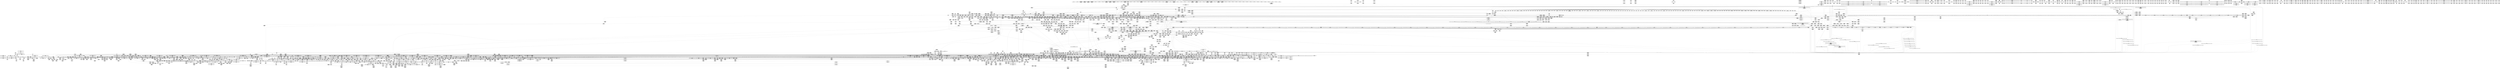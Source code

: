 digraph {
	CE0x77904f0 [shape=record,shape=Mrecord,label="{CE0x77904f0|rcu_lock_acquire:_tmp|*SummSink*}"]
	CE0x4fc5bc0 [shape=record,shape=Mrecord,label="{CE0x4fc5bc0|tomoyo_add_slash:_if.then|*SummSink*}"]
	CE0x5076b30 [shape=record,shape=Mrecord,label="{CE0x5076b30|tomoyo_fill_path_info:_cmp8|security/tomoyo/util.c,668}"]
	CE0x76f63a0 [shape=record,shape=Mrecord,label="{CE0x76f63a0|GLOBAL:___llvm_gcov_ctr54147|Global_var:__llvm_gcov_ctr54147|*SummSource*}"]
	CE0x76580e0 [shape=record,shape=Mrecord,label="{CE0x76580e0|tomoyo_fill_path_info:_land.rhs|*SummSource*}"]
	CE0x5b11ec0 [shape=record,shape=Mrecord,label="{CE0x5b11ec0|tomoyo_read_lock:_entry|*SummSource*}"]
	CE0x4ddf0c0 [shape=record,shape=Mrecord,label="{CE0x4ddf0c0|i64_5|*Constant*|*SummSink*}"]
	CE0x60fd5a0 [shape=record,shape=Mrecord,label="{CE0x60fd5a0|i64*_getelementptr_inbounds_(_25_x_i64_,_25_x_i64_*___llvm_gcov_ctr11,_i64_0,_i64_24)|*Constant*}"]
	CE0x5dfebb0 [shape=record,shape=Mrecord,label="{CE0x5dfebb0|srcu_read_lock:_sp|Function::srcu_read_lock&Arg::sp::|*SummSource*}"]
	CE0x764daf0 [shape=record,shape=Mrecord,label="{CE0x764daf0|VOIDTB_TE:_CE_148,149_}"]
	CE0x61676e0 [shape=record,shape=Mrecord,label="{CE0x61676e0|tomoyo_read_unlock:_tmp}"]
	CE0x5dd5920 [shape=record,shape=Mrecord,label="{CE0x5dd5920|tomoyo_const_part_length:_sw.bb9}"]
	CE0x41a0280 [shape=record,shape=Mrecord,label="{CE0x41a0280|tomoyo_const_part_length:_tmp3|security/tomoyo/util.c,624|*SummSource*}"]
	CE0x61673c0 [shape=record,shape=Mrecord,label="{CE0x61673c0|tomoyo_read_unlock:_tmp|*SummSink*}"]
	CE0x4e26e30 [shape=record,shape=Mrecord,label="{CE0x4e26e30|tomoyo_const_part_length:_if.then}"]
	CE0x5e13890 [shape=record,shape=Mrecord,label="{CE0x5e13890|tomoyo_path_perm:_sw.bb|*SummSink*}"]
	CE0x4ee9e90 [shape=record,shape=Mrecord,label="{CE0x4ee9e90|tomoyo_path_perm:_arrayidx|security/tomoyo/file.c,797|*SummSink*}"]
	CE0x4e29090 [shape=record,shape=Mrecord,label="{CE0x4e29090|tomoyo_const_part_length:_tmp21|security/tomoyo/util.c,631}"]
	CE0x4fca9d0 [shape=record,shape=Mrecord,label="{CE0x4fca9d0|i64*_getelementptr_inbounds_(_12_x_i64_,_12_x_i64_*___llvm_gcov_ctr31133,_i64_0,_i64_11)|*Constant*}"]
	CE0x60d2cb0 [shape=record,shape=Mrecord,label="{CE0x60d2cb0|tomoyo_path_perm:_tmp44|security/tomoyo/file.c,826|*SummSink*}"]
	CE0x4fb26e0 [shape=record,shape=Mrecord,label="{CE0x4fb26e0|0:_%struct.tomoyo_obj_info*,_16:_%struct.tomoyo_domain_info*,_24:_%struct.tomoyo_path_info*,_40:_i8,_72:_i8,_75:_i8,_76:_i8,_77:_i8,_:_SCMRE_74,75_|*MultipleSource*|security/tomoyo/file.c, 787|security/tomoyo/file.c,787|Function::tomoyo_init_request_info&Arg::r::|security/tomoyo/file.c,800}"]
	CE0x5d75520 [shape=record,shape=Mrecord,label="{CE0x5d75520|i64*_getelementptr_inbounds_(_10_x_i64_,_10_x_i64_*___llvm_gcov_ctr34,_i64_0,_i64_5)|*Constant*|*SummSink*}"]
	CE0x51866f0 [shape=record,shape=Mrecord,label="{CE0x51866f0|i64*_getelementptr_inbounds_(_4_x_i64_,_4_x_i64_*___llvm_gcov_ctr24,_i64_0,_i64_2)|*Constant*}"]
	CE0x4ee78c0 [shape=record,shape=Mrecord,label="{CE0x4ee78c0|GLOBAL:___llvm_gcov_ctr31133|Global_var:__llvm_gcov_ctr31133}"]
	CE0x4fbee50 [shape=record,shape=Mrecord,label="{CE0x4fbee50|tomoyo_const_part_length:_retval.0|*SummSink*}"]
	CE0x5186210 [shape=record,shape=Mrecord,label="{CE0x5186210|tomoyo_const_part_length:_tmp20|security/tomoyo/util.c,628}"]
	CE0x606a520 [shape=record,shape=Mrecord,label="{CE0x606a520|i64*_getelementptr_inbounds_(_6_x_i64_,_6_x_i64_*___llvm_gcov_ctr26,_i64_0,_i64_3)|*Constant*}"]
	CE0x76e1a60 [shape=record,shape=Mrecord,label="{CE0x76e1a60|__llvm_gcov_indirect_counter_increment:_pred}"]
	CE0x4ffdb10 [shape=record,shape=Mrecord,label="{CE0x4ffdb10|i32_0|*Constant*}"]
	CE0x4232070 [shape=record,shape=Mrecord,label="{CE0x4232070|tomoyo_path_unlink:_path|security/tomoyo/tomoyo.c, 175|*SummSource*}"]
	CE0x7623b10 [shape=record,shape=Mrecord,label="{CE0x7623b10|GLOBAL:_lockdep_rcu_suspicious|*Constant*|*SummSource*}"]
	CE0x5d69a70 [shape=record,shape=Mrecord,label="{CE0x5d69a70|tomoyo_get_mode:_if.end9}"]
	CE0x602bec0 [shape=record,shape=Mrecord,label="{CE0x602bec0|_ret_%struct.task_struct*_%tmp4,_!dbg_!38905|./arch/x86/include/asm/current.h,14|*SummSink*}"]
	CE0x789ad80 [shape=record,shape=Mrecord,label="{CE0x789ad80|tomoyo_domain:_tmp15|security/tomoyo/common.h,1205|*SummSink*}"]
	CE0x5f841e0 [shape=record,shape=Mrecord,label="{CE0x5f841e0|i64_24|*Constant*|*SummSink*}"]
	CE0x5fdb0c0 [shape=record,shape=Mrecord,label="{CE0x5fdb0c0|tomoyo_audit_path_log:_tmp3|*SummSource*}"]
	CE0x4d2f450 [shape=record,shape=Mrecord,label="{CE0x4d2f450|_call_void_kfree(i8*_%tmp38)_#9,_!dbg_!38960|security/tomoyo/file.c,822|*SummSink*}"]
	CE0x60d7fe0 [shape=record,shape=Mrecord,label="{CE0x60d7fe0|tomoyo_path_perm:_tmp47|security/tomoyo/file.c,827}"]
	CE0x76885d0 [shape=record,shape=Mrecord,label="{CE0x76885d0|tomoyo_path_permission:_tmp4|security/tomoyo/file.c,564|*SummSink*}"]
	CE0x778fb60 [shape=record,shape=Mrecord,label="{CE0x778fb60|__llvm_gcov_indirect_counter_increment114:_tmp1|*SummSink*}"]
	CE0x43fbb40 [shape=record,shape=Mrecord,label="{CE0x43fbb40|tomoyo_read_lock:_tmp2}"]
	CE0x5e16d80 [shape=record,shape=Mrecord,label="{CE0x5e16d80|tomoyo_get_mode:_config7|security/tomoyo/util.c,983}"]
	CE0x5d265a0 [shape=record,shape=Mrecord,label="{CE0x5d265a0|tomoyo_domain:_tmp11|security/tomoyo/common.h,1205|*SummSource*}"]
	CE0x4e19320 [shape=record,shape=Mrecord,label="{CE0x4e19320|tomoyo_const_part_length:_tmp51|security/tomoyo/util.c,651|*SummSink*}"]
	CE0x5ceb680 [shape=record,shape=Mrecord,label="{CE0x5ceb680|tomoyo_add_slash:_is_dir|security/tomoyo/file.c,131}"]
	CE0x5cc3120 [shape=record,shape=Mrecord,label="{CE0x5cc3120|i32_5|*Constant*}"]
	CE0x5c48b50 [shape=record,shape=Mrecord,label="{CE0x5c48b50|tomoyo_add_slash:_tmp6|security/tomoyo/file.c,131}"]
	CE0x613cfc0 [shape=record,shape=Mrecord,label="{CE0x613cfc0|tomoyo_path_permission:_tmp15|security/tomoyo/file.c,567|*SummSource*}"]
	CE0x50526a0 [shape=record,shape=Mrecord,label="{CE0x50526a0|tomoyo_init_request_info:_profile3|security/tomoyo/util.c,1008}"]
	CE0x5f83f40 [shape=record,shape=Mrecord,label="{CE0x5f83f40|i64_25|*Constant*|*SummSink*}"]
	CE0x5fc8510 [shape=record,shape=Mrecord,label="{CE0x5fc8510|_call_void_tomoyo_read_unlock(i32_%call3)_#9,_!dbg_!38965|security/tomoyo/file.c,825|*SummSource*}"]
	CE0x60bbc70 [shape=record,shape=Mrecord,label="{CE0x60bbc70|i64_25|*Constant*}"]
	CE0x60b14f0 [shape=record,shape=Mrecord,label="{CE0x60b14f0|tomoyo_path_permission:_if.then|*SummSource*}"]
	CE0x6044410 [shape=record,shape=Mrecord,label="{CE0x6044410|tomoyo_read_unlock:_idx|Function::tomoyo_read_unlock&Arg::idx::|*SummSource*}"]
	CE0x4068b80 [shape=record,shape=Mrecord,label="{CE0x4068b80|rcu_lock_acquire:_map|Function::rcu_lock_acquire&Arg::map::|*SummSource*}"]
	CE0x75ef2a0 [shape=record,shape=Mrecord,label="{CE0x75ef2a0|tomoyo_path_permission:_if.end}"]
	CE0x5d9c790 [shape=record,shape=Mrecord,label="{CE0x5d9c790|tomoyo_domain:_tmp18|security/tomoyo/common.h,1205|*SummSink*}"]
	CE0x4285a80 [shape=record,shape=Mrecord,label="{CE0x4285a80|i1_false|*Constant*}"]
	CE0x5e9f7e0 [shape=record,shape=Mrecord,label="{CE0x5e9f7e0|tomoyo_get_mode:_return|*SummSource*}"]
	CE0x762a400 [shape=record,shape=Mrecord,label="{CE0x762a400|VOIDTB_TE:_CE_88,96_|Function::tomoyo_path_unlink&Arg::dentry::}"]
	CE0x605a0c0 [shape=record,shape=Mrecord,label="{CE0x605a0c0|tomoyo_path_permission:_conv|security/tomoyo/file.c,564}"]
	CE0x40f5e10 [shape=record,shape=Mrecord,label="{CE0x40f5e10|rcu_lock_release:___here|*SummSink*}"]
	CE0x50c7bf0 [shape=record,shape=Mrecord,label="{CE0x50c7bf0|tomoyo_path_permission:_type|security/tomoyo/file.c,563|*SummSource*}"]
	CE0x5052220 [shape=record,shape=Mrecord,label="{CE0x5052220|tomoyo_init_request_info:_ns|security/tomoyo/util.c,1010}"]
	CE0x42e5810 [shape=record,shape=Mrecord,label="{CE0x42e5810|tomoyo_path_permission:_tmp25|security/tomoyo/file.c,575}"]
	CE0x4080ff0 [shape=record,shape=Mrecord,label="{CE0x4080ff0|tomoyo_fill_path_info:_tmp8|security/tomoyo/util.c,667}"]
	CE0x5c26350 [shape=record,shape=Mrecord,label="{CE0x5c26350|tomoyo_domain:_land.lhs.true2}"]
	CE0x51c0450 [shape=record,shape=Mrecord,label="{CE0x51c0450|tomoyo_fill_path_info:_is_patterned|security/tomoyo/util.c,668}"]
	CE0x413af40 [shape=record,shape=Mrecord,label="{CE0x413af40|i64_6|*Constant*}"]
	CE0x5b48910 [shape=record,shape=Mrecord,label="{CE0x5b48910|128:_i8*,_1208:_%struct.file*,_:_CMRE_47,48_}"]
	CE0x5ed3830 [shape=record,shape=Mrecord,label="{CE0x5ed3830|__llvm_gcov_indirect_counter_increment:_tmp3|*SummSource*}"]
	CE0x76e8650 [shape=record,shape=Mrecord,label="{CE0x76e8650|tomoyo_get_realpath:_name|security/tomoyo/file.c,150|*SummSource*}"]
	CE0x762a710 [shape=record,shape=Mrecord,label="{CE0x762a710|VOIDTB_TE:_CE_24,40_|Function::tomoyo_path_unlink&Arg::dentry::}"]
	CE0x6129300 [shape=record,shape=Mrecord,label="{CE0x6129300|i64*_getelementptr_inbounds_(_31_x_i64_,_31_x_i64_*___llvm_gcov_ctr43150,_i64_0,_i64_26)|*Constant*|*SummSink*}"]
	CE0x40f5860 [shape=record,shape=Mrecord,label="{CE0x40f5860|rcu_lock_release:_tmp|*SummSource*}"]
	CE0x4259d90 [shape=record,shape=Mrecord,label="{CE0x4259d90|tomoyo_const_part_length:_conv8|security/tomoyo/util.c,632|*SummSource*}"]
	CE0x5b9ab80 [shape=record,shape=Mrecord,label="{CE0x5b9ab80|_call_void___llvm_gcov_indirect_counter_increment114(i32*___llvm_gcov_global_state_pred45,_i64**_getelementptr_inbounds_(_3_x_i64*_,_3_x_i64*_*___llvm_gcda_edge_table44,_i64_0,_i64_2)),_!dbg_!38930|security/tomoyo/util.c,640|*SummSink*}"]
	CE0x4dce6a0 [shape=record,shape=Mrecord,label="{CE0x4dce6a0|i8*_null|*Constant*}"]
	CE0x4f7f220 [shape=record,shape=Mrecord,label="{CE0x4f7f220|tomoyo_fill_path_info:_entry}"]
	CE0x410c080 [shape=record,shape=Mrecord,label="{CE0x410c080|tomoyo_fill_path_info:_bb}"]
	CE0x4124ac0 [shape=record,shape=Mrecord,label="{CE0x4124ac0|0:_i8*,_array:_GCRE_tomoyo_path_keyword_external_constant_11_x_i8*_:_elem_10::|security/tomoyo/file.c,167}"]
	CE0x7700010 [shape=record,shape=Mrecord,label="{CE0x7700010|i64_5|*Constant*}"]
	CE0x775d4f0 [shape=record,shape=Mrecord,label="{CE0x775d4f0|i32_9|*Constant*}"]
	CE0x5c48800 [shape=record,shape=Mrecord,label="{CE0x5c48800|GLOBAL:_tomoyo_const_part_length|*Constant*}"]
	CE0x43e6d80 [shape=record,shape=Mrecord,label="{CE0x43e6d80|i64_4|*Constant*}"]
	CE0x5f90f10 [shape=record,shape=Mrecord,label="{CE0x5f90f10|tomoyo_fill_path_info:_conv7|security/tomoyo/util.c,668}"]
	CE0x5c5b420 [shape=record,shape=Mrecord,label="{CE0x5c5b420|_call_void_lockdep_rcu_suspicious(i8*_getelementptr_inbounds_(_25_x_i8_,_25_x_i8_*_.str12,_i32_0,_i32_0),_i32_1205,_i8*_getelementptr_inbounds_(_45_x_i8_,_45_x_i8_*_.str13,_i32_0,_i32_0))_#9,_!dbg_!38917|security/tomoyo/common.h,1205|*SummSource*}"]
	CE0x5cc2d40 [shape=record,shape=Mrecord,label="{CE0x5cc2d40|tomoyo_fill_path_info:_ptr|Function::tomoyo_fill_path_info&Arg::ptr::}"]
	CE0x77450d0 [shape=record,shape=Mrecord,label="{CE0x77450d0|_ret_i32_%call,_!dbg_!38912|security/tomoyo/file.c,167|*SummSink*}"]
	CE0x5b487d0 [shape=record,shape=Mrecord,label="{CE0x5b487d0|128:_i8*,_1208:_%struct.file*,_:_CMRE_46,47_}"]
	CE0x5cbb740 [shape=record,shape=Mrecord,label="{CE0x5cbb740|tomoyo_const_part_length:_conv2|security/tomoyo/util.c,627|*SummSource*}"]
	CE0x5c4b780 [shape=record,shape=Mrecord,label="{CE0x5c4b780|%struct.lockdep_map*_null|*Constant*|*SummSource*}"]
	CE0x5b9e370 [shape=record,shape=Mrecord,label="{CE0x5b9e370|128:_i8*,_1208:_%struct.file*,_:_CMRE_120,128_|*MultipleSource*|security/tomoyo/common.h,1205|security/tomoyo/common.h,1205}"]
	CE0x775da30 [shape=record,shape=Mrecord,label="{CE0x775da30|i32_9|*Constant*|*SummSource*}"]
	CE0x4ffe210 [shape=record,shape=Mrecord,label="{CE0x4ffe210|tomoyo_path_perm:_out|*SummSink*}"]
	CE0x4ea3b90 [shape=record,shape=Mrecord,label="{CE0x4ea3b90|tomoyo_path_permission:_tmp19|security/tomoyo/file.c,573}"]
	CE0x5195e00 [shape=record,shape=Mrecord,label="{CE0x5195e00|tomoyo_domain:_tmp23|security/tomoyo/common.h,1205|*SummSink*}"]
	CE0x509eb00 [shape=record,shape=Mrecord,label="{CE0x509eb00|tomoyo_get_realpath:_tmp8|security/tomoyo/file.c,152}"]
	CE0x406a890 [shape=record,shape=Mrecord,label="{CE0x406a890|tomoyo_path_perm:_tmp|*SummSource*}"]
	CE0x60e9960 [shape=record,shape=Mrecord,label="{CE0x60e9960|tomoyo_path_perm:_name11|security/tomoyo/file.c,813|*SummSink*}"]
	CE0x7621b50 [shape=record,shape=Mrecord,label="{CE0x7621b50|tomoyo_const_part_length:_tmp11|security/tomoyo/util.c,626}"]
	CE0x4df12d0 [shape=record,shape=Mrecord,label="{CE0x4df12d0|tomoyo_audit_path_log:_tmp1|*SummSource*}"]
	CE0x7621e50 [shape=record,shape=Mrecord,label="{CE0x7621e50|__llvm_gcov_indirect_counter_increment114:_tmp}"]
	CE0x5b491d0 [shape=record,shape=Mrecord,label="{CE0x5b491d0|128:_i8*,_1208:_%struct.file*,_:_CMRE_64,72_|*MultipleSource*|security/tomoyo/common.h,1205|security/tomoyo/common.h,1205}"]
	CE0x78bc0a0 [shape=record,shape=Mrecord,label="{CE0x78bc0a0|tomoyo_path_permission:_tmp|*SummSource*}"]
	CE0x60801b0 [shape=record,shape=Mrecord,label="{CE0x60801b0|VOIDTB_TE:_CE_307,308_}"]
	CE0x61c75f0 [shape=record,shape=Mrecord,label="{CE0x61c75f0|GLOBAL:_tomoyo_fill_path_info|*Constant*|*SummSink*}"]
	CE0x433f250 [shape=record,shape=Mrecord,label="{CE0x433f250|tomoyo_const_part_length:_tmp29|security/tomoyo/util.c,641|*SummSource*}"]
	CE0x5e6b830 [shape=record,shape=Mrecord,label="{CE0x5e6b830|tomoyo_get_mode:_tmp11|security/tomoyo/util.c,982|*SummSource*}"]
	CE0x6bf28d0 [shape=record,shape=Mrecord,label="{CE0x6bf28d0|rcu_lock_acquire:_tmp3|*SummSink*}"]
	CE0x5d38f10 [shape=record,shape=Mrecord,label="{CE0x5d38f10|tomoyo_path_perm:_tmp16|security/tomoyo/file.c,804}"]
	CE0x7735e10 [shape=record,shape=Mrecord,label="{CE0x7735e10|tomoyo_fill_path_info:_idxprom|security/tomoyo/util.c,667}"]
	CE0x75ddcc0 [shape=record,shape=Mrecord,label="{CE0x75ddcc0|GLOBAL:_tomoyo_fill_path_info|*Constant*}"]
	CE0x4ee8480 [shape=record,shape=Mrecord,label="{CE0x4ee8480|tomoyo_domain:_do.body|*SummSource*}"]
	CE0x5fbd8a0 [shape=record,shape=Mrecord,label="{CE0x5fbd8a0|VOIDTB_TE:_CE_288,296_|Function::tomoyo_path_unlink&Arg::dentry::}"]
	CE0x5bf1f20 [shape=record,shape=Mrecord,label="{CE0x5bf1f20|GLOBAL:_tomoyo_realpath_from_path|*Constant*}"]
	CE0x60a1c60 [shape=record,shape=Mrecord,label="{CE0x60a1c60|__llvm_gcov_indirect_counter_increment114:_bb4|*SummSource*}"]
	CE0x76ef660 [shape=record,shape=Mrecord,label="{CE0x76ef660|tomoyo_path_permission:_operation|Function::tomoyo_path_permission&Arg::operation::}"]
	CE0x5d030b0 [shape=record,shape=Mrecord,label="{CE0x5d030b0|srcu_read_lock:_tmp}"]
	CE0x5cbbe10 [shape=record,shape=Mrecord,label="{CE0x5cbbe10|tomoyo_add_slash:_tmp4|security/tomoyo/file.c,131|*SummSource*}"]
	CE0x7657f60 [shape=record,shape=Mrecord,label="{CE0x7657f60|tomoyo_fill_path_info:_bb|*SummSink*}"]
	CE0x4dd1db0 [shape=record,shape=Mrecord,label="{CE0x4dd1db0|0:_i8*,_:_SCMRE_14,15_|*MultipleSource*|security/tomoyo/file.c, 794|security/tomoyo/file.c, 792|security/tomoyo/file.c,802}"]
	CE0x76e8400 [shape=record,shape=Mrecord,label="{CE0x76e8400|GLOBAL:_tomoyo_realpath_from_path|*Constant*|*SummSource*}"]
	CE0x5f7fa60 [shape=record,shape=Mrecord,label="{CE0x5f7fa60|tomoyo_get_mode:_index|Function::tomoyo_get_mode&Arg::index::|*SummSource*}"]
	CE0x5dbb780 [shape=record,shape=Mrecord,label="{CE0x5dbb780|tomoyo_get_realpath:_tmp2|*LoadInst*|security/tomoyo/file.c,151|*SummSink*}"]
	CE0x5cbb9b0 [shape=record,shape=Mrecord,label="{CE0x5cbb9b0|i64*_getelementptr_inbounds_(_2_x_i64_,_2_x_i64_*___llvm_gcov_ctr31,_i64_0,_i64_1)|*Constant*|*SummSource*}"]
	CE0x5054130 [shape=record,shape=Mrecord,label="{CE0x5054130|rcu_lock_acquire:_entry|*SummSource*}"]
	CE0x4f08440 [shape=record,shape=Mrecord,label="{CE0x4f08440|tomoyo_const_part_length:_if.then|*SummSink*}"]
	CE0x5d13120 [shape=record,shape=Mrecord,label="{CE0x5d13120|128:_i8*,_1208:_%struct.file*,_:_CMRE_16,20_|*MultipleSource*|security/tomoyo/common.h,1205|security/tomoyo/common.h,1205}"]
	CE0x76d0a50 [shape=record,shape=Mrecord,label="{CE0x76d0a50|GLOBAL:___llvm_gcov_ctr11|Global_var:__llvm_gcov_ctr11}"]
	CE0x6bf0ce0 [shape=record,shape=Mrecord,label="{CE0x6bf0ce0|i32_47|*Constant*}"]
	CE0x7903fa0 [shape=record,shape=Mrecord,label="{CE0x7903fa0|rcu_lock_acquire:_tmp2}"]
	CE0x6190d40 [shape=record,shape=Mrecord,label="{CE0x6190d40|tomoyo_fill_path_info:_land.end|*SummSource*}"]
	CE0x4dcdcf0 [shape=record,shape=Mrecord,label="{CE0x4dcdcf0|i32_3|*Constant*|*SummSource*}"]
	CE0x4fd37d0 [shape=record,shape=Mrecord,label="{CE0x4fd37d0|0:_%struct.tomoyo_obj_info*,_16:_%struct.tomoyo_domain_info*,_24:_%struct.tomoyo_path_info*,_40:_i8,_72:_i8,_75:_i8,_76:_i8,_77:_i8,_:_SCMRE_76,77_|*MultipleSource*|security/tomoyo/file.c, 787|security/tomoyo/file.c,787|Function::tomoyo_init_request_info&Arg::r::|security/tomoyo/file.c,800}"]
	CE0x76436c0 [shape=record,shape=Mrecord,label="{CE0x76436c0|i32_2|*Constant*}"]
	CE0x5ed3b60 [shape=record,shape=Mrecord,label="{CE0x5ed3b60|tomoyo_domain:_entry|*SummSink*}"]
	CE0x4f4b8e0 [shape=record,shape=Mrecord,label="{CE0x4f4b8e0|i64*_getelementptr_inbounds_(_31_x_i64_,_31_x_i64_*___llvm_gcov_ctr43150,_i64_0,_i64_28)|*Constant*|*SummSource*}"]
	CE0x76df710 [shape=record,shape=Mrecord,label="{CE0x76df710|tomoyo_path_permission:_operation8|security/tomoyo/file.c,569|*SummSource*}"]
	CE0x43783a0 [shape=record,shape=Mrecord,label="{CE0x43783a0|i64**_getelementptr_inbounds_(_3_x_i64*_,_3_x_i64*_*___llvm_gcda_edge_table,_i64_0,_i64_2)|*Constant*}"]
	CE0x5c59390 [shape=record,shape=Mrecord,label="{CE0x5c59390|tomoyo_const_part_length:_cmp3|security/tomoyo/util.c,627|*SummSink*}"]
	CE0x774f430 [shape=record,shape=Mrecord,label="{CE0x774f430|__llvm_gcov_indirect_counter_increment114:_pred}"]
	CE0x5dff500 [shape=record,shape=Mrecord,label="{CE0x5dff500|_ret_i32_%call,_!dbg_!38907|include/linux/srcu.h,223|*SummSource*}"]
	CE0x5ccb330 [shape=record,shape=Mrecord,label="{CE0x5ccb330|i64*_getelementptr_inbounds_(_11_x_i64_,_11_x_i64_*___llvm_gcov_ctr54147,_i64_0,_i64_0)|*Constant*|*SummSource*}"]
	CE0x7676f90 [shape=record,shape=Mrecord,label="{CE0x7676f90|tomoyo_path_perm:_call16|security/tomoyo/file.c,820}"]
	CE0x5d85640 [shape=record,shape=Mrecord,label="{CE0x5d85640|i64_17|*Constant*}"]
	CE0x4f4b570 [shape=record,shape=Mrecord,label="{CE0x4f4b570|i64**_getelementptr_inbounds_(_3_x_i64*_,_3_x_i64*_*___llvm_gcda_edge_table44,_i64_0,_i64_0)|*Constant*|*SummSink*}"]
	CE0x5c003c0 [shape=record,shape=Mrecord,label="{CE0x5c003c0|tomoyo_get_mode:_idxprom6|security/tomoyo/util.c,983|*SummSource*}"]
	CE0x505e420 [shape=record,shape=Mrecord,label="{CE0x505e420|GLOBAL:_rcu_lock_acquire|*Constant*|*SummSink*}"]
	CE0x5b9e980 [shape=record,shape=Mrecord,label="{CE0x5b9e980|_ret_i32_%call,_!dbg_!38902|security/tomoyo/common.h,1097}"]
	CE0x43fc5a0 [shape=record,shape=Mrecord,label="{CE0x43fc5a0|tomoyo_path_perm:_bb|*SummSource*}"]
	CE0x5ff8350 [shape=record,shape=Mrecord,label="{CE0x5ff8350|tomoyo_const_part_length:_filename|Function::tomoyo_const_part_length&Arg::filename::|*SummSink*}"]
	CE0x4df31a0 [shape=record,shape=Mrecord,label="{CE0x4df31a0|tomoyo_path_permission:_tmp10|security/tomoyo/file.c,565|*SummSource*}"]
	CE0x4e25600 [shape=record,shape=Mrecord,label="{CE0x4e25600|tomoyo_fill_path_info:_is_dir|security/tomoyo/util.c,667|*SummSource*}"]
	CE0x4335bb0 [shape=record,shape=Mrecord,label="{CE0x4335bb0|tomoyo_path_perm:_obj|security/tomoyo/file.c, 788|*SummSink*}"]
	CE0x4df3520 [shape=record,shape=Mrecord,label="{CE0x4df3520|tomoyo_path_permission:_tmp11|security/tomoyo/file.c,565}"]
	CE0x427a380 [shape=record,shape=Mrecord,label="{CE0x427a380|srcu_read_unlock:_entry}"]
	CE0x4df1190 [shape=record,shape=Mrecord,label="{CE0x4df1190|i64*_getelementptr_inbounds_(_2_x_i64_,_2_x_i64_*___llvm_gcov_ctr21,_i64_0,_i64_1)|*Constant*|*SummSink*}"]
	CE0x5f9a170 [shape=record,shape=Mrecord,label="{CE0x5f9a170|VOIDTB_TE:_CE_159,160_}"]
	CE0x61ccf20 [shape=record,shape=Mrecord,label="{CE0x61ccf20|tomoyo_get_mode:_arrayidx4|security/tomoyo/util.c,983}"]
	CE0x5fb4100 [shape=record,shape=Mrecord,label="{CE0x5fb4100|tomoyo_const_part_length:_while.cond|*SummSource*}"]
	CE0x5db5640 [shape=record,shape=Mrecord,label="{CE0x5db5640|_call_void_mcount()_#3}"]
	CE0x4d2f340 [shape=record,shape=Mrecord,label="{CE0x4d2f340|_call_void_kfree(i8*_%tmp38)_#9,_!dbg_!38960|security/tomoyo/file.c,822}"]
	CE0x5b493b0 [shape=record,shape=Mrecord,label="{CE0x5b493b0|128:_i8*,_1208:_%struct.file*,_:_CMRE_72,80_|*MultipleSource*|security/tomoyo/common.h,1205|security/tomoyo/common.h,1205}"]
	CE0x60d2690 [shape=record,shape=Mrecord,label="{CE0x60d2690|tomoyo_path_perm:_tmp43|security/tomoyo/file.c,826|*SummSource*}"]
	CE0x6167f70 [shape=record,shape=Mrecord,label="{CE0x6167f70|i64*_getelementptr_inbounds_(_5_x_i64_,_5_x_i64_*___llvm_gcov_ctr28130,_i64_0,_i64_0)|*Constant*|*SummSink*}"]
	CE0x4e6e920 [shape=record,shape=Mrecord,label="{CE0x4e6e920|tomoyo_audit_path_log:_filename|security/tomoyo/file.c,169|*SummSink*}"]
	CE0x5c58900 [shape=record,shape=Mrecord,label="{CE0x5c58900|tomoyo_fill_path_info:_tmp13|*LoadInst*|security/tomoyo/util.c,668}"]
	CE0x5d93d60 [shape=record,shape=Mrecord,label="{CE0x5d93d60|tomoyo_path_permission:_tmp12|security/tomoyo/file.c,566|*SummSource*}"]
	CE0x5db58a0 [shape=record,shape=Mrecord,label="{CE0x5db58a0|tomoyo_init_request_info:_tmp2|security/tomoyo/util.c,1003}"]
	CE0x41ca510 [shape=record,shape=Mrecord,label="{CE0x41ca510|i64**_getelementptr_inbounds_(_3_x_i64*_,_3_x_i64*_*___llvm_gcda_edge_table44,_i64_0,_i64_1)|*Constant*}"]
	CE0x78554e0 [shape=record,shape=Mrecord,label="{CE0x78554e0|0:_i8,_array:_GCRE_tomoyo_index2category_constant_39_x_i8_c_00_00_00_00_00_00_00_00_00_00_00_00_00_00_00_00_00_00_00_00_00_00_00_01_01_01_01_01_01_01_01_01_01_01_01_01_01_01_02_,_align_16:_elem_4::|security/tomoyo/util.c,983}"]
	CE0x5f5c840 [shape=record,shape=Mrecord,label="{CE0x5f5c840|get_current:_tmp2|*SummSource*}"]
	CE0x610bfc0 [shape=record,shape=Mrecord,label="{CE0x610bfc0|tomoyo_path_perm:_tmp50|security/tomoyo/file.c,829|*SummSource*}"]
	CE0x5f917e0 [shape=record,shape=Mrecord,label="{CE0x5f917e0|tomoyo_get_mode:_tobool|security/tomoyo/util.c,978}"]
	CE0x75ad3e0 [shape=record,shape=Mrecord,label="{CE0x75ad3e0|i64*_getelementptr_inbounds_(_2_x_i64_,_2_x_i64_*___llvm_gcov_ctr22,_i64_0,_i64_0)|*Constant*|*SummSource*}"]
	CE0x5e7b900 [shape=record,shape=Mrecord,label="{CE0x5e7b900|i64_0|*Constant*}"]
	CE0x50964b0 [shape=record,shape=Mrecord,label="{CE0x50964b0|tomoyo_path_permission:_mode|security/tomoyo/file.c,564|*SummSink*}"]
	CE0x5c58470 [shape=record,shape=Mrecord,label="{CE0x5c58470|tomoyo_fill_path_info:_const_len6|security/tomoyo/util.c,668|*SummSource*}"]
	CE0x5c91a30 [shape=record,shape=Mrecord,label="{CE0x5c91a30|tomoyo_const_part_length:_tmp27|security/tomoyo/util.c,641}"]
	CE0x4f07cb0 [shape=record,shape=Mrecord,label="{CE0x4f07cb0|tomoyo_const_part_length:_incdec.ptr|security/tomoyo/util.c,626}"]
	CE0x4387c90 [shape=record,shape=Mrecord,label="{CE0x4387c90|tomoyo_path_unlink:_parent|Function::tomoyo_path_unlink&Arg::parent::|*SummSink*}"]
	CE0x5de0780 [shape=record,shape=Mrecord,label="{CE0x5de0780|tomoyo_init_request_info:_tmp6|security/tomoyo/util.c,1004|*SummSource*}"]
	CE0x4dbb740 [shape=record,shape=Mrecord,label="{CE0x4dbb740|i64_1|*Constant*}"]
	CE0x5cf3290 [shape=record,shape=Mrecord,label="{CE0x5cf3290|tomoyo_get_realpath:_tmp3|security/tomoyo/file.c,151}"]
	CE0x5f56a80 [shape=record,shape=Mrecord,label="{CE0x5f56a80|tomoyo_init_request_info:_type|security/tomoyo/util.c,1009}"]
	CE0x50e2700 [shape=record,shape=Mrecord,label="{CE0x50e2700|i64*_getelementptr_inbounds_(_6_x_i64_,_6_x_i64_*___llvm_gcov_ctr26,_i64_0,_i64_5)|*Constant*|*SummSource*}"]
	CE0x505e0f0 [shape=record,shape=Mrecord,label="{CE0x505e0f0|_call_void_rcu_lock_acquire(%struct.lockdep_map*_%dep_map)_#9,_!dbg_!38906|include/linux/srcu.h,222}"]
	CE0x41a00c0 [shape=record,shape=Mrecord,label="{CE0x41a00c0|tomoyo_const_part_length:_tmp3|security/tomoyo/util.c,624}"]
	CE0x5cec210 [shape=record,shape=Mrecord,label="{CE0x5cec210|tomoyo_get_realpath:_return}"]
	CE0x6032df0 [shape=record,shape=Mrecord,label="{CE0x6032df0|VOIDTB_TE:_CE_155,156_}"]
	CE0x4ead6e0 [shape=record,shape=Mrecord,label="{CE0x4ead6e0|tomoyo_path_permission:_arrayidx|security/tomoyo/file.c,563}"]
	CE0x5ccb460 [shape=record,shape=Mrecord,label="{CE0x5ccb460|tomoyo_domain:_tmp|*SummSource*}"]
	CE0x5d9c1a0 [shape=record,shape=Mrecord,label="{CE0x5d9c1a0|i64*_getelementptr_inbounds_(_11_x_i64_,_11_x_i64_*___llvm_gcov_ctr54147,_i64_0,_i64_9)|*Constant*|*SummSource*}"]
	CE0x425a2f0 [shape=record,shape=Mrecord,label="{CE0x425a2f0|_call_void_mcount()_#3|*SummSink*}"]
	CE0x60861f0 [shape=record,shape=Mrecord,label="{CE0x60861f0|i64_23|*Constant*}"]
	CE0x43fc1c0 [shape=record,shape=Mrecord,label="{CE0x43fc1c0|__llvm_gcov_indirect_counter_increment:_tmp1}"]
	CE0x4dd1f30 [shape=record,shape=Mrecord,label="{CE0x4dd1f30|tomoyo_path_perm:_conv|security/tomoyo/file.c,800}"]
	CE0x5d46420 [shape=record,shape=Mrecord,label="{CE0x5d46420|tomoyo_path_perm:_tmp19|security/tomoyo/file.c,805|*SummSource*}"]
	CE0x600bb20 [shape=record,shape=Mrecord,label="{CE0x600bb20|tomoyo_init_request_info:_tobool|security/tomoyo/util.c,1004|*SummSink*}"]
	CE0x5def770 [shape=record,shape=Mrecord,label="{CE0x5def770|tomoyo_fill_path_info:_tmp2|*LoadInst*|security/tomoyo/util.c,663|*SummSink*}"]
	CE0x7744bf0 [shape=record,shape=Mrecord,label="{CE0x7744bf0|tomoyo_audit_path_log:_r|Function::tomoyo_audit_path_log&Arg::r::}"]
	CE0x5dccc90 [shape=record,shape=Mrecord,label="{CE0x5dccc90|tomoyo_get_realpath:_bb|*SummSink*}"]
	CE0x4fc5ed0 [shape=record,shape=Mrecord,label="{CE0x4fc5ed0|tomoyo_read_unlock:_tmp1|*SummSink*}"]
	CE0x5f96b70 [shape=record,shape=Mrecord,label="{CE0x5f96b70|tomoyo_path_perm:_if.end22}"]
	CE0x5d28130 [shape=record,shape=Mrecord,label="{CE0x5d28130|GLOBAL:___llvm_gcov_ctr25|Global_var:__llvm_gcov_ctr25|*SummSink*}"]
	CE0x6bf0ef0 [shape=record,shape=Mrecord,label="{CE0x6bf0ef0|tomoyo_get_mode:_tmp9|security/tomoyo/util.c,981}"]
	CE0x5cacf60 [shape=record,shape=Mrecord,label="{CE0x5cacf60|0:_%struct.tomoyo_obj_info*,_16:_%struct.tomoyo_domain_info*,_24:_%struct.tomoyo_path_info*,_40:_i8,_72:_i8,_75:_i8,_76:_i8,_77:_i8,_:_SCMRE_26,27_}"]
	CE0x76257b0 [shape=record,shape=Mrecord,label="{CE0x76257b0|tomoyo_const_part_length:_tmp23|security/tomoyo/util.c,634|*SummSink*}"]
	CE0x4fbe740 [shape=record,shape=Mrecord,label="{CE0x4fbe740|tomoyo_const_part_length:_tmp51|security/tomoyo/util.c,651|*SummSource*}"]
	CE0x41f8480 [shape=record,shape=Mrecord,label="{CE0x41f8480|tomoyo_fill_path_info:_tmp10}"]
	CE0x5cd8720 [shape=record,shape=Mrecord,label="{CE0x5cd8720|rcu_lock_acquire:_tmp4|include/linux/rcupdate.h,418|*SummSource*}"]
	CE0x5ff8c40 [shape=record,shape=Mrecord,label="{CE0x5ff8c40|i64*_getelementptr_inbounds_(_2_x_i64_,_2_x_i64_*___llvm_gcov_ctr21,_i64_0,_i64_0)|*Constant*}"]
	CE0x5e0b9d0 [shape=record,shape=Mrecord,label="{CE0x5e0b9d0|rcu_lock_acquire:_tmp7|*SummSource*}"]
	CE0x7622b40 [shape=record,shape=Mrecord,label="{CE0x7622b40|tomoyo_const_part_length:_if.end18}"]
	CE0x5de0d40 [shape=record,shape=Mrecord,label="{CE0x5de0d40|tomoyo_path_perm:_sw.bb}"]
	CE0x76e8930 [shape=record,shape=Mrecord,label="{CE0x76e8930|__llvm_gcov_indirect_counter_increment:_tmp2|*SummSink*}"]
	CE0x5f95500 [shape=record,shape=Mrecord,label="{CE0x5f95500|0:_i8*,_array:_GCRE_tomoyo_path_keyword_external_constant_11_x_i8*_:_elem_3::|security/tomoyo/file.c,167}"]
	CE0x5bfff70 [shape=record,shape=Mrecord,label="{CE0x5bfff70|tomoyo_get_mode:_config7|security/tomoyo/util.c,983|*SummSink*}"]
	CE0x4dd1740 [shape=record,shape=Mrecord,label="{CE0x4dd1740|tomoyo_path_perm:_name|security/tomoyo/file.c,802|*SummSink*}"]
	CE0x6054fc0 [shape=record,shape=Mrecord,label="{CE0x6054fc0|_ret_void,_!dbg_!38904|security/tomoyo/common.h,1110|*SummSink*}"]
	CE0x43786d0 [shape=record,shape=Mrecord,label="{CE0x43786d0|i64**_getelementptr_inbounds_(_3_x_i64*_,_3_x_i64*_*___llvm_gcda_edge_table,_i64_0,_i64_2)|*Constant*|*SummSink*}"]
	CE0x5cec0e0 [shape=record,shape=Mrecord,label="{CE0x5cec0e0|tomoyo_add_slash:_tobool|security/tomoyo/file.c,131}"]
	CE0x61d9d80 [shape=record,shape=Mrecord,label="{CE0x61d9d80|tomoyo_add_slash:_name|security/tomoyo/file.c,136|*SummSource*}"]
	CE0x5f94340 [shape=record,shape=Mrecord,label="{CE0x5f94340|tomoyo_domain:_if.then|*SummSource*}"]
	CE0x5d563d0 [shape=record,shape=Mrecord,label="{CE0x5d563d0|tomoyo_get_mode:_idxprom|security/tomoyo/util.c,981}"]
	CE0x4f1a4d0 [shape=record,shape=Mrecord,label="{CE0x4f1a4d0|_ret_void,_!dbg_!38908|include/linux/rcupdate.h,424}"]
	CE0x61b38a0 [shape=record,shape=Mrecord,label="{CE0x61b38a0|GLOBAL:_tomoyo_profile|*Constant*}"]
	CE0x40c3750 [shape=record,shape=Mrecord,label="{CE0x40c3750|tomoyo_const_part_length:_cmp3|security/tomoyo/util.c,627}"]
	CE0x437b170 [shape=record,shape=Mrecord,label="{CE0x437b170|8:_%struct.vfsmount*,_16:_%struct.dentry*,_168:_%struct.tomoyo_path_info*,_:_SCMRE_0,8_|*MultipleSource*|security/tomoyo/tomoyo.c,175|security/tomoyo/tomoyo.c, 175}"]
	CE0x427a650 [shape=record,shape=Mrecord,label="{CE0x427a650|tomoyo_path_permission:_tmp5|*LoadInst*|security/tomoyo/file.c,564|*SummSource*}"]
	CE0x60c9470 [shape=record,shape=Mrecord,label="{CE0x60c9470|tomoyo_path_perm:_tmp45|security/tomoyo/file.c,826|*SummSource*}"]
	CE0x60f1e90 [shape=record,shape=Mrecord,label="{CE0x60f1e90|_call_void___llvm_gcov_indirect_counter_increment114(i32*___llvm_gcov_global_state_pred45,_i64**_getelementptr_inbounds_(_3_x_i64*_,_3_x_i64*_*___llvm_gcda_edge_table44,_i64_0,_i64_1)),_!dbg_!38927|security/tomoyo/util.c,634|*SummSink*}"]
	CE0x5fb3890 [shape=record,shape=Mrecord,label="{CE0x5fb3890|i32_50|*Constant*|*SummSource*}"]
	CE0x60e3160 [shape=record,shape=Mrecord,label="{CE0x60e3160|tomoyo_path_perm:_retval.0}"]
	CE0x5ce4010 [shape=record,shape=Mrecord,label="{CE0x5ce4010|tomoyo_get_mode:_mode.1|*SummSource*}"]
	CE0x764d290 [shape=record,shape=Mrecord,label="{CE0x764d290|VOIDTB_TE:_CE_264,272_|Function::tomoyo_path_unlink&Arg::dentry::}"]
	CE0x75ab720 [shape=record,shape=Mrecord,label="{CE0x75ab720|tomoyo_init_request_info:_mode5|security/tomoyo/util.c,1011|*SummSource*}"]
	CE0x6128470 [shape=record,shape=Mrecord,label="{CE0x6128470|tomoyo_const_part_length:_tmp43|security/tomoyo/util.c,644|*SummSource*}"]
	CE0x76348a0 [shape=record,shape=Mrecord,label="{CE0x76348a0|_call_void_mcount()_#3|*SummSink*}"]
	CE0x7892c90 [shape=record,shape=Mrecord,label="{CE0x7892c90|_call_void_lock_acquire(%struct.lockdep_map*_%map,_i32_0,_i32_0,_i32_2,_i32_0,_%struct.lockdep_map*_null,_i64_ptrtoint_(i8*_blockaddress(_rcu_lock_acquire,_%__here)_to_i64))_#9,_!dbg_!38907|include/linux/rcupdate.h,418|*SummSource*}"]
	CE0x4293380 [shape=record,shape=Mrecord,label="{CE0x4293380|i32_1|*Constant*}"]
	CE0x5d931e0 [shape=record,shape=Mrecord,label="{CE0x5d931e0|tomoyo_audit_path_log:_tmp7|security/tomoyo/file.c,169|*SummSource*}"]
	CE0x4fca680 [shape=record,shape=Mrecord,label="{CE0x4fca680|tomoyo_get_mode:_retval.0|*SummSink*}"]
	CE0x4df2ca0 [shape=record,shape=Mrecord,label="{CE0x4df2ca0|tomoyo_fill_path_info:_frombool10|security/tomoyo/util.c,668}"]
	CE0x78e3700 [shape=record,shape=Mrecord,label="{CE0x78e3700|tomoyo_get_mode:_tmp4|security/tomoyo/util.c,978|*SummSink*}"]
	CE0x5fb3120 [shape=record,shape=Mrecord,label="{CE0x5fb3120|tomoyo_const_part_length:_inc|security/tomoyo/util.c,628|*SummSource*}"]
	CE0x410b0f0 [shape=record,shape=Mrecord,label="{CE0x410b0f0|tomoyo_get_mode:_cmp|security/tomoyo/util.c,982}"]
	CE0x5bffa10 [shape=record,shape=Mrecord,label="{CE0x5bffa10|tomoyo_get_mode:_config7|security/tomoyo/util.c,983|*SummSource*}"]
	CE0x777d050 [shape=record,shape=Mrecord,label="{CE0x777d050|tomoyo_path_perm:_mode|security/tomoyo/file.c,800|*SummSource*}"]
	CE0x5155330 [shape=record,shape=Mrecord,label="{CE0x5155330|tomoyo_fill_path_info:_conv|security/tomoyo/util.c,664}"]
	CE0x4124da0 [shape=record,shape=Mrecord,label="{CE0x4124da0|i32_48|*Constant*|*SummSource*}"]
	CE0x5dc5e20 [shape=record,shape=Mrecord,label="{CE0x5dc5e20|tomoyo_get_realpath:_tobool|security/tomoyo/file.c,151|*SummSource*}"]
	CE0x5e176a0 [shape=record,shape=Mrecord,label="{CE0x5e176a0|tomoyo_get_mode:_mode.0|*SummSource*}"]
	CE0x5051f50 [shape=record,shape=Mrecord,label="{CE0x5051f50|tomoyo_init_request_info:_ns|security/tomoyo/util.c,1010|*SummSink*}"]
	CE0x6080040 [shape=record,shape=Mrecord,label="{CE0x6080040|VOIDTB_TE:_CE_306,307_}"]
	CE0x5dd5160 [shape=record,shape=Mrecord,label="{CE0x5dd5160|__llvm_gcov_indirect_counter_increment114:_entry}"]
	CE0x7625d20 [shape=record,shape=Mrecord,label="{CE0x7625d20|%struct.task_struct*_(%struct.task_struct**)*_asm_movq_%gs:$_1:P_,$0_,_r,im,_dirflag_,_fpsr_,_flags_|*SummSource*}"]
	CE0x5c480d0 [shape=record,shape=Mrecord,label="{CE0x5c480d0|tomoyo_path_permission:_domain|security/tomoyo/file.c,564}"]
	CE0x5dacb70 [shape=record,shape=Mrecord,label="{CE0x5dacb70|tomoyo_get_realpath:_bb|*SummSource*}"]
	CE0x4e2a9e0 [shape=record,shape=Mrecord,label="{CE0x4e2a9e0|tomoyo_path_perm:_conv8|security/tomoyo/file.c,807|*SummSink*}"]
	CE0x602ba70 [shape=record,shape=Mrecord,label="{CE0x602ba70|get_current:_entry|*SummSource*}"]
	CE0x5f84e90 [shape=record,shape=Mrecord,label="{CE0x5f84e90|tomoyo_const_part_length:_tmp42|security/tomoyo/util.c,644}"]
	CE0x4070480 [shape=record,shape=Mrecord,label="{CE0x4070480|tomoyo_path_perm:_tmp12|security/tomoyo/file.c,799|*SummSink*}"]
	CE0x415ccb0 [shape=record,shape=Mrecord,label="{CE0x415ccb0|GLOBAL:_full_name_hash|*Constant*}"]
	CE0x6042c30 [shape=record,shape=Mrecord,label="{CE0x6042c30|_call_void_mcount()_#3|*SummSink*}"]
	CE0x43c5ed0 [shape=record,shape=Mrecord,label="{CE0x43c5ed0|tomoyo_path_perm:_target|Function::tomoyo_path_perm&Arg::target::|*SummSource*}"]
	CE0x5d9c210 [shape=record,shape=Mrecord,label="{CE0x5d9c210|i64*_getelementptr_inbounds_(_11_x_i64_,_11_x_i64_*___llvm_gcov_ctr54147,_i64_0,_i64_9)|*Constant*|*SummSink*}"]
	CE0x5ba88b0 [shape=record,shape=Mrecord,label="{CE0x5ba88b0|128:_i8*,_1208:_%struct.file*,_:_CMRE_36,37_}"]
	CE0x5fa42a0 [shape=record,shape=Mrecord,label="{CE0x5fa42a0|i32_-12|*Constant*|*SummSource*}"]
	CE0x764db60 [shape=record,shape=Mrecord,label="{CE0x764db60|VOIDTB_TE:_CE_149,150_}"]
	CE0x6086030 [shape=record,shape=Mrecord,label="{CE0x6086030|i64_22|*Constant*|*SummSink*}"]
	CE0x7625640 [shape=record,shape=Mrecord,label="{CE0x7625640|i64*_getelementptr_inbounds_(_31_x_i64_,_31_x_i64_*___llvm_gcov_ctr43150,_i64_0,_i64_16)|*Constant*|*SummSource*}"]
	CE0x613b850 [shape=record,shape=Mrecord,label="{CE0x613b850|tomoyo_audit_path_log:_bb}"]
	CE0x410b840 [shape=record,shape=Mrecord,label="{CE0x410b840|tomoyo_get_mode:_if.then}"]
	CE0x5f02ac0 [shape=record,shape=Mrecord,label="{CE0x5f02ac0|tomoyo_init_request_info:_profile3|security/tomoyo/util.c,1008|*SummSource*}"]
	CE0x601b360 [shape=record,shape=Mrecord,label="{CE0x601b360|tomoyo_path_permission:_idxprom|security/tomoyo/file.c,563|*SummSource*}"]
	CE0x5ebee60 [shape=record,shape=Mrecord,label="{CE0x5ebee60|i32_1|*Constant*}"]
	CE0x50819a0 [shape=record,shape=Mrecord,label="{CE0x50819a0|GLOBAL:_tomoyo_get_realpath|*Constant*|*SummSource*}"]
	CE0x419f700 [shape=record,shape=Mrecord,label="{CE0x419f700|__llvm_gcov_indirect_counter_increment114:_entry|*SummSink*}"]
	CE0x5ed4900 [shape=record,shape=Mrecord,label="{CE0x5ed4900|VOIDTB_TE:_CE_56,64_|Function::tomoyo_path_unlink&Arg::dentry::}"]
	CE0x5f1d3f0 [shape=record,shape=Mrecord,label="{CE0x5f1d3f0|tomoyo_fill_path_info:_conv|security/tomoyo/util.c,664}"]
	CE0x7900360 [shape=record,shape=Mrecord,label="{CE0x7900360|_call_void_mcount()_#3}"]
	CE0x60d8410 [shape=record,shape=Mrecord,label="{CE0x60d8410|tomoyo_path_perm:_error.1|*SummSource*}"]
	CE0x5f920c0 [shape=record,shape=Mrecord,label="{CE0x5f920c0|tomoyo_const_part_length:_tmp30|security/tomoyo/util.c,641|*SummSource*}"]
	CE0x605bf80 [shape=record,shape=Mrecord,label="{CE0x605bf80|tomoyo_fill_path_info:_tmp2|*LoadInst*|security/tomoyo/util.c,663}"]
	CE0x76a59d0 [shape=record,shape=Mrecord,label="{CE0x76a59d0|tomoyo_path_permission:_conv3|security/tomoyo/file.c,565|*SummSource*}"]
	CE0x5c1de50 [shape=record,shape=Mrecord,label="{CE0x5c1de50|40:_%struct.tomoyo_policy_namespace*,_48:_i8,_:_GCRE_tomoyo_kernel_domain_external_global_%struct.tomoyo_domain_info_48,49_|*MultipleSource*|security/tomoyo/util.c,1005|security/tomoyo/util.c,1007|Function::tomoyo_init_request_info&Arg::domain::}"]
	CE0x4d59220 [shape=record,shape=Mrecord,label="{CE0x4d59220|tomoyo_audit_path_log:_tmp2|*SummSink*}"]
	CE0x50c7cb0 [shape=record,shape=Mrecord,label="{CE0x50c7cb0|tomoyo_path_permission:_type|security/tomoyo/file.c,563|*SummSink*}"]
	CE0x5be44a0 [shape=record,shape=Mrecord,label="{CE0x5be44a0|tomoyo_get_mode:_tmp10|security/tomoyo/util.c,982|*SummSink*}"]
	CE0x4f4bb10 [shape=record,shape=Mrecord,label="{CE0x4f4bb10|tomoyo_const_part_length:_tmp48|security/tomoyo/util.c,649|*SummSink*}"]
	CE0x423fde0 [shape=record,shape=Mrecord,label="{CE0x423fde0|GLOBAL:___llvm_gcov_ctr34|Global_var:__llvm_gcov_ctr34|*SummSource*}"]
	"CONST[source:2(external),value:2(dynamic)][purpose:{subject}]"
	CE0x5dacd80 [shape=record,shape=Mrecord,label="{CE0x5dacd80|i64*_getelementptr_inbounds_(_6_x_i64_,_6_x_i64_*___llvm_gcov_ctr25,_i64_0,_i64_0)|*Constant*|*SummSource*}"]
	CE0x415d130 [shape=record,shape=Mrecord,label="{CE0x415d130|tomoyo_fill_path_info:_hash|security/tomoyo/util.c,669|*SummSink*}"]
	CE0x6190110 [shape=record,shape=Mrecord,label="{CE0x6190110|COLLAPSED:_GCMRE___llvm_gcov_ctr31_internal_global_2_x_i64_zeroinitializer:_elem_0:default:}"]
	CE0x76ef150 [shape=record,shape=Mrecord,label="{CE0x76ef150|tomoyo_path_permission:_r|Function::tomoyo_path_permission&Arg::r::|*SummSink*}"]
	CE0x5d85720 [shape=record,shape=Mrecord,label="{CE0x5d85720|tomoyo_const_part_length:_tmp25|security/tomoyo/util.c,641|*SummSource*}"]
	CE0x6129370 [shape=record,shape=Mrecord,label="{CE0x6129370|tomoyo_const_part_length:_tmp44|security/tomoyo/util.c,645|*SummSink*}"]
	CE0x75ece60 [shape=record,shape=Mrecord,label="{CE0x75ece60|tomoyo_const_part_length:_tmp47|security/tomoyo/util.c,646|*SummSink*}"]
	CE0x4e7e2e0 [shape=record,shape=Mrecord,label="{CE0x4e7e2e0|GLOBAL:_rcu_lock_release|*Constant*|*SummSink*}"]
	CE0x78a32e0 [shape=record,shape=Mrecord,label="{CE0x78a32e0|tomoyo_get_mode:_tmp26|security/tomoyo/util.c,987|*SummSource*}"]
	CE0x5c4be40 [shape=record,shape=Mrecord,label="{CE0x5c4be40|VOIDTB_TE:_CE_48,52_|Function::tomoyo_path_unlink&Arg::dentry::}"]
	CE0x6be9930 [shape=record,shape=Mrecord,label="{CE0x6be9930|tomoyo_fill_path_info:_tmp13|*LoadInst*|security/tomoyo/util.c,668}"]
	CE0x4233f10 [shape=record,shape=Mrecord,label="{CE0x4233f10|tomoyo_fill_path_info:_tmp9|security/tomoyo/util.c,667}"]
	CE0x5f4df70 [shape=record,shape=Mrecord,label="{CE0x5f4df70|tomoyo_init_request_info:_tmp12|security/tomoyo/util.c,1010|*SummSource*}"]
	CE0x4191b90 [shape=record,shape=Mrecord,label="{CE0x4191b90|tomoyo_const_part_length:_tmp34|security/tomoyo/util.c,642|*SummSink*}"]
	CE0x5075bd0 [shape=record,shape=Mrecord,label="{CE0x5075bd0|i32_92|*Constant*}"]
	CE0x51873c0 [shape=record,shape=Mrecord,label="{CE0x51873c0|tomoyo_get_mode:_add|security/tomoyo/util.c,984}"]
	CE0x437ad80 [shape=record,shape=Mrecord,label="{CE0x437ad80|tomoyo_path_unlink:_tmp3}"]
	CE0x5fd59a0 [shape=record,shape=Mrecord,label="{CE0x5fd59a0|tomoyo_fill_path_info:_tmp6|security/tomoyo/util.c,667|*SummSource*}"]
	CE0x41250b0 [shape=record,shape=Mrecord,label="{CE0x41250b0|i32_51|*Constant*}"]
	CE0x5ba84f0 [shape=record,shape=Mrecord,label="{CE0x5ba84f0|128:_i8*,_1208:_%struct.file*,_:_CMRE_33,34_}"]
	CE0x613d1e0 [shape=record,shape=Mrecord,label="{CE0x613d1e0|tomoyo_add_slash:_tmp7|security/tomoyo/file.c,132|*SummSink*}"]
	CE0x4d6d3d0 [shape=record,shape=Mrecord,label="{CE0x4d6d3d0|tomoyo_path_perm:_tmp5|security/tomoyo/file.c,789}"]
	CE0x61ae670 [shape=record,shape=Mrecord,label="{CE0x61ae670|tomoyo_fill_path_info:_land.end}"]
	CE0x5082190 [shape=record,shape=Mrecord,label="{CE0x5082190|tomoyo_init_request_info:_tmp9|security/tomoyo/util.c,1006}"]
	CE0x4d2efd0 [shape=record,shape=Mrecord,label="{CE0x4d2efd0|_call_void_kfree(i8*_%tmp38)_#9,_!dbg_!38960|security/tomoyo/file.c,822|*SummSource*}"]
	CE0x5ca0000 [shape=record,shape=Mrecord,label="{CE0x5ca0000|tomoyo_get_realpath:_tobool|security/tomoyo/file.c,151}"]
	CE0x406ff10 [shape=record,shape=Mrecord,label="{CE0x406ff10|i64*_getelementptr_inbounds_(_25_x_i64_,_25_x_i64_*___llvm_gcov_ctr11,_i64_0,_i64_3)|*Constant*|*SummSink*}"]
	CE0x775d480 [shape=record,shape=Mrecord,label="{CE0x775d480|tomoyo_path_perm:_tmp13|security/tomoyo/file.c,799|*SummSink*}"]
	CE0x5f5e9a0 [shape=record,shape=Mrecord,label="{CE0x5f5e9a0|tomoyo_get_mode:_tmp12|security/tomoyo/util.c,982|*SummSink*}"]
	CE0x5d852d0 [shape=record,shape=Mrecord,label="{CE0x5d852d0|i64_18|*Constant*|*SummSource*}"]
	CE0x5054b30 [shape=record,shape=Mrecord,label="{CE0x5054b30|tomoyo_fill_path_info:_bb}"]
	CE0x4f50060 [shape=record,shape=Mrecord,label="{CE0x4f50060|tomoyo_get_mode:_if.end}"]
	CE0x75aba40 [shape=record,shape=Mrecord,label="{CE0x75aba40|i64*_getelementptr_inbounds_(_6_x_i64_,_6_x_i64_*___llvm_gcov_ctr25,_i64_0,_i64_3)|*Constant*|*SummSource*}"]
	CE0x4e292a0 [shape=record,shape=Mrecord,label="{CE0x4e292a0|tomoyo_const_part_length:_tmp21|security/tomoyo/util.c,631|*SummSink*}"]
	CE0x7665740 [shape=record,shape=Mrecord,label="{CE0x7665740|tomoyo_fill_path_info:_conv3|security/tomoyo/util.c,666}"]
	CE0x6055a50 [shape=record,shape=Mrecord,label="{CE0x6055a50|tomoyo_path_perm:_tmp42|security/tomoyo/file.c,826|*SummSink*}"]
	CE0x5e6b980 [shape=record,shape=Mrecord,label="{CE0x5e6b980|tomoyo_get_mode:_tmp11|security/tomoyo/util.c,982|*SummSink*}"]
	CE0x5d9c2f0 [shape=record,shape=Mrecord,label="{CE0x5d9c2f0|tomoyo_domain:_tmp19|security/tomoyo/common.h,1205|*SummSource*}"]
	CE0x5d12880 [shape=record,shape=Mrecord,label="{CE0x5d12880|128:_i8*,_1208:_%struct.file*,_:_CMRE_43,44_}"]
	CE0x5f02f20 [shape=record,shape=Mrecord,label="{CE0x5f02f20|tomoyo_init_request_info:_profile2|security/tomoyo/util.c,1007|*SummSource*}"]
	CE0x4d17e60 [shape=record,shape=Mrecord,label="{CE0x4d17e60|i64_16|*Constant*}"]
	CE0x76bb5f0 [shape=record,shape=Mrecord,label="{CE0x76bb5f0|GLOBAL:_lock_release|*Constant*}"]
	CE0x77356d0 [shape=record,shape=Mrecord,label="{CE0x77356d0|i64_1|*Constant*}"]
	CE0x4df1200 [shape=record,shape=Mrecord,label="{CE0x4df1200|tomoyo_audit_path_log:_tmp1}"]
	CE0x5db56e0 [shape=record,shape=Mrecord,label="{CE0x5db56e0|_call_void_mcount()_#3|*SummSource*}"]
	CE0x41665f0 [shape=record,shape=Mrecord,label="{CE0x41665f0|tomoyo_const_part_length:_tmp32|security/tomoyo/util.c,641}"]
	CE0x41ffc50 [shape=record,shape=Mrecord,label="{CE0x41ffc50|tomoyo_path_permission:_tmp21|security/tomoyo/file.c,573|*SummSink*}"]
	CE0x5ebbbc0 [shape=record,shape=Mrecord,label="{CE0x5ebbbc0|tomoyo_init_request_info:_if.end|*SummSource*}"]
	CE0x5ed4e10 [shape=record,shape=Mrecord,label="{CE0x5ed4e10|__llvm_gcov_indirect_counter_increment114:_counter|*SummSink*}"]
	CE0x61af680 [shape=record,shape=Mrecord,label="{CE0x61af680|GLOBAL:_tomoyo_index2category|Global_var:tomoyo_index2category|*SummSink*}"]
	CE0x774fec0 [shape=record,shape=Mrecord,label="{CE0x774fec0|rcu_lock_acquire:_indirectgoto|*SummSource*}"]
	CE0x7629ff0 [shape=record,shape=Mrecord,label="{CE0x7629ff0|VOIDTB_TE:_CE_217,218_}"]
	CE0x78a29f0 [shape=record,shape=Mrecord,label="{CE0x78a29f0|i64*_getelementptr_inbounds_(_12_x_i64_,_12_x_i64_*___llvm_gcov_ctr31133,_i64_0,_i64_10)|*Constant*|*SummSource*}"]
	CE0x4e91390 [shape=record,shape=Mrecord,label="{CE0x4e91390|tomoyo_init_request_info:_r|Function::tomoyo_init_request_info&Arg::r::}"]
	CE0x4df13a0 [shape=record,shape=Mrecord,label="{CE0x4df13a0|tomoyo_audit_path_log:_tmp1|*SummSink*}"]
	CE0x4e7e540 [shape=record,shape=Mrecord,label="{CE0x4e7e540|GLOBAL:_rcu_lock_release|*Constant*|*SummSource*}"]
	CE0x4ef0810 [shape=record,shape=Mrecord,label="{CE0x4ef0810|0:_%struct.tomoyo_obj_info*,_16:_%struct.tomoyo_domain_info*,_24:_%struct.tomoyo_path_info*,_40:_i8,_72:_i8,_75:_i8,_76:_i8,_77:_i8,_:_SCMRE_55,56_}"]
	CE0x764d6b0 [shape=record,shape=Mrecord,label="{CE0x764d6b0|VOIDTB_TE:_CE_180,181_}"]
	CE0x5ea2bf0 [shape=record,shape=Mrecord,label="{CE0x5ea2bf0|srcu_read_lock:_tmp1|*SummSource*}"]
	CE0x6009760 [shape=record,shape=Mrecord,label="{CE0x6009760|tomoyo_path_permission:_param|security/tomoyo/file.c,568|*SummSink*}"]
	CE0x75de310 [shape=record,shape=Mrecord,label="{CE0x75de310|tomoyo_init_request_info:_conv6|security/tomoyo/util.c,1011}"]
	CE0x423f640 [shape=record,shape=Mrecord,label="{CE0x423f640|GLOBAL:_srcu_read_unlock|*Constant*|*SummSink*}"]
	CE0x4ea1c30 [shape=record,shape=Mrecord,label="{CE0x4ea1c30|i64*_getelementptr_inbounds_(_5_x_i64_,_5_x_i64_*___llvm_gcov_ctr28130,_i64_0,_i64_4)|*Constant*|*SummSink*}"]
	CE0x4ee79d0 [shape=record,shape=Mrecord,label="{CE0x4ee79d0|GLOBAL:___llvm_gcov_ctr31133|Global_var:__llvm_gcov_ctr31133|*SummSource*}"]
	CE0x769a470 [shape=record,shape=Mrecord,label="{CE0x769a470|tomoyo_get_mode:_conv|security/tomoyo/util.c,982|*SummSource*}"]
	CE0x60bb7a0 [shape=record,shape=Mrecord,label="{CE0x60bb7a0|tomoyo_const_part_length:_cmp25|security/tomoyo/util.c,644|*SummSource*}"]
	CE0x60b1200 [shape=record,shape=Mrecord,label="{CE0x60b1200|tomoyo_domain:_tmp12|security/tomoyo/common.h,1205}"]
	CE0x5d36c20 [shape=record,shape=Mrecord,label="{CE0x5d36c20|tomoyo_domain:_call|security/tomoyo/common.h,1205|*SummSink*}"]
	CE0x41a3890 [shape=record,shape=Mrecord,label="{CE0x41a3890|GLOBAL:_tomoyo_const_part_length|*Constant*}"]
	CE0x5cc2f60 [shape=record,shape=Mrecord,label="{CE0x5cc2f60|tomoyo_fill_path_info:_ptr|Function::tomoyo_fill_path_info&Arg::ptr::|*SummSink*}"]
	CE0x42c84e0 [shape=record,shape=Mrecord,label="{CE0x42c84e0|i64_1|*Constant*|*SummSource*}"]
	CE0x43c5d30 [shape=record,shape=Mrecord,label="{CE0x43c5d30|tomoyo_path_perm:_target|Function::tomoyo_path_perm&Arg::target::}"]
	CE0x5f2b310 [shape=record,shape=Mrecord,label="{CE0x5f2b310|tomoyo_path_perm:_if.then20|*SummSink*}"]
	CE0x7736470 [shape=record,shape=Mrecord,label="{CE0x7736470|i32_0|*Constant*}"]
	CE0x769b8e0 [shape=record,shape=Mrecord,label="{CE0x769b8e0|tomoyo_path_perm:_tmp21|security/tomoyo/file.c,810|*SummSource*}"]
	CE0x7791050 [shape=record,shape=Mrecord,label="{CE0x7791050|_ret_void,_!dbg_!38913|security/tomoyo/file.c,138|*SummSink*}"]
	CE0x5be2860 [shape=record,shape=Mrecord,label="{CE0x5be2860|i64*_getelementptr_inbounds_(_25_x_i64_,_25_x_i64_*___llvm_gcov_ctr11,_i64_0,_i64_15)|*Constant*|*SummSink*}"]
	CE0x5d56d10 [shape=record,shape=Mrecord,label="{CE0x5d56d10|srcu_read_unlock:_tmp3}"]
	CE0x6053f00 [shape=record,shape=Mrecord,label="{CE0x6053f00|tomoyo_path_permission:_tmp8|security/tomoyo/file.c,565|*SummSource*}"]
	CE0x40f7620 [shape=record,shape=Mrecord,label="{CE0x40f7620|0:_i8,_array:_GCRE_tomoyo_index2category_constant_39_x_i8_c_00_00_00_00_00_00_00_00_00_00_00_00_00_00_00_00_00_00_00_00_00_00_00_01_01_01_01_01_01_01_01_01_01_01_01_01_01_01_02_,_align_16:_elem_34::|security/tomoyo/util.c,983}"]
	CE0x61eb900 [shape=record,shape=Mrecord,label="{CE0x61eb900|i64*_getelementptr_inbounds_(_6_x_i64_,_6_x_i64_*___llvm_gcov_ctr25,_i64_0,_i64_0)|*Constant*|*SummSink*}"]
	CE0x413b0b0 [shape=record,shape=Mrecord,label="{CE0x413b0b0|i64_6|*Constant*|*SummSink*}"]
	CE0x5fb3c70 [shape=record,shape=Mrecord,label="{CE0x5fb3c70|tomoyo_get_mode:_tmp21|security/tomoyo/util.c,985}"]
	CE0x5d27fe0 [shape=record,shape=Mrecord,label="{CE0x5d27fe0|GLOBAL:___llvm_gcov_ctr25|Global_var:__llvm_gcov_ctr25|*SummSource*}"]
	CE0x5e2a520 [shape=record,shape=Mrecord,label="{CE0x5e2a520|tomoyo_init_request_info:_tmp5|security/tomoyo/util.c,1004|*SummSink*}"]
	CE0x7694ae0 [shape=record,shape=Mrecord,label="{CE0x7694ae0|tomoyo_path_perm:_cmp|security/tomoyo/file.c,798|*SummSource*}"]
	CE0x4e388c0 [shape=record,shape=Mrecord,label="{CE0x4e388c0|tomoyo_fill_path_info:_idxprom|security/tomoyo/util.c,667|*SummSink*}"]
	CE0x43fbbb0 [shape=record,shape=Mrecord,label="{CE0x43fbbb0|tomoyo_read_lock:_tmp2|*SummSource*}"]
	CE0x41f7eb0 [shape=record,shape=Mrecord,label="{CE0x41f7eb0|tomoyo_get_mode:_tmp2|security/tomoyo/util.c,978|*SummSink*}"]
	CE0x4191ab0 [shape=record,shape=Mrecord,label="{CE0x4191ab0|i64*_getelementptr_inbounds_(_31_x_i64_,_31_x_i64_*___llvm_gcov_ctr43150,_i64_0,_i64_21)|*Constant*|*SummSink*}"]
	CE0x5ce0020 [shape=record,shape=Mrecord,label="{CE0x5ce0020|0:_%struct.tomoyo_obj_info*,_16:_%struct.tomoyo_domain_info*,_24:_%struct.tomoyo_path_info*,_40:_i8,_72:_i8,_75:_i8,_76:_i8,_77:_i8,_:_SCMRE_35,36_}"]
	CE0x76f6b20 [shape=record,shape=Mrecord,label="{CE0x76f6b20|__llvm_gcov_indirect_counter_increment:_exit}"]
	CE0x5fe65e0 [shape=record,shape=Mrecord,label="{CE0x5fe65e0|GLOBAL:_tomoyo_read_unlock|*Constant*|*SummSource*}"]
	CE0x50f1eb0 [shape=record,shape=Mrecord,label="{CE0x50f1eb0|tomoyo_path_permission:_tmp14|security/tomoyo/file.c,567}"]
	CE0x4ec4030 [shape=record,shape=Mrecord,label="{CE0x4ec4030|tomoyo_domain:_security|security/tomoyo/common.h,1205|*SummSource*}"]
	CE0x4d45a40 [shape=record,shape=Mrecord,label="{CE0x4d45a40|0:_i8*,_array:_GCRE_tomoyo_path_keyword_external_constant_11_x_i8*_:_elem_4::|security/tomoyo/file.c,167}"]
	CE0x4e50c10 [shape=record,shape=Mrecord,label="{CE0x4e50c10|VOIDTB_TE:_CE_315,316_}"]
	CE0x5dcc960 [shape=record,shape=Mrecord,label="{CE0x5dcc960|srcu_read_lock:_entry|*SummSource*}"]
	CE0x76a5530 [shape=record,shape=Mrecord,label="{CE0x76a5530|tomoyo_get_mode:_tmp|*SummSource*}"]
	CE0x5cd8e30 [shape=record,shape=Mrecord,label="{CE0x5cd8e30|VOIDTB_TE:_CE_190,191_}"]
	CE0x5fc7f40 [shape=record,shape=Mrecord,label="{CE0x5fc7f40|_call_void_kfree(i8*_%tmp41)_#9,_!dbg_!38964|security/tomoyo/file.c,824|*SummSource*}"]
	CE0x5dad110 [shape=record,shape=Mrecord,label="{CE0x5dad110|_call_void_mcount()_#3|*SummSource*}"]
	CE0x5c7b030 [shape=record,shape=Mrecord,label="{CE0x5c7b030|tomoyo_get_mode:_tmp15|security/tomoyo/util.c,983}"]
	CE0x79039c0 [shape=record,shape=Mrecord,label="{CE0x79039c0|GLOBAL:_current_task|Global_var:current_task|*SummSink*}"]
	CE0x4f6e2a0 [shape=record,shape=Mrecord,label="{CE0x4f6e2a0|0:_%struct.tomoyo_obj_info*,_16:_%struct.tomoyo_domain_info*,_24:_%struct.tomoyo_path_info*,_40:_i8,_72:_i8,_75:_i8,_76:_i8,_77:_i8,_:_SCMRE_43,44_}"]
	CE0x4fdd3f0 [shape=record,shape=Mrecord,label="{CE0x4fdd3f0|__llvm_gcov_indirect_counter_increment:_entry|*SummSink*}"]
	CE0x5c69af0 [shape=record,shape=Mrecord,label="{CE0x5c69af0|tomoyo_path_perm:_symlink_target|security/tomoyo/file.c, 794|*SummSource*}"]
	CE0x6bf2bd0 [shape=record,shape=Mrecord,label="{CE0x6bf2bd0|0:_i8,_array:_GCRE_tomoyo_index2category_constant_39_x_i8_c_00_00_00_00_00_00_00_00_00_00_00_00_00_00_00_00_00_00_00_00_00_00_00_01_01_01_01_01_01_01_01_01_01_01_01_01_01_01_02_,_align_16:_elem_3::|security/tomoyo/util.c,983}"]
	CE0x60330b0 [shape=record,shape=Mrecord,label="{CE0x60330b0|VOIDTB_TE:_CE_209,210_}"]
	CE0x5c5b4d0 [shape=record,shape=Mrecord,label="{CE0x5c5b4d0|_call_void_lockdep_rcu_suspicious(i8*_getelementptr_inbounds_(_25_x_i8_,_25_x_i8_*_.str12,_i32_0,_i32_0),_i32_1205,_i8*_getelementptr_inbounds_(_45_x_i8_,_45_x_i8_*_.str13,_i32_0,_i32_0))_#9,_!dbg_!38917|security/tomoyo/common.h,1205|*SummSink*}"]
	CE0x60f2530 [shape=record,shape=Mrecord,label="{CE0x60f2530|tomoyo_const_part_length:_sw.bb9|*SummSink*}"]
	CE0x5f27af0 [shape=record,shape=Mrecord,label="{CE0x5f27af0|tomoyo_init_request_info:_type|security/tomoyo/util.c,1009|*SummSink*}"]
	CE0x4ecfe50 [shape=record,shape=Mrecord,label="{CE0x4ecfe50|0:_%struct.tomoyo_obj_info*,_16:_%struct.tomoyo_domain_info*,_24:_%struct.tomoyo_path_info*,_40:_i8,_72:_i8,_75:_i8,_76:_i8,_77:_i8,_:_SCMRE_61,62_}"]
	CE0x4d45400 [shape=record,shape=Mrecord,label="{CE0x4d45400|tomoyo_const_part_length:_filename.addr.0|*SummSource*}"]
	CE0x606a120 [shape=record,shape=Mrecord,label="{CE0x606a120|tomoyo_domain:_tmp6|security/tomoyo/common.h,1205}"]
	CE0x423f560 [shape=record,shape=Mrecord,label="{CE0x423f560|_call_void_srcu_read_unlock(%struct.srcu_struct*_tomoyo_ss,_i32_%idx)_#9,_!dbg_!38903|security/tomoyo/common.h,1109}"]
	CE0x77bbdd0 [shape=record,shape=Mrecord,label="{CE0x77bbdd0|tomoyo_path_perm:_tobool|security/tomoyo/file.c,814|*SummSource*}"]
	CE0x764d9f0 [shape=record,shape=Mrecord,label="{CE0x764d9f0|VOIDTB_TE:_CE_147,148_}"]
	CE0x42aa930 [shape=record,shape=Mrecord,label="{CE0x42aa930|0:_i8,_array:_GCR_tomoyo_p2mac_internal_constant_11_x_i8_c_00_01_01_01_03_04_06_09_0A_13_15_,_align_1:_elem_2::|security/tomoyo/file.c,797}"]
	CE0x5017670 [shape=record,shape=Mrecord,label="{CE0x5017670|tomoyo_get_mode:_if.then2|*SummSource*}"]
	CE0x4ee9850 [shape=record,shape=Mrecord,label="{CE0x4ee9850|tomoyo_path_perm:_tmp6|security/tomoyo/file.c,789}"]
	CE0x4f082b0 [shape=record,shape=Mrecord,label="{CE0x4f082b0|tomoyo_get_mode:_config|security/tomoyo/util.c,981}"]
	CE0x4e26350 [shape=record,shape=Mrecord,label="{CE0x4e26350|i32_49|*Constant*|*SummSource*}"]
	CE0x42320e0 [shape=record,shape=Mrecord,label="{CE0x42320e0|i64*_getelementptr_inbounds_(_2_x_i64_,_2_x_i64_*___llvm_gcov_ctr22210,_i64_0,_i64_1)|*Constant*|*SummSource*}"]
	CE0x42a87e0 [shape=record,shape=Mrecord,label="{CE0x42a87e0|_call_void_mcount()_#3}"]
	CE0x5d68910 [shape=record,shape=Mrecord,label="{CE0x5d68910|srcu_read_unlock:_tmp1|*SummSink*}"]
	CE0x427a180 [shape=record,shape=Mrecord,label="{CE0x427a180|srcu_read_unlock:_entry|*SummSource*}"]
	CE0x76767a0 [shape=record,shape=Mrecord,label="{CE0x76767a0|i32_5|*Constant*|*SummSink*}"]
	CE0x78bb640 [shape=record,shape=Mrecord,label="{CE0x78bb640|tomoyo_fill_path_info:_conv3|security/tomoyo/util.c,666}"]
	CE0x406a7b0 [shape=record,shape=Mrecord,label="{CE0x406a7b0|VOIDTB_TE:_GIE_Function_Attrs:_noredzone_nounwind_optsize_define_internal_zeroext_i1_tomoyo_check_path2_acl(%struct.tomoyo_request_info*_%r,_%struct.tomoyo_acl_info*_%ptr)_#0_entry:_%tmp_load_i64,_i64*_getelementptr_inbounds_(_7_x_i64_,_7_x_i64_*___llvm_gcov_ctr38,_i64_0,_i64_0)_%tmp1_add_i64_%tmp,_1_store_i64_%tmp1,_i64*_getelementptr_inbounds_(_7_x_i64_,_7_x_i64_*___llvm_gcov_ctr38,_i64_0,_i64_0)_br_label_%bb_bb:_preds_%entry_call_void_mcount()_#3_call_void_llvm.dbg.value(metadata_%struct.tomoyo_request_info*_%r,_i64_0,_metadata_!8419,_metadata_!38901),_!dbg_!39766_call_void_llvm.dbg.value(metadata_%struct.tomoyo_acl_info*_%ptr,_i64_0,_metadata_!8420,_metadata_!38901),_!dbg_!39767_call_void_llvm.dbg.value(metadata_%struct.tomoyo_acl_info*_%ptr,_i64_0,_metadata_!8422,_metadata_!38901),_!dbg_!39768_%tmp2_bitcast_%struct.tomoyo_acl_info*_%ptr_to_i8*,_!dbg_!39769_%add.ptr_getelementptr_i8,_i8*_%tmp2,_i64_0,_!dbg_!39770_%tmp3_bitcast_i8*_%add.ptr_to_%struct.tomoyo_path2_acl*,_!dbg_!39771_call_void_llvm.dbg.value(metadata_%struct.tomoyo_path2_acl*_%tmp3,_i64_0,_metadata_!8421,_metadata_!38901),_!dbg_!39772_%perm_getelementptr_inbounds_%struct.tomoyo_path2_acl,_%struct.tomoyo_path2_acl*_%tmp3,_i32_0,_i32_1,_!dbg_!39773_%tmp4_load_i8,_i8*_%perm,_align_1,_!dbg_!39773_%conv_zext_i8_%tmp4_to_i32,_!dbg_!39774_%param_getelementptr_inbounds_%struct.tomoyo_request_info,_%struct.tomoyo_request_info*_%r,_i32_0,_i32_3,_!dbg_!39775_%path2_bitcast_%union.anon.91*_%param_to_%struct.anon.92*,_!dbg_!39776_%operation_getelementptr_inbounds_%struct.anon.92,_%struct.anon.92*_%path2,_i32_0,_i32_2,_!dbg_!39777_%tmp5_load_i8,_i8*_%operation,_align_1,_!dbg_!39777_%conv1_zext_i8_%tmp5_to_i32,_!dbg_!39778_%shl_shl_i32_1,_%conv1,_!dbg_!39779_%and_and_i32_%conv,_%shl,_!dbg_!39780_%tobool_icmp_ne_i32_%and,_0,_!dbg_!39780_%tmp6_select_i1_%tobool,_i64_1,_i64_2,_!dbg_!39781_%tmp7_getelementptr_inbounds_7_x_i64_,_7_x_i64_*___llvm_gcov_ctr38,_i64_0,_i64_%tmp6,_!dbg_!39781_%tmp8_load_i64,_i64*_%tmp7,_!dbg_!39781_%tmp9_add_i64_%tmp8,_1,_!dbg_!39781_store_i64_%tmp9,_i64*_%tmp7,_!dbg_!39781_br_i1_%tobool,_label_%land.lhs.true,_label_%land.end,_!dbg_!39781_land.lhs.true:_preds_%bb_%param2_getelementptr_inbounds_%struct.tomoyo_request_info,_%struct.tomoyo_request_info*_%r,_i32_0,_i32_3,_!dbg_!39782_%path23_bitcast_%union.anon.91*_%param2_to_%struct.anon.92*,_!dbg_!39783_%filename1_getelementptr_inbounds_%struct.anon.92,_%struct.anon.92*_%path23,_i32_0,_i32_0,_!dbg_!39784_%tmp10_load_%struct.tomoyo_path_info*,_%struct.tomoyo_path_info**_%filename1,_align_8,_!dbg_!39784_%name1_getelementptr_inbounds_%struct.tomoyo_path2_acl,_%struct.tomoyo_path2_acl*_%tmp3,_i32_0,_i32_2,_!dbg_!39785_%call_call_%struct.tomoyo_path_info*_tomoyo_compare_name_union(%struct.tomoyo_path_info*_%tmp10,_%struct.tomoyo_name_union*_%name1)_#9,_!dbg_!39786_%tobool4_icmp_ne_%struct.tomoyo_path_info*_%call,_null,_!dbg_!39786_%tmp11_select_i1_%tobool4,_i64_3,_i64_4,_!dbg_!39787_%tmp12_getelementptr_inbounds_7_x_i64_,_7_x_i64_*___llvm_gcov_ctr38,_i64_0,_i64_%tmp11,_!dbg_!39787_%tmp13_load_i64,_i64*_%tmp12,_!dbg_!39787_%tmp14_add_i64_%tmp13,_1,_!dbg_!39787_store_i64_%tmp14,_i64*_%tmp12,_!dbg_!39787_br_i1_%tobool4,_label_%land.rhs,_label_%land.end,_!dbg_!39787_land.rhs:_preds_%land.lhs.true_%tmp15_load_i64,_i64*_getelementptr_inbounds_(_7_x_i64_,_7_x_i64_*___llvm_gcov_ctr38,_i64_0,_i64_5),_!dbg_!39788_%tmp16_add_i64_%tmp15,_1,_!dbg_!39788_store_i64_%tmp16,_i64*_getelementptr_inbounds_(_7_x_i64_,_7_x_i64_*___llvm_gcov_ctr38,_i64_0,_i64_5),_!dbg_!39788_%param5_getelementptr_inbounds_%struct.tomoyo_request_info,_%struct.tomoyo_request_info*_%r,_i32_0,_i32_3,_!dbg_!39790_%path26_bitcast_%union.anon.91*_%param5_to_%struct.anon.92*,_!dbg_!39791_%filename2_getelementptr_inbounds_%struct.anon.92,_%struct.anon.92*_%path26,_i32_0,_i32_1,_!dbg_!39792_%tmp17_load_%struct.tomoyo_path_info*,_%struct.tomoyo_path_info**_%filename2,_align_8,_!dbg_!39792_%name2_getelementptr_inbounds_%struct.tomoyo_path2_acl,_%struct.tomoyo_path2_acl*_%tmp3,_i32_0,_i32_3,_!dbg_!39793_%call7_call_%struct.tomoyo_path_info*_tomoyo_compare_name_union(%struct.tomoyo_path_info*_%tmp17,_%struct.tomoyo_name_union*_%name2)_#9,_!dbg_!39794_%tobool8_icmp_ne_%struct.tomoyo_path_info*_%call7,_null,_!dbg_!39787_br_label_%land.end_land.end:_preds_%land.rhs,_%land.lhs.true,_%bb_%tmp18_phi_i1_false,_%land.lhs.true_,_false,_%bb_,_%tobool8,_%land.rhs_%tmp19_load_i64,_i64*_getelementptr_inbounds_(_7_x_i64_,_7_x_i64_*___llvm_gcov_ctr38,_i64_0,_i64_6),_!dbg_!39795_%tmp20_add_i64_%tmp19,_1,_!dbg_!39795_store_i64_%tmp20,_i64*_getelementptr_inbounds_(_7_x_i64_,_7_x_i64_*___llvm_gcov_ctr38,_i64_0,_i64_6),_!dbg_!39795_ret_i1_%tmp18,_!dbg_!39795_:_elem_0:default:}"]
	CE0x4165e90 [shape=record,shape=Mrecord,label="{CE0x4165e90|tomoyo_const_part_length:_tmp7|security/tomoyo/util.c,625}"]
	CE0x5fa4110 [shape=record,shape=Mrecord,label="{CE0x5fa4110|tomoyo_path_perm:_tmp40|security/tomoyo/file.c,821|*SummSink*}"]
	CE0x5d939b0 [shape=record,shape=Mrecord,label="{CE0x5d939b0|GLOBAL:_tomoyo_supervisor|*Constant*}"]
	CE0x75ad970 [shape=record,shape=Mrecord,label="{CE0x75ad970|tomoyo_init_request_info:_tmp13|*LoadInst*|security/tomoyo/util.c,1011}"]
	CE0x5ed3600 [shape=record,shape=Mrecord,label="{CE0x5ed3600|tomoyo_init_request_info:_tmp4|security/tomoyo/util.c,1004|*SummSink*}"]
	CE0x5fb4010 [shape=record,shape=Mrecord,label="{CE0x5fb4010|tomoyo_const_part_length:_while.cond}"]
	CE0x43fc490 [shape=record,shape=Mrecord,label="{CE0x43fc490|__llvm_gcov_indirect_counter_increment:_tmp3}"]
	CE0x4ecb4d0 [shape=record,shape=Mrecord,label="{CE0x4ecb4d0|rcu_lock_release:_tmp6}"]
	CE0x5f95f10 [shape=record,shape=Mrecord,label="{CE0x5f95f10|tomoyo_init_request_info:_domain1|security/tomoyo/util.c,1006|*SummSink*}"]
	CE0x4ead820 [shape=record,shape=Mrecord,label="{CE0x4ead820|tomoyo_path_permission:_arrayidx|security/tomoyo/file.c,563|*SummSource*}"]
	CE0x610c600 [shape=record,shape=Mrecord,label="{CE0x610c600|tomoyo_path_perm:_tmp51|security/tomoyo/file.c,829}"]
	CE0x5ed4fe0 [shape=record,shape=Mrecord,label="{CE0x5ed4fe0|__llvm_gcov_indirect_counter_increment114:_tmp1|*SummSource*}"]
	CE0x75c86a0 [shape=record,shape=Mrecord,label="{CE0x75c86a0|i64*_getelementptr_inbounds_(_12_x_i64_,_12_x_i64_*___llvm_gcov_ctr31133,_i64_0,_i64_9)|*Constant*}"]
	CE0x4eea090 [shape=record,shape=Mrecord,label="{CE0x4eea090|tomoyo_path_perm:_arrayidx|security/tomoyo/file.c,797}"]
	CE0x42cf000 [shape=record,shape=Mrecord,label="{CE0x42cf000|tomoyo_path_perm:_call16|security/tomoyo/file.c,820|*SummSource*}"]
	CE0x7893b10 [shape=record,shape=Mrecord,label="{CE0x7893b10|VOIDTB_TE:_CE_16,24_|Function::tomoyo_path_unlink&Arg::dentry::}"]
	CE0x5fd54e0 [shape=record,shape=Mrecord,label="{CE0x5fd54e0|COLLAPSED:_GCMRE___llvm_gcov_ctr26_internal_global_6_x_i64_zeroinitializer:_elem_0:default:}"]
	CE0x7776e20 [shape=record,shape=Mrecord,label="{CE0x7776e20|tomoyo_path_perm:_tmp28|security/tomoyo/file.c,815}"]
	CE0x5195ed0 [shape=record,shape=Mrecord,label="{CE0x5195ed0|tomoyo_get_mode:_if.end}"]
	CE0x5068b60 [shape=record,shape=Mrecord,label="{CE0x5068b60|tomoyo_const_part_length:_bb|*SummSink*}"]
	CE0x5d9e230 [shape=record,shape=Mrecord,label="{CE0x5d9e230|__llvm_gcov_indirect_counter_increment114:_counter}"]
	CE0x7891750 [shape=record,shape=Mrecord,label="{CE0x7891750|tomoyo_path_perm:_tmp34|security/tomoyo/file.c,821|*SummSink*}"]
	CE0x42e4c00 [shape=record,shape=Mrecord,label="{CE0x42e4c00|i64*_getelementptr_inbounds_(_10_x_i64_,_10_x_i64_*___llvm_gcov_ctr34,_i64_0,_i64_9)|*Constant*}"]
	CE0x42aa610 [shape=record,shape=Mrecord,label="{CE0x42aa610|0:_i8,_array:_GCR_tomoyo_p2mac_internal_constant_11_x_i8_c_00_01_01_01_03_04_06_09_0A_13_15_,_align_1:_elem_3::|security/tomoyo/file.c,797}"]
	CE0x423f0b0 [shape=record,shape=Mrecord,label="{CE0x423f0b0|tomoyo_path_permission:_tmp4|security/tomoyo/file.c,564}"]
	CE0x5bf25b0 [shape=record,shape=Mrecord,label="{CE0x5bf25b0|tomoyo_init_request_info:_mode|security/tomoyo/util.c,1010|*SummSource*}"]
	CE0x5ce3df0 [shape=record,shape=Mrecord,label="{CE0x5ce3df0|tomoyo_get_mode:_tmp24|security/tomoyo/util.c,986|*SummSource*}"]
	CE0x7888390 [shape=record,shape=Mrecord,label="{CE0x7888390|tomoyo_fill_path_info:_is_dir|security/tomoyo/util.c,667}"]
	CE0x4d17df0 [shape=record,shape=Mrecord,label="{CE0x4d17df0|tomoyo_path_perm:_cmp18|security/tomoyo/file.c,821|*SummSink*}"]
	CE0x5cf3220 [shape=record,shape=Mrecord,label="{CE0x5cf3220|i64*_getelementptr_inbounds_(_6_x_i64_,_6_x_i64_*___llvm_gcov_ctr25,_i64_0,_i64_3)|*Constant*}"]
	CE0x5be50d0 [shape=record,shape=Mrecord,label="{CE0x5be50d0|tomoyo_path_perm:_if.then5|*SummSource*}"]
	CE0x4316430 [shape=record,shape=Mrecord,label="{CE0x4316430|i32_9|*Constant*}"]
	CE0x60803f0 [shape=record,shape=Mrecord,label="{CE0x60803f0|VOIDTB_TE:_CE_310,311_}"]
	CE0x7791440 [shape=record,shape=Mrecord,label="{CE0x7791440|tomoyo_add_slash:_buf|Function::tomoyo_add_slash&Arg::buf::|*SummSink*}"]
	CE0x50f17a0 [shape=record,shape=Mrecord,label="{CE0x50f17a0|tomoyo_domain:_tmp5|security/tomoyo/common.h,1205|*SummSource*}"]
	CE0x415d000 [shape=record,shape=Mrecord,label="{CE0x415d000|tomoyo_path_permission:_return|*SummSource*}"]
	CE0x7643450 [shape=record,shape=Mrecord,label="{CE0x7643450|tomoyo_const_part_length:_add|security/tomoyo/util.c,634}"]
	CE0x4ed8840 [shape=record,shape=Mrecord,label="{CE0x4ed8840|0:_%struct.tomoyo_obj_info*,_16:_%struct.tomoyo_domain_info*,_24:_%struct.tomoyo_path_info*,_40:_i8,_72:_i8,_75:_i8,_76:_i8,_77:_i8,_:_SCMRE_47,48_}"]
	CE0x77868d0 [shape=record,shape=Mrecord,label="{CE0x77868d0|tomoyo_const_part_length:_sw.bb|*SummSink*}"]
	CE0x4ea25a0 [shape=record,shape=Mrecord,label="{CE0x4ea25a0|tomoyo_fill_path_info:_tmp11|security/tomoyo/util.c,667|*SummSink*}"]
	CE0x4f45260 [shape=record,shape=Mrecord,label="{CE0x4f45260|tomoyo_path_permission:_tmp14|security/tomoyo/file.c,567|*SummSink*}"]
	CE0x7632c90 [shape=record,shape=Mrecord,label="{CE0x7632c90|tomoyo_path_perm:_tmp6|security/tomoyo/file.c,789}"]
	CE0x5b9dbf0 [shape=record,shape=Mrecord,label="{CE0x5b9dbf0|128:_i8*,_1208:_%struct.file*,_:_CMRE_88,89_|*MultipleSource*|security/tomoyo/common.h,1205|security/tomoyo/common.h,1205}"]
	CE0x61d9ed0 [shape=record,shape=Mrecord,label="{CE0x61d9ed0|tomoyo_add_slash:_name|security/tomoyo/file.c,136|*SummSink*}"]
	CE0x51c0940 [shape=record,shape=Mrecord,label="{CE0x51c0940|tomoyo_get_mode:_tmp9|security/tomoyo/util.c,981|*SummSource*}"]
	CE0x51c11c0 [shape=record,shape=Mrecord,label="{CE0x51c11c0|0:_i8,_array:_GCRE_tomoyo_index2category_constant_39_x_i8_c_00_00_00_00_00_00_00_00_00_00_00_00_00_00_00_00_00_00_00_00_00_00_00_01_01_01_01_01_01_01_01_01_01_01_01_01_01_01_02_,_align_16:_elem_1::|security/tomoyo/util.c,983}"]
	CE0x4387d80 [shape=record,shape=Mrecord,label="{CE0x4387d80|tomoyo_path_unlink:_path|security/tomoyo/tomoyo.c, 175|*SummSink*}"]
	CE0x4317010 [shape=record,shape=Mrecord,label="{CE0x4317010|srcu_read_lock:_tmp|*SummSink*}"]
	CE0x5f02d80 [shape=record,shape=Mrecord,label="{CE0x5f02d80|tomoyo_init_request_info:_profile2|security/tomoyo/util.c,1007|*SummSink*}"]
	CE0x6062cd0 [shape=record,shape=Mrecord,label="{CE0x6062cd0|GLOBAL:_tomoyo_get_realpath|*Constant*}"]
	CE0x5c7a9d0 [shape=record,shape=Mrecord,label="{CE0x5c7a9d0|tomoyo_audit_path_log:_tmp4|security/tomoyo/file.c,168|*SummSource*}"]
	CE0x75ecdf0 [shape=record,shape=Mrecord,label="{CE0x75ecdf0|tomoyo_const_part_length:_tmp46|security/tomoyo/util.c,646|*SummSink*}"]
	CE0x5f12650 [shape=record,shape=Mrecord,label="{CE0x5f12650|tomoyo_domain:_call3|security/tomoyo/common.h,1205}"]
	CE0x766a640 [shape=record,shape=Mrecord,label="{CE0x766a640|_call_void___llvm_gcov_indirect_counter_increment114(i32*___llvm_gcov_global_state_pred45,_i64**_getelementptr_inbounds_(_3_x_i64*_,_3_x_i64*_*___llvm_gcda_edge_table44,_i64_0,_i64_0)),_!dbg_!38954|security/tomoyo/util.c,649|*SummSink*}"]
	CE0x40c3960 [shape=record,shape=Mrecord,label="{CE0x40c3960|tomoyo_domain:_tmp10|security/tomoyo/common.h,1205}"]
	CE0x7620ce0 [shape=record,shape=Mrecord,label="{CE0x7620ce0|tomoyo_fill_path_info:_is_patterned|security/tomoyo/util.c,668}"]
	CE0x4f25aa0 [shape=record,shape=Mrecord,label="{CE0x4f25aa0|tomoyo_domain:_tmp9|security/tomoyo/common.h,1205|*SummSink*}"]
	CE0x5bee690 [shape=record,shape=Mrecord,label="{CE0x5bee690|i64*_getelementptr_inbounds_(_2_x_i64_,_2_x_i64_*___llvm_gcov_ctr22,_i64_0,_i64_1)|*Constant*}"]
	CE0x5ff8bd0 [shape=record,shape=Mrecord,label="{CE0x5ff8bd0|tomoyo_audit_path_log:_bb|*SummSource*}"]
	CE0x5068c50 [shape=record,shape=Mrecord,label="{CE0x5068c50|tomoyo_const_part_length:_while.body}"]
	CE0x5d99e30 [shape=record,shape=Mrecord,label="{CE0x5d99e30|rcu_lock_release:_tmp3}"]
	CE0x6042f00 [shape=record,shape=Mrecord,label="{CE0x6042f00|i64_4|*Constant*}"]
	CE0x4e91200 [shape=record,shape=Mrecord,label="{CE0x4e91200|tomoyo_init_request_info:_entry|*SummSource*}"]
	CE0x4f93670 [shape=record,shape=Mrecord,label="{CE0x4f93670|0:_%struct.tomoyo_obj_info*,_16:_%struct.tomoyo_domain_info*,_24:_%struct.tomoyo_path_info*,_40:_i8,_72:_i8,_75:_i8,_76:_i8,_77:_i8,_:_SCMRE_38,39_}"]
	CE0x5dff0a0 [shape=record,shape=Mrecord,label="{CE0x5dff0a0|GLOBAL:_tomoyo_domain|*Constant*|*SummSink*}"]
	CE0x409c350 [shape=record,shape=Mrecord,label="{CE0x409c350|tomoyo_get_mode:_tmp16|security/tomoyo/util.c,983|*SummSource*}"]
	CE0x6062c30 [shape=record,shape=Mrecord,label="{CE0x6062c30|_ret_i32_%call,_!dbg_!38902|security/tomoyo/common.h,1097|*SummSink*}"]
	CE0x5f1d230 [shape=record,shape=Mrecord,label="{CE0x5f1d230|tomoyo_fill_path_info:_call|security/tomoyo/util.c,664|*SummSink*}"]
	CE0x76a5400 [shape=record,shape=Mrecord,label="{CE0x76a5400|i64*_getelementptr_inbounds_(_12_x_i64_,_12_x_i64_*___llvm_gcov_ctr31133,_i64_0,_i64_0)|*Constant*|*SummSource*}"]
	CE0x767a420 [shape=record,shape=Mrecord,label="{CE0x767a420|GLOBAL:_lock_acquire|*Constant*}"]
	CE0x4e47680 [shape=record,shape=Mrecord,label="{CE0x4e47680|i64*_getelementptr_inbounds_(_31_x_i64_,_31_x_i64_*___llvm_gcov_ctr43150,_i64_0,_i64_4)|*Constant*|*SummSource*}"]
	CE0x5e2ab90 [shape=record,shape=Mrecord,label="{CE0x5e2ab90|i64_2|*Constant*}"]
	CE0x5f387b0 [shape=record,shape=Mrecord,label="{CE0x5f387b0|i32_39|*Constant*|*SummSink*}"]
	CE0x7654460 [shape=record,shape=Mrecord,label="{CE0x7654460|tomoyo_path_perm:_tmp35|security/tomoyo/file.c,821|*SummSource*}"]
	CE0x4fca000 [shape=record,shape=Mrecord,label="{CE0x4fca000|tomoyo_get_mode:_and|security/tomoyo/util.c,987|*SummSource*}"]
	CE0x51864e0 [shape=record,shape=Mrecord,label="{CE0x51864e0|_call_void_mcount()_#3|*SummSource*}"]
	CE0x4125120 [shape=record,shape=Mrecord,label="{CE0x4125120|i32_51|*Constant*|*SummSource*}"]
	CE0x774f300 [shape=record,shape=Mrecord,label="{CE0x774f300|__llvm_gcov_indirect_counter_increment114:_bb|*SummSink*}"]
	CE0x75eeb30 [shape=record,shape=Mrecord,label="{CE0x75eeb30|tomoyo_path_permission:_call|security/tomoyo/file.c,564}"]
	CE0x4ffdca0 [shape=record,shape=Mrecord,label="{CE0x4ffdca0|tomoyo_init_request_info:_domain1|security/tomoyo/util.c,1006}"]
	CE0x61af150 [shape=record,shape=Mrecord,label="{CE0x61af150|tomoyo_get_mode:_idxprom3|security/tomoyo/util.c,983|*SummSource*}"]
	CE0x410afc0 [shape=record,shape=Mrecord,label="{CE0x410afc0|i32_255|*Constant*|*SummSink*}"]
	CE0x5d46820 [shape=record,shape=Mrecord,label="{CE0x5d46820|tomoyo_path_perm:_tmp20|security/tomoyo/file.c,805|*SummSink*}"]
	CE0x6bf0e10 [shape=record,shape=Mrecord,label="{CE0x6bf0e10|tomoyo_fill_path_info:_cmp|security/tomoyo/util.c,667}"]
	CE0x76d0950 [shape=record,shape=Mrecord,label="{CE0x76d0950|GLOBAL:___llvm_gcov_ctr11|Global_var:__llvm_gcov_ctr11|*SummSink*}"]
	CE0x7611200 [shape=record,shape=Mrecord,label="{CE0x7611200|i64_13|*Constant*|*SummSource*}"]
	CE0x5e9f5c0 [shape=record,shape=Mrecord,label="{CE0x5e9f5c0|tomoyo_domain:_tmp22|security/tomoyo/common.h,1205|*SummSink*}"]
	CE0x427a110 [shape=record,shape=Mrecord,label="{CE0x427a110|srcu_read_unlock:_entry|*SummSink*}"]
	CE0x41f8930 [shape=record,shape=Mrecord,label="{CE0x41f8930|i64*_getelementptr_inbounds_(_11_x_i64_,_11_x_i64_*___llvm_gcov_ctr54147,_i64_0,_i64_6)|*Constant*|*SummSource*}"]
	CE0x4d20330 [shape=record,shape=Mrecord,label="{CE0x4d20330|tomoyo_const_part_length:_tmp13|security/tomoyo/util.c,626|*SummSource*}"]
	CE0x613bcd0 [shape=record,shape=Mrecord,label="{CE0x613bcd0|srcu_read_unlock:_tmp2|*SummSink*}"]
	CE0x42cef90 [shape=record,shape=Mrecord,label="{CE0x42cef90|i64**_getelementptr_inbounds_(_3_x_i64*_,_3_x_i64*_*___llvm_gcda_edge_table,_i64_0,_i64_0)|*Constant*|*SummSink*}"]
	CE0x5fa43b0 [shape=record,shape=Mrecord,label="{CE0x5fa43b0|i32_-12|*Constant*|*SummSink*}"]
	CE0x5cfcec0 [shape=record,shape=Mrecord,label="{CE0x5cfcec0|tomoyo_path_permission:_do.cond|*SummSource*}"]
	CE0x5c46fa0 [shape=record,shape=Mrecord,label="{CE0x5c46fa0|tomoyo_path_perm:_tmp14|security/tomoyo/file.c,800|*SummSource*}"]
	CE0x4e51dc0 [shape=record,shape=Mrecord,label="{CE0x4e51dc0|VOIDTB_TE:_CE_305,306_}"]
	CE0x4e7a8a0 [shape=record,shape=Mrecord,label="{CE0x4e7a8a0|%struct.tomoyo_domain_info*_null|*Constant*}"]
	CE0x76d06d0 [shape=record,shape=Mrecord,label="{CE0x76d06d0|i64_2|*Constant*|*SummSink*}"]
	CE0x61aeaa0 [shape=record,shape=Mrecord,label="{CE0x61aeaa0|VOIDTB_TE:_CE_6384,6388_|*MultipleSource*|security/tomoyo/util.c,1010|security/tomoyo/file.c,564|Function::tomoyo_get_mode&Arg::ns::}"]
	CE0x5c7aaf0 [shape=record,shape=Mrecord,label="{CE0x5c7aaf0|tomoyo_audit_path_log:_tmp4|security/tomoyo/file.c,168|*SummSink*}"]
	CE0x75baf40 [shape=record,shape=Mrecord,label="{CE0x75baf40|tomoyo_path_permission:_filename|Function::tomoyo_path_permission&Arg::filename::|*SummSource*}"]
	CE0x5f118c0 [shape=record,shape=Mrecord,label="{CE0x5f118c0|i64*_getelementptr_inbounds_(_11_x_i64_,_11_x_i64_*___llvm_gcov_ctr54147,_i64_0,_i64_10)|*Constant*}"]
	CE0x75b76d0 [shape=record,shape=Mrecord,label="{CE0x75b76d0|__llvm_gcov_indirect_counter_increment:_tmp|*SummSource*}"]
	CE0x5cd8ac0 [shape=record,shape=Mrecord,label="{CE0x5cd8ac0|VOIDTB_TE:_CE_187,188_}"]
	CE0x75c8d90 [shape=record,shape=Mrecord,label="{CE0x75c8d90|i32_5|*Constant*}"]
	CE0x409bdf0 [shape=record,shape=Mrecord,label="{CE0x409bdf0|i32_39|*Constant*}"]
	CE0x61c1f20 [shape=record,shape=Mrecord,label="{CE0x61c1f20|tomoyo_const_part_length:_tmp24|security/tomoyo/util.c,640}"]
	CE0x5ebb9a0 [shape=record,shape=Mrecord,label="{CE0x5ebb9a0|tomoyo_fill_path_info:_tmp4|security/tomoyo/util.c,667}"]
	CE0x4d16a30 [shape=record,shape=Mrecord,label="{CE0x4d16a30|_call_void_mcount()_#3|*SummSink*}"]
	CE0x78887a0 [shape=record,shape=Mrecord,label="{CE0x78887a0|tomoyo_get_mode:_tmp14|security/tomoyo/util.c,983|*SummSource*}"]
	CE0x4124f10 [shape=record,shape=Mrecord,label="{CE0x4124f10|i32_48|*Constant*|*SummSink*}"]
	CE0x5f7f900 [shape=record,shape=Mrecord,label="{CE0x5f7f900|tomoyo_get_mode:_index|Function::tomoyo_get_mode&Arg::index::}"]
	CE0x76438f0 [shape=record,shape=Mrecord,label="{CE0x76438f0|tomoyo_audit_path_log:_operation|security/tomoyo/file.c,168|*SummSource*}"]
	CE0x760f4a0 [shape=record,shape=Mrecord,label="{CE0x760f4a0|i64_12|*Constant*}"]
	CE0x41f86d0 [shape=record,shape=Mrecord,label="{CE0x41f86d0|tomoyo_domain:_tmp13|security/tomoyo/common.h,1205|*SummSource*}"]
	CE0x5be46b0 [shape=record,shape=Mrecord,label="{CE0x5be46b0|tomoyo_get_mode:_tmp12|security/tomoyo/util.c,982}"]
	CE0x5c00350 [shape=record,shape=Mrecord,label="{CE0x5c00350|tomoyo_get_mode:_idxprom6|security/tomoyo/util.c,983}"]
	CE0x4ee8200 [shape=record,shape=Mrecord,label="{CE0x4ee8200|tomoyo_fill_path_info:_const_len6|security/tomoyo/util.c,668}"]
	CE0x5f84400 [shape=record,shape=Mrecord,label="{CE0x5f84400|tomoyo_const_part_length:_tmp40|security/tomoyo/util.c,644|*SummSource*}"]
	CE0x5f848b0 [shape=record,shape=Mrecord,label="{CE0x5f848b0|tomoyo_const_part_length:_tmp41|security/tomoyo/util.c,644}"]
	CE0x4dbac30 [shape=record,shape=Mrecord,label="{CE0x4dbac30|i64*_getelementptr_inbounds_(_2_x_i64_,_2_x_i64_*___llvm_gcov_ctr21,_i64_0,_i64_1)|*Constant*|*SummSource*}"]
	CE0x4f87910 [shape=record,shape=Mrecord,label="{CE0x4f87910|tomoyo_const_part_length:_tmp9|security/tomoyo/util.c,626|*SummSource*}"]
	CE0x4e6eff0 [shape=record,shape=Mrecord,label="{CE0x4e6eff0|tomoyo_const_part_length:_tmp34|security/tomoyo/util.c,642|*SummSource*}"]
	CE0x419fb10 [shape=record,shape=Mrecord,label="{CE0x419fb10|tomoyo_audit_path_log:_tmp6|security/tomoyo/file.c,169|*SummSource*}"]
	CE0x5e16d10 [shape=record,shape=Mrecord,label="{CE0x5e16d10|tomoyo_get_mode:_mode.0}"]
	CE0x6073440 [shape=record,shape=Mrecord,label="{CE0x6073440|tomoyo_const_part_length:_conv14|security/tomoyo/util.c,641}"]
	CE0x5c69be0 [shape=record,shape=Mrecord,label="{CE0x5c69be0|tomoyo_path_perm:_symlink_target|security/tomoyo/file.c, 794|*SummSink*}"]
	CE0x61c4850 [shape=record,shape=Mrecord,label="{CE0x61c4850|tomoyo_add_slash:_tmp9|security/tomoyo/file.c,136|*SummSource*}"]
	CE0x4e482e0 [shape=record,shape=Mrecord,label="{CE0x4e482e0|srcu_read_unlock:_bb}"]
	CE0x60c9ec0 [shape=record,shape=Mrecord,label="{CE0x60c9ec0|tomoyo_path_perm:_tmp46|security/tomoyo/file.c,827|*SummSource*}"]
	CE0x7699a30 [shape=record,shape=Mrecord,label="{CE0x7699a30|tomoyo_fill_path_info:_tmp4|security/tomoyo/util.c,667|*SummSource*}"]
	CE0x771a240 [shape=record,shape=Mrecord,label="{CE0x771a240|rcu_lock_release:_tmp1|*SummSink*}"]
	CE0x61c4d20 [shape=record,shape=Mrecord,label="{CE0x61c4d20|tomoyo_add_slash:_tmp10|security/tomoyo/file.c,136|*SummSink*}"]
	CE0x77970a0 [shape=record,shape=Mrecord,label="{CE0x77970a0|GLOBAL:_tomoyo_const_part_length|*Constant*|*SummSource*}"]
	CE0x5f1bab0 [shape=record,shape=Mrecord,label="{CE0x5f1bab0|tomoyo_init_request_info:_tmp11|security/tomoyo/util.c,1007}"]
	CE0x5026650 [shape=record,shape=Mrecord,label="{CE0x5026650|tomoyo_get_realpath:_tmp1|*SummSink*}"]
	CE0x5f911a0 [shape=record,shape=Mrecord,label="{CE0x5f911a0|tomoyo_fill_path_info:_conv7|security/tomoyo/util.c,668|*SummSink*}"]
	CE0x4eee220 [shape=record,shape=Mrecord,label="{CE0x4eee220|tomoyo_path_permission:_profile|security/tomoyo/file.c,564|*SummSource*}"]
	CE0x419f9d0 [shape=record,shape=Mrecord,label="{CE0x419f9d0|__llvm_gcov_indirect_counter_increment114:_predecessor|Function::__llvm_gcov_indirect_counter_increment114&Arg::predecessor::|*SummSink*}"]
	CE0x4ed00b0 [shape=record,shape=Mrecord,label="{CE0x4ed00b0|0:_%struct.tomoyo_obj_info*,_16:_%struct.tomoyo_domain_info*,_24:_%struct.tomoyo_path_info*,_40:_i8,_72:_i8,_75:_i8,_76:_i8,_77:_i8,_:_SCMRE_62,63_}"]
	CE0x427a7a0 [shape=record,shape=Mrecord,label="{CE0x427a7a0|tomoyo_path_permission:_type1|security/tomoyo/file.c,564}"]
	CE0x7736300 [shape=record,shape=Mrecord,label="{CE0x7736300|i64_0|*Constant*}"]
	CE0x4ee99d0 [shape=record,shape=Mrecord,label="{CE0x4ee99d0|tomoyo_path_perm:_idxprom|security/tomoyo/file.c,797|*SummSink*}"]
	CE0x61c1bb0 [shape=record,shape=Mrecord,label="{CE0x61c1bb0|i64**_getelementptr_inbounds_(_3_x_i64*_,_3_x_i64*_*___llvm_gcda_edge_table44,_i64_0,_i64_2)|*Constant*|*SummSink*}"]
	CE0x5cfc4a0 [shape=record,shape=Mrecord,label="{CE0x5cfc4a0|tomoyo_path_permission:_filename5|security/tomoyo/file.c,568}"]
	CE0x5f95710 [shape=record,shape=Mrecord,label="{CE0x5f95710|0:_i8*,_array:_GCRE_tomoyo_path_keyword_external_constant_11_x_i8*_:_elem_2::|security/tomoyo/file.c,167}"]
	CE0x5dbb340 [shape=record,shape=Mrecord,label="{CE0x5dbb340|tomoyo_init_request_info:_tobool|security/tomoyo/util.c,1004}"]
	CE0x5fc7db0 [shape=record,shape=Mrecord,label="{CE0x5fc7db0|tomoyo_path_perm:_tmp41|security/tomoyo/file.c,824|*SummSink*}"]
	CE0x76ef7a0 [shape=record,shape=Mrecord,label="{CE0x76ef7a0|tomoyo_path_permission:_r|Function::tomoyo_path_permission&Arg::r::}"]
	CE0x76bb900 [shape=record,shape=Mrecord,label="{CE0x76bb900|i64*_getelementptr_inbounds_(_4_x_i64_,_4_x_i64_*___llvm_gcov_ctr33,_i64_0,_i64_3)|*Constant*}"]
	CE0x61d7a50 [shape=record,shape=Mrecord,label="{CE0x61d7a50|tomoyo_get_mode:_call|security/tomoyo/util.c,980}"]
	CE0x40f7a80 [shape=record,shape=Mrecord,label="{CE0x40f7a80|tomoyo_domain:_tmp}"]
	CE0x4f357c0 [shape=record,shape=Mrecord,label="{CE0x4f357c0|i64*_getelementptr_inbounds_(_31_x_i64_,_31_x_i64_*___llvm_gcov_ctr43150,_i64_0,_i64_9)|*Constant*|*SummSource*}"]
	CE0x75c8ab0 [shape=record,shape=Mrecord,label="{CE0x75c8ab0|i64*_getelementptr_inbounds_(_12_x_i64_,_12_x_i64_*___llvm_gcov_ctr31133,_i64_0,_i64_9)|*Constant*|*SummSink*}"]
	CE0x414f770 [shape=record,shape=Mrecord,label="{CE0x414f770|tomoyo_audit_path_log:_param|security/tomoyo/file.c,168}"]
	CE0x7625a50 [shape=record,shape=Mrecord,label="{CE0x7625a50|GLOBAL:_current_task|Global_var:current_task}"]
	CE0x4d168d0 [shape=record,shape=Mrecord,label="{CE0x4d168d0|_call_void_mcount()_#3|*SummSource*}"]
	CE0x61d73e0 [shape=record,shape=Mrecord,label="{CE0x61d73e0|0:_i32,_:_GCMR___llvm_gcov_global_state_pred45_internal_unnamed_addr_global_i32_-1:_elem_0:default:}"]
	CE0x6190180 [shape=record,shape=Mrecord,label="{CE0x6190180|tomoyo_read_unlock:_tmp|*SummSource*}"]
	CE0x5f993e0 [shape=record,shape=Mrecord,label="{CE0x5f993e0|rcu_lock_release:_tmp7|*SummSource*}"]
	CE0x60159f0 [shape=record,shape=Mrecord,label="{CE0x60159f0|tomoyo_path_permission:_do.end}"]
	CE0x4d57d40 [shape=record,shape=Mrecord,label="{CE0x4d57d40|_ret_i32_%call,_!dbg_!38908|security/tomoyo/tomoyo.c,176}"]
	CE0x4fbf1e0 [shape=record,shape=Mrecord,label="{CE0x4fbf1e0|tomoyo_const_part_length:_tmp52|security/tomoyo/util.c,652}"]
	CE0x4285af0 [shape=record,shape=Mrecord,label="{CE0x4285af0|i1_false|*Constant*|*SummSource*}"]
	CE0x61c4ff0 [shape=record,shape=Mrecord,label="{CE0x61c4ff0|tomoyo_add_slash:_tmp10|security/tomoyo/file.c,136|*SummSource*}"]
	CE0x61345e0 [shape=record,shape=Mrecord,label="{CE0x61345e0|tomoyo_get_mode:_tmp21|security/tomoyo/util.c,985|*SummSource*}"]
	CE0x42ad3f0 [shape=record,shape=Mrecord,label="{CE0x42ad3f0|tomoyo_path_unlink:_mnt|security/tomoyo/tomoyo.c,175|*SummSink*}"]
	CE0x4df1d90 [shape=record,shape=Mrecord,label="{CE0x4df1d90|tomoyo_const_part_length:_tmp1|*SummSource*}"]
	CE0x5d84c50 [shape=record,shape=Mrecord,label="{CE0x5d84c50|tomoyo_const_part_length:_tmp18|security/tomoyo/util.c,627}"]
	CE0x5d1eeb0 [shape=record,shape=Mrecord,label="{CE0x5d1eeb0|GLOBAL:___llvm_gcov_ctr26|Global_var:__llvm_gcov_ctr26|*SummSource*}"]
	CE0x5ca01f0 [shape=record,shape=Mrecord,label="{CE0x5ca01f0|tomoyo_fill_path_info:_conv|security/tomoyo/util.c,664|*SummSink*}"]
	CE0x415e760 [shape=record,shape=Mrecord,label="{CE0x415e760|srcu_read_lock:_bb|*SummSource*}"]
	CE0x7626460 [shape=record,shape=Mrecord,label="{CE0x7626460|srcu_read_lock:_tmp3}"]
	CE0x5e9f8d0 [shape=record,shape=Mrecord,label="{CE0x5e9f8d0|tomoyo_get_mode:_return|*SummSink*}"]
	CE0x4df2d10 [shape=record,shape=Mrecord,label="{CE0x4df2d10|tomoyo_fill_path_info:_call11|security/tomoyo/util.c,669}"]
	CE0x5e2ae30 [shape=record,shape=Mrecord,label="{CE0x5e2ae30|tomoyo_path_perm:_cleanup|*SummSink*}"]
	CE0x5d9aaf0 [shape=record,shape=Mrecord,label="{CE0x5d9aaf0|VOIDTB_TE:_CE_158,159_}"]
	CE0x6be94f0 [shape=record,shape=Mrecord,label="{CE0x6be94f0|GLOBAL:_tomoyo_policy_loaded|Global_var:tomoyo_policy_loaded}"]
	CE0x76264d0 [shape=record,shape=Mrecord,label="{CE0x76264d0|srcu_read_lock:_tmp3|*SummSource*}"]
	CE0x7643510 [shape=record,shape=Mrecord,label="{CE0x7643510|tomoyo_const_part_length:_add|security/tomoyo/util.c,634|*SummSource*}"]
	CE0x5ea9550 [shape=record,shape=Mrecord,label="{CE0x5ea9550|tomoyo_add_slash:_bb}"]
	CE0x4e90a10 [shape=record,shape=Mrecord,label="{CE0x4e90a10|tomoyo_init_request_info:_entry}"]
	CE0x7626300 [shape=record,shape=Mrecord,label="{CE0x7626300|srcu_read_lock:_call|include/linux/srcu.h,220}"]
	CE0x5d572a0 [shape=record,shape=Mrecord,label="{CE0x5d572a0|tomoyo_const_part_length:_cmp12|security/tomoyo/util.c,641|*SummSource*}"]
	CE0x4e476f0 [shape=record,shape=Mrecord,label="{CE0x4e476f0|i64*_getelementptr_inbounds_(_31_x_i64_,_31_x_i64_*___llvm_gcov_ctr43150,_i64_0,_i64_4)|*Constant*|*SummSink*}"]
	CE0x6134330 [shape=record,shape=Mrecord,label="{CE0x6134330|tomoyo_get_mode:_tmp20|security/tomoyo/util.c,985|*SummSink*}"]
	CE0x769b870 [shape=record,shape=Mrecord,label="{CE0x769b870|tomoyo_path_perm:_tmp21|security/tomoyo/file.c,810}"]
	CE0x60a17a0 [shape=record,shape=Mrecord,label="{CE0x60a17a0|GLOBAL:___llvm_gcov_global_state_pred45|Global_var:__llvm_gcov_global_state_pred45}"]
	CE0x5c5c000 [shape=record,shape=Mrecord,label="{CE0x5c5c000|get_current:_bb}"]
	CE0x4d16af0 [shape=record,shape=Mrecord,label="{CE0x4d16af0|i64**_getelementptr_inbounds_(_3_x_i64*_,_3_x_i64*_*___llvm_gcda_edge_table44,_i64_0,_i64_1)|*Constant*|*SummSink*}"]
	CE0x4080e10 [shape=record,shape=Mrecord,label="{CE0x4080e10|tomoyo_fill_path_info:_cmp|security/tomoyo/util.c,667|*SummSource*}"]
	CE0x419ffb0 [shape=record,shape=Mrecord,label="{CE0x419ffb0|GLOBAL:___llvm_gcov_ctr43150|Global_var:__llvm_gcov_ctr43150|*SummSink*}"]
	CE0x76f6850 [shape=record,shape=Mrecord,label="{CE0x76f6850|tomoyo_get_realpath:_name1|security/tomoyo/file.c,151|*SummSink*}"]
	CE0x5bd9440 [shape=record,shape=Mrecord,label="{CE0x5bd9440|tomoyo_domain:_tmp17|security/tomoyo/common.h,1205}"]
	CE0x4d2ee40 [shape=record,shape=Mrecord,label="{CE0x4d2ee40|tomoyo_path_perm:_tmp38|security/tomoyo/file.c,822|*SummSink*}"]
	CE0x76d0800 [shape=record,shape=Mrecord,label="{CE0x76d0800|i64_0|*Constant*|*SummSink*}"]
	CE0x60d83a0 [shape=record,shape=Mrecord,label="{CE0x60d83a0|i64*_getelementptr_inbounds_(_25_x_i64_,_25_x_i64_*___llvm_gcov_ctr11,_i64_0,_i64_23)|*Constant*}"]
	CE0x5cf3410 [shape=record,shape=Mrecord,label="{CE0x5cf3410|tomoyo_get_realpath:_tmp3|security/tomoyo/file.c,151|*SummSource*}"]
	CE0x5cd8d20 [shape=record,shape=Mrecord,label="{CE0x5cd8d20|VOIDTB_TE:_CE_189,190_}"]
	CE0x5f39350 [shape=record,shape=Mrecord,label="{CE0x5f39350|i64_8|*Constant*|*SummSink*}"]
	CE0x7891600 [shape=record,shape=Mrecord,label="{CE0x7891600|tomoyo_path_perm:_tmp34|security/tomoyo/file.c,821|*SummSource*}"]
	CE0x5bd95f0 [shape=record,shape=Mrecord,label="{CE0x5bd95f0|tomoyo_domain:_tmp17|security/tomoyo/common.h,1205|*SummSource*}"]
	CE0x5d84d80 [shape=record,shape=Mrecord,label="{CE0x5d84d80|tomoyo_const_part_length:_tmp18|security/tomoyo/util.c,627|*SummSource*}"]
	CE0x5c86e60 [shape=record,shape=Mrecord,label="{CE0x5c86e60|__llvm_gcov_indirect_counter_increment:_counter|*SummSource*}"]
	CE0x5f956a0 [shape=record,shape=Mrecord,label="{CE0x5f956a0|0:_i8*,_array:_GCRE_tomoyo_path_keyword_external_constant_11_x_i8*_:_elem_1::|security/tomoyo/file.c,167}"]
	CE0x5ff8b20 [shape=record,shape=Mrecord,label="{CE0x5ff8b20|tomoyo_get_mode:_tmp28|security/tomoyo/util.c,988}"]
	CE0x5c923f0 [shape=record,shape=Mrecord,label="{CE0x5c923f0|tomoyo_const_part_length:_lor.lhs.false23|*SummSource*}"]
	CE0x75e6c70 [shape=record,shape=Mrecord,label="{CE0x75e6c70|tomoyo_path_perm:_tmp4|security/tomoyo/file.c,788|*SummSource*}"]
	CE0x4dd1930 [shape=record,shape=Mrecord,label="{CE0x4dd1930|0:_i8*,_:_SCMRE_8,12_|*MultipleSource*|security/tomoyo/file.c, 794|security/tomoyo/file.c, 792|security/tomoyo/file.c,802}"]
	CE0x4285ba0 [shape=record,shape=Mrecord,label="{CE0x4285ba0|i1_false|*Constant*|*SummSink*}"]
	CE0x5d74900 [shape=record,shape=Mrecord,label="{CE0x5d74900|tomoyo_path_permission:_arrayidx|security/tomoyo/file.c,563|*SummSink*}"]
	CE0x4f19870 [shape=record,shape=Mrecord,label="{CE0x4f19870|_call_void_rcu_lock_release(%struct.lockdep_map*_%dep_map)_#9,_!dbg_!38905|include/linux/srcu.h,236|*SummSink*}"]
	CE0x4fd24c0 [shape=record,shape=Mrecord,label="{CE0x4fd24c0|tomoyo_const_part_length:_tmp14|security/tomoyo/util.c,626}"]
	CE0x5f93b80 [shape=record,shape=Mrecord,label="{CE0x5f93b80|tomoyo_get_mode:_tmp22|security/tomoyo/util.c,986}"]
	CE0x5e20460 [shape=record,shape=Mrecord,label="{CE0x5e20460|tomoyo_init_request_info:_tmp}"]
	CE0x5c4c140 [shape=record,shape=Mrecord,label="{CE0x5c4c140|get_current:_tmp4|./arch/x86/include/asm/current.h,14|*SummSink*}"]
	CE0x6134730 [shape=record,shape=Mrecord,label="{CE0x6134730|tomoyo_get_mode:_tmp21|security/tomoyo/util.c,985|*SummSink*}"]
	CE0x7891280 [shape=record,shape=Mrecord,label="{CE0x7891280|tomoyo_path_perm:_tmp33|security/tomoyo/file.c,821|*SummSink*}"]
	CE0x6009b70 [shape=record,shape=Mrecord,label="{CE0x6009b70|tomoyo_fill_path_info:_sub|security/tomoyo/util.c,667}"]
	CE0x5f91eb0 [shape=record,shape=Mrecord,label="{CE0x5f91eb0|tomoyo_audit_path_log:_path2|security/tomoyo/file.c,169|*SummSource*}"]
	CE0x509e7f0 [shape=record,shape=Mrecord,label="{CE0x509e7f0|tomoyo_get_realpath:_tmp7|security/tomoyo/file.c,152|*SummSink*}"]
	CE0x7611c00 [shape=record,shape=Mrecord,label="{CE0x7611c00|tomoyo_path_perm:_tmp25|security/tomoyo/file.c,814}"]
	CE0x60a1a90 [shape=record,shape=Mrecord,label="{CE0x60a1a90|__llvm_gcov_indirect_counter_increment114:_tmp|*SummSource*}"]
	CE0x5c0e450 [shape=record,shape=Mrecord,label="{CE0x5c0e450|tomoyo_get_mode:_bb}"]
	CE0x41f8b80 [shape=record,shape=Mrecord,label="{CE0x41f8b80|tomoyo_domain:_tmp14|security/tomoyo/common.h,1205}"]
	CE0x6004870 [shape=record,shape=Mrecord,label="{CE0x6004870|i32_6|*Constant*|*SummSource*}"]
	CE0x7622670 [shape=record,shape=Mrecord,label="{CE0x7622670|tomoyo_get_mode:_conv|security/tomoyo/util.c,982}"]
	CE0x5e9ea80 [shape=record,shape=Mrecord,label="{CE0x5e9ea80|128:_i8*,_1208:_%struct.file*,_:_CMRE_144,152_|*MultipleSource*|security/tomoyo/common.h,1205|security/tomoyo/common.h,1205}"]
	CE0x5082200 [shape=record,shape=Mrecord,label="{CE0x5082200|tomoyo_init_request_info:_tmp9|security/tomoyo/util.c,1006|*SummSource*}"]
	CE0x6133830 [shape=record,shape=Mrecord,label="{CE0x6133830|tomoyo_get_mode:_tmp18|security/tomoyo/util.c,985|*SummSource*}"]
	CE0x6be9eb0 [shape=record,shape=Mrecord,label="{CE0x6be9eb0|COLLAPSED:_GCMRE___llvm_gcov_ctr28130_internal_global_5_x_i64_zeroinitializer:_elem_0:default:}"]
	CE0x505ea60 [shape=record,shape=Mrecord,label="{CE0x505ea60|i32_2|*Constant*}"]
	CE0x5c47010 [shape=record,shape=Mrecord,label="{CE0x5c47010|tomoyo_path_perm:_cmp1|security/tomoyo/file.c,800}"]
	CE0x5f84fc0 [shape=record,shape=Mrecord,label="{CE0x5f84fc0|tomoyo_const_part_length:_tmp42|security/tomoyo/util.c,644|*SummSource*}"]
	CE0x5ccbfa0 [shape=record,shape=Mrecord,label="{CE0x5ccbfa0|tomoyo_domain:_tmp14|security/tomoyo/common.h,1205|*SummSink*}"]
	CE0x406ae80 [shape=record,shape=Mrecord,label="{CE0x406ae80|tomoyo_path_perm:_tmp1}"]
	CE0x7676730 [shape=record,shape=Mrecord,label="{CE0x7676730|i32_5|*Constant*|*SummSource*}"]
	CE0x5d9f110 [shape=record,shape=Mrecord,label="{CE0x5d9f110|__llvm_gcov_indirect_counter_increment114:_tmp5|*SummSink*}"]
	CE0x41a9720 [shape=record,shape=Mrecord,label="{CE0x41a9720|i64*_getelementptr_inbounds_(_2_x_i64_,_2_x_i64_*___llvm_gcov_ctr22210,_i64_0,_i64_0)|*Constant*|*SummSource*}"]
	CE0x61340d0 [shape=record,shape=Mrecord,label="{CE0x61340d0|tomoyo_get_mode:_tmp20|security/tomoyo/util.c,985}"]
	CE0x78a2e10 [shape=record,shape=Mrecord,label="{CE0x78a2e10|i32_3|*Constant*}"]
	CE0x789ad10 [shape=record,shape=Mrecord,label="{CE0x789ad10|i64*_getelementptr_inbounds_(_11_x_i64_,_11_x_i64_*___llvm_gcov_ctr54147,_i64_0,_i64_8)|*Constant*|*SummSink*}"]
	CE0x771a0d0 [shape=record,shape=Mrecord,label="{CE0x771a0d0|i32_0|*Constant*}"]
	CE0x4e2ad90 [shape=record,shape=Mrecord,label="{CE0x4e2ad90|GLOBAL:___llvm_gcov_indirect_counter_increment|*Constant*}"]
	CE0x5d25fd0 [shape=record,shape=Mrecord,label="{CE0x5d25fd0|tomoyo_path_permission:_conv|security/tomoyo/file.c,564|*SummSink*}"]
	CE0x61c1d10 [shape=record,shape=Mrecord,label="{CE0x61c1d10|tomoyo_const_part_length:_incdec.ptr10|security/tomoyo/util.c,640|*SummSink*}"]
	CE0x5f7f0e0 [shape=record,shape=Mrecord,label="{CE0x5f7f0e0|tomoyo_get_mode:_profile|Function::tomoyo_get_mode&Arg::profile::|*SummSink*}"]
	CE0x6180480 [shape=record,shape=Mrecord,label="{CE0x6180480|tomoyo_fill_path_info:_cmp8|security/tomoyo/util.c,668}"]
	CE0x4f792e0 [shape=record,shape=Mrecord,label="{CE0x4f792e0|i64_80|*Constant*}"]
	CE0x4387470 [shape=record,shape=Mrecord,label="{CE0x4387470|tomoyo_path_perm:_tmp9|security/tomoyo/file.c,797}"]
	CE0x5fb3770 [shape=record,shape=Mrecord,label="{CE0x5fb3770|i32_50|*Constant*}"]
	CE0x5def500 [shape=record,shape=Mrecord,label="{CE0x5def500|tomoyo_add_slash:_tmp3|security/tomoyo/file.c,131}"]
	CE0x5c87040 [shape=record,shape=Mrecord,label="{CE0x5c87040|i64*_null|*Constant*}"]
	CE0x5cbbf60 [shape=record,shape=Mrecord,label="{CE0x5cbbf60|tomoyo_add_slash:_tmp4|security/tomoyo/file.c,131|*SummSink*}"]
	CE0x76eee80 [shape=record,shape=Mrecord,label="{CE0x76eee80|GLOBAL:_tomoyo_path_permission|*Constant*|*SummSource*}"]
	CE0x505e160 [shape=record,shape=Mrecord,label="{CE0x505e160|srcu_read_lock:_dep_map|include/linux/srcu.h,222|*SummSink*}"]
	CE0x75ee620 [shape=record,shape=Mrecord,label="{CE0x75ee620|tomoyo_fill_path_info:_tobool|security/tomoyo/util.c,667}"]
	CE0x6bf27c0 [shape=record,shape=Mrecord,label="{CE0x6bf27c0|rcu_lock_acquire:_tmp3|*SummSource*}"]
	CE0x5186b40 [shape=record,shape=Mrecord,label="{CE0x5186b40|tomoyo_fill_path_info:_name1|security/tomoyo/util.c,663}"]
	CE0x7614df0 [shape=record,shape=Mrecord,label="{CE0x7614df0|i64*_getelementptr_inbounds_(_4_x_i64_,_4_x_i64_*___llvm_gcov_ctr33,_i64_0,_i64_0)|*Constant*|*SummSink*}"]
	CE0x60049c0 [shape=record,shape=Mrecord,label="{CE0x60049c0|_call_void___llvm_gcov_indirect_counter_increment(i32*___llvm_gcov_global_state_pred,_i64**_getelementptr_inbounds_(_3_x_i64*_,_3_x_i64*_*___llvm_gcda_edge_table,_i64_0,_i64_1)),_!dbg_!38937|security/tomoyo/file.c,810}"]
	CE0x5080140 [shape=record,shape=Mrecord,label="{CE0x5080140|tomoyo_init_request_info:_call|security/tomoyo/util.c,1005|*SummSource*}"]
	CE0x789aca0 [shape=record,shape=Mrecord,label="{CE0x789aca0|i64*_getelementptr_inbounds_(_11_x_i64_,_11_x_i64_*___llvm_gcov_ctr54147,_i64_0,_i64_8)|*Constant*|*SummSource*}"]
	CE0x4081ea0 [shape=record,shape=Mrecord,label="{CE0x4081ea0|0:_i8,_array:_GCRE_tomoyo_index2category_constant_39_x_i8_c_00_00_00_00_00_00_00_00_00_00_00_00_00_00_00_00_00_00_00_00_00_00_00_01_01_01_01_01_01_01_01_01_01_01_01_01_01_01_02_,_align_16:_elem_23::|security/tomoyo/util.c,983}"]
	CE0x4e7b240 [shape=record,shape=Mrecord,label="{CE0x4e7b240|i32_1|*Constant*|*SummSource*}"]
	CE0x5bca1d0 [shape=record,shape=Mrecord,label="{CE0x5bca1d0|tomoyo_init_request_info:_call4|security/tomoyo/util.c,1010|*SummSink*}"]
	CE0x4ddef30 [shape=record,shape=Mrecord,label="{CE0x4ddef30|_ret_i1_%retval.0,_!dbg_!38916|security/tomoyo/file.c,156|*SummSink*}"]
	CE0x5cdf900 [shape=record,shape=Mrecord,label="{CE0x5cdf900|0:_%struct.tomoyo_obj_info*,_16:_%struct.tomoyo_domain_info*,_24:_%struct.tomoyo_path_info*,_40:_i8,_72:_i8,_75:_i8,_76:_i8,_77:_i8,_:_SCMRE_32,33_}"]
	CE0x5fa2ec0 [shape=record,shape=Mrecord,label="{CE0x5fa2ec0|tomoyo_path_perm:_tmp27|security/tomoyo/file.c,814|*SummSink*}"]
	CE0x5bf22d0 [shape=record,shape=Mrecord,label="{CE0x5bf22d0|i32_9|*Constant*}"]
	CE0x415cf60 [shape=record,shape=Mrecord,label="{CE0x415cf60|GLOBAL:_full_name_hash|*Constant*|*SummSink*}"]
	CE0x5dff250 [shape=record,shape=Mrecord,label="{CE0x5dff250|tomoyo_domain:_entry|*SummSource*}"]
	CE0x5f02e80 [shape=record,shape=Mrecord,label="{CE0x5f02e80|tomoyo_init_request_info:_profile2|security/tomoyo/util.c,1007}"]
	CE0x41668c0 [shape=record,shape=Mrecord,label="{CE0x41668c0|tomoyo_const_part_length:_tmp32|security/tomoyo/util.c,641|*SummSink*}"]
	CE0x5c25980 [shape=record,shape=Mrecord,label="{CE0x5c25980|i64_2|*Constant*}"]
	CE0x40f7f20 [shape=record,shape=Mrecord,label="{CE0x40f7f20|tomoyo_get_mode:_tmp6|security/tomoyo/util.c,978}"]
	CE0x4d6ced0 [shape=record,shape=Mrecord,label="{CE0x4d6ced0|i32_0|*Constant*}"]
	CE0x4df2900 [shape=record,shape=Mrecord,label="{CE0x4df2900|tomoyo_domain:_tmp1}"]
	CE0x4282cb0 [shape=record,shape=Mrecord,label="{CE0x4282cb0|i64_0|*Constant*}"]
	CE0x5c489f0 [shape=record,shape=Mrecord,label="{CE0x5c489f0|tomoyo_add_slash:_tmp5|security/tomoyo/file.c,131|*SummSink*}"]
	CE0x4f1a920 [shape=record,shape=Mrecord,label="{CE0x4f1a920|i64*_getelementptr_inbounds_(_2_x_i64_,_2_x_i64_*___llvm_gcov_ctr53148,_i64_0,_i64_0)|*Constant*}"]
	CE0x777d2c0 [shape=record,shape=Mrecord,label="{CE0x777d2c0|tomoyo_path_perm:_mode|security/tomoyo/file.c,800}"]
	CE0x4ee80d0 [shape=record,shape=Mrecord,label="{CE0x4ee80d0|tomoyo_fill_path_info:_frombool|security/tomoyo/util.c,667}"]
	CE0x6147640 [shape=record,shape=Mrecord,label="{CE0x6147640|GLOBAL:_kfree|*Constant*|*SummSink*}"]
	CE0x6bde1c0 [shape=record,shape=Mrecord,label="{CE0x6bde1c0|tomoyo_domain:_tmp1|*SummSink*}"]
	CE0x60325c0 [shape=record,shape=Mrecord,label="{CE0x60325c0|VOIDTB_TE:_CE_195,196_}"]
	CE0x75add60 [shape=record,shape=Mrecord,label="{CE0x75add60|tomoyo_read_lock:_tmp|*SummSource*}"]
	CE0x5081800 [shape=record,shape=Mrecord,label="{CE0x5081800|tomoyo_path_perm:_call4|security/tomoyo/file.c,804|*SummSource*}"]
	CE0x5b9e730 [shape=record,shape=Mrecord,label="{CE0x5b9e730|128:_i8*,_1208:_%struct.file*,_:_CMRE_136,144_|*MultipleSource*|security/tomoyo/common.h,1205|security/tomoyo/common.h,1205}"]
	CE0x507ffa0 [shape=record,shape=Mrecord,label="{CE0x507ffa0|tomoyo_init_request_info:_domain.addr.0}"]
	CE0x4fd2820 [shape=record,shape=Mrecord,label="{CE0x4fd2820|_call_void_mcount()_#3}"]
	CE0x5e52d90 [shape=record,shape=Mrecord,label="{CE0x5e52d90|_call_void_mcount()_#3|*SummSink*}"]
	CE0x41ca120 [shape=record,shape=Mrecord,label="{CE0x41ca120|i64*_getelementptr_inbounds_(_2_x_i64_,_2_x_i64_*___llvm_gcov_ctr21,_i64_0,_i64_0)|*Constant*|*SummSource*}"]
	CE0x5dacec0 [shape=record,shape=Mrecord,label="{CE0x5dacec0|tomoyo_init_request_info:_tmp1|*SummSink*}"]
	CE0x4ee9c70 [shape=record,shape=Mrecord,label="{CE0x4ee9c70|GLOBAL:_tomoyo_p2mac|Global_var:tomoyo_p2mac|*SummSource*}"]
	CE0x5c15750 [shape=record,shape=Mrecord,label="{CE0x5c15750|GLOBAL:_tomoyo_read_lock|*Constant*|*SummSource*}"]
	CE0x60a1730 [shape=record,shape=Mrecord,label="{CE0x60a1730|GLOBAL:___llvm_gcov_global_state_pred45|Global_var:__llvm_gcov_global_state_pred45|*SummSource*}"]
	CE0x425a8d0 [shape=record,shape=Mrecord,label="{CE0x425a8d0|tomoyo_get_mode:_arrayidx8|security/tomoyo/util.c,983}"]
	CE0x4dce420 [shape=record,shape=Mrecord,label="{CE0x4dce420|tomoyo_path_perm:_name|security/tomoyo/file.c,802|*SummSource*}"]
	CE0x4d58450 [shape=record,shape=Mrecord,label="{CE0x4d58450|tomoyo_path_unlink:_call|security/tomoyo/tomoyo.c,176|*SummSource*}"]
	CE0x4dbaff0 [shape=record,shape=Mrecord,label="{CE0x4dbaff0|tomoyo_const_part_length:_tmp22|security/tomoyo/util.c,634|*SummSource*}"]
	CE0x415d070 [shape=record,shape=Mrecord,label="{CE0x415d070|tomoyo_fill_path_info:_hash|security/tomoyo/util.c,669|*SummSource*}"]
	CE0x5e7bdb0 [shape=record,shape=Mrecord,label="{CE0x5e7bdb0|tomoyo_init_request_info:_tmp|*SummSource*}"]
	CE0x7666200 [shape=record,shape=Mrecord,label="{CE0x7666200|i64*_getelementptr_inbounds_(_5_x_i64_,_5_x_i64_*___llvm_gcov_ctr28130,_i64_0,_i64_3)|*Constant*|*SummSource*}"]
	CE0x4e38da0 [shape=record,shape=Mrecord,label="{CE0x4e38da0|tomoyo_fill_path_info:_arrayidx|security/tomoyo/util.c,667|*SummSink*}"]
	CE0x5f1dc60 [shape=record,shape=Mrecord,label="{CE0x5f1dc60|tomoyo_path_permission:_type|security/tomoyo/file.c,563}"]
	CE0x602b890 [shape=record,shape=Mrecord,label="{CE0x602b890|GLOBAL:_get_current|*Constant*|*SummSink*}"]
	CE0x5e9f3e0 [shape=record,shape=Mrecord,label="{CE0x5e9f3e0|tomoyo_domain:_tmp22|security/tomoyo/common.h,1205|*SummSource*}"]
	CE0x75c9060 [shape=record,shape=Mrecord,label="{CE0x75c9060|tomoyo_get_mode:_tmp23|security/tomoyo/util.c,986}"]
	CE0x60f2620 [shape=record,shape=Mrecord,label="{CE0x60f2620|tomoyo_const_part_length:_tmp}"]
	CE0x50b3390 [shape=record,shape=Mrecord,label="{CE0x50b3390|_call_void_tomoyo_fill_path_info(%struct.tomoyo_path_info*_%buf)_#9,_!dbg_!38911|security/tomoyo/file.c,137|*SummSink*}"]
	CE0x5e6c210 [shape=record,shape=Mrecord,label="{CE0x5e6c210|tomoyo_fill_path_info:_land.rhs}"]
	CE0x5f816b0 [shape=record,shape=Mrecord,label="{CE0x5f816b0|tomoyo_path_perm:_tmp39|security/tomoyo/file.c,821|*SummSink*}"]
	CE0x4e18ef0 [shape=record,shape=Mrecord,label="{CE0x4e18ef0|i64*_getelementptr_inbounds_(_31_x_i64_,_31_x_i64_*___llvm_gcov_ctr43150,_i64_0,_i64_29)|*Constant*}"]
	CE0x7744b50 [shape=record,shape=Mrecord,label="{CE0x7744b50|_ret_i32_%call,_!dbg_!38912|security/tomoyo/file.c,167}"]
	CE0x4e2a160 [shape=record,shape=Mrecord,label="{CE0x4e2a160|tomoyo_const_part_length:_lor.lhs.false|*SummSource*}"]
	CE0x433f150 [shape=record,shape=Mrecord,label="{CE0x433f150|i64_20|*Constant*}"]
	CE0x5c24010 [shape=record,shape=Mrecord,label="{CE0x5c24010|tomoyo_get_mode:_retval.0}"]
	CE0x60539c0 [shape=record,shape=Mrecord,label="{CE0x60539c0|tomoyo_get_mode:_tmp8|security/tomoyo/util.c,979}"]
	CE0x4ea4150 [shape=record,shape=Mrecord,label="{CE0x4ea4150|tomoyo_path_permission:_tmp20|security/tomoyo/file.c,573|*SummSource*}"]
	CE0x78ff5b0 [shape=record,shape=Mrecord,label="{CE0x78ff5b0|i64*_getelementptr_inbounds_(_31_x_i64_,_31_x_i64_*___llvm_gcov_ctr43150,_i64_0,_i64_9)|*Constant*}"]
	CE0x79037c0 [shape=record,shape=Mrecord,label="{CE0x79037c0|%struct.task_struct*_(%struct.task_struct**)*_asm_movq_%gs:$_1:P_,$0_,_r,im,_dirflag_,_fpsr_,_flags_|*SummSink*}"]
	CE0x7611b90 [shape=record,shape=Mrecord,label="{CE0x7611b90|i64*_getelementptr_inbounds_(_25_x_i64_,_25_x_i64_*___llvm_gcov_ctr11,_i64_0,_i64_14)|*Constant*|*SummSource*}"]
	CE0x419fc30 [shape=record,shape=Mrecord,label="{CE0x419fc30|tomoyo_audit_path_log:_tmp6|security/tomoyo/file.c,169|*SummSink*}"]
	CE0x774b150 [shape=record,shape=Mrecord,label="{CE0x774b150|i64_ptrtoint_(i8*_blockaddress(_rcu_lock_acquire,_%__here)_to_i64)|*Constant*|*SummSink*}"]
	CE0x5cfc6b0 [shape=record,shape=Mrecord,label="{CE0x5cfc6b0|tomoyo_path_permission:_filename5|security/tomoyo/file.c,568|*SummSink*}"]
	CE0x433efb0 [shape=record,shape=Mrecord,label="{CE0x433efb0|i64_19|*Constant*|*SummSink*}"]
	CE0x78e8330 [shape=record,shape=Mrecord,label="{CE0x78e8330|tomoyo_domain:_do.end|*SummSink*}"]
	CE0x5bca050 [shape=record,shape=Mrecord,label="{CE0x5bca050|tomoyo_init_request_info:_call4|security/tomoyo/util.c,1010|*SummSource*}"]
	CE0x4f78d40 [shape=record,shape=Mrecord,label="{CE0x4f78d40|GLOBAL:_srcu_read_lock|*Constant*}"]
	CE0x5f95570 [shape=record,shape=Mrecord,label="{CE0x5f95570|0:_i8*,_array:_GCRE_tomoyo_path_keyword_external_constant_11_x_i8*_:_elem_0::|security/tomoyo/file.c,167}"]
	CE0x41a9980 [shape=record,shape=Mrecord,label="{CE0x41a9980|tomoyo_path_unlink:_tmp4|*LoadInst*|security/tomoyo/tomoyo.c,175}"]
	CE0x76ffeb0 [shape=record,shape=Mrecord,label="{CE0x76ffeb0|i64_4|*Constant*}"]
	CE0x75bb3b0 [shape=record,shape=Mrecord,label="{CE0x75bb3b0|_ret_i32_%retval.0,_!dbg_!38942|security/tomoyo/file.c,575|*SummSource*}"]
	CE0x42e5440 [shape=record,shape=Mrecord,label="{CE0x42e5440|tomoyo_path_permission:_tmp25|security/tomoyo/file.c,575|*SummSink*}"]
	CE0x4e373a0 [shape=record,shape=Mrecord,label="{CE0x4e373a0|i8_4|*Constant*}"]
	CE0x7611680 [shape=record,shape=Mrecord,label="{CE0x7611680|i64_13|*Constant*|*SummSink*}"]
	CE0x42261f0 [shape=record,shape=Mrecord,label="{CE0x42261f0|tomoyo_path_permission:_tmp4|security/tomoyo/file.c,564|*SummSource*}"]
	CE0x7855800 [shape=record,shape=Mrecord,label="{CE0x7855800|0:_i8,_array:_GCRE_tomoyo_index2category_constant_39_x_i8_c_00_00_00_00_00_00_00_00_00_00_00_00_00_00_00_00_00_00_00_00_00_00_00_01_01_01_01_01_01_01_01_01_01_01_01_01_01_01_02_,_align_16:_elem_6::|security/tomoyo/util.c,983}"]
	CE0x5c58b40 [shape=record,shape=Mrecord,label="{CE0x5c58b40|tomoyo_const_part_length:_conv8|security/tomoyo/util.c,632|*SummSink*}"]
	CE0x5ba89f0 [shape=record,shape=Mrecord,label="{CE0x5ba89f0|128:_i8*,_1208:_%struct.file*,_:_CMRE_37,38_}"]
	CE0x5ea35a0 [shape=record,shape=Mrecord,label="{CE0x5ea35a0|tomoyo_path_permission:_do.body|*SummSource*}"]
	CE0x7614ae0 [shape=record,shape=Mrecord,label="{CE0x7614ae0|rcu_lock_release:_indirectgoto|*SummSource*}"]
	CE0x5fe6570 [shape=record,shape=Mrecord,label="{CE0x5fe6570|GLOBAL:_tomoyo_read_unlock|*Constant*|*SummSink*}"]
	CE0x60e2ef0 [shape=record,shape=Mrecord,label="{CE0x60e2ef0|tomoyo_path_perm:_tmp48|security/tomoyo/file.c,828|*SummSink*}"]
	CE0x6bdd4a0 [shape=record,shape=Mrecord,label="{CE0x6bdd4a0|i64_6|*Constant*}"]
	CE0x5b48a50 [shape=record,shape=Mrecord,label="{CE0x5b48a50|128:_i8*,_1208:_%struct.file*,_:_CMRE_48,49_}"]
	CE0x6133d10 [shape=record,shape=Mrecord,label="{CE0x6133d10|tomoyo_get_mode:_tmp19|security/tomoyo/util.c,985|*SummSource*}"]
	CE0x425a860 [shape=record,shape=Mrecord,label="{CE0x425a860|tomoyo_get_mode:_idxprom6|security/tomoyo/util.c,983}"]
	CE0x4f87d20 [shape=record,shape=Mrecord,label="{CE0x4f87d20|tomoyo_audit_path_log:_path|security/tomoyo/file.c,168|*SummSource*}"]
	CE0x7777300 [shape=record,shape=Mrecord,label="{CE0x7777300|i64*_getelementptr_inbounds_(_25_x_i64_,_25_x_i64_*___llvm_gcov_ctr11,_i64_0,_i64_15)|*Constant*}"]
	CE0x60e2c00 [shape=record,shape=Mrecord,label="{CE0x60e2c00|tomoyo_path_perm:_tmp48|security/tomoyo/file.c,828|*SummSource*}"]
	CE0x760f780 [shape=record,shape=Mrecord,label="{CE0x760f780|tomoyo_path_perm:_name12|security/tomoyo/file.c,814|*SummSource*}"]
	CE0x78b1820 [shape=record,shape=Mrecord,label="{CE0x78b1820|tomoyo_get_realpath:_tmp11|security/tomoyo/file.c,156|*SummSink*}"]
	"CONST[source:1(input),value:2(dynamic)][purpose:{object}]"
	CE0x40cb710 [shape=record,shape=Mrecord,label="{CE0x40cb710|tomoyo_path_permission:_tmp2|security/tomoyo/file.c,563|*SummSink*}"]
	CE0x41a05b0 [shape=record,shape=Mrecord,label="{CE0x41a05b0|srcu_read_unlock:_tmp1|*SummSource*}"]
	CE0x5081f90 [shape=record,shape=Mrecord,label="{CE0x5081f90|tomoyo_get_realpath:_entry|*SummSink*}"]
	CE0x78f8ce0 [shape=record,shape=Mrecord,label="{CE0x78f8ce0|_call_void___llvm_gcov_indirect_counter_increment(i32*___llvm_gcov_global_state_pred,_i64**_getelementptr_inbounds_(_3_x_i64*_,_3_x_i64*_*___llvm_gcda_edge_table,_i64_0,_i64_2)),_!dbg_!38940|security/tomoyo/file.c,813|*SummSink*}"]
	CE0x6be9e40 [shape=record,shape=Mrecord,label="{CE0x6be9e40|tomoyo_fill_path_info:_tmp}"]
	CE0x5f96490 [shape=record,shape=Mrecord,label="{CE0x5f96490|i32_4|*Constant*|*SummSink*}"]
	CE0x6032930 [shape=record,shape=Mrecord,label="{CE0x6032930|VOIDTB_TE:_CE_198,199_}"]
	CE0x77bc1d0 [shape=record,shape=Mrecord,label="{CE0x77bc1d0|i64_12|*Constant*|*SummSource*}"]
	CE0x5d93350 [shape=record,shape=Mrecord,label="{CE0x5d93350|tomoyo_audit_path_log:_tmp7|security/tomoyo/file.c,169|*SummSink*}"]
	CE0x5c25770 [shape=record,shape=Mrecord,label="{CE0x5c25770|i64*_getelementptr_inbounds_(_12_x_i64_,_12_x_i64_*___llvm_gcov_ctr31133,_i64_0,_i64_0)|*Constant*}"]
	CE0x5f03670 [shape=record,shape=Mrecord,label="{CE0x5f03670|tomoyo_path_perm:_if.end22|*SummSource*}"]
	CE0x4ecbb80 [shape=record,shape=Mrecord,label="{CE0x4ecbb80|GLOBAL:_lock_release|*Constant*|*SummSource*}"]
	CE0x5e9f200 [shape=record,shape=Mrecord,label="{CE0x5e9f200|tomoyo_domain:_tmp22|security/tomoyo/common.h,1205}"]
	CE0x5ea33c0 [shape=record,shape=Mrecord,label="{CE0x5ea33c0|tomoyo_domain:_call|security/tomoyo/common.h,1205|*SummSource*}"]
	CE0x5bca880 [shape=record,shape=Mrecord,label="{CE0x5bca880|tomoyo_get_mode:_entry|*SummSink*}"]
	CE0x5080300 [shape=record,shape=Mrecord,label="{CE0x5080300|tomoyo_path_perm:_if.end26|*SummSource*}"]
	CE0x41ca800 [shape=record,shape=Mrecord,label="{CE0x41ca800|tomoyo_get_mode:_add|security/tomoyo/util.c,984}"]
	CE0x4317080 [shape=record,shape=Mrecord,label="{CE0x4317080|i64*_getelementptr_inbounds_(_2_x_i64_,_2_x_i64_*___llvm_gcov_ctr23,_i64_0,_i64_1)|*Constant*|*SummSink*}"]
	CE0x5d28340 [shape=record,shape=Mrecord,label="{CE0x5d28340|tomoyo_get_realpath:_tmp4|security/tomoyo/file.c,151|*SummSource*}"]
	CE0x5e9f020 [shape=record,shape=Mrecord,label="{CE0x5e9f020|128:_i8*,_1208:_%struct.file*,_:_CMRE_168,176_|*MultipleSource*|security/tomoyo/common.h,1205|security/tomoyo/common.h,1205}"]
	CE0x75e6ef0 [shape=record,shape=Mrecord,label="{CE0x75e6ef0|i8_0|*Constant*|*SummSource*}"]
	CE0x5be2600 [shape=record,shape=Mrecord,label="{CE0x5be2600|i64*_getelementptr_inbounds_(_25_x_i64_,_25_x_i64_*___llvm_gcov_ctr11,_i64_0,_i64_15)|*Constant*|*SummSource*}"]
	CE0x51956e0 [shape=record,shape=Mrecord,label="{CE0x51956e0|i64_0|*Constant*}"]
	CE0x4238d00 [shape=record,shape=Mrecord,label="{CE0x4238d00|tomoyo_fill_path_info:_tmp6|security/tomoyo/util.c,667}"]
	CE0x6133e60 [shape=record,shape=Mrecord,label="{CE0x6133e60|tomoyo_get_mode:_tmp19|security/tomoyo/util.c,985|*SummSink*}"]
	CE0x42938f0 [shape=record,shape=Mrecord,label="{CE0x42938f0|tomoyo_const_part_length:_cmp15|security/tomoyo/util.c,641|*SummSource*}"]
	CE0x76a5050 [shape=record,shape=Mrecord,label="{CE0x76a5050|tomoyo_path_permission:_tmp6|*LoadInst*|security/tomoyo/file.c,564}"]
	CE0x5075d70 [shape=record,shape=Mrecord,label="{CE0x5075d70|i32_92|*Constant*|*SummSink*}"]
	CE0x5bf1d20 [shape=record,shape=Mrecord,label="{CE0x5bf1d20|tomoyo_init_request_info:_mode5|security/tomoyo/util.c,1011|*SummSink*}"]
	CE0x41a31d0 [shape=record,shape=Mrecord,label="{CE0x41a31d0|tomoyo_fill_path_info:_tmp4|security/tomoyo/util.c,667}"]
	CE0x5c91370 [shape=record,shape=Mrecord,label="{CE0x5c91370|tomoyo_audit_path_log:_arrayidx|security/tomoyo/file.c,167}"]
	CE0x4ef7590 [shape=record,shape=Mrecord,label="{CE0x4ef7590|i32_2|*Constant*|*SummSink*}"]
	CE0x5c4beb0 [shape=record,shape=Mrecord,label="{CE0x5c4beb0|VOIDTB_TE:_CE_64,72_|Function::tomoyo_path_unlink&Arg::dentry::}"]
	CE0x75d7300 [shape=record,shape=Mrecord,label="{CE0x75d7300|tomoyo_const_part_length:_tmp46|security/tomoyo/util.c,646}"]
	CE0x5fd5a10 [shape=record,shape=Mrecord,label="{CE0x5fd5a10|tomoyo_fill_path_info:_tmp6|security/tomoyo/util.c,667|*SummSink*}"]
	CE0x5bef130 [shape=record,shape=Mrecord,label="{CE0x5bef130|tomoyo_path_perm:_if.then13|*SummSource*}"]
	CE0x4f1a780 [shape=record,shape=Mrecord,label="{CE0x4f1a780|_call_void___srcu_read_unlock(%struct.srcu_struct*_%sp,_i32_%idx)_#9,_!dbg_!38906|include/linux/srcu.h,237|*SummSource*}"]
	CE0x5d38850 [shape=record,shape=Mrecord,label="{CE0x5d38850|i64_5|*Constant*|*SummSource*}"]
	CE0x5b9e550 [shape=record,shape=Mrecord,label="{CE0x5b9e550|128:_i8*,_1208:_%struct.file*,_:_CMRE_128,136_|*MultipleSource*|security/tomoyo/common.h,1205|security/tomoyo/common.h,1205}"]
	CE0x5b48b90 [shape=record,shape=Mrecord,label="{CE0x5b48b90|128:_i8*,_1208:_%struct.file*,_:_CMRE_49,50_}"]
	CE0x5cf0d50 [shape=record,shape=Mrecord,label="{CE0x5cf0d50|tomoyo_fill_path_info:_tmp9|security/tomoyo/util.c,667|*SummSource*}"]
	CE0x78a28b0 [shape=record,shape=Mrecord,label="{CE0x78a28b0|i64*_getelementptr_inbounds_(_12_x_i64_,_12_x_i64_*___llvm_gcov_ctr31133,_i64_0,_i64_10)|*Constant*}"]
	CE0x7785c90 [shape=record,shape=Mrecord,label="{CE0x7785c90|tomoyo_get_mode:_config7|security/tomoyo/util.c,983}"]
	CE0x764caf0 [shape=record,shape=Mrecord,label="{CE0x764caf0|VOIDTB_TE:_CE_205,206_}"]
	CE0x5d3db50 [shape=record,shape=Mrecord,label="{CE0x5d3db50|i1_true|*Constant*}"]
	CE0x5068290 [shape=record,shape=Mrecord,label="{CE0x5068290|i32_55|*Constant*}"]
	CE0x612ff00 [shape=record,shape=Mrecord,label="{CE0x612ff00|tomoyo_read_lock:_tmp1}"]
	CE0x4f43fb0 [shape=record,shape=Mrecord,label="{CE0x4f43fb0|GLOBAL:___srcu_read_unlock|*Constant*|*SummSource*}"]
	CE0x4fd3c30 [shape=record,shape=Mrecord,label="{CE0x4fd3c30|i32_3|*Constant*}"]
	CE0x5beedb0 [shape=record,shape=Mrecord,label="{CE0x5beedb0|tomoyo_init_request_info:_tmp10|security/tomoyo/util.c,1006}"]
	CE0x6059cc0 [shape=record,shape=Mrecord,label="{CE0x6059cc0|i64*_getelementptr_inbounds_(_11_x_i64_,_11_x_i64_*___llvm_gcov_ctr54147,_i64_0,_i64_1)|*Constant*|*SummSink*}"]
	CE0x76abb50 [shape=record,shape=Mrecord,label="{CE0x76abb50|tomoyo_path_permission:_tmp16|security/tomoyo/file.c,571|*SummSink*}"]
	CE0x5bffe70 [shape=record,shape=Mrecord,label="{CE0x5bffe70|tomoyo_get_mode:_tmp17|security/tomoyo/util.c,983}"]
	CE0x5d4dbf0 [shape=record,shape=Mrecord,label="{CE0x5d4dbf0|i32_8|*Constant*}"]
	CE0x76239d0 [shape=record,shape=Mrecord,label="{CE0x76239d0|GLOBAL:_lockdep_rcu_suspicious|*Constant*}"]
	CE0x42850a0 [shape=record,shape=Mrecord,label="{CE0x42850a0|tomoyo_get_realpath:_tmp10|security/tomoyo/file.c,155}"]
	CE0x5d26750 [shape=record,shape=Mrecord,label="{CE0x5d26750|tomoyo_path_permission:_bb}"]
	CE0x4f458a0 [shape=record,shape=Mrecord,label="{CE0x4f458a0|_call_void_mcount()_#3|*SummSink*}"]
	CE0x76ac0c0 [shape=record,shape=Mrecord,label="{CE0x76ac0c0|tomoyo_path_permission:_path|security/tomoyo/file.c,568|*SummSource*}"]
	CE0x76a5810 [shape=record,shape=Mrecord,label="{CE0x76a5810|tomoyo_path_permission:_conv3|security/tomoyo/file.c,565}"]
	CE0x77358c0 [shape=record,shape=Mrecord,label="{CE0x77358c0|__llvm_gcov_indirect_counter_increment114:_bb}"]
	CE0x61d6f00 [shape=record,shape=Mrecord,label="{CE0x61d6f00|tomoyo_const_part_length:_cmp|security/tomoyo/util.c,626|*SummSource*}"]
	CE0x5d9e0d0 [shape=record,shape=Mrecord,label="{CE0x5d9e0d0|i64*_null|*Constant*}"]
	CE0x42005c0 [shape=record,shape=Mrecord,label="{CE0x42005c0|tomoyo_path_permission:_tmp22|security/tomoyo/file.c,574|*SummSource*}"]
	CE0x78bbdf0 [shape=record,shape=Mrecord,label="{CE0x78bbdf0|tomoyo_domain:_if.then|*SummSink*}"]
	CE0x61d7c40 [shape=record,shape=Mrecord,label="{CE0x61d7c40|tomoyo_const_part_length:_if.end18|*SummSink*}"]
	CE0x410b3d0 [shape=record,shape=Mrecord,label="{CE0x410b3d0|GLOBAL:___srcu_read_lock|*Constant*|*SummSource*}"]
	CE0x775e120 [shape=record,shape=Mrecord,label="{CE0x775e120|GLOBAL:___llvm_gcov_ctr11|Global_var:__llvm_gcov_ctr11|*SummSource*}"]
	CE0x6bd5390 [shape=record,shape=Mrecord,label="{CE0x6bd5390|tomoyo_const_part_length:_tmp2|security/tomoyo/util.c,624|*SummSink*}"]
	CE0x76a50c0 [shape=record,shape=Mrecord,label="{CE0x76a50c0|tomoyo_path_permission:_tmp6|*LoadInst*|security/tomoyo/file.c,564|*SummSource*}"]
	CE0x5054a30 [shape=record,shape=Mrecord,label="{CE0x5054a30|_ret_void,_!dbg_!38908|include/linux/rcupdate.h,419|*SummSource*}"]
	CE0x5c59520 [shape=record,shape=Mrecord,label="{CE0x5c59520|tomoyo_const_part_length:_len.0|*SummSource*}"]
	CE0x433ecd0 [shape=record,shape=Mrecord,label="{CE0x433ecd0|i64_19|*Constant*}"]
	CE0x43a1c40 [shape=record,shape=Mrecord,label="{CE0x43a1c40|GLOBAL:_tomoyo_path_perm|*Constant*}"]
	CE0x43fc310 [shape=record,shape=Mrecord,label="{CE0x43fc310|__llvm_gcov_indirect_counter_increment:_tmp1|*SummSource*}"]
	CE0x602b6e0 [shape=record,shape=Mrecord,label="{CE0x602b6e0|GLOBAL:_get_current|*Constant*|*SummSource*}"]
	CE0x4ec3fc0 [shape=record,shape=Mrecord,label="{CE0x4ec3fc0|tomoyo_domain:_security|security/tomoyo/common.h,1205}"]
	CE0x7725ea0 [shape=record,shape=Mrecord,label="{CE0x7725ea0|GLOBAL:_tomoyo_audit_path_log|*Constant*}"]
	CE0x5d03120 [shape=record,shape=Mrecord,label="{CE0x5d03120|COLLAPSED:_GCMRE___llvm_gcov_ctr23_internal_global_2_x_i64_zeroinitializer:_elem_0:default:}"]
	CE0x4234990 [shape=record,shape=Mrecord,label="{CE0x4234990|i64*_getelementptr_inbounds_(_5_x_i64_,_5_x_i64_*___llvm_gcov_ctr28130,_i64_0,_i64_0)|*Constant*}"]
	CE0x5ebf640 [shape=record,shape=Mrecord,label="{CE0x5ebf640|tomoyo_const_part_length:_if.end}"]
	CE0x419f8c0 [shape=record,shape=Mrecord,label="{CE0x419f8c0|__llvm_gcov_indirect_counter_increment114:_predecessor|Function::__llvm_gcov_indirect_counter_increment114&Arg::predecessor::|*SummSource*}"]
	CE0x7743640 [shape=record,shape=Mrecord,label="{CE0x7743640|_call_void_mcount()_#3|*SummSink*}"]
	CE0x4316720 [shape=record,shape=Mrecord,label="{CE0x4316720|i32_0|*Constant*}"]
	CE0x5bf1bc0 [shape=record,shape=Mrecord,label="{CE0x5bf1bc0|_ret_i32_%retval.0,_!dbg_!38935|security/tomoyo/util.c,988|*SummSink*}"]
	CE0x40f7c10 [shape=record,shape=Mrecord,label="{CE0x40f7c10|i64*_getelementptr_inbounds_(_11_x_i64_,_11_x_i64_*___llvm_gcov_ctr54147,_i64_0,_i64_0)|*Constant*}"]
	CE0x5068820 [shape=record,shape=Mrecord,label="{CE0x5068820|VOIDTB_TE:_CE_184,185_}"]
	CE0x4fb1b10 [shape=record,shape=Mrecord,label="{CE0x4fb1b10|0:_%struct.tomoyo_obj_info*,_16:_%struct.tomoyo_domain_info*,_24:_%struct.tomoyo_path_info*,_40:_i8,_72:_i8,_75:_i8,_76:_i8,_77:_i8,_:_SCMRE_63,64_}"]
	CE0x5b9afe0 [shape=record,shape=Mrecord,label="{CE0x5b9afe0|tomoyo_get_mode:_tmp13|security/tomoyo/util.c,982|*SummSource*}"]
	CE0x60d7c50 [shape=record,shape=Mrecord,label="{CE0x60d7c50|tomoyo_path_perm:_tmp46|security/tomoyo/file.c,827|*SummSink*}"]
	CE0x5d3dc60 [shape=record,shape=Mrecord,label="{CE0x5d3dc60|tomoyo_domain:_tmp15|security/tomoyo/common.h,1205}"]
	CE0x5bcab30 [shape=record,shape=Mrecord,label="{CE0x5bcab30|tomoyo_path_perm:_if.then13}"]
	CE0x61b4450 [shape=record,shape=Mrecord,label="{CE0x61b4450|0:_i8,_array:_GCRE_tomoyo_index2category_constant_39_x_i8_c_00_00_00_00_00_00_00_00_00_00_00_00_00_00_00_00_00_00_00_00_00_00_00_01_01_01_01_01_01_01_01_01_01_01_01_01_01_01_02_,_align_16:_elem_28::|security/tomoyo/util.c,983}"]
	CE0x4fbeb00 [shape=record,shape=Mrecord,label="{CE0x4fbeb00|tomoyo_const_part_length:_tmp52|security/tomoyo/util.c,652|*SummSource*}"]
	CE0x5c6c0e0 [shape=record,shape=Mrecord,label="{CE0x5c6c0e0|tomoyo_path_perm:_if.end|*SummSource*}"]
	CE0x5f90b40 [shape=record,shape=Mrecord,label="{CE0x5f90b40|tomoyo_fill_path_info:_tmp13|*LoadInst*|security/tomoyo/util.c,668|*SummSink*}"]
	CE0x5d469a0 [shape=record,shape=Mrecord,label="{CE0x5d469a0|tomoyo_path_perm:_tmp20|security/tomoyo/file.c,805}"]
	CE0x60bb950 [shape=record,shape=Mrecord,label="{CE0x60bb950|tomoyo_const_part_length:_cmp25|security/tomoyo/util.c,644|*SummSink*}"]
	CE0x6bd4b80 [shape=record,shape=Mrecord,label="{CE0x6bd4b80|tomoyo_const_part_length:_tmp12|security/tomoyo/util.c,626|*SummSink*}"]
	CE0x51c0780 [shape=record,shape=Mrecord,label="{CE0x51c0780|tomoyo_get_mode:_arrayidx|security/tomoyo/util.c,981|*SummSource*}"]
	CE0x4d17b50 [shape=record,shape=Mrecord,label="{CE0x4d17b50|tomoyo_path_perm:_conv17|security/tomoyo/file.c,821}"]
	CE0x5096410 [shape=record,shape=Mrecord,label="{CE0x5096410|tomoyo_path_permission:_mode|security/tomoyo/file.c,564|*SummSource*}"]
	CE0x4f4efc0 [shape=record,shape=Mrecord,label="{CE0x4f4efc0|tomoyo_const_part_length:_tmp52|security/tomoyo/util.c,652|*SummSink*}"]
	CE0x5fa4500 [shape=record,shape=Mrecord,label="{CE0x5fa4500|tomoyo_path_perm:_name23|security/tomoyo/file.c,824|*SummSource*}"]
	CE0x76f6a10 [shape=record,shape=Mrecord,label="{CE0x76f6a10|__llvm_gcov_indirect_counter_increment:_bb4}"]
	CE0x76ceb70 [shape=record,shape=Mrecord,label="{CE0x76ceb70|tomoyo_path_permission:_param6|security/tomoyo/file.c,569|*SummSource*}"]
	CE0x766b5f0 [shape=record,shape=Mrecord,label="{CE0x766b5f0|_call_void___llvm_gcov_indirect_counter_increment114(i32*___llvm_gcov_global_state_pred45,_i64**_getelementptr_inbounds_(_3_x_i64*_,_3_x_i64*_*___llvm_gcda_edge_table44,_i64_0,_i64_0)),_!dbg_!38954|security/tomoyo/util.c,649}"]
	CE0x42a3cd0 [shape=record,shape=Mrecord,label="{CE0x42a3cd0|VOIDTB_TE:_CE_164,165_}"]
	CE0x76d0740 [shape=record,shape=Mrecord,label="{CE0x76d0740|i64_0|*Constant*}"]
	CE0x600c0b0 [shape=record,shape=Mrecord,label="{CE0x600c0b0|tomoyo_path_perm:_tmp3|security/tomoyo/file.c,788|*SummSource*}"]
	CE0x4ead310 [shape=record,shape=Mrecord,label="{CE0x4ead310|srcu_read_unlock:_sp|Function::srcu_read_unlock&Arg::sp::|*SummSource*}"]
	CE0x4e19240 [shape=record,shape=Mrecord,label="{CE0x4e19240|i64*_getelementptr_inbounds_(_31_x_i64_,_31_x_i64_*___llvm_gcov_ctr43150,_i64_0,_i64_29)|*Constant*|*SummSink*}"]
	CE0x5c8e150 [shape=record,shape=Mrecord,label="{CE0x5c8e150|__llvm_gcov_indirect_counter_increment:_pred|*SummSink*}"]
	CE0x6009890 [shape=record,shape=Mrecord,label="{CE0x6009890|tomoyo_path_permission:_param_type|security/tomoyo/file.c,567}"]
	CE0x4d5a080 [shape=record,shape=Mrecord,label="{CE0x4d5a080|tomoyo_const_part_length:_tobool|security/tomoyo/util.c,624}"]
	CE0x4f4f030 [shape=record,shape=Mrecord,label="{CE0x4f4f030|tomoyo_const_part_length:_tmp53|security/tomoyo/util.c,652|*SummSink*}"]
	CE0x7888730 [shape=record,shape=Mrecord,label="{CE0x7888730|i64*_getelementptr_inbounds_(_12_x_i64_,_12_x_i64_*___llvm_gcov_ctr31133,_i64_0,_i64_6)|*Constant*|*SummSink*}"]
	CE0x4283560 [shape=record,shape=Mrecord,label="{CE0x4283560|tomoyo_const_part_length:_tobool|security/tomoyo/util.c,624|*SummSink*}"]
	CE0x774fac0 [shape=record,shape=Mrecord,label="{CE0x774fac0|VOIDTB_TE:_CE_222,223_}"]
	CE0x437b020 [shape=record,shape=Mrecord,label="{CE0x437b020|tomoyo_path_unlink:_mnt|security/tomoyo/tomoyo.c,175}"]
	CE0x4e69980 [shape=record,shape=Mrecord,label="{CE0x4e69980|tomoyo_path_perm:_tmp7|security/tomoyo/file.c,797|*SummSink*}"]
	CE0x60f1fe0 [shape=record,shape=Mrecord,label="{CE0x60f1fe0|GLOBAL:___llvm_gcov_indirect_counter_increment114|*Constant*}"]
	CE0x4f45710 [shape=record,shape=Mrecord,label="{CE0x4f45710|_call_void_mcount()_#3}"]
	CE0x61ae7a0 [shape=record,shape=Mrecord,label="{CE0x61ae7a0|tomoyo_fill_path_info:_tmp2|*LoadInst*|security/tomoyo/util.c,663}"]
	CE0x6128620 [shape=record,shape=Mrecord,label="{CE0x6128620|tomoyo_const_part_length:_tmp43|security/tomoyo/util.c,644|*SummSink*}"]
	CE0x5d12ea0 [shape=record,shape=Mrecord,label="{CE0x5d12ea0|128:_i8*,_1208:_%struct.file*,_:_CMRE_7,8_}"]
	CE0x437ae80 [shape=record,shape=Mrecord,label="{CE0x437ae80|tomoyo_path_unlink:_tmp3|*SummSource*}"]
	CE0x4e51820 [shape=record,shape=Mrecord,label="{CE0x4e51820|VOIDTB_TE:_CE_280,288_|Function::tomoyo_path_unlink&Arg::dentry::}"]
	CE0x5f84b90 [shape=record,shape=Mrecord,label="{CE0x5f84b90|tomoyo_const_part_length:_tmp41|security/tomoyo/util.c,644|*SummSink*}"]
	CE0x5d12730 [shape=record,shape=Mrecord,label="{CE0x5d12730|128:_i8*,_1208:_%struct.file*,_:_CMRE_2,3_}"]
	CE0x5f81350 [shape=record,shape=Mrecord,label="{CE0x5f81350|tomoyo_path_perm:_tmp39|security/tomoyo/file.c,821}"]
	CE0x42e50e0 [shape=record,shape=Mrecord,label="{CE0x42e50e0|tomoyo_path_permission:_tmp24|security/tomoyo/file.c,575|*SummSource*}"]
	CE0x764d0b0 [shape=record,shape=Mrecord,label="{CE0x764d0b0|VOIDTB_TE:_CE_256,264_|Function::tomoyo_path_unlink&Arg::dentry::}"]
	CE0x5d9c280 [shape=record,shape=Mrecord,label="{CE0x5d9c280|tomoyo_domain:_tmp17|security/tomoyo/common.h,1205|*SummSink*}"]
	CE0x5f38a00 [shape=record,shape=Mrecord,label="{CE0x5f38a00|tomoyo_get_mode:_conv10|security/tomoyo/util.c,985|*SummSource*}"]
	CE0x410b360 [shape=record,shape=Mrecord,label="{CE0x410b360|tomoyo_get_mode:_cmp|security/tomoyo/util.c,982|*SummSource*}"]
	CE0x415dea0 [shape=record,shape=Mrecord,label="{CE0x415dea0|tomoyo_get_mode:_tmp28|security/tomoyo/util.c,988|*SummSource*}"]
	CE0x50542a0 [shape=record,shape=Mrecord,label="{CE0x50542a0|_ret_void,_!dbg_!38908|include/linux/rcupdate.h,419|*SummSink*}"]
	CE0x5d69570 [shape=record,shape=Mrecord,label="{CE0x5d69570|rcu_lock_release:_map|Function::rcu_lock_release&Arg::map::|*SummSink*}"]
	CE0x509e980 [shape=record,shape=Mrecord,label="{CE0x509e980|tomoyo_get_realpath:_tmp8|security/tomoyo/file.c,152|*SummSink*}"]
	CE0x7790c20 [shape=record,shape=Mrecord,label="{CE0x7790c20|i64*_getelementptr_inbounds_(_2_x_i64_,_2_x_i64_*___llvm_gcov_ctr53148,_i64_0,_i64_1)|*Constant*|*SummSource*}"]
	CE0x4397fc0 [shape=record,shape=Mrecord,label="{CE0x4397fc0|rcu_lock_acquire:_bb|*SummSink*}"]
	CE0x5b49090 [shape=record,shape=Mrecord,label="{CE0x5b49090|128:_i8*,_1208:_%struct.file*,_:_CMRE_56,64_|*MultipleSource*|security/tomoyo/common.h,1205|security/tomoyo/common.h,1205}"]
	CE0x78934b0 [shape=record,shape=Mrecord,label="{CE0x78934b0|rcu_lock_acquire:___here|*SummSource*}"]
	CE0x7864620 [shape=record,shape=Mrecord,label="{CE0x7864620|tomoyo_path_perm:_tmp31|security/tomoyo/file.c,816|*SummSource*}"]
	CE0x5c7ad90 [shape=record,shape=Mrecord,label="{CE0x5c7ad90|tomoyo_const_part_length:_tmp9|security/tomoyo/util.c,626}"]
	CE0x5d02f30 [shape=record,shape=Mrecord,label="{CE0x5d02f30|tomoyo_domain:_tmp4|security/tomoyo/common.h,1205|*SummSource*}"]
	CE0x4ec39e0 [shape=record,shape=Mrecord,label="{CE0x4ec39e0|tomoyo_domain:_tmp21|security/tomoyo/common.h,1205|*SummSink*}"]
	CE0x5cc2e60 [shape=record,shape=Mrecord,label="{CE0x5cc2e60|tomoyo_fill_path_info:_ptr|Function::tomoyo_fill_path_info&Arg::ptr::|*SummSource*}"]
	CE0x61d9c70 [shape=record,shape=Mrecord,label="{CE0x61d9c70|tomoyo_add_slash:_name|security/tomoyo/file.c,136}"]
	CE0x425ab80 [shape=record,shape=Mrecord,label="{CE0x425ab80|tomoyo_const_part_length:_if.end|*SummSink*}"]
	CE0x7622960 [shape=record,shape=Mrecord,label="{CE0x7622960|tomoyo_get_mode:_cmp|security/tomoyo/util.c,982}"]
	CE0x4fbeb70 [shape=record,shape=Mrecord,label="{CE0x4fbeb70|tomoyo_const_part_length:_retval.0}"]
	CE0x5d75590 [shape=record,shape=Mrecord,label="{CE0x5d75590|tomoyo_path_permission:_path7|security/tomoyo/file.c,569}"]
	CE0x602b5d0 [shape=record,shape=Mrecord,label="{CE0x602b5d0|GLOBAL:_get_current|*Constant*}"]
	CE0x5c0d820 [shape=record,shape=Mrecord,label="{CE0x5c0d820|rcu_lock_acquire:_tmp2|*SummSource*}"]
	CE0x4fa20f0 [shape=record,shape=Mrecord,label="{CE0x4fa20f0|_ret_void|*SummSource*}"]
	CE0x42833d0 [shape=record,shape=Mrecord,label="{CE0x42833d0|tomoyo_const_part_length:_tobool|security/tomoyo/util.c,624|*SummSource*}"]
	CE0x5b42960 [shape=record,shape=Mrecord,label="{CE0x5b42960|0:_i8,_array:_GCRE_tomoyo_index2category_constant_39_x_i8_c_00_00_00_00_00_00_00_00_00_00_00_00_00_00_00_00_00_00_00_00_00_00_00_01_01_01_01_01_01_01_01_01_01_01_01_01_01_01_02_,_align_16:_elem_18::|security/tomoyo/util.c,983}"]
	CE0x4ef71e0 [shape=record,shape=Mrecord,label="{CE0x4ef71e0|i32_8|*Constant*}"]
	CE0x4ec3630 [shape=record,shape=Mrecord,label="{CE0x4ec3630|tomoyo_domain:_tmp21|security/tomoyo/common.h,1205}"]
	CE0x6042750 [shape=record,shape=Mrecord,label="{CE0x6042750|srcu_read_lock:_tmp2}"]
	CE0x5c69d70 [shape=record,shape=Mrecord,label="{CE0x5c69d70|_call_void_mcount()_#3}"]
	CE0x415dd50 [shape=record,shape=Mrecord,label="{CE0x415dd50|tomoyo_get_mode:_tmp28|security/tomoyo/util.c,988}"]
	CE0x5c5ac60 [shape=record,shape=Mrecord,label="{CE0x5c5ac60|i64_1|*Constant*}"]
	CE0x61aefb0 [shape=record,shape=Mrecord,label="{CE0x61aefb0|tomoyo_const_part_length:_tmp16|security/tomoyo/util.c,627|*SummSink*}"]
	CE0x5ea9db0 [shape=record,shape=Mrecord,label="{CE0x5ea9db0|tomoyo_add_slash:_return|*SummSource*}"]
	CE0x5c59860 [shape=record,shape=Mrecord,label="{CE0x5c59860|tomoyo_get_mode:_tmp14|security/tomoyo/util.c,983}"]
	CE0x60d8670 [shape=record,shape=Mrecord,label="{CE0x60d8670|i64*_getelementptr_inbounds_(_25_x_i64_,_25_x_i64_*___llvm_gcov_ctr11,_i64_0,_i64_23)|*Constant*|*SummSink*}"]
	CE0x61476b0 [shape=record,shape=Mrecord,label="{CE0x61476b0|tomoyo_path_perm:_name21|security/tomoyo/file.c,822}"]
	CE0x7791720 [shape=record,shape=Mrecord,label="{CE0x7791720|_ret_void,_!dbg_!38913|security/tomoyo/file.c,138}"]
	CE0x7625e60 [shape=record,shape=Mrecord,label="{CE0x7625e60|tomoyo_const_part_length:_while.end|*SummSink*}"]
	CE0x50c8330 [shape=record,shape=Mrecord,label="{CE0x50c8330|_call_void_mcount()_#3|*SummSink*}"]
	CE0x43e6df0 [shape=record,shape=Mrecord,label="{CE0x43e6df0|tomoyo_get_realpath:_path|Function::tomoyo_get_realpath&Arg::path::}"]
	CE0x4fb2230 [shape=record,shape=Mrecord,label="{CE0x4fb2230|0:_%struct.tomoyo_obj_info*,_16:_%struct.tomoyo_domain_info*,_24:_%struct.tomoyo_path_info*,_40:_i8,_72:_i8,_75:_i8,_76:_i8,_77:_i8,_:_SCMRE_73,74_|*MultipleSource*|security/tomoyo/file.c, 787|security/tomoyo/file.c,787|Function::tomoyo_init_request_info&Arg::r::|security/tomoyo/file.c,800}"]
	CE0x5c47130 [shape=record,shape=Mrecord,label="{CE0x5c47130|tomoyo_path_perm:_cmp1|security/tomoyo/file.c,800|*SummSource*}"]
	CE0x6bf1220 [shape=record,shape=Mrecord,label="{CE0x6bf1220|tomoyo_get_mode:_config|security/tomoyo/util.c,981|*SummSource*}"]
	CE0x7611840 [shape=record,shape=Mrecord,label="{CE0x7611840|tomoyo_path_perm:_tmp24|security/tomoyo/file.c,814}"]
	CE0x5ebf060 [shape=record,shape=Mrecord,label="{CE0x5ebf060|tomoyo_const_part_length:_tmp10|security/tomoyo/util.c,626|*SummSource*}"]
	CE0x5dad320 [shape=record,shape=Mrecord,label="{CE0x5dad320|tomoyo_path_perm:_if.then|*SummSink*}"]
	CE0x76df650 [shape=record,shape=Mrecord,label="{CE0x76df650|tomoyo_path_permission:_operation8|security/tomoyo/file.c,569}"]
	CE0x5dbb150 [shape=record,shape=Mrecord,label="{CE0x5dbb150|i64*_null|*Constant*|*SummSource*}"]
	CE0x5f813c0 [shape=record,shape=Mrecord,label="{CE0x5f813c0|tomoyo_path_perm:_tmp39|security/tomoyo/file.c,821|*SummSource*}"]
	CE0x5081ab0 [shape=record,shape=Mrecord,label="{CE0x5081ab0|GLOBAL:_tomoyo_get_realpath|*Constant*|*SummSink*}"]
	CE0x5f99320 [shape=record,shape=Mrecord,label="{CE0x5f99320|rcu_lock_release:_tmp7}"]
	CE0x5dcc2d0 [shape=record,shape=Mrecord,label="{CE0x5dcc2d0|srcu_read_lock:_entry}"]
	CE0x4e9cc80 [shape=record,shape=Mrecord,label="{CE0x4e9cc80|__llvm_gcov_indirect_counter_increment:_entry|*SummSource*}"]
	CE0x5016f20 [shape=record,shape=Mrecord,label="{CE0x5016f20|tomoyo_get_mode:_tmp1|*SummSink*}"]
	CE0x76abf90 [shape=record,shape=Mrecord,label="{CE0x76abf90|tomoyo_path_permission:_param6|security/tomoyo/file.c,569|*SummSink*}"]
	CE0x4fbeca0 [shape=record,shape=Mrecord,label="{CE0x4fbeca0|tomoyo_const_part_length:_retval.0|*SummSource*}"]
	CE0x612ff70 [shape=record,shape=Mrecord,label="{CE0x612ff70|tomoyo_read_lock:_tmp1|*SummSource*}"]
	CE0x50b3260 [shape=record,shape=Mrecord,label="{CE0x50b3260|tomoyo_fill_path_info:_ptr|Function::tomoyo_fill_path_info&Arg::ptr::}"]
	CE0x777d620 [shape=record,shape=Mrecord,label="{CE0x777d620|tomoyo_path_perm:_mode|security/tomoyo/file.c,800|*SummSink*}"]
	CE0x60152b0 [shape=record,shape=Mrecord,label="{CE0x60152b0|tomoyo_path_permission:_param_type|security/tomoyo/file.c,567|*SummSink*}"]
	CE0x7665980 [shape=record,shape=Mrecord,label="{CE0x7665980|i64*_getelementptr_inbounds_(_2_x_i64_,_2_x_i64_*___llvm_gcov_ctr31,_i64_0,_i64_0)|*Constant*|*SummSink*}"]
	CE0x4d29e80 [shape=record,shape=Mrecord,label="{CE0x4d29e80|tomoyo_path_unlink:_bb}"]
	CE0x43a1e00 [shape=record,shape=Mrecord,label="{CE0x43a1e00|tomoyo_path_unlink:_call|security/tomoyo/tomoyo.c,176}"]
	CE0x7624020 [shape=record,shape=Mrecord,label="{CE0x7624020|i32_1205|*Constant*}"]
	CE0x61cc390 [shape=record,shape=Mrecord,label="{CE0x61cc390|tomoyo_get_mode:_idxprom|security/tomoyo/util.c,981}"]
	CE0x5f391d0 [shape=record,shape=Mrecord,label="{CE0x5f391d0|i64_7|*Constant*}"]
	CE0x6be9170 [shape=record,shape=Mrecord,label="{CE0x6be9170|GLOBAL:___llvm_gcov_indirect_counter_increment114|*Constant*|*SummSource*}"]
	CE0x4ecb3b0 [shape=record,shape=Mrecord,label="{CE0x4ecb3b0|i64*_getelementptr_inbounds_(_4_x_i64_,_4_x_i64_*___llvm_gcov_ctr33,_i64_0,_i64_3)|*Constant*|*SummSource*}"]
	CE0x5c5d600 [shape=record,shape=Mrecord,label="{CE0x5c5d600|_call_void___llvm_gcov_indirect_counter_increment(i32*___llvm_gcov_global_state_pred,_i64**_getelementptr_inbounds_(_3_x_i64*_,_3_x_i64*_*___llvm_gcda_edge_table,_i64_0,_i64_0)),_!dbg_!38953|security/tomoyo/file.c,820|*SummSink*}"]
	CE0x61cc1b0 [shape=record,shape=Mrecord,label="{CE0x61cc1b0|tomoyo_get_mode:_tmp8|security/tomoyo/util.c,979}"]
	CE0x4e14100 [shape=record,shape=Mrecord,label="{CE0x4e14100|i64*_getelementptr_inbounds_(_25_x_i64_,_25_x_i64_*___llvm_gcov_ctr11,_i64_0,_i64_0)|*Constant*|*SummSource*}"]
	CE0x5c15640 [shape=record,shape=Mrecord,label="{CE0x5c15640|GLOBAL:_tomoyo_read_lock|*Constant*|*SummSink*}"]
	CE0x3fb0960 [shape=record,shape=Mrecord,label="{CE0x3fb0960|tomoyo_path_permission:_tmp|*SummSink*}"]
	CE0x5f5ec30 [shape=record,shape=Mrecord,label="{CE0x5f5ec30|tomoyo_path_permission:_mode2|security/tomoyo/file.c,565}"]
	CE0x6091d10 [shape=record,shape=Mrecord,label="{CE0x6091d10|tomoyo_path_permission:_tmp10|security/tomoyo/file.c,565}"]
	CE0x41ca0b0 [shape=record,shape=Mrecord,label="{CE0x41ca0b0|tomoyo_get_mode:_conv5|security/tomoyo/util.c,983}"]
	CE0x78a2ab0 [shape=record,shape=Mrecord,label="{CE0x78a2ab0|i64*_getelementptr_inbounds_(_12_x_i64_,_12_x_i64_*___llvm_gcov_ctr31133,_i64_0,_i64_10)|*Constant*|*SummSink*}"]
	CE0x6bd5220 [shape=record,shape=Mrecord,label="{CE0x6bd5220|tomoyo_const_part_length:_tmp2|security/tomoyo/util.c,624}"]
	CE0x4f4db60 [shape=record,shape=Mrecord,label="{CE0x4f4db60|i32_78|*Constant*|*SummSink*}"]
	CE0x5c58890 [shape=record,shape=Mrecord,label="{CE0x5c58890|tomoyo_fill_path_info:_hash|security/tomoyo/util.c,669}"]
	CE0x4d6d680 [shape=record,shape=Mrecord,label="{CE0x4d6d680|tomoyo_path_perm:_tmp5|security/tomoyo/file.c,789|*SummSink*}"]
	CE0x5cc2670 [shape=record,shape=Mrecord,label="{CE0x5cc2670|tomoyo_fill_path_info:_entry|*SummSource*}"]
	CE0x613c270 [shape=record,shape=Mrecord,label="{CE0x613c270|tomoyo_const_part_length:_tmp17|security/tomoyo/util.c,627|*SummSource*}"]
	CE0x5ba8770 [shape=record,shape=Mrecord,label="{CE0x5ba8770|128:_i8*,_1208:_%struct.file*,_:_CMRE_35,36_}"]
	CE0x4e28070 [shape=record,shape=Mrecord,label="{CE0x4e28070|0:_i8,_array:_GCRE_tomoyo_index2category_constant_39_x_i8_c_00_00_00_00_00_00_00_00_00_00_00_00_00_00_00_00_00_00_00_00_00_00_00_01_01_01_01_01_01_01_01_01_01_01_01_01_01_01_02_,_align_16:_elem_16::|security/tomoyo/util.c,983}"]
	CE0x4e7ac60 [shape=record,shape=Mrecord,label="{CE0x4e7ac60|tomoyo_init_request_info:_domain|Function::tomoyo_init_request_info&Arg::domain::|*SummSink*}"]
	CE0x5e17900 [shape=record,shape=Mrecord,label="{CE0x5e17900|tomoyo_get_mode:_conv10|security/tomoyo/util.c,985|*SummSink*}"]
	CE0x5d92d90 [shape=record,shape=Mrecord,label="{CE0x5d92d90|tomoyo_audit_path_log:_name|security/tomoyo/file.c,169|*SummSink*}"]
	CE0x5d85480 [shape=record,shape=Mrecord,label="{CE0x5d85480|i64_18|*Constant*|*SummSink*}"]
	CE0x4e25130 [shape=record,shape=Mrecord,label="{CE0x4e25130|tomoyo_fill_path_info:_tmp12|security/tomoyo/util.c,667|*SummSource*}"]
	CE0x60afb80 [shape=record,shape=Mrecord,label="{CE0x60afb80|tomoyo_const_part_length:_tmp38|security/tomoyo/util.c,644}"]
	CE0x76e1de0 [shape=record,shape=Mrecord,label="{CE0x76e1de0|i32_-1|*Constant*|*SummSource*}"]
	CE0x4f4d210 [shape=record,shape=Mrecord,label="{CE0x4f4d210|tomoyo_domain:_security|security/tomoyo/common.h,1205|*SummSink*}"]
	CE0x60099e0 [shape=record,shape=Mrecord,label="{CE0x60099e0|tomoyo_path_permission:_param_type|security/tomoyo/file.c,567|*SummSource*}"]
	CE0x4f68460 [shape=record,shape=Mrecord,label="{CE0x4f68460|_call_void_mcount()_#3|*SummSource*}"]
	CE0x5d02b10 [shape=record,shape=Mrecord,label="{CE0x5d02b10|tomoyo_get_mode:_tmp7|security/tomoyo/util.c,979}"]
	CE0x4d87680 [shape=record,shape=Mrecord,label="{CE0x4d87680|tomoyo_get_realpath:_tmp12|security/tomoyo/file.c,156|*SummSource*}"]
	CE0x5ea3050 [shape=record,shape=Mrecord,label="{CE0x5ea3050|tomoyo_path_permission:_tmp13|security/tomoyo/file.c,566|*SummSource*}"]
	CE0x5be2eb0 [shape=record,shape=Mrecord,label="{CE0x5be2eb0|tomoyo_path_perm:_tmp30|security/tomoyo/file.c,816|*SummSink*}"]
	CE0x5cfca70 [shape=record,shape=Mrecord,label="{CE0x5cfca70|tomoyo_domain:_land.lhs.true|*SummSink*}"]
	CE0x4fcab40 [shape=record,shape=Mrecord,label="{CE0x4fcab40|i64*_getelementptr_inbounds_(_12_x_i64_,_12_x_i64_*___llvm_gcov_ctr31133,_i64_0,_i64_11)|*Constant*|*SummSource*}"]
	CE0x409bb40 [shape=record,shape=Mrecord,label="{CE0x409bb40|0:_i8,_array:_GCRE_tomoyo_index2category_constant_39_x_i8_c_00_00_00_00_00_00_00_00_00_00_00_00_00_00_00_00_00_00_00_00_00_00_00_01_01_01_01_01_01_01_01_01_01_01_01_01_01_01_02_,_align_16:_elem_38::|security/tomoyo/util.c,983}"]
	CE0x4d87bf0 [shape=record,shape=Mrecord,label="{CE0x4d87bf0|__llvm_gcov_indirect_counter_increment:_bb|*SummSink*}"]
	CE0x61da230 [shape=record,shape=Mrecord,label="{CE0x61da230|tomoyo_add_slash:_tmp11|*LoadInst*|security/tomoyo/file.c,136|*SummSource*}"]
	CE0x5075f60 [shape=record,shape=Mrecord,label="{CE0x5075f60|0:_i8*,_array:_GCRE_tomoyo_path_keyword_external_constant_11_x_i8*_:_elem_6::|security/tomoyo/file.c,167}"]
	CE0x5f9a3e0 [shape=record,shape=Mrecord,label="{CE0x5f9a3e0|VOIDTB_TE:_CE_162,163_}"]
	CE0x4d6d530 [shape=record,shape=Mrecord,label="{CE0x4d6d530|tomoyo_path_perm:_tmp5|security/tomoyo/file.c,789|*SummSource*}"]
	CE0x60bb670 [shape=record,shape=Mrecord,label="{CE0x60bb670|tomoyo_const_part_length:_cmp25|security/tomoyo/util.c,644}"]
	CE0x5f84100 [shape=record,shape=Mrecord,label="{CE0x5f84100|i64_24|*Constant*}"]
	CE0x4ddeda0 [shape=record,shape=Mrecord,label="{CE0x4ddeda0|_ret_i1_%retval.0,_!dbg_!38916|security/tomoyo/file.c,156|*SummSource*}"]
	CE0x77912b0 [shape=record,shape=Mrecord,label="{CE0x77912b0|tomoyo_add_slash:_buf|Function::tomoyo_add_slash&Arg::buf::}"]
	CE0x4d18090 [shape=record,shape=Mrecord,label="{CE0x4d18090|tomoyo_path_perm:_cmp18|security/tomoyo/file.c,821|*SummSource*}"]
	CE0x4282a70 [shape=record,shape=Mrecord,label="{CE0x4282a70|tomoyo_audit_path_log:_tmp2}"]
	CE0x764dbd0 [shape=record,shape=Mrecord,label="{CE0x764dbd0|VOIDTB_TE:_CE_150,151_}"]
	CE0x5f5c7d0 [shape=record,shape=Mrecord,label="{CE0x5f5c7d0|i64*_getelementptr_inbounds_(_2_x_i64_,_2_x_i64_*___llvm_gcov_ctr53148,_i64_0,_i64_0)|*Constant*|*SummSource*}"]
	CE0x61b3e80 [shape=record,shape=Mrecord,label="{CE0x61b3e80|0:_i8,_array:_GCRE_tomoyo_index2category_constant_39_x_i8_c_00_00_00_00_00_00_00_00_00_00_00_00_00_00_00_00_00_00_00_00_00_00_00_01_01_01_01_01_01_01_01_01_01_01_01_01_01_01_02_,_align_16:_elem_12::|security/tomoyo/util.c,983}"]
	CE0x6bf2700 [shape=record,shape=Mrecord,label="{CE0x6bf2700|rcu_lock_acquire:_tmp3}"]
	CE0x43fc500 [shape=record,shape=Mrecord,label="{CE0x43fc500|__llvm_gcov_indirect_counter_increment:_tmp2}"]
	CE0x76ac000 [shape=record,shape=Mrecord,label="{CE0x76ac000|tomoyo_path_permission:_path|security/tomoyo/file.c,568}"]
	CE0x7643780 [shape=record,shape=Mrecord,label="{CE0x7643780|tomoyo_audit_path_log:_operation|security/tomoyo/file.c,168}"]
	CE0x4f7f360 [shape=record,shape=Mrecord,label="{CE0x4f7f360|tomoyo_fill_path_info:_ptr|Function::tomoyo_fill_path_info&Arg::ptr::}"]
	CE0x5cf12b0 [shape=record,shape=Mrecord,label="{CE0x5cf12b0|tomoyo_fill_path_info:_conv4|security/tomoyo/util.c,667|*SummSink*}"]
	CE0x4d6ca70 [shape=record,shape=Mrecord,label="{CE0x4d6ca70|tomoyo_path_unlink:_dentry2|security/tomoyo/tomoyo.c,175|*SummSink*}"]
	CE0x76143c0 [shape=record,shape=Mrecord,label="{CE0x76143c0|rcu_lock_release:_indirectgoto}"]
	CE0x5f11b20 [shape=record,shape=Mrecord,label="{CE0x5f11b20|i64*_getelementptr_inbounds_(_11_x_i64_,_11_x_i64_*___llvm_gcov_ctr54147,_i64_0,_i64_10)|*Constant*|*SummSource*}"]
	CE0x767a790 [shape=record,shape=Mrecord,label="{CE0x767a790|VOIDTB_TE:_CE_144,145_}"]
	CE0x5c86f70 [shape=record,shape=Mrecord,label="{CE0x5c86f70|__llvm_gcov_indirect_counter_increment:_counter|*SummSink*}"]
	CE0x511d750 [shape=record,shape=Mrecord,label="{CE0x511d750|tomoyo_fill_path_info:_cmp|security/tomoyo/util.c,667|*SummSink*}"]
	CE0x60afe20 [shape=record,shape=Mrecord,label="{CE0x60afe20|tomoyo_const_part_length:_tmp38|security/tomoyo/util.c,644|*SummSink*}"]
	CE0x4fd25f0 [shape=record,shape=Mrecord,label="{CE0x4fd25f0|tomoyo_const_part_length:_tmp14|security/tomoyo/util.c,626|*SummSource*}"]
	CE0x4fd22a0 [shape=record,shape=Mrecord,label="{CE0x4fd22a0|tomoyo_const_part_length:_tmp13|security/tomoyo/util.c,626|*SummSink*}"]
	CE0x5068750 [shape=record,shape=Mrecord,label="{CE0x5068750|VOIDTB_TE:_CE_183,184_}"]
	CE0x50e2a00 [shape=record,shape=Mrecord,label="{CE0x50e2a00|tomoyo_add_slash:_tmp12|security/tomoyo/file.c,138}"]
	CE0x410b1a0 [shape=record,shape=Mrecord,label="{CE0x410b1a0|tomoyo_get_mode:_cmp|security/tomoyo/util.c,982|*SummSink*}"]
	CE0x61477c0 [shape=record,shape=Mrecord,label="{CE0x61477c0|tomoyo_path_perm:_name21|security/tomoyo/file.c,822|*SummSource*}"]
	CE0x5f91040 [shape=record,shape=Mrecord,label="{CE0x5f91040|tomoyo_fill_path_info:_conv7|security/tomoyo/util.c,668|*SummSource*}"]
	CE0x5ea29e0 [shape=record,shape=Mrecord,label="{CE0x5ea29e0|srcu_read_lock:_tmp1}"]
	CE0x4335620 [shape=record,shape=Mrecord,label="{CE0x4335620|tomoyo_path_perm:_operation|Function::tomoyo_path_perm&Arg::operation::|*SummSource*}"]
	CE0x5dc5fb0 [shape=record,shape=Mrecord,label="{CE0x5dc5fb0|tomoyo_get_realpath:_tobool|security/tomoyo/file.c,151|*SummSink*}"]
	CE0x6086400 [shape=record,shape=Mrecord,label="{CE0x6086400|tomoyo_const_part_length:_tmp36|security/tomoyo/util.c,644}"]
	CE0x777d810 [shape=record,shape=Mrecord,label="{CE0x777d810|0:_%struct.tomoyo_obj_info*,_16:_%struct.tomoyo_domain_info*,_24:_%struct.tomoyo_path_info*,_40:_i8,_72:_i8,_75:_i8,_76:_i8,_77:_i8,_:_SCMRE_16,24_|*MultipleSource*|security/tomoyo/file.c, 787|security/tomoyo/file.c,787|Function::tomoyo_init_request_info&Arg::r::|security/tomoyo/file.c,800}"]
	CE0x5c86ad0 [shape=record,shape=Mrecord,label="{CE0x5c86ad0|_call_void_mcount()_#3|*SummSink*}"]
	CE0x4070290 [shape=record,shape=Mrecord,label="{CE0x4070290|tomoyo_path_perm:_tmp12|security/tomoyo/file.c,799|*SummSource*}"]
	CE0x611bfa0 [shape=record,shape=Mrecord,label="{CE0x611bfa0|tomoyo_path_perm:_tmp52|security/tomoyo/file.c,829|*SummSource*}"]
	CE0x5d56dd0 [shape=record,shape=Mrecord,label="{CE0x5d56dd0|srcu_read_unlock:_tmp3|*SummSource*}"]
	CE0x61344d0 [shape=record,shape=Mrecord,label="{CE0x61344d0|tomoyo_get_mode:_tmp21|security/tomoyo/util.c,985}"]
	CE0x4eb4210 [shape=record,shape=Mrecord,label="{CE0x4eb4210|tomoyo_read_unlock:_bb|*SummSource*}"]
	CE0x4387740 [shape=record,shape=Mrecord,label="{CE0x4387740|tomoyo_path_unlink:_tmp2|*SummSink*}"]
	CE0x7888910 [shape=record,shape=Mrecord,label="{CE0x7888910|tomoyo_get_mode:_tmp15|security/tomoyo/util.c,983|*SummSink*}"]
	CE0x5f9a310 [shape=record,shape=Mrecord,label="{CE0x5f9a310|VOIDTB_TE:_CE_161,162_}"]
	CE0x6bf1080 [shape=record,shape=Mrecord,label="{CE0x6bf1080|tomoyo_get_mode:_config|security/tomoyo/util.c,981|*SummSink*}"]
	CE0x4f25f60 [shape=record,shape=Mrecord,label="{CE0x4f25f60|0:_i8,_:_GCRE_tomoyo_policy_loaded_global_i8_0,_align_1:_elem_0:default:}"]
	CE0x5d92780 [shape=record,shape=Mrecord,label="{CE0x5d92780|srcu_read_unlock:_dep_map|include/linux/srcu.h,236}"]
	CE0x78e78c0 [shape=record,shape=Mrecord,label="{CE0x78e78c0|GLOBAL:___srcu_read_lock|*Constant*|*SummSink*}"]
	CE0x4d452d0 [shape=record,shape=Mrecord,label="{CE0x4d452d0|tomoyo_const_part_length:_filename.addr.0}"]
	CE0x75ad310 [shape=record,shape=Mrecord,label="{CE0x75ad310|i64*_getelementptr_inbounds_(_2_x_i64_,_2_x_i64_*___llvm_gcov_ctr22,_i64_0,_i64_0)|*Constant*|*SummSink*}"]
	CE0x4191a00 [shape=record,shape=Mrecord,label="{CE0x4191a00|i64*_getelementptr_inbounds_(_31_x_i64_,_31_x_i64_*___llvm_gcov_ctr43150,_i64_0,_i64_21)|*Constant*|*SummSource*}"]
	CE0x4238b50 [shape=record,shape=Mrecord,label="{CE0x4238b50|tomoyo_fill_path_info:_tmp5|security/tomoyo/util.c,667}"]
	CE0x5c5aff0 [shape=record,shape=Mrecord,label="{CE0x5c5aff0|VOIDTB_TE:_CE_0,2048_|*MultipleSource*|security/tomoyo/util.c,1010|security/tomoyo/file.c,564|Function::tomoyo_get_mode&Arg::ns::}"]
	CE0x5081930 [shape=record,shape=Mrecord,label="{CE0x5081930|tomoyo_get_realpath:_entry}"]
	CE0x4e26d40 [shape=record,shape=Mrecord,label="{CE0x4e26d40|tomoyo_const_part_length:_if.then5|*SummSink*}"]
	CE0x60730b0 [shape=record,shape=Mrecord,label="{CE0x60730b0|tomoyo_const_part_length:_tmp28|security/tomoyo/util.c,641|*SummSink*}"]
	CE0x5016dc0 [shape=record,shape=Mrecord,label="{CE0x5016dc0|tomoyo_get_mode:_tmp1}"]
	CE0x61ebc50 [shape=record,shape=Mrecord,label="{CE0x61ebc50|COLLAPSED:_GCMRE___llvm_gcov_ctr25_internal_global_6_x_i64_zeroinitializer:_elem_0:default:}"]
	CE0x41c9d10 [shape=record,shape=Mrecord,label="{CE0x41c9d10|i64*_getelementptr_inbounds_(_31_x_i64_,_31_x_i64_*___llvm_gcov_ctr43150,_i64_0,_i64_3)|*Constant*|*SummSource*}"]
	CE0x4ea42a0 [shape=record,shape=Mrecord,label="{CE0x4ea42a0|tomoyo_path_permission:_tmp20|security/tomoyo/file.c,573|*SummSink*}"]
	CE0x43982d0 [shape=record,shape=Mrecord,label="{CE0x43982d0|tomoyo_fill_path_info:_conv|security/tomoyo/util.c,664}"]
	CE0x6032710 [shape=record,shape=Mrecord,label="{CE0x6032710|VOIDTB_TE:_CE_196,197_}"]
	CE0x6044650 [shape=record,shape=Mrecord,label="{CE0x6044650|tomoyo_path_perm:_tobool24|security/tomoyo/file.c,826|*SummSource*}"]
	CE0x61679f0 [shape=record,shape=Mrecord,label="{CE0x61679f0|tomoyo_const_part_length:_filename|Function::tomoyo_const_part_length&Arg::filename::}"]
	CE0x6033570 [shape=record,shape=Mrecord,label="{CE0x6033570|VOIDTB_TE:_CE_199,200_}"]
	CE0x4211e10 [shape=record,shape=Mrecord,label="{CE0x4211e10|i64*_getelementptr_inbounds_(_10_x_i64_,_10_x_i64_*___llvm_gcov_ctr34,_i64_0,_i64_9)|*Constant*|*SummSink*}"]
	CE0x5fa26b0 [shape=record,shape=Mrecord,label="{CE0x5fa26b0|tomoyo_path_perm:_tmp25|security/tomoyo/file.c,814|*SummSink*}"]
	CE0x5051fc0 [shape=record,shape=Mrecord,label="{CE0x5051fc0|i32_3|*Constant*}"]
	CE0x60b1460 [shape=record,shape=Mrecord,label="{CE0x60b1460|tomoyo_domain:_tmp12|security/tomoyo/common.h,1205|*SummSink*}"]
	CE0x5c258d0 [shape=record,shape=Mrecord,label="{CE0x5c258d0|tomoyo_get_mode:_tmp1}"]
	CE0x5026ab0 [shape=record,shape=Mrecord,label="{CE0x5026ab0|GLOBAL:___llvm_gcov_ctr32134|Global_var:__llvm_gcov_ctr32134|*SummSink*}"]
	CE0x78e34a0 [shape=record,shape=Mrecord,label="{CE0x78e34a0|tomoyo_get_mode:_tmp4|security/tomoyo/util.c,978}"]
	CE0x5d93530 [shape=record,shape=Mrecord,label="{CE0x5d93530|tomoyo_audit_path_log:_call|security/tomoyo/file.c,167}"]
	CE0x5195c80 [shape=record,shape=Mrecord,label="{CE0x5195c80|tomoyo_domain:_tmp23|security/tomoyo/common.h,1205}"]
	CE0x41a03a0 [shape=record,shape=Mrecord,label="{CE0x41a03a0|srcu_read_unlock:_tmp1}"]
	CE0x76ab7c0 [shape=record,shape=Mrecord,label="{CE0x76ab7c0|i64*_getelementptr_inbounds_(_11_x_i64_,_11_x_i64_*___llvm_gcov_ctr54147,_i64_0,_i64_1)|*Constant*}"]
	CE0x76f64a0 [shape=record,shape=Mrecord,label="{CE0x76f64a0|GLOBAL:___llvm_gcov_ctr54147|Global_var:__llvm_gcov_ctr54147|*SummSink*}"]
	CE0x75e6dc0 [shape=record,shape=Mrecord,label="{CE0x75e6dc0|tomoyo_path_perm:_tmp4|security/tomoyo/file.c,788|*SummSink*}"]
	CE0x5d390e0 [shape=record,shape=Mrecord,label="{CE0x5d390e0|tomoyo_path_perm:_tmp16|security/tomoyo/file.c,804|*SummSink*}"]
	CE0x4deb2d0 [shape=record,shape=Mrecord,label="{CE0x4deb2d0|tomoyo_path_unlink:_tmp4|*LoadInst*|security/tomoyo/tomoyo.c,175|*SummSink*}"]
	CE0x437b760 [shape=record,shape=Mrecord,label="{CE0x437b760|tomoyo_path_perm:_entry|*SummSource*}"]
	CE0x5f95ea0 [shape=record,shape=Mrecord,label="{CE0x5f95ea0|tomoyo_init_request_info:_domain1|security/tomoyo/util.c,1006|*SummSource*}"]
	CE0x4d6d360 [shape=record,shape=Mrecord,label="{CE0x4d6d360|GLOBAL:_tomoyo_p2mac|Global_var:tomoyo_p2mac}"]
	CE0x7634d50 [shape=record,shape=Mrecord,label="{CE0x7634d50|i64*_getelementptr_inbounds_(_6_x_i64_,_6_x_i64_*___llvm_gcov_ctr25,_i64_0,_i64_0)|*Constant*}"]
	CE0x413afe0 [shape=record,shape=Mrecord,label="{CE0x413afe0|i64_6|*Constant*|*SummSource*}"]
	CE0x4ed8aa0 [shape=record,shape=Mrecord,label="{CE0x4ed8aa0|0:_%struct.tomoyo_obj_info*,_16:_%struct.tomoyo_domain_info*,_24:_%struct.tomoyo_path_info*,_40:_i8,_72:_i8,_75:_i8,_76:_i8,_77:_i8,_:_SCMRE_48,49_}"]
	CE0x60c9880 [shape=record,shape=Mrecord,label="{CE0x60c9880|i64*_getelementptr_inbounds_(_25_x_i64_,_25_x_i64_*___llvm_gcov_ctr11,_i64_0,_i64_22)|*Constant*|*SummSource*}"]
	CE0x75c87f0 [shape=record,shape=Mrecord,label="{CE0x75c87f0|tomoyo_get_mode:_tmp22|security/tomoyo/util.c,986}"]
	CE0x5d693a0 [shape=record,shape=Mrecord,label="{CE0x5d693a0|rcu_lock_release:_map|Function::rcu_lock_release&Arg::map::}"]
	CE0x60fd610 [shape=record,shape=Mrecord,label="{CE0x60fd610|tomoyo_path_perm:_retval.0|*SummSource*}"]
	CE0x5ceb9a0 [shape=record,shape=Mrecord,label="{CE0x5ceb9a0|tomoyo_fill_path_info:_tobool|security/tomoyo/util.c,667|*SummSink*}"]
	CE0x5016c40 [shape=record,shape=Mrecord,label="{CE0x5016c40|tomoyo_const_part_length:_return|*SummSource*}"]
	CE0x75d7290 [shape=record,shape=Mrecord,label="{CE0x75d7290|tomoyo_const_part_length:_tmp46|security/tomoyo/util.c,646|*SummSource*}"]
	CE0x5ebf120 [shape=record,shape=Mrecord,label="{CE0x5ebf120|tomoyo_const_part_length:_tmp10|security/tomoyo/util.c,626|*SummSink*}"]
	CE0x5ccb3f0 [shape=record,shape=Mrecord,label="{CE0x5ccb3f0|i64*_getelementptr_inbounds_(_11_x_i64_,_11_x_i64_*___llvm_gcov_ctr54147,_i64_0,_i64_0)|*Constant*|*SummSink*}"]
	CE0x76e1300 [shape=record,shape=Mrecord,label="{CE0x76e1300|tomoyo_add_slash:_tobool|security/tomoyo/file.c,131|*SummSink*}"]
	CE0x5def6b0 [shape=record,shape=Mrecord,label="{CE0x5def6b0|tomoyo_fill_path_info:_tmp2|*LoadInst*|security/tomoyo/util.c,663|*SummSource*}"]
	CE0x4d2f5a0 [shape=record,shape=Mrecord,label="{CE0x4d2f5a0|GLOBAL:_kfree|*Constant*|*SummSource*}"]
	CE0x76bb790 [shape=record,shape=Mrecord,label="{CE0x76bb790|_call_void_lock_release(%struct.lockdep_map*_%map,_i32_1,_i64_ptrtoint_(i8*_blockaddress(_rcu_lock_release,_%__here)_to_i64))_#9,_!dbg_!38907|include/linux/rcupdate.h,423|*SummSink*}"]
	CE0x4f5f8a0 [shape=record,shape=Mrecord,label="{CE0x4f5f8a0|__llvm_gcov_indirect_counter_increment:_tmp5|*SummSource*}"]
	CE0x7621a90 [shape=record,shape=Mrecord,label="{CE0x7621a90|i64_5|*Constant*}"]
	CE0x75ef0a0 [shape=record,shape=Mrecord,label="{CE0x75ef0a0|srcu_read_lock:_call|include/linux/srcu.h,220|*SummSink*}"]
	CE0x4dbab90 [shape=record,shape=Mrecord,label="{CE0x4dbab90|i64*_getelementptr_inbounds_(_2_x_i64_,_2_x_i64_*___llvm_gcov_ctr21,_i64_0,_i64_1)|*Constant*}"]
	CE0x5c59160 [shape=record,shape=Mrecord,label="{CE0x5c59160|tomoyo_audit_path_log:_param1|security/tomoyo/file.c,169|*SummSource*}"]
	CE0x760ffe0 [shape=record,shape=Mrecord,label="{CE0x760ffe0|i64_0|*Constant*|*SummSource*}"]
	CE0x4f437d0 [shape=record,shape=Mrecord,label="{CE0x4f437d0|GLOBAL:_tomoyo_supervisor|*Constant*|*SummSource*}"]
	CE0x4f4b180 [shape=record,shape=Mrecord,label="{CE0x4f4b180|i64**_getelementptr_inbounds_(_3_x_i64*_,_3_x_i64*_*___llvm_gcda_edge_table44,_i64_0,_i64_0)|*Constant*}"]
	CE0x5ed5250 [shape=record,shape=Mrecord,label="{CE0x5ed5250|i64*_getelementptr_inbounds_(_4_x_i64_,_4_x_i64_*___llvm_gcov_ctr24,_i64_0,_i64_1)|*Constant*}"]
	CE0x76abae0 [shape=record,shape=Mrecord,label="{CE0x76abae0|tomoyo_path_permission:_tmp16|security/tomoyo/file.c,571|*SummSource*}"]
	CE0x5cfc2a0 [shape=record,shape=Mrecord,label="{CE0x5cfc2a0|tomoyo_path_permission:_path|security/tomoyo/file.c,568|*SummSink*}"]
	CE0x7791620 [shape=record,shape=Mrecord,label="{CE0x7791620|_call_void___llvm_gcov_indirect_counter_increment(i32*___llvm_gcov_global_state_pred,_i64**_getelementptr_inbounds_(_3_x_i64*_,_3_x_i64*_*___llvm_gcda_edge_table,_i64_0,_i64_2)),_!dbg_!38940|security/tomoyo/file.c,813}"]
	CE0x4d45ba0 [shape=record,shape=Mrecord,label="{CE0x4d45ba0|tomoyo_audit_path_log:_idxprom|security/tomoyo/file.c,167}"]
	CE0x410be10 [shape=record,shape=Mrecord,label="{CE0x410be10|tomoyo_get_mode:_if.end9|*SummSink*}"]
	CE0x769bd20 [shape=record,shape=Mrecord,label="{CE0x769bd20|tomoyo_path_perm:_tmp22|security/tomoyo/file.c,810|*SummSink*}"]
	CE0x413abc0 [shape=record,shape=Mrecord,label="{CE0x413abc0|i64*_getelementptr_inbounds_(_10_x_i64_,_10_x_i64_*___llvm_gcov_ctr34,_i64_0,_i64_8)|*Constant*|*SummSink*}"]
	CE0x40c40a0 [shape=record,shape=Mrecord,label="{CE0x40c40a0|tomoyo_domain:_do.body|*SummSink*}"]
	CE0x78935a0 [shape=record,shape=Mrecord,label="{CE0x78935a0|get_current:_tmp}"]
	CE0x60855e0 [shape=record,shape=Mrecord,label="{CE0x60855e0|tomoyo_const_part_length:_cmp21|security/tomoyo/util.c,644|*SummSource*}"]
	CE0x5b48690 [shape=record,shape=Mrecord,label="{CE0x5b48690|128:_i8*,_1208:_%struct.file*,_:_CMRE_45,46_}"]
	CE0x5f96330 [shape=record,shape=Mrecord,label="{CE0x5f96330|i32_4|*Constant*|*SummSource*}"]
	CE0x5196470 [shape=record,shape=Mrecord,label="{CE0x5196470|tomoyo_get_mode:_if.then13}"]
	CE0x5dcc260 [shape=record,shape=Mrecord,label="{CE0x5dcc260|GLOBAL:_srcu_read_lock|*Constant*|*SummSink*}"]
	CE0x41a2fb0 [shape=record,shape=Mrecord,label="{CE0x41a2fb0|GLOBAL:___llvm_gcov_ctr28130|Global_var:__llvm_gcov_ctr28130}"]
	CE0x5fb2ff0 [shape=record,shape=Mrecord,label="{CE0x5fb2ff0|tomoyo_const_part_length:_len.0}"]
	CE0x6167b60 [shape=record,shape=Mrecord,label="{CE0x6167b60|tomoyo_path_permission:_tmp3|*LoadInst*|security/tomoyo/file.c,564|*SummSource*}"]
	CE0x40cbd80 [shape=record,shape=Mrecord,label="{CE0x40cbd80|tomoyo_read_unlock:_tmp3|*SummSource*}"]
	CE0x6be9aa0 [shape=record,shape=Mrecord,label="{CE0x6be9aa0|tomoyo_fill_path_info:_conv7|security/tomoyo/util.c,668}"]
	CE0x76e87e0 [shape=record,shape=Mrecord,label="{CE0x76e87e0|__llvm_gcov_indirect_counter_increment:_tmp2|*SummSource*}"]
	CE0x778fe70 [shape=record,shape=Mrecord,label="{CE0x778fe70|__llvm_gcov_indirect_counter_increment114:_tmp2}"]
	CE0x6bf2f40 [shape=record,shape=Mrecord,label="{CE0x6bf2f40|tomoyo_get_mode:_arrayidx4|security/tomoyo/util.c,983|*SummSource*}"]
	CE0x4f43a60 [shape=record,shape=Mrecord,label="{CE0x4f43a60|i8*_getelementptr_inbounds_(_12_x_i8_,_12_x_i8_*_.str1,_i32_0,_i32_0)|*Constant*}"]
	CE0x5d856b0 [shape=record,shape=Mrecord,label="{CE0x5d856b0|tomoyo_const_part_length:_tmp25|security/tomoyo/util.c,641}"]
	CE0x78914f0 [shape=record,shape=Mrecord,label="{CE0x78914f0|tomoyo_path_perm:_tmp34|security/tomoyo/file.c,821}"]
	CE0x4fb1d70 [shape=record,shape=Mrecord,label="{CE0x4fb1d70|0:_%struct.tomoyo_obj_info*,_16:_%struct.tomoyo_domain_info*,_24:_%struct.tomoyo_path_info*,_40:_i8,_72:_i8,_75:_i8,_76:_i8,_77:_i8,_:_SCMRE_64,72_|*MultipleSource*|security/tomoyo/file.c, 787|security/tomoyo/file.c,787|Function::tomoyo_init_request_info&Arg::r::|security/tomoyo/file.c,800}"]
	CE0x43fbfd0 [shape=record,shape=Mrecord,label="{CE0x43fbfd0|GLOBAL:_tomoyo_domain|*Constant*}"]
	CE0x4ea3c50 [shape=record,shape=Mrecord,label="{CE0x4ea3c50|tomoyo_path_permission:_tmp19|security/tomoyo/file.c,573|*SummSource*}"]
	CE0x6053bd0 [shape=record,shape=Mrecord,label="{CE0x6053bd0|tomoyo_path_permission:_cmp|security/tomoyo/file.c,565|*SummSink*}"]
	CE0x5f994e0 [shape=record,shape=Mrecord,label="{CE0x5f994e0|rcu_lock_release:_tmp7|*SummSink*}"]
	CE0x5ce33f0 [shape=record,shape=Mrecord,label="{CE0x5ce33f0|tomoyo_get_mode:_default_config|security/tomoyo/util.c,986}"]
	CE0x43a1490 [shape=record,shape=Mrecord,label="{CE0x43a1490|tomoyo_path_perm:_tmp11|security/tomoyo/file.c,797|*SummSource*}"]
	CE0x7890fd0 [shape=record,shape=Mrecord,label="{CE0x7890fd0|tomoyo_path_perm:_tmp33|security/tomoyo/file.c,821}"]
	CE0x7621d10 [shape=record,shape=Mrecord,label="{CE0x7621d10|tomoyo_const_part_length:_tmp11|security/tomoyo/util.c,626|*SummSource*}"]
	CE0x5dccae0 [shape=record,shape=Mrecord,label="{CE0x5dccae0|GLOBAL:_tomoyo_ss|Global_var:tomoyo_ss}"]
	CE0x5016d50 [shape=record,shape=Mrecord,label="{CE0x5016d50|tomoyo_get_mode:_tmp1|*SummSource*}"]
	CE0x5d3d530 [shape=record,shape=Mrecord,label="{CE0x5d3d530|tomoyo_domain:_tmp8|security/tomoyo/common.h,1205}"]
	CE0x40f7370 [shape=record,shape=Mrecord,label="{CE0x40f7370|0:_i8,_array:_GCRE_tomoyo_index2category_constant_39_x_i8_c_00_00_00_00_00_00_00_00_00_00_00_00_00_00_00_00_00_00_00_00_00_00_00_01_01_01_01_01_01_01_01_01_01_01_01_01_01_01_02_,_align_16:_elem_33::|security/tomoyo/util.c,983}"]
	CE0x4f4b500 [shape=record,shape=Mrecord,label="{CE0x4f4b500|i64**_getelementptr_inbounds_(_3_x_i64*_,_3_x_i64*_*___llvm_gcda_edge_table44,_i64_0,_i64_0)|*Constant*|*SummSource*}"]
	CE0x61af2a0 [shape=record,shape=Mrecord,label="{CE0x61af2a0|tomoyo_get_mode:_idxprom3|security/tomoyo/util.c,983|*SummSink*}"]
	CE0x419fd70 [shape=record,shape=Mrecord,label="{CE0x419fd70|srcu_read_unlock:_bb|*SummSource*}"]
	CE0x4d58e10 [shape=record,shape=Mrecord,label="{CE0x4d58e10|tomoyo_const_part_length:_tmp4|security/tomoyo/util.c,624|*SummSource*}"]
	CE0x4f6e500 [shape=record,shape=Mrecord,label="{CE0x4f6e500|0:_%struct.tomoyo_obj_info*,_16:_%struct.tomoyo_domain_info*,_24:_%struct.tomoyo_path_info*,_40:_i8,_72:_i8,_75:_i8,_76:_i8,_77:_i8,_:_SCMRE_44,45_}"]
	CE0x600a410 [shape=record,shape=Mrecord,label="{CE0x600a410|tomoyo_fill_path_info:_tmp|*SummSink*}"]
	CE0x50c8030 [shape=record,shape=Mrecord,label="{CE0x50c8030|tomoyo_fill_path_info:_tmp1|*SummSink*}"]
	CE0x5d93640 [shape=record,shape=Mrecord,label="{CE0x5d93640|tomoyo_audit_path_log:_call|security/tomoyo/file.c,167|*SummSource*}"]
	CE0x78ffd40 [shape=record,shape=Mrecord,label="{CE0x78ffd40|tomoyo_fill_path_info:_cmp|security/tomoyo/util.c,667}"]
	CE0x4f4bea0 [shape=record,shape=Mrecord,label="{CE0x4f4bea0|tomoyo_const_part_length:_tmp49|security/tomoyo/util.c,649}"]
	CE0x5db60c0 [shape=record,shape=Mrecord,label="{CE0x5db60c0|tomoyo_path_perm:_if.then}"]
	CE0x423f4c0 [shape=record,shape=Mrecord,label="{CE0x423f4c0|GLOBAL:_srcu_read_unlock|*Constant*}"]
	CE0x4e5c650 [shape=record,shape=Mrecord,label="{CE0x4e5c650|GLOBAL:_tomoyo_add_slash|*Constant*|*SummSource*}"]
	CE0x5f7fd10 [shape=record,shape=Mrecord,label="{CE0x5f7fd10|tomoyo_path_perm:_sw.bb9|*SummSink*}"]
	CE0x5ce3380 [shape=record,shape=Mrecord,label="{CE0x5ce3380|tomoyo_get_mode:_default_config|security/tomoyo/util.c,986|*SummSink*}"]
	CE0x76548b0 [shape=record,shape=Mrecord,label="{CE0x76548b0|i64*_getelementptr_inbounds_(_25_x_i64_,_25_x_i64_*___llvm_gcov_ctr11,_i64_0,_i64_18)|*Constant*|*SummSource*}"]
	CE0x77905d0 [shape=record,shape=Mrecord,label="{CE0x77905d0|i64_1|*Constant*}"]
	CE0x77360a0 [shape=record,shape=Mrecord,label="{CE0x77360a0|tomoyo_fill_path_info:_tmp3|security/tomoyo/util.c,667}"]
	CE0x409b5e0 [shape=record,shape=Mrecord,label="{CE0x409b5e0|0:_i8,_array:_GCRE_tomoyo_index2category_constant_39_x_i8_c_00_00_00_00_00_00_00_00_00_00_00_00_00_00_00_00_00_00_00_00_00_00_00_01_01_01_01_01_01_01_01_01_01_01_01_01_01_01_02_,_align_16:_elem_36::|security/tomoyo/util.c,983}"]
	CE0x409b890 [shape=record,shape=Mrecord,label="{CE0x409b890|0:_i8,_array:_GCRE_tomoyo_index2category_constant_39_x_i8_c_00_00_00_00_00_00_00_00_00_00_00_00_00_00_00_00_00_00_00_00_00_00_00_01_01_01_01_01_01_01_01_01_01_01_01_01_01_01_02_,_align_16:_elem_37::|security/tomoyo/util.c,983}"]
	CE0x5f7f570 [shape=record,shape=Mrecord,label="{CE0x5f7f570|tomoyo_get_mode:_profile|Function::tomoyo_get_mode&Arg::profile::}"]
	CE0x4dce2d0 [shape=record,shape=Mrecord,label="{CE0x4dce2d0|tomoyo_path_perm:_frombool|security/tomoyo/file.c,800|*SummSink*}"]
	CE0x76a51c0 [shape=record,shape=Mrecord,label="{CE0x76a51c0|tomoyo_path_permission:_tmp6|*LoadInst*|security/tomoyo/file.c,564|*SummSink*}"]
	CE0x771a350 [shape=record,shape=Mrecord,label="{CE0x771a350|i64*_getelementptr_inbounds_(_4_x_i64_,_4_x_i64_*___llvm_gcov_ctr33,_i64_0,_i64_1)|*Constant*}"]
	CE0x6032820 [shape=record,shape=Mrecord,label="{CE0x6032820|VOIDTB_TE:_CE_197,198_}"]
	CE0x5ba8db0 [shape=record,shape=Mrecord,label="{CE0x5ba8db0|128:_i8*,_1208:_%struct.file*,_:_CMRE_40,41_}"]
	CE0x437b610 [shape=record,shape=Mrecord,label="{CE0x437b610|GLOBAL:_tomoyo_path_perm|*Constant*|*SummSource*}"]
	CE0x7611100 [shape=record,shape=Mrecord,label="{CE0x7611100|tomoyo_path_perm:_tmp24|security/tomoyo/file.c,814|*SummSink*}"]
	CE0x4e90b90 [shape=record,shape=Mrecord,label="{CE0x4e90b90|tomoyo_path_perm:_call|security/tomoyo/file.c,797|*SummSource*}"]
	CE0x7621730 [shape=record,shape=Mrecord,label="{CE0x7621730|tomoyo_fill_path_info:_call11|security/tomoyo/util.c,669}"]
	CE0x4d45180 [shape=record,shape=Mrecord,label="{CE0x4d45180|tomoyo_const_part_length:_incdec.ptr19|security/tomoyo/util.c,643|*SummSink*}"]
	CE0x5ebf480 [shape=record,shape=Mrecord,label="{CE0x5ebf480|tomoyo_get_mode:_tmp11|security/tomoyo/util.c,982}"]
	CE0x5d9c360 [shape=record,shape=Mrecord,label="{CE0x5d9c360|tomoyo_domain:_tmp18|security/tomoyo/common.h,1205}"]
	CE0x76ff360 [shape=record,shape=Mrecord,label="{CE0x76ff360|tomoyo_const_part_length:_incdec.ptr19|security/tomoyo/util.c,643|*SummSource*}"]
	CE0x5d3d1e0 [shape=record,shape=Mrecord,label="{CE0x5d3d1e0|0:_i8,_:_GCMR_tomoyo_domain.__warned_internal_global_i8_0,_section_.data.unlikely_,_align_1:_elem_0:default:}"]
	CE0x4ee7b20 [shape=record,shape=Mrecord,label="{CE0x4ee7b20|GLOBAL:___llvm_gcov_ctr31133|Global_var:__llvm_gcov_ctr31133|*SummSink*}"]
	CE0x5dccdc0 [shape=record,shape=Mrecord,label="{CE0x5dccdc0|tomoyo_path_perm:_if.end14|*SummSink*}"]
	CE0x611c0f0 [shape=record,shape=Mrecord,label="{CE0x611c0f0|tomoyo_path_perm:_tmp52|security/tomoyo/file.c,829|*SummSink*}"]
	CE0x5fa2c60 [shape=record,shape=Mrecord,label="{CE0x5fa2c60|tomoyo_path_perm:_tmp27|security/tomoyo/file.c,814}"]
	CE0x50b2f70 [shape=record,shape=Mrecord,label="{CE0x50b2f70|tomoyo_add_slash:_call|security/tomoyo/file.c,136}"]
	CE0x42ad5b0 [shape=record,shape=Mrecord,label="{CE0x42ad5b0|_call_void_mcount()_#3|*SummSource*}"]
	CE0x5e1fac0 [shape=record,shape=Mrecord,label="{CE0x5e1fac0|tomoyo_const_part_length:_tmp24|security/tomoyo/util.c,640|*SummSource*}"]
	CE0x76229d0 [shape=record,shape=Mrecord,label="{CE0x76229d0|i32_255|*Constant*}"]
	CE0x4ef7250 [shape=record,shape=Mrecord,label="{CE0x4ef7250|i32_8|*Constant*|*SummSource*}"]
	CE0x61da620 [shape=record,shape=Mrecord,label="{CE0x61da620|tomoyo_fill_path_info:_entry}"]
	CE0x4fc9b00 [shape=record,shape=Mrecord,label="{CE0x4fc9b00|tomoyo_get_mode:_conv15|security/tomoyo/util.c,987|*SummSource*}"]
	CE0x77446c0 [shape=record,shape=Mrecord,label="{CE0x77446c0|i64*_getelementptr_inbounds_(_2_x_i64_,_2_x_i64_*___llvm_gcov_ctr32,_i64_0,_i64_0)|*Constant*|*SummSink*}"]
	CE0x5080290 [shape=record,shape=Mrecord,label="{CE0x5080290|tomoyo_init_request_info:_call|security/tomoyo/util.c,1005|*SummSink*}"]
	CE0x5c25a60 [shape=record,shape=Mrecord,label="{CE0x5c25a60|GLOBAL:_tomoyo_policy_loaded|Global_var:tomoyo_policy_loaded}"]
	CE0x5053e50 [shape=record,shape=Mrecord,label="{CE0x5053e50|i32_255|*Constant*}"]
	CE0x4238ae0 [shape=record,shape=Mrecord,label="{CE0x4238ae0|tomoyo_fill_path_info:_tmp4|security/tomoyo/util.c,667}"]
	CE0x5f1d0d0 [shape=record,shape=Mrecord,label="{CE0x5f1d0d0|tomoyo_fill_path_info:_call|security/tomoyo/util.c,664|*SummSource*}"]
	CE0x76764d0 [shape=record,shape=Mrecord,label="{CE0x76764d0|_ret_void,_!dbg_!38929|security/tomoyo/util.c,670}"]
	CE0x413ac30 [shape=record,shape=Mrecord,label="{CE0x413ac30|i64_7|*Constant*}"]
	CE0x778ffd0 [shape=record,shape=Mrecord,label="{CE0x778ffd0|__llvm_gcov_indirect_counter_increment114:_tmp2|*SummSource*}"]
	CE0x4d17420 [shape=record,shape=Mrecord,label="{CE0x4d17420|_call_void_mcount()_#3|*SummSource*}"]
	CE0x5c7a810 [shape=record,shape=Mrecord,label="{CE0x5c7a810|tomoyo_audit_path_log:_tmp4|security/tomoyo/file.c,168}"]
	CE0x5d56b90 [shape=record,shape=Mrecord,label="{CE0x5d56b90|i32_9|*Constant*}"]
	CE0x6080500 [shape=record,shape=Mrecord,label="{CE0x6080500|VOIDTB_TE:_CE_311,312_}"]
	CE0x61af570 [shape=record,shape=Mrecord,label="{CE0x61af570|GLOBAL:_tomoyo_index2category|Global_var:tomoyo_index2category|*SummSource*}"]
	CE0x425a5b0 [shape=record,shape=Mrecord,label="{CE0x425a5b0|tomoyo_const_part_length:_incdec.ptr7|security/tomoyo/util.c,631|*SummSource*}"]
	CE0x504a370 [shape=record,shape=Mrecord,label="{CE0x504a370|i64_8|*Constant*}"]
	CE0x7864ca0 [shape=record,shape=Mrecord,label="{CE0x7864ca0|_call_void_tomoyo_fill_path_info(%struct.tomoyo_path_info*_%symlink_target)_#9,_!dbg_!38949|security/tomoyo/file.c,816|*SummSource*}"]
	CE0x75adcf0 [shape=record,shape=Mrecord,label="{CE0x75adcf0|COLLAPSED:_GCMRE___llvm_gcov_ctr22_internal_global_2_x_i64_zeroinitializer:_elem_0:default:}"]
	CE0x5c91780 [shape=record,shape=Mrecord,label="{CE0x5c91780|tomoyo_const_part_length:_tmp26|security/tomoyo/util.c,641|*SummSink*}"]
	CE0x5f4ddf0 [shape=record,shape=Mrecord,label="{CE0x5f4ddf0|tomoyo_get_mode:_entry|*SummSource*}"]
	CE0x409c540 [shape=record,shape=Mrecord,label="{CE0x409c540|tomoyo_get_mode:_idxprom6|security/tomoyo/util.c,983|*SummSink*}"]
	CE0x4df1c60 [shape=record,shape=Mrecord,label="{CE0x4df1c60|0:_i8*,_array:_GCRE_tomoyo_path_keyword_external_constant_11_x_i8*_:_elem_9::|security/tomoyo/file.c,167}"]
	CE0x776c7c0 [shape=record,shape=Mrecord,label="{CE0x776c7c0|tomoyo_path_perm:_tmp10|security/tomoyo/file.c,797|*SummSource*}"]
	CE0x5c25dc0 [shape=record,shape=Mrecord,label="{CE0x5c25dc0|tomoyo_domain:_tmp9|security/tomoyo/common.h,1205}"]
	CE0x413ae40 [shape=record,shape=Mrecord,label="{CE0x413ae40|i64_7|*Constant*|*SummSink*}"]
	CE0x60157e0 [shape=record,shape=Mrecord,label="{CE0x60157e0|GLOBAL:_tomoyo_profile|*Constant*|*SummSource*}"]
	CE0x4080c20 [shape=record,shape=Mrecord,label="{CE0x4080c20|tomoyo_fill_path_info:_tmp7|security/tomoyo/util.c,667|*SummSink*}"]
	CE0x6032bd0 [shape=record,shape=Mrecord,label="{CE0x6032bd0|VOIDTB_TE:_CE_151,152_}"]
	CE0x60d7ed0 [shape=record,shape=Mrecord,label="{CE0x60d7ed0|tomoyo_path_perm:_error.1}"]
	CE0x50263f0 [shape=record,shape=Mrecord,label="{CE0x50263f0|tomoyo_get_realpath:_tmp1}"]
	CE0x6bd5170 [shape=record,shape=Mrecord,label="{CE0x6bd5170|i64_2|*Constant*}"]
	CE0x75c8c90 [shape=record,shape=Mrecord,label="{CE0x75c8c90|tomoyo_get_mode:_tmp23|security/tomoyo/util.c,986|*SummSink*}"]
	CE0x5fd56c0 [shape=record,shape=Mrecord,label="{CE0x5fd56c0|tomoyo_fill_path_info:_tmp5|security/tomoyo/util.c,667|*SummSink*}"]
	CE0x51871d0 [shape=record,shape=Mrecord,label="{CE0x51871d0|0:_i8,_array:_GCRE_tomoyo_index2category_constant_39_x_i8_c_00_00_00_00_00_00_00_00_00_00_00_00_00_00_00_00_00_00_00_00_00_00_00_01_01_01_01_01_01_01_01_01_01_01_01_01_01_01_02_,_align_16:_elem_11::|security/tomoyo/util.c,983}"]
	CE0x4e27dc0 [shape=record,shape=Mrecord,label="{CE0x4e27dc0|0:_i8,_array:_GCRE_tomoyo_index2category_constant_39_x_i8_c_00_00_00_00_00_00_00_00_00_00_00_00_00_00_00_00_00_00_00_00_00_00_00_01_01_01_01_01_01_01_01_01_01_01_01_01_01_01_02_,_align_16:_elem_15::|security/tomoyo/util.c,983}"]
	CE0x5026460 [shape=record,shape=Mrecord,label="{CE0x5026460|tomoyo_get_realpath:_tmp1|*SummSource*}"]
	CE0x4e2a890 [shape=record,shape=Mrecord,label="{CE0x4e2a890|tomoyo_path_perm:_conv8|security/tomoyo/file.c,807|*SummSource*}"]
	CE0x6032ec0 [shape=record,shape=Mrecord,label="{CE0x6032ec0|VOIDTB_TE:_CE_207,208_}"]
	CE0x77971f0 [shape=record,shape=Mrecord,label="{CE0x77971f0|GLOBAL:_tomoyo_const_part_length|*Constant*|*SummSink*}"]
	CE0x6085e80 [shape=record,shape=Mrecord,label="{CE0x6085e80|i64_22|*Constant*|*SummSource*}"]
	CE0x77445a0 [shape=record,shape=Mrecord,label="{CE0x77445a0|i64*_getelementptr_inbounds_(_2_x_i64_,_2_x_i64_*___llvm_gcov_ctr32,_i64_0,_i64_1)|*Constant*|*SummSink*}"]
	CE0x4fa28f0 [shape=record,shape=Mrecord,label="{CE0x4fa28f0|i64*_getelementptr_inbounds_(_25_x_i64_,_25_x_i64_*___llvm_gcov_ctr11,_i64_0,_i64_11)|*Constant*|*SummSink*}"]
	CE0x605a660 [shape=record,shape=Mrecord,label="{CE0x605a660|tomoyo_get_mode:_tmp2|security/tomoyo/util.c,978|*SummSource*}"]
	CE0x42856b0 [shape=record,shape=Mrecord,label="{CE0x42856b0|i1_true|*Constant*|*SummSource*}"]
	CE0x425ad50 [shape=record,shape=Mrecord,label="{CE0x425ad50|tomoyo_const_part_length:_if.then5|*SummSource*}"]
	CE0x601b860 [shape=record,shape=Mrecord,label="{CE0x601b860|GLOBAL:_tomoyo_domain.__warned|Global_var:tomoyo_domain.__warned|*SummSink*}"]
	CE0x5d74e10 [shape=record,shape=Mrecord,label="{CE0x5d74e10|i64*_getelementptr_inbounds_(_2_x_i64_,_2_x_i64_*___llvm_gcov_ctr23,_i64_0,_i64_1)|*Constant*}"]
	CE0x75d6ac0 [shape=record,shape=Mrecord,label="{CE0x75d6ac0|tomoyo_const_part_length:_tmp45|security/tomoyo/util.c,645|*SummSource*}"]
	CE0x5f91330 [shape=record,shape=Mrecord,label="{CE0x5f91330|tomoyo_fill_path_info:_cmp8|security/tomoyo/util.c,668}"]
	CE0x5ccbab0 [shape=record,shape=Mrecord,label="{CE0x5ccbab0|i64*_getelementptr_inbounds_(_12_x_i64_,_12_x_i64_*___llvm_gcov_ctr31133,_i64_0,_i64_3)|*Constant*|*SummSource*}"]
	CE0x78d1680 [shape=record,shape=Mrecord,label="{CE0x78d1680|rcu_lock_release:_tmp5|include/linux/rcupdate.h,423}"]
	CE0x3fa7010 [shape=record,shape=Mrecord,label="{CE0x3fa7010|tomoyo_path_unlink:_tmp4|*LoadInst*|security/tomoyo/tomoyo.c,175|*SummSource*}"]
	CE0x5cf0ea0 [shape=record,shape=Mrecord,label="{CE0x5cf0ea0|tomoyo_fill_path_info:_tmp9|security/tomoyo/util.c,667|*SummSink*}"]
	CE0x5dcc170 [shape=record,shape=Mrecord,label="{CE0x5dcc170|tomoyo_read_lock:_call|security/tomoyo/common.h,1097|*SummSink*}"]
	CE0x4f4d1a0 [shape=record,shape=Mrecord,label="{CE0x4f4d1a0|tomoyo_domain:_cred|security/tomoyo/common.h,1205}"]
	CE0x60bae30 [shape=record,shape=Mrecord,label="{CE0x60bae30|tomoyo_const_part_length:_conv24|security/tomoyo/util.c,644|*SummSource*}"]
	CE0x60b0f00 [shape=record,shape=Mrecord,label="{CE0x60b0f00|tomoyo_get_mode:_ns|Function::tomoyo_get_mode&Arg::ns::}"]
	CE0x4ef7080 [shape=record,shape=Mrecord,label="{CE0x4ef7080|i64_176|*Constant*|*SummSink*}"]
	CE0x6044320 [shape=record,shape=Mrecord,label="{CE0x6044320|tomoyo_read_unlock:_idx|Function::tomoyo_read_unlock&Arg::idx::}"]
	CE0x40f5fd0 [shape=record,shape=Mrecord,label="{CE0x40f5fd0|rcu_lock_release:_bb|*SummSource*}"]
	CE0x60e90d0 [shape=record,shape=Mrecord,label="{CE0x60e90d0|GLOBAL:_tomoyo_encode|*Constant*|*SummSink*}"]
	CE0x5e0bd80 [shape=record,shape=Mrecord,label="{CE0x5e0bd80|i8*_undef|*Constant*|*SummSource*}"]
	CE0x4f79410 [shape=record,shape=Mrecord,label="{CE0x4f79410|i64_80|*Constant*|*SummSource*}"]
	CE0x76f66d0 [shape=record,shape=Mrecord,label="{CE0x76f66d0|tomoyo_get_realpath:_name1|security/tomoyo/file.c,151|*SummSource*}"]
	CE0x4335c70 [shape=record,shape=Mrecord,label="{CE0x4335c70|tomoyo_path_perm:_buf|security/tomoyo/file.c, 792}"]
	CE0x5f81880 [shape=record,shape=Mrecord,label="{CE0x5f81880|tomoyo_path_perm:_tmp40|security/tomoyo/file.c,821}"]
	CE0x5d74e80 [shape=record,shape=Mrecord,label="{CE0x5d74e80|i64*_getelementptr_inbounds_(_2_x_i64_,_2_x_i64_*___llvm_gcov_ctr23,_i64_0,_i64_1)|*Constant*|*SummSource*}"]
	CE0x427a490 [shape=record,shape=Mrecord,label="{CE0x427a490|tomoyo_path_permission:_tmp5|*LoadInst*|security/tomoyo/file.c,564}"]
	CE0x5cf1660 [shape=record,shape=Mrecord,label="{CE0x5cf1660|i32_47|*Constant*|*SummSource*}"]
	CE0x78a3a20 [shape=record,shape=Mrecord,label="{CE0x78a3a20|tomoyo_get_mode:_and|security/tomoyo/util.c,987|*SummSink*}"]
	CE0x4f43920 [shape=record,shape=Mrecord,label="{CE0x4f43920|GLOBAL:_tomoyo_supervisor|*Constant*|*SummSink*}"]
	CE0x5c87410 [shape=record,shape=Mrecord,label="{CE0x5c87410|tomoyo_get_realpath:_tmp5|security/tomoyo/file.c,151}"]
	CE0x5d385b0 [shape=record,shape=Mrecord,label="{CE0x5d385b0|i64_4|*Constant*|*SummSink*}"]
	CE0x5d929c0 [shape=record,shape=Mrecord,label="{CE0x5d929c0|srcu_read_unlock:_dep_map|include/linux/srcu.h,236|*SummSink*}"]
	CE0x42e5070 [shape=record,shape=Mrecord,label="{CE0x42e5070|tomoyo_path_permission:_tmp24|security/tomoyo/file.c,575}"]
	CE0x7719600 [shape=record,shape=Mrecord,label="{CE0x7719600|__llvm_gcov_indirect_counter_increment114:_pred|*SummSink*}"]
	CE0x75ecd80 [shape=record,shape=Mrecord,label="{CE0x75ecd80|i64*_getelementptr_inbounds_(_31_x_i64_,_31_x_i64_*___llvm_gcov_ctr43150,_i64_0,_i64_27)|*Constant*|*SummSink*}"]
	CE0x613c980 [shape=record,shape=Mrecord,label="{CE0x613c980|tomoyo_const_part_length:_if.then27|*SummSource*}"]
	CE0x4f4f240 [shape=record,shape=Mrecord,label="{CE0x4f4f240|tomoyo_const_part_length:_tmp53|security/tomoyo/util.c,652}"]
	CE0x42505a0 [shape=record,shape=Mrecord,label="{CE0x42505a0|tomoyo_path_perm:_tmp1|*SummSink*}"]
	CE0x601be90 [shape=record,shape=Mrecord,label="{CE0x601be90|tomoyo_path_permission:_param|security/tomoyo/file.c,568}"]
	CE0x5cd7c20 [shape=record,shape=Mrecord,label="{CE0x5cd7c20|get_current:_tmp1}"]
	CE0x4f6e9c0 [shape=record,shape=Mrecord,label="{CE0x4f6e9c0|0:_%struct.tomoyo_obj_info*,_16:_%struct.tomoyo_domain_info*,_24:_%struct.tomoyo_path_info*,_40:_i8,_72:_i8,_75:_i8,_76:_i8,_77:_i8,_:_SCMRE_46,47_}"]
	CE0x4387590 [shape=record,shape=Mrecord,label="{CE0x4387590|tomoyo_path_unlink:_parent|Function::tomoyo_path_unlink&Arg::parent::}"]
	CE0x76ff110 [shape=record,shape=Mrecord,label="{CE0x76ff110|tomoyo_const_part_length:_incdec.ptr7|security/tomoyo/util.c,631|*SummSink*}"]
	CE0x76cf410 [shape=record,shape=Mrecord,label="{CE0x76cf410|tomoyo_path_permission:_tmp17|security/tomoyo/file.c,571|*SummSink*}"]
	CE0x7864350 [shape=record,shape=Mrecord,label="{CE0x7864350|tomoyo_path_perm:_tmp31|security/tomoyo/file.c,816|*SummSink*}"]
	CE0x610bc20 [shape=record,shape=Mrecord,label="{CE0x610bc20|i64*_getelementptr_inbounds_(_25_x_i64_,_25_x_i64_*___llvm_gcov_ctr11,_i64_0,_i64_24)|*Constant*|*SummSource*}"]
	CE0x6059f20 [shape=record,shape=Mrecord,label="{CE0x6059f20|tomoyo_domain:_tmp3}"]
	CE0x5c14f20 [shape=record,shape=Mrecord,label="{CE0x5c14f20|GLOBAL:_tomoyo_read_lock|*Constant*}"]
	CE0x769bab0 [shape=record,shape=Mrecord,label="{CE0x769bab0|tomoyo_path_perm:_tmp21|security/tomoyo/file.c,810|*SummSink*}"]
	CE0x79042c0 [shape=record,shape=Mrecord,label="{CE0x79042c0|i64*_getelementptr_inbounds_(_2_x_i64_,_2_x_i64_*___llvm_gcov_ctr53148,_i64_0,_i64_1)|*Constant*}"]
	CE0x762a500 [shape=record,shape=Mrecord,label="{CE0x762a500|VOIDTB_TE:_CE_104,112_|Function::tomoyo_path_unlink&Arg::dentry::}"]
	CE0x5fea0d0 [shape=record,shape=Mrecord,label="{CE0x5fea0d0|tomoyo_const_part_length:_tmp35|security/tomoyo/util.c,643|*SummSource*}"]
	CE0x60555b0 [shape=record,shape=Mrecord,label="{CE0x60555b0|i64_21|*Constant*|*SummSource*}"]
	CE0x4fbf480 [shape=record,shape=Mrecord,label="{CE0x4fbf480|i64*_getelementptr_inbounds_(_31_x_i64_,_31_x_i64_*___llvm_gcov_ctr43150,_i64_0,_i64_30)|*Constant*}"]
	CE0x75ab820 [shape=record,shape=Mrecord,label="{CE0x75ab820|tomoyo_get_realpath:_tmp6|security/tomoyo/file.c,151|*SummSink*}"]
	CE0x5ebbc30 [shape=record,shape=Mrecord,label="{CE0x5ebbc30|tomoyo_init_request_info:_if.end|*SummSink*}"]
	CE0x4dcdb00 [shape=record,shape=Mrecord,label="{CE0x4dcdb00|tomoyo_path_perm:_conv|security/tomoyo/file.c,800|*SummSink*}"]
	CE0x76c7fe0 [shape=record,shape=Mrecord,label="{CE0x76c7fe0|tomoyo_fill_path_info:_tmp7|security/tomoyo/util.c,667}"]
	CE0x5c00920 [shape=record,shape=Mrecord,label="{CE0x5c00920|tomoyo_get_mode:_tmp17|security/tomoyo/util.c,983|*SummSource*}"]
	CE0x4259bd0 [shape=record,shape=Mrecord,label="{CE0x4259bd0|tomoyo_const_part_length:_conv8|security/tomoyo/util.c,632}"]
	CE0x4226540 [shape=record,shape=Mrecord,label="{CE0x4226540|_call_void_mcount()_#3}"]
	CE0x6bf1780 [shape=record,shape=Mrecord,label="{CE0x6bf1780|tomoyo_get_mode:_if.end14|*SummSink*}"]
	CE0x5049b70 [shape=record,shape=Mrecord,label="{CE0x5049b70|tomoyo_const_part_length:_tmp15|security/tomoyo/util.c,627|*SummSource*}"]
	CE0x5f11c00 [shape=record,shape=Mrecord,label="{CE0x5f11c00|tomoyo_domain:_tmp19|security/tomoyo/common.h,1205|*SummSink*}"]
	CE0x76116f0 [shape=record,shape=Mrecord,label="{CE0x76116f0|i64*_getelementptr_inbounds_(_25_x_i64_,_25_x_i64_*___llvm_gcov_ctr11,_i64_0,_i64_14)|*Constant*}"]
	CE0x75de630 [shape=record,shape=Mrecord,label="{CE0x75de630|tomoyo_init_request_info:_conv6|security/tomoyo/util.c,1011|*SummSink*}"]
	CE0x5cf2fd0 [shape=record,shape=Mrecord,label="{CE0x5cf2fd0|__llvm_gcov_indirect_counter_increment:_tmp3|*SummSink*}"]
	CE0x7623ce0 [shape=record,shape=Mrecord,label="{CE0x7623ce0|i32_1205|*Constant*|*SummSink*}"]
	CE0x5f39240 [shape=record,shape=Mrecord,label="{CE0x5f39240|i64_8|*Constant*|*SummSource*}"]
	CE0x4d18700 [shape=record,shape=Mrecord,label="{CE0x4d18700|i64*_getelementptr_inbounds_(_25_x_i64_,_25_x_i64_*___llvm_gcov_ctr11,_i64_0,_i64_18)|*Constant*}"]
	CE0x4e187e0 [shape=record,shape=Mrecord,label="{CE0x4e187e0|tomoyo_const_part_length:_tmp49|security/tomoyo/util.c,649|*SummSource*}"]
	CE0x5f5c9a0 [shape=record,shape=Mrecord,label="{CE0x5f5c9a0|_call_void_mcount()_#3}"]
	CE0x4eeea60 [shape=record,shape=Mrecord,label="{CE0x4eeea60|tomoyo_path_permission:_tmp7|*LoadInst*|security/tomoyo/file.c,565}"]
	CE0x5ebb7b0 [shape=record,shape=Mrecord,label="{CE0x5ebb7b0|GLOBAL:___llvm_gcov_ctr28130|Global_var:__llvm_gcov_ctr28130|*SummSink*}"]
	CE0x40f5ed0 [shape=record,shape=Mrecord,label="{CE0x40f5ed0|rcu_lock_release:_bb}"]
	CE0x42af0a0 [shape=record,shape=Mrecord,label="{CE0x42af0a0|tomoyo_fill_path_info:_tobool|security/tomoyo/util.c,667}"]
	CE0x5ba8630 [shape=record,shape=Mrecord,label="{CE0x5ba8630|128:_i8*,_1208:_%struct.file*,_:_CMRE_34,35_}"]
	CE0x4e90c50 [shape=record,shape=Mrecord,label="{CE0x4e90c50|tomoyo_path_perm:_call|security/tomoyo/file.c,797|*SummSink*}"]
	CE0x5ea9710 [shape=record,shape=Mrecord,label="{CE0x5ea9710|tomoyo_add_slash:_bb|*SummSink*}"]
	CE0x5beefb0 [shape=record,shape=Mrecord,label="{CE0x5beefb0|i64*_getelementptr_inbounds_(_5_x_i64_,_5_x_i64_*___llvm_gcov_ctr32134,_i64_0,_i64_0)|*Constant*|*SummSink*}"]
	CE0x4e9cb00 [shape=record,shape=Mrecord,label="{CE0x4e9cb00|i64**_getelementptr_inbounds_(_3_x_i64*_,_3_x_i64*_*___llvm_gcda_edge_table,_i64_0,_i64_1)|*Constant*|*SummSource*}"]
	CE0x5f27870 [shape=record,shape=Mrecord,label="{CE0x5f27870|tomoyo_init_request_info:_type|security/tomoyo/util.c,1009|*SummSource*}"]
	CE0x4eb38b0 [shape=record,shape=Mrecord,label="{CE0x4eb38b0|tomoyo_path_permission:_tmp25|security/tomoyo/file.c,575|*SummSource*}"]
	CE0x76443f0 [shape=record,shape=Mrecord,label="{CE0x76443f0|tomoyo_const_part_length:_sw.epilog|*SummSource*}"]
	CE0x4d96700 [shape=record,shape=Mrecord,label="{CE0x4d96700|128:_i8*,_1208:_%struct.file*,_:_CMRE_24,25_}"]
	CE0x60d2530 [shape=record,shape=Mrecord,label="{CE0x60d2530|tomoyo_path_perm:_tmp43|security/tomoyo/file.c,826}"]
	CE0x78b1410 [shape=record,shape=Mrecord,label="{CE0x78b1410|i64*_getelementptr_inbounds_(_6_x_i64_,_6_x_i64_*___llvm_gcov_ctr25,_i64_0,_i64_5)|*Constant*|*SummSource*}"]
	CE0x4d17560 [shape=record,shape=Mrecord,label="{CE0x4d17560|_call_void_mcount()_#3|*SummSink*}"]
	CE0x762a100 [shape=record,shape=Mrecord,label="{CE0x762a100|VOIDTB_TE:_CE_218,219_}"]
	CE0x7743490 [shape=record,shape=Mrecord,label="{CE0x7743490|get_current:_tmp4|./arch/x86/include/asm/current.h,14}"]
	CE0x4e25b30 [shape=record,shape=Mrecord,label="{CE0x4e25b30|tomoyo_fill_path_info:_frombool|security/tomoyo/util.c,667}"]
	CE0x5195fe0 [shape=record,shape=Mrecord,label="{CE0x5195fe0|tomoyo_get_mode:_if.end|*SummSource*}"]
	CE0x5d1f000 [shape=record,shape=Mrecord,label="{CE0x5d1f000|GLOBAL:___llvm_gcov_ctr26|Global_var:__llvm_gcov_ctr26|*SummSink*}"]
	CE0x5dd50f0 [shape=record,shape=Mrecord,label="{CE0x5dd50f0|__llvm_gcov_indirect_counter_increment114:_counters|Function::__llvm_gcov_indirect_counter_increment114&Arg::counters::}"]
	CE0x4e48270 [shape=record,shape=Mrecord,label="{CE0x4e48270|VOIDTB_TE_array:_GCE_.str1_private_unnamed_addr_constant_12_x_i8_c_file_%s_%s_0A_00_,_align_1:_elem_0:default:}"]
	CE0x5068a00 [shape=record,shape=Mrecord,label="{CE0x5068a00|VOIDTB_TE:_CE_186,187_}"]
	CE0x5f99c90 [shape=record,shape=Mrecord,label="{CE0x5f99c90|VOIDTB_TE:_CE_0,4_|Function::tomoyo_path_unlink&Arg::dentry::}"]
	CE0x60fcdd0 [shape=record,shape=Mrecord,label="{CE0x60fcdd0|tomoyo_path_perm:_tmp49|security/tomoyo/file.c,828|*SummSink*}"]
	CE0x75c91b0 [shape=record,shape=Mrecord,label="{CE0x75c91b0|tomoyo_get_mode:_tmp23|security/tomoyo/util.c,986|*SummSource*}"]
	CE0x43fbc20 [shape=record,shape=Mrecord,label="{CE0x43fbc20|tomoyo_read_lock:_tmp2|*SummSink*}"]
	CE0x6042a90 [shape=record,shape=Mrecord,label="{CE0x6042a90|_call_void_mcount()_#3}"]
	CE0x4fdd640 [shape=record,shape=Mrecord,label="{CE0x4fdd640|__llvm_gcov_indirect_counter_increment:_predecessor|Function::__llvm_gcov_indirect_counter_increment&Arg::predecessor::|*SummSink*}"]
	CE0x4ed6bb0 [shape=record,shape=Mrecord,label="{CE0x4ed6bb0|tomoyo_path_permission:_domain|security/tomoyo/file.c,564|*SummSink*}"]
	CE0x43e6b40 [shape=record,shape=Mrecord,label="{CE0x43e6b40|tomoyo_get_realpath:_buf|Function::tomoyo_get_realpath&Arg::buf::|*SummSource*}"]
	CE0x61289b0 [shape=record,shape=Mrecord,label="{CE0x61289b0|tomoyo_const_part_length:_tmp44|security/tomoyo/util.c,645}"]
	CE0x5e2a9d0 [shape=record,shape=Mrecord,label="{CE0x5e2a9d0|tomoyo_init_request_info:_tmp3|security/tomoyo/util.c,1004|*SummSource*}"]
	CE0x4d20560 [shape=record,shape=Mrecord,label="{CE0x4d20560|GLOBAL:_tomoyo_path_keyword|Global_var:tomoyo_path_keyword|*SummSink*}"]
	CE0x7625bf0 [shape=record,shape=Mrecord,label="{CE0x7625bf0|%struct.task_struct*_(%struct.task_struct**)*_asm_movq_%gs:$_1:P_,$0_,_r,im,_dirflag_,_fpsr_,_flags_}"]
	CE0x5ee8e20 [shape=record,shape=Mrecord,label="{CE0x5ee8e20|tomoyo_get_realpath:_tmp2|*LoadInst*|security/tomoyo/file.c,151|*SummSource*}"]
	CE0x78bb7a0 [shape=record,shape=Mrecord,label="{CE0x78bb7a0|i32_2|*Constant*}"]
	CE0x5d9ad60 [shape=record,shape=Mrecord,label="{CE0x5d9ad60|rcu_lock_release:_bb|*SummSink*}"]
	CE0x789a7a0 [shape=record,shape=Mrecord,label="{CE0x789a7a0|i64*_getelementptr_inbounds_(_2_x_i64_,_2_x_i64_*___llvm_gcov_ctr23,_i64_0,_i64_0)|*Constant*}"]
	CE0x415e8b0 [shape=record,shape=Mrecord,label="{CE0x415e8b0|srcu_read_lock:_bb|*SummSink*}"]
	CE0x5d4d480 [shape=record,shape=Mrecord,label="{CE0x5d4d480|GLOBAL:___llvm_gcov_global_state_pred|Global_var:__llvm_gcov_global_state_pred|*SummSource*}"]
	CE0x7725b20 [shape=record,shape=Mrecord,label="{CE0x7725b20|tomoyo_path_permission:_call9|security/tomoyo/file.c,572|*SummSource*}"]
	CE0x610c750 [shape=record,shape=Mrecord,label="{CE0x610c750|tomoyo_path_perm:_tmp51|security/tomoyo/file.c,829|*SummSource*}"]
	CE0x4d96bb0 [shape=record,shape=Mrecord,label="{CE0x4d96bb0|128:_i8*,_1208:_%struct.file*,_:_CMRE_28,29_}"]
	CE0x4daf000 [shape=record,shape=Mrecord,label="{CE0x4daf000|tomoyo_path_unlink:_dentry2|security/tomoyo/tomoyo.c,175}"]
	CE0x4d878f0 [shape=record,shape=Mrecord,label="{CE0x4d878f0|__llvm_gcov_indirect_counter_increment:_exit|*SummSink*}"]
	CE0x5c5b1c0 [shape=record,shape=Mrecord,label="{CE0x5c5b1c0|tomoyo_get_mode:_call|security/tomoyo/util.c,980|*SummSource*}"]
	CE0x5b9da10 [shape=record,shape=Mrecord,label="{CE0x5b9da10|128:_i8*,_1208:_%struct.file*,_:_CMRE_80,88_|*MultipleSource*|security/tomoyo/common.h,1205|security/tomoyo/common.h,1205}"]
	CE0x4f87bf0 [shape=record,shape=Mrecord,label="{CE0x4f87bf0|tomoyo_audit_path_log:_arrayidx|security/tomoyo/file.c,167|*SummSink*}"]
	CE0x60b0090 [shape=record,shape=Mrecord,label="{CE0x60b0090|tomoyo_const_part_length:_tmp39|security/tomoyo/util.c,644}"]
	CE0x60fd720 [shape=record,shape=Mrecord,label="{CE0x60fd720|tomoyo_path_perm:_retval.0|*SummSink*}"]
	CE0x5ebbe10 [shape=record,shape=Mrecord,label="{CE0x5ebbe10|tomoyo_init_request_info:_if.then|*SummSource*}"]
	CE0x6043320 [shape=record,shape=Mrecord,label="{CE0x6043320|tomoyo_path_permission:_do.end|*SummSink*}"]
	CE0x4f68a60 [shape=record,shape=Mrecord,label="{CE0x4f68a60|GLOBAL:___llvm_gcov_ctr28130|Global_var:__llvm_gcov_ctr28130|*SummSource*}"]
	CE0x7634770 [shape=record,shape=Mrecord,label="{CE0x7634770|_call_void_mcount()_#3|*SummSource*}"]
	CE0x5016580 [shape=record,shape=Mrecord,label="{CE0x5016580|tomoyo_fill_path_info:_frombool|security/tomoyo/util.c,667}"]
	CE0x4293570 [shape=record,shape=Mrecord,label="{CE0x4293570|i32_55|*Constant*|*SummSource*}"]
	CE0x78ffc10 [shape=record,shape=Mrecord,label="{CE0x78ffc10|i32_47|*Constant*}"]
	CE0x505e9f0 [shape=record,shape=Mrecord,label="{CE0x505e9f0|tomoyo_const_part_length:_incdec.ptr10|security/tomoyo/util.c,640}"]
	CE0x5dfed30 [shape=record,shape=Mrecord,label="{CE0x5dfed30|srcu_read_lock:_sp|Function::srcu_read_lock&Arg::sp::|*SummSink*}"]
	CE0x6147100 [shape=record,shape=Mrecord,label="{CE0x6147100|tomoyo_path_perm:_tmp37|security/tomoyo/file.c,822|*SummSink*}"]
	CE0x42a83a0 [shape=record,shape=Mrecord,label="{CE0x42a83a0|tomoyo_path_unlink:_tmp|*SummSource*}"]
	CE0x75c8a40 [shape=record,shape=Mrecord,label="{CE0x75c8a40|i64*_getelementptr_inbounds_(_12_x_i64_,_12_x_i64_*___llvm_gcov_ctr31133,_i64_0,_i64_9)|*Constant*|*SummSource*}"]
	CE0x7614520 [shape=record,shape=Mrecord,label="{CE0x7614520|__llvm_gcov_indirect_counter_increment114:_tmp6}"]
	CE0x42346c0 [shape=record,shape=Mrecord,label="{CE0x42346c0|i64*_getelementptr_inbounds_(_4_x_i64_,_4_x_i64_*___llvm_gcov_ctr24,_i64_0,_i64_2)|*Constant*|*SummSink*}"]
	CE0x4e58aa0 [shape=record,shape=Mrecord,label="{CE0x4e58aa0|0:_i8,_array:_GCR_tomoyo_p2mac_internal_constant_11_x_i8_c_00_01_01_01_03_04_06_09_0A_13_15_,_align_1:_elem_10::|security/tomoyo/file.c,797}"]
	CE0x5f842e0 [shape=record,shape=Mrecord,label="{CE0x5f842e0|tomoyo_const_part_length:_tmp40|security/tomoyo/util.c,644}"]
	CE0x7676a80 [shape=record,shape=Mrecord,label="{CE0x7676a80|tomoyo_path_perm:_symlink_target15|security/tomoyo/file.c,817}"]
	CE0x5dff680 [shape=record,shape=Mrecord,label="{CE0x5dff680|_ret_i32_%call,_!dbg_!38907|include/linux/srcu.h,223|*SummSink*}"]
	CE0x7891130 [shape=record,shape=Mrecord,label="{CE0x7891130|tomoyo_path_perm:_tmp33|security/tomoyo/file.c,821|*SummSource*}"]
	CE0x5d03460 [shape=record,shape=Mrecord,label="{CE0x5d03460|tomoyo_domain:_bb}"]
	CE0x4df32f0 [shape=record,shape=Mrecord,label="{CE0x4df32f0|tomoyo_path_permission:_tmp10|security/tomoyo/file.c,565|*SummSink*}"]
	CE0x6167ab0 [shape=record,shape=Mrecord,label="{CE0x6167ab0|tomoyo_const_part_length:_filename|Function::tomoyo_const_part_length&Arg::filename::|*SummSource*}"]
	CE0x5d374f0 [shape=record,shape=Mrecord,label="{CE0x5d374f0|tomoyo_domain:_land.lhs.true2|*SummSink*}"]
	CE0x79000b0 [shape=record,shape=Mrecord,label="{CE0x79000b0|tomoyo_fill_path_info:_tmp9|security/tomoyo/util.c,667}"]
	CE0x4e9cfb0 [shape=record,shape=Mrecord,label="{CE0x4e9cfb0|0:_i8,_array:_GCR_tomoyo_p2mac_internal_constant_11_x_i8_c_00_01_01_01_03_04_06_09_0A_13_15_,_align_1:_elem_7::|security/tomoyo/file.c,797}"]
	CE0x4275190 [shape=record,shape=Mrecord,label="{CE0x4275190|tomoyo_path_permission:_ns|security/tomoyo/file.c,564|*SummSink*}"]
	CE0x5d1ea00 [shape=record,shape=Mrecord,label="{CE0x5d1ea00|tomoyo_get_realpath:_tmp9|security/tomoyo/file.c,155|*SummSource*}"]
	CE0x5d36ec0 [shape=record,shape=Mrecord,label="{CE0x5d36ec0|i32_0|*Constant*}"]
	CE0x505e1d0 [shape=record,shape=Mrecord,label="{CE0x505e1d0|srcu_read_lock:_dep_map|include/linux/srcu.h,222|*SummSource*}"]
	CE0x5d68ef0 [shape=record,shape=Mrecord,label="{CE0x5d68ef0|tomoyo_get_mode:_tmp27|security/tomoyo/util.c,988}"]
	CE0x5f46f70 [shape=record,shape=Mrecord,label="{CE0x5f46f70|VOIDTB_TE:_CE_173,174_}"]
	"CONST[source:0(mediator),value:0(static)][purpose:{operation}]"
	CE0x4d96cf0 [shape=record,shape=Mrecord,label="{CE0x4d96cf0|128:_i8*,_1208:_%struct.file*,_:_CMRE_29,30_}"]
	CE0x75c8b20 [shape=record,shape=Mrecord,label="{CE0x75c8b20|tomoyo_get_mode:_tmp22|security/tomoyo/util.c,986|*SummSource*}"]
	CE0x6be9d30 [shape=record,shape=Mrecord,label="{CE0x6be9d30|tomoyo_get_mode:_if.then|*SummSink*}"]
	CE0x7735b90 [shape=record,shape=Mrecord,label="{CE0x7735b90|tomoyo_fill_path_info:_sub|security/tomoyo/util.c,667}"]
	CE0x4ea1ec0 [shape=record,shape=Mrecord,label="{CE0x4ea1ec0|tomoyo_fill_path_info:_tmp10|*SummSink*}"]
	CE0x5052a70 [shape=record,shape=Mrecord,label="{CE0x5052a70|tomoyo_path_perm:_out|*SummSource*}"]
	CE0x4f889e0 [shape=record,shape=Mrecord,label="{CE0x4f889e0|tomoyo_const_part_length:_tmp|*SummSource*}"]
	CE0x5f84170 [shape=record,shape=Mrecord,label="{CE0x5f84170|i64_24|*Constant*|*SummSource*}"]
	CE0x42aa420 [shape=record,shape=Mrecord,label="{CE0x42aa420|tomoyo_path_perm:_arrayidx|security/tomoyo/file.c,797|*SummSource*}"]
	CE0x4f683f0 [shape=record,shape=Mrecord,label="{CE0x4f683f0|_call_void_mcount()_#3}"]
	CE0x5b9ddd0 [shape=record,shape=Mrecord,label="{CE0x5b9ddd0|128:_i8*,_1208:_%struct.file*,_:_CMRE_96,104_|*MultipleSource*|security/tomoyo/common.h,1205|security/tomoyo/common.h,1205}"]
	CE0x4daef90 [shape=record,shape=Mrecord,label="{CE0x4daef90|tomoyo_path_unlink:_dentry2|security/tomoyo/tomoyo.c,175|*SummSource*}"]
	CE0x42af450 [shape=record,shape=Mrecord,label="{CE0x42af450|tomoyo_const_part_length:_tmp14|security/tomoyo/util.c,626|*SummSink*}"]
	CE0x4f1a640 [shape=record,shape=Mrecord,label="{CE0x4f1a640|_ret_void,_!dbg_!38908|include/linux/rcupdate.h,424|*SummSource*}"]
	CE0x5f7f890 [shape=record,shape=Mrecord,label="{CE0x5f7f890|tomoyo_init_request_info:_conv|security/tomoyo/util.c,1010}"]
	CE0x5d570f0 [shape=record,shape=Mrecord,label="{CE0x5d570f0|tomoyo_const_part_length:_cmp12|security/tomoyo/util.c,641}"]
	CE0x5f46570 [shape=record,shape=Mrecord,label="{CE0x5f46570|VOIDTB_TE:_CE_215,216_}"]
	CE0x602b300 [shape=record,shape=Mrecord,label="{CE0x602b300|tomoyo_domain:_call3|security/tomoyo/common.h,1205|*SummSink*}"]
	CE0x76a5d50 [shape=record,shape=Mrecord,label="{CE0x76a5d50|tomoyo_path_permission:_cmp|security/tomoyo/file.c,565|*SummSource*}"]
	CE0x4f93410 [shape=record,shape=Mrecord,label="{CE0x4f93410|0:_%struct.tomoyo_obj_info*,_16:_%struct.tomoyo_domain_info*,_24:_%struct.tomoyo_path_info*,_40:_i8,_72:_i8,_75:_i8,_76:_i8,_77:_i8,_:_SCMRE_37,38_}"]
	CE0x6bf2070 [shape=record,shape=Mrecord,label="{CE0x6bf2070|tomoyo_fill_path_info:_conv7|security/tomoyo/util.c,668}"]
	CE0x5fdb220 [shape=record,shape=Mrecord,label="{CE0x5fdb220|tomoyo_audit_path_log:_tmp3|*SummSink*}"]
	CE0x4f25d80 [shape=record,shape=Mrecord,label="{CE0x4f25d80|tomoyo_get_mode:_tobool|security/tomoyo/util.c,978|*SummSink*}"]
	CE0x4e26420 [shape=record,shape=Mrecord,label="{CE0x4e26420|i32_49|*Constant*|*SummSink*}"]
	CE0x5c5b3b0 [shape=record,shape=Mrecord,label="{CE0x5c5b3b0|_call_void_lockdep_rcu_suspicious(i8*_getelementptr_inbounds_(_25_x_i8_,_25_x_i8_*_.str12,_i32_0,_i32_0),_i32_1205,_i8*_getelementptr_inbounds_(_45_x_i8_,_45_x_i8_*_.str13,_i32_0,_i32_0))_#9,_!dbg_!38917|security/tomoyo/common.h,1205}"]
	CE0x5e6c5a0 [shape=record,shape=Mrecord,label="{CE0x5e6c5a0|0:_i8,_array:_GCRE_tomoyo_index2category_constant_39_x_i8_c_00_00_00_00_00_00_00_00_00_00_00_00_00_00_00_00_00_00_00_00_00_00_00_01_01_01_01_01_01_01_01_01_01_01_01_01_01_01_02_,_align_16:_elem_8::|security/tomoyo/util.c,983}"]
	CE0x61c4470 [shape=record,shape=Mrecord,label="{CE0x61c4470|i64*_getelementptr_inbounds_(_6_x_i64_,_6_x_i64_*___llvm_gcov_ctr26,_i64_0,_i64_4)|*Constant*|*SummSink*}"]
	CE0x5bca710 [shape=record,shape=Mrecord,label="{CE0x5bca710|GLOBAL:_tomoyo_get_mode|*Constant*|*SummSource*}"]
	CE0x4e2ad20 [shape=record,shape=Mrecord,label="{CE0x4e2ad20|__llvm_gcov_indirect_counter_increment:_predecessor|Function::__llvm_gcov_indirect_counter_increment&Arg::predecessor::}"]
	CE0x5be2350 [shape=record,shape=Mrecord,label="{CE0x5be2350|tomoyo_path_perm:_tmp29|security/tomoyo/file.c,815|*SummSource*}"]
	CE0x76df7d0 [shape=record,shape=Mrecord,label="{CE0x76df7d0|tomoyo_path_permission:_operation8|security/tomoyo/file.c,569|*SummSink*}"]
	CE0x7776e90 [shape=record,shape=Mrecord,label="{CE0x7776e90|tomoyo_path_perm:_tmp28|security/tomoyo/file.c,815|*SummSource*}"]
	CE0x5096db0 [shape=record,shape=Mrecord,label="{CE0x5096db0|i64*_getelementptr_inbounds_(_10_x_i64_,_10_x_i64_*___llvm_gcov_ctr34,_i64_0,_i64_0)|*Constant*|*SummSink*}"]
	CE0x50166b0 [shape=record,shape=Mrecord,label="{CE0x50166b0|tomoyo_fill_path_info:_const_len6|security/tomoyo/util.c,668}"]
	CE0x5c91b60 [shape=record,shape=Mrecord,label="{CE0x5c91b60|tomoyo_const_part_length:_tmp27|security/tomoyo/util.c,641|*SummSource*}"]
	CE0x4f447b0 [shape=record,shape=Mrecord,label="{CE0x4f447b0|COLLAPSED:_GCMRE___llvm_gcov_ctr32_internal_global_2_x_i64_zeroinitializer:_elem_0:default:}"]
	CE0x5f4db20 [shape=record,shape=Mrecord,label="{CE0x5f4db20|tomoyo_init_request_info:_ns|security/tomoyo/util.c,1010|*SummSource*}"]
	CE0x5d92c90 [shape=record,shape=Mrecord,label="{CE0x5d92c90|tomoyo_audit_path_log:_name|security/tomoyo/file.c,169}"]
	CE0x42afb80 [shape=record,shape=Mrecord,label="{CE0x42afb80|tomoyo_fill_path_info:_tmp8|security/tomoyo/util.c,667}"]
	CE0x76346d0 [shape=record,shape=Mrecord,label="{CE0x76346d0|_call_void_mcount()_#3}"]
	CE0x5fc7c60 [shape=record,shape=Mrecord,label="{CE0x5fc7c60|tomoyo_path_perm:_tmp41|security/tomoyo/file.c,824|*SummSource*}"]
	CE0x5e533f0 [shape=record,shape=Mrecord,label="{CE0x5e533f0|tomoyo_path_perm:_sw.epilog}"]
	CE0x5f46460 [shape=record,shape=Mrecord,label="{CE0x5f46460|VOIDTB_TE:_CE_214,215_}"]
	CE0x5d9ee50 [shape=record,shape=Mrecord,label="{CE0x5d9ee50|__llvm_gcov_indirect_counter_increment114:_tmp5}"]
	CE0x60e2b90 [shape=record,shape=Mrecord,label="{CE0x60e2b90|tomoyo_path_perm:_tmp48|security/tomoyo/file.c,828}"]
	CE0x6042f70 [shape=record,shape=Mrecord,label="{CE0x6042f70|tomoyo_domain:_tobool1|security/tomoyo/common.h,1205}"]
	CE0x5d9af60 [shape=record,shape=Mrecord,label="{CE0x5d9af60|i64*_getelementptr_inbounds_(_4_x_i64_,_4_x_i64_*___llvm_gcov_ctr33,_i64_0,_i64_0)|*Constant*|*SummSource*}"]
	CE0x5db5490 [shape=record,shape=Mrecord,label="{CE0x5db5490|tomoyo_read_lock:_tmp3|*SummSink*}"]
	CE0x77454c0 [shape=record,shape=Mrecord,label="{CE0x77454c0|tomoyo_path_permission:_cmp10|security/tomoyo/file.c,573}"]
	CE0x6043210 [shape=record,shape=Mrecord,label="{CE0x6043210|tomoyo_path_permission:_do.end|*SummSource*}"]
	CE0x6059c50 [shape=record,shape=Mrecord,label="{CE0x6059c50|i64*_getelementptr_inbounds_(_11_x_i64_,_11_x_i64_*___llvm_gcov_ctr54147,_i64_0,_i64_1)|*Constant*|*SummSource*}"]
	CE0x6085d50 [shape=record,shape=Mrecord,label="{CE0x6085d50|i64_22|*Constant*}"]
	CE0x75ed0f0 [shape=record,shape=Mrecord,label="{CE0x75ed0f0|tomoyo_const_part_length:_tmp47|security/tomoyo/util.c,646}"]
	CE0x5cd8980 [shape=record,shape=Mrecord,label="{CE0x5cd8980|rcu_lock_acquire:_tmp4|include/linux/rcupdate.h,418|*SummSink*}"]
	CE0x6085ce0 [shape=record,shape=Mrecord,label="{CE0x6085ce0|tomoyo_const_part_length:_tmp44|security/tomoyo/util.c,645|*SummSource*}"]
	CE0x4e28320 [shape=record,shape=Mrecord,label="{CE0x4e28320|0:_i8,_array:_GCRE_tomoyo_index2category_constant_39_x_i8_c_00_00_00_00_00_00_00_00_00_00_00_00_00_00_00_00_00_00_00_00_00_00_00_01_01_01_01_01_01_01_01_01_01_01_01_01_01_01_02_,_align_16:_elem_17::|security/tomoyo/util.c,983}"]
	CE0x6080350 [shape=record,shape=Mrecord,label="{CE0x6080350|VOIDTB_TE:_CE_309,310_}"]
	CE0x61cbf30 [shape=record,shape=Mrecord,label="{CE0x61cbf30|i64*_getelementptr_inbounds_(_12_x_i64_,_12_x_i64_*___llvm_gcov_ctr31133,_i64_0,_i64_3)|*Constant*}"]
	CE0x4fdd750 [shape=record,shape=Mrecord,label="{CE0x4fdd750|__llvm_gcov_indirect_counter_increment:_counters|Function::__llvm_gcov_indirect_counter_increment&Arg::counters::}"]
	CE0x51c1230 [shape=record,shape=Mrecord,label="{CE0x51c1230|0:_i8,_array:_GCRE_tomoyo_index2category_constant_39_x_i8_c_00_00_00_00_00_00_00_00_00_00_00_00_00_00_00_00_00_00_00_00_00_00_00_01_01_01_01_01_01_01_01_01_01_01_01_01_01_01_02_,_align_16:_elem_2::|security/tomoyo/util.c,983}"]
	CE0x42aa190 [shape=record,shape=Mrecord,label="{CE0x42aa190|0:_%struct.vfsmount*,_:_CRE_8,16_|*MultipleSource*|security/tomoyo/tomoyo.c,175|Function::tomoyo_path_unlink&Arg::parent::}"]
	CE0x5dad010 [shape=record,shape=Mrecord,label="{CE0x5dad010|_call_void_mcount()_#3}"]
	CE0x50f1900 [shape=record,shape=Mrecord,label="{CE0x50f1900|tomoyo_domain:_tmp5|security/tomoyo/common.h,1205|*SummSink*}"]
	CE0x4f35870 [shape=record,shape=Mrecord,label="{CE0x4f35870|i64*_getelementptr_inbounds_(_31_x_i64_,_31_x_i64_*___llvm_gcov_ctr43150,_i64_0,_i64_9)|*Constant*|*SummSink*}"]
	CE0x5e7b620 [shape=record,shape=Mrecord,label="{CE0x5e7b620|i64*_getelementptr_inbounds_(_5_x_i64_,_5_x_i64_*___llvm_gcov_ctr32134,_i64_0,_i64_3)|*Constant*|*SummSink*}"]
	CE0x5be2bd0 [shape=record,shape=Mrecord,label="{CE0x5be2bd0|tomoyo_path_perm:_tmp30|security/tomoyo/file.c,816}"]
	CE0x5bf26e0 [shape=record,shape=Mrecord,label="{CE0x5bf26e0|tomoyo_path_perm:_if.end26|*SummSink*}"]
	CE0x61cc5b0 [shape=record,shape=Mrecord,label="{CE0x61cc5b0|tomoyo_get_mode:_idxprom|security/tomoyo/util.c,981|*SummSource*}"]
	CE0x5fb3f00 [shape=record,shape=Mrecord,label="{CE0x5fb3f00|tomoyo_const_part_length:_if.then17|*SummSink*}"]
	CE0x5ed3d80 [shape=record,shape=Mrecord,label="{CE0x5ed3d80|_ret_%struct.tomoyo_domain_info*_%tmp23,_!dbg_!38929|security/tomoyo/common.h,1205|*SummSource*}"]
	CE0x605c8a0 [shape=record,shape=Mrecord,label="{CE0x605c8a0|tomoyo_add_slash:_if.end|*SummSource*}"]
	CE0x7855790 [shape=record,shape=Mrecord,label="{CE0x7855790|0:_i8,_array:_GCRE_tomoyo_index2category_constant_39_x_i8_c_00_00_00_00_00_00_00_00_00_00_00_00_00_00_00_00_00_00_00_00_00_00_00_01_01_01_01_01_01_01_01_01_01_01_01_01_01_01_02_,_align_16:_elem_5::|security/tomoyo/util.c,983}"]
	CE0x5db5b20 [shape=record,shape=Mrecord,label="{CE0x5db5b20|tomoyo_init_request_info:_tmp2|security/tomoyo/util.c,1003|*SummSource*}"]
	CE0x5fd5890 [shape=record,shape=Mrecord,label="{CE0x5fd5890|tomoyo_fill_path_info:_tmp6|security/tomoyo/util.c,667}"]
	CE0x4fc5cf0 [shape=record,shape=Mrecord,label="{CE0x4fc5cf0|tomoyo_read_unlock:_tmp1|*SummSource*}"]
	CE0x5d3f7d0 [shape=record,shape=Mrecord,label="{CE0x5d3f7d0|tomoyo_path_perm:_tmp18|security/tomoyo/file.c,804|*SummSource*}"]
	CE0x6bf07f0 [shape=record,shape=Mrecord,label="{CE0x6bf07f0|VOIDTB_TE:_CE_6392,6400_|*MultipleSource*|security/tomoyo/util.c,1010|security/tomoyo/file.c,564|Function::tomoyo_get_mode&Arg::ns::}"]
	CE0x613b8c0 [shape=record,shape=Mrecord,label="{CE0x613b8c0|tomoyo_get_mode:_and|security/tomoyo/util.c,987}"]
	CE0x4d163c0 [shape=record,shape=Mrecord,label="{CE0x4d163c0|tomoyo_const_part_length:_tmp3|security/tomoyo/util.c,624|*SummSink*}"]
	CE0x7744530 [shape=record,shape=Mrecord,label="{CE0x7744530|srcu_read_unlock:_tmp|*SummSink*}"]
	CE0x5096930 [shape=record,shape=Mrecord,label="{CE0x5096930|srcu_read_lock:_tmp3|*SummSink*}"]
	CE0x5d12d60 [shape=record,shape=Mrecord,label="{CE0x5d12d60|128:_i8*,_1208:_%struct.file*,_:_CMRE_6,7_}"]
	CE0x5e135d0 [shape=record,shape=Mrecord,label="{CE0x5e135d0|tomoyo_init_request_info:_tmp8|security/tomoyo/util.c,1005|*SummSource*}"]
	CE0x61aee00 [shape=record,shape=Mrecord,label="{CE0x61aee00|tomoyo_const_part_length:_tmp16|security/tomoyo/util.c,627|*SummSource*}"]
	CE0x789a400 [shape=record,shape=Mrecord,label="{CE0x789a400|i64_3|*Constant*|*SummSource*}"]
	CE0x43fc100 [shape=record,shape=Mrecord,label="{CE0x43fc100|GLOBAL:_tomoyo_domain|*Constant*|*SummSource*}"]
	CE0x61da490 [shape=record,shape=Mrecord,label="{CE0x61da490|tomoyo_add_slash:_call|security/tomoyo/file.c,136|*SummSink*}"]
	CE0x40cbb20 [shape=record,shape=Mrecord,label="{CE0x40cbb20|tomoyo_read_unlock:_tmp3|*SummSink*}"]
	CE0x43e6a50 [shape=record,shape=Mrecord,label="{CE0x43e6a50|tomoyo_get_realpath:_buf|Function::tomoyo_get_realpath&Arg::buf::}"]
	CE0x4ed7000 [shape=record,shape=Mrecord,label="{CE0x4ed7000|_ret_void,_!dbg_!38907|include/linux/srcu.h,238}"]
	CE0x4e28490 [shape=record,shape=Mrecord,label="{CE0x4e28490|i8*_getelementptr_inbounds_(_25_x_i8_,_25_x_i8_*_.str12,_i32_0,_i32_0)|*Constant*}"]
	CE0x7654b10 [shape=record,shape=Mrecord,label="{CE0x7654b10|i64*_getelementptr_inbounds_(_25_x_i64_,_25_x_i64_*___llvm_gcov_ctr11,_i64_0,_i64_18)|*Constant*|*SummSink*}"]
	CE0x4fc9c50 [shape=record,shape=Mrecord,label="{CE0x4fc9c50|tomoyo_get_mode:_conv15|security/tomoyo/util.c,987|*SummSink*}"]
	CE0x4e18c10 [shape=record,shape=Mrecord,label="{CE0x4e18c10|tomoyo_const_part_length:_tmp50|security/tomoyo/util.c,651}"]
	CE0x4e252b0 [shape=record,shape=Mrecord,label="{CE0x4e252b0|tomoyo_fill_path_info:_tmp12|security/tomoyo/util.c,667|*SummSink*}"]
	CE0x50e2400 [shape=record,shape=Mrecord,label="{CE0x50e2400|i64*_getelementptr_inbounds_(_6_x_i64_,_6_x_i64_*___llvm_gcov_ctr26,_i64_0,_i64_5)|*Constant*}"]
	CE0x7654ef0 [shape=record,shape=Mrecord,label="{CE0x7654ef0|tomoyo_path_perm:_tmp36|security/tomoyo/file.c,822|*SummSource*}"]
	CE0x6055be0 [shape=record,shape=Mrecord,label="{CE0x6055be0|tomoyo_path_perm:_tmp42|security/tomoyo/file.c,826}"]
	CE0x4dd14a0 [shape=record,shape=Mrecord,label="{CE0x4dd14a0|tomoyo_path_perm:_name|security/tomoyo/file.c,802}"]
	CE0x3fb0bf0 [shape=record,shape=Mrecord,label="{CE0x3fb0bf0|tomoyo_fill_path_info:_conv3|security/tomoyo/util.c,666|*SummSink*}"]
	CE0x61c15f0 [shape=record,shape=Mrecord,label="{CE0x61c15f0|tomoyo_get_mode:_mode.1}"]
	CE0x4397340 [shape=record,shape=Mrecord,label="{CE0x4397340|i64_0|*Constant*}"]
	CE0x60043c0 [shape=record,shape=Mrecord,label="{CE0x60043c0|_call_void___llvm_gcov_indirect_counter_increment(i32*___llvm_gcov_global_state_pred,_i64**_getelementptr_inbounds_(_3_x_i64*_,_3_x_i64*_*___llvm_gcda_edge_table,_i64_0,_i64_1)),_!dbg_!38937|security/tomoyo/file.c,810|*SummSink*}"]
	CE0x77972f0 [shape=record,shape=Mrecord,label="{CE0x77972f0|tomoyo_const_part_length:_entry}"]
	CE0x6086260 [shape=record,shape=Mrecord,label="{CE0x6086260|i64_23|*Constant*|*SummSource*}"]
	CE0x43356c0 [shape=record,shape=Mrecord,label="{CE0x43356c0|tomoyo_path_perm:_operation|Function::tomoyo_path_perm&Arg::operation::|*SummSink*}"]
	CE0x4fd29f0 [shape=record,shape=Mrecord,label="{CE0x4fd29f0|_call_void_mcount()_#3|*SummSink*}"]
	CE0x5e6c9c0 [shape=record,shape=Mrecord,label="{CE0x5e6c9c0|0:_i8,_array:_GCRE_tomoyo_index2category_constant_39_x_i8_c_00_00_00_00_00_00_00_00_00_00_00_00_00_00_00_00_00_00_00_00_00_00_00_01_01_01_01_01_01_01_01_01_01_01_01_01_01_01_02_,_align_16:_elem_35::|security/tomoyo/util.c,983}"]
	CE0x5cf2d80 [shape=record,shape=Mrecord,label="{CE0x5cf2d80|tomoyo_get_realpath:_tmp3|security/tomoyo/file.c,151|*SummSink*}"]
	CE0x4e91400 [shape=record,shape=Mrecord,label="{CE0x4e91400|i32_1|*Constant*|*SummSink*}"]
	CE0x4250e20 [shape=record,shape=Mrecord,label="{CE0x4250e20|tomoyo_path_perm:_path|Function::tomoyo_path_perm&Arg::path::}"]
	CE0x5ba8b30 [shape=record,shape=Mrecord,label="{CE0x5ba8b30|128:_i8*,_1208:_%struct.file*,_:_CMRE_38,39_}"]
	CE0x5ed3e70 [shape=record,shape=Mrecord,label="{CE0x5ed3e70|_ret_%struct.tomoyo_domain_info*_%tmp23,_!dbg_!38929|security/tomoyo/common.h,1205|*SummSink*}"]
	CE0x60f1b60 [shape=record,shape=Mrecord,label="{CE0x60f1b60|0:_i8*,_array:_GCRE_tomoyo_path_keyword_external_constant_11_x_i8*_:_elem_7::|security/tomoyo/file.c,167}"]
	CE0x4068c70 [shape=record,shape=Mrecord,label="{CE0x4068c70|rcu_lock_acquire:_map|Function::rcu_lock_acquire&Arg::map::|*SummSink*}"]
	CE0x4eb4080 [shape=record,shape=Mrecord,label="{CE0x4eb4080|tomoyo_read_unlock:_bb}"]
	CE0x4ed6d50 [shape=record,shape=Mrecord,label="{CE0x4ed6d50|tomoyo_path_permission:_tmp2|security/tomoyo/file.c,563|*SummSource*}"]
	CE0x602bd30 [shape=record,shape=Mrecord,label="{CE0x602bd30|_ret_%struct.task_struct*_%tmp4,_!dbg_!38905|./arch/x86/include/asm/current.h,14|*SummSource*}"]
	CE0x4f68550 [shape=record,shape=Mrecord,label="{CE0x4f68550|_call_void_mcount()_#3|*SummSink*}"]
	CE0x4125420 [shape=record,shape=Mrecord,label="{CE0x4125420|COLLAPSED:_GCMRE___llvm_gcov_ctr21_internal_global_2_x_i64_zeroinitializer:_elem_0:default:}"]
	CE0x406ac30 [shape=record,shape=Mrecord,label="{CE0x406ac30|tomoyo_path_perm:_tmp|*SummSink*}"]
	CE0x4e9cb70 [shape=record,shape=Mrecord,label="{CE0x4e9cb70|__llvm_gcov_indirect_counter_increment:_entry}"]
	CE0x5ebc430 [shape=record,shape=Mrecord,label="{CE0x5ebc430|tomoyo_path_perm:_sw.epilog|*SummSink*}"]
	CE0x613c820 [shape=record,shape=Mrecord,label="{CE0x613c820|tomoyo_const_part_length:_if.then27}"]
	CE0x42855a0 [shape=record,shape=Mrecord,label="{CE0x42855a0|i1_true|*Constant*}"]
	CE0x50f15b0 [shape=record,shape=Mrecord,label="{CE0x50f15b0|tomoyo_domain:_tmp5|security/tomoyo/common.h,1205}"]
	CE0x42343d0 [shape=record,shape=Mrecord,label="{CE0x42343d0|tomoyo_fill_path_info:_call11|security/tomoyo/util.c,669}"]
	CE0x7624e20 [shape=record,shape=Mrecord,label="{CE0x7624e20|tomoyo_const_part_length:_filename.addr.0|*SummSink*}"]
	CE0x76e02c0 [shape=record,shape=Mrecord,label="{CE0x76e02c0|tomoyo_audit_path_log:_r|Function::tomoyo_audit_path_log&Arg::r::|*SummSink*}"]
	CE0x5bffe00 [shape=record,shape=Mrecord,label="{CE0x5bffe00|tomoyo_get_mode:_tmp17|security/tomoyo/util.c,983|*SummSink*}"]
	CE0x4d183a0 [shape=record,shape=Mrecord,label="{CE0x4d183a0|i64_17|*Constant*}"]
	CE0x4e39060 [shape=record,shape=Mrecord,label="{CE0x4e39060|tomoyo_fill_path_info:_tmp9|security/tomoyo/util.c,667}"]
	CE0x5dbb410 [shape=record,shape=Mrecord,label="{CE0x5dbb410|tomoyo_init_request_info:_tobool|security/tomoyo/util.c,1004|*SummSource*}"]
	CE0x4283470 [shape=record,shape=Mrecord,label="{CE0x4283470|tomoyo_const_part_length:_tmp2|security/tomoyo/util.c,624|*SummSource*}"]
	CE0x5d267c0 [shape=record,shape=Mrecord,label="{CE0x5d267c0|tomoyo_path_permission:_bb|*SummSource*}"]
	CE0x60d7e60 [shape=record,shape=Mrecord,label="{CE0x60d7e60|tomoyo_path_perm:_tmp47|security/tomoyo/file.c,827|*SummSink*}"]
	CE0x5f27e00 [shape=record,shape=Mrecord,label="{CE0x5f27e00|tomoyo_path_perm:_if.then20|*SummSource*}"]
	CE0x3fb1110 [shape=record,shape=Mrecord,label="{CE0x3fb1110|tomoyo_path_permission:_tmp3|*LoadInst*|security/tomoyo/file.c,564}"]
	CE0x5cfcb30 [shape=record,shape=Mrecord,label="{CE0x5cfcb30|COLLAPSED:_GCMRE___llvm_gcov_ctr54147_internal_global_11_x_i64_zeroinitializer:_elem_0:default:}"]
	CE0x5c91540 [shape=record,shape=Mrecord,label="{CE0x5c91540|tomoyo_audit_path_log:_arrayidx|security/tomoyo/file.c,167|*SummSource*}"]
	CE0x5fd5550 [shape=record,shape=Mrecord,label="{CE0x5fd5550|tomoyo_add_slash:_tmp|*SummSource*}"]
	CE0x60802e0 [shape=record,shape=Mrecord,label="{CE0x60802e0|VOIDTB_TE:_CE_308,309_}"]
	CE0x605bf10 [shape=record,shape=Mrecord,label="{CE0x605bf10|_ret_i32_%retval.0,_!dbg_!38957|security/tomoyo/util.c,652}"]
	CE0x7904190 [shape=record,shape=Mrecord,label="{CE0x7904190|get_current:_tmp1|*SummSink*}"]
	CE0x7676b90 [shape=record,shape=Mrecord,label="{CE0x7676b90|tomoyo_path_perm:_symlink_target15|security/tomoyo/file.c,817|*SummSource*}"]
	CE0x415d8b0 [shape=record,shape=Mrecord,label="{CE0x415d8b0|tomoyo_get_mode:_tmp28|security/tomoyo/util.c,988|*SummSink*}"]
	CE0x5deef80 [shape=record,shape=Mrecord,label="{CE0x5deef80|i64*_getelementptr_inbounds_(_10_x_i64_,_10_x_i64_*___llvm_gcov_ctr34,_i64_0,_i64_0)|*Constant*|*SummSource*}"]
	CE0x5ba83b0 [shape=record,shape=Mrecord,label="{CE0x5ba83b0|128:_i8*,_1208:_%struct.file*,_:_CMRE_32,33_}"]
	CE0x5e9f710 [shape=record,shape=Mrecord,label="{CE0x5e9f710|tomoyo_get_mode:_return}"]
	CE0x43355b0 [shape=record,shape=Mrecord,label="{CE0x43355b0|tomoyo_path_perm:_operation|Function::tomoyo_path_perm&Arg::operation::}"]
	CE0x4ecb540 [shape=record,shape=Mrecord,label="{CE0x4ecb540|i64*_getelementptr_inbounds_(_4_x_i64_,_4_x_i64_*___llvm_gcov_ctr33,_i64_0,_i64_3)|*Constant*|*SummSink*}"]
	CE0x78b1060 [shape=record,shape=Mrecord,label="{CE0x78b1060|tomoyo_get_realpath:_retval.0|*SummSink*}"]
	CE0x3fb0090 [shape=record,shape=Mrecord,label="{CE0x3fb0090|i8*_getelementptr_inbounds_(_25_x_i8_,_25_x_i8_*_.str12,_i32_0,_i32_0)|*Constant*|*SummSource*}"]
	CE0x5195980 [shape=record,shape=Mrecord,label="{CE0x5195980|tomoyo_get_mode:_tmp}"]
	CE0x4f077e0 [shape=record,shape=Mrecord,label="{CE0x4f077e0|i64*_getelementptr_inbounds_(_2_x_i64_,_2_x_i64_*___llvm_gcov_ctr32,_i64_0,_i64_0)|*Constant*|*SummSource*}"]
	CE0x61b3ac0 [shape=record,shape=Mrecord,label="{CE0x61b3ac0|i64*_getelementptr_inbounds_(_5_x_i64_,_5_x_i64_*___llvm_gcov_ctr28130,_i64_0,_i64_3)|*Constant*}"]
	CE0x5f38f00 [shape=record,shape=Mrecord,label="{CE0x5f38f00|tomoyo_get_mode:_cmp11|security/tomoyo/util.c,985|*SummSource*}"]
	CE0x4f5fdc0 [shape=record,shape=Mrecord,label="{CE0x4f5fdc0|__llvm_gcov_indirect_counter_increment:_tmp6|*SummSource*}"]
	CE0x60e9880 [shape=record,shape=Mrecord,label="{CE0x60e9880|tomoyo_path_perm:_name11|security/tomoyo/file.c,813}"]
	CE0x769a5c0 [shape=record,shape=Mrecord,label="{CE0x769a5c0|tomoyo_get_mode:_conv|security/tomoyo/util.c,982|*SummSink*}"]
	CE0x4fc9ef0 [shape=record,shape=Mrecord,label="{CE0x4fc9ef0|tomoyo_get_mode:_and|security/tomoyo/util.c,987}"]
	CE0x41a3960 [shape=record,shape=Mrecord,label="{CE0x41a3960|tomoyo_fill_path_info:_conv3|security/tomoyo/util.c,666}"]
	CE0x505dfe0 [shape=record,shape=Mrecord,label="{CE0x505dfe0|srcu_read_lock:_dep_map|include/linux/srcu.h,222}"]
	CE0x60b01c0 [shape=record,shape=Mrecord,label="{CE0x60b01c0|tomoyo_const_part_length:_tmp39|security/tomoyo/util.c,644|*SummSource*}"]
	CE0x4ea3da0 [shape=record,shape=Mrecord,label="{CE0x4ea3da0|tomoyo_path_permission:_tmp19|security/tomoyo/file.c,573|*SummSink*}"]
	CE0x42753e0 [shape=record,shape=Mrecord,label="{CE0x42753e0|GLOBAL:_srcu_read_unlock|*Constant*|*SummSource*}"]
	CE0x5bca5c0 [shape=record,shape=Mrecord,label="{CE0x5bca5c0|GLOBAL:_tomoyo_get_mode|*Constant*|*SummSink*}"]
	CE0x7634b60 [shape=record,shape=Mrecord,label="{CE0x7634b60|tomoyo_get_realpath:_if.end|*SummSource*}"]
	CE0x4ef7320 [shape=record,shape=Mrecord,label="{CE0x4ef7320|i32_8|*Constant*|*SummSink*}"]
	CE0x4f4d700 [shape=record,shape=Mrecord,label="{CE0x4f4d700|COLLAPSED:_GCRE_current_task_external_global_%struct.task_struct*:_elem_0::|security/tomoyo/common.h,1205}"]
	CE0x40c3bc0 [shape=record,shape=Mrecord,label="{CE0x40c3bc0|tomoyo_domain:_tmp10|security/tomoyo/common.h,1205|*SummSink*}"]
	CE0x769c280 [shape=record,shape=Mrecord,label="{CE0x769c280|_call_void_tomoyo_add_slash(%struct.tomoyo_path_info*_%buf)_#9,_!dbg_!38937|security/tomoyo/file.c,810|*SummSource*}"]
	CE0x7726020 [shape=record,shape=Mrecord,label="{CE0x7726020|GLOBAL:_tomoyo_audit_path_log|*Constant*|*SummSink*}"]
	CE0x5cc27e0 [shape=record,shape=Mrecord,label="{CE0x5cc27e0|tomoyo_fill_path_info:_entry}"]
	CE0x4ee7cf0 [shape=record,shape=Mrecord,label="{CE0x4ee7cf0|tomoyo_domain:_tmp7|security/tomoyo/common.h,1205}"]
	CE0x78f8df0 [shape=record,shape=Mrecord,label="{CE0x78f8df0|tomoyo_path_perm:_call10|security/tomoyo/file.c,813}"]
	CE0x60a1b00 [shape=record,shape=Mrecord,label="{CE0x60a1b00|__llvm_gcov_indirect_counter_increment114:_bb4}"]
	CE0x60d27e0 [shape=record,shape=Mrecord,label="{CE0x60d27e0|tomoyo_path_perm:_tmp43|security/tomoyo/file.c,826|*SummSink*}"]
	CE0x5d92a30 [shape=record,shape=Mrecord,label="{CE0x5d92a30|srcu_read_unlock:_dep_map|include/linux/srcu.h,236|*SummSource*}"]
	CE0x5d9a950 [shape=record,shape=Mrecord,label="{CE0x5d9a950|VOIDTB_TE:_CE_156,157_}"]
	CE0x61907e0 [shape=record,shape=Mrecord,label="{CE0x61907e0|tomoyo_fill_path_info:_name1|security/tomoyo/util.c,663|*SummSource*}"]
	CE0x5f5ed80 [shape=record,shape=Mrecord,label="{CE0x5f5ed80|tomoyo_path_permission:_mode2|security/tomoyo/file.c,565|*SummSource*}"]
	CE0x5d27ed0 [shape=record,shape=Mrecord,label="{CE0x5d27ed0|GLOBAL:___llvm_gcov_ctr25|Global_var:__llvm_gcov_ctr25}"]
	CE0x4ffe280 [shape=record,shape=Mrecord,label="{CE0x4ffe280|tomoyo_path_perm:_bb}"]
	CE0x7893ea0 [shape=record,shape=Mrecord,label="{CE0x7893ea0|rcu_lock_acquire:_indirectgoto}"]
	CE0x41247b0 [shape=record,shape=Mrecord,label="{CE0x41247b0|i32_0|*Constant*}"]
	CE0x4e9c940 [shape=record,shape=Mrecord,label="{CE0x4e9c940|GLOBAL:___llvm_gcov_indirect_counter_increment|*Constant*|*SummSource*}"]
	CE0x4285830 [shape=record,shape=Mrecord,label="{CE0x4285830|i1_true|*Constant*|*SummSink*}"]
	CE0x6059da0 [shape=record,shape=Mrecord,label="{CE0x6059da0|tomoyo_domain:_call|security/tomoyo/common.h,1205}"]
	CE0x5c8dee0 [shape=record,shape=Mrecord,label="{CE0x5c8dee0|__llvm_gcov_indirect_counter_increment:_bb4|*SummSource*}"]
	CE0x766a310 [shape=record,shape=Mrecord,label="{CE0x766a310|tomoyo_const_part_length:_tmp48|security/tomoyo/util.c,649}"]
	CE0x4e90a80 [shape=record,shape=Mrecord,label="{CE0x4e90a80|tomoyo_path_perm:_call|security/tomoyo/file.c,797}"]
	CE0x4e50e30 [shape=record,shape=Mrecord,label="{CE0x4e50e30|VOIDTB_TE:_CE_317,318_}"]
	CE0x60b0e90 [shape=record,shape=Mrecord,label="{CE0x60b0e90|tomoyo_get_mode:_entry}"]
	CE0x4282ae0 [shape=record,shape=Mrecord,label="{CE0x4282ae0|tomoyo_audit_path_log:_tmp2|*SummSource*}"]
	CE0x42a8680 [shape=record,shape=Mrecord,label="{CE0x42a8680|tomoyo_path_unlink:_tmp3|*SummSink*}"]
	CE0x7864e20 [shape=record,shape=Mrecord,label="{CE0x7864e20|_call_void_tomoyo_fill_path_info(%struct.tomoyo_path_info*_%symlink_target)_#9,_!dbg_!38949|security/tomoyo/file.c,816}"]
	CE0x505ee00 [shape=record,shape=Mrecord,label="{CE0x505ee00|tomoyo_fill_path_info:_tmp}"]
	CE0x774b8f0 [shape=record,shape=Mrecord,label="{CE0x774b8f0|rcu_lock_acquire:_tmp6}"]
	CE0x775d750 [shape=record,shape=Mrecord,label="{CE0x775d750|tomoyo_path_perm:_tmp13|security/tomoyo/file.c,799|*SummSource*}"]
	CE0x78d1250 [shape=record,shape=Mrecord,label="{CE0x78d1250|rcu_lock_release:_tmp4|include/linux/rcupdate.h,423|*SummSink*}"]
	CE0x7689250 [shape=record,shape=Mrecord,label="{CE0x7689250|i64*_getelementptr_inbounds_(_5_x_i64_,_5_x_i64_*___llvm_gcov_ctr28130,_i64_0,_i64_0)|*Constant*}"]
	CE0x77262a0 [shape=record,shape=Mrecord,label="{CE0x77262a0|tomoyo_audit_path_log:_entry|*SummSink*}"]
	CE0x4211e80 [shape=record,shape=Mrecord,label="{CE0x4211e80|tomoyo_path_permission:_retval.0}"]
	CE0x433f350 [shape=record,shape=Mrecord,label="{CE0x433f350|tomoyo_const_part_length:_tmp29|security/tomoyo/util.c,641|*SummSink*}"]
	CE0x78e3690 [shape=record,shape=Mrecord,label="{CE0x78e3690|tomoyo_get_mode:_tmp4|security/tomoyo/util.c,978|*SummSource*}"]
	CE0x5dd4c70 [shape=record,shape=Mrecord,label="{CE0x5dd4c70|get_current:_tmp3|*SummSource*}"]
	CE0x42cf0f0 [shape=record,shape=Mrecord,label="{CE0x42cf0f0|tomoyo_path_perm:_call16|security/tomoyo/file.c,820|*SummSink*}"]
	CE0x406a820 [shape=record,shape=Mrecord,label="{CE0x406a820|tomoyo_path_perm:_tmp}"]
	CE0x6129250 [shape=record,shape=Mrecord,label="{CE0x6129250|i64*_getelementptr_inbounds_(_31_x_i64_,_31_x_i64_*___llvm_gcov_ctr43150,_i64_0,_i64_26)|*Constant*|*SummSource*}"]
	CE0x4275370 [shape=record,shape=Mrecord,label="{CE0x4275370|_call_void_srcu_read_unlock(%struct.srcu_struct*_tomoyo_ss,_i32_%idx)_#9,_!dbg_!38903|security/tomoyo/common.h,1109|*SummSource*}"]
	CE0x4293880 [shape=record,shape=Mrecord,label="{CE0x4293880|tomoyo_const_part_length:_cmp15|security/tomoyo/util.c,641}"]
	CE0x5d3fc20 [shape=record,shape=Mrecord,label="{CE0x5d3fc20|i64*_getelementptr_inbounds_(_25_x_i64_,_25_x_i64_*___llvm_gcov_ctr11,_i64_0,_i64_6)|*Constant*|*SummSource*}"]
	CE0x50b34e0 [shape=record,shape=Mrecord,label="{CE0x50b34e0|_ret_void,_!dbg_!38929|security/tomoyo/util.c,670}"]
	CE0x50b32d0 [shape=record,shape=Mrecord,label="{CE0x50b32d0|_call_void_tomoyo_fill_path_info(%struct.tomoyo_path_info*_%buf)_#9,_!dbg_!38911|security/tomoyo/file.c,137|*SummSource*}"]
	CE0x61d7b70 [shape=record,shape=Mrecord,label="{CE0x61d7b70|GLOBAL:_tomoyo_profile|*Constant*}"]
	CE0x75b7fc0 [shape=record,shape=Mrecord,label="{CE0x75b7fc0|i64*_getelementptr_inbounds_(_2_x_i64_,_2_x_i64_*___llvm_gcov_ctr22,_i64_0,_i64_0)|*Constant*}"]
	CE0x41c9e60 [shape=record,shape=Mrecord,label="{CE0x41c9e60|tomoyo_const_part_length:_tmp7|security/tomoyo/util.c,625|*SummSink*}"]
	CE0x4e6eb20 [shape=record,shape=Mrecord,label="{CE0x4e6eb20|tomoyo_audit_path_log:_tmp6|security/tomoyo/file.c,169}"]
	CE0x7633050 [shape=record,shape=Mrecord,label="{CE0x7633050|i64_16|*Constant*|*SummSource*}"]
	CE0x43788a0 [shape=record,shape=Mrecord,label="{CE0x43788a0|VOIDTB_TE:_CE:_elem_0:default:}"]
	CE0x771a410 [shape=record,shape=Mrecord,label="{CE0x771a410|i64*_getelementptr_inbounds_(_4_x_i64_,_4_x_i64_*___llvm_gcov_ctr33,_i64_0,_i64_1)|*Constant*|*SummSource*}"]
	CE0x4125490 [shape=record,shape=Mrecord,label="{CE0x4125490|tomoyo_audit_path_log:_tmp|*SummSource*}"]
	CE0x78bb810 [shape=record,shape=Mrecord,label="{CE0x78bb810|tomoyo_fill_path_info:_const_len|security/tomoyo/util.c,666}"]
	CE0x6147170 [shape=record,shape=Mrecord,label="{CE0x6147170|GLOBAL:_kfree|*Constant*}"]
	CE0x7790560 [shape=record,shape=Mrecord,label="{CE0x7790560|i64*_getelementptr_inbounds_(_4_x_i64_,_4_x_i64_*___llvm_gcov_ctr24,_i64_0,_i64_1)|*Constant*|*SummSink*}"]
	CE0x76e63b0 [shape=record,shape=Mrecord,label="{CE0x76e63b0|_call_void_tomoyo_check_acl(%struct.tomoyo_request_info*_%r,_i1_(%struct.tomoyo_request_info*,_%struct.tomoyo_acl_info*)*_tomoyo_check_path_acl)_#9,_!dbg_!38935|security/tomoyo/file.c,571|*SummSource*}"]
	CE0x5f80da0 [shape=record,shape=Mrecord,label="{CE0x5f80da0|i64*_getelementptr_inbounds_(_25_x_i64_,_25_x_i64_*___llvm_gcov_ctr11,_i64_0,_i64_19)|*Constant*|*SummSink*}"]
	CE0x76e1e70 [shape=record,shape=Mrecord,label="{CE0x76e1e70|tomoyo_get_realpath:_if.then}"]
	CE0x4335e90 [shape=record,shape=Mrecord,label="{CE0x4335e90|tomoyo_path_perm:_buf|security/tomoyo/file.c, 792|*SummSink*}"]
	CE0x78e8140 [shape=record,shape=Mrecord,label="{CE0x78e8140|tomoyo_fill_path_info:_idxprom|security/tomoyo/util.c,667}"]
	CE0x4e90ec0 [shape=record,shape=Mrecord,label="{CE0x4e90ec0|GLOBAL:_tomoyo_init_request_info|*Constant*|*SummSink*}"]
	CE0x42ad380 [shape=record,shape=Mrecord,label="{CE0x42ad380|tomoyo_path_unlink:_parent|Function::tomoyo_path_unlink&Arg::parent::|*SummSource*}"]
	CE0x4070220 [shape=record,shape=Mrecord,label="{CE0x4070220|tomoyo_path_perm:_tmp12|security/tomoyo/file.c,799}"]
	CE0x5d3f920 [shape=record,shape=Mrecord,label="{CE0x5d3f920|tomoyo_path_perm:_tmp18|security/tomoyo/file.c,804|*SummSink*}"]
	CE0x612fcc0 [shape=record,shape=Mrecord,label="{CE0x612fcc0|tomoyo_init_request_info:_bb|*SummSource*}"]
	CE0x4e25540 [shape=record,shape=Mrecord,label="{CE0x4e25540|tomoyo_fill_path_info:_is_dir|security/tomoyo/util.c,667}"]
	CE0x758fe70 [shape=record,shape=Mrecord,label="{CE0x758fe70|tomoyo_path_permission:_if.end|*SummSource*}"]
	CE0x7614a70 [shape=record,shape=Mrecord,label="{CE0x7614a70|rcu_lock_release:___here}"]
	CE0x5f1d6b0 [shape=record,shape=Mrecord,label="{CE0x5f1d6b0|tomoyo_add_slash:_tmp1|*SummSink*}"]
	CE0x4f08530 [shape=record,shape=Mrecord,label="{CE0x4f08530|tomoyo_const_part_length:_lor.lhs.false}"]
	CE0x6091700 [shape=record,shape=Mrecord,label="{CE0x6091700|tomoyo_path_permission:_tmp1|*SummSink*}"]
	CE0x61c1a00 [shape=record,shape=Mrecord,label="{CE0x61c1a00|GLOBAL:_tomoyo_path_keyword|Global_var:tomoyo_path_keyword|*SummSource*}"]
	CE0x4251150 [shape=record,shape=Mrecord,label="{CE0x4251150|_ret_i32_%retval.0,_!dbg_!38973|security/tomoyo/file.c,829}"]
	CE0x6167fe0 [shape=record,shape=Mrecord,label="{CE0x6167fe0|tomoyo_fill_path_info:_land.end}"]
	CE0x78b1740 [shape=record,shape=Mrecord,label="{CE0x78b1740|tomoyo_get_realpath:_tmp11|security/tomoyo/file.c,156}"]
	CE0x5bee9a0 [shape=record,shape=Mrecord,label="{CE0x5bee9a0|tomoyo_init_request_info:_tmp10|security/tomoyo/util.c,1006|*SummSink*}"]
	CE0x4211b50 [shape=record,shape=Mrecord,label="{CE0x4211b50|tomoyo_path_permission:_tmp23|security/tomoyo/file.c,574|*SummSource*}"]
	CE0x5d937b0 [shape=record,shape=Mrecord,label="{CE0x5d937b0|tomoyo_audit_path_log:_call|security/tomoyo/file.c,167|*SummSink*}"]
	CE0x601bb70 [shape=record,shape=Mrecord,label="{CE0x601bb70|i8_0|*Constant*}"]
	CE0x61ccbf0 [shape=record,shape=Mrecord,label="{CE0x61ccbf0|tomoyo_get_mode:_tmp15|security/tomoyo/util.c,983|*SummSource*}"]
	CE0x6004260 [shape=record,shape=Mrecord,label="{CE0x6004260|_call_void___llvm_gcov_indirect_counter_increment(i32*___llvm_gcov_global_state_pred,_i64**_getelementptr_inbounds_(_3_x_i64*_,_3_x_i64*_*___llvm_gcda_edge_table,_i64_0,_i64_1)),_!dbg_!38937|security/tomoyo/file.c,810|*SummSource*}"]
	CE0x60af6d0 [shape=record,shape=Mrecord,label="{CE0x60af6d0|tomoyo_const_part_length:_tmp37|security/tomoyo/util.c,644|*SummSource*}"]
	CE0x4f88820 [shape=record,shape=Mrecord,label="{CE0x4f88820|i64*_getelementptr_inbounds_(_31_x_i64_,_31_x_i64_*___llvm_gcov_ctr43150,_i64_0,_i64_0)|*Constant*}"]
	CE0x5dac780 [shape=record,shape=Mrecord,label="{CE0x5dac780|i64_80|*Constant*|*SummSink*}"]
	CE0x41cab60 [shape=record,shape=Mrecord,label="{CE0x41cab60|VOIDTB_TE:_CE_80,88_|Function::tomoyo_path_unlink&Arg::dentry::}"]
	CE0x4eb3f50 [shape=record,shape=Mrecord,label="{CE0x4eb3f50|tomoyo_read_unlock:_bb|*SummSink*}"]
	CE0x40f8650 [shape=record,shape=Mrecord,label="{CE0x40f8650|tomoyo_domain:_tmp16|security/tomoyo/common.h,1205|*SummSink*}"]
	CE0x4e51050 [shape=record,shape=Mrecord,label="{CE0x4e51050|VOIDTB_TE:_CE_319,320_}"]
	CE0x4d96930 [shape=record,shape=Mrecord,label="{CE0x4d96930|128:_i8*,_1208:_%struct.file*,_:_CMRE_26,27_}"]
	CE0x4ead270 [shape=record,shape=Mrecord,label="{CE0x4ead270|srcu_read_unlock:_sp|Function::srcu_read_unlock&Arg::sp::}"]
	CE0x4282f00 [shape=record,shape=Mrecord,label="{CE0x4282f00|GLOBAL:___llvm_gcov_ctr43150|Global_var:__llvm_gcov_ctr43150|*SummSource*}"]
	CE0x7766880 [shape=record,shape=Mrecord,label="{CE0x7766880|tomoyo_path_permission:_tmp13|security/tomoyo/file.c,566}"]
	CE0x4d20200 [shape=record,shape=Mrecord,label="{CE0x4d20200|tomoyo_const_part_length:_tmp13|security/tomoyo/util.c,626}"]
	CE0x7797a10 [shape=record,shape=Mrecord,label="{CE0x7797a10|tomoyo_fill_path_info:_tmp8|security/tomoyo/util.c,667|*SummSink*}"]
	CE0x613c890 [shape=record,shape=Mrecord,label="{CE0x613c890|tomoyo_const_part_length:_if.end28|*SummSource*}"]
	CE0x4166c50 [shape=record,shape=Mrecord,label="{CE0x4166c50|tomoyo_const_part_length:_tmp33|security/tomoyo/util.c,642}"]
	CE0x76a5b30 [shape=record,shape=Mrecord,label="{CE0x76a5b30|tomoyo_path_permission:_conv3|security/tomoyo/file.c,565|*SummSink*}"]
	CE0x5d38a90 [shape=record,shape=Mrecord,label="{CE0x5d38a90|tomoyo_path_perm:_tmp15|security/tomoyo/file.c,804}"]
	CE0x61c4ea0 [shape=record,shape=Mrecord,label="{CE0x61c4ea0|tomoyo_add_slash:_tmp10|security/tomoyo/file.c,136}"]
	CE0x4293e50 [shape=record,shape=Mrecord,label="{CE0x4293e50|GLOBAL:_full_name_hash|*Constant*}"]
	CE0x6130550 [shape=record,shape=Mrecord,label="{CE0x6130550|i64*_getelementptr_inbounds_(_5_x_i64_,_5_x_i64_*___llvm_gcov_ctr32134,_i64_0,_i64_4)|*Constant*|*SummSource*}"]
	CE0x5195d40 [shape=record,shape=Mrecord,label="{CE0x5195d40|tomoyo_domain:_tmp23|security/tomoyo/common.h,1205|*SummSource*}"]
	CE0x5d85200 [shape=record,shape=Mrecord,label="{CE0x5d85200|i64_18|*Constant*}"]
	CE0x613d4a0 [shape=record,shape=Mrecord,label="{CE0x613d4a0|tomoyo_add_slash:_tmp8|security/tomoyo/file.c,132}"]
	CE0x5e0b4f0 [shape=record,shape=Mrecord,label="{CE0x5e0b4f0|rcu_lock_acquire:_tmp6|*SummSink*}"]
	CE0x7735660 [shape=record,shape=Mrecord,label="{CE0x7735660|i32_3|*Constant*}"]
	CE0x5b3a8d0 [shape=record,shape=Mrecord,label="{CE0x5b3a8d0|tomoyo_fill_path_info:_tmp10}"]
	CE0x5e1fc40 [shape=record,shape=Mrecord,label="{CE0x5e1fc40|tomoyo_const_part_length:_tmp24|security/tomoyo/util.c,640|*SummSink*}"]
	CE0x5e20130 [shape=record,shape=Mrecord,label="{CE0x5e20130|i64*_getelementptr_inbounds_(_5_x_i64_,_5_x_i64_*___llvm_gcov_ctr32134,_i64_0,_i64_0)|*Constant*}"]
	CE0x5ea9620 [shape=record,shape=Mrecord,label="{CE0x5ea9620|tomoyo_add_slash:_bb|*SummSource*}"]
	CE0x415c940 [shape=record,shape=Mrecord,label="{CE0x415c940|tomoyo_fill_path_info:_call11|security/tomoyo/util.c,669|*SummSource*}"]
	CE0x606a4b0 [shape=record,shape=Mrecord,label="{CE0x606a4b0|tomoyo_add_slash:_is_dir|security/tomoyo/file.c,131|*SummSink*}"]
	CE0x5e52d20 [shape=record,shape=Mrecord,label="{CE0x5e52d20|tomoyo_init_request_info:_tmp|*SummSink*}"]
	CE0x78b17b0 [shape=record,shape=Mrecord,label="{CE0x78b17b0|tomoyo_get_realpath:_tmp11|security/tomoyo/file.c,156|*SummSource*}"]
	CE0x600b950 [shape=record,shape=Mrecord,label="{CE0x600b950|tomoyo_init_request_info:_tmp7|security/tomoyo/util.c,1005|*SummSource*}"]
	CE0x4d58620 [shape=record,shape=Mrecord,label="{CE0x4d58620|GLOBAL:_tomoyo_path_perm|*Constant*|*SummSink*}"]
	CE0x7658230 [shape=record,shape=Mrecord,label="{CE0x7658230|tomoyo_fill_path_info:_land.rhs|*SummSink*}"]
	CE0x760fcd0 [shape=record,shape=Mrecord,label="{CE0x760fcd0|tomoyo_path_perm:_tmp8|security/tomoyo/file.c,797|*SummSource*}"]
	CE0x5e9ee40 [shape=record,shape=Mrecord,label="{CE0x5e9ee40|128:_i8*,_1208:_%struct.file*,_:_CMRE_160,168_|*MultipleSource*|security/tomoyo/common.h,1205|security/tomoyo/common.h,1205}"]
	CE0x5c15130 [shape=record,shape=Mrecord,label="{CE0x5c15130|tomoyo_path_perm:_call3|security/tomoyo/file.c,803}"]
	CE0x5cdfdc0 [shape=record,shape=Mrecord,label="{CE0x5cdfdc0|0:_%struct.tomoyo_obj_info*,_16:_%struct.tomoyo_domain_info*,_24:_%struct.tomoyo_path_info*,_40:_i8,_72:_i8,_75:_i8,_76:_i8,_77:_i8,_:_SCMRE_34,35_}"]
	CE0x5cec150 [shape=record,shape=Mrecord,label="{CE0x5cec150|tomoyo_add_slash:_tobool|security/tomoyo/file.c,131|*SummSource*}"]
	CE0x7745260 [shape=record,shape=Mrecord,label="{CE0x7745260|tomoyo_path_permission:_cmp10|security/tomoyo/file.c,573|*SummSink*}"]
	CE0x5f386a0 [shape=record,shape=Mrecord,label="{CE0x5f386a0|i32_39|*Constant*|*SummSource*}"]
	CE0x60558a0 [shape=record,shape=Mrecord,label="{CE0x60558a0|i64_20|*Constant*}"]
	CE0x78ff2d0 [shape=record,shape=Mrecord,label="{CE0x78ff2d0|tomoyo_const_part_length:_tmp19|security/tomoyo/util.c,628}"]
	CE0x4d6d010 [shape=record,shape=Mrecord,label="{CE0x4d6d010|tomoyo_path_perm:_path1|security/tomoyo/file.c,788|*SummSink*}"]
	CE0x5de0450 [shape=record,shape=Mrecord,label="{CE0x5de0450|srcu_read_lock:_sp|Function::srcu_read_lock&Arg::sp::}"]
	CE0x42120d0 [shape=record,shape=Mrecord,label="{CE0x42120d0|tomoyo_path_permission:_retval.0|*SummSink*}"]
	CE0x5f56940 [shape=record,shape=Mrecord,label="{CE0x5f56940|i32_10|*Constant*|*SummSource*}"]
	CE0x5f38bb0 [shape=record,shape=Mrecord,label="{CE0x5f38bb0|tomoyo_get_mode:_cmp11|security/tomoyo/util.c,985|*SummSink*}"]
	CE0x4e38c10 [shape=record,shape=Mrecord,label="{CE0x4e38c10|tomoyo_fill_path_info:_arrayidx|security/tomoyo/util.c,667|*SummSource*}"]
	CE0x5be4720 [shape=record,shape=Mrecord,label="{CE0x5be4720|tomoyo_get_mode:_tmp11|security/tomoyo/util.c,982}"]
	CE0x5ed34a0 [shape=record,shape=Mrecord,label="{CE0x5ed34a0|tomoyo_init_request_info:_tmp4|security/tomoyo/util.c,1004|*SummSource*}"]
	CE0x5dcc550 [shape=record,shape=Mrecord,label="{CE0x5dcc550|tomoyo_init_request_info:_tmp6|security/tomoyo/util.c,1004|*SummSink*}"]
	CE0x4274fd0 [shape=record,shape=Mrecord,label="{CE0x4274fd0|tomoyo_path_permission:_ns|security/tomoyo/file.c,564|*SummSource*}"]
	CE0x41a0330 [shape=record,shape=Mrecord,label="{CE0x41a0330|i64_1|*Constant*}"]
	CE0x5b9aed0 [shape=record,shape=Mrecord,label="{CE0x5b9aed0|tomoyo_get_mode:_tmp13|security/tomoyo/util.c,982}"]
	CE0x5d9e980 [shape=record,shape=Mrecord,label="{CE0x5d9e980|__llvm_gcov_indirect_counter_increment114:_tmp3|*SummSink*}"]
	CE0x4fddcb0 [shape=record,shape=Mrecord,label="{CE0x4fddcb0|i64**_getelementptr_inbounds_(_3_x_i64*_,_3_x_i64*_*___llvm_gcda_edge_table,_i64_0,_i64_1)|*Constant*|*SummSink*}"]
	CE0x5cdfb60 [shape=record,shape=Mrecord,label="{CE0x5cdfb60|0:_%struct.tomoyo_obj_info*,_16:_%struct.tomoyo_domain_info*,_24:_%struct.tomoyo_path_info*,_40:_i8,_72:_i8,_75:_i8,_76:_i8,_77:_i8,_:_SCMRE_33,34_}"]
	CE0x4ec3dc0 [shape=record,shape=Mrecord,label="{CE0x4ec3dc0|i32_22|*Constant*|*SummSink*}"]
	CE0x5fb3400 [shape=record,shape=Mrecord,label="{CE0x5fb3400|tomoyo_audit_path_log:_operation|security/tomoyo/file.c,168|*SummSink*}"]
	CE0x771a690 [shape=record,shape=Mrecord,label="{CE0x771a690|COLLAPSED:_GCMRE___llvm_gcov_ctr24_internal_global_4_x_i64_zeroinitializer:_elem_0:default:}"]
	CE0x4e51520 [shape=record,shape=Mrecord,label="{CE0x4e51520|VOIDTB_TE:_CE_146,147_}"]
	CE0x7735a20 [shape=record,shape=Mrecord,label="{CE0x7735a20|__llvm_gcov_indirect_counter_increment114:_bb|*SummSource*}"]
	CE0x7766330 [shape=record,shape=Mrecord,label="{CE0x7766330|tomoyo_read_unlock:_tmp2|*SummSink*}"]
	CE0x5e6c3d0 [shape=record,shape=Mrecord,label="{CE0x5e6c3d0|_ret_void,_!dbg_!38908|include/linux/rcupdate.h,419}"]
	CE0x4d45670 [shape=record,shape=Mrecord,label="{CE0x4d45670|tomoyo_get_mode:_tmp2|security/tomoyo/util.c,978}"]
	CE0x5fe6230 [shape=record,shape=Mrecord,label="{CE0x5fe6230|GLOBAL:_tomoyo_read_unlock|*Constant*}"]
	CE0x4ea2530 [shape=record,shape=Mrecord,label="{CE0x4ea2530|tomoyo_fill_path_info:_tmp11|security/tomoyo/util.c,667|*SummSource*}"]
	CE0x7719850 [shape=record,shape=Mrecord,label="{CE0x7719850|0:_i64*,_array:_GCR___llvm_gcda_edge_table44_internal_unnamed_addr_constant_3_x_i64*_i64*_getelementptr_inbounds_(_31_x_i64_,_31_x_i64_*___llvm_gcov_ctr43150,_i64_0,_i64_10),_i64*_getelementptr_inbounds_(_31_x_i64_,_31_x_i64_*___llvm_gcov_ctr43150,_i64_0,_i64_11),_i64*_getelementptr_inbounds_(_31_x_i64_,_31_x_i64_*___llvm_gcov_ctr43150,_i64_0,_i64_15)_:_elem_0::}"]
	CE0x41cabf0 [shape=record,shape=Mrecord,label="{CE0x41cabf0|VOIDTB_TE:_CE_96,104_|Function::tomoyo_path_unlink&Arg::dentry::}"]
	CE0x5d28230 [shape=record,shape=Mrecord,label="{CE0x5d28230|tomoyo_get_realpath:_tmp4|security/tomoyo/file.c,151}"]
	CE0x4082dd0 [shape=record,shape=Mrecord,label="{CE0x4082dd0|GLOBAL:_tomoyo_policy_loaded|Global_var:tomoyo_policy_loaded|*SummSink*}"]
	CE0x5054420 [shape=record,shape=Mrecord,label="{CE0x5054420|GLOBAL:_rcu_lock_acquire|*Constant*|*SummSource*}"]
	CE0x4e37470 [shape=record,shape=Mrecord,label="{CE0x4e37470|i8_4|*Constant*|*SummSource*}"]
	CE0x5e2a6b0 [shape=record,shape=Mrecord,label="{CE0x5e2a6b0|tomoyo_fill_path_info:_const_len|security/tomoyo/util.c,666}"]
	CE0x5bca490 [shape=record,shape=Mrecord,label="{CE0x5bca490|GLOBAL:_tomoyo_get_mode|*Constant*}"]
	CE0x7625740 [shape=record,shape=Mrecord,label="{CE0x7625740|tomoyo_const_part_length:_tmp22|security/tomoyo/util.c,634|*SummSink*}"]
	CE0x5fb3060 [shape=record,shape=Mrecord,label="{CE0x5fb3060|tomoyo_const_part_length:_inc|security/tomoyo/util.c,628}"]
	CE0x4e480b0 [shape=record,shape=Mrecord,label="{CE0x4e480b0|tomoyo_audit_path_log:_param1|security/tomoyo/file.c,169|*SummSink*}"]
	CE0x40a8eb0 [shape=record,shape=Mrecord,label="{CE0x40a8eb0|tomoyo_get_mode:_tmp5|security/tomoyo/util.c,978}"]
	CE0x4124c40 [shape=record,shape=Mrecord,label="{CE0x4124c40|tomoyo_audit_path_log:_tmp5|security/tomoyo/file.c,167}"]
	CE0x60fd870 [shape=record,shape=Mrecord,label="{CE0x60fd870|i64*_getelementptr_inbounds_(_25_x_i64_,_25_x_i64_*___llvm_gcov_ctr11,_i64_0,_i64_24)|*Constant*|*SummSink*}"]
	CE0x5e17bf0 [shape=record,shape=Mrecord,label="{CE0x5e17bf0|tomoyo_get_mode:_conv10|security/tomoyo/util.c,985}"]
	CE0x5ed5530 [shape=record,shape=Mrecord,label="{CE0x5ed5530|rcu_lock_release:_tmp2|*SummSource*}"]
	CE0x777d210 [shape=record,shape=Mrecord,label="{CE0x777d210|0:_%struct.tomoyo_obj_info*,_16:_%struct.tomoyo_domain_info*,_24:_%struct.tomoyo_path_info*,_40:_i8,_72:_i8,_75:_i8,_76:_i8,_77:_i8,_:_SCMRE_0,8_|*MultipleSource*|security/tomoyo/file.c, 787|security/tomoyo/file.c,787|Function::tomoyo_init_request_info&Arg::r::|security/tomoyo/file.c,800}"]
	CE0x50688f0 [shape=record,shape=Mrecord,label="{CE0x50688f0|VOIDTB_TE:_CE_185,186_}"]
	CE0x413b150 [shape=record,shape=Mrecord,label="{CE0x413b150|tomoyo_path_permission:_tmp18|security/tomoyo/file.c,573}"]
	CE0x7903830 [shape=record,shape=Mrecord,label="{CE0x7903830|GLOBAL:_current_task|Global_var:current_task|*SummSource*}"]
	CE0x5d4dcf0 [shape=record,shape=Mrecord,label="{CE0x5d4dcf0|tomoyo_path_perm:_obj7|security/tomoyo/file.c,806|*SummSink*}"]
	CE0x433f1c0 [shape=record,shape=Mrecord,label="{CE0x433f1c0|tomoyo_const_part_length:_tmp29|security/tomoyo/util.c,641}"]
	CE0x5f5d680 [shape=record,shape=Mrecord,label="{CE0x5f5d680|i64_1|*Constant*}"]
	CE0x767b100 [shape=record,shape=Mrecord,label="{CE0x767b100|rcu_lock_acquire:_indirectgoto|*SummSink*}"]
	CE0x41ffb00 [shape=record,shape=Mrecord,label="{CE0x41ffb00|tomoyo_path_permission:_tmp21|security/tomoyo/file.c,573|*SummSource*}"]
	CE0x4d87500 [shape=record,shape=Mrecord,label="{CE0x4d87500|tomoyo_get_realpath:_tmp12|security/tomoyo/file.c,156}"]
	CE0x4e58cf0 [shape=record,shape=Mrecord,label="{CE0x4e58cf0|GLOBAL:_tomoyo_init_request_info|*Constant*}"]
	CE0x5ccbb50 [shape=record,shape=Mrecord,label="{CE0x5ccbb50|tomoyo_domain:_tmp14|security/tomoyo/common.h,1205|*SummSource*}"]
	CE0x5b9e190 [shape=record,shape=Mrecord,label="{CE0x5b9e190|128:_i8*,_1208:_%struct.file*,_:_CMRE_112,120_|*MultipleSource*|security/tomoyo/common.h,1205|security/tomoyo/common.h,1205}"]
	CE0x5ebef70 [shape=record,shape=Mrecord,label="{CE0x5ebef70|tomoyo_const_part_length:_tmp10|security/tomoyo/util.c,626}"]
	CE0x5d9e8a0 [shape=record,shape=Mrecord,label="{CE0x5d9e8a0|__llvm_gcov_indirect_counter_increment114:_tmp3}"]
	CE0x6080610 [shape=record,shape=Mrecord,label="{CE0x6080610|VOIDTB_TE:_CE_312,313_}"]
	CE0x6053670 [shape=record,shape=Mrecord,label="{CE0x6053670|tomoyo_path_permission:_tmp5|*LoadInst*|security/tomoyo/file.c,564|*SummSink*}"]
	CE0x76a54c0 [shape=record,shape=Mrecord,label="{CE0x76a54c0|i64*_getelementptr_inbounds_(_12_x_i64_,_12_x_i64_*___llvm_gcov_ctr31133,_i64_0,_i64_0)|*Constant*|*SummSink*}"]
	CE0x5c87520 [shape=record,shape=Mrecord,label="{CE0x5c87520|tomoyo_get_realpath:_tmp5|security/tomoyo/file.c,151|*SummSource*}"]
	CE0x5fa29b0 [shape=record,shape=Mrecord,label="{CE0x5fa29b0|tomoyo_path_perm:_tmp26|security/tomoyo/file.c,814|*SummSource*}"]
	CE0x60f1650 [shape=record,shape=Mrecord,label="{CE0x60f1650|tomoyo_const_part_length:_tmp5|security/tomoyo/util.c,624|*SummSink*}"]
	CE0x4233e10 [shape=record,shape=Mrecord,label="{CE0x4233e10|tomoyo_fill_path_info:_arrayidx|security/tomoyo/util.c,667}"]
	CE0x509efa0 [shape=record,shape=Mrecord,label="{CE0x509efa0|i64*_getelementptr_inbounds_(_5_x_i64_,_5_x_i64_*___llvm_gcov_ctr32134,_i64_0,_i64_4)|*Constant*}"]
	CE0x4e50f40 [shape=record,shape=Mrecord,label="{CE0x4e50f40|VOIDTB_TE:_CE_318,319_}"]
	CE0x601b430 [shape=record,shape=Mrecord,label="{CE0x601b430|tomoyo_path_permission:_idxprom|security/tomoyo/file.c,563|*SummSink*}"]
	CE0x4275450 [shape=record,shape=Mrecord,label="{CE0x4275450|_call_void_srcu_read_unlock(%struct.srcu_struct*_tomoyo_ss,_i32_%idx)_#9,_!dbg_!38903|security/tomoyo/common.h,1109|*SummSink*}"]
	CE0x5bf2430 [shape=record,shape=Mrecord,label="{CE0x5bf2430|tomoyo_init_request_info:_mode|security/tomoyo/util.c,1010}"]
	CE0x437b310 [shape=record,shape=Mrecord,label="{CE0x437b310|tomoyo_path_perm:_tmp9|security/tomoyo/file.c,797|*SummSource*}"]
	CE0x4e48610 [shape=record,shape=Mrecord,label="{CE0x4e48610|tomoyo_const_part_length:_sw.bb}"]
	CE0x764cd30 [shape=record,shape=Mrecord,label="{CE0x764cd30|VOIDTB_TE:_CE_240,248_|Function::tomoyo_path_unlink&Arg::dentry::}"]
	CE0x5c484e0 [shape=record,shape=Mrecord,label="{CE0x5c484e0|tomoyo_fill_path_info:_call2|security/tomoyo/util.c,666|*SummSource*}"]
	CE0x61675a0 [shape=record,shape=Mrecord,label="{CE0x61675a0|tomoyo_read_unlock:_tmp2}"]
	CE0x77667c0 [shape=record,shape=Mrecord,label="{CE0x77667c0|tomoyo_path_permission:_tmp13|security/tomoyo/file.c,566|*SummSink*}"]
	CE0x5e0c700 [shape=record,shape=Mrecord,label="{CE0x5e0c700|_call_void_mcount()_#3}"]
	CE0x5c14de0 [shape=record,shape=Mrecord,label="{CE0x5c14de0|0:_i8*,_:_SCMRE_15,16_|*MultipleSource*|security/tomoyo/file.c, 794|security/tomoyo/file.c, 792|security/tomoyo/file.c,802}"]
	CE0x5ea9800 [shape=record,shape=Mrecord,label="{CE0x5ea9800|i64*_getelementptr_inbounds_(_6_x_i64_,_6_x_i64_*___llvm_gcov_ctr26,_i64_0,_i64_0)|*Constant*}"]
	CE0x4d21280 [shape=record,shape=Mrecord,label="{CE0x4d21280|tomoyo_fill_path_info:_call2|security/tomoyo/util.c,666}"]
	CE0x77857a0 [shape=record,shape=Mrecord,label="{CE0x77857a0|tomoyo_const_part_length:_tmp8|security/tomoyo/util.c,626|*SummSource*}"]
	CE0x5ed5140 [shape=record,shape=Mrecord,label="{CE0x5ed5140|rcu_lock_acquire:_tmp1|*SummSink*}"]
	CE0x4e6f7c0 [shape=record,shape=Mrecord,label="{CE0x4e6f7c0|tomoyo_const_part_length:_tmp35|security/tomoyo/util.c,643|*SummSink*}"]
	CE0x75ed600 [shape=record,shape=Mrecord,label="{CE0x75ed600|tomoyo_const_part_length:_tmp47|security/tomoyo/util.c,646|*SummSource*}"]
	CE0x4ef0a70 [shape=record,shape=Mrecord,label="{CE0x4ef0a70|0:_%struct.tomoyo_obj_info*,_16:_%struct.tomoyo_domain_info*,_24:_%struct.tomoyo_path_info*,_40:_i8,_72:_i8,_75:_i8,_76:_i8,_77:_i8,_:_SCMRE_56,57_}"]
	CE0x43a15e0 [shape=record,shape=Mrecord,label="{CE0x43a15e0|tomoyo_path_perm:_tmp11|security/tomoyo/file.c,797|*SummSink*}"]
	CE0x5fe6900 [shape=record,shape=Mrecord,label="{CE0x5fe6900|tomoyo_read_unlock:_entry|*SummSink*}"]
	CE0x60c9e50 [shape=record,shape=Mrecord,label="{CE0x60c9e50|tomoyo_path_perm:_tmp46|security/tomoyo/file.c,827}"]
	CE0x42321f0 [shape=record,shape=Mrecord,label="{CE0x42321f0|i64*_getelementptr_inbounds_(_2_x_i64_,_2_x_i64_*___llvm_gcov_ctr22210,_i64_0,_i64_0)|*Constant*|*SummSink*}"]
	CE0x7633160 [shape=record,shape=Mrecord,label="{CE0x7633160|i64_16|*Constant*|*SummSink*}"]
	CE0x4226640 [shape=record,shape=Mrecord,label="{CE0x4226640|_call_void_mcount()_#3|*SummSource*}"]
	CE0x40f8080 [shape=record,shape=Mrecord,label="{CE0x40f8080|tomoyo_get_mode:_tmp6|security/tomoyo/util.c,978|*SummSource*}"]
	CE0x5bd9080 [shape=record,shape=Mrecord,label="{CE0x5bd9080|i8*_getelementptr_inbounds_(_45_x_i8_,_45_x_i8_*_.str13,_i32_0,_i32_0)|*Constant*|*SummSink*}"]
	CE0x5ed3f70 [shape=record,shape=Mrecord,label="{CE0x5ed3f70|tomoyo_path_perm:_if.end6}"]
	CE0x41a99f0 [shape=record,shape=Mrecord,label="{CE0x41a99f0|tomoyo_path_unlink:_mnt1|security/tomoyo/tomoyo.c,175|*SummSink*}"]
	CE0x5c25c40 [shape=record,shape=Mrecord,label="{CE0x5c25c40|tomoyo_domain:_tmp9|security/tomoyo/common.h,1205|*SummSource*}"]
	CE0x76f65c0 [shape=record,shape=Mrecord,label="{CE0x76f65c0|tomoyo_get_realpath:_name1|security/tomoyo/file.c,151}"]
	CE0x6062e00 [shape=record,shape=Mrecord,label="{CE0x6062e00|tomoyo_path_perm:_call4|security/tomoyo/file.c,804}"]
	CE0x60bafd0 [shape=record,shape=Mrecord,label="{CE0x60bafd0|tomoyo_const_part_length:_conv24|security/tomoyo/util.c,644|*SummSink*}"]
	CE0x61b3b90 [shape=record,shape=Mrecord,label="{CE0x61b3b90|tomoyo_fill_path_info:_tmp7|security/tomoyo/util.c,667}"]
	CE0x4e69730 [shape=record,shape=Mrecord,label="{CE0x4e69730|tomoyo_path_perm:_tmp7|security/tomoyo/file.c,797|*SummSource*}"]
	CE0x613c140 [shape=record,shape=Mrecord,label="{CE0x613c140|tomoyo_const_part_length:_tmp17|security/tomoyo/util.c,627}"]
	CE0x5fe6750 [shape=record,shape=Mrecord,label="{CE0x5fe6750|tomoyo_read_unlock:_idx|Function::tomoyo_read_unlock&Arg::idx::|*SummSink*}"]
	CE0x5c91cd0 [shape=record,shape=Mrecord,label="{CE0x5c91cd0|tomoyo_const_part_length:_tmp27|security/tomoyo/util.c,641|*SummSink*}"]
	CE0x5026860 [shape=record,shape=Mrecord,label="{CE0x5026860|GLOBAL:___llvm_gcov_ctr32134|Global_var:__llvm_gcov_ctr32134}"]
	CE0x6044250 [shape=record,shape=Mrecord,label="{CE0x6044250|tomoyo_path_perm:_tobool24|security/tomoyo/file.c,826}"]
	CE0x769c210 [shape=record,shape=Mrecord,label="{CE0x769c210|GLOBAL:_tomoyo_add_slash|*Constant*}"]
	CE0x5f38900 [shape=record,shape=Mrecord,label="{CE0x5f38900|tomoyo_get_mode:_add|security/tomoyo/util.c,984|*SummSource*}"]
	CE0x61ebf80 [shape=record,shape=Mrecord,label="{CE0x61ebf80|_call_void_mcount()_#3|*SummSink*}"]
	CE0x60fcf20 [shape=record,shape=Mrecord,label="{CE0x60fcf20|tomoyo_path_perm:_tmp49|security/tomoyo/file.c,828|*SummSource*}"]
	CE0x413a8d0 [shape=record,shape=Mrecord,label="{CE0x413a8d0|tomoyo_path_permission:_cmp10|security/tomoyo/file.c,573|*SummSource*}"]
	CE0x4eadad0 [shape=record,shape=Mrecord,label="{CE0x4eadad0|srcu_read_unlock:_idx|Function::srcu_read_unlock&Arg::idx::|*SummSource*}"]
	CE0x41f8a80 [shape=record,shape=Mrecord,label="{CE0x41f8a80|tomoyo_domain:_tmp15|security/tomoyo/common.h,1205|*SummSource*}"]
	CE0x50824a0 [shape=record,shape=Mrecord,label="{CE0x50824a0|tomoyo_path_perm:_if.then5}"]
	CE0x4fc6100 [shape=record,shape=Mrecord,label="{CE0x4fc6100|i64*_getelementptr_inbounds_(_6_x_i64_,_6_x_i64_*___llvm_gcov_ctr26,_i64_0,_i64_3)|*Constant*|*SummSink*}"]
	CE0x76f6250 [shape=record,shape=Mrecord,label="{CE0x76f6250|GLOBAL:___llvm_gcov_ctr54147|Global_var:__llvm_gcov_ctr54147}"]
	CE0x6bdd7d0 [shape=record,shape=Mrecord,label="{CE0x6bdd7d0|tomoyo_get_mode:_tmp14|security/tomoyo/util.c,983}"]
	CE0x433ee00 [shape=record,shape=Mrecord,label="{CE0x433ee00|i64_19|*Constant*|*SummSource*}"]
	CE0x4ecfbf0 [shape=record,shape=Mrecord,label="{CE0x4ecfbf0|0:_%struct.tomoyo_obj_info*,_16:_%struct.tomoyo_domain_info*,_24:_%struct.tomoyo_path_info*,_40:_i8,_72:_i8,_75:_i8,_76:_i8,_77:_i8,_:_SCMRE_60,61_}"]
	CE0x4ec43d0 [shape=record,shape=Mrecord,label="{CE0x4ec43d0|128:_i8*,_1208:_%struct.file*,_:_CMRE_1,2_}"]
	CE0x5b42ec0 [shape=record,shape=Mrecord,label="{CE0x5b42ec0|0:_i8,_array:_GCRE_tomoyo_index2category_constant_39_x_i8_c_00_00_00_00_00_00_00_00_00_00_00_00_00_00_00_00_00_00_00_00_00_00_00_01_01_01_01_01_01_01_01_01_01_01_01_01_01_01_02_,_align_16:_elem_20::|security/tomoyo/util.c,983}"]
	CE0x600b750 [shape=record,shape=Mrecord,label="{CE0x600b750|tomoyo_path_perm:_tmp1|*SummSource*}"]
	CE0x76f6d10 [shape=record,shape=Mrecord,label="{CE0x76f6d10|i32_-1|*Constant*}"]
	CE0x4082960 [shape=record,shape=Mrecord,label="{CE0x4082960|0:_i8,_array:_GCRE_tomoyo_index2category_constant_39_x_i8_c_00_00_00_00_00_00_00_00_00_00_00_00_00_00_00_00_00_00_00_00_00_00_00_01_01_01_01_01_01_01_01_01_01_01_01_01_01_01_02_,_align_16:_elem_27::|security/tomoyo/util.c,983}"]
	CE0x5e2a2a0 [shape=record,shape=Mrecord,label="{CE0x5e2a2a0|tomoyo_init_request_info:_tmp5|security/tomoyo/util.c,1004}"]
	CE0x4294270 [shape=record,shape=Mrecord,label="{CE0x4294270|tomoyo_fill_path_info:_call|security/tomoyo/util.c,664}"]
	CE0x4fd28e0 [shape=record,shape=Mrecord,label="{CE0x4fd28e0|_call_void_mcount()_#3|*SummSource*}"]
	CE0x7629ee0 [shape=record,shape=Mrecord,label="{CE0x7629ee0|VOIDTB_TE:_CE_216,217_}"]
	CE0x509f040 [shape=record,shape=Mrecord,label="{CE0x509f040|tomoyo_path_perm:_out}"]
	CE0x4efefd0 [shape=record,shape=Mrecord,label="{CE0x4efefd0|tomoyo_path_perm:_if.then25|*SummSink*}"]
	CE0x5195480 [shape=record,shape=Mrecord,label="{CE0x5195480|tomoyo_fill_path_info:_tmp3|security/tomoyo/util.c,667}"]
	CE0x40c37c0 [shape=record,shape=Mrecord,label="{CE0x40c37c0|tomoyo_const_part_length:_cmp3|security/tomoyo/util.c,627|*SummSource*}"]
	CE0x78d17f0 [shape=record,shape=Mrecord,label="{CE0x78d17f0|rcu_lock_release:_tmp5|include/linux/rcupdate.h,423|*SummSource*}"]
	CE0x5bee500 [shape=record,shape=Mrecord,label="{CE0x5bee500|tomoyo_read_lock:_tmp1|*SummSink*}"]
	CE0x7785a60 [shape=record,shape=Mrecord,label="{CE0x7785a60|i64*_getelementptr_inbounds_(_31_x_i64_,_31_x_i64_*___llvm_gcov_ctr43150,_i64_0,_i64_4)|*Constant*}"]
	CE0x60f1500 [shape=record,shape=Mrecord,label="{CE0x60f1500|tomoyo_const_part_length:_tmp5|security/tomoyo/util.c,624|*SummSource*}"]
	CE0x5ce3ca0 [shape=record,shape=Mrecord,label="{CE0x5ce3ca0|tomoyo_get_mode:_tmp24|security/tomoyo/util.c,986}"]
	CE0x606a190 [shape=record,shape=Mrecord,label="{CE0x606a190|tomoyo_domain:_tmp6|security/tomoyo/common.h,1205|*SummSource*}"]
	CE0x51c0e20 [shape=record,shape=Mrecord,label="{CE0x51c0e20|tomoyo_get_mode:_arrayidx4|security/tomoyo/util.c,983|*SummSink*}"]
	CE0x5195b40 [shape=record,shape=Mrecord,label="{CE0x5195b40|i64*_getelementptr_inbounds_(_12_x_i64_,_12_x_i64_*___llvm_gcov_ctr31133,_i64_0,_i64_0)|*Constant*}"]
	CE0x425ac20 [shape=record,shape=Mrecord,label="{CE0x425ac20|tomoyo_const_part_length:_if.then5}"]
	CE0x4f363c0 [shape=record,shape=Mrecord,label="{CE0x4f363c0|tomoyo_audit_path_log:_filename|security/tomoyo/file.c,169}"]
	CE0x5d94990 [shape=record,shape=Mrecord,label="{CE0x5d94990|tomoyo_path_permission:_bb|*SummSink*}"]
	CE0x789ab00 [shape=record,shape=Mrecord,label="{CE0x789ab00|i64*_getelementptr_inbounds_(_11_x_i64_,_11_x_i64_*___llvm_gcov_ctr54147,_i64_0,_i64_8)|*Constant*}"]
	CE0x78a2c90 [shape=record,shape=Mrecord,label="{CE0x78a2c90|tomoyo_get_mode:_tmp26|security/tomoyo/util.c,987|*SummSink*}"]
	CE0x76eefe0 [shape=record,shape=Mrecord,label="{CE0x76eefe0|GLOBAL:_tomoyo_path_permission|*Constant*|*SummSink*}"]
	CE0x5dc6570 [shape=record,shape=Mrecord,label="{CE0x5dc6570|tomoyo_path_perm:_if.end14|*SummSource*}"]
	CE0x769c390 [shape=record,shape=Mrecord,label="{CE0x769c390|_call_void_tomoyo_add_slash(%struct.tomoyo_path_info*_%buf)_#9,_!dbg_!38937|security/tomoyo/file.c,810|*SummSink*}"]
	CE0x4e7a660 [shape=record,shape=Mrecord,label="{CE0x4e7a660|tomoyo_init_request_info:_r|Function::tomoyo_init_request_info&Arg::r::|*SummSource*}"]
	CE0x5196510 [shape=record,shape=Mrecord,label="{CE0x5196510|tomoyo_get_mode:_if.then13|*SummSource*}"]
	CE0x5c5aad0 [shape=record,shape=Mrecord,label="{CE0x5c5aad0|i64*_getelementptr_inbounds_(_5_x_i64_,_5_x_i64_*___llvm_gcov_ctr28130,_i64_0,_i64_0)|*Constant*}"]
	CE0x5195750 [shape=record,shape=Mrecord,label="{CE0x5195750|GLOBAL:___llvm_gcov_ctr28130|Global_var:__llvm_gcov_ctr28130}"]
	CE0x41255c0 [shape=record,shape=Mrecord,label="{CE0x41255c0|tomoyo_const_part_length:_while.body|*SummSource*}"]
	CE0x4e38ac0 [shape=record,shape=Mrecord,label="{CE0x4e38ac0|tomoyo_fill_path_info:_arrayidx|security/tomoyo/util.c,667}"]
	CE0x505ed40 [shape=record,shape=Mrecord,label="{CE0x505ed40|_call_void___llvm_gcov_indirect_counter_increment114(i32*___llvm_gcov_global_state_pred45,_i64**_getelementptr_inbounds_(_3_x_i64*_,_3_x_i64*_*___llvm_gcda_edge_table44,_i64_0,_i64_2)),_!dbg_!38930|security/tomoyo/util.c,640|*SummSource*}"]
	CE0x4e484d0 [shape=record,shape=Mrecord,label="{CE0x4e484d0|tomoyo_const_part_length:_sw.epilog|*SummSink*}"]
	CE0x42939c0 [shape=record,shape=Mrecord,label="{CE0x42939c0|tomoyo_const_part_length:_cmp15|security/tomoyo/util.c,641|*SummSink*}"]
	CE0x4ecf730 [shape=record,shape=Mrecord,label="{CE0x4ecf730|0:_%struct.tomoyo_obj_info*,_16:_%struct.tomoyo_domain_info*,_24:_%struct.tomoyo_path_info*,_40:_i8,_72:_i8,_75:_i8,_76:_i8,_77:_i8,_:_SCMRE_58,59_}"]
	CE0x4e59200 [shape=record,shape=Mrecord,label="{CE0x4e59200|tomoyo_path_unlink:_tmp1|*SummSink*}"]
	CE0x7725ab0 [shape=record,shape=Mrecord,label="{CE0x7725ab0|tomoyo_path_permission:_call9|security/tomoyo/file.c,572}"]
	CE0x6055150 [shape=record,shape=Mrecord,label="{CE0x6055150|tomoyo_path_perm:_tobool24|security/tomoyo/file.c,826|*SummSink*}"]
	CE0x789af70 [shape=record,shape=Mrecord,label="{CE0x789af70|tomoyo_domain:_tmp16|security/tomoyo/common.h,1205}"]
	CE0x414f420 [shape=record,shape=Mrecord,label="{CE0x414f420|i64*_getelementptr_inbounds_(_31_x_i64_,_31_x_i64_*___llvm_gcov_ctr43150,_i64_0,_i64_3)|*Constant*}"]
	CE0x5fc83c0 [shape=record,shape=Mrecord,label="{CE0x5fc83c0|_call_void_kfree(i8*_%tmp41)_#9,_!dbg_!38964|security/tomoyo/file.c,824|*SummSink*}"]
	CE0x4f6e040 [shape=record,shape=Mrecord,label="{CE0x4f6e040|0:_%struct.tomoyo_obj_info*,_16:_%struct.tomoyo_domain_info*,_24:_%struct.tomoyo_path_info*,_40:_i8,_72:_i8,_75:_i8,_76:_i8,_77:_i8,_:_SCMRE_42,43_}"]
	CE0x5c86890 [shape=record,shape=Mrecord,label="{CE0x5c86890|_call_void_mcount()_#3}"]
	CE0x4234a00 [shape=record,shape=Mrecord,label="{CE0x4234a00|tomoyo_fill_path_info:_tmp}"]
	CE0x423f8d0 [shape=record,shape=Mrecord,label="{CE0x423f8d0|tomoyo_path_permission:_tmp8|security/tomoyo/file.c,565|*SummSink*}"]
	CE0x7744ee0 [shape=record,shape=Mrecord,label="{CE0x7744ee0|_ret_i32_%call,_!dbg_!38912|security/tomoyo/file.c,167|*SummSource*}"]
	CE0x61c47e0 [shape=record,shape=Mrecord,label="{CE0x61c47e0|tomoyo_add_slash:_tmp9|security/tomoyo/file.c,136}"]
	CE0x5ea9390 [shape=record,shape=Mrecord,label="{CE0x5ea9390|tomoyo_fill_path_info:_call|security/tomoyo/util.c,664}"]
	CE0x5186f20 [shape=record,shape=Mrecord,label="{CE0x5186f20|0:_i8,_array:_GCRE_tomoyo_index2category_constant_39_x_i8_c_00_00_00_00_00_00_00_00_00_00_00_00_00_00_00_00_00_00_00_00_00_00_00_01_01_01_01_01_01_01_01_01_01_01_01_01_01_01_02_,_align_16:_elem_10::|security/tomoyo/util.c,983}"]
	CE0x7743530 [shape=record,shape=Mrecord,label="{CE0x7743530|_call_void_mcount()_#3|*SummSource*}"]
	CE0x76e1d70 [shape=record,shape=Mrecord,label="{CE0x76e1d70|__llvm_gcov_indirect_counter_increment:_tmp}"]
	CE0x4e6a360 [shape=record,shape=Mrecord,label="{CE0x4e6a360|i32_1|*Constant*}"]
	CE0x5f909e0 [shape=record,shape=Mrecord,label="{CE0x5f909e0|tomoyo_fill_path_info:_tmp13|*LoadInst*|security/tomoyo/util.c,668|*SummSource*}"]
	CE0x4f36480 [shape=record,shape=Mrecord,label="{CE0x4f36480|tomoyo_audit_path_log:_filename|security/tomoyo/file.c,169|*SummSource*}"]
	CE0x4d167f0 [shape=record,shape=Mrecord,label="{CE0x4d167f0|_call_void_mcount()_#3}"]
	CE0x6062b40 [shape=record,shape=Mrecord,label="{CE0x6062b40|_ret_i32_%call,_!dbg_!38902|security/tomoyo/common.h,1097|*SummSource*}"]
	CE0x7626020 [shape=record,shape=Mrecord,label="{CE0x7626020|tomoyo_const_part_length:_if.end6}"]
	CE0x7777290 [shape=record,shape=Mrecord,label="{CE0x7777290|tomoyo_path_perm:_tmp29|security/tomoyo/file.c,815|*SummSink*}"]
	CE0x75e7150 [shape=record,shape=Mrecord,label="{CE0x75e7150|tomoyo_path_perm:_path1|security/tomoyo/file.c,788}"]
	CE0x5b48cd0 [shape=record,shape=Mrecord,label="{CE0x5b48cd0|128:_i8*,_1208:_%struct.file*,_:_CMRE_50,51_}"]
	CE0x4ed72e0 [shape=record,shape=Mrecord,label="{CE0x4ed72e0|i64*_getelementptr_inbounds_(_10_x_i64_,_10_x_i64_*___llvm_gcov_ctr34,_i64_0,_i64_3)|*Constant*|*SummSink*}"]
	CE0x41a0840 [shape=record,shape=Mrecord,label="{CE0x41a0840|tomoyo_const_part_length:_tmp|*SummSink*}"]
	CE0x766a4b0 [shape=record,shape=Mrecord,label="{CE0x766a4b0|_call_void___llvm_gcov_indirect_counter_increment114(i32*___llvm_gcov_global_state_pred45,_i64**_getelementptr_inbounds_(_3_x_i64*_,_3_x_i64*_*___llvm_gcda_edge_table44,_i64_0,_i64_0)),_!dbg_!38954|security/tomoyo/util.c,649|*SummSource*}"]
	CE0x4f4d310 [shape=record,shape=Mrecord,label="{CE0x4f4d310|tomoyo_domain:_cred|security/tomoyo/common.h,1205|*SummSource*}"]
	CE0x5f12350 [shape=record,shape=Mrecord,label="{CE0x5f12350|tomoyo_domain:_tmp20|security/tomoyo/common.h,1205|*SummSink*}"]
	CE0x76332b0 [shape=record,shape=Mrecord,label="{CE0x76332b0|tomoyo_path_perm:_idxprom|security/tomoyo/file.c,797|*SummSource*}"]
	CE0x5ed3d10 [shape=record,shape=Mrecord,label="{CE0x5ed3d10|_ret_%struct.tomoyo_domain_info*_%tmp23,_!dbg_!38929|security/tomoyo/common.h,1205}"]
	CE0x5c5c120 [shape=record,shape=Mrecord,label="{CE0x5c5c120|get_current:_bb|*SummSource*}"]
	CE0x61908c0 [shape=record,shape=Mrecord,label="{CE0x61908c0|_call_void_mcount()_#3}"]
	CE0x5d36810 [shape=record,shape=Mrecord,label="{CE0x5d36810|i64*_getelementptr_inbounds_(_5_x_i64_,_5_x_i64_*___llvm_gcov_ctr28130,_i64_0,_i64_4)|*Constant*}"]
	CE0x50269b0 [shape=record,shape=Mrecord,label="{CE0x50269b0|GLOBAL:___llvm_gcov_ctr32134|Global_var:__llvm_gcov_ctr32134|*SummSource*}"]
	CE0x4f44740 [shape=record,shape=Mrecord,label="{CE0x4f44740|srcu_read_unlock:_tmp}"]
	CE0x78b12a0 [shape=record,shape=Mrecord,label="{CE0x78b12a0|i64*_getelementptr_inbounds_(_6_x_i64_,_6_x_i64_*___llvm_gcov_ctr25,_i64_0,_i64_5)|*Constant*}"]
	CE0x437b8d0 [shape=record,shape=Mrecord,label="{CE0x437b8d0|i8_4|*Constant*|*SummSink*}"]
	CE0x78b1b10 [shape=record,shape=Mrecord,label="{CE0x78b1b10|tomoyo_get_realpath:_tmp12|security/tomoyo/file.c,156|*SummSink*}"]
	CE0x6bd50e0 [shape=record,shape=Mrecord,label="{CE0x6bd50e0|tomoyo_get_mode:_mode.0}"]
	CE0x5d92d00 [shape=record,shape=Mrecord,label="{CE0x5d92d00|tomoyo_audit_path_log:_name|security/tomoyo/file.c,169|*SummSource*}"]
	CE0x5e9ec60 [shape=record,shape=Mrecord,label="{CE0x5e9ec60|128:_i8*,_1208:_%struct.file*,_:_CMRE_152,160_|*MultipleSource*|security/tomoyo/common.h,1205|security/tomoyo/common.h,1205}"]
	CE0x5c46bb0 [shape=record,shape=Mrecord,label="{CE0x5c46bb0|tomoyo_path_perm:_tmp14|security/tomoyo/file.c,800}"]
	CE0x5c48660 [shape=record,shape=Mrecord,label="{CE0x5c48660|tomoyo_fill_path_info:_call2|security/tomoyo/util.c,666|*SummSink*}"]
	CE0x5e1f3d0 [shape=record,shape=Mrecord,label="{CE0x5e1f3d0|tomoyo_const_part_length:_tmp16|security/tomoyo/util.c,627}"]
	CE0x6080720 [shape=record,shape=Mrecord,label="{CE0x6080720|VOIDTB_TE:_CE_313,314_}"]
	CE0x4e51bd0 [shape=record,shape=Mrecord,label="{CE0x4e51bd0|VOIDTB_TE:_CE_304,305_}"]
	CE0x6072e30 [shape=record,shape=Mrecord,label="{CE0x6072e30|tomoyo_const_part_length:_tmp28|security/tomoyo/util.c,641}"]
	CE0x7887e00 [shape=record,shape=Mrecord,label="{CE0x7887e00|i32_1|*Constant*}"]
	CE0x75c8b90 [shape=record,shape=Mrecord,label="{CE0x75c8b90|tomoyo_get_mode:_tmp22|security/tomoyo/util.c,986|*SummSink*}"]
	CE0x4d18330 [shape=record,shape=Mrecord,label="{CE0x4d18330|i64_17|*Constant*|*SummSink*}"]
	CE0x5c259f0 [shape=record,shape=Mrecord,label="{CE0x5c259f0|_call_void_mcount()_#3}"]
	CE0x5f84510 [shape=record,shape=Mrecord,label="{CE0x5f84510|tomoyo_const_part_length:_tmp40|security/tomoyo/util.c,644|*SummSink*}"]
	CE0x5cf2e70 [shape=record,shape=Mrecord,label="{CE0x5cf2e70|i64*_null|*Constant*|*SummSink*}"]
	CE0x61ccf90 [shape=record,shape=Mrecord,label="{CE0x61ccf90|tomoyo_get_mode:_idxprom3|security/tomoyo/util.c,983}"]
	CE0x613bbf0 [shape=record,shape=Mrecord,label="{CE0x613bbf0|srcu_read_unlock:_tmp2}"]
	CE0x5cebaf0 [shape=record,shape=Mrecord,label="{CE0x5cebaf0|tomoyo_fill_path_info:_tobool|security/tomoyo/util.c,667|*SummSource*}"]
	CE0x4fc67e0 [shape=record,shape=Mrecord,label="{CE0x4fc67e0|tomoyo_add_slash:_if.end|*SummSink*}"]
	CE0x4ecab60 [shape=record,shape=Mrecord,label="{CE0x4ecab60|i64_ptrtoint_(i8*_blockaddress(_rcu_lock_release,_%__here)_to_i64)|*Constant*|*SummSource*}"]
	CE0x41f8a10 [shape=record,shape=Mrecord,label="{CE0x41f8a10|tomoyo_domain:_tmp13|security/tomoyo/common.h,1205|*SummSink*}"]
	CE0x5027020 [shape=record,shape=Mrecord,label="{CE0x5027020|tomoyo_path_perm:_if.end26}"]
	CE0x43a1380 [shape=record,shape=Mrecord,label="{CE0x43a1380|tomoyo_path_perm:_tmp11|security/tomoyo/file.c,797}"]
	CE0x61ec0b0 [shape=record,shape=Mrecord,label="{CE0x61ec0b0|tomoyo_path_perm:_tmp2|security/tomoyo/file.c,787}"]
	CE0x5e13480 [shape=record,shape=Mrecord,label="{CE0x5e13480|tomoyo_init_request_info:_tmp8|security/tomoyo/util.c,1005|*SummSink*}"]
	CE0x5bf1eb0 [shape=record,shape=Mrecord,label="{CE0x5bf1eb0|tomoyo_get_realpath:_tmp|*SummSink*}"]
	CE0x76655a0 [shape=record,shape=Mrecord,label="{CE0x76655a0|_ret_i32_%retval.0,_!dbg_!38957|security/tomoyo/util.c,652|*SummSink*}"]
	CE0x76dfb80 [shape=record,shape=Mrecord,label="{CE0x76dfb80|i64*_getelementptr_inbounds_(_10_x_i64_,_10_x_i64_*___llvm_gcov_ctr34,_i64_0,_i64_5)|*Constant*}"]
	CE0x75ad900 [shape=record,shape=Mrecord,label="{CE0x75ad900|tomoyo_read_lock:_bb|*SummSink*}"]
	CE0x5c58e20 [shape=record,shape=Mrecord,label="{CE0x5c58e20|i32_48|*Constant*}"]
	CE0x5b11ff0 [shape=record,shape=Mrecord,label="{CE0x5b11ff0|tomoyo_path_perm:_call4|security/tomoyo/file.c,804|*SummSink*}"]
	CE0x4239f60 [shape=record,shape=Mrecord,label="{CE0x4239f60|tomoyo_path_unlink:_entry|*SummSource*}"]
	CE0x5186d30 [shape=record,shape=Mrecord,label="{CE0x5186d30|tomoyo_fill_path_info:_tmp8|security/tomoyo/util.c,667}"]
	CE0x4ea4630 [shape=record,shape=Mrecord,label="{CE0x4ea4630|i32_0|*Constant*|*SummSource*}"]
	CE0x4e69f40 [shape=record,shape=Mrecord,label="{CE0x4e69f40|tomoyo_init_request_info:_domain|Function::tomoyo_init_request_info&Arg::domain::|*SummSource*}"]
	CE0x4ecae70 [shape=record,shape=Mrecord,label="{CE0x4ecae70|i64_ptrtoint_(i8*_blockaddress(_rcu_lock_release,_%__here)_to_i64)|*Constant*|*SummSink*}"]
	CE0x611c440 [shape=record,shape=Mrecord,label="{CE0x611c440|tomoyo_path_perm:_tmp53|security/tomoyo/file.c,829|*SummSource*}"]
	CE0x425a0e0 [shape=record,shape=Mrecord,label="{CE0x425a0e0|_call_void_mcount()_#3}"]
	CE0x7624190 [shape=record,shape=Mrecord,label="{CE0x7624190|i32_1205|*Constant*|*SummSource*}"]
	CE0x7855270 [shape=record,shape=Mrecord,label="{CE0x7855270|tomoyo_get_mode:_tmp16|security/tomoyo/util.c,983|*SummSink*}"]
	CE0x78644d0 [shape=record,shape=Mrecord,label="{CE0x78644d0|tomoyo_path_perm:_tmp31|security/tomoyo/file.c,816}"]
	CE0x61808d0 [shape=record,shape=Mrecord,label="{CE0x61808d0|tomoyo_get_mode:_idxprom|security/tomoyo/util.c,981|*SummSink*}"]
	CE0x60331c0 [shape=record,shape=Mrecord,label="{CE0x60331c0|VOIDTB_TE:_CE_210,211_}"]
	CE0x4e25750 [shape=record,shape=Mrecord,label="{CE0x4e25750|tomoyo_fill_path_info:_is_dir|security/tomoyo/util.c,667|*SummSink*}"]
	CE0x5c1e5c0 [shape=record,shape=Mrecord,label="{CE0x5c1e5c0|tomoyo_init_request_info:_tmp11|security/tomoyo/util.c,1007|*SummSource*}"]
	CE0x5fa4750 [shape=record,shape=Mrecord,label="{CE0x5fa4750|tomoyo_path_perm:_error.0|*SummSource*}"]
	CE0x4ec3b60 [shape=record,shape=Mrecord,label="{CE0x4ec3b60|i32_22|*Constant*}"]
	CE0x4d17fa0 [shape=record,shape=Mrecord,label="{CE0x4d17fa0|tomoyo_path_perm:_cmp18|security/tomoyo/file.c,821}"]
	CE0x6be9c90 [shape=record,shape=Mrecord,label="{CE0x6be9c90|tomoyo_get_mode:_if.then|*SummSource*}"]
	CE0x4e7f460 [shape=record,shape=Mrecord,label="{CE0x4e7f460|_call_void_rcu_lock_release(%struct.lockdep_map*_%dep_map)_#9,_!dbg_!38905|include/linux/srcu.h,236|*SummSource*}"]
	CE0x4238190 [shape=record,shape=Mrecord,label="{CE0x4238190|_call_void_mcount()_#3|*SummSink*}"]
	CE0x5d12fe0 [shape=record,shape=Mrecord,label="{CE0x5d12fe0|128:_i8*,_1208:_%struct.file*,_:_CMRE_8,16_|*MultipleSource*|security/tomoyo/common.h,1205|security/tomoyo/common.h,1205}"]
	CE0x5f92550 [shape=record,shape=Mrecord,label="{CE0x5f92550|tomoyo_const_part_length:_tmp31|security/tomoyo/util.c,641}"]
	CE0x789afe0 [shape=record,shape=Mrecord,label="{CE0x789afe0|tomoyo_domain:_tmp16|security/tomoyo/common.h,1205|*SummSource*}"]
	CE0x76d0580 [shape=record,shape=Mrecord,label="{CE0x76d0580|i64_2|*Constant*|*SummSource*}"]
	CE0x600bcf0 [shape=record,shape=Mrecord,label="{CE0x600bcf0|tomoyo_path_perm:_tmp2|security/tomoyo/file.c,787|*SummSource*}"]
	CE0x5d46890 [shape=record,shape=Mrecord,label="{CE0x5d46890|GLOBAL:___llvm_gcov_global_state_pred|Global_var:__llvm_gcov_global_state_pred}"]
	CE0x41245c0 [shape=record,shape=Mrecord,label="{CE0x41245c0|tomoyo_const_part_length:_add29|security/tomoyo/util.c,646|*SummSink*}"]
	CE0x42511c0 [shape=record,shape=Mrecord,label="{CE0x42511c0|i8*_null|*Constant*|*SummSource*}"]
	CE0x6128340 [shape=record,shape=Mrecord,label="{CE0x6128340|tomoyo_const_part_length:_tmp43|security/tomoyo/util.c,644}"]
	CE0x4d57db0 [shape=record,shape=Mrecord,label="{CE0x4d57db0|_ret_i32_%retval.0,_!dbg_!38973|security/tomoyo/file.c,829|*SummSource*}"]
	CE0x613d5f0 [shape=record,shape=Mrecord,label="{CE0x613d5f0|tomoyo_add_slash:_tmp8|security/tomoyo/file.c,132|*SummSource*}"]
	CE0x4234260 [shape=record,shape=Mrecord,label="{CE0x4234260|tomoyo_fill_path_info:_is_patterned|security/tomoyo/util.c,668}"]
	CE0x78ffa60 [shape=record,shape=Mrecord,label="{CE0x78ffa60|tomoyo_fill_path_info:_conv4|security/tomoyo/util.c,667}"]
	CE0x75adaa0 [shape=record,shape=Mrecord,label="{CE0x75adaa0|tomoyo_init_request_info:_tmp13|*LoadInst*|security/tomoyo/util.c,1011|*SummSource*}"]
	CE0x5e0b910 [shape=record,shape=Mrecord,label="{CE0x5e0b910|rcu_lock_acquire:_tmp7}"]
	CE0x5dbae80 [shape=record,shape=Mrecord,label="{CE0x5dbae80|__llvm_gcov_indirect_counter_increment:_tmp|*SummSink*}"]
	CE0x5d3d680 [shape=record,shape=Mrecord,label="{CE0x5d3d680|tomoyo_get_mode:_tobool|security/tomoyo/util.c,978|*SummSource*}"]
	CE0x7744cb0 [shape=record,shape=Mrecord,label="{CE0x7744cb0|tomoyo_audit_path_log:_r|Function::tomoyo_audit_path_log&Arg::r::|*SummSource*}"]
	CE0x5be2c40 [shape=record,shape=Mrecord,label="{CE0x5be2c40|tomoyo_path_perm:_tmp30|security/tomoyo/file.c,816|*SummSource*}"]
	CE0x5d38780 [shape=record,shape=Mrecord,label="{CE0x5d38780|i64_5|*Constant*}"]
	CE0x4282d70 [shape=record,shape=Mrecord,label="{CE0x4282d70|GLOBAL:___llvm_gcov_ctr43150|Global_var:__llvm_gcov_ctr43150}"]
	CE0x6bf25e0 [shape=record,shape=Mrecord,label="{CE0x6bf25e0|VOIDTB_TE:_CE_6368,6376_|*MultipleSource*|security/tomoyo/util.c,1010|security/tomoyo/file.c,564|Function::tomoyo_get_mode&Arg::ns::}"]
	CE0x7785d80 [shape=record,shape=Mrecord,label="{CE0x7785d80|i64_8|*Constant*}"]
	CE0x78d1500 [shape=record,shape=Mrecord,label="{CE0x78d1500|_call_void_lock_release(%struct.lockdep_map*_%map,_i32_1,_i64_ptrtoint_(i8*_blockaddress(_rcu_lock_release,_%__here)_to_i64))_#9,_!dbg_!38907|include/linux/rcupdate.h,423}"]
	CE0x76bb660 [shape=record,shape=Mrecord,label="{CE0x76bb660|_call_void_lock_release(%struct.lockdep_map*_%map,_i32_1,_i64_ptrtoint_(i8*_blockaddress(_rcu_lock_release,_%__here)_to_i64))_#9,_!dbg_!38907|include/linux/rcupdate.h,423|*SummSource*}"]
	CE0x6014f30 [shape=record,shape=Mrecord,label="{CE0x6014f30|tomoyo_domain:_tobool|security/tomoyo/common.h,1205|*SummSource*}"]
	CE0x5082270 [shape=record,shape=Mrecord,label="{CE0x5082270|tomoyo_init_request_info:_tmp9|security/tomoyo/util.c,1006|*SummSink*}"]
	CE0x5d39020 [shape=record,shape=Mrecord,label="{CE0x5d39020|tomoyo_path_perm:_tmp16|security/tomoyo/file.c,804|*SummSource*}"]
	CE0x5f812e0 [shape=record,shape=Mrecord,label="{CE0x5f812e0|i32_-12|*Constant*}"]
	CE0x4211a00 [shape=record,shape=Mrecord,label="{CE0x4211a00|tomoyo_path_permission:_tmp23|security/tomoyo/file.c,574}"]
	CE0x60e30f0 [shape=record,shape=Mrecord,label="{CE0x60e30f0|tomoyo_path_perm:_tmp49|security/tomoyo/file.c,828}"]
	CE0x4f1a7f0 [shape=record,shape=Mrecord,label="{CE0x4f1a7f0|_call_void___srcu_read_unlock(%struct.srcu_struct*_%sp,_i32_%idx)_#9,_!dbg_!38906|include/linux/srcu.h,237|*SummSink*}"]
	CE0x6073570 [shape=record,shape=Mrecord,label="{CE0x6073570|tomoyo_const_part_length:_conv14|security/tomoyo/util.c,641|*SummSource*}"]
	CE0x5dc5940 [shape=record,shape=Mrecord,label="{CE0x5dc5940|i64_1|*Constant*}"]
	CE0x5f92250 [shape=record,shape=Mrecord,label="{CE0x5f92250|tomoyo_const_part_length:_tmp30|security/tomoyo/util.c,641|*SummSink*}"]
	CE0x5c15310 [shape=record,shape=Mrecord,label="{CE0x5c15310|tomoyo_path_perm:_call3|security/tomoyo/file.c,803|*SummSource*}"]
	CE0x605c100 [shape=record,shape=Mrecord,label="{CE0x605c100|tomoyo_add_slash:_tmp3|security/tomoyo/file.c,131|*SummSink*}"]
	CE0x7864f70 [shape=record,shape=Mrecord,label="{CE0x7864f70|GLOBAL:_tomoyo_fill_path_info|*Constant*|*SummSource*}"]
	CE0x5d9aa20 [shape=record,shape=Mrecord,label="{CE0x5d9aa20|VOIDTB_TE:_CE_157,158_}"]
	CE0x7643e30 [shape=record,shape=Mrecord,label="{CE0x7643e30|tomoyo_get_mode:_tmp16|security/tomoyo/util.c,983}"]
	CE0x5ca03b0 [shape=record,shape=Mrecord,label="{CE0x5ca03b0|tomoyo_fill_path_info:_call2|security/tomoyo/util.c,666}"]
	CE0x5fa4800 [shape=record,shape=Mrecord,label="{CE0x5fa4800|tomoyo_path_perm:_error.0|*SummSink*}"]
	CE0x406afe0 [shape=record,shape=Mrecord,label="{CE0x406afe0|_ret_i32_%call,_!dbg_!38908|security/tomoyo/tomoyo.c,176|*SummSink*}"]
	CE0x5e0ba90 [shape=record,shape=Mrecord,label="{CE0x5e0ba90|rcu_lock_acquire:_tmp7|*SummSink*}"]
	CE0x5f4e350 [shape=record,shape=Mrecord,label="{CE0x5f4e350|tomoyo_path_perm:_sw.bb9}"]
	CE0x5bffcb0 [shape=record,shape=Mrecord,label="{CE0x5bffcb0|tomoyo_get_mode:_arrayidx8|security/tomoyo/util.c,983|*SummSink*}"]
	CE0x4dd1fa0 [shape=record,shape=Mrecord,label="{CE0x4dd1fa0|tomoyo_path_perm:_conv|security/tomoyo/file.c,800|*SummSource*}"]
	CE0x42aab30 [shape=record,shape=Mrecord,label="{CE0x42aab30|0:_i8,_array:_GCR_tomoyo_p2mac_internal_constant_11_x_i8_c_00_01_01_01_03_04_06_09_0A_13_15_,_align_1:_elem_5::|security/tomoyo/file.c,797}"]
	CE0x42a8330 [shape=record,shape=Mrecord,label="{CE0x42a8330|tomoyo_path_unlink:_tmp}"]
	CE0x61c1580 [shape=record,shape=Mrecord,label="{CE0x61c1580|tomoyo_get_mode:_tmp24|security/tomoyo/util.c,986}"]
	CE0x4f5f9f0 [shape=record,shape=Mrecord,label="{CE0x4f5f9f0|__llvm_gcov_indirect_counter_increment:_tmp5|*SummSink*}"]
	CE0x4f08350 [shape=record,shape=Mrecord,label="{CE0x4f08350|tomoyo_const_part_length:_if.then|*SummSource*}"]
	CE0x4f358e0 [shape=record,shape=Mrecord,label="{CE0x4f358e0|tomoyo_const_part_length:_tmp19|security/tomoyo/util.c,628|*SummSink*}"]
	CE0x4f4d380 [shape=record,shape=Mrecord,label="{CE0x4f4d380|tomoyo_domain:_cred|security/tomoyo/common.h,1205|*SummSink*}"]
	CE0x5d9e3a0 [shape=record,shape=Mrecord,label="{CE0x5d9e3a0|__llvm_gcov_indirect_counter_increment114:_counter|*SummSource*}"]
	CE0x7654350 [shape=record,shape=Mrecord,label="{CE0x7654350|tomoyo_path_perm:_tmp35|security/tomoyo/file.c,821}"]
	CE0x75b7460 [shape=record,shape=Mrecord,label="{CE0x75b7460|i32_-1|*Constant*|*SummSink*}"]
	CE0x78a2b90 [shape=record,shape=Mrecord,label="{CE0x78a2b90|tomoyo_get_mode:_tmp25|security/tomoyo/util.c,987|*SummSink*}"]
	CE0x61c1b40 [shape=record,shape=Mrecord,label="{CE0x61c1b40|i64**_getelementptr_inbounds_(_3_x_i64*_,_3_x_i64*_*___llvm_gcda_edge_table44,_i64_0,_i64_2)|*Constant*|*SummSource*}"]
	CE0x4ead400 [shape=record,shape=Mrecord,label="{CE0x4ead400|srcu_read_unlock:_sp|Function::srcu_read_unlock&Arg::sp::|*SummSink*}"]
	CE0x5c0e390 [shape=record,shape=Mrecord,label="{CE0x5c0e390|rcu_lock_acquire:_bb}"]
	CE0x78f8eb0 [shape=record,shape=Mrecord,label="{CE0x78f8eb0|GLOBAL:_tomoyo_encode|*Constant*}"]
	CE0x414f9b0 [shape=record,shape=Mrecord,label="{CE0x414f9b0|__llvm_gcov_indirect_counter_increment114:_counters|Function::__llvm_gcov_indirect_counter_increment114&Arg::counters::|*SummSource*}"]
	CE0x5f46dd0 [shape=record,shape=Mrecord,label="{CE0x5f46dd0|VOIDTB_TE:_CE_171,172_}"]
	CE0x606a800 [shape=record,shape=Mrecord,label="{CE0x606a800|tomoyo_fill_path_info:_tmp3|security/tomoyo/util.c,667}"]
	CE0x4e5bd60 [shape=record,shape=Mrecord,label="{CE0x4e5bd60|tomoyo_add_slash:_entry|*SummSource*}"]
	CE0x4f87c60 [shape=record,shape=Mrecord,label="{CE0x4f87c60|tomoyo_audit_path_log:_path|security/tomoyo/file.c,168}"]
	CE0x5e20e00 [shape=record,shape=Mrecord,label="{CE0x5e20e00|tomoyo_path_perm:_cleanup|*SummSource*}"]
	CE0x4e7b150 [shape=record,shape=Mrecord,label="{CE0x4e7b150|_ret_i32_%conv6,_!dbg_!38926|security/tomoyo/util.c,1011}"]
	CE0x61da340 [shape=record,shape=Mrecord,label="{CE0x61da340|tomoyo_add_slash:_tmp11|*LoadInst*|security/tomoyo/file.c,136|*SummSink*}"]
	CE0x6091460 [shape=record,shape=Mrecord,label="{CE0x6091460|tomoyo_path_permission:_tmp1|*SummSource*}"]
	CE0x4f4d060 [shape=record,shape=Mrecord,label="{CE0x4f4d060|i32_78|*Constant*|*SummSource*}"]
	CE0x41f89a0 [shape=record,shape=Mrecord,label="{CE0x41f89a0|i64*_getelementptr_inbounds_(_11_x_i64_,_11_x_i64_*___llvm_gcov_ctr54147,_i64_0,_i64_6)|*Constant*|*SummSink*}"]
	CE0x5b42c10 [shape=record,shape=Mrecord,label="{CE0x5b42c10|0:_i8,_array:_GCRE_tomoyo_index2category_constant_39_x_i8_c_00_00_00_00_00_00_00_00_00_00_00_00_00_00_00_00_00_00_00_00_00_00_00_01_01_01_01_01_01_01_01_01_01_01_01_01_01_01_02_,_align_16:_elem_19::|security/tomoyo/util.c,983}"]
	CE0x4e58600 [shape=record,shape=Mrecord,label="{CE0x4e58600|0:_i8,_array:_GCR_tomoyo_p2mac_internal_constant_11_x_i8_c_00_01_01_01_03_04_06_09_0A_13_15_,_align_1:_elem_8::|security/tomoyo/file.c,797}"]
	CE0x60c9ae0 [shape=record,shape=Mrecord,label="{CE0x60c9ae0|i64*_getelementptr_inbounds_(_25_x_i64_,_25_x_i64_*___llvm_gcov_ctr11,_i64_0,_i64_22)|*Constant*|*SummSink*}"]
	CE0x61b43e0 [shape=record,shape=Mrecord,label="{CE0x61b43e0|0:_i8,_array:_GCRE_tomoyo_index2category_constant_39_x_i8_c_00_00_00_00_00_00_00_00_00_00_00_00_00_00_00_00_00_00_00_00_00_00_00_01_01_01_01_01_01_01_01_01_01_01_01_01_01_01_02_,_align_16:_elem_14::|security/tomoyo/util.c,983}"]
	CE0x76545b0 [shape=record,shape=Mrecord,label="{CE0x76545b0|tomoyo_path_perm:_tmp35|security/tomoyo/file.c,821|*SummSink*}"]
	CE0x5fdb050 [shape=record,shape=Mrecord,label="{CE0x5fdb050|tomoyo_audit_path_log:_tmp3}"]
	CE0x77bbcc0 [shape=record,shape=Mrecord,label="{CE0x77bbcc0|tomoyo_path_perm:_tobool|security/tomoyo/file.c,814}"]
	CE0x7625340 [shape=record,shape=Mrecord,label="{CE0x7625340|tomoyo_get_mode:_tmp12|security/tomoyo/util.c,982}"]
	CE0x415caa0 [shape=record,shape=Mrecord,label="{CE0x415caa0|tomoyo_fill_path_info:_call11|security/tomoyo/util.c,669|*SummSink*}"]
	CE0x42936e0 [shape=record,shape=Mrecord,label="{CE0x42936e0|i32_55|*Constant*|*SummSink*}"]
	CE0x60af880 [shape=record,shape=Mrecord,label="{CE0x60af880|tomoyo_const_part_length:_tmp37|security/tomoyo/util.c,644|*SummSink*}"]
	CE0x5fb3e50 [shape=record,shape=Mrecord,label="{CE0x5fb3e50|i64*_getelementptr_inbounds_(_12_x_i64_,_12_x_i64_*___llvm_gcov_ctr31133,_i64_0,_i64_9)|*Constant*}"]
	CE0x4d16610 [shape=record,shape=Mrecord,label="{CE0x4d16610|tomoyo_const_part_length:_tmp4|security/tomoyo/util.c,624}"]
	CE0x7621de0 [shape=record,shape=Mrecord,label="{CE0x7621de0|tomoyo_const_part_length:_tmp11|security/tomoyo/util.c,626|*SummSink*}"]
	CE0x4fc6470 [shape=record,shape=Mrecord,label="{CE0x4fc6470|tomoyo_add_slash:_tmp7|security/tomoyo/file.c,132}"]
	CE0x5082430 [shape=record,shape=Mrecord,label="{CE0x5082430|i64*_getelementptr_inbounds_(_25_x_i64_,_25_x_i64_*___llvm_gcov_ctr11,_i64_0,_i64_0)|*Constant*|*SummSink*}"]
	CE0x60b10c0 [shape=record,shape=Mrecord,label="{CE0x60b10c0|tomoyo_domain:_tmp11|security/tomoyo/common.h,1205|*SummSink*}"]
	CE0x6086300 [shape=record,shape=Mrecord,label="{CE0x6086300|i64_23|*Constant*|*SummSink*}"]
	CE0x760ff70 [shape=record,shape=Mrecord,label="{CE0x760ff70|i64*_getelementptr_inbounds_(_25_x_i64_,_25_x_i64_*___llvm_gcov_ctr11,_i64_0,_i64_3)|*Constant*}"]
	CE0x5096b60 [shape=record,shape=Mrecord,label="{CE0x5096b60|_call_void_mcount()_#3}"]
	CE0x51c0290 [shape=record,shape=Mrecord,label="{CE0x51c0290|i32_4|*Constant*}"]
	CE0x4e58f40 [shape=record,shape=Mrecord,label="{CE0x4e58f40|tomoyo_path_perm:_tmp7|security/tomoyo/file.c,797}"]
	CE0x43a16d0 [shape=record,shape=Mrecord,label="{CE0x43a16d0|tomoyo_path_unlink:_mnt|security/tomoyo/tomoyo.c,175|*SummSource*}"]
	CE0x4285330 [shape=record,shape=Mrecord,label="{CE0x4285330|tomoyo_get_realpath:_tmp10|security/tomoyo/file.c,155|*SummSink*}"]
	CE0x4f35bd0 [shape=record,shape=Mrecord,label="{CE0x4f35bd0|tomoyo_get_mode:_tmp19|security/tomoyo/util.c,985}"]
	CE0x42aecd0 [shape=record,shape=Mrecord,label="{CE0x42aecd0|i32_39|*Constant*}"]
	CE0x760f600 [shape=record,shape=Mrecord,label="{CE0x760f600|tomoyo_path_perm:_name12|security/tomoyo/file.c,814}"]
	CE0x75eee40 [shape=record,shape=Mrecord,label="{CE0x75eee40|_call_void_mcount()_#3|*SummSink*}"]
	CE0x4ed8d00 [shape=record,shape=Mrecord,label="{CE0x4ed8d00|0:_%struct.tomoyo_obj_info*,_16:_%struct.tomoyo_domain_info*,_24:_%struct.tomoyo_path_info*,_40:_i8,_72:_i8,_75:_i8,_76:_i8,_77:_i8,_:_SCMRE_49,50_}"]
	CE0x76bbf10 [shape=record,shape=Mrecord,label="{CE0x76bbf10|i32_1|*Constant*}"]
	CE0x5fb3960 [shape=record,shape=Mrecord,label="{CE0x5fb3960|i32_50|*Constant*|*SummSink*}"]
	CE0x75e71f0 [shape=record,shape=Mrecord,label="{CE0x75e71f0|i64_176|*Constant*|*SummSource*}"]
	CE0x5f46350 [shape=record,shape=Mrecord,label="{CE0x5f46350|VOIDTB_TE:_CE_213,214_}"]
	CE0x4125720 [shape=record,shape=Mrecord,label="{CE0x4125720|tomoyo_const_part_length:_lor.lhs.false23}"]
	CE0x60337d0 [shape=record,shape=Mrecord,label="{CE0x60337d0|VOIDTB_TE:_CE_201,202_}"]
	CE0x5d03540 [shape=record,shape=Mrecord,label="{CE0x5d03540|tomoyo_domain:_bb|*SummSource*}"]
	CE0x5de0650 [shape=record,shape=Mrecord,label="{CE0x5de0650|tomoyo_init_request_info:_tmp6|security/tomoyo/util.c,1004}"]
	CE0x5b41c50 [shape=record,shape=Mrecord,label="{CE0x5b41c50|tomoyo_fill_path_info:_tmp1}"]
	CE0x4f6dde0 [shape=record,shape=Mrecord,label="{CE0x4f6dde0|0:_%struct.tomoyo_obj_info*,_16:_%struct.tomoyo_domain_info*,_24:_%struct.tomoyo_path_info*,_40:_i8,_72:_i8,_75:_i8,_76:_i8,_77:_i8,_:_SCMRE_41,42_}"]
	CE0x5c7a520 [shape=record,shape=Mrecord,label="{CE0x5c7a520|tomoyo_const_part_length:_tmp7|security/tomoyo/util.c,625|*SummSource*}"]
	CE0x5feab70 [shape=record,shape=Mrecord,label="{CE0x5feab70|tomoyo_const_part_length:_conv20|security/tomoyo/util.c,644}"]
	CE0x5c4c0a0 [shape=record,shape=Mrecord,label="{CE0x5c4c0a0|get_current:_tmp4|./arch/x86/include/asm/current.h,14|*SummSource*}"]
	CE0x76bbd00 [shape=record,shape=Mrecord,label="{CE0x76bbd00|GLOBAL:_lock_release|*Constant*|*SummSink*}"]
	CE0x610bf50 [shape=record,shape=Mrecord,label="{CE0x610bf50|tomoyo_path_perm:_tmp50|security/tomoyo/file.c,829}"]
	CE0x5d13260 [shape=record,shape=Mrecord,label="{CE0x5d13260|128:_i8*,_1208:_%struct.file*,_:_CMRE_20,21_}"]
	CE0x75e7000 [shape=record,shape=Mrecord,label="{CE0x75e7000|i8_0|*Constant*|*SummSink*}"]
	CE0x5ebf230 [shape=record,shape=Mrecord,label="{CE0x5ebf230|GLOBAL:_tomoyo_index2category|Global_var:tomoyo_index2category}"]
	CE0x5ea2dd0 [shape=record,shape=Mrecord,label="{CE0x5ea2dd0|i64*_getelementptr_inbounds_(_10_x_i64_,_10_x_i64_*___llvm_gcov_ctr34,_i64_0,_i64_4)|*Constant*|*SummSource*}"]
	CE0x41cad70 [shape=record,shape=Mrecord,label="{CE0x41cad70|i8*_null|*Constant*}"]
	CE0x7890c60 [shape=record,shape=Mrecord,label="{CE0x7890c60|tomoyo_path_perm:_tmp32|security/tomoyo/file.c,821|*SummSource*}"]
	CE0x78f8b70 [shape=record,shape=Mrecord,label="{CE0x78f8b70|_ret_void,_!dbg_!38913|security/tomoyo/file.c,138|*SummSource*}"]
	CE0x5ed5940 [shape=record,shape=Mrecord,label="{CE0x5ed5940|rcu_lock_acquire:___here|*SummSink*}"]
	CE0x76ef450 [shape=record,shape=Mrecord,label="{CE0x76ef450|tomoyo_path_permission:_entry|*SummSink*}"]
	CE0x5d9a670 [shape=record,shape=Mrecord,label="{CE0x5d9a670|i64*_getelementptr_inbounds_(_4_x_i64_,_4_x_i64_*___llvm_gcov_ctr33,_i64_0,_i64_2)|*Constant*|*SummSink*}"]
	CE0x5f573a0 [shape=record,shape=Mrecord,label="{CE0x5f573a0|tomoyo_path_perm:_sw.bb9|*SummSource*}"]
	CE0x600c170 [shape=record,shape=Mrecord,label="{CE0x600c170|tomoyo_path_perm:_tmp3|security/tomoyo/file.c,788|*SummSink*}"]
	CE0x4f457b0 [shape=record,shape=Mrecord,label="{CE0x4f457b0|_call_void_mcount()_#3|*SummSource*}"]
	CE0x76ffa20 [shape=record,shape=Mrecord,label="{CE0x76ffa20|tomoyo_const_part_length:_conv|security/tomoyo/util.c,626}"]
	CE0x41661a0 [shape=record,shape=Mrecord,label="{CE0x41661a0|tomoyo_audit_path_log:_param|security/tomoyo/file.c,168|*SummSource*}"]
	CE0x4d45ca0 [shape=record,shape=Mrecord,label="{CE0x4d45ca0|tomoyo_audit_path_log:_idxprom|security/tomoyo/file.c,167|*SummSink*}"]
	CE0x4fca420 [shape=record,shape=Mrecord,label="{CE0x4fca420|tomoyo_get_mode:_retval.0}"]
	CE0x5feaca0 [shape=record,shape=Mrecord,label="{CE0x5feaca0|tomoyo_const_part_length:_conv20|security/tomoyo/util.c,644|*SummSource*}"]
	CE0x6059d30 [shape=record,shape=Mrecord,label="{CE0x6059d30|tomoyo_domain:_tmp2|*SummSink*}"]
	CE0x43e6fb0 [shape=record,shape=Mrecord,label="{CE0x43e6fb0|tomoyo_get_realpath:_path|Function::tomoyo_get_realpath&Arg::path::|*SummSource*}"]
	CE0x60f1f70 [shape=record,shape=Mrecord,label="{CE0x60f1f70|__llvm_gcov_indirect_counter_increment114:_predecessor|Function::__llvm_gcov_indirect_counter_increment114&Arg::predecessor::}"]
	CE0x5f7f270 [shape=record,shape=Mrecord,label="{CE0x5f7f270|tomoyo_get_mode:_ns|Function::tomoyo_get_mode&Arg::ns::|*SummSink*}"]
	CE0x7744250 [shape=record,shape=Mrecord,label="{CE0x7744250|rcu_lock_acquire:_tmp1|*SummSource*}"]
	CE0x4d6d080 [shape=record,shape=Mrecord,label="{CE0x4d6d080|tomoyo_path_perm:_path1|security/tomoyo/file.c,788|*SummSource*}"]
	CE0x4294000 [shape=record,shape=Mrecord,label="{CE0x4294000|tomoyo_fill_path_info:_hash|security/tomoyo/util.c,669}"]
	CE0x6053750 [shape=record,shape=Mrecord,label="{CE0x6053750|tomoyo_get_mode:_tmp7|security/tomoyo/util.c,979|*SummSink*}"]
	CE0x5c25cb0 [shape=record,shape=Mrecord,label="{CE0x5c25cb0|i64_5|*Constant*}"]
	CE0x7657c20 [shape=record,shape=Mrecord,label="{CE0x7657c20|tomoyo_add_slash:_tmp13|security/tomoyo/file.c,138}"]
	CE0x76ac330 [shape=record,shape=Mrecord,label="{CE0x76ac330|tomoyo_path_permission:_tmp}"]
	CE0x75bb550 [shape=record,shape=Mrecord,label="{CE0x75bb550|tomoyo_path_perm:_conv17|security/tomoyo/file.c,821|*SummSink*}"]
	CE0x5ce4190 [shape=record,shape=Mrecord,label="{CE0x5ce4190|tomoyo_get_mode:_tmp25|security/tomoyo/util.c,987}"]
	CE0x5c869e0 [shape=record,shape=Mrecord,label="{CE0x5c869e0|_call_void_mcount()_#3|*SummSource*}"]
	CE0x606a790 [shape=record,shape=Mrecord,label="{CE0x606a790|i64*_getelementptr_inbounds_(_5_x_i64_,_5_x_i64_*___llvm_gcov_ctr28130,_i64_0,_i64_3)|*Constant*|*SummSink*}"]
	CE0x7590010 [shape=record,shape=Mrecord,label="{CE0x7590010|i64*_getelementptr_inbounds_(_10_x_i64_,_10_x_i64_*___llvm_gcov_ctr34,_i64_0,_i64_0)|*Constant*}"]
	CE0x7791350 [shape=record,shape=Mrecord,label="{CE0x7791350|tomoyo_add_slash:_buf|Function::tomoyo_add_slash&Arg::buf::|*SummSource*}"]
	CE0x5d1e990 [shape=record,shape=Mrecord,label="{CE0x5d1e990|tomoyo_get_realpath:_tmp9|security/tomoyo/file.c,155}"]
	CE0x4dbaf20 [shape=record,shape=Mrecord,label="{CE0x4dbaf20|i64*_getelementptr_inbounds_(_31_x_i64_,_31_x_i64_*___llvm_gcov_ctr43150,_i64_0,_i64_16)|*Constant*}"]
	CE0x5e2acf0 [shape=record,shape=Mrecord,label="{CE0x5e2acf0|tomoyo_init_request_info:_tmp3|security/tomoyo/util.c,1004}"]
	CE0x5dd5230 [shape=record,shape=Mrecord,label="{CE0x5dd5230|__llvm_gcov_indirect_counter_increment114:_entry|*SummSource*}"]
	CE0x43360a0 [shape=record,shape=Mrecord,label="{CE0x43360a0|tomoyo_path_unlink:_dentry|Function::tomoyo_path_unlink&Arg::dentry::|*SummSink*}"]
	CE0x4d20c40 [shape=record,shape=Mrecord,label="{CE0x4d20c40|i32_4|*Constant*}"]
	CE0x76886c0 [shape=record,shape=Mrecord,label="{CE0x76886c0|tomoyo_path_permission:_type1|security/tomoyo/file.c,564|*SummSink*}"]
	CE0x5e17de0 [shape=record,shape=Mrecord,label="{CE0x5e17de0|tomoyo_get_mode:_conv5|security/tomoyo/util.c,983}"]
	CE0x6bf1ec0 [shape=record,shape=Mrecord,label="{CE0x6bf1ec0|tomoyo_fill_path_info:_tmp13|*LoadInst*|security/tomoyo/util.c,668}"]
	CE0x76d0ac0 [shape=record,shape=Mrecord,label="{CE0x76d0ac0|tomoyo_path_perm:_tmp9|security/tomoyo/file.c,797|*SummSink*}"]
	CE0x775d600 [shape=record,shape=Mrecord,label="{CE0x775d600|tomoyo_path_perm:_tmp13|security/tomoyo/file.c,799}"]
	CE0x4ecb7f0 [shape=record,shape=Mrecord,label="{CE0x4ecb7f0|rcu_lock_release:_tmp6|*SummSink*}"]
	CE0x7625f60 [shape=record,shape=Mrecord,label="{CE0x7625f60|tomoyo_const_part_length:_if.end28|*SummSink*}"]
	CE0x5cad200 [shape=record,shape=Mrecord,label="{CE0x5cad200|0:_%struct.tomoyo_obj_info*,_16:_%struct.tomoyo_domain_info*,_24:_%struct.tomoyo_path_info*,_40:_i8,_72:_i8,_75:_i8,_76:_i8,_77:_i8,_:_SCMRE_27,28_}"]
	CE0x4e29f80 [shape=record,shape=Mrecord,label="{CE0x4e29f80|tomoyo_audit_path_log:_tmp}"]
	CE0x7615360 [shape=record,shape=Mrecord,label="{CE0x7615360|VOIDTB_TE:_CE_194,195_}"]
	CE0x40f57f0 [shape=record,shape=Mrecord,label="{CE0x40f57f0|COLLAPSED:_GCMRE___llvm_gcov_ctr33_internal_global_4_x_i64_zeroinitializer:_elem_0:default:}"]
	CE0x4f450e0 [shape=record,shape=Mrecord,label="{CE0x4f450e0|tomoyo_get_mode:_tmp8|security/tomoyo/util.c,979|*SummSource*}"]
	CE0x6bde070 [shape=record,shape=Mrecord,label="{CE0x6bde070|tomoyo_domain:_tmp1|*SummSource*}"]
	CE0x5c004c0 [shape=record,shape=Mrecord,label="{CE0x5c004c0|tomoyo_get_mode:_arrayidx8|security/tomoyo/util.c,983}"]
	CE0x406ae10 [shape=record,shape=Mrecord,label="{CE0x406ae10|i8_0|*Constant*}"]
	CE0x4eadc20 [shape=record,shape=Mrecord,label="{CE0x4eadc20|srcu_read_unlock:_idx|Function::srcu_read_unlock&Arg::idx::|*SummSink*}"]
	CE0x7643190 [shape=record,shape=Mrecord,label="{CE0x7643190|tomoyo_const_part_length:_inc|security/tomoyo/util.c,628|*SummSink*}"]
	CE0x5d850e0 [shape=record,shape=Mrecord,label="{CE0x5d850e0|rcu_lock_acquire:_tmp5|include/linux/rcupdate.h,418}"]
	CE0x5c7b5a0 [shape=record,shape=Mrecord,label="{CE0x5c7b5a0|tomoyo_const_part_length:_if.then17|*SummSource*}"]
	CE0x5cd81e0 [shape=record,shape=Mrecord,label="{CE0x5cd81e0|i64_1|*Constant*}"]
	CE0x75baed0 [shape=record,shape=Mrecord,label="{CE0x75baed0|tomoyo_path_permission:_filename|Function::tomoyo_path_permission&Arg::filename::|*SummSink*}"]
	CE0x4e29aa0 [shape=record,shape=Mrecord,label="{CE0x4e29aa0|tomoyo_const_part_length:_add29|security/tomoyo/util.c,646}"]
	CE0x5f91ac0 [shape=record,shape=Mrecord,label="{CE0x5f91ac0|tomoyo_get_mode:_tmp3|security/tomoyo/util.c,978}"]
	CE0x4fb1fd0 [shape=record,shape=Mrecord,label="{CE0x4fb1fd0|0:_%struct.tomoyo_obj_info*,_16:_%struct.tomoyo_domain_info*,_24:_%struct.tomoyo_path_info*,_40:_i8,_72:_i8,_75:_i8,_76:_i8,_77:_i8,_:_SCMRE_72,73_|*MultipleSource*|security/tomoyo/file.c, 787|security/tomoyo/file.c,787|Function::tomoyo_init_request_info&Arg::r::|security/tomoyo/file.c,800}"]
	CE0x4335910 [shape=record,shape=Mrecord,label="{CE0x4335910|i8*_null|*Constant*}"]
	CE0x4e91270 [shape=record,shape=Mrecord,label="{CE0x4e91270|tomoyo_init_request_info:_entry|*SummSink*}"]
	CE0x5c8e320 [shape=record,shape=Mrecord,label="{CE0x5c8e320|tomoyo_get_realpath:_if.then|*SummSink*}"]
	CE0x6073c40 [shape=record,shape=Mrecord,label="{CE0x6073c40|tomoyo_const_part_length:_conv11|security/tomoyo/util.c,641|*SummSource*}"]
	CE0x4e18ba0 [shape=record,shape=Mrecord,label="{CE0x4e18ba0|tomoyo_const_part_length:_tmp50|security/tomoyo/util.c,651|*SummSource*}"]
	CE0x4e7f3f0 [shape=record,shape=Mrecord,label="{CE0x4e7f3f0|GLOBAL:_rcu_lock_release|*Constant*}"]
	CE0x6055980 [shape=record,shape=Mrecord,label="{CE0x6055980|i64_20|*Constant*|*SummSource*}"]
	CE0x5ce3ae0 [shape=record,shape=Mrecord,label="{CE0x5ce3ae0|tomoyo_get_mode:_mode.1}"]
	CE0x75ad5e0 [shape=record,shape=Mrecord,label="{CE0x75ad5e0|tomoyo_read_lock:_tmp}"]
	CE0x40f7d50 [shape=record,shape=Mrecord,label="{CE0x40f7d50|tomoyo_get_mode:_tmp7|security/tomoyo/util.c,979|*SummSource*}"]
	CE0x7621fc0 [shape=record,shape=Mrecord,label="{CE0x7621fc0|__llvm_gcov_indirect_counter_increment114:_tmp|*SummSink*}"]
	CE0x4f68950 [shape=record,shape=Mrecord,label="{CE0x4f68950|GLOBAL:___llvm_gcov_ctr28130|Global_var:__llvm_gcov_ctr28130}"]
	CE0x5195890 [shape=record,shape=Mrecord,label="{CE0x5195890|tomoyo_get_mode:_if.then13|*SummSink*}"]
	CE0x764cc00 [shape=record,shape=Mrecord,label="{CE0x764cc00|VOIDTB_TE:_CE_206,207_}"]
	CE0x5f5e4d0 [shape=record,shape=Mrecord,label="{CE0x5f5e4d0|tomoyo_get_mode:_profile|Function::tomoyo_get_mode&Arg::profile::}"]
	CE0x5fc7a20 [shape=record,shape=Mrecord,label="{CE0x5fc7a20|tomoyo_path_perm:_name23|security/tomoyo/file.c,824|*SummSink*}"]
	CE0x43876d0 [shape=record,shape=Mrecord,label="{CE0x43876d0|tomoyo_path_unlink:_tmp2|*SummSource*}"]
	CE0x60b0d30 [shape=record,shape=Mrecord,label="{CE0x60b0d30|tomoyo_path_permission:_call|security/tomoyo/file.c,564|*SummSink*}"]
	CE0x601c020 [shape=record,shape=Mrecord,label="{CE0x601c020|tomoyo_path_permission:_path7|security/tomoyo/file.c,569|*SummSource*}"]
	CE0x42ad680 [shape=record,shape=Mrecord,label="{CE0x42ad680|_call_void_mcount()_#3|*SummSink*}"]
	CE0x4e38530 [shape=record,shape=Mrecord,label="{CE0x4e38530|tomoyo_domain:_tmp3|*SummSource*}"]
	CE0x505e780 [shape=record,shape=Mrecord,label="{CE0x505e780|tomoyo_const_part_length:_return}"]
	CE0x5e7b690 [shape=record,shape=Mrecord,label="{CE0x5e7b690|tomoyo_init_request_info:_tmp3|security/tomoyo/util.c,1004|*SummSink*}"]
	CE0x774b960 [shape=record,shape=Mrecord,label="{CE0x774b960|i64*_getelementptr_inbounds_(_4_x_i64_,_4_x_i64_*___llvm_gcov_ctr24,_i64_0,_i64_3)|*Constant*|*SummSink*}"]
	CE0x4ffd6b0 [shape=record,shape=Mrecord,label="{CE0x4ffd6b0|tomoyo_init_request_info:_tmp10|security/tomoyo/util.c,1006|*SummSource*}"]
	CE0x5f99710 [shape=record,shape=Mrecord,label="{CE0x5f99710|i8*_undef|*Constant*}"]
	CE0x76d04c0 [shape=record,shape=Mrecord,label="{CE0x76d04c0|i64_2|*Constant*}"]
	CE0x5f38db0 [shape=record,shape=Mrecord,label="{CE0x5f38db0|tomoyo_get_mode:_cmp11|security/tomoyo/util.c,985}"]
	CE0x5f96170 [shape=record,shape=Mrecord,label="{CE0x5f96170|i32_4|*Constant*}"]
	CE0x5d930d0 [shape=record,shape=Mrecord,label="{CE0x5d930d0|tomoyo_audit_path_log:_tmp7|security/tomoyo/file.c,169}"]
	CE0x5c4b470 [shape=record,shape=Mrecord,label="{CE0x5c4b470|%struct.lockdep_map*_null|*Constant*}"]
	CE0x774fbd0 [shape=record,shape=Mrecord,label="{CE0x774fbd0|VOIDTB_TE:_CE_223,224_}"]
	CE0x7735370 [shape=record,shape=Mrecord,label="{CE0x7735370|tomoyo_fill_path_info:_tmp11|security/tomoyo/util.c,667}"]
	CE0x5ce3650 [shape=record,shape=Mrecord,label="{CE0x5ce3650|tomoyo_get_mode:_tmp24|security/tomoyo/util.c,986|*SummSink*}"]
	CE0x5dcc430 [shape=record,shape=Mrecord,label="{CE0x5dcc430|GLOBAL:_srcu_read_lock|*Constant*|*SummSource*}"]
	CE0x40f7e10 [shape=record,shape=Mrecord,label="{CE0x40f7e10|tomoyo_get_mode:_tmp5|security/tomoyo/util.c,978|*SummSink*}"]
	CE0x774b7d0 [shape=record,shape=Mrecord,label="{CE0x774b7d0|i64*_getelementptr_inbounds_(_4_x_i64_,_4_x_i64_*___llvm_gcov_ctr24,_i64_0,_i64_3)|*Constant*|*SummSource*}"]
	CE0x75bb0b0 [shape=record,shape=Mrecord,label="{CE0x75bb0b0|_ret_i32_%retval.0,_!dbg_!38942|security/tomoyo/file.c,575}"]
	CE0x4f93b30 [shape=record,shape=Mrecord,label="{CE0x4f93b30|0:_%struct.tomoyo_obj_info*,_16:_%struct.tomoyo_domain_info*,_24:_%struct.tomoyo_path_info*,_40:_i8,_72:_i8,_75:_i8,_76:_i8,_77:_i8,_:_SCMRE_40,41_}"]
	CE0x60b0370 [shape=record,shape=Mrecord,label="{CE0x60b0370|tomoyo_const_part_length:_tmp39|security/tomoyo/util.c,644|*SummSink*}"]
	CE0x4e50b00 [shape=record,shape=Mrecord,label="{CE0x4e50b00|VOIDTB_TE:_CE_314,315_}"]
	CE0x5d9e790 [shape=record,shape=Mrecord,label="{CE0x5d9e790|i64_1|*Constant*}"]
	CE0x5de0220 [shape=record,shape=Mrecord,label="{CE0x5de0220|GLOBAL:_tomoyo_ss|Global_var:tomoyo_ss|*SummSource*}"]
	CE0x60336c0 [shape=record,shape=Mrecord,label="{CE0x60336c0|VOIDTB_TE:_CE_200,201_}"]
	CE0x5c48c60 [shape=record,shape=Mrecord,label="{CE0x5c48c60|tomoyo_add_slash:_tmp6|security/tomoyo/file.c,131|*SummSource*}"]
	CE0x413b250 [shape=record,shape=Mrecord,label="{CE0x413b250|tomoyo_path_permission:_tmp18|security/tomoyo/file.c,573|*SummSource*}"]
	CE0x78e7e30 [shape=record,shape=Mrecord,label="{CE0x78e7e30|tomoyo_fill_path_info:_tmp12|security/tomoyo/util.c,667}"]
	CE0x5cfc560 [shape=record,shape=Mrecord,label="{CE0x5cfc560|tomoyo_path_permission:_filename5|security/tomoyo/file.c,568|*SummSource*}"]
	CE0x5d84f60 [shape=record,shape=Mrecord,label="{CE0x5d84f60|_call_void_lock_acquire(%struct.lockdep_map*_%map,_i32_0,_i32_0,_i32_2,_i32_0,_%struct.lockdep_map*_null,_i64_ptrtoint_(i8*_blockaddress(_rcu_lock_acquire,_%__here)_to_i64))_#9,_!dbg_!38907|include/linux/rcupdate.h,418}"]
	CE0x5d1ec70 [shape=record,shape=Mrecord,label="{CE0x5d1ec70|tomoyo_get_realpath:_tmp9|security/tomoyo/file.c,155|*SummSink*}"]
	CE0x7790640 [shape=record,shape=Mrecord,label="{CE0x7790640|rcu_lock_acquire:_tmp1}"]
	CE0x76e1f10 [shape=record,shape=Mrecord,label="{CE0x76e1f10|tomoyo_get_realpath:_if.then|*SummSource*}"]
	"CONST[source:0(mediator),value:2(dynamic)][purpose:{object}]"
	CE0x4f43bb0 [shape=record,shape=Mrecord,label="{CE0x4f43bb0|i8*_getelementptr_inbounds_(_12_x_i8_,_12_x_i8_*_.str1,_i32_0,_i32_0)|*Constant*|*SummSink*}"]
	CE0x5d4dd60 [shape=record,shape=Mrecord,label="{CE0x5d4dd60|tomoyo_path_perm:_obj7|security/tomoyo/file.c,806|*SummSource*}"]
	CE0x4f790f0 [shape=record,shape=Mrecord,label="{CE0x4f790f0|%struct.tomoyo_domain_info*_null|*Constant*}"]
	CE0x5dcc7e0 [shape=record,shape=Mrecord,label="{CE0x5dcc7e0|i64*_getelementptr_inbounds_(_5_x_i64_,_5_x_i64_*___llvm_gcov_ctr32134,_i64_0,_i64_3)|*Constant*}"]
	CE0x507fdb0 [shape=record,shape=Mrecord,label="{CE0x507fdb0|tomoyo_get_realpath:_name|security/tomoyo/file.c,150}"]
	CE0x5e177b0 [shape=record,shape=Mrecord,label="{CE0x5e177b0|tomoyo_get_mode:_mode.0|*SummSink*}"]
	CE0x5d03190 [shape=record,shape=Mrecord,label="{CE0x5d03190|srcu_read_lock:_tmp|*SummSource*}"]
	CE0x5feab00 [shape=record,shape=Mrecord,label="{CE0x5feab00|tomoyo_const_part_length:_cmp21|security/tomoyo/util.c,644|*SummSink*}"]
	CE0x4191080 [shape=record,shape=Mrecord,label="{CE0x4191080|tomoyo_get_mode:_tmp26|security/tomoyo/util.c,987}"]
	CE0x61337c0 [shape=record,shape=Mrecord,label="{CE0x61337c0|tomoyo_get_mode:_tmp18|security/tomoyo/util.c,985}"]
	CE0x77867d0 [shape=record,shape=Mrecord,label="{CE0x77867d0|tomoyo_const_part_length:_sw.bb|*SummSource*}"]
	CE0x7614c40 [shape=record,shape=Mrecord,label="{CE0x7614c40|rcu_lock_release:_indirectgoto|*SummSink*}"]
	CE0x61473d0 [shape=record,shape=Mrecord,label="{CE0x61473d0|tomoyo_path_perm:_tmp37|security/tomoyo/file.c,822|*SummSource*}"]
	CE0x40804c0 [shape=record,shape=Mrecord,label="{CE0x40804c0|tomoyo_fill_path_info:_name1|security/tomoyo/util.c,663}"]
	CE0x4ec3c70 [shape=record,shape=Mrecord,label="{CE0x4ec3c70|i32_22|*Constant*|*SummSource*}"]
	CE0x50527e0 [shape=record,shape=Mrecord,label="{CE0x50527e0|tomoyo_init_request_info:_profile3|security/tomoyo/util.c,1008|*SummSink*}"]
	CE0x76cf200 [shape=record,shape=Mrecord,label="{CE0x76cf200|tomoyo_path_permission:_tmp16|security/tomoyo/file.c,571}"]
	CE0x6147280 [shape=record,shape=Mrecord,label="{CE0x6147280|tomoyo_path_perm:_tmp37|security/tomoyo/file.c,822}"]
	CE0x4e387a0 [shape=record,shape=Mrecord,label="{CE0x4e387a0|tomoyo_domain:_tmp3|*SummSink*}"]
	CE0x5cf10e0 [shape=record,shape=Mrecord,label="{CE0x5cf10e0|tomoyo_fill_path_info:_conv4|security/tomoyo/util.c,667}"]
	CE0x410bd20 [shape=record,shape=Mrecord,label="{CE0x410bd20|tomoyo_get_mode:_if.end9|*SummSource*}"]
	CE0x5fe6850 [shape=record,shape=Mrecord,label="{CE0x5fe6850|tomoyo_read_unlock:_entry|*SummSource*}"]
	CE0x5dfeef0 [shape=record,shape=Mrecord,label="{CE0x5dfeef0|_ret_i32_%call,_!dbg_!38907|include/linux/srcu.h,223}"]
	CE0x7766980 [shape=record,shape=Mrecord,label="{CE0x7766980|tomoyo_path_permission:_tmp12|security/tomoyo/file.c,566}"]
	CE0x5f9a240 [shape=record,shape=Mrecord,label="{CE0x5f9a240|VOIDTB_TE:_CE_160,161_}"]
	CE0x606a590 [shape=record,shape=Mrecord,label="{CE0x606a590|tomoyo_add_slash:_tmp2|*LoadInst*|security/tomoyo/file.c,131|*SummSource*}"]
	CE0x61ebe00 [shape=record,shape=Mrecord,label="{CE0x61ebe00|_call_void_mcount()_#3|*SummSource*}"]
	CE0x5fa4c40 [shape=record,shape=Mrecord,label="{CE0x5fa4c40|tomoyo_path_perm:_name23|security/tomoyo/file.c,824}"]
	CE0x5f1bc00 [shape=record,shape=Mrecord,label="{CE0x5f1bc00|tomoyo_path_perm:_if.end22|*SummSink*}"]
	CE0x4ea1d70 [shape=record,shape=Mrecord,label="{CE0x4ea1d70|tomoyo_fill_path_info:_tmp10|*SummSource*}"]
	CE0x605a470 [shape=record,shape=Mrecord,label="{CE0x605a470|tomoyo_get_mode:_tmp2|security/tomoyo/util.c,978}"]
	CE0x78e3fd0 [shape=record,shape=Mrecord,label="{CE0x78e3fd0|tomoyo_domain:_bb|*SummSink*}"]
	CE0x60338e0 [shape=record,shape=Mrecord,label="{CE0x60338e0|VOIDTB_TE:_CE_202,203_}"]
	CE0x7888810 [shape=record,shape=Mrecord,label="{CE0x7888810|tomoyo_get_mode:_tmp14|security/tomoyo/util.c,983|*SummSink*}"]
	CE0x5fb3af0 [shape=record,shape=Mrecord,label="{CE0x5fb3af0|tomoyo_get_mode:_tmp20|security/tomoyo/util.c,985}"]
	CE0x60d21c0 [shape=record,shape=Mrecord,label="{CE0x60d21c0|tomoyo_path_perm:_tmp42|security/tomoyo/file.c,826|*SummSource*}"]
	CE0x6147910 [shape=record,shape=Mrecord,label="{CE0x6147910|tomoyo_path_perm:_name21|security/tomoyo/file.c,822|*SummSink*}"]
	CE0x6130230 [shape=record,shape=Mrecord,label="{CE0x6130230|i64*_getelementptr_inbounds_(_5_x_i64_,_5_x_i64_*___llvm_gcov_ctr32134,_i64_0,_i64_4)|*Constant*|*SummSink*}"]
	CE0x6180e50 [shape=record,shape=Mrecord,label="{CE0x6180e50|tomoyo_fill_path_info:_tmp10}"]
	CE0x764d5e0 [shape=record,shape=Mrecord,label="{CE0x764d5e0|VOIDTB_TE:_CE_179,180_}"]
	CE0x3fa7080 [shape=record,shape=Mrecord,label="{CE0x3fa7080|0:_%struct.vfsmount*,_:_CRE_0,8_|*MultipleSource*|security/tomoyo/tomoyo.c,175|Function::tomoyo_path_unlink&Arg::parent::}"]
	CE0x5b425e0 [shape=record,shape=Mrecord,label="{CE0x5b425e0|tomoyo_const_part_length:_tmp12|security/tomoyo/util.c,626}"]
	CE0x4335f30 [shape=record,shape=Mrecord,label="{CE0x4335f30|tomoyo_path_perm:_symlink_target|security/tomoyo/file.c, 794}"]
	CE0x76e8560 [shape=record,shape=Mrecord,label="{CE0x76e8560|GLOBAL:_tomoyo_realpath_from_path|*Constant*|*SummSink*}"]
	CE0x5fd5470 [shape=record,shape=Mrecord,label="{CE0x5fd5470|tomoyo_add_slash:_tmp}"]
	CE0x601b710 [shape=record,shape=Mrecord,label="{CE0x601b710|GLOBAL:_tomoyo_domain.__warned|Global_var:tomoyo_domain.__warned|*SummSource*}"]
	CE0x425a1a0 [shape=record,shape=Mrecord,label="{CE0x425a1a0|_call_void_mcount()_#3|*SummSource*}"]
	CE0x76abc60 [shape=record,shape=Mrecord,label="{CE0x76abc60|tomoyo_path_permission:_param|security/tomoyo/file.c,568|*SummSource*}"]
	CE0x78bc000 [shape=record,shape=Mrecord,label="{CE0x78bc000|tomoyo_domain:_if.end|*SummSource*}"]
	CE0x5bffba0 [shape=record,shape=Mrecord,label="{CE0x5bffba0|tomoyo_get_mode:_arrayidx8|security/tomoyo/util.c,983|*SummSource*}"]
	CE0x7676860 [shape=record,shape=Mrecord,label="{CE0x7676860|tomoyo_path_perm:_symlink_target15|security/tomoyo/file.c,817|*SummSink*}"]
	CE0x5196130 [shape=record,shape=Mrecord,label="{CE0x5196130|tomoyo_get_mode:_if.end|*SummSink*}"]
	CE0x4d458f0 [shape=record,shape=Mrecord,label="{CE0x4d458f0|GLOBAL:___llvm_gcov_ctr31133|Global_var:__llvm_gcov_ctr31133}"]
	CE0x76e00e0 [shape=record,shape=Mrecord,label="{CE0x76e00e0|tomoyo_path_permission:_tmp17|security/tomoyo/file.c,571|*SummSource*}"]
	CE0x4df1120 [shape=record,shape=Mrecord,label="{CE0x4df1120|tomoyo_audit_path_log:_tmp|*SummSink*}"]
	CE0x5b9dfb0 [shape=record,shape=Mrecord,label="{CE0x5b9dfb0|128:_i8*,_1208:_%struct.file*,_:_CMRE_104,112_|*MultipleSource*|security/tomoyo/common.h,1205|security/tomoyo/common.h,1205}"]
	CE0x606a250 [shape=record,shape=Mrecord,label="{CE0x606a250|tomoyo_domain:_tmp6|security/tomoyo/common.h,1205|*SummSink*}"]
	CE0x4e7afe0 [shape=record,shape=Mrecord,label="{CE0x4e7afe0|tomoyo_init_request_info:_index|Function::tomoyo_init_request_info&Arg::index::|*SummSink*}"]
	CE0x7665610 [shape=record,shape=Mrecord,label="{CE0x7665610|_ret_i32_%retval.0,_!dbg_!38957|security/tomoyo/util.c,652|*SummSource*}"]
	CE0x5ed3340 [shape=record,shape=Mrecord,label="{CE0x5ed3340|tomoyo_init_request_info:_tmp4|security/tomoyo/util.c,1004}"]
	CE0x7677000 [shape=record,shape=Mrecord,label="{CE0x7677000|_call_void___llvm_gcov_indirect_counter_increment(i32*___llvm_gcov_global_state_pred,_i64**_getelementptr_inbounds_(_3_x_i64*_,_3_x_i64*_*___llvm_gcda_edge_table,_i64_0,_i64_0)),_!dbg_!38953|security/tomoyo/file.c,820}"]
	CE0x78a3190 [shape=record,shape=Mrecord,label="{CE0x78a3190|tomoyo_get_mode:_tmp26|security/tomoyo/util.c,987}"]
	CE0x60f1d80 [shape=record,shape=Mrecord,label="{CE0x60f1d80|_call_void___llvm_gcov_indirect_counter_increment114(i32*___llvm_gcov_global_state_pred45,_i64**_getelementptr_inbounds_(_3_x_i64*_,_3_x_i64*_*___llvm_gcda_edge_table44,_i64_0,_i64_1)),_!dbg_!38927|security/tomoyo/util.c,634|*SummSource*}"]
	CE0x5f5d930 [shape=record,shape=Mrecord,label="{CE0x5f5d930|rcu_lock_release:_tmp1|*SummSource*}"]
	CE0x5c57ea0 [shape=record,shape=Mrecord,label="{CE0x5c57ea0|tomoyo_fill_path_info:_frombool|security/tomoyo/util.c,667|*SummSink*}"]
	CE0x5f38420 [shape=record,shape=Mrecord,label="{CE0x5f38420|tomoyo_get_mode:_conv5|security/tomoyo/util.c,983|*SummSource*}"]
	CE0x61341e0 [shape=record,shape=Mrecord,label="{CE0x61341e0|tomoyo_get_mode:_tmp20|security/tomoyo/util.c,985|*SummSource*}"]
	CE0x6073890 [shape=record,shape=Mrecord,label="{CE0x6073890|i64*_getelementptr_inbounds_(_4_x_i64_,_4_x_i64_*___llvm_gcov_ctr24,_i64_0,_i64_0)|*Constant*|*SummSource*}"]
	CE0x4f788a0 [shape=record,shape=Mrecord,label="{CE0x4f788a0|i64*_getelementptr_inbounds_(_5_x_i64_,_5_x_i64_*___llvm_gcov_ctr32134,_i64_0,_i64_3)|*Constant*|*SummSource*}"]
	CE0x5f38c20 [shape=record,shape=Mrecord,label="{CE0x5f38c20|i64_8|*Constant*}"]
	CE0x5d3d840 [shape=record,shape=Mrecord,label="{CE0x5d3d840|tomoyo_get_mode:_tmp3|security/tomoyo/util.c,978}"]
	CE0x6009f40 [shape=record,shape=Mrecord,label="{CE0x6009f40|tomoyo_fill_path_info:_sub|security/tomoyo/util.c,667|*SummSink*}"]
	CE0x78e3bd0 [shape=record,shape=Mrecord,label="{CE0x78e3bd0|i32_2|*Constant*}"]
	CE0x4406840 [shape=record,shape=Mrecord,label="{CE0x4406840|tomoyo_path_unlink:_tmp1}"]
	CE0x4dcde00 [shape=record,shape=Mrecord,label="{CE0x4dcde00|i32_3|*Constant*|*SummSink*}"]
	CE0x4fa1f90 [shape=record,shape=Mrecord,label="{CE0x4fa1f90|_ret_void}"]
	CE0x769be50 [shape=record,shape=Mrecord,label="{CE0x769be50|tomoyo_path_perm:_tmp22|security/tomoyo/file.c,810}"]
	CE0x606a980 [shape=record,shape=Mrecord,label="{CE0x606a980|tomoyo_fill_path_info:_tmp3|security/tomoyo/util.c,667|*SummSink*}"]
	CE0x5c0d550 [shape=record,shape=Mrecord,label="{CE0x5c0d550|tomoyo_get_mode:_if.then2}"]
	CE0x4fa2000 [shape=record,shape=Mrecord,label="{CE0x4fa2000|i64*_getelementptr_inbounds_(_25_x_i64_,_25_x_i64_*___llvm_gcov_ctr11,_i64_0,_i64_11)|*Constant*|*SummSource*}"]
	CE0x6042830 [shape=record,shape=Mrecord,label="{CE0x6042830|srcu_read_lock:_tmp2|*SummSink*}"]
	CE0x5c6c150 [shape=record,shape=Mrecord,label="{CE0x5c6c150|tomoyo_path_perm:_if.end|*SummSink*}"]
	CE0x5f92680 [shape=record,shape=Mrecord,label="{CE0x5f92680|tomoyo_const_part_length:_tmp31|security/tomoyo/util.c,641|*SummSource*}"]
	CE0x4ecf990 [shape=record,shape=Mrecord,label="{CE0x4ecf990|0:_%struct.tomoyo_obj_info*,_16:_%struct.tomoyo_domain_info*,_24:_%struct.tomoyo_path_info*,_40:_i8,_72:_i8,_75:_i8,_76:_i8,_77:_i8,_:_SCMRE_59,60_}"]
	CE0x60d2a50 [shape=record,shape=Mrecord,label="{CE0x60d2a50|tomoyo_path_perm:_tmp44|security/tomoyo/file.c,826}"]
	CE0x5f384e0 [shape=record,shape=Mrecord,label="{CE0x5f384e0|tomoyo_get_mode:_conv5|security/tomoyo/util.c,983|*SummSink*}"]
	CE0x5e20270 [shape=record,shape=Mrecord,label="{CE0x5e20270|i64*_getelementptr_inbounds_(_5_x_i64_,_5_x_i64_*___llvm_gcov_ctr32134,_i64_0,_i64_0)|*Constant*|*SummSource*}"]
	CE0x40f80f0 [shape=record,shape=Mrecord,label="{CE0x40f80f0|tomoyo_get_mode:_tmp6|security/tomoyo/util.c,978|*SummSink*}"]
	CE0x5b48f50 [shape=record,shape=Mrecord,label="{CE0x5b48f50|128:_i8*,_1208:_%struct.file*,_:_CMRE_52,56_|*MultipleSource*|security/tomoyo/common.h,1205|security/tomoyo/common.h,1205}"]
	CE0x42507b0 [shape=record,shape=Mrecord,label="{CE0x42507b0|tomoyo_path_perm:_r|security/tomoyo/file.c, 787|*SummSource*}"]
	CE0x5ff8cb0 [shape=record,shape=Mrecord,label="{CE0x5ff8cb0|tomoyo_audit_path_log:_bb|*SummSink*}"]
	CE0x7888320 [shape=record,shape=Mrecord,label="{CE0x7888320|tomoyo_const_part_length:_return|*SummSink*}"]
	CE0x5017570 [shape=record,shape=Mrecord,label="{CE0x5017570|tomoyo_get_mode:_if.then2}"]
	CE0x4d16cc0 [shape=record,shape=Mrecord,label="{CE0x4d16cc0|_ret_void}"]
	CE0x4f7f4e0 [shape=record,shape=Mrecord,label="{CE0x4f7f4e0|i64*_getelementptr_inbounds_(_6_x_i64_,_6_x_i64_*___llvm_gcov_ctr25,_i64_0,_i64_4)|*Constant*}"]
	CE0x5cc24e0 [shape=record,shape=Mrecord,label="{CE0x5cc24e0|_call_void_tomoyo_fill_path_info(%struct.tomoyo_path_info*_%symlink_target)_#9,_!dbg_!38949|security/tomoyo/file.c,816|*SummSink*}"]
	CE0x5d1e5a0 [shape=record,shape=Mrecord,label="{CE0x5d1e5a0|_ret_void,_!dbg_!38929|security/tomoyo/util.c,670}"]
	CE0x760fb50 [shape=record,shape=Mrecord,label="{CE0x760fb50|i64_13|*Constant*}"]
	CE0x78e3ad0 [shape=record,shape=Mrecord,label="{CE0x78e3ad0|i64_0|*Constant*}"]
	CE0x5c8d720 [shape=record,shape=Mrecord,label="{CE0x5c8d720|tomoyo_domain:_tobool1|security/tomoyo/common.h,1205|*SummSink*}"]
	CE0x4f451f0 [shape=record,shape=Mrecord,label="{CE0x4f451f0|tomoyo_path_permission:_tmp14|security/tomoyo/file.c,567|*SummSource*}"]
	CE0x4228220 [shape=record,shape=Mrecord,label="{CE0x4228220|tomoyo_path_unlink:_tmp|*SummSink*}"]
	CE0x6032fa0 [shape=record,shape=Mrecord,label="{CE0x6032fa0|VOIDTB_TE:_CE_208,209_}"]
	CE0x6014e30 [shape=record,shape=Mrecord,label="{CE0x6014e30|tomoyo_domain:_tobool|security/tomoyo/common.h,1205}"]
	CE0x6055ac0 [shape=record,shape=Mrecord,label="{CE0x6055ac0|i64*_getelementptr_inbounds_(_25_x_i64_,_25_x_i64_*___llvm_gcov_ctr11,_i64_0,_i64_22)|*Constant*}"]
	CE0x5081c00 [shape=record,shape=Mrecord,label="{CE0x5081c00|tomoyo_get_realpath:_buf|Function::tomoyo_get_realpath&Arg::buf::|*SummSink*}"]
	CE0x5ea2970 [shape=record,shape=Mrecord,label="{CE0x5ea2970|i64_1|*Constant*}"]
	CE0x5fbd6f0 [shape=record,shape=Mrecord,label="{CE0x5fbd6f0|VOIDTB_TE:_CE_177,178_}"]
	CE0x41a95e0 [shape=record,shape=Mrecord,label="{CE0x41a95e0|i32_0|*Constant*}"]
	CE0x4df0d50 [shape=record,shape=Mrecord,label="{CE0x4df0d50|tomoyo_const_part_length:_tmp23|security/tomoyo/util.c,634|*SummSource*}"]
	CE0x5cd8c10 [shape=record,shape=Mrecord,label="{CE0x5cd8c10|VOIDTB_TE:_CE_188,189_}"]
	CE0x7622a80 [shape=record,shape=Mrecord,label="{CE0x7622a80|tomoyo_const_part_length:_if.then27|*SummSink*}"]
	CE0x7615250 [shape=record,shape=Mrecord,label="{CE0x7615250|VOIDTB_TE:_CE_193,194_}"]
	CE0x5cf18f0 [shape=record,shape=Mrecord,label="{CE0x5cf18f0|tomoyo_fill_path_info:_cmp|security/tomoyo/util.c,667}"]
	CE0x5e20d60 [shape=record,shape=Mrecord,label="{CE0x5e20d60|tomoyo_path_perm:_cleanup}"]
	CE0x774fdf0 [shape=record,shape=Mrecord,label="{CE0x774fdf0|VOIDTB_TE:_CE_232,240_|Function::tomoyo_path_unlink&Arg::dentry::}"]
	CE0x4d96e30 [shape=record,shape=Mrecord,label="{CE0x4d96e30|128:_i8*,_1208:_%struct.file*,_:_CMRE_30,31_}"]
	CE0x5dc59b0 [shape=record,shape=Mrecord,label="{CE0x5dc59b0|tomoyo_init_request_info:_tmp1}"]
	CE0x5d56e90 [shape=record,shape=Mrecord,label="{CE0x5d56e90|srcu_read_unlock:_tmp3|*SummSink*}"]
	CE0x7904650 [shape=record,shape=Mrecord,label="{CE0x7904650|i64*_getelementptr_inbounds_(_2_x_i64_,_2_x_i64_*___llvm_gcov_ctr53148,_i64_0,_i64_0)|*Constant*|*SummSink*}"]
	CE0x5cdf400 [shape=record,shape=Mrecord,label="{CE0x5cdf400|0:_%struct.tomoyo_obj_info*,_16:_%struct.tomoyo_domain_info*,_24:_%struct.tomoyo_path_info*,_40:_i8,_72:_i8,_75:_i8,_76:_i8,_77:_i8,_:_SCMRE_30,31_}"]
	CE0x4f5ff10 [shape=record,shape=Mrecord,label="{CE0x4f5ff10|__llvm_gcov_indirect_counter_increment:_tmp6|*SummSink*}"]
	CE0x78e3c40 [shape=record,shape=Mrecord,label="{CE0x78e3c40|tomoyo_fill_path_info:_const_len|security/tomoyo/util.c,666}"]
	CE0x5cad2b0 [shape=record,shape=Mrecord,label="{CE0x5cad2b0|0:_%struct.tomoyo_obj_info*,_16:_%struct.tomoyo_domain_info*,_24:_%struct.tomoyo_path_info*,_40:_i8,_72:_i8,_75:_i8,_76:_i8,_77:_i8,_:_SCMRE_28,29_}"]
	CE0x4f13b50 [shape=record,shape=Mrecord,label="{CE0x4f13b50|VOIDTB_TE:_CE_167,168_}"]
	CE0x600a0f0 [shape=record,shape=Mrecord,label="{CE0x600a0f0|tomoyo_fill_path_info:_idxprom|security/tomoyo/util.c,667}"]
	CE0x5ccb8e0 [shape=record,shape=Mrecord,label="{CE0x5ccb8e0|i64*_getelementptr_inbounds_(_12_x_i64_,_12_x_i64_*___llvm_gcov_ctr31133,_i64_0,_i64_3)|*Constant*}"]
	CE0x6133c00 [shape=record,shape=Mrecord,label="{CE0x6133c00|tomoyo_get_mode:_tmp19|security/tomoyo/util.c,985}"]
	CE0x6015630 [shape=record,shape=Mrecord,label="{CE0x6015630|COLLAPSED:_CRE:_elem_0:default:}"]
	CE0x4f60180 [shape=record,shape=Mrecord,label="{CE0x4f60180|tomoyo_add_slash:_if.then}"]
	CE0x7790af0 [shape=record,shape=Mrecord,label="{CE0x7790af0|get_current:_tmp|*SummSource*}"]
	CE0x5f7f6f0 [shape=record,shape=Mrecord,label="{CE0x5f7f6f0|tomoyo_get_mode:_profile|Function::tomoyo_get_mode&Arg::profile::|*SummSource*}"]
	CE0x613d370 [shape=record,shape=Mrecord,label="{CE0x613d370|tomoyo_add_slash:_tmp8|security/tomoyo/file.c,132|*SummSink*}"]
	CE0x60bad00 [shape=record,shape=Mrecord,label="{CE0x60bad00|tomoyo_const_part_length:_conv24|security/tomoyo/util.c,644}"]
	CE0x413b530 [shape=record,shape=Mrecord,label="{CE0x413b530|tomoyo_path_permission:_tmp18|security/tomoyo/file.c,573|*SummSink*}"]
	CE0x60430c0 [shape=record,shape=Mrecord,label="{CE0x60430c0|tomoyo_domain:_tobool1|security/tomoyo/common.h,1205|*SummSource*}"]
	CE0x774aff0 [shape=record,shape=Mrecord,label="{CE0x774aff0|i64_ptrtoint_(i8*_blockaddress(_rcu_lock_acquire,_%__here)_to_i64)|*Constant*|*SummSource*}"]
	CE0x4234360 [shape=record,shape=Mrecord,label="{CE0x4234360|tomoyo_fill_path_info:_frombool10|security/tomoyo/util.c,668}"]
	CE0x5e0c3c0 [shape=record,shape=Mrecord,label="{CE0x5e0c3c0|__llvm_gcov_indirect_counter_increment114:_exit|*SummSource*}"]
	CE0x427aa50 [shape=record,shape=Mrecord,label="{CE0x427aa50|_ret_void,_!dbg_!38907|include/linux/srcu.h,238|*SummSink*}"]
	CE0x762a780 [shape=record,shape=Mrecord,label="{CE0x762a780|VOIDTB_TE:_CE_40,48_|Function::tomoyo_path_unlink&Arg::dentry::}"]
	CE0x7726120 [shape=record,shape=Mrecord,label="{CE0x7726120|tomoyo_audit_path_log:_entry}"]
	CE0x4f43ad0 [shape=record,shape=Mrecord,label="{CE0x4f43ad0|i8*_getelementptr_inbounds_(_12_x_i8_,_12_x_i8_*_.str1,_i32_0,_i32_0)|*Constant*|*SummSource*}"]
	CE0x4d58fb0 [shape=record,shape=Mrecord,label="{CE0x4d58fb0|tomoyo_const_part_length:_tmp4|security/tomoyo/util.c,624|*SummSink*}"]
	CE0x5f951a0 [shape=record,shape=Mrecord,label="{CE0x5f951a0|tomoyo_const_part_length:_tmp20|security/tomoyo/util.c,628|*SummSource*}"]
	CE0x7632ef0 [shape=record,shape=Mrecord,label="{CE0x7632ef0|tomoyo_path_perm:_tmp6|security/tomoyo/file.c,789|*SummSink*}"]
	CE0x5b11f80 [shape=record,shape=Mrecord,label="{CE0x5b11f80|tomoyo_read_lock:_entry|*SummSink*}"]
	CE0x5f4e030 [shape=record,shape=Mrecord,label="{CE0x5f4e030|tomoyo_init_request_info:_tmp12|security/tomoyo/util.c,1010|*SummSink*}"]
	CE0x415ce30 [shape=record,shape=Mrecord,label="{CE0x415ce30|GLOBAL:_full_name_hash|*Constant*|*SummSource*}"]
	CE0x61ccaa0 [shape=record,shape=Mrecord,label="{CE0x61ccaa0|tomoyo_get_mode:_tmp15|security/tomoyo/util.c,983}"]
	CE0x4ec4360 [shape=record,shape=Mrecord,label="{CE0x4ec4360|128:_i8*,_1208:_%struct.file*,_:_CMRE_3,4_}"]
	CE0x5f91f90 [shape=record,shape=Mrecord,label="{CE0x5f91f90|tomoyo_const_part_length:_tmp30|security/tomoyo/util.c,641}"]
	CE0x4f13c20 [shape=record,shape=Mrecord,label="{CE0x4f13c20|VOIDTB_TE:_CE_168,169_}"]
	CE0x5db5e90 [shape=record,shape=Mrecord,label="{CE0x5db5e90|tomoyo_read_lock:_call|security/tomoyo/common.h,1097}"]
	CE0x42e4d40 [shape=record,shape=Mrecord,label="{CE0x42e4d40|i64*_getelementptr_inbounds_(_10_x_i64_,_10_x_i64_*___llvm_gcov_ctr34,_i64_0,_i64_9)|*Constant*|*SummSource*}"]
	CE0x5d3f520 [shape=record,shape=Mrecord,label="{CE0x5d3f520|tomoyo_path_perm:_tmp17|security/tomoyo/file.c,804|*SummSink*}"]
	CE0x41f8610 [shape=record,shape=Mrecord,label="{CE0x41f8610|i64*_getelementptr_inbounds_(_5_x_i64_,_5_x_i64_*___llvm_gcov_ctr28130,_i64_0,_i64_4)|*Constant*}"]
	CE0x771a700 [shape=record,shape=Mrecord,label="{CE0x771a700|rcu_lock_acquire:_tmp|*SummSource*}"]
	CE0x5049e60 [shape=record,shape=Mrecord,label="{CE0x5049e60|tomoyo_get_mode:_tmp9|security/tomoyo/util.c,981|*SummSink*}"]
	CE0x7719bf0 [shape=record,shape=Mrecord,label="{CE0x7719bf0|GLOBAL:_lock_acquire|*Constant*|*SummSource*}"]
	CE0x4ed7250 [shape=record,shape=Mrecord,label="{CE0x4ed7250|tomoyo_domain:_land.lhs.true}"]
	CE0x4f6e760 [shape=record,shape=Mrecord,label="{CE0x4f6e760|0:_%struct.tomoyo_obj_info*,_16:_%struct.tomoyo_domain_info*,_24:_%struct.tomoyo_path_info*,_40:_i8,_72:_i8,_75:_i8,_76:_i8,_77:_i8,_:_SCMRE_45,46_}"]
	CE0x6032cb0 [shape=record,shape=Mrecord,label="{CE0x6032cb0|VOIDTB_TE:_CE_153,154_}"]
	CE0x4ec3f50 [shape=record,shape=Mrecord,label="{CE0x4ec3f50|128:_i8*,_1208:_%struct.file*,_:_CMRE_0,1_}"]
	CE0x78fff20 [shape=record,shape=Mrecord,label="{CE0x78fff20|tomoyo_fill_path_info:_arrayidx|security/tomoyo/util.c,667}"]
	CE0x4f794d0 [shape=record,shape=Mrecord,label="{CE0x4f794d0|tomoyo_path_perm:_bb|*SummSink*}"]
	CE0x4231b90 [shape=record,shape=Mrecord,label="{CE0x4231b90|i64*_getelementptr_inbounds_(_2_x_i64_,_2_x_i64_*___llvm_gcov_ctr22210,_i64_0,_i64_1)|*Constant*|*SummSink*}"]
	CE0x7744730 [shape=record,shape=Mrecord,label="{CE0x7744730|i64*_getelementptr_inbounds_(_2_x_i64_,_2_x_i64_*___llvm_gcov_ctr32,_i64_0,_i64_0)|*Constant*}"]
	CE0x4f88900 [shape=record,shape=Mrecord,label="{CE0x4f88900|i64*_getelementptr_inbounds_(_31_x_i64_,_31_x_i64_*___llvm_gcov_ctr43150,_i64_0,_i64_0)|*Constant*|*SummSource*}"]
	CE0x42323b0 [shape=record,shape=Mrecord,label="{CE0x42323b0|tomoyo_path_unlink:_entry}"]
	CE0x5cbbb90 [shape=record,shape=Mrecord,label="{CE0x5cbbb90|i64*_getelementptr_inbounds_(_2_x_i64_,_2_x_i64_*___llvm_gcov_ctr31,_i64_0,_i64_1)|*Constant*|*SummSink*}"]
	CE0x4d45c10 [shape=record,shape=Mrecord,label="{CE0x4d45c10|tomoyo_audit_path_log:_idxprom|security/tomoyo/file.c,167|*SummSource*}"]
	CE0x4d961d0 [shape=record,shape=Mrecord,label="{CE0x4d961d0|128:_i8*,_1208:_%struct.file*,_:_CMRE_21,22_}"]
	CE0x76215e0 [shape=record,shape=Mrecord,label="{CE0x76215e0|tomoyo_fill_path_info:_frombool10|security/tomoyo/util.c,668|*SummSink*}"]
	CE0x42a3da0 [shape=record,shape=Mrecord,label="{CE0x42a3da0|VOIDTB_TE:_CE_166,167_}"]
	CE0x4f5f720 [shape=record,shape=Mrecord,label="{CE0x4f5f720|tomoyo_add_slash:_return}"]
	CE0x4f264b0 [shape=record,shape=Mrecord,label="{CE0x4f264b0|i8_1|*Constant*|*SummSource*}"]
	CE0x5c25810 [shape=record,shape=Mrecord,label="{CE0x5c25810|i64_1|*Constant*}"]
	CE0x6bd5320 [shape=record,shape=Mrecord,label="{CE0x6bd5320|tomoyo_const_part_length:_tmp6|security/tomoyo/util.c,625|*SummSource*}"]
	CE0x5e2a3d0 [shape=record,shape=Mrecord,label="{CE0x5e2a3d0|tomoyo_init_request_info:_tmp5|security/tomoyo/util.c,1004|*SummSource*}"]
	CE0x789a280 [shape=record,shape=Mrecord,label="{CE0x789a280|tomoyo_domain:_tmp4|security/tomoyo/common.h,1205|*SummSink*}"]
	CE0x42cef20 [shape=record,shape=Mrecord,label="{CE0x42cef20|i64**_getelementptr_inbounds_(_3_x_i64*_,_3_x_i64*_*___llvm_gcda_edge_table,_i64_0,_i64_0)|*Constant*|*SummSource*}"]
	CE0x42e5150 [shape=record,shape=Mrecord,label="{CE0x42e5150|tomoyo_path_permission:_tmp24|security/tomoyo/file.c,575|*SummSink*}"]
	CE0x5cd8640 [shape=record,shape=Mrecord,label="{CE0x5cd8640|rcu_lock_release:_tmp2}"]
	CE0x5e20bc0 [shape=record,shape=Mrecord,label="{CE0x5e20bc0|tomoyo_get_realpath:_call|security/tomoyo/file.c,150|*SummSink*}"]
	CE0x5d12ae0 [shape=record,shape=Mrecord,label="{CE0x5d12ae0|128:_i8*,_1208:_%struct.file*,_:_CMRE_4,5_}"]
	CE0x5f57330 [shape=record,shape=Mrecord,label="{CE0x5f57330|tomoyo_init_request_info:_conv|security/tomoyo/util.c,1010|*SummSink*}"]
	CE0x6063740 [shape=record,shape=Mrecord,label="{CE0x6063740|tomoyo_path_perm:_if.then25}"]
	CE0x75dde40 [shape=record,shape=Mrecord,label="{CE0x75dde40|_call_void_tomoyo_fill_path_info(%struct.tomoyo_path_info*_%buf)_#9,_!dbg_!38913|security/tomoyo/file.c,152|*SummSink*}"]
	CE0x42af110 [shape=record,shape=Mrecord,label="{CE0x42af110|i64_2|*Constant*}"]
	CE0x42cec40 [shape=record,shape=Mrecord,label="{CE0x42cec40|i64**_getelementptr_inbounds_(_3_x_i64*_,_3_x_i64*_*___llvm_gcda_edge_table,_i64_0,_i64_0)|*Constant*}"]
	CE0x6091fe0 [shape=record,shape=Mrecord,label="{CE0x6091fe0|tomoyo_path_permission:_tmp11|security/tomoyo/file.c,565|*SummSource*}"]
	CE0x613d3e0 [shape=record,shape=Mrecord,label="{CE0x613d3e0|i64*_getelementptr_inbounds_(_6_x_i64_,_6_x_i64_*___llvm_gcov_ctr26,_i64_0,_i64_4)|*Constant*}"]
	CE0x41ffa40 [shape=record,shape=Mrecord,label="{CE0x41ffa40|tomoyo_path_permission:_tmp21|security/tomoyo/file.c,573}"]
	CE0x60427c0 [shape=record,shape=Mrecord,label="{CE0x60427c0|srcu_read_lock:_tmp2|*SummSource*}"]
	CE0x5d4db80 [shape=record,shape=Mrecord,label="{CE0x5d4db80|tomoyo_path_perm:_obj7|security/tomoyo/file.c,806}"]
	CE0x6004760 [shape=record,shape=Mrecord,label="{CE0x6004760|i32_6|*Constant*}"]
	CE0x7634c60 [shape=record,shape=Mrecord,label="{CE0x7634c60|tomoyo_get_realpath:_if.end|*SummSink*}"]
	CE0x5d46050 [shape=record,shape=Mrecord,label="{CE0x5d46050|i64*_getelementptr_inbounds_(_25_x_i64_,_25_x_i64_*___llvm_gcov_ctr11,_i64_0,_i64_6)|*Constant*|*SummSink*}"]
	CE0x75ddad0 [shape=record,shape=Mrecord,label="{CE0x75ddad0|tomoyo_get_realpath:_tmp8|security/tomoyo/file.c,152|*SummSource*}"]
	CE0x4fddab0 [shape=record,shape=Mrecord,label="{CE0x4fddab0|i64**_getelementptr_inbounds_(_3_x_i64*_,_3_x_i64*_*___llvm_gcda_edge_table,_i64_0,_i64_1)|*Constant*}"]
	CE0x600bd90 [shape=record,shape=Mrecord,label="{CE0x600bd90|tomoyo_path_perm:_tmp2|security/tomoyo/file.c,787|*SummSink*}"]
	CE0x5c86d00 [shape=record,shape=Mrecord,label="{CE0x5c86d00|__llvm_gcov_indirect_counter_increment:_counter}"]
	CE0x6073db0 [shape=record,shape=Mrecord,label="{CE0x6073db0|tomoyo_const_part_length:_conv11|security/tomoyo/util.c,641|*SummSink*}"]
	CE0x5d9ef60 [shape=record,shape=Mrecord,label="{CE0x5d9ef60|__llvm_gcov_indirect_counter_increment114:_tmp5|*SummSource*}"]
	CE0x77978c0 [shape=record,shape=Mrecord,label="{CE0x77978c0|tomoyo_fill_path_info:_tmp8|security/tomoyo/util.c,667|*SummSource*}"]
	CE0x60e2810 [shape=record,shape=Mrecord,label="{CE0x60e2810|i64*_getelementptr_inbounds_(_25_x_i64_,_25_x_i64_*___llvm_gcov_ctr11,_i64_0,_i64_23)|*Constant*|*SummSource*}"]
	CE0x423fc90 [shape=record,shape=Mrecord,label="{CE0x423fc90|GLOBAL:___llvm_gcov_ctr34|Global_var:__llvm_gcov_ctr34}"]
	CE0x5dd4d30 [shape=record,shape=Mrecord,label="{CE0x5dd4d30|get_current:_tmp3|*SummSink*}"]
	CE0x5f96ad0 [shape=record,shape=Mrecord,label="{CE0x5f96ad0|tomoyo_path_perm:_if.end6|*SummSink*}"]
	CE0x4d57fd0 [shape=record,shape=Mrecord,label="{CE0x4d57fd0|_ret_i32_%retval.0,_!dbg_!38973|security/tomoyo/file.c,829|*SummSink*}"]
	CE0x76ab5d0 [shape=record,shape=Mrecord,label="{CE0x76ab5d0|tomoyo_domain:_tmp2}"]
	CE0x4ef0cd0 [shape=record,shape=Mrecord,label="{CE0x4ef0cd0|0:_%struct.tomoyo_obj_info*,_16:_%struct.tomoyo_domain_info*,_24:_%struct.tomoyo_path_info*,_40:_i8,_72:_i8,_75:_i8,_76:_i8,_77:_i8,_:_SCMRE_57,58_}"]
	CE0x5bf1a60 [shape=record,shape=Mrecord,label="{CE0x5bf1a60|_ret_i32_%retval.0,_!dbg_!38935|security/tomoyo/util.c,988|*SummSource*}"]
	CE0x5ed58b0 [shape=record,shape=Mrecord,label="{CE0x5ed58b0|i64*_getelementptr_inbounds_(_4_x_i64_,_4_x_i64_*___llvm_gcov_ctr33,_i64_0,_i64_2)|*Constant*}"]
	CE0x5c1e770 [shape=record,shape=Mrecord,label="{CE0x5c1e770|tomoyo_path_perm:_if.then13|*SummSink*}"]
	CE0x75de4d0 [shape=record,shape=Mrecord,label="{CE0x75de4d0|tomoyo_init_request_info:_conv6|security/tomoyo/util.c,1011|*SummSource*}"]
	CE0x4226810 [shape=record,shape=Mrecord,label="{CE0x4226810|tomoyo_path_permission:_tmp1}"]
	CE0x5ebf770 [shape=record,shape=Mrecord,label="{CE0x5ebf770|tomoyo_const_part_length:_if.end|*SummSource*}"]
	CE0x767b090 [shape=record,shape=Mrecord,label="{CE0x767b090|i64*_getelementptr_inbounds_(_4_x_i64_,_4_x_i64_*___llvm_gcov_ctr33,_i64_0,_i64_2)|*Constant*|*SummSource*}"]
	CE0x41f8410 [shape=record,shape=Mrecord,label="{CE0x41f8410|i1_false|*Constant*}"]
	CE0x4191e20 [shape=record,shape=Mrecord,label="{CE0x4191e20|tomoyo_const_part_length:_tmp34|security/tomoyo/util.c,642}"]
	CE0x78ff650 [shape=record,shape=Mrecord,label="{CE0x78ff650|i32_0|*Constant*}"]
	CE0x60537c0 [shape=record,shape=Mrecord,label="{CE0x60537c0|tomoyo_get_mode:_tmp8|security/tomoyo/util.c,979|*SummSink*}"]
	CE0x5fa28a0 [shape=record,shape=Mrecord,label="{CE0x5fa28a0|tomoyo_path_perm:_tmp26|security/tomoyo/file.c,814}"]
	CE0x600bee0 [shape=record,shape=Mrecord,label="{CE0x600bee0|i64_176|*Constant*}"]
	CE0x5f46240 [shape=record,shape=Mrecord,label="{CE0x5f46240|VOIDTB_TE:_CE_212,213_}"]
	CE0x4d16db0 [shape=record,shape=Mrecord,label="{CE0x4d16db0|_ret_void|*SummSource*}"]
	CE0x76442c0 [shape=record,shape=Mrecord,label="{CE0x76442c0|tomoyo_const_part_length:_sw.epilog}"]
	CE0x600a200 [shape=record,shape=Mrecord,label="{CE0x600a200|tomoyo_fill_path_info:_idxprom|security/tomoyo/util.c,667|*SummSource*}"]
	CE0x4d59180 [shape=record,shape=Mrecord,label="{CE0x4d59180|tomoyo_const_part_length:_tmp5|security/tomoyo/util.c,624}"]
	CE0x5cf11f0 [shape=record,shape=Mrecord,label="{CE0x5cf11f0|tomoyo_fill_path_info:_conv4|security/tomoyo/util.c,667|*SummSource*}"]
	CE0x5e209e0 [shape=record,shape=Mrecord,label="{CE0x5e209e0|tomoyo_get_realpath:_call|security/tomoyo/file.c,150}"]
	CE0x767a690 [shape=record,shape=Mrecord,label="{CE0x767a690|VOIDTB_TE:_CE_112,144_|Function::tomoyo_path_unlink&Arg::dentry::}"]
	CE0x4e267c0 [shape=record,shape=Mrecord,label="{CE0x4e267c0|tomoyo_get_mode:_tmp7|security/tomoyo/util.c,979}"]
	CE0x5d75430 [shape=record,shape=Mrecord,label="{CE0x5d75430|tomoyo_path_permission:_tmp17|security/tomoyo/file.c,571}"]
	CE0x5d9ede0 [shape=record,shape=Mrecord,label="{CE0x5d9ede0|__llvm_gcov_indirect_counter_increment114:_tmp6|*SummSource*}"]
	CE0x5d26040 [shape=record,shape=Mrecord,label="{CE0x5d26040|tomoyo_path_permission:_conv|security/tomoyo/file.c,564|*SummSource*}"]
	CE0x76cea10 [shape=record,shape=Mrecord,label="{CE0x76cea10|tomoyo_path_permission:_param6|security/tomoyo/file.c,569}"]
	CE0x4227f50 [shape=record,shape=Mrecord,label="{CE0x4227f50|tomoyo_path_unlink:_bb|*SummSink*}"]
	CE0x509ee60 [shape=record,shape=Mrecord,label="{CE0x509ee60|tomoyo_init_request_info:_domain.addr.0|*SummSource*}"]
	CE0x4ee7e00 [shape=record,shape=Mrecord,label="{CE0x4ee7e00|tomoyo_domain:_tmp7|security/tomoyo/common.h,1205|*SummSource*}"]
	CE0x6042b30 [shape=record,shape=Mrecord,label="{CE0x6042b30|_call_void_mcount()_#3|*SummSource*}"]
	CE0x76efa70 [shape=record,shape=Mrecord,label="{CE0x76efa70|tomoyo_path_permission:_operation|Function::tomoyo_path_permission&Arg::operation::|*SummSource*}"]
	CE0x5f91df0 [shape=record,shape=Mrecord,label="{CE0x5f91df0|tomoyo_audit_path_log:_path2|security/tomoyo/file.c,169}"]
	CE0x5fbd620 [shape=record,shape=Mrecord,label="{CE0x5fbd620|VOIDTB_TE:_CE_176,177_}"]
	CE0x6167cb0 [shape=record,shape=Mrecord,label="{CE0x6167cb0|tomoyo_path_permission:_tmp3|*LoadInst*|security/tomoyo/file.c,564|*SummSink*}"]
	CE0x6bdd200 [shape=record,shape=Mrecord,label="{CE0x6bdd200|tomoyo_const_part_length:_cmp|security/tomoyo/util.c,626|*SummSink*}"]
	CE0x5d84ef0 [shape=record,shape=Mrecord,label="{CE0x5d84ef0|rcu_lock_acquire:_tmp5|include/linux/rcupdate.h,418|*SummSink*}"]
	CE0x5054e50 [shape=record,shape=Mrecord,label="{CE0x5054e50|tomoyo_get_mode:_if.end14}"]
	CE0x60e8f10 [shape=record,shape=Mrecord,label="{CE0x60e8f10|GLOBAL:_tomoyo_encode|*Constant*|*SummSource*}"]
	CE0x605bc10 [shape=record,shape=Mrecord,label="{CE0x605bc10|tomoyo_fill_path_info:_name1|security/tomoyo/util.c,663|*SummSink*}"]
	CE0x764c9e0 [shape=record,shape=Mrecord,label="{CE0x764c9e0|VOIDTB_TE:_CE_204,205_}"]
	CE0x6091920 [shape=record,shape=Mrecord,label="{CE0x6091920|VOIDTB_TE:_CE_2048,2096_|*MultipleSource*|security/tomoyo/util.c,1010|security/tomoyo/file.c,564|Function::tomoyo_get_mode&Arg::ns::}"]
	CE0x5ce3500 [shape=record,shape=Mrecord,label="{CE0x5ce3500|tomoyo_get_mode:_default_config|security/tomoyo/util.c,986|*SummSource*}"]
	CE0x509e590 [shape=record,shape=Mrecord,label="{CE0x509e590|tomoyo_get_realpath:_tmp7|security/tomoyo/file.c,152}"]
	CE0x7644220 [shape=record,shape=Mrecord,label="{CE0x7644220|tomoyo_const_part_length:_while.cond|*SummSink*}"]
	CE0x5f927f0 [shape=record,shape=Mrecord,label="{CE0x5f927f0|tomoyo_const_part_length:_tmp31|security/tomoyo/util.c,641|*SummSink*}"]
	CE0x42aa680 [shape=record,shape=Mrecord,label="{CE0x42aa680|0:_i8,_array:_GCR_tomoyo_p2mac_internal_constant_11_x_i8_c_00_01_01_01_03_04_06_09_0A_13_15_,_align_1:_elem_0::|security/tomoyo/file.c,797}"]
	CE0x78886c0 [shape=record,shape=Mrecord,label="{CE0x78886c0|i64*_getelementptr_inbounds_(_12_x_i64_,_12_x_i64_*___llvm_gcov_ctr31133,_i64_0,_i64_6)|*Constant*|*SummSource*}"]
	CE0x5ceb760 [shape=record,shape=Mrecord,label="{CE0x5ceb760|tomoyo_add_slash:_is_dir|security/tomoyo/file.c,131|*SummSource*}"]
	CE0x60097d0 [shape=record,shape=Mrecord,label="{CE0x60097d0|i32_5|*Constant*}"]
	CE0x78d0f60 [shape=record,shape=Mrecord,label="{CE0x78d0f60|rcu_lock_release:_tmp4|include/linux/rcupdate.h,423}"]
	CE0x5b48410 [shape=record,shape=Mrecord,label="{CE0x5b48410|COLLAPSED:_GCMRE___llvm_gcov_ctr31133_internal_global_12_x_i64_zeroinitializer:_elem_0:default:}"]
	CE0x5fe66e0 [shape=record,shape=Mrecord,label="{CE0x5fe66e0|tomoyo_read_unlock:_entry}"]
	CE0x6bdd680 [shape=record,shape=Mrecord,label="{CE0x6bdd680|i64*_getelementptr_inbounds_(_12_x_i64_,_12_x_i64_*___llvm_gcov_ctr31133,_i64_0,_i64_6)|*Constant*}"]
	CE0x4fd3bc0 [shape=record,shape=Mrecord,label="{CE0x4fd3bc0|0:_%struct.tomoyo_obj_info*,_16:_%struct.tomoyo_domain_info*,_24:_%struct.tomoyo_path_info*,_40:_i8,_72:_i8,_75:_i8,_76:_i8,_77:_i8,_:_SCMRE_77,78_|*MultipleSource*|security/tomoyo/file.c, 787|security/tomoyo/file.c,787|Function::tomoyo_init_request_info&Arg::r::|security/tomoyo/file.c,800}"]
	CE0x4f36770 [shape=record,shape=Mrecord,label="{CE0x4f36770|i32_0|*Constant*}"]
	CE0x6091e90 [shape=record,shape=Mrecord,label="{CE0x6091e90|tomoyo_path_permission:_tmp9|security/tomoyo/file.c,565|*SummSink*}"]
	CE0x5c57d50 [shape=record,shape=Mrecord,label="{CE0x5c57d50|tomoyo_fill_path_info:_frombool|security/tomoyo/util.c,667|*SummSource*}"]
	CE0x4f35a20 [shape=record,shape=Mrecord,label="{CE0x4f35a20|tomoyo_get_mode:_tmp18|security/tomoyo/util.c,985}"]
	CE0x5f4de60 [shape=record,shape=Mrecord,label="{CE0x5f4de60|tomoyo_init_request_info:_tmp12|security/tomoyo/util.c,1010}"]
	CE0x40f7990 [shape=record,shape=Mrecord,label="{CE0x40f7990|tomoyo_domain:_if.end|*SummSink*}"]
	CE0x5feae10 [shape=record,shape=Mrecord,label="{CE0x5feae10|tomoyo_const_part_length:_conv20|security/tomoyo/util.c,644|*SummSink*}"]
	CE0x4df1ec0 [shape=record,shape=Mrecord,label="{CE0x4df1ec0|tomoyo_const_part_length:_tmp1|*SummSink*}"]
	CE0x4d96610 [shape=record,shape=Mrecord,label="{CE0x4d96610|128:_i8*,_1208:_%struct.file*,_:_CMRE_23,24_}"]
	CE0x425a4e0 [shape=record,shape=Mrecord,label="{CE0x425a4e0|tomoyo_const_part_length:_incdec.ptr7|security/tomoyo/util.c,631}"]
	CE0x4d9fad0 [shape=record,shape=Mrecord,label="{CE0x4d9fad0|i64_1|*Constant*}"]
	CE0x5bd9580 [shape=record,shape=Mrecord,label="{CE0x5bd9580|i64*_getelementptr_inbounds_(_11_x_i64_,_11_x_i64_*___llvm_gcov_ctr54147,_i64_0,_i64_9)|*Constant*}"]
	CE0x7615140 [shape=record,shape=Mrecord,label="{CE0x7615140|VOIDTB_TE:_CE_192,193_}"]
	CE0x4312ad0 [shape=record,shape=Mrecord,label="{CE0x4312ad0|tomoyo_path_perm:_obj|security/tomoyo/file.c, 788|*SummSource*}"]
	CE0x4ef05b0 [shape=record,shape=Mrecord,label="{CE0x4ef05b0|0:_%struct.tomoyo_obj_info*,_16:_%struct.tomoyo_domain_info*,_24:_%struct.tomoyo_path_info*,_40:_i8,_72:_i8,_75:_i8,_76:_i8,_77:_i8,_:_SCMRE_54,55_}"]
	CE0x5155080 [shape=record,shape=Mrecord,label="{CE0x5155080|tomoyo_fill_path_info:_call|security/tomoyo/util.c,664}"]
	CE0x5ba8ef0 [shape=record,shape=Mrecord,label="{CE0x5ba8ef0|128:_i8*,_1208:_%struct.file*,_:_CMRE_41,42_}"]
	CE0x60af5a0 [shape=record,shape=Mrecord,label="{CE0x60af5a0|tomoyo_const_part_length:_tmp37|security/tomoyo/util.c,644}"]
	CE0x76a5c90 [shape=record,shape=Mrecord,label="{CE0x76a5c90|tomoyo_path_permission:_cmp|security/tomoyo/file.c,565}"]
	CE0x78548b0 [shape=record,shape=Mrecord,label="{CE0x78548b0|i64*_getelementptr_inbounds_(_5_x_i64_,_5_x_i64_*___llvm_gcov_ctr28130,_i64_0,_i64_3)|*Constant*}"]
	CE0x764d850 [shape=record,shape=Mrecord,label="{CE0x764d850|VOIDTB_TE:_CE_182,183_}"]
	CE0x4080530 [shape=record,shape=Mrecord,label="{CE0x4080530|tomoyo_fill_path_info:_tmp1}"]
	CE0x60e98f0 [shape=record,shape=Mrecord,label="{CE0x60e98f0|tomoyo_path_perm:_name11|security/tomoyo/file.c,813|*SummSource*}"]
	CE0x7620f70 [shape=record,shape=Mrecord,label="{CE0x7620f70|tomoyo_fill_path_info:_is_patterned|security/tomoyo/util.c,668|*SummSink*}"]
	CE0x7892dc0 [shape=record,shape=Mrecord,label="{CE0x7892dc0|_call_void_lock_acquire(%struct.lockdep_map*_%map,_i32_0,_i32_0,_i32_2,_i32_0,_%struct.lockdep_map*_null,_i64_ptrtoint_(i8*_blockaddress(_rcu_lock_acquire,_%__here)_to_i64))_#9,_!dbg_!38907|include/linux/rcupdate.h,418|*SummSink*}"]
	CE0x78eb130 [shape=record,shape=Mrecord,label="{CE0x78eb130|i64*_getelementptr_inbounds_(_25_x_i64_,_25_x_i64_*___llvm_gcov_ctr11,_i64_0,_i64_19)|*Constant*}"]
	CE0x4e37560 [shape=record,shape=Mrecord,label="{CE0x4e37560|i32_0|*Constant*|*SummSink*}"]
	CE0x5d38990 [shape=record,shape=Mrecord,label="{CE0x5d38990|i64*_getelementptr_inbounds_(_25_x_i64_,_25_x_i64_*___llvm_gcov_ctr11,_i64_0,_i64_6)|*Constant*}"]
	CE0x60c95c0 [shape=record,shape=Mrecord,label="{CE0x60c95c0|tomoyo_path_perm:_tmp45|security/tomoyo/file.c,826|*SummSink*}"]
	CE0x4ef73c0 [shape=record,shape=Mrecord,label="{CE0x4ef73c0|i32_2|*Constant*}"]
	CE0x5c0e540 [shape=record,shape=Mrecord,label="{CE0x5c0e540|tomoyo_get_mode:_if.then13}"]
	CE0x5de0310 [shape=record,shape=Mrecord,label="{CE0x5de0310|GLOBAL:_tomoyo_ss|Global_var:tomoyo_ss|*SummSink*}"]
	CE0x7665ac0 [shape=record,shape=Mrecord,label="{CE0x7665ac0|i64*_getelementptr_inbounds_(_2_x_i64_,_2_x_i64_*___llvm_gcov_ctr31,_i64_0,_i64_0)|*Constant*|*SummSource*}"]
	CE0x77bb5e0 [shape=record,shape=Mrecord,label="{CE0x77bb5e0|tomoyo_path_perm:_tmp23|security/tomoyo/file.c,814}"]
	CE0x4eada10 [shape=record,shape=Mrecord,label="{CE0x4eada10|srcu_read_unlock:_idx|Function::srcu_read_unlock&Arg::idx::}"]
	CE0x42baf10 [shape=record,shape=Mrecord,label="{CE0x42baf10|tomoyo_path_unlink:_mnt1|security/tomoyo/tomoyo.c,175|*SummSource*}"]
	CE0x40cbc80 [shape=record,shape=Mrecord,label="{CE0x40cbc80|tomoyo_read_unlock:_tmp3}"]
	CE0x5f7f180 [shape=record,shape=Mrecord,label="{CE0x5f7f180|tomoyo_get_mode:_ns|Function::tomoyo_get_mode&Arg::ns::|*SummSource*}"]
	CE0x5cacc20 [shape=record,shape=Mrecord,label="{CE0x5cacc20|0:_%struct.tomoyo_obj_info*,_16:_%struct.tomoyo_domain_info*,_24:_%struct.tomoyo_path_info*,_40:_i8,_72:_i8,_75:_i8,_76:_i8,_77:_i8,_:_SCMRE_25,26_}"]
	CE0x40f70c0 [shape=record,shape=Mrecord,label="{CE0x40f70c0|0:_i8,_array:_GCRE_tomoyo_index2category_constant_39_x_i8_c_00_00_00_00_00_00_00_00_00_00_00_00_00_00_00_00_00_00_00_00_00_00_00_01_01_01_01_01_01_01_01_01_01_01_01_01_01_01_02_,_align_16:_elem_32::|security/tomoyo/util.c,983}"]
	CE0x51c0d00 [shape=record,shape=Mrecord,label="{CE0x51c0d00|tomoyo_fill_path_info:_land.rhs}"]
	CE0x76256d0 [shape=record,shape=Mrecord,label="{CE0x76256d0|i64*_getelementptr_inbounds_(_31_x_i64_,_31_x_i64_*___llvm_gcov_ctr43150,_i64_0,_i64_16)|*Constant*|*SummSink*}"]
	CE0x5d02c40 [shape=record,shape=Mrecord,label="{CE0x5d02c40|i64_2|*Constant*}"]
	CE0x5049800 [shape=record,shape=Mrecord,label="{CE0x5049800|i64_7|*Constant*}"]
	CE0x6bde2e0 [shape=record,shape=Mrecord,label="{CE0x6bde2e0|tomoyo_fill_path_info:_bb|*SummSource*}"]
	CE0x5cf17f0 [shape=record,shape=Mrecord,label="{CE0x5cf17f0|i32_47|*Constant*|*SummSink*}"]
	CE0x4250710 [shape=record,shape=Mrecord,label="{CE0x4250710|tomoyo_path_perm:_r|security/tomoyo/file.c, 787}"]
	CE0x5f11b90 [shape=record,shape=Mrecord,label="{CE0x5f11b90|i64*_getelementptr_inbounds_(_11_x_i64_,_11_x_i64_*___llvm_gcov_ctr54147,_i64_0,_i64_10)|*Constant*|*SummSink*}"]
	CE0x78e7b10 [shape=record,shape=Mrecord,label="{CE0x78e7b10|tomoyo_get_mode:_tmp10|security/tomoyo/util.c,982|*SummSource*}"]
	CE0x77bbf20 [shape=record,shape=Mrecord,label="{CE0x77bbf20|tomoyo_path_perm:_tobool|security/tomoyo/file.c,814|*SummSink*}"]
	CE0x7892f30 [shape=record,shape=Mrecord,label="{CE0x7892f30|i64*_getelementptr_inbounds_(_4_x_i64_,_4_x_i64_*___llvm_gcov_ctr24,_i64_0,_i64_3)|*Constant*}"]
	CE0x78f8c70 [shape=record,shape=Mrecord,label="{CE0x78f8c70|_call_void___llvm_gcov_indirect_counter_increment(i32*___llvm_gcov_global_state_pred,_i64**_getelementptr_inbounds_(_3_x_i64*_,_3_x_i64*_*___llvm_gcda_edge_table,_i64_0,_i64_2)),_!dbg_!38940|security/tomoyo/file.c,813|*SummSource*}"]
	CE0x5f5e640 [shape=record,shape=Mrecord,label="{CE0x5f5e640|tomoyo_get_mode:_index|Function::tomoyo_get_mode&Arg::index::}"]
	CE0x5fa2d70 [shape=record,shape=Mrecord,label="{CE0x5fa2d70|tomoyo_path_perm:_tmp27|security/tomoyo/file.c,814|*SummSource*}"]
	CE0x4f452d0 [shape=record,shape=Mrecord,label="{CE0x4f452d0|tomoyo_path_permission:_tmp15|security/tomoyo/file.c,567|*SummSink*}"]
	CE0x4378740 [shape=record,shape=Mrecord,label="{CE0x4378740|tomoyo_path_perm:_call10|security/tomoyo/file.c,813|*SummSource*}"]
	CE0x6085430 [shape=record,shape=Mrecord,label="{CE0x6085430|tomoyo_const_part_length:_cmp21|security/tomoyo/util.c,644}"]
	CE0x5fc82b0 [shape=record,shape=Mrecord,label="{CE0x5fc82b0|_call_void_kfree(i8*_%tmp41)_#9,_!dbg_!38964|security/tomoyo/file.c,824}"]
	CE0x6073a80 [shape=record,shape=Mrecord,label="{CE0x6073a80|tomoyo_const_part_length:_conv11|security/tomoyo/util.c,641}"]
	CE0x5c488a0 [shape=record,shape=Mrecord,label="{CE0x5c488a0|tomoyo_add_slash:_tmp5|security/tomoyo/file.c,131|*SummSource*}"]
	CE0x409c0a0 [shape=record,shape=Mrecord,label="{CE0x409c0a0|tomoyo_get_mode:_tmp16|security/tomoyo/util.c,983}"]
	CE0x610c430 [shape=record,shape=Mrecord,label="{CE0x610c430|tomoyo_path_perm:_tmp51|security/tomoyo/file.c,829|*SummSink*}"]
	CE0x5d1e760 [shape=record,shape=Mrecord,label="{CE0x5d1e760|i64*_getelementptr_inbounds_(_6_x_i64_,_6_x_i64_*___llvm_gcov_ctr25,_i64_0,_i64_4)|*Constant*|*SummSink*}"]
	CE0x40f6e10 [shape=record,shape=Mrecord,label="{CE0x40f6e10|0:_i8,_array:_GCRE_tomoyo_index2category_constant_39_x_i8_c_00_00_00_00_00_00_00_00_00_00_00_00_00_00_00_00_00_00_00_00_00_00_00_01_01_01_01_01_01_01_01_01_01_01_01_01_01_01_02_,_align_16:_elem_31::|security/tomoyo/util.c,983}"]
	CE0x7725f60 [shape=record,shape=Mrecord,label="{CE0x7725f60|GLOBAL:_tomoyo_audit_path_log|*Constant*|*SummSource*}"]
	CE0x60a21f0 [shape=record,shape=Mrecord,label="{CE0x60a21f0|tomoyo_const_part_length:_tmp26|security/tomoyo/util.c,641|*SummSource*}"]
	CE0x5d69880 [shape=record,shape=Mrecord,label="{CE0x5d69880|tomoyo_get_mode:_if.end14}"]
	CE0x78643c0 [shape=record,shape=Mrecord,label="{CE0x78643c0|GLOBAL:_tomoyo_fill_path_info|*Constant*}"]
	CE0x43e7140 [shape=record,shape=Mrecord,label="{CE0x43e7140|tomoyo_get_realpath:_path|Function::tomoyo_get_realpath&Arg::path::|*SummSink*}"]
	CE0x3fb0330 [shape=record,shape=Mrecord,label="{CE0x3fb0330|i8*_getelementptr_inbounds_(_25_x_i8_,_25_x_i8_*_.str12,_i32_0,_i32_0)|*Constant*|*SummSink*}"]
	CE0x613bc60 [shape=record,shape=Mrecord,label="{CE0x613bc60|srcu_read_unlock:_tmp2|*SummSource*}"]
	CE0x5dff1a0 [shape=record,shape=Mrecord,label="{CE0x5dff1a0|tomoyo_domain:_entry}"]
	CE0x5cd8170 [shape=record,shape=Mrecord,label="{CE0x5cd8170|i64*_getelementptr_inbounds_(_2_x_i64_,_2_x_i64_*___llvm_gcov_ctr53148,_i64_0,_i64_1)|*Constant*|*SummSink*}"]
	CE0x7777080 [shape=record,shape=Mrecord,label="{CE0x7777080|tomoyo_path_perm:_tmp28|security/tomoyo/file.c,815|*SummSink*}"]
	CE0x75babb0 [shape=record,shape=Mrecord,label="{CE0x75babb0|tomoyo_path_permission:_filename|Function::tomoyo_path_permission&Arg::filename::}"]
	CE0x5bd8fc0 [shape=record,shape=Mrecord,label="{CE0x5bd8fc0|i8*_getelementptr_inbounds_(_45_x_i8_,_45_x_i8_*_.str13,_i32_0,_i32_0)|*Constant*|*SummSource*}"]
	CE0x5d37440 [shape=record,shape=Mrecord,label="{CE0x5d37440|tomoyo_domain:_land.lhs.true2|*SummSource*}"]
	CE0x5e20ae0 [shape=record,shape=Mrecord,label="{CE0x5e20ae0|tomoyo_get_realpath:_call|security/tomoyo/file.c,150|*SummSource*}"]
	CE0x4deb260 [shape=record,shape=Mrecord,label="{CE0x4deb260|tomoyo_path_unlink:_dentry|Function::tomoyo_path_unlink&Arg::dentry::}"]
	CE0x5e7bd40 [shape=record,shape=Mrecord,label="{CE0x5e7bd40|tomoyo_path_permission:_ns|security/tomoyo/file.c,564}"]
	CE0x51c0600 [shape=record,shape=Mrecord,label="{CE0x51c0600|tomoyo_get_mode:_conv|security/tomoyo/util.c,982}"]
	CE0x7694830 [shape=record,shape=Mrecord,label="{CE0x7694830|tomoyo_path_perm:_cmp|security/tomoyo/file.c,798|*SummSink*}"]
	CE0x7657fd0 [shape=record,shape=Mrecord,label="{CE0x7657fd0|tomoyo_fill_path_info:_land.rhs}"]
	CE0x7614ff0 [shape=record,shape=Mrecord,label="{CE0x7614ff0|VOIDTB_TE:_CE_191,192_}"]
	CE0x5f11df0 [shape=record,shape=Mrecord,label="{CE0x5f11df0|tomoyo_domain:_tmp20|security/tomoyo/common.h,1205}"]
	CE0x789a2f0 [shape=record,shape=Mrecord,label="{CE0x789a2f0|i64_3|*Constant*}"]
	CE0x75ddd30 [shape=record,shape=Mrecord,label="{CE0x75ddd30|_call_void_tomoyo_fill_path_info(%struct.tomoyo_path_info*_%buf)_#9,_!dbg_!38913|security/tomoyo/file.c,152|*SummSource*}"]
	CE0x60737d0 [shape=record,shape=Mrecord,label="{CE0x60737d0|i64*_getelementptr_inbounds_(_4_x_i64_,_4_x_i64_*___llvm_gcov_ctr24,_i64_0,_i64_0)|*Constant*}"]
	CE0x5ea2e40 [shape=record,shape=Mrecord,label="{CE0x5ea2e40|i64*_getelementptr_inbounds_(_10_x_i64_,_10_x_i64_*___llvm_gcov_ctr34,_i64_0,_i64_4)|*Constant*}"]
	CE0x4f78f00 [shape=record,shape=Mrecord,label="{CE0x4f78f00|tomoyo_read_lock:_tmp3}"]
	CE0x5d9a040 [shape=record,shape=Mrecord,label="{CE0x5d9a040|rcu_lock_release:_tmp3|*SummSink*}"]
	CE0x60536e0 [shape=record,shape=Mrecord,label="{CE0x60536e0|i64*_getelementptr_inbounds_(_12_x_i64_,_12_x_i64_*___llvm_gcov_ctr31133,_i64_0,_i64_3)|*Constant*|*SummSink*}"]
	CE0x5ff8f60 [shape=record,shape=Mrecord,label="{CE0x5ff8f60|i64*_getelementptr_inbounds_(_6_x_i64_,_6_x_i64_*___llvm_gcov_ctr26,_i64_0,_i64_0)|*Constant*|*SummSink*}"]
	CE0x61ae810 [shape=record,shape=Mrecord,label="{CE0x61ae810|_call_void_mcount()_#3}"]
	CE0x5d849e0 [shape=record,shape=Mrecord,label="{CE0x5d849e0|tomoyo_const_part_length:_tmp17|security/tomoyo/util.c,627|*SummSink*}"]
	CE0x5fa4b50 [shape=record,shape=Mrecord,label="{CE0x5fa4b50|_call_void_tomoyo_read_unlock(i32_%call3)_#9,_!dbg_!38965|security/tomoyo/file.c,825}"]
	CE0x4e2b060 [shape=record,shape=Mrecord,label="{CE0x4e2b060|GLOBAL:___llvm_gcov_indirect_counter_increment|*Constant*|*SummSink*}"]
	CE0x5f394a0 [shape=record,shape=Mrecord,label="{CE0x5f394a0|tomoyo_get_mode:_tmp18|security/tomoyo/util.c,985|*SummSink*}"]
	CE0x7854980 [shape=record,shape=Mrecord,label="{CE0x7854980|tomoyo_fill_path_info:_tmp7|security/tomoyo/util.c,667}"]
	CE0x5f4e260 [shape=record,shape=Mrecord,label="{CE0x5f4e260|tomoyo_init_request_info:_call4|security/tomoyo/util.c,1010}"]
	CE0x4ee98c0 [shape=record,shape=Mrecord,label="{CE0x4ee98c0|tomoyo_path_perm:_idxprom|security/tomoyo/file.c,797}"]
	CE0x4125680 [shape=record,shape=Mrecord,label="{CE0x4125680|tomoyo_const_part_length:_while.body|*SummSink*}"]
	CE0x76f6c10 [shape=record,shape=Mrecord,label="{CE0x76f6c10|__llvm_gcov_indirect_counter_increment:_exit|*SummSource*}"]
	CE0x50e2d60 [shape=record,shape=Mrecord,label="{CE0x50e2d60|tomoyo_add_slash:_tmp12|security/tomoyo/file.c,138|*SummSink*}"]
	CE0x5d1e6b0 [shape=record,shape=Mrecord,label="{CE0x5d1e6b0|i64*_getelementptr_inbounds_(_6_x_i64_,_6_x_i64_*___llvm_gcov_ctr25,_i64_0,_i64_4)|*Constant*|*SummSource*}"]
	CE0x775db40 [shape=record,shape=Mrecord,label="{CE0x775db40|i32_9|*Constant*|*SummSink*}"]
	CE0x6190de0 [shape=record,shape=Mrecord,label="{CE0x6190de0|tomoyo_fill_path_info:_land.end|*SummSink*}"]
	CE0x777d690 [shape=record,shape=Mrecord,label="{CE0x777d690|0:_%struct.tomoyo_obj_info*,_16:_%struct.tomoyo_domain_info*,_24:_%struct.tomoyo_path_info*,_40:_i8,_72:_i8,_75:_i8,_76:_i8,_77:_i8,_:_SCMRE_24,25_}"]
	CE0x4d17360 [shape=record,shape=Mrecord,label="{CE0x4d17360|_call_void_mcount()_#3}"]
	CE0x61c18b0 [shape=record,shape=Mrecord,label="{CE0x61c18b0|GLOBAL:_tomoyo_path_keyword|Global_var:tomoyo_path_keyword}"]
	CE0x4ea20b0 [shape=record,shape=Mrecord,label="{CE0x4ea20b0|i64*_getelementptr_inbounds_(_5_x_i64_,_5_x_i64_*___llvm_gcov_ctr28130,_i64_0,_i64_4)|*Constant*}"]
	CE0x4ed7150 [shape=record,shape=Mrecord,label="{CE0x4ed7150|_ret_void,_!dbg_!38907|include/linux/srcu.h,238|*SummSource*}"]
	CE0x6bf0ae0 [shape=record,shape=Mrecord,label="{CE0x6bf0ae0|tomoyo_fill_path_info:_conv4|security/tomoyo/util.c,667}"]
	CE0x42508f0 [shape=record,shape=Mrecord,label="{CE0x42508f0|tomoyo_path_perm:_r|security/tomoyo/file.c, 787|*SummSink*}"]
	CE0x5d36880 [shape=record,shape=Mrecord,label="{CE0x5d36880|tomoyo_fill_path_info:_tmp11|security/tomoyo/util.c,667}"]
	CE0x4df3020 [shape=record,shape=Mrecord,label="{CE0x4df3020|GLOBAL:_full_name_hash|*Constant*}"]
	CE0x7634450 [shape=record,shape=Mrecord,label="{CE0x7634450|tomoyo_read_lock:_bb}"]
	CE0x5096bd0 [shape=record,shape=Mrecord,label="{CE0x5096bd0|_call_void_mcount()_#3|*SummSource*}"]
	CE0x78d0fd0 [shape=record,shape=Mrecord,label="{CE0x78d0fd0|rcu_lock_release:_tmp4|include/linux/rcupdate.h,423|*SummSource*}"]
	CE0x4211710 [shape=record,shape=Mrecord,label="{CE0x4211710|tomoyo_path_permission:_tmp23|security/tomoyo/file.c,574|*SummSink*}"]
	CE0x75eccd0 [shape=record,shape=Mrecord,label="{CE0x75eccd0|i64*_getelementptr_inbounds_(_31_x_i64_,_31_x_i64_*___llvm_gcov_ctr43150,_i64_0,_i64_27)|*Constant*|*SummSource*}"]
	CE0x4fc64e0 [shape=record,shape=Mrecord,label="{CE0x4fc64e0|tomoyo_add_slash:_tmp7|security/tomoyo/file.c,132|*SummSource*}"]
	CE0x5d69060 [shape=record,shape=Mrecord,label="{CE0x5d69060|rcu_lock_release:_entry|*SummSink*}"]
	CE0x4ee83e0 [shape=record,shape=Mrecord,label="{CE0x4ee83e0|tomoyo_domain:_do.body}"]
	CE0x5ea9870 [shape=record,shape=Mrecord,label="{CE0x5ea9870|i64*_getelementptr_inbounds_(_6_x_i64_,_6_x_i64_*___llvm_gcov_ctr26,_i64_0,_i64_0)|*Constant*|*SummSource*}"]
	CE0x75eecf0 [shape=record,shape=Mrecord,label="{CE0x75eecf0|tomoyo_path_permission:_call|security/tomoyo/file.c,564|*SummSource*}"]
	CE0x5fc7a90 [shape=record,shape=Mrecord,label="{CE0x5fc7a90|_call_void_tomoyo_read_unlock(i32_%call3)_#9,_!dbg_!38965|security/tomoyo/file.c,825|*SummSink*}"]
	CE0x764d780 [shape=record,shape=Mrecord,label="{CE0x764d780|VOIDTB_TE:_CE_181,182_}"]
	CE0x75ee690 [shape=record,shape=Mrecord,label="{CE0x75ee690|i64_2|*Constant*}"]
	CE0x76ff260 [shape=record,shape=Mrecord,label="{CE0x76ff260|tomoyo_const_part_length:_incdec.ptr19|security/tomoyo/util.c,643}"]
	CE0x613b7e0 [shape=record,shape=Mrecord,label="{CE0x613b7e0|tomoyo_get_mode:_conv15|security/tomoyo/util.c,987}"]
	CE0x4fcac70 [shape=record,shape=Mrecord,label="{CE0x4fcac70|tomoyo_get_mode:_tmp27|security/tomoyo/util.c,988|*SummSource*}"]
	CE0x5b48e10 [shape=record,shape=Mrecord,label="{CE0x5b48e10|128:_i8*,_1208:_%struct.file*,_:_CMRE_51,52_}"]
	CE0x5ee8d60 [shape=record,shape=Mrecord,label="{CE0x5ee8d60|tomoyo_get_realpath:_tmp2|*LoadInst*|security/tomoyo/file.c,151}"]
	CE0x776c6b0 [shape=record,shape=Mrecord,label="{CE0x776c6b0|tomoyo_path_perm:_tmp10|security/tomoyo/file.c,797}"]
	CE0x6146f30 [shape=record,shape=Mrecord,label="{CE0x6146f30|tomoyo_path_perm:_tmp36|security/tomoyo/file.c,822|*SummSink*}"]
	CE0x5f91540 [shape=record,shape=Mrecord,label="{CE0x5f91540|tomoyo_fill_path_info:_cmp8|security/tomoyo/util.c,668|*SummSink*}"]
	CE0x410b4b0 [shape=record,shape=Mrecord,label="{CE0x410b4b0|0:_i32,_8:_%struct.srcu_struct_array*,_16:_i32,_20:_i32,_24:_i32,_32:_i8*,_40:_%struct.lock_class_key*,_48:_2_x_%struct.lock_class*_,_64:_i8*,_72:_i32,_80:_i64,_88:_i8,_96:_%struct.callback_head*,_104:_%struct.callback_head**,_112:_%struct.callback_head*,_120:_%struct.callback_head**,_128:_%struct.callback_head*,_136:_%struct.callback_head**,_144:_%struct.callback_head*,_152:_%struct.callback_head**,_160:_i64,_168:_%struct.list_head*,_176:_%struct.list_head*,_184:_void_(%struct.work_struct*)*,_192:_%struct.lock_class_key*,_200:_2_x_%struct.lock_class*_,_216:_i8*,_224:_i32,_232:_i64,_240:_%struct.list_head*,_248:_%struct.list_head*,_256:_i64,_264:_%struct.tvec_base*,_272:_void_(i64)*,_280:_i64,_288:_i32,_292:_i32,_296:_i8*,_304:_16_x_i8_,_320:_%struct.lock_class_key*,_328:_2_x_%struct.lock_class*_,_344:_i8*,_352:_i32,_360:_i64,_368:_%struct.workqueue_struct*,_376:_i32,_384:_%struct.lock_class_key*,_392:_2_x_%struct.lock_class*_,_408:_i8*,_416:_i32,_424:_i64,_:_GCE_tomoyo_ss_global_%struct.srcu_struct_i32_-300,_%struct.srcu_struct_array*_tomoyo_ss_srcu_array,_%struct.spinlock_%union.anon.14_%struct.raw_spinlock_%struct.arch_spinlock_zeroinitializer,_i32_-559067475,_i32_-1,_i8*_inttoptr_(i64_-1_to_i8*),_%struct.lockdep_map_%struct.lock_class_key*_null,_2_x_%struct.lock_class*_zeroinitializer,_i8*_getelementptr_inbounds_(_21_x_i8_,_21_x_i8_*_.str171,_i32_0,_i32_0),_i32_0,_i64_0_,_i8_0,_%struct.rcu_batch_%struct.callback_head*_null,_%struct.callback_head**_bitcast_(i8*_getelementptr_(i8,_i8*_bitcast_(%struct.srcu_struct*_tomoyo_ss_to_i8*),_i64_96)_to_%struct.callback_head**)_,_%struct.rcu_batch_%struct.callback_head*_null,_%struct.callback_head**_bitcast_(i8*_getelementptr_(i8,_i8*_bitcast_(%struct.srcu_struct*_tomoyo_ss_to_i8*),_i64_112)_to_%struct.callback_head**)_,_%struct.rcu_batch_%struct.callback_head*_null,_%struct.callback_head**_bitcast_(i8*_getelementptr_(i8,_i8*_bitcast_(%struct.srcu_struct*_tomoyo_ss_to_i8*),_i64_128)_to_%struct.callback_head**)_,_%struct.rcu_batch_%struct.callback_head*_null,_%struct.callback_head**_bitcast_(i8*_getelementptr_(i8,_i8*_bitcast_(%struct.srcu_struct*_tomoyo_ss_to_i8*),_i64_144)_to_%struct.callback_head**)_,_%struct.delayed_work_%struct.work_struct_%struct.atomic64_t_i64_137438953424_,_%struct.list_head_%struct.list_head*_bitcast_(i8*_getelementptr_(i8,_i8*_bitcast_(%struct.srcu_struct*_tomoyo_ss_to_i8*),_i64_168)_to_%struct.list_head*),_%struct.list_head*_bitcast_(i8*_getelementptr_(i8,_i8*_bitcast_(%struct.srcu_struct*_tomoyo_ss_to_i8*),_i64_168)_to_%struct.list_head*)_,_void_(%struct.work_struct*)*_process_srcu,_%struct.lockdep_map_%struct.lock_class_key*_bitcast_(i8*_getelementptr_(i8,_i8*_bitcast_(%struct.srcu_struct*_tomoyo_ss_to_i8*),_i64_160)_to_%struct.lock_class_key*),_2_x_%struct.lock_class*_zeroinitializer,_i8*_getelementptr_inbounds_(_22_x_i8_,_22_x_i8_*_.str1172,_i32_0,_i32_0),_i32_0,_i64_0_,_%struct.timer_list_%struct.list_head_%struct.list_head*_null,_%struct.list_head*_inttoptr_(i64_1953723489_to_%struct.list_head*)_,_i64_0,_%struct.tvec_base*_bitcast_(i8*_getelementptr_(i8,_i8*_bitcast_(%struct.tvec_base*_boot_tvec_bases_to_i8*),_i64_2)_to_%struct.tvec_base*),_void_(i64)*_delayed_work_timer_fn,_i64_ptrtoint_(i8*_getelementptr_(i8,_i8*_bitcast_(%struct.srcu_struct*_tomoyo_ss_to_i8*),_i64_160)_to_i64),_i32_-1,_i32_0,_i8*_null,_16_x_i8_zeroinitializer,_%struct.lockdep_map_%struct.lock_class_key*_bitcast_(_29_x_i8_*_.str2173_to_%struct.lock_class_key*),_2_x_%struct.lock_class*_zeroinitializer,_i8*_getelementptr_inbounds_(_29_x_i8_,_29_x_i8_*_.str2173,_i32_0,_i32_0),_i32_0,_i64_0_,_%struct.workqueue_struct*_null,_i32_0_,_%struct.lockdep_map_%struct.lock_class_key*_null,_2_x_%struct.lock_class*_zeroinitializer,_i8*_getelementptr_inbounds_(_10_x_i8_,_10_x_i8_*_.str3174,_i32_0,_i32_0),_i32_0,_i64_0_,_align_8:_elem_0:default:}"]
	CE0x61d9c00 [shape=record,shape=Mrecord,label="{CE0x61d9c00|_call_void_tomoyo_fill_path_info(%struct.tomoyo_path_info*_%buf)_#9,_!dbg_!38911|security/tomoyo/file.c,137}"]
	CE0x42baf80 [shape=record,shape=Mrecord,label="{CE0x42baf80|tomoyo_path_unlink:_mnt1|security/tomoyo/tomoyo.c,175}"]
	CE0x612fe20 [shape=record,shape=Mrecord,label="{CE0x612fe20|tomoyo_read_lock:_tmp|*SummSink*}"]
	CE0x5d38920 [shape=record,shape=Mrecord,label="{CE0x5d38920|tomoyo_path_perm:_tmp15|security/tomoyo/file.c,804|*SummSink*}"]
	CE0x5dd5830 [shape=record,shape=Mrecord,label="{CE0x5dd5830|COLLAPSED:_GCMRE___llvm_gcov_ctr43150_internal_global_31_x_i64_zeroinitializer:_elem_0:default:}"]
	CE0x50f1cf0 [shape=record,shape=Mrecord,label="{CE0x50f1cf0|i64*_getelementptr_inbounds_(_10_x_i64_,_10_x_i64_*___llvm_gcov_ctr34,_i64_0,_i64_4)|*Constant*|*SummSink*}"]
	CE0x5ebbd20 [shape=record,shape=Mrecord,label="{CE0x5ebbd20|tomoyo_init_request_info:_if.then}"]
	CE0x5fa2b00 [shape=record,shape=Mrecord,label="{CE0x5fa2b00|tomoyo_path_perm:_tmp26|security/tomoyo/file.c,814|*SummSink*}"]
	CE0x5f2b200 [shape=record,shape=Mrecord,label="{CE0x5f2b200|40:_%struct.tomoyo_policy_namespace*,_48:_i8,_:_GCRE_tomoyo_kernel_domain_external_global_%struct.tomoyo_domain_info_40,48_|*MultipleSource*|security/tomoyo/util.c,1005|security/tomoyo/util.c,1007|Function::tomoyo_init_request_info&Arg::domain::}"]
	CE0x50f1970 [shape=record,shape=Mrecord,label="{CE0x50f1970|i64*_getelementptr_inbounds_(_10_x_i64_,_10_x_i64_*___llvm_gcov_ctr34,_i64_0,_i64_3)|*Constant*|*SummSource*}"]
	CE0x7776ab0 [shape=record,shape=Mrecord,label="{CE0x7776ab0|i64*_getelementptr_inbounds_(_25_x_i64_,_25_x_i64_*___llvm_gcov_ctr11,_i64_0,_i64_14)|*Constant*|*SummSink*}"]
	CE0x5f11f70 [shape=record,shape=Mrecord,label="{CE0x5f11f70|tomoyo_domain:_tmp20|security/tomoyo/common.h,1205|*SummSource*}"]
	CE0x611be90 [shape=record,shape=Mrecord,label="{CE0x611be90|tomoyo_path_perm:_tmp52|security/tomoyo/file.c,829}"]
	CE0x4f4bb80 [shape=record,shape=Mrecord,label="{CE0x4f4bb80|tomoyo_const_part_length:_tmp49|security/tomoyo/util.c,649|*SummSink*}"]
	CE0x613d8d0 [shape=record,shape=Mrecord,label="{CE0x613d8d0|i64*_getelementptr_inbounds_(_6_x_i64_,_6_x_i64_*___llvm_gcov_ctr26,_i64_0,_i64_4)|*Constant*|*SummSource*}"]
	CE0x4e7aa00 [shape=record,shape=Mrecord,label="{CE0x4e7aa00|%struct.tomoyo_domain_info*_null|*Constant*|*SummSource*}"]
	CE0x4e19190 [shape=record,shape=Mrecord,label="{CE0x4e19190|i64*_getelementptr_inbounds_(_31_x_i64_,_31_x_i64_*___llvm_gcov_ctr43150,_i64_0,_i64_29)|*Constant*|*SummSource*}"]
	CE0x774f9b0 [shape=record,shape=Mrecord,label="{CE0x774f9b0|VOIDTB_TE:_CE_221,222_}"]
	CE0x40a8fa0 [shape=record,shape=Mrecord,label="{CE0x40a8fa0|tomoyo_fill_path_info:_bb}"]
	CE0x5d36d00 [shape=record,shape=Mrecord,label="{CE0x5d36d00|tomoyo_domain:_tobool|security/tomoyo/common.h,1205|*SummSink*}"]
	CE0x5d68a80 [shape=record,shape=Mrecord,label="{CE0x5d68a80|i64*_getelementptr_inbounds_(_2_x_i64_,_2_x_i64_*___llvm_gcov_ctr32,_i64_0,_i64_1)|*Constant*}"]
	CE0x5dd4c00 [shape=record,shape=Mrecord,label="{CE0x5dd4c00|get_current:_tmp3}"]
	CE0x7694650 [shape=record,shape=Mrecord,label="{CE0x7694650|_ret_i32_%conv6,_!dbg_!38926|security/tomoyo/util.c,1011|*SummSink*}"]
	CE0x42ad1f0 [shape=record,shape=Mrecord,label="{CE0x42ad1f0|i64*_getelementptr_inbounds_(_25_x_i64_,_25_x_i64_*___llvm_gcov_ctr11,_i64_0,_i64_3)|*Constant*|*SummSource*}"]
	CE0x5d94a00 [shape=record,shape=Mrecord,label="{CE0x5d94a00|tomoyo_path_permission:_do.body}"]
	CE0x7904010 [shape=record,shape=Mrecord,label="{CE0x7904010|rcu_lock_acquire:_tmp2|*SummSink*}"]
	CE0x5f47110 [shape=record,shape=Mrecord,label="{CE0x5f47110|rcu_lock_release:___here|*SummSource*}"]
	CE0x42aa7e0 [shape=record,shape=Mrecord,label="{CE0x42aa7e0|0:_i8,_array:_GCR_tomoyo_p2mac_internal_constant_11_x_i8_c_00_01_01_01_03_04_06_09_0A_13_15_,_align_1:_elem_1::|security/tomoyo/file.c,797}"]
	CE0x4ed91c0 [shape=record,shape=Mrecord,label="{CE0x4ed91c0|0:_%struct.tomoyo_obj_info*,_16:_%struct.tomoyo_domain_info*,_24:_%struct.tomoyo_path_info*,_40:_i8,_72:_i8,_75:_i8,_76:_i8,_77:_i8,_:_SCMRE_51,52_}"]
	CE0x5dff7e0 [shape=record,shape=Mrecord,label="{CE0x5dff7e0|tomoyo_path_perm:_sw.bb|*SummSource*}"]
	CE0x7725c90 [shape=record,shape=Mrecord,label="{CE0x7725c90|tomoyo_path_permission:_call9|security/tomoyo/file.c,572|*SummSink*}"]
	CE0x5ba8c70 [shape=record,shape=Mrecord,label="{CE0x5ba8c70|128:_i8*,_1208:_%struct.file*,_:_CMRE_39,40_}"]
	CE0x7797c80 [shape=record,shape=Mrecord,label="{CE0x7797c80|i32_1|*Constant*}"]
	CE0x50e2a70 [shape=record,shape=Mrecord,label="{CE0x50e2a70|tomoyo_add_slash:_tmp12|security/tomoyo/file.c,138|*SummSource*}"]
	CE0x4f35950 [shape=record,shape=Mrecord,label="{CE0x4f35950|tomoyo_const_part_length:_tmp20|security/tomoyo/util.c,628|*SummSink*}"]
	CE0x75ef000 [shape=record,shape=Mrecord,label="{CE0x75ef000|srcu_read_lock:_call|include/linux/srcu.h,220|*SummSource*}"]
	CE0x4e192b0 [shape=record,shape=Mrecord,label="{CE0x4e192b0|tomoyo_const_part_length:_tmp50|security/tomoyo/util.c,651|*SummSink*}"]
	CE0x4d2ebe0 [shape=record,shape=Mrecord,label="{CE0x4d2ebe0|tomoyo_path_perm:_tmp38|security/tomoyo/file.c,822}"]
	CE0x4fcac00 [shape=record,shape=Mrecord,label="{CE0x4fcac00|i64*_getelementptr_inbounds_(_12_x_i64_,_12_x_i64_*___llvm_gcov_ctr31133,_i64_0,_i64_11)|*Constant*|*SummSink*}"]
	CE0x5be5170 [shape=record,shape=Mrecord,label="{CE0x5be5170|tomoyo_path_perm:_if.then5|*SummSink*}"]
	CE0x51c0670 [shape=record,shape=Mrecord,label="{CE0x51c0670|tomoyo_get_mode:_arrayidx|security/tomoyo/util.c,981}"]
	CE0x76e8b90 [shape=record,shape=Mrecord,label="{CE0x76e8b90|tomoyo_get_realpath:_return|*SummSink*}"]
	CE0x504a8b0 [shape=record,shape=Mrecord,label="{CE0x504a8b0|0:_i8,_array:_GCRE_tomoyo_index2category_constant_39_x_i8_c_00_00_00_00_00_00_00_00_00_00_00_00_00_00_00_00_00_00_00_00_00_00_00_01_01_01_01_01_01_01_01_01_01_01_01_01_01_01_02_,_align_16:_elem_7::|security/tomoyo/util.c,983}"]
	CE0x425a360 [shape=record,shape=Mrecord,label="{CE0x425a360|tomoyo_const_part_length:_incdec.ptr|security/tomoyo/util.c,626|*SummSink*}"]
	CE0x61c4b40 [shape=record,shape=Mrecord,label="{CE0x61c4b40|tomoyo_add_slash:_tmp9|security/tomoyo/file.c,136|*SummSink*}"]
	CE0x50e2770 [shape=record,shape=Mrecord,label="{CE0x50e2770|i64*_getelementptr_inbounds_(_6_x_i64_,_6_x_i64_*___llvm_gcov_ctr26,_i64_0,_i64_5)|*Constant*|*SummSink*}"]
	CE0x76946c0 [shape=record,shape=Mrecord,label="{CE0x76946c0|_ret_i32_%conv6,_!dbg_!38926|security/tomoyo/util.c,1011|*SummSource*}"]
	CE0x5cf2d10 [shape=record,shape=Mrecord,label="{CE0x5cf2d10|tomoyo_get_realpath:_name|security/tomoyo/file.c,150|*SummSink*}"]
	CE0x769bd90 [shape=record,shape=Mrecord,label="{CE0x769bd90|_call_void_tomoyo_add_slash(%struct.tomoyo_path_info*_%buf)_#9,_!dbg_!38937|security/tomoyo/file.c,810}"]
	CE0x4259b60 [shape=record,shape=Mrecord,label="{CE0x4259b60|GLOBAL:___llvm_gcov_indirect_counter_increment114|*Constant*|*SummSink*}"]
	CE0x606ab00 [shape=record,shape=Mrecord,label="{CE0x606ab00|tomoyo_add_slash:_return|*SummSink*}"]
	CE0x5e0b480 [shape=record,shape=Mrecord,label="{CE0x5e0b480|rcu_lock_acquire:_tmp6|*SummSource*}"]
	CE0x61293e0 [shape=record,shape=Mrecord,label="{CE0x61293e0|tomoyo_const_part_length:_tmp45|security/tomoyo/util.c,645|*SummSink*}"]
	CE0x5096e20 [shape=record,shape=Mrecord,label="{CE0x5096e20|tomoyo_path_permission:_do.cond}"]
	CE0x5f99180 [shape=record,shape=Mrecord,label="{CE0x5f99180|VOIDTB_TE:_CE_8,12_|Function::tomoyo_path_unlink&Arg::dentry::}"]
	CE0x602b990 [shape=record,shape=Mrecord,label="{CE0x602b990|get_current:_entry}"]
	CE0x42a8e20 [shape=record,shape=Mrecord,label="{CE0x42a8e20|i64_1|*Constant*|*SummSink*}"]
	CE0x504a300 [shape=record,shape=Mrecord,label="{CE0x504a300|tomoyo_const_part_length:_tmp19|security/tomoyo/util.c,628|*SummSource*}"]
	CE0x4378830 [shape=record,shape=Mrecord,label="{CE0x4378830|tomoyo_path_perm:_call10|security/tomoyo/file.c,813|*SummSink*}"]
	CE0x4e195b0 [shape=record,shape=Mrecord,label="{CE0x4e195b0|tomoyo_const_part_length:_tmp51|security/tomoyo/util.c,651}"]
	CE0x4d18600 [shape=record,shape=Mrecord,label="{CE0x4d18600|tomoyo_path_perm:_tmp32|security/tomoyo/file.c,821|*SummSink*}"]
	CE0x5d463b0 [shape=record,shape=Mrecord,label="{CE0x5d463b0|tomoyo_path_perm:_tmp19|security/tomoyo/file.c,805}"]
	CE0x61c1c20 [shape=record,shape=Mrecord,label="{CE0x61c1c20|tomoyo_const_part_length:_incdec.ptr10|security/tomoyo/util.c,640|*SummSource*}"]
	CE0x4d96a70 [shape=record,shape=Mrecord,label="{CE0x4d96a70|128:_i8*,_1208:_%struct.file*,_:_CMRE_27,28_}"]
	CE0x5196380 [shape=record,shape=Mrecord,label="{CE0x5196380|tomoyo_get_mode:_bb|*SummSink*}"]
	"CONST[source:0(mediator),value:2(dynamic)][purpose:{subject}]"
	CE0x5ed5310 [shape=record,shape=Mrecord,label="{CE0x5ed5310|i64*_getelementptr_inbounds_(_4_x_i64_,_4_x_i64_*___llvm_gcov_ctr24,_i64_0,_i64_1)|*Constant*|*SummSource*}"]
	CE0x77bb6f0 [shape=record,shape=Mrecord,label="{CE0x77bb6f0|tomoyo_path_perm:_tmp23|security/tomoyo/file.c,814|*SummSource*}"]
	CE0x5b43420 [shape=record,shape=Mrecord,label="{CE0x5b43420|0:_i8,_array:_GCRE_tomoyo_index2category_constant_39_x_i8_c_00_00_00_00_00_00_00_00_00_00_00_00_00_00_00_00_00_00_00_00_00_00_00_01_01_01_01_01_01_01_01_01_01_01_01_01_01_01_02_,_align_16:_elem_22::|security/tomoyo/util.c,983}"]
	CE0x5d690d0 [shape=record,shape=Mrecord,label="{CE0x5d690d0|_ret_void,_!dbg_!38908|include/linux/rcupdate.h,424|*SummSink*}"]
	CE0x4f938d0 [shape=record,shape=Mrecord,label="{CE0x4f938d0|0:_%struct.tomoyo_obj_info*,_16:_%struct.tomoyo_domain_info*,_24:_%struct.tomoyo_path_info*,_40:_i8,_72:_i8,_75:_i8,_76:_i8,_77:_i8,_:_SCMRE_39,40_}"]
	CE0x613c410 [shape=record,shape=Mrecord,label="{CE0x613c410|tomoyo_get_mode:_cmp11|security/tomoyo/util.c,985}"]
	CE0x509edf0 [shape=record,shape=Mrecord,label="{CE0x509edf0|tomoyo_init_request_info:_domain.addr.0|*SummSink*}"]
	CE0x60d8130 [shape=record,shape=Mrecord,label="{CE0x60d8130|tomoyo_path_perm:_tmp47|security/tomoyo/file.c,827|*SummSource*}"]
	CE0x5053fb0 [shape=record,shape=Mrecord,label="{CE0x5053fb0|i32_255|*Constant*|*SummSource*}"]
	CE0x4e260f0 [shape=record,shape=Mrecord,label="{CE0x4e260f0|i32_51|*Constant*|*SummSink*}"]
	CE0x4e7e680 [shape=record,shape=Mrecord,label="{CE0x4e7e680|rcu_lock_release:_entry}"]
	CE0x5ce40d0 [shape=record,shape=Mrecord,label="{CE0x5ce40d0|tomoyo_get_mode:_mode.1|*SummSink*}"]
	CE0x5f93940 [shape=record,shape=Mrecord,label="{CE0x5f93940|GLOBAL:_tomoyo_domain.__warned|Global_var:tomoyo_domain.__warned}"]
	CE0x4f44820 [shape=record,shape=Mrecord,label="{CE0x4f44820|srcu_read_unlock:_tmp|*SummSource*}"]
	CE0x5e0bcc0 [shape=record,shape=Mrecord,label="{CE0x5e0bcc0|i8*_undef|*Constant*}"]
	CE0x606ab70 [shape=record,shape=Mrecord,label="{CE0x606ab70|tomoyo_add_slash:_if.end}"]
	CE0x41fffa0 [shape=record,shape=Mrecord,label="{CE0x41fffa0|i64*_getelementptr_inbounds_(_10_x_i64_,_10_x_i64_*___llvm_gcov_ctr34,_i64_0,_i64_8)|*Constant*}"]
	CE0x7623b80 [shape=record,shape=Mrecord,label="{CE0x7623b80|GLOBAL:_lockdep_rcu_suspicious|*Constant*|*SummSink*}"]
	CE0x762a320 [shape=record,shape=Mrecord,label="{CE0x762a320|VOIDTB_TE:_CE_220,221_}"]
	CE0x75abcd0 [shape=record,shape=Mrecord,label="{CE0x75abcd0|i64*_getelementptr_inbounds_(_6_x_i64_,_6_x_i64_*___llvm_gcov_ctr25,_i64_0,_i64_3)|*Constant*|*SummSink*}"]
	CE0x42933f0 [shape=record,shape=Mrecord,label="{CE0x42933f0|tomoyo_fill_path_info:_tmp12|security/tomoyo/util.c,667}"]
	CE0x5081e20 [shape=record,shape=Mrecord,label="{CE0x5081e20|tomoyo_get_realpath:_entry|*SummSource*}"]
	CE0x77001e0 [shape=record,shape=Mrecord,label="{CE0x77001e0|tomoyo_const_part_length:_if.end6|*SummSource*}"]
	CE0x6072f00 [shape=record,shape=Mrecord,label="{CE0x6072f00|tomoyo_const_part_length:_tmp28|security/tomoyo/util.c,641|*SummSource*}"]
	CE0x4e29230 [shape=record,shape=Mrecord,label="{CE0x4e29230|tomoyo_const_part_length:_tmp21|security/tomoyo/util.c,631|*SummSource*}"]
	CE0x5db6160 [shape=record,shape=Mrecord,label="{CE0x5db6160|tomoyo_path_perm:_if.then|*SummSource*}"]
	CE0x76259b0 [shape=record,shape=Mrecord,label="{CE0x76259b0|tomoyo_const_part_length:_tmp23|security/tomoyo/util.c,634}"]
	CE0x75e6b30 [shape=record,shape=Mrecord,label="{CE0x75e6b30|tomoyo_path_perm:_tmp4|security/tomoyo/file.c,788}"]
	CE0x4d585b0 [shape=record,shape=Mrecord,label="{CE0x4d585b0|tomoyo_path_perm:_entry}"]
	CE0x4fddbb0 [shape=record,shape=Mrecord,label="{CE0x4fddbb0|__llvm_gcov_indirect_counter_increment:_counters|Function::__llvm_gcov_indirect_counter_increment&Arg::counters::|*SummSource*}"]
	CE0x7634a70 [shape=record,shape=Mrecord,label="{CE0x7634a70|tomoyo_add_slash:_tmp2|*LoadInst*|security/tomoyo/file.c,131}"]
	CE0x43127f0 [shape=record,shape=Mrecord,label="{CE0x43127f0|tomoyo_path_unlink:_entry|*SummSink*}"]
	CE0x4f4f820 [shape=record,shape=Mrecord,label="{CE0x4f4f820|tomoyo_const_part_length:_tmp53|security/tomoyo/util.c,652|*SummSource*}"]
	CE0x509e9f0 [shape=record,shape=Mrecord,label="{CE0x509e9f0|_call_void_tomoyo_fill_path_info(%struct.tomoyo_path_info*_%buf)_#9,_!dbg_!38913|security/tomoyo/file.c,152}"]
	CE0x7632da0 [shape=record,shape=Mrecord,label="{CE0x7632da0|tomoyo_path_perm:_tmp6|security/tomoyo/file.c,789|*SummSource*}"]
	CE0x5cc2bc0 [shape=record,shape=Mrecord,label="{CE0x5cc2bc0|tomoyo_fill_path_info:_entry|*SummSink*}"]
	CE0x5c58320 [shape=record,shape=Mrecord,label="{CE0x5c58320|tomoyo_fill_path_info:_const_len6|security/tomoyo/util.c,668}"]
	CE0x4082400 [shape=record,shape=Mrecord,label="{CE0x4082400|0:_i8,_array:_GCRE_tomoyo_index2category_constant_39_x_i8_c_00_00_00_00_00_00_00_00_00_00_00_00_00_00_00_00_00_00_00_00_00_00_00_01_01_01_01_01_01_01_01_01_01_01_01_01_01_01_02_,_align_16:_elem_25::|security/tomoyo/util.c,983}"]
	CE0x51865a0 [shape=record,shape=Mrecord,label="{CE0x51865a0|_call_void_mcount()_#3|*SummSink*}"]
	CE0x764c890 [shape=record,shape=Mrecord,label="{CE0x764c890|VOIDTB_TE:_CE_203,204_}"]
	CE0x5bca810 [shape=record,shape=Mrecord,label="{CE0x5bca810|tomoyo_get_mode:_entry}"]
	CE0x5e2a7a0 [shape=record,shape=Mrecord,label="{CE0x5e2a7a0|tomoyo_fill_path_info:_const_len|security/tomoyo/util.c,666|*SummSource*}"]
	CE0x7785df0 [shape=record,shape=Mrecord,label="{CE0x7785df0|tomoyo_get_mode:_tmp17|security/tomoyo/util.c,983}"]
	CE0x4ea24c0 [shape=record,shape=Mrecord,label="{CE0x4ea24c0|tomoyo_fill_path_info:_tmp11|security/tomoyo/util.c,667}"]
	CE0x76266e0 [shape=record,shape=Mrecord,label="{CE0x76266e0|tomoyo_fill_path_info:_tobool|security/tomoyo/util.c,667}"]
	CE0x4ee9dd0 [shape=record,shape=Mrecord,label="{CE0x4ee9dd0|GLOBAL:_tomoyo_p2mac|Global_var:tomoyo_p2mac|*SummSink*}"]
	CE0x76e1240 [shape=record,shape=Mrecord,label="{CE0x76e1240|tomoyo_add_slash:_tmp2|*LoadInst*|security/tomoyo/file.c,131|*SummSink*}"]
	CE0x5f7fbc0 [shape=record,shape=Mrecord,label="{CE0x5f7fbc0|tomoyo_get_mode:_index|Function::tomoyo_get_mode&Arg::index::|*SummSink*}"]
	CE0x75d75e0 [shape=record,shape=Mrecord,label="{CE0x75d75e0|i64*_getelementptr_inbounds_(_31_x_i64_,_31_x_i64_*___llvm_gcov_ctr43150,_i64_0,_i64_27)|*Constant*}"]
	CE0x3fafd40 [shape=record,shape=Mrecord,label="{CE0x3fafd40|tomoyo_fill_path_info:_call2|security/tomoyo/util.c,666}"]
	CE0x4f931b0 [shape=record,shape=Mrecord,label="{CE0x4f931b0|0:_%struct.tomoyo_obj_info*,_16:_%struct.tomoyo_domain_info*,_24:_%struct.tomoyo_path_info*,_40:_i8,_72:_i8,_75:_i8,_76:_i8,_77:_i8,_:_SCMRE_36,37_}"]
	CE0x5d69940 [shape=record,shape=Mrecord,label="{CE0x5d69940|tomoyo_get_mode:_return}"]
	CE0x5c5c2b0 [shape=record,shape=Mrecord,label="{CE0x5c5c2b0|get_current:_bb|*SummSink*}"]
	CE0x50e2f80 [shape=record,shape=Mrecord,label="{CE0x50e2f80|tomoyo_add_slash:_tmp13|security/tomoyo/file.c,138|*SummSink*}"]
	CE0x61ebbe0 [shape=record,shape=Mrecord,label="{CE0x61ebbe0|tomoyo_get_realpath:_tmp}"]
	CE0x76dfd40 [shape=record,shape=Mrecord,label="{CE0x76dfd40|i64*_getelementptr_inbounds_(_10_x_i64_,_10_x_i64_*___llvm_gcov_ctr34,_i64_0,_i64_5)|*Constant*|*SummSource*}"]
	CE0x4ed7780 [shape=record,shape=Mrecord,label="{CE0x4ed7780|i64*_getelementptr_inbounds_(_10_x_i64_,_10_x_i64_*___llvm_gcov_ctr34,_i64_0,_i64_3)|*Constant*}"]
	CE0x5d4e0a0 [shape=record,shape=Mrecord,label="{CE0x5d4e0a0|tomoyo_path_perm:_conv8|security/tomoyo/file.c,807}"]
	CE0x5d57560 [shape=record,shape=Mrecord,label="{CE0x5d57560|tomoyo_const_part_length:_tmp33|security/tomoyo/util.c,642|*SummSource*}"]
	CE0x423f320 [shape=record,shape=Mrecord,label="{CE0x423f320|tomoyo_path_permission:_profile|security/tomoyo/file.c,564}"]
	CE0x4f78fa0 [shape=record,shape=Mrecord,label="{CE0x4f78fa0|tomoyo_read_lock:_tmp3|*SummSource*}"]
	CE0x60a1170 [shape=record,shape=Mrecord,label="{CE0x60a1170|tomoyo_get_mode:_conv10|security/tomoyo/util.c,985}"]
	CE0x61d7d00 [shape=record,shape=Mrecord,label="{CE0x61d7d00|tomoyo_const_part_length:_if.end28}"]
	CE0x4eeec70 [shape=record,shape=Mrecord,label="{CE0x4eeec70|tomoyo_path_permission:_tmp7|*LoadInst*|security/tomoyo/file.c,565|*SummSink*}"]
	CE0x5d26490 [shape=record,shape=Mrecord,label="{CE0x5d26490|tomoyo_domain:_tmp11|security/tomoyo/common.h,1205}"]
	CE0x5fb3a60 [shape=record,shape=Mrecord,label="{CE0x5fb3a60|_call_void___llvm_gcov_indirect_counter_increment114(i32*___llvm_gcov_global_state_pred45,_i64**_getelementptr_inbounds_(_3_x_i64*_,_3_x_i64*_*___llvm_gcda_edge_table44,_i64_0,_i64_1)),_!dbg_!38927|security/tomoyo/util.c,634}"]
	CE0x4eeeb20 [shape=record,shape=Mrecord,label="{CE0x4eeeb20|tomoyo_path_permission:_tmp7|*LoadInst*|security/tomoyo/file.c,565|*SummSource*}"]
	CE0x5d9ca90 [shape=record,shape=Mrecord,label="{CE0x5d9ca90|tomoyo_domain:_tmp19|security/tomoyo/common.h,1205}"]
	CE0x602b1b0 [shape=record,shape=Mrecord,label="{CE0x602b1b0|tomoyo_domain:_call3|security/tomoyo/common.h,1205|*SummSource*}"]
	CE0x5e1f0c0 [shape=record,shape=Mrecord,label="{CE0x5e1f0c0|tomoyo_const_part_length:_tmp15|security/tomoyo/util.c,627|*SummSink*}"]
	CE0x612fb70 [shape=record,shape=Mrecord,label="{CE0x612fb70|tomoyo_init_request_info:_bb}"]
	CE0x5ba9030 [shape=record,shape=Mrecord,label="{CE0x5ba9030|128:_i8*,_1208:_%struct.file*,_:_CMRE_42,43_}"]
	CE0x7735790 [shape=record,shape=Mrecord,label="{CE0x7735790|__llvm_gcov_indirect_counter_increment114:_bb4|*SummSink*}"]
	CE0x4191b20 [shape=record,shape=Mrecord,label="{CE0x4191b20|tomoyo_const_part_length:_tmp33|security/tomoyo/util.c,642|*SummSink*}"]
	CE0x5cd86b0 [shape=record,shape=Mrecord,label="{CE0x5cd86b0|rcu_lock_acquire:_tmp4|include/linux/rcupdate.h,418}"]
	CE0x4ea2810 [shape=record,shape=Mrecord,label="{CE0x4ea2810|tomoyo_fill_path_info:_const_len6|security/tomoyo/util.c,668|*SummSink*}"]
	CE0x7611910 [shape=record,shape=Mrecord,label="{CE0x7611910|tomoyo_path_perm:_tmp24|security/tomoyo/file.c,814|*SummSource*}"]
	CE0x5dccb50 [shape=record,shape=Mrecord,label="{CE0x5dccb50|srcu_read_lock:_entry|*SummSink*}"]
	CE0x42a3c00 [shape=record,shape=Mrecord,label="{CE0x42a3c00|VOIDTB_TE:_CE_163,164_}"]
	CE0x77002e0 [shape=record,shape=Mrecord,label="{CE0x77002e0|tomoyo_const_part_length:_if.end6|*SummSink*}"]
	CE0x5dd5a50 [shape=record,shape=Mrecord,label="{CE0x5dd5a50|tomoyo_const_part_length:_sw.bb9|*SummSource*}"]
	CE0x4e5c490 [shape=record,shape=Mrecord,label="{CE0x4e5c490|GLOBAL:_tomoyo_add_slash|*Constant*|*SummSink*}"]
	CE0x5dacdf0 [shape=record,shape=Mrecord,label="{CE0x5dacdf0|tomoyo_get_realpath:_if.end}"]
	CE0x437af70 [shape=record,shape=Mrecord,label="{CE0x437af70|tomoyo_path_unlink:_path|security/tomoyo/tomoyo.c, 175}"]
	CE0x77261e0 [shape=record,shape=Mrecord,label="{CE0x77261e0|tomoyo_audit_path_log:_entry|*SummSource*}"]
	CE0x4f13cf0 [shape=record,shape=Mrecord,label="{CE0x4f13cf0|VOIDTB_TE:_CE_169,170_}"]
	CE0x78a2b20 [shape=record,shape=Mrecord,label="{CE0x78a2b20|tomoyo_get_mode:_tmp25|security/tomoyo/util.c,987|*SummSource*}"]
	CE0x5f4d720 [shape=record,shape=Mrecord,label="{CE0x5f4d720|tomoyo_init_request_info:_conv|security/tomoyo/util.c,1010|*SummSource*}"]
	CE0x43129c0 [shape=record,shape=Mrecord,label="{CE0x43129c0|tomoyo_path_perm:_obj|security/tomoyo/file.c, 788}"]
	CE0x7790fe0 [shape=record,shape=Mrecord,label="{CE0x7790fe0|tomoyo_add_slash:_entry|*SummSink*}"]
	CE0x42aadb0 [shape=record,shape=Mrecord,label="{CE0x42aadb0|i64*_getelementptr_inbounds_(_2_x_i64_,_2_x_i64_*___llvm_gcov_ctr22210,_i64_0,_i64_0)|*Constant*}"]
	CE0x5f46d00 [shape=record,shape=Mrecord,label="{CE0x5f46d00|VOIDTB_TE:_CE_170,171_}"]
	CE0x5c23e20 [shape=record,shape=Mrecord,label="{CE0x5c23e20|tomoyo_audit_path_log:_tmp5|security/tomoyo/file.c,167|*SummSink*}"]
	CE0x5d69460 [shape=record,shape=Mrecord,label="{CE0x5d69460|rcu_lock_release:_map|Function::rcu_lock_release&Arg::map::|*SummSource*}"]
	CE0x76ef8a0 [shape=record,shape=Mrecord,label="{CE0x76ef8a0|tomoyo_path_permission:_r|Function::tomoyo_path_permission&Arg::r::|*SummSource*}"]
	CE0x40805a0 [shape=record,shape=Mrecord,label="{CE0x40805a0|tomoyo_fill_path_info:_tmp1|*SummSource*}"]
	CE0x4d16b60 [shape=record,shape=Mrecord,label="{CE0x4d16b60|__llvm_gcov_indirect_counter_increment114:_counters|Function::__llvm_gcov_indirect_counter_increment114&Arg::counters::|*SummSink*}"]
	CE0x5c6a630 [shape=record,shape=Mrecord,label="{CE0x5c6a630|tomoyo_path_perm:_if.end}"]
	CE0x42aaac0 [shape=record,shape=Mrecord,label="{CE0x42aaac0|0:_i8,_array:_GCR_tomoyo_p2mac_internal_constant_11_x_i8_c_00_01_01_01_03_04_06_09_0A_13_15_,_align_1:_elem_4::|security/tomoyo/file.c,797}"]
	CE0x5c48220 [shape=record,shape=Mrecord,label="{CE0x5c48220|tomoyo_path_permission:_domain|security/tomoyo/file.c,564|*SummSource*}"]
	CE0x5d26220 [shape=record,shape=Mrecord,label="{CE0x5d26220|tomoyo_path_permission:_mode2|security/tomoyo/file.c,565|*SummSink*}"]
	CE0x764d540 [shape=record,shape=Mrecord,label="{CE0x764d540|VOIDTB_TE:_CE_178,179_}"]
	CE0x5ea3660 [shape=record,shape=Mrecord,label="{CE0x5ea3660|tomoyo_path_permission:_do.body|*SummSink*}"]
	CE0x5d37030 [shape=record,shape=Mrecord,label="{CE0x5d37030|tomoyo_get_mode:_tmp3|security/tomoyo/util.c,978|*SummSource*}"]
	CE0x5196290 [shape=record,shape=Mrecord,label="{CE0x5196290|tomoyo_get_mode:_bb|*SummSource*}"]
	CE0x7621480 [shape=record,shape=Mrecord,label="{CE0x7621480|tomoyo_fill_path_info:_frombool10|security/tomoyo/util.c,668|*SummSource*}"]
	CE0x50499b0 [shape=record,shape=Mrecord,label="{CE0x50499b0|tomoyo_const_part_length:_tmp15|security/tomoyo/util.c,627}"]
	CE0x4f886a0 [shape=record,shape=Mrecord,label="{CE0x4f886a0|tomoyo_get_mode:_idxprom3|security/tomoyo/util.c,983}"]
	CE0x5d928f0 [shape=record,shape=Mrecord,label="{CE0x5d928f0|_call_void_rcu_lock_release(%struct.lockdep_map*_%dep_map)_#9,_!dbg_!38905|include/linux/srcu.h,236}"]
	CE0x5db5bf0 [shape=record,shape=Mrecord,label="{CE0x5db5bf0|tomoyo_init_request_info:_tmp2|security/tomoyo/util.c,1003|*SummSink*}"]
	CE0x6167810 [shape=record,shape=Mrecord,label="{CE0x6167810|tomoyo_const_part_length:_entry|*SummSink*}"]
	CE0x5052630 [shape=record,shape=Mrecord,label="{CE0x5052630|i32_8|*Constant*}"]
	CE0x5def5c0 [shape=record,shape=Mrecord,label="{CE0x5def5c0|tomoyo_add_slash:_tmp3|security/tomoyo/file.c,131|*SummSource*}"]
	CE0x4e7e350 [shape=record,shape=Mrecord,label="{CE0x4e7e350|rcu_lock_release:_entry|*SummSource*}"]
	CE0x4ea4090 [shape=record,shape=Mrecord,label="{CE0x4ea4090|tomoyo_path_permission:_tmp20|security/tomoyo/file.c,573}"]
	CE0x5f27d60 [shape=record,shape=Mrecord,label="{CE0x5f27d60|tomoyo_path_perm:_if.then20}"]
	CE0x76e1bc0 [shape=record,shape=Mrecord,label="{CE0x76e1bc0|__llvm_gcov_indirect_counter_increment:_pred|*SummSource*}"]
	CE0x4d16c50 [shape=record,shape=Mrecord,label="{CE0x4d16c50|tomoyo_const_part_length:_tmp22|security/tomoyo/util.c,634}"]
	CE0x77662c0 [shape=record,shape=Mrecord,label="{CE0x77662c0|tomoyo_read_unlock:_tmp2|*SummSource*}"]
	CE0x76e1650 [shape=record,shape=Mrecord,label="{CE0x76e1650|tomoyo_get_realpath:_tmp|*SummSource*}"]
	CE0x78e3770 [shape=record,shape=Mrecord,label="{CE0x78e3770|tomoyo_domain:_tmp7|security/tomoyo/common.h,1205|*SummSink*}"]
	CE0x5bd8f50 [shape=record,shape=Mrecord,label="{CE0x5bd8f50|i8*_getelementptr_inbounds_(_45_x_i8_,_45_x_i8_*_.str13,_i32_0,_i32_0)|*Constant*}"]
	CE0x760f430 [shape=record,shape=Mrecord,label="{CE0x760f430|tomoyo_path_perm:_name12|security/tomoyo/file.c,814|*SummSink*}"]
	CE0x76657b0 [shape=record,shape=Mrecord,label="{CE0x76657b0|tomoyo_fill_path_info:_const_len|security/tomoyo/util.c,666|*SummSink*}"]
	CE0x5c9fe40 [shape=record,shape=Mrecord,label="{CE0x5c9fe40|i8*_null|*Constant*}"]
	CE0x5d3d7d0 [shape=record,shape=Mrecord,label="{CE0x5d3d7d0|tomoyo_get_mode:_tmp5|security/tomoyo/util.c,978|*SummSource*}"]
	CE0x76ef310 [shape=record,shape=Mrecord,label="{CE0x76ef310|tomoyo_path_permission:_entry|*SummSource*}"]
	CE0x61b3600 [shape=record,shape=Mrecord,label="{CE0x61b3600|tomoyo_get_mode:_call|security/tomoyo/util.c,980|*SummSink*}"]
	CE0x5d1f100 [shape=record,shape=Mrecord,label="{CE0x5d1f100|tomoyo_add_slash:_tmp4|security/tomoyo/file.c,131}"]
	CE0x4f5fc60 [shape=record,shape=Mrecord,label="{CE0x4f5fc60|__llvm_gcov_indirect_counter_increment:_tmp6}"]
	CE0x78b0f30 [shape=record,shape=Mrecord,label="{CE0x78b0f30|tomoyo_get_realpath:_retval.0|*SummSource*}"]
	CE0x4f263f0 [shape=record,shape=Mrecord,label="{CE0x4f263f0|i8_1|*Constant*}"]
	CE0x75ef140 [shape=record,shape=Mrecord,label="{CE0x75ef140|get_current:_tmp|*SummSink*}"]
	CE0x41f80c0 [shape=record,shape=Mrecord,label="{CE0x41f80c0|tomoyo_get_mode:_tobool|security/tomoyo/util.c,978}"]
	CE0x774ecb0 [shape=record,shape=Mrecord,label="{CE0x774ecb0|get_current:_tmp1|*SummSource*}"]
	CE0x5e0c300 [shape=record,shape=Mrecord,label="{CE0x5e0c300|__llvm_gcov_indirect_counter_increment114:_exit}"]
	CE0x4335dd0 [shape=record,shape=Mrecord,label="{CE0x4335dd0|tomoyo_path_perm:_buf|security/tomoyo/file.c, 792|*SummSource*}"]
	CE0x4fca150 [shape=record,shape=Mrecord,label="{CE0x4fca150|tomoyo_get_mode:_tmp27|security/tomoyo/util.c,988}"]
	CE0x4ed8f60 [shape=record,shape=Mrecord,label="{CE0x4ed8f60|0:_%struct.tomoyo_obj_info*,_16:_%struct.tomoyo_domain_info*,_24:_%struct.tomoyo_path_info*,_40:_i8,_72:_i8,_75:_i8,_76:_i8,_77:_i8,_:_SCMRE_50,51_}"]
	CE0x4231a10 [shape=record,shape=Mrecord,label="{CE0x4231a10|tomoyo_path_unlink:_bb|*SummSource*}"]
	CE0x44068b0 [shape=record,shape=Mrecord,label="{CE0x44068b0|tomoyo_path_unlink:_tmp1|*SummSource*}"]
	CE0x5cdf6a0 [shape=record,shape=Mrecord,label="{CE0x5cdf6a0|0:_%struct.tomoyo_obj_info*,_16:_%struct.tomoyo_domain_info*,_24:_%struct.tomoyo_path_info*,_40:_i8,_72:_i8,_75:_i8,_76:_i8,_77:_i8,_:_SCMRE_31,32_}"]
	CE0x771a620 [shape=record,shape=Mrecord,label="{CE0x771a620|rcu_lock_acquire:_tmp}"]
	CE0x413acf0 [shape=record,shape=Mrecord,label="{CE0x413acf0|i64_7|*Constant*|*SummSource*}"]
	CE0x5fbd480 [shape=record,shape=Mrecord,label="{CE0x5fbd480|VOIDTB_TE:_CE_174,175_}"]
	CE0x5e7c1c0 [shape=record,shape=Mrecord,label="{CE0x5e7c1c0|tomoyo_path_perm:_sw.epilog|*SummSource*}"]
	CE0x5c5d4a0 [shape=record,shape=Mrecord,label="{CE0x5c5d4a0|_call_void___llvm_gcov_indirect_counter_increment(i32*___llvm_gcov_global_state_pred,_i64**_getelementptr_inbounds_(_3_x_i64*_,_3_x_i64*_*___llvm_gcda_edge_table,_i64_0,_i64_0)),_!dbg_!38953|security/tomoyo/file.c,820|*SummSource*}"]
	CE0x505e490 [shape=record,shape=Mrecord,label="{CE0x505e490|_call_void_rcu_lock_acquire(%struct.lockdep_map*_%dep_map)_#9,_!dbg_!38906|include/linux/srcu.h,222|*SummSource*}"]
	CE0x6180de0 [shape=record,shape=Mrecord,label="{CE0x6180de0|i1_false|*Constant*}"]
	CE0x7622850 [shape=record,shape=Mrecord,label="{CE0x7622850|tomoyo_get_mode:_arrayidx|security/tomoyo/util.c,981}"]
	CE0x612f920 [shape=record,shape=Mrecord,label="{CE0x612f920|tomoyo_path_perm:_tmp53|security/tomoyo/file.c,829|*SummSink*}"]
	CE0x4211f40 [shape=record,shape=Mrecord,label="{CE0x4211f40|tomoyo_path_permission:_retval.0|*SummSource*}"]
	CE0x41a3660 [shape=record,shape=Mrecord,label="{CE0x41a3660|i32_3|*Constant*}"]
	CE0x4d967f0 [shape=record,shape=Mrecord,label="{CE0x4d967f0|128:_i8*,_1208:_%struct.file*,_:_CMRE_25,26_}"]
	CE0x4ef74c0 [shape=record,shape=Mrecord,label="{CE0x4ef74c0|i32_2|*Constant*|*SummSource*}"]
	CE0x6128c90 [shape=record,shape=Mrecord,label="{CE0x6128c90|i64*_getelementptr_inbounds_(_31_x_i64_,_31_x_i64_*___llvm_gcov_ctr43150,_i64_0,_i64_26)|*Constant*}"]
	CE0x4d87960 [shape=record,shape=Mrecord,label="{CE0x4d87960|__llvm_gcov_indirect_counter_increment:_bb}"]
	CE0x4d87a70 [shape=record,shape=Mrecord,label="{CE0x4d87a70|__llvm_gcov_indirect_counter_increment:_bb|*SummSource*}"]
	CE0x602bbb0 [shape=record,shape=Mrecord,label="{CE0x602bbb0|get_current:_entry|*SummSink*}"]
	CE0x7903c40 [shape=record,shape=Mrecord,label="{CE0x7903c40|get_current:_tmp2}"]
	CE0x4d964d0 [shape=record,shape=Mrecord,label="{CE0x4d964d0|128:_i8*,_1208:_%struct.file*,_:_CMRE_22,23_}"]
	CE0x410b670 [shape=record,shape=Mrecord,label="{CE0x410b670|GLOBAL:_rcu_lock_acquire|*Constant*}"]
	CE0x4f07df0 [shape=record,shape=Mrecord,label="{CE0x4f07df0|tomoyo_const_part_length:_incdec.ptr|security/tomoyo/util.c,626|*SummSource*}"]
	CE0x5f81810 [shape=record,shape=Mrecord,label="{CE0x5f81810|tomoyo_path_perm:_error.0}"]
	CE0x5c150c0 [shape=record,shape=Mrecord,label="{CE0x5c150c0|tomoyo_path_perm:_call3|security/tomoyo/file.c,803|*SummSink*}"]
	CE0x41a2ba0 [shape=record,shape=Mrecord,label="{CE0x41a2ba0|tomoyo_fill_path_info:_is_dir|security/tomoyo/util.c,667}"]
	CE0x78e7760 [shape=record,shape=Mrecord,label="{CE0x78e7760|GLOBAL:___srcu_read_lock|*Constant*}"]
	CE0x5d46610 [shape=record,shape=Mrecord,label="{CE0x5d46610|tomoyo_path_perm:_tmp19|security/tomoyo/file.c,805|*SummSink*}"]
	CE0x4166710 [shape=record,shape=Mrecord,label="{CE0x4166710|tomoyo_const_part_length:_tmp32|security/tomoyo/util.c,641|*SummSource*}"]
	CE0x50685d0 [shape=record,shape=Mrecord,label="{CE0x50685d0|i64*_getelementptr_inbounds_(_12_x_i64_,_12_x_i64_*___llvm_gcov_ctr31133,_i64_0,_i64_10)|*Constant*}"]
	CE0x61d7590 [shape=record,shape=Mrecord,label="{CE0x61d7590|GLOBAL:___llvm_gcov_global_state_pred45|Global_var:__llvm_gcov_global_state_pred45|*SummSink*}"]
	CE0x6044880 [shape=record,shape=Mrecord,label="{CE0x6044880|_ret_void,_!dbg_!38904|security/tomoyo/common.h,1110|*SummSource*}"]
	CE0x4fa1ea0 [shape=record,shape=Mrecord,label="{CE0x4fa1ea0|__llvm_gcov_indirect_counter_increment:_counters|Function::__llvm_gcov_indirect_counter_increment&Arg::counters::|*SummSink*}"]
	CE0x4e91010 [shape=record,shape=Mrecord,label="{CE0x4e91010|tomoyo_init_request_info:_index|Function::tomoyo_init_request_info&Arg::index::}"]
	CE0x5096d40 [shape=record,shape=Mrecord,label="{CE0x5096d40|tomoyo_path_permission:_return|*SummSink*}"]
	CE0x7699d80 [shape=record,shape=Mrecord,label="{CE0x7699d80|tomoyo_fill_path_info:_tmp5|security/tomoyo/util.c,667}"]
	CE0x42851b0 [shape=record,shape=Mrecord,label="{CE0x42851b0|tomoyo_get_realpath:_tmp10|security/tomoyo/file.c,155|*SummSource*}"]
	CE0x415d730 [shape=record,shape=Mrecord,label="{CE0x415d730|tomoyo_get_mode:_tmp27|security/tomoyo/util.c,988|*SummSink*}"]
	CE0x5d371d0 [shape=record,shape=Mrecord,label="{CE0x5d371d0|tomoyo_get_mode:_tmp3|security/tomoyo/util.c,978|*SummSink*}"]
	CE0x4335fc0 [shape=record,shape=Mrecord,label="{CE0x4335fc0|tomoyo_path_unlink:_dentry|Function::tomoyo_path_unlink&Arg::dentry::|*SummSource*}"]
	CE0x6bf0680 [shape=record,shape=Mrecord,label="{CE0x6bf0680|VOIDTB_TE:_CE_6376,6384_|*MultipleSource*|security/tomoyo/util.c,1010|security/tomoyo/file.c,564|Function::tomoyo_get_mode&Arg::ns::}"]
	CE0x75baa20 [shape=record,shape=Mrecord,label="{CE0x75baa20|tomoyo_path_permission:_operation|Function::tomoyo_path_permission&Arg::operation::|*SummSink*}"]
	CE0x40a88b0 [shape=record,shape=Mrecord,label="{CE0x40a88b0|tomoyo_domain:_tmp13|security/tomoyo/common.h,1205}"]
	CE0x7620df0 [shape=record,shape=Mrecord,label="{CE0x7620df0|tomoyo_fill_path_info:_is_patterned|security/tomoyo/util.c,668|*SummSource*}"]
	CE0x7657d70 [shape=record,shape=Mrecord,label="{CE0x7657d70|tomoyo_add_slash:_tmp13|security/tomoyo/file.c,138|*SummSource*}"]
	CE0x5d4d590 [shape=record,shape=Mrecord,label="{CE0x5d4d590|GLOBAL:___llvm_gcov_global_state_pred|Global_var:__llvm_gcov_global_state_pred|*SummSink*}"]
	CE0x764ce40 [shape=record,shape=Mrecord,label="{CE0x764ce40|VOIDTB_TE:_CE_248,256_|Function::tomoyo_path_unlink&Arg::dentry::}"]
	CE0x4d9fe90 [shape=record,shape=Mrecord,label="{CE0x4d9fe90|tomoyo_path_perm:_path|Function::tomoyo_path_perm&Arg::path::|*SummSink*}"]
	CE0x43c5ba0 [shape=record,shape=Mrecord,label="{CE0x43c5ba0|i8*_null|*Constant*|*SummSink*}"]
	CE0x78e4040 [shape=record,shape=Mrecord,label="{CE0x78e4040|tomoyo_domain:_do.end}"]
	CE0x42506a0 [shape=record,shape=Mrecord,label="{CE0x42506a0|i32_1|*Constant*}"]
	CE0x5ca0520 [shape=record,shape=Mrecord,label="{CE0x5ca0520|tomoyo_get_realpath:_return|*SummSource*}"]
	CE0x4e265c0 [shape=record,shape=Mrecord,label="{CE0x4e265c0|tomoyo_get_mode:_tmp6|security/tomoyo/util.c,978}"]
	CE0x61c1d80 [shape=record,shape=Mrecord,label="{CE0x61c1d80|tomoyo_const_part_length:_cmp12|security/tomoyo/util.c,641|*SummSink*}"]
	CE0x5e0c240 [shape=record,shape=Mrecord,label="{CE0x5e0c240|i32_-1|*Constant*}"]
	CE0x415e5e0 [shape=record,shape=Mrecord,label="{CE0x415e5e0|i64*_getelementptr_inbounds_(_2_x_i64_,_2_x_i64_*___llvm_gcov_ctr23,_i64_0,_i64_0)|*Constant*|*SummSink*}"]
	CE0x4f4b6d0 [shape=record,shape=Mrecord,label="{CE0x4f4b6d0|tomoyo_const_part_length:_tmp48|security/tomoyo/util.c,649|*SummSource*}"]
	CE0x4080bb0 [shape=record,shape=Mrecord,label="{CE0x4080bb0|tomoyo_fill_path_info:_tmp7|security/tomoyo/util.c,667|*SummSource*}"]
	CE0x5c7b440 [shape=record,shape=Mrecord,label="{CE0x5c7b440|tomoyo_const_part_length:_if.then17}"]
	CE0x4e51420 [shape=record,shape=Mrecord,label="{CE0x4e51420|VOIDTB_TE:_CE_145,146_}"]
	CE0x4e51aa0 [shape=record,shape=Mrecord,label="{CE0x4e51aa0|VOIDTB_TE:_CE_296,304_|Function::tomoyo_path_unlink&Arg::dentry::}"]
	CE0x5dc5c60 [shape=record,shape=Mrecord,label="{CE0x5dc5c60|tomoyo_init_request_info:_tmp1|*SummSource*}"]
	CE0x7893290 [shape=record,shape=Mrecord,label="{CE0x7893290|rcu_lock_release:_tmp|*SummSink*}"]
	CE0x61c4d90 [shape=record,shape=Mrecord,label="{CE0x61c4d90|tomoyo_add_slash:_tmp11|*LoadInst*|security/tomoyo/file.c,136}"]
	CE0x7658530 [shape=record,shape=Mrecord,label="{CE0x7658530|tomoyo_fill_path_info:_tmp|*SummSource*}"]
	CE0x4e47760 [shape=record,shape=Mrecord,label="{CE0x4e47760|tomoyo_const_part_length:_tmp8|security/tomoyo/util.c,626|*SummSink*}"]
	CE0x75b7b00 [shape=record,shape=Mrecord,label="{CE0x75b7b00|tomoyo_get_realpath:_tmp6|security/tomoyo/file.c,151|*SummSource*}"]
	CE0x60446c0 [shape=record,shape=Mrecord,label="{CE0x60446c0|_ret_void,_!dbg_!38904|security/tomoyo/common.h,1110}"]
	CE0x4e908f0 [shape=record,shape=Mrecord,label="{CE0x4e908f0|tomoyo_init_request_info:_domain|Function::tomoyo_init_request_info&Arg::domain::}"]
	CE0x42262a0 [shape=record,shape=Mrecord,label="{CE0x42262a0|tomoyo_path_permission:_tmp12|security/tomoyo/file.c,566|*SummSink*}"]
	CE0x4e9ce40 [shape=record,shape=Mrecord,label="{CE0x4e9ce40|0:_i8,_array:_GCR_tomoyo_p2mac_internal_constant_11_x_i8_c_00_01_01_01_03_04_06_09_0A_13_15_,_align_1:_elem_6::|security/tomoyo/file.c,797}"]
	CE0x76765a0 [shape=record,shape=Mrecord,label="{CE0x76765a0|_ret_void,_!dbg_!38929|security/tomoyo/util.c,670|*SummSource*}"]
	CE0x4f4ef50 [shape=record,shape=Mrecord,label="{CE0x4f4ef50|i64*_getelementptr_inbounds_(_31_x_i64_,_31_x_i64_*___llvm_gcov_ctr43150,_i64_0,_i64_30)|*Constant*|*SummSink*}"]
	CE0x60bbda0 [shape=record,shape=Mrecord,label="{CE0x60bbda0|i64_25|*Constant*|*SummSource*}"]
	CE0x5096320 [shape=record,shape=Mrecord,label="{CE0x5096320|tomoyo_path_permission:_mode|security/tomoyo/file.c,564}"]
	CE0x5b48550 [shape=record,shape=Mrecord,label="{CE0x5b48550|128:_i8*,_1208:_%struct.file*,_:_CMRE_44,45_}"]
	CE0x611c330 [shape=record,shape=Mrecord,label="{CE0x611c330|tomoyo_path_perm:_tmp53|security/tomoyo/file.c,829}"]
	CE0x5def1b0 [shape=record,shape=Mrecord,label="{CE0x5def1b0|COLLAPSED:_GCMRE___llvm_gcov_ctr34_internal_global_10_x_i64_zeroinitializer:_elem_0:default:}"]
	CE0x5d38ba0 [shape=record,shape=Mrecord,label="{CE0x5d38ba0|tomoyo_path_perm:_tmp15|security/tomoyo/file.c,804|*SummSource*}"]
	CE0x5d9e720 [shape=record,shape=Mrecord,label="{CE0x5d9e720|__llvm_gcov_indirect_counter_increment114:_tmp3|*SummSource*}"]
	CE0x5cbbd50 [shape=record,shape=Mrecord,label="{CE0x5cbbd50|i64*_getelementptr_inbounds_(_2_x_i64_,_2_x_i64_*___llvm_gcov_ctr31,_i64_0,_i64_1)|*Constant*}"]
	CE0x4e26230 [shape=record,shape=Mrecord,label="{CE0x4e26230|i32_49|*Constant*}"]
	CE0x78e7aa0 [shape=record,shape=Mrecord,label="{CE0x78e7aa0|tomoyo_get_mode:_tmp10|security/tomoyo/util.c,982}"]
	CE0x5f5d6f0 [shape=record,shape=Mrecord,label="{CE0x5f5d6f0|rcu_lock_release:_tmp1}"]
	CE0x76212c0 [shape=record,shape=Mrecord,label="{CE0x76212c0|tomoyo_fill_path_info:_frombool10|security/tomoyo/util.c,668}"]
	CE0x5017280 [shape=record,shape=Mrecord,label="{CE0x5017280|rcu_lock_acquire:_entry}"]
	CE0x789a8a0 [shape=record,shape=Mrecord,label="{CE0x789a8a0|i64*_getelementptr_inbounds_(_2_x_i64_,_2_x_i64_*___llvm_gcov_ctr23,_i64_0,_i64_0)|*Constant*|*SummSource*}"]
	CE0x60afcb0 [shape=record,shape=Mrecord,label="{CE0x60afcb0|tomoyo_const_part_length:_tmp38|security/tomoyo/util.c,644|*SummSource*}"]
	CE0x42cf160 [shape=record,shape=Mrecord,label="{CE0x42cf160|tomoyo_path_permission:_entry}"]
	CE0x60c9360 [shape=record,shape=Mrecord,label="{CE0x60c9360|tomoyo_path_perm:_tmp45|security/tomoyo/file.c,826}"]
	CE0x414f1d0 [shape=record,shape=Mrecord,label="{CE0x414f1d0|tomoyo_const_part_length:_tmp6|security/tomoyo/util.c,625}"]
	CE0x4ed6c20 [shape=record,shape=Mrecord,label="{CE0x4ed6c20|tomoyo_path_permission:_tmp2|security/tomoyo/file.c,563}"]
	CE0x5f56810 [shape=record,shape=Mrecord,label="{CE0x5f56810|i32_10|*Constant*}"]
	CE0x4d46240 [shape=record,shape=Mrecord,label="{CE0x4d46240|i64**_getelementptr_inbounds_(_3_x_i64*_,_3_x_i64*_*___llvm_gcda_edge_table44,_i64_0,_i64_2)|*Constant*}"]
	CE0x4fbf600 [shape=record,shape=Mrecord,label="{CE0x4fbf600|i64*_getelementptr_inbounds_(_31_x_i64_,_31_x_i64_*___llvm_gcov_ctr43150,_i64_0,_i64_30)|*Constant*|*SummSource*}"]
	CE0x5ee8ed0 [shape=record,shape=Mrecord,label="{CE0x5ee8ed0|tomoyo_path_perm:_if.end6|*SummSource*}"]
	CE0x78b0e70 [shape=record,shape=Mrecord,label="{CE0x78b0e70|tomoyo_get_realpath:_retval.0}"]
	CE0x4f25940 [shape=record,shape=Mrecord,label="{CE0x4f25940|i64*_getelementptr_inbounds_(_11_x_i64_,_11_x_i64_*___llvm_gcov_ctr54147,_i64_0,_i64_6)|*Constant*}"]
	CE0x4d2ecf0 [shape=record,shape=Mrecord,label="{CE0x4d2ecf0|tomoyo_path_perm:_tmp38|security/tomoyo/file.c,822|*SummSource*}"]
	CE0x5c59cf0 [shape=record,shape=Mrecord,label="{CE0x5c59cf0|tomoyo_const_part_length:_bb|*SummSource*}"]
	CE0x76146d0 [shape=record,shape=Mrecord,label="{CE0x76146d0|__llvm_gcov_indirect_counter_increment114:_tmp6|*SummSink*}"]
	CE0x5ca00a0 [shape=record,shape=Mrecord,label="{CE0x5ca00a0|tomoyo_fill_path_info:_conv|security/tomoyo/util.c,664|*SummSource*}"]
	CE0x4e29b60 [shape=record,shape=Mrecord,label="{CE0x4e29b60|tomoyo_const_part_length:_add29|security/tomoyo/util.c,646|*SummSource*}"]
	CE0x43c5f90 [shape=record,shape=Mrecord,label="{CE0x43c5f90|tomoyo_path_perm:_target|Function::tomoyo_path_perm&Arg::target::|*SummSink*}"]
	CE0x777d960 [shape=record,shape=Mrecord,label="{CE0x777d960|tomoyo_path_perm:_tmp14|security/tomoyo/file.c,800|*SummSink*}"]
	CE0x78e8240 [shape=record,shape=Mrecord,label="{CE0x78e8240|tomoyo_domain:_do.end|*SummSource*}"]
	CE0x613c480 [shape=record,shape=Mrecord,label="{CE0x613c480|i64_7|*Constant*}"]
	CE0x76e6340 [shape=record,shape=Mrecord,label="{CE0x76e6340|_call_void_tomoyo_check_acl(%struct.tomoyo_request_info*_%r,_i1_(%struct.tomoyo_request_info*,_%struct.tomoyo_acl_info*)*_tomoyo_check_path_acl)_#9,_!dbg_!38935|security/tomoyo/file.c,571}"]
	CE0x774aef0 [shape=record,shape=Mrecord,label="{CE0x774aef0|i64_ptrtoint_(i8*_blockaddress(_rcu_lock_acquire,_%__here)_to_i64)|*Constant*}"]
	CE0x76345a0 [shape=record,shape=Mrecord,label="{CE0x76345a0|tomoyo_read_lock:_bb|*SummSource*}"]
	CE0x4d184b0 [shape=record,shape=Mrecord,label="{CE0x4d184b0|i64_17|*Constant*|*SummSource*}"]
	CE0x6055730 [shape=record,shape=Mrecord,label="{CE0x6055730|i64_21|*Constant*|*SummSink*}"]
	CE0x61677a0 [shape=record,shape=Mrecord,label="{CE0x61677a0|tomoyo_const_part_length:_entry|*SummSource*}"]
	CE0x6091ab0 [shape=record,shape=Mrecord,label="{CE0x6091ab0|VOIDTB_TE:_CE_2272,6368_|*MultipleSource*|security/tomoyo/util.c,1010|security/tomoyo/file.c,564|Function::tomoyo_get_mode&Arg::ns::}"]
	CE0x7854690 [shape=record,shape=Mrecord,label="{CE0x7854690|tomoyo_fill_path_info:_tmp6|security/tomoyo/util.c,667}"]
	CE0x5fd5cf0 [shape=record,shape=Mrecord,label="{CE0x5fd5cf0|i64*_getelementptr_inbounds_(_6_x_i64_,_6_x_i64_*___llvm_gcov_ctr26,_i64_0,_i64_3)|*Constant*|*SummSource*}"]
	CE0x4ed7430 [shape=record,shape=Mrecord,label="{CE0x4ed7430|tomoyo_path_permission:_tmp11|security/tomoyo/file.c,565|*SummSink*}"]
	CE0x60f21c0 [shape=record,shape=Mrecord,label="{CE0x60f21c0|tomoyo_audit_path_log:_path2|security/tomoyo/file.c,169|*SummSink*}"]
	CE0x60d8520 [shape=record,shape=Mrecord,label="{CE0x60d8520|tomoyo_path_perm:_error.1|*SummSink*}"]
	CE0x4fca530 [shape=record,shape=Mrecord,label="{CE0x4fca530|tomoyo_get_mode:_retval.0|*SummSource*}"]
	CE0x77bb840 [shape=record,shape=Mrecord,label="{CE0x77bb840|tomoyo_path_perm:_tmp23|security/tomoyo/file.c,814|*SummSink*}"]
	CE0x410bc50 [shape=record,shape=Mrecord,label="{CE0x410bc50|tomoyo_get_mode:_if.end9}"]
	CE0x4387660 [shape=record,shape=Mrecord,label="{CE0x4387660|tomoyo_path_unlink:_tmp2}"]
	CE0x4dcdf50 [shape=record,shape=Mrecord,label="{CE0x4dcdf50|tomoyo_path_perm:_cmp1|security/tomoyo/file.c,800|*SummSink*}"]
	CE0x4e59190 [shape=record,shape=Mrecord,label="{CE0x4e59190|i64*_getelementptr_inbounds_(_2_x_i64_,_2_x_i64_*___llvm_gcov_ctr22210,_i64_0,_i64_1)|*Constant*}"]
	CE0x61d6bc0 [shape=record,shape=Mrecord,label="{CE0x61d6bc0|tomoyo_const_part_length:_conv|security/tomoyo/util.c,626|*SummSink*}"]
	CE0x4190d80 [shape=record,shape=Mrecord,label="{CE0x4190d80|tomoyo_get_mode:_tmp25|security/tomoyo/util.c,987}"]
	CE0x410bf30 [shape=record,shape=Mrecord,label="{CE0x410bf30|tomoyo_get_mode:_bb}"]
	CE0x5c152a0 [shape=record,shape=Mrecord,label="{CE0x5c152a0|tomoyo_read_lock:_entry}"]
	CE0x5c4bf20 [shape=record,shape=Mrecord,label="{CE0x5c4bf20|VOIDTB_TE:_CE_72,80_|Function::tomoyo_path_unlink&Arg::dentry::}"]
	CE0x5f7f4b0 [shape=record,shape=Mrecord,label="{CE0x5f7f4b0|_ret_i32_%retval.0,_!dbg_!38935|security/tomoyo/util.c,988}"]
	CE0x60552d0 [shape=record,shape=Mrecord,label="{CE0x60552d0|i64_21|*Constant*}"]
	CE0x4f5f790 [shape=record,shape=Mrecord,label="{CE0x4f5f790|__llvm_gcov_indirect_counter_increment:_tmp5}"]
	CE0x5d3f3d0 [shape=record,shape=Mrecord,label="{CE0x5d3f3d0|tomoyo_path_perm:_tmp17|security/tomoyo/file.c,804|*SummSource*}"]
	CE0x5d3f6c0 [shape=record,shape=Mrecord,label="{CE0x5d3f6c0|tomoyo_path_perm:_tmp18|security/tomoyo/file.c,804}"]
	CE0x776c910 [shape=record,shape=Mrecord,label="{CE0x776c910|tomoyo_path_perm:_tmp10|security/tomoyo/file.c,797|*SummSink*}"]
	CE0x5cf15a0 [shape=record,shape=Mrecord,label="{CE0x5cf15a0|i32_47|*Constant*}"]
	CE0x41a3240 [shape=record,shape=Mrecord,label="{CE0x41a3240|tomoyo_fill_path_info:_tmp5|security/tomoyo/util.c,667}"]
	CE0x5fe9f20 [shape=record,shape=Mrecord,label="{CE0x5fe9f20|tomoyo_const_part_length:_tmp35|security/tomoyo/util.c,643}"]
	CE0x40cb520 [shape=record,shape=Mrecord,label="{CE0x40cb520|tomoyo_path_permission:_return}"]
	CE0x6009cc0 [shape=record,shape=Mrecord,label="{CE0x6009cc0|tomoyo_fill_path_info:_sub|security/tomoyo/util.c,667|*SummSource*}"]
	CE0x602bdd0 [shape=record,shape=Mrecord,label="{CE0x602bdd0|_ret_%struct.task_struct*_%tmp4,_!dbg_!38905|./arch/x86/include/asm/current.h,14}"]
	CE0x75adbf0 [shape=record,shape=Mrecord,label="{CE0x75adbf0|tomoyo_init_request_info:_tmp13|*LoadInst*|security/tomoyo/util.c,1011|*SummSink*}"]
	CE0x4dbb6d0 [shape=record,shape=Mrecord,label="{CE0x4dbb6d0|tomoyo_const_part_length:_tmp1}"]
	CE0x5dd4b70 [shape=record,shape=Mrecord,label="{CE0x5dd4b70|tomoyo_get_mode:_tmp5|security/tomoyo/util.c,978}"]
	CE0x75ab5d0 [shape=record,shape=Mrecord,label="{CE0x75ab5d0|tomoyo_init_request_info:_mode5|security/tomoyo/util.c,1011}"]
	CE0x4200550 [shape=record,shape=Mrecord,label="{CE0x4200550|tomoyo_path_permission:_tmp22|security/tomoyo/file.c,574}"]
	CE0x5e0b770 [shape=record,shape=Mrecord,label="{CE0x5e0b770|__llvm_gcov_indirect_counter_increment114:_exit|*SummSink*}"]
	CE0x4378660 [shape=record,shape=Mrecord,label="{CE0x4378660|i64**_getelementptr_inbounds_(_3_x_i64*_,_3_x_i64*_*___llvm_gcda_edge_table,_i64_0,_i64_2)|*Constant*|*SummSource*}"]
	CE0x5f1d4e0 [shape=record,shape=Mrecord,label="{CE0x5f1d4e0|tomoyo_add_slash:_tmp1}"]
	CE0x774fce0 [shape=record,shape=Mrecord,label="{CE0x774fce0|VOIDTB_TE:_CE_224,232_|Function::tomoyo_path_unlink&Arg::dentry::}"]
	CE0x5d46af0 [shape=record,shape=Mrecord,label="{CE0x5d46af0|tomoyo_path_perm:_tmp20|security/tomoyo/file.c,805|*SummSource*}"]
	CE0x5d9aef0 [shape=record,shape=Mrecord,label="{CE0x5d9aef0|i64*_getelementptr_inbounds_(_4_x_i64_,_4_x_i64_*___llvm_gcov_ctr33,_i64_0,_i64_0)|*Constant*}"]
	CE0x6bf16c0 [shape=record,shape=Mrecord,label="{CE0x6bf16c0|tomoyo_get_mode:_if.end14|*SummSource*}"]
	CE0x600bf50 [shape=record,shape=Mrecord,label="{CE0x600bf50|tomoyo_path_perm:_tmp3|security/tomoyo/file.c,788}"]
	CE0x4eee9f0 [shape=record,shape=Mrecord,label="{CE0x4eee9f0|GLOBAL:___llvm_gcov_ctr34|Global_var:__llvm_gcov_ctr34|*SummSink*}"]
	CE0x60f1c60 [shape=record,shape=Mrecord,label="{CE0x60f1c60|0:_i8*,_array:_GCRE_tomoyo_path_keyword_external_constant_11_x_i8*_:_elem_8::|security/tomoyo/file.c,167}"]
	CE0x4e29900 [shape=record,shape=Mrecord,label="{CE0x4e29900|tomoyo_const_part_length:_add|security/tomoyo/util.c,634|*SummSink*}"]
	CE0x78a3a90 [shape=record,shape=Mrecord,label="{CE0x78a3a90|tomoyo_get_mode:_conv15|security/tomoyo/util.c,987}"]
	CE0x4f50190 [shape=record,shape=Mrecord,label="{CE0x4f50190|tomoyo_get_mode:_if.then}"]
	CE0x4ffd9e0 [shape=record,shape=Mrecord,label="{CE0x4ffd9e0|i32_2|*Constant*}"]
	CE0x4f602e0 [shape=record,shape=Mrecord,label="{CE0x4f602e0|tomoyo_add_slash:_if.then|*SummSource*}"]
	CE0x4e14060 [shape=record,shape=Mrecord,label="{CE0x4e14060|i64*_getelementptr_inbounds_(_25_x_i64_,_25_x_i64_*___llvm_gcov_ctr11,_i64_0,_i64_0)|*Constant*}"]
	CE0x4f4dab0 [shape=record,shape=Mrecord,label="{CE0x4f4dab0|i32_78|*Constant*}"]
	CE0x75d65c0 [shape=record,shape=Mrecord,label="{CE0x75d65c0|tomoyo_const_part_length:_tmp45|security/tomoyo/util.c,645}"]
	CE0x78bbf30 [shape=record,shape=Mrecord,label="{CE0x78bbf30|tomoyo_domain:_if.end}"]
	CE0x7785810 [shape=record,shape=Mrecord,label="{CE0x7785810|tomoyo_const_part_length:_tmp8|security/tomoyo/util.c,626}"]
	CE0x51c08d0 [shape=record,shape=Mrecord,label="{CE0x51c08d0|tomoyo_get_mode:_arrayidx|security/tomoyo/util.c,981|*SummSink*}"]
	CE0x4f1aa00 [shape=record,shape=Mrecord,label="{CE0x4f1aa00|GLOBAL:___srcu_read_unlock|*Constant*}"]
	CE0x505e570 [shape=record,shape=Mrecord,label="{CE0x505e570|_call_void_rcu_lock_acquire(%struct.lockdep_map*_%dep_map)_#9,_!dbg_!38906|include/linux/srcu.h,222|*SummSink*}"]
	CE0x437b860 [shape=record,shape=Mrecord,label="{CE0x437b860|tomoyo_path_perm:_entry|*SummSink*}"]
	CE0x4336030 [shape=record,shape=Mrecord,label="{CE0x4336030|tomoyo_path_unlink:_call|security/tomoyo/tomoyo.c,176|*SummSink*}"]
	CE0x5d9c450 [shape=record,shape=Mrecord,label="{CE0x5d9c450|tomoyo_domain:_tmp18|security/tomoyo/common.h,1205|*SummSource*}"]
	CE0x7893610 [shape=record,shape=Mrecord,label="{CE0x7893610|COLLAPSED:_GCMRE___llvm_gcov_ctr53148_internal_global_2_x_i64_zeroinitializer:_elem_0:default:}"]
	CE0x5c0dab0 [shape=record,shape=Mrecord,label="{CE0x5c0dab0|i64*_getelementptr_inbounds_(_4_x_i64_,_4_x_i64_*___llvm_gcov_ctr24,_i64_0,_i64_2)|*Constant*|*SummSource*}"]
	CE0x415e650 [shape=record,shape=Mrecord,label="{CE0x415e650|srcu_read_lock:_bb}"]
	CE0x43e6940 [shape=record,shape=Mrecord,label="{CE0x43e6940|_ret_i1_%retval.0,_!dbg_!38916|security/tomoyo/file.c,156}"]
	CE0x5fd5a80 [shape=record,shape=Mrecord,label="{CE0x5fd5a80|tomoyo_add_slash:_tmp6|security/tomoyo/file.c,131|*SummSink*}"]
	CE0x5c23ca0 [shape=record,shape=Mrecord,label="{CE0x5c23ca0|tomoyo_audit_path_log:_tmp5|security/tomoyo/file.c,167|*SummSource*}"]
	CE0x766a380 [shape=record,shape=Mrecord,label="{CE0x766a380|i32_4|*Constant*}"]
	CE0x4f69070 [shape=record,shape=Mrecord,label="{CE0x4f69070|i64*_getelementptr_inbounds_(_5_x_i64_,_5_x_i64_*___llvm_gcov_ctr28130,_i64_0,_i64_0)|*Constant*|*SummSource*}"]
	CE0x5c58ff0 [shape=record,shape=Mrecord,label="{CE0x5c58ff0|tomoyo_audit_path_log:_param1|security/tomoyo/file.c,169}"]
	CE0x7777410 [shape=record,shape=Mrecord,label="{CE0x7777410|tomoyo_path_perm:_tmp29|security/tomoyo/file.c,815}"]
	CE0x760fbc0 [shape=record,shape=Mrecord,label="{CE0x760fbc0|tomoyo_path_perm:_tmp8|security/tomoyo/file.c,797}"]
	CE0x4e50d20 [shape=record,shape=Mrecord,label="{CE0x4e50d20|VOIDTB_TE:_CE_316,317_}"]
	CE0x42267a0 [shape=record,shape=Mrecord,label="{CE0x42267a0|tomoyo_path_permission:_idxprom|security/tomoyo/file.c,563}"]
	CE0x4fa24f0 [shape=record,shape=Mrecord,label="{CE0x4fa24f0|_ret_void|*SummSink*}"]
	CE0x75b7860 [shape=record,shape=Mrecord,label="{CE0x75b7860|tomoyo_get_realpath:_tmp5|security/tomoyo/file.c,151|*SummSink*}"]
	CE0x4f26600 [shape=record,shape=Mrecord,label="{CE0x4f26600|i8_1|*Constant*|*SummSink*}"]
	CE0x4ef00f0 [shape=record,shape=Mrecord,label="{CE0x4ef00f0|0:_%struct.tomoyo_obj_info*,_16:_%struct.tomoyo_domain_info*,_24:_%struct.tomoyo_path_info*,_40:_i8,_72:_i8,_75:_i8,_76:_i8,_77:_i8,_:_SCMRE_52,53_}"]
	CE0x5b43490 [shape=record,shape=Mrecord,label="{CE0x5b43490|tomoyo_get_mode:_add|security/tomoyo/util.c,984|*SummSink*}"]
	CE0x5dbbab0 [shape=record,shape=Mrecord,label="{CE0x5dbbab0|tomoyo_path_perm:_if.end14}"]
	CE0x5ccb5d0 [shape=record,shape=Mrecord,label="{CE0x5ccb5d0|tomoyo_domain:_tmp|*SummSink*}"]
	CE0x505eb90 [shape=record,shape=Mrecord,label="{CE0x505eb90|_call_void___llvm_gcov_indirect_counter_increment114(i32*___llvm_gcov_global_state_pred45,_i64**_getelementptr_inbounds_(_3_x_i64*_,_3_x_i64*_*___llvm_gcda_edge_table44,_i64_0,_i64_2)),_!dbg_!38930|security/tomoyo/util.c,640}"]
	CE0x61d7b00 [shape=record,shape=Mrecord,label="{CE0x61d7b00|tomoyo_get_mode:_tmp9|security/tomoyo/util.c,981}"]
	CE0x50b30d0 [shape=record,shape=Mrecord,label="{CE0x50b30d0|tomoyo_add_slash:_call|security/tomoyo/file.c,136|*SummSource*}"]
	CE0x5fbd550 [shape=record,shape=Mrecord,label="{CE0x5fbd550|VOIDTB_TE:_CE_175,176_}"]
	CE0x60a1d60 [shape=record,shape=Mrecord,label="{CE0x60a1d60|tomoyo_const_part_length:_tmp25|security/tomoyo/util.c,641|*SummSink*}"]
	CE0x75b75b0 [shape=record,shape=Mrecord,label="{CE0x75b75b0|__llvm_gcov_indirect_counter_increment:_tmp1|*SummSink*}"]
	CE0x5054ba0 [shape=record,shape=Mrecord,label="{CE0x5054ba0|tomoyo_fill_path_info:_land.end}"]
	CE0x3fb0a70 [shape=record,shape=Mrecord,label="{CE0x3fb0a70|tomoyo_fill_path_info:_conv3|security/tomoyo/util.c,666|*SummSource*}"]
	CE0x4f4b5e0 [shape=record,shape=Mrecord,label="{CE0x4f4b5e0|i64*_getelementptr_inbounds_(_31_x_i64_,_31_x_i64_*___llvm_gcov_ctr43150,_i64_0,_i64_28)|*Constant*}"]
	CE0x5cbb8f0 [shape=record,shape=Mrecord,label="{CE0x5cbb8f0|tomoyo_const_part_length:_conv2|security/tomoyo/util.c,627|*SummSink*}"]
	CE0x51c0af0 [shape=record,shape=Mrecord,label="{CE0x51c0af0|tomoyo_fill_path_info:_hash|security/tomoyo/util.c,669}"]
	CE0x5d56880 [shape=record,shape=Mrecord,label="{CE0x5d56880|tomoyo_const_part_length:_tmp18|security/tomoyo/util.c,627|*SummSink*}"]
	CE0x4d581f0 [shape=record,shape=Mrecord,label="{CE0x4d581f0|_ret_i32_%call,_!dbg_!38908|security/tomoyo/tomoyo.c,176|*SummSource*}"]
	CE0x61d6e40 [shape=record,shape=Mrecord,label="{CE0x61d6e40|tomoyo_const_part_length:_cmp|security/tomoyo/util.c,626}"]
	CE0x7643dc0 [shape=record,shape=Mrecord,label="{CE0x7643dc0|tomoyo_get_mode:_arrayidx4|security/tomoyo/util.c,983}"]
	CE0x4397e90 [shape=record,shape=Mrecord,label="{CE0x4397e90|rcu_lock_acquire:_bb|*SummSource*}"]
	CE0x5fc7b00 [shape=record,shape=Mrecord,label="{CE0x5fc7b00|tomoyo_path_perm:_tmp41|security/tomoyo/file.c,824}"]
	CE0x6bd4a10 [shape=record,shape=Mrecord,label="{CE0x6bd4a10|tomoyo_const_part_length:_tmp12|security/tomoyo/util.c,626|*SummSource*}"]
	CE0x60b1050 [shape=record,shape=Mrecord,label="{CE0x60b1050|_ret_i32_%retval.0,_!dbg_!38935|security/tomoyo/util.c,988}"]
	CE0x75e7670 [shape=record,shape=Mrecord,label="{CE0x75e7670|tomoyo_path_perm:_if.then25|*SummSource*}"]
	CE0x5e0bed0 [shape=record,shape=Mrecord,label="{CE0x5e0bed0|i8*_undef|*Constant*|*SummSink*}"]
	CE0x5c4b970 [shape=record,shape=Mrecord,label="{CE0x5c4b970|%struct.lockdep_map*_null|*Constant*|*SummSink*}"]
	CE0x4f4baa0 [shape=record,shape=Mrecord,label="{CE0x4f4baa0|i64*_getelementptr_inbounds_(_31_x_i64_,_31_x_i64_*___llvm_gcov_ctr43150,_i64_0,_i64_28)|*Constant*|*SummSink*}"]
	CE0x4f441a0 [shape=record,shape=Mrecord,label="{CE0x4f441a0|GLOBAL:___srcu_read_unlock|*Constant*|*SummSink*}"]
	CE0x40f5780 [shape=record,shape=Mrecord,label="{CE0x40f5780|rcu_lock_release:_tmp}"]
	CE0x6055210 [shape=record,shape=Mrecord,label="{CE0x6055210|i64_20|*Constant*|*SummSink*}"]
	CE0x79002f0 [shape=record,shape=Mrecord,label="{CE0x79002f0|tomoyo_fill_path_info:_tmp2|*LoadInst*|security/tomoyo/util.c,663}"]
	CE0x5db5f60 [shape=record,shape=Mrecord,label="{CE0x5db5f60|tomoyo_read_lock:_call|security/tomoyo/common.h,1097|*SummSource*}"]
	CE0x6bf10f0 [shape=record,shape=Mrecord,label="{CE0x6bf10f0|i32_6|*Constant*}"]
	CE0x5d74d10 [shape=record,shape=Mrecord,label="{CE0x5d74d10|srcu_read_lock:_tmp1|*SummSink*}"]
	CE0x5c7b300 [shape=record,shape=Mrecord,label="{CE0x5c7b300|i64*_getelementptr_inbounds_(_12_x_i64_,_12_x_i64_*___llvm_gcov_ctr31133,_i64_0,_i64_6)|*Constant*}"]
	CE0x42c8470 [shape=record,shape=Mrecord,label="{CE0x42c8470|i64_1|*Constant*}"]
	CE0x4d6cf40 [shape=record,shape=Mrecord,label="{CE0x4d6cf40|i64_16|*Constant*}"]
	CE0x5075de0 [shape=record,shape=Mrecord,label="{CE0x5075de0|0:_i8*,_array:_GCRE_tomoyo_path_keyword_external_constant_11_x_i8*_:_elem_5::|security/tomoyo/file.c,167}"]
	CE0x6086520 [shape=record,shape=Mrecord,label="{CE0x6086520|tomoyo_const_part_length:_tmp36|security/tomoyo/util.c,644|*SummSource*}"]
	CE0x769bfa0 [shape=record,shape=Mrecord,label="{CE0x769bfa0|tomoyo_path_perm:_tmp22|security/tomoyo/file.c,810|*SummSource*}"]
	CE0x5d02cb0 [shape=record,shape=Mrecord,label="{CE0x5d02cb0|tomoyo_domain:_tmp4|security/tomoyo/common.h,1205}"]
	CE0x5075d00 [shape=record,shape=Mrecord,label="{CE0x5075d00|i32_92|*Constant*|*SummSource*}"]
	CE0x5cd8ed0 [shape=record,shape=Mrecord,label="{CE0x5cd8ed0|rcu_lock_acquire:___here}"]
	CE0x4082150 [shape=record,shape=Mrecord,label="{CE0x4082150|0:_i8,_array:_GCRE_tomoyo_index2category_constant_39_x_i8_c_00_00_00_00_00_00_00_00_00_00_00_00_00_00_00_00_00_00_00_00_00_00_00_01_01_01_01_01_01_01_01_01_01_01_01_01_01_01_02_,_align_16:_elem_24::|security/tomoyo/util.c,983}"]
	CE0x767a110 [shape=record,shape=Mrecord,label="{CE0x767a110|rcu_lock_acquire:_tmp5|include/linux/rcupdate.h,418|*SummSource*}"]
	CE0x76ab9e0 [shape=record,shape=Mrecord,label="{CE0x76ab9e0|tomoyo_path_permission:_path7|security/tomoyo/file.c,569|*SummSink*}"]
	CE0x60a20c0 [shape=record,shape=Mrecord,label="{CE0x60a20c0|tomoyo_const_part_length:_tmp26|security/tomoyo/util.c,641}"]
	CE0x60332d0 [shape=record,shape=Mrecord,label="{CE0x60332d0|VOIDTB_TE:_CE_211,212_}"]
	CE0x423fbd0 [shape=record,shape=Mrecord,label="{CE0x423fbd0|tomoyo_path_permission:_tmp9|security/tomoyo/file.c,565}"]
	CE0x60e94b0 [shape=record,shape=Mrecord,label="{CE0x60e94b0|COLLAPSED:_GCMRE_.str2_private_unnamed_addr_constant_2_x_i8_c_/_00_,_align_1:_elem_0:default:}"]
	CE0x5d74b10 [shape=record,shape=Mrecord,label="{CE0x5d74b10|GLOBAL:_tomoyo_p2mac|Global_var:tomoyo_p2mac}"]
	CE0x774f590 [shape=record,shape=Mrecord,label="{CE0x774f590|__llvm_gcov_indirect_counter_increment114:_pred|*SummSource*}"]
	CE0x5c24750 [shape=record,shape=Mrecord,label="{CE0x5c24750|srcu_read_unlock:_bb|*SummSink*}"]
	CE0x4e5c790 [shape=record,shape=Mrecord,label="{CE0x4e5c790|tomoyo_add_slash:_entry}"]
	CE0x4200060 [shape=record,shape=Mrecord,label="{CE0x4200060|i64*_getelementptr_inbounds_(_10_x_i64_,_10_x_i64_*___llvm_gcov_ctr34,_i64_0,_i64_8)|*Constant*|*SummSource*}"]
	CE0x41c9df0 [shape=record,shape=Mrecord,label="{CE0x41c9df0|tomoyo_const_part_length:_tmp6|security/tomoyo/util.c,625|*SummSink*}"]
	CE0x5b9b130 [shape=record,shape=Mrecord,label="{CE0x5b9b130|tomoyo_get_mode:_tmp13|security/tomoyo/util.c,982|*SummSink*}"]
	CE0x6032c40 [shape=record,shape=Mrecord,label="{CE0x6032c40|VOIDTB_TE:_CE_152,153_}"]
	CE0x610c230 [shape=record,shape=Mrecord,label="{CE0x610c230|tomoyo_path_perm:_tmp50|security/tomoyo/file.c,829|*SummSink*}"]
	CE0x7888a10 [shape=record,shape=Mrecord,label="{CE0x7888a10|GLOBAL:_tomoyo_index2category|Global_var:tomoyo_index2category}"]
	CE0x4e90db0 [shape=record,shape=Mrecord,label="{CE0x4e90db0|GLOBAL:_tomoyo_init_request_info|*Constant*|*SummSource*}"]
	CE0x5c5dbe0 [shape=record,shape=Mrecord,label="{CE0x5c5dbe0|GLOBAL:_tomoyo_path_permission|*Constant*}"]
	CE0x758ff20 [shape=record,shape=Mrecord,label="{CE0x758ff20|tomoyo_path_permission:_if.end|*SummSink*}"]
	CE0x4166f30 [shape=record,shape=Mrecord,label="{CE0x4166f30|i64*_getelementptr_inbounds_(_31_x_i64_,_31_x_i64_*___llvm_gcov_ctr43150,_i64_0,_i64_21)|*Constant*}"]
	CE0x5ed55a0 [shape=record,shape=Mrecord,label="{CE0x5ed55a0|rcu_lock_release:_tmp2|*SummSink*}"]
	CE0x4166260 [shape=record,shape=Mrecord,label="{CE0x4166260|tomoyo_audit_path_log:_param|security/tomoyo/file.c,168|*SummSink*}"]
	CE0x42281b0 [shape=record,shape=Mrecord,label="{CE0x42281b0|COLLAPSED:_GCMRE___llvm_gcov_ctr22210_internal_global_2_x_i64_zeroinitializer:_elem_0:default:}"]
	CE0x5c87190 [shape=record,shape=Mrecord,label="{CE0x5c87190|tomoyo_get_realpath:_tmp4|security/tomoyo/file.c,151|*SummSink*}"]
	CE0x4068ab0 [shape=record,shape=Mrecord,label="{CE0x4068ab0|rcu_lock_acquire:_map|Function::rcu_lock_acquire&Arg::map::}"]
	CE0x4d17c80 [shape=record,shape=Mrecord,label="{CE0x4d17c80|tomoyo_path_perm:_conv17|security/tomoyo/file.c,821|*SummSource*}"]
	CE0x42940e0 [shape=record,shape=Mrecord,label="{CE0x42940e0|tomoyo_fill_path_info:_name1|security/tomoyo/util.c,663}"]
	CE0x4f1a2f0 [shape=record,shape=Mrecord,label="{CE0x4f1a2f0|_call_void___srcu_read_unlock(%struct.srcu_struct*_%sp,_i32_%idx)_#9,_!dbg_!38906|include/linux/srcu.h,237}"]
	CE0x5d12c20 [shape=record,shape=Mrecord,label="{CE0x5d12c20|128:_i8*,_1208:_%struct.file*,_:_CMRE_5,6_}"]
	CE0x4e25070 [shape=record,shape=Mrecord,label="{CE0x4e25070|tomoyo_fill_path_info:_tmp12|security/tomoyo/util.c,667}"]
	CE0x605a900 [shape=record,shape=Mrecord,label="{CE0x605a900|tomoyo_path_permission:_if.then}"]
	CE0x5d926f0 [shape=record,shape=Mrecord,label="{CE0x5d926f0|i32_0|*Constant*}"]
	CE0x4ddf300 [shape=record,shape=Mrecord,label="{CE0x4ddf300|i64_4|*Constant*|*SummSource*}"]
	CE0x4df2890 [shape=record,shape=Mrecord,label="{CE0x4df2890|i64_1|*Constant*}"]
	CE0x4e7b050 [shape=record,shape=Mrecord,label="{CE0x4e7b050|tomoyo_init_request_info:_index|Function::tomoyo_init_request_info&Arg::index::|*SummSource*}"]
	CE0x76660f0 [shape=record,shape=Mrecord,label="{CE0x76660f0|i64*_getelementptr_inbounds_(_5_x_i64_,_5_x_i64_*___llvm_gcov_ctr28130,_i64_0,_i64_3)|*Constant*}"]
	CE0x6167610 [shape=record,shape=Mrecord,label="{CE0x6167610|tomoyo_read_unlock:_tmp1}"]
	CE0x612fe90 [shape=record,shape=Mrecord,label="{CE0x612fe90|i64*_getelementptr_inbounds_(_2_x_i64_,_2_x_i64_*___llvm_gcov_ctr22,_i64_0,_i64_1)|*Constant*|*SummSink*}"]
	CE0x60af250 [shape=record,shape=Mrecord,label="{CE0x60af250|tomoyo_const_part_length:_tmp36|security/tomoyo/util.c,644|*SummSink*}"]
	CE0x5fb3c00 [shape=record,shape=Mrecord,label="{CE0x5fb3c00|tomoyo_get_mode:_tmp23|security/tomoyo/util.c,986}"]
	CE0x5c4b360 [shape=record,shape=Mrecord,label="{CE0x5c4b360|i32_2|*Constant*}"]
	CE0x60735e0 [shape=record,shape=Mrecord,label="{CE0x60735e0|tomoyo_const_part_length:_conv14|security/tomoyo/util.c,641|*SummSink*}"]
	CE0x78d1490 [shape=record,shape=Mrecord,label="{CE0x78d1490|rcu_lock_release:_tmp5|include/linux/rcupdate.h,423|*SummSink*}"]
	CE0x5fd5650 [shape=record,shape=Mrecord,label="{CE0x5fd5650|tomoyo_fill_path_info:_tmp5|security/tomoyo/util.c,667|*SummSource*}"]
	CE0x5f1d550 [shape=record,shape=Mrecord,label="{CE0x5f1d550|tomoyo_add_slash:_tmp1|*SummSource*}"]
	CE0x5c1e700 [shape=record,shape=Mrecord,label="{CE0x5c1e700|tomoyo_init_request_info:_tmp11|security/tomoyo/util.c,1007|*SummSink*}"]
	CE0x5bee730 [shape=record,shape=Mrecord,label="{CE0x5bee730|i64*_getelementptr_inbounds_(_2_x_i64_,_2_x_i64_*___llvm_gcov_ctr22,_i64_0,_i64_1)|*Constant*|*SummSource*}"]
	CE0x5d4e030 [shape=record,shape=Mrecord,label="{CE0x5d4e030|i32_6|*Constant*|*SummSink*}"]
	CE0x4ef0350 [shape=record,shape=Mrecord,label="{CE0x4ef0350|0:_%struct.tomoyo_obj_info*,_16:_%struct.tomoyo_domain_info*,_24:_%struct.tomoyo_path_info*,_40:_i8,_72:_i8,_75:_i8,_76:_i8,_77:_i8,_:_SCMRE_53,54_}"]
	CE0x5c7ac20 [shape=record,shape=Mrecord,label="{CE0x5c7ac20|tomoyo_const_part_length:_tmp9|security/tomoyo/util.c,626|*SummSink*}"]
	CE0x5ba8270 [shape=record,shape=Mrecord,label="{CE0x5ba8270|128:_i8*,_1208:_%struct.file*,_:_CMRE_31,32_}"]
	CE0x4fd33e0 [shape=record,shape=Mrecord,label="{CE0x4fd33e0|0:_%struct.tomoyo_obj_info*,_16:_%struct.tomoyo_domain_info*,_24:_%struct.tomoyo_path_info*,_40:_i8,_72:_i8,_75:_i8,_76:_i8,_77:_i8,_:_SCMRE_75,76_|*MultipleSource*|security/tomoyo/file.c, 787|security/tomoyo/file.c,787|Function::tomoyo_init_request_info&Arg::r::|security/tomoyo/file.c,800}"]
	CE0x76e6530 [shape=record,shape=Mrecord,label="{CE0x76e6530|_call_void_tomoyo_check_acl(%struct.tomoyo_request_info*_%r,_i1_(%struct.tomoyo_request_info*,_%struct.tomoyo_acl_info*)*_tomoyo_check_path_acl)_#9,_!dbg_!38935|security/tomoyo/file.c,571|*SummSink*}"]
	CE0x4250fb0 [shape=record,shape=Mrecord,label="{CE0x4250fb0|tomoyo_path_perm:_path|Function::tomoyo_path_perm&Arg::path::|*SummSource*}"]
	CE0x5bf2620 [shape=record,shape=Mrecord,label="{CE0x5bf2620|tomoyo_init_request_info:_mode|security/tomoyo/util.c,1010|*SummSink*}"]
	CE0x5f849e0 [shape=record,shape=Mrecord,label="{CE0x5f849e0|tomoyo_const_part_length:_tmp41|security/tomoyo/util.c,644|*SummSource*}"]
	CE0x5c8e040 [shape=record,shape=Mrecord,label="{CE0x5c8e040|__llvm_gcov_indirect_counter_increment:_bb4|*SummSink*}"]
	CE0x5c7b0a0 [shape=record,shape=Mrecord,label="{CE0x5c7b0a0|tomoyo_get_mode:_tmp13|security/tomoyo/util.c,982}"]
	CE0x5c9f880 [shape=record,shape=Mrecord,label="{CE0x5c9f880|tomoyo_add_slash:_tmp|*SummSink*}"]
	CE0x4082d00 [shape=record,shape=Mrecord,label="{CE0x4082d00|GLOBAL:_tomoyo_policy_loaded|Global_var:tomoyo_policy_loaded|*SummSource*}"]
	CE0x5cad410 [shape=record,shape=Mrecord,label="{CE0x5cad410|0:_%struct.tomoyo_obj_info*,_16:_%struct.tomoyo_domain_info*,_24:_%struct.tomoyo_path_info*,_40:_i8,_72:_i8,_75:_i8,_76:_i8,_77:_i8,_:_SCMRE_29,30_}"]
	CE0x4f88970 [shape=record,shape=Mrecord,label="{CE0x4f88970|i64*_getelementptr_inbounds_(_31_x_i64_,_31_x_i64_*___llvm_gcov_ctr43150,_i64_0,_i64_0)|*Constant*|*SummSink*}"]
	CE0x3faff00 [shape=record,shape=Mrecord,label="{CE0x3faff00|GLOBAL:_tomoyo_const_part_length|*Constant*}"]
	CE0x4e7ab60 [shape=record,shape=Mrecord,label="{CE0x4e7ab60|%struct.tomoyo_domain_info*_null|*Constant*|*SummSink*}"]
	CE0x5f46ea0 [shape=record,shape=Mrecord,label="{CE0x5f46ea0|VOIDTB_TE:_CE_172,173_}"]
	CE0x40c3a70 [shape=record,shape=Mrecord,label="{CE0x40c3a70|tomoyo_domain:_tmp10|security/tomoyo/common.h,1205|*SummSource*}"]
	CE0x75b79f0 [shape=record,shape=Mrecord,label="{CE0x75b79f0|tomoyo_get_realpath:_tmp6|security/tomoyo/file.c,151}"]
	CE0x76d0450 [shape=record,shape=Mrecord,label="{CE0x76d0450|tomoyo_path_perm:_tmp8|security/tomoyo/file.c,797|*SummSink*}"]
	CE0x5cc26e0 [shape=record,shape=Mrecord,label="{CE0x5cc26e0|_ret_void,_!dbg_!38929|security/tomoyo/util.c,670|*SummSink*}"]
	CE0x4e58850 [shape=record,shape=Mrecord,label="{CE0x4e58850|0:_i8,_array:_GCR_tomoyo_p2mac_internal_constant_11_x_i8_c_00_01_01_01_03_04_06_09_0A_13_15_,_align_1:_elem_9::|security/tomoyo/file.c,797}"]
	CE0x4fa26f0 [shape=record,shape=Mrecord,label="{CE0x4fa26f0|i64*_getelementptr_inbounds_(_25_x_i64_,_25_x_i64_*___llvm_gcov_ctr11,_i64_0,_i64_11)|*Constant*}"]
	CE0x40f6b60 [shape=record,shape=Mrecord,label="{CE0x40f6b60|0:_i8,_array:_GCRE_tomoyo_index2category_constant_39_x_i8_c_00_00_00_00_00_00_00_00_00_00_00_00_00_00_00_00_00_00_00_00_00_00_00_01_01_01_01_01_01_01_01_01_01_01_01_01_01_01_02_,_align_16:_elem_30::|security/tomoyo/util.c,983}"]
	CE0x75bb340 [shape=record,shape=Mrecord,label="{CE0x75bb340|_ret_i32_%retval.0,_!dbg_!38942|security/tomoyo/file.c,575|*SummSink*}"]
	CE0x41c9d80 [shape=record,shape=Mrecord,label="{CE0x41c9d80|i64*_getelementptr_inbounds_(_31_x_i64_,_31_x_i64_*___llvm_gcov_ctr43150,_i64_0,_i64_3)|*Constant*|*SummSink*}"]
	CE0x600b9c0 [shape=record,shape=Mrecord,label="{CE0x600b9c0|tomoyo_init_request_info:_tmp7|security/tomoyo/util.c,1005|*SummSink*}"]
	CE0x4fdd530 [shape=record,shape=Mrecord,label="{CE0x4fdd530|__llvm_gcov_indirect_counter_increment:_predecessor|Function::__llvm_gcov_indirect_counter_increment&Arg::predecessor::|*SummSource*}"]
	CE0x5fa3fc0 [shape=record,shape=Mrecord,label="{CE0x5fa3fc0|tomoyo_path_perm:_tmp40|security/tomoyo/file.c,821|*SummSource*}"]
	CE0x5ebbed0 [shape=record,shape=Mrecord,label="{CE0x5ebbed0|tomoyo_init_request_info:_if.then|*SummSink*}"]
	CE0x789a550 [shape=record,shape=Mrecord,label="{CE0x789a550|i64_3|*Constant*|*SummSink*}"]
	CE0x60b1310 [shape=record,shape=Mrecord,label="{CE0x60b1310|tomoyo_domain:_tmp12|security/tomoyo/common.h,1205|*SummSource*}"]
	CE0x6bf11b0 [shape=record,shape=Mrecord,label="{CE0x6bf11b0|tomoyo_get_mode:_config|security/tomoyo/util.c,981}"]
	CE0x4f13a80 [shape=record,shape=Mrecord,label="{CE0x4f13a80|VOIDTB_TE:_CE_165,166_}"]
	CE0x40f68b0 [shape=record,shape=Mrecord,label="{CE0x40f68b0|0:_i8,_array:_GCRE_tomoyo_index2category_constant_39_x_i8_c_00_00_00_00_00_00_00_00_00_00_00_00_00_00_00_00_00_00_00_00_00_00_00_01_01_01_01_01_01_01_01_01_01_01_01_01_01_01_02_,_align_16:_elem_29::|security/tomoyo/util.c,983}"]
	CE0x4285030 [shape=record,shape=Mrecord,label="{CE0x4285030|i64*_getelementptr_inbounds_(_6_x_i64_,_6_x_i64_*___llvm_gcov_ctr25,_i64_0,_i64_5)|*Constant*|*SummSink*}"]
	CE0x606a8c0 [shape=record,shape=Mrecord,label="{CE0x606a8c0|tomoyo_fill_path_info:_tmp3|security/tomoyo/util.c,667|*SummSource*}"]
	CE0x78882b0 [shape=record,shape=Mrecord,label="{CE0x78882b0|i32_3|*Constant*}"]
	CE0x7654e80 [shape=record,shape=Mrecord,label="{CE0x7654e80|tomoyo_path_perm:_tmp36|security/tomoyo/file.c,822}"]
	CE0x5c0e210 [shape=record,shape=Mrecord,label="{CE0x5c0e210|i64*_getelementptr_inbounds_(_4_x_i64_,_4_x_i64_*___llvm_gcov_ctr24,_i64_0,_i64_0)|*Constant*|*SummSink*}"]
	CE0x5f56a10 [shape=record,shape=Mrecord,label="{CE0x5f56a10|i32_10|*Constant*|*SummSink*}"]
	CE0x5f913f0 [shape=record,shape=Mrecord,label="{CE0x5f913f0|tomoyo_fill_path_info:_cmp8|security/tomoyo/util.c,668|*SummSource*}"]
	CE0x50c8210 [shape=record,shape=Mrecord,label="{CE0x50c8210|_call_void_mcount()_#3|*SummSource*}"]
	CE0x7719ec0 [shape=record,shape=Mrecord,label="{CE0x7719ec0|GLOBAL:_lock_acquire|*Constant*|*SummSink*}"]
	CE0x4dce1c0 [shape=record,shape=Mrecord,label="{CE0x4dce1c0|tomoyo_path_perm:_frombool|security/tomoyo/file.c,800|*SummSource*}"]
	CE0x4f35a90 [shape=record,shape=Mrecord,label="{CE0x4f35a90|i32_5|*Constant*}"]
	CE0x5bca8f0 [shape=record,shape=Mrecord,label="{CE0x5bca8f0|tomoyo_get_mode:_ns|Function::tomoyo_get_mode&Arg::ns::}"]
	CE0x4e7a720 [shape=record,shape=Mrecord,label="{CE0x4e7a720|tomoyo_init_request_info:_r|Function::tomoyo_init_request_info&Arg::r::|*SummSink*}"]
	CE0x7699b90 [shape=record,shape=Mrecord,label="{CE0x7699b90|tomoyo_fill_path_info:_tmp4|security/tomoyo/util.c,667|*SummSink*}"]
	CE0x5e6c850 [shape=record,shape=Mrecord,label="{CE0x5e6c850|0:_i8,_array:_GCRE_tomoyo_index2category_constant_39_x_i8_c_00_00_00_00_00_00_00_00_00_00_00_00_00_00_00_00_00_00_00_00_00_00_00_01_01_01_01_01_01_01_01_01_01_01_01_01_01_01_02_,_align_16:_elem_9::|security/tomoyo/util.c,983}"]
	CE0x6053df0 [shape=record,shape=Mrecord,label="{CE0x6053df0|tomoyo_path_permission:_tmp8|security/tomoyo/file.c,565}"]
	CE0x76ffbe0 [shape=record,shape=Mrecord,label="{CE0x76ffbe0|tomoyo_const_part_length:_conv|security/tomoyo/util.c,626|*SummSource*}"]
	CE0x5f94270 [shape=record,shape=Mrecord,label="{CE0x5f94270|tomoyo_domain:_if.then}"]
	CE0x5c59620 [shape=record,shape=Mrecord,label="{CE0x5c59620|tomoyo_const_part_length:_len.0|*SummSink*}"]
	CE0x5c59bc0 [shape=record,shape=Mrecord,label="{CE0x5c59bc0|tomoyo_const_part_length:_bb}"]
	CE0x4ecb780 [shape=record,shape=Mrecord,label="{CE0x4ecb780|rcu_lock_release:_tmp6|*SummSource*}"]
	CE0x4e516b0 [shape=record,shape=Mrecord,label="{CE0x4e516b0|VOIDTB_TE:_CE_272,280_|Function::tomoyo_path_unlink&Arg::dentry::}"]
	CE0x4eee2e0 [shape=record,shape=Mrecord,label="{CE0x4eee2e0|tomoyo_path_permission:_profile|security/tomoyo/file.c,564|*SummSink*}"]
	CE0x6091d80 [shape=record,shape=Mrecord,label="{CE0x6091d80|tomoyo_path_permission:_tmp9|security/tomoyo/file.c,565|*SummSource*}"]
	CE0x76659f0 [shape=record,shape=Mrecord,label="{CE0x76659f0|i64*_getelementptr_inbounds_(_2_x_i64_,_2_x_i64_*___llvm_gcov_ctr31,_i64_0,_i64_0)|*Constant*}"]
	CE0x5c0e680 [shape=record,shape=Mrecord,label="{CE0x5c0e680|tomoyo_get_mode:_tmp}"]
	CE0x4ec37d0 [shape=record,shape=Mrecord,label="{CE0x4ec37d0|tomoyo_domain:_tmp21|security/tomoyo/common.h,1205|*SummSource*}"]
	CE0x611be20 [shape=record,shape=Mrecord,label="{CE0x611be20|tomoyo_init_request_info:_bb|*SummSink*}"]
	CE0x777d700 [shape=record,shape=Mrecord,label="{CE0x777d700|0:_%struct.tomoyo_obj_info*,_16:_%struct.tomoyo_domain_info*,_24:_%struct.tomoyo_path_info*,_40:_i8,_72:_i8,_75:_i8,_76:_i8,_77:_i8,_:_SCMRE_8,16_|*MultipleSource*|security/tomoyo/file.c, 787|security/tomoyo/file.c,787|Function::tomoyo_init_request_info&Arg::r::|security/tomoyo/file.c,800}"]
	CE0x51c1150 [shape=record,shape=Mrecord,label="{CE0x51c1150|0:_i8,_array:_GCRE_tomoyo_index2category_constant_39_x_i8_c_00_00_00_00_00_00_00_00_00_00_00_00_00_00_00_00_00_00_00_00_00_00_00_01_01_01_01_01_01_01_01_01_01_01_01_01_01_01_02_,_align_16:_elem_0::|security/tomoyo/util.c,983}"]
	CE0x7694a20 [shape=record,shape=Mrecord,label="{CE0x7694a20|tomoyo_path_perm:_cmp|security/tomoyo/file.c,798}"]
	CE0x4ea2190 [shape=record,shape=Mrecord,label="{CE0x4ea2190|i64*_getelementptr_inbounds_(_5_x_i64_,_5_x_i64_*___llvm_gcov_ctr28130,_i64_0,_i64_4)|*Constant*|*SummSource*}"]
	CE0x4200630 [shape=record,shape=Mrecord,label="{CE0x4200630|tomoyo_path_permission:_tmp22|security/tomoyo/file.c,574|*SummSink*}"]
	CE0x5d99ef0 [shape=record,shape=Mrecord,label="{CE0x5d99ef0|rcu_lock_release:_tmp3|*SummSource*}"]
	CE0x5c5b060 [shape=record,shape=Mrecord,label="{CE0x5c5b060|tomoyo_get_mode:_call|security/tomoyo/util.c,980}"]
	CE0x5dacab0 [shape=record,shape=Mrecord,label="{CE0x5dacab0|tomoyo_get_realpath:_bb}"]
	CE0x60918b0 [shape=record,shape=Mrecord,label="{CE0x60918b0|VOIDTB_TE:_CE_2096,2272_|*MultipleSource*|security/tomoyo/util.c,1010|security/tomoyo/file.c,564|Function::tomoyo_get_mode&Arg::ns::}"]
	CE0x5f5e850 [shape=record,shape=Mrecord,label="{CE0x5f5e850|tomoyo_get_mode:_tmp12|security/tomoyo/util.c,982|*SummSource*}"]
	CE0x7610f80 [shape=record,shape=Mrecord,label="{CE0x7610f80|i64_12|*Constant*|*SummSink*}"]
	CE0x5d3f2c0 [shape=record,shape=Mrecord,label="{CE0x5d3f2c0|tomoyo_path_perm:_tmp17|security/tomoyo/file.c,804}"]
	CE0x40cb810 [shape=record,shape=Mrecord,label="{CE0x40cb810|40:_%struct.tomoyo_policy_namespace*,_:_CRE_40,48_|*MultipleSource*|security/tomoyo/file.c,564|*LoadInst*|security/tomoyo/file.c,564}"]
	CE0x6053600 [shape=record,shape=Mrecord,label="{CE0x6053600|tomoyo_path_permission:_type1|security/tomoyo/file.c,564|*SummSource*}"]
	CE0x78e7ea0 [shape=record,shape=Mrecord,label="{CE0x78e7ea0|tomoyo_fill_path_info:_sub|security/tomoyo/util.c,667}"]
	CE0x51869c0 [shape=record,shape=Mrecord,label="{CE0x51869c0|tomoyo_const_part_length:_while.end|*SummSource*}"]
	CE0x5ebf3b0 [shape=record,shape=Mrecord,label="{CE0x5ebf3b0|tomoyo_get_mode:_tmp10|security/tomoyo/util.c,982}"]
	CE0x5dc61a0 [shape=record,shape=Mrecord,label="{CE0x5dc61a0|tomoyo_init_request_info:_tmp8|security/tomoyo/util.c,1005}"]
	CE0x5b43170 [shape=record,shape=Mrecord,label="{CE0x5b43170|0:_i8,_array:_GCRE_tomoyo_index2category_constant_39_x_i8_c_00_00_00_00_00_00_00_00_00_00_00_00_00_00_00_00_00_00_00_00_00_00_00_01_01_01_01_01_01_01_01_01_01_01_01_01_01_01_02_,_align_16:_elem_21::|security/tomoyo/util.c,983}"]
	CE0x7622c40 [shape=record,shape=Mrecord,label="{CE0x7622c40|tomoyo_const_part_length:_if.end18|*SummSource*}"]
	CE0x5bef020 [shape=record,shape=Mrecord,label="{CE0x5bef020|tomoyo_init_request_info:_if.end}"]
	CE0x40826b0 [shape=record,shape=Mrecord,label="{CE0x40826b0|0:_i8,_array:_GCRE_tomoyo_index2category_constant_39_x_i8_c_00_00_00_00_00_00_00_00_00_00_00_00_00_00_00_00_00_00_00_00_00_00_00_01_01_01_01_01_01_01_01_01_01_01_01_01_01_01_02_,_align_16:_elem_26::|security/tomoyo/util.c,983}"]
	CE0x7893320 [shape=record,shape=Mrecord,label="{CE0x7893320|i64*_getelementptr_inbounds_(_4_x_i64_,_4_x_i64_*___llvm_gcov_ctr33,_i64_0,_i64_1)|*Constant*|*SummSink*}"]
	CE0x509e600 [shape=record,shape=Mrecord,label="{CE0x509e600|tomoyo_get_realpath:_tmp7|security/tomoyo/file.c,152|*SummSource*}"]
	CE0x437b210 [shape=record,shape=Mrecord,label="{CE0x437b210|8:_%struct.vfsmount*,_16:_%struct.dentry*,_168:_%struct.tomoyo_path_info*,_:_SCMRE_8,16_|*MultipleSource*|security/tomoyo/tomoyo.c,175|security/tomoyo/tomoyo.c, 175}"]
	CE0x76a56a0 [shape=record,shape=Mrecord,label="{CE0x76a56a0|tomoyo_get_mode:_tmp|*SummSink*}"]
	CE0x5cbb610 [shape=record,shape=Mrecord,label="{CE0x5cbb610|tomoyo_const_part_length:_conv2|security/tomoyo/util.c,627}"]
	CE0x41ca6c0 [shape=record,shape=Mrecord,label="{CE0x41ca6c0|i64**_getelementptr_inbounds_(_3_x_i64*_,_3_x_i64*_*___llvm_gcda_edge_table44,_i64_0,_i64_1)|*Constant*|*SummSource*}"]
	CE0x5dd4920 [shape=record,shape=Mrecord,label="{CE0x5dd4920|tomoyo_get_mode:_tmp4|security/tomoyo/util.c,978}"]
	CE0x5f80ea0 [shape=record,shape=Mrecord,label="{CE0x5f80ea0|i64*_getelementptr_inbounds_(_25_x_i64_,_25_x_i64_*___llvm_gcov_ctr11,_i64_0,_i64_19)|*Constant*|*SummSource*}"]
	CE0x5ccb6d0 [shape=record,shape=Mrecord,label="{CE0x5ccb6d0|tomoyo_domain:_tmp2|*SummSource*}"]
	CE0x5d68db0 [shape=record,shape=Mrecord,label="{CE0x5d68db0|i64*_getelementptr_inbounds_(_12_x_i64_,_12_x_i64_*___llvm_gcov_ctr31133,_i64_0,_i64_11)|*Constant*}"]
	CE0x5fa2560 [shape=record,shape=Mrecord,label="{CE0x5fa2560|tomoyo_path_perm:_tmp25|security/tomoyo/file.c,814|*SummSource*}"]
	CE0x60d2b60 [shape=record,shape=Mrecord,label="{CE0x60d2b60|tomoyo_path_perm:_tmp44|security/tomoyo/file.c,826|*SummSource*}"]
	CE0x4dd1820 [shape=record,shape=Mrecord,label="{CE0x4dd1820|0:_i8*,_:_SCMRE_0,8_|*MultipleSource*|security/tomoyo/file.c, 794|security/tomoyo/file.c, 792|security/tomoyo/file.c,802}"]
	CE0x5d68b40 [shape=record,shape=Mrecord,label="{CE0x5d68b40|i64*_getelementptr_inbounds_(_2_x_i64_,_2_x_i64_*___llvm_gcov_ctr32,_i64_0,_i64_1)|*Constant*|*SummSource*}"]
	CE0x613ce70 [shape=record,shape=Mrecord,label="{CE0x613ce70|tomoyo_path_permission:_tmp15|security/tomoyo/file.c,567}"]
	CE0x5054d60 [shape=record,shape=Mrecord,label="{CE0x5054d60|tomoyo_get_mode:_if.then2|*SummSink*}"]
	CE0x4f87e90 [shape=record,shape=Mrecord,label="{CE0x4f87e90|tomoyo_audit_path_log:_path|security/tomoyo/file.c,168|*SummSink*}"]
	CE0x61b4130 [shape=record,shape=Mrecord,label="{CE0x61b4130|0:_i8,_array:_GCRE_tomoyo_index2category_constant_39_x_i8_c_00_00_00_00_00_00_00_00_00_00_00_00_00_00_00_00_00_00_00_00_00_00_00_01_01_01_01_01_01_01_01_01_01_01_01_01_01_01_02_,_align_16:_elem_13::|security/tomoyo/util.c,983}"]
	CE0x61c1510 [shape=record,shape=Mrecord,label="{CE0x61c1510|tomoyo_get_mode:_default_config|security/tomoyo/util.c,986}"]
	CE0x5cfcf70 [shape=record,shape=Mrecord,label="{CE0x5cfcf70|tomoyo_path_permission:_do.cond|*SummSink*}"]
	CE0x6032d20 [shape=record,shape=Mrecord,label="{CE0x6032d20|VOIDTB_TE:_CE_154,155_}"]
	CE0x7854f70 [shape=record,shape=Mrecord,label="{CE0x7854f70|i64*_getelementptr_inbounds_(_2_x_i64_,_2_x_i64_*___llvm_gcov_ctr21,_i64_0,_i64_0)|*Constant*|*SummSink*}"]
	CE0x6015850 [shape=record,shape=Mrecord,label="{CE0x6015850|GLOBAL:_tomoyo_profile|*Constant*|*SummSink*}"]
	CE0x5cbc1b0 [shape=record,shape=Mrecord,label="{CE0x5cbc1b0|tomoyo_add_slash:_tmp5|security/tomoyo/file.c,131}"]
	CE0x7890b50 [shape=record,shape=Mrecord,label="{CE0x7890b50|tomoyo_path_perm:_tmp32|security/tomoyo/file.c,821}"]
	CE0x5080010 [shape=record,shape=Mrecord,label="{CE0x5080010|tomoyo_init_request_info:_call|security/tomoyo/util.c,1005}"]
	CE0x4e2a260 [shape=record,shape=Mrecord,label="{CE0x4e2a260|tomoyo_const_part_length:_lor.lhs.false|*SummSink*}"]
	CE0x762a210 [shape=record,shape=Mrecord,label="{CE0x762a210|VOIDTB_TE:_CE_219,220_}"]
	CE0x5def490 [shape=record,shape=Mrecord,label="{CE0x5def490|GLOBAL:___llvm_gcov_ctr26|Global_var:__llvm_gcov_ctr26}"]
	CE0x60b15f0 [shape=record,shape=Mrecord,label="{CE0x60b15f0|tomoyo_path_permission:_if.then|*SummSink*}"]
	CE0x5f85130 [shape=record,shape=Mrecord,label="{CE0x5f85130|tomoyo_const_part_length:_tmp42|security/tomoyo/util.c,644|*SummSink*}"]
	CE0x76bc040 [shape=record,shape=Mrecord,label="{CE0x76bc040|i64_ptrtoint_(i8*_blockaddress(_rcu_lock_release,_%__here)_to_i64)|*Constant*}"]
	CE0x4df1630 [shape=record,shape=Mrecord,label="{CE0x4df1630|_ret_void|*SummSink*}"]
	CE0x7790180 [shape=record,shape=Mrecord,label="{CE0x7790180|__llvm_gcov_indirect_counter_increment114:_tmp2|*SummSink*}"]
	CE0x5d564e0 [shape=record,shape=Mrecord,label="{CE0x5d564e0|i32_6|*Constant*}"]
	CE0x5e204d0 [shape=record,shape=Mrecord,label="{CE0x5e204d0|COLLAPSED:_GCMRE___llvm_gcov_ctr32134_internal_global_5_x_i64_zeroinitializer:_elem_0:default:}"]
	CE0x5ed4e80 [shape=record,shape=Mrecord,label="{CE0x5ed4e80|__llvm_gcov_indirect_counter_increment114:_tmp1}"]
	CE0x5f5c8b0 [shape=record,shape=Mrecord,label="{CE0x5f5c8b0|get_current:_tmp2|*SummSink*}"]
	CE0x4eee540 [shape=record,shape=Mrecord,label="{CE0x4eee540|tomoyo_domain:_land.lhs.true|*SummSource*}"]
	CE0x5054230 [shape=record,shape=Mrecord,label="{CE0x5054230|rcu_lock_acquire:_entry|*SummSink*}"]
	CE0x5c924f0 [shape=record,shape=Mrecord,label="{CE0x5c924f0|tomoyo_const_part_length:_lor.lhs.false23|*SummSink*}"]
	CE0x4dd17b0 [shape=record,shape=Mrecord,label="{CE0x4dd17b0|0:_i8*,_:_SCMRE_12,14_|*MultipleSource*|security/tomoyo/file.c, 794|security/tomoyo/file.c, 792|security/tomoyo/file.c,802}"]
	CE0x5d3d430 [shape=record,shape=Mrecord,label="{CE0x5d3d430|tomoyo_domain:_tmp8|security/tomoyo/common.h,1205|*SummSource*}"]
	CE0x4dd1ec0 [shape=record,shape=Mrecord,label="{CE0x4dd1ec0|tomoyo_path_perm:_frombool|security/tomoyo/file.c,800}"]
	CE0x5f93640 [shape=record,shape=Mrecord,label="{CE0x5f93640|tomoyo_domain:_tmp8|security/tomoyo/common.h,1205|*SummSink*}"]
	CE0x7900280 [shape=record,shape=Mrecord,label="{CE0x7900280|tomoyo_fill_path_info:_tmp1}"]
	CE0x600b8e0 [shape=record,shape=Mrecord,label="{CE0x600b8e0|tomoyo_init_request_info:_tmp7|security/tomoyo/util.c,1005}"]
	CE0x5186890 [shape=record,shape=Mrecord,label="{CE0x5186890|tomoyo_const_part_length:_while.end}"]
	CE0x5db57d0 [shape=record,shape=Mrecord,label="{CE0x5db57d0|_call_void_mcount()_#3|*SummSink*}"]
	CE0x5f5d680 -> CE0x5d99e30
	CE0x7676730 -> CE0x60097d0
	CE0x433f1c0 -> CE0x5f91f90
	CE0x5cad200 -> "CONST[source:0(mediator),value:2(dynamic)][purpose:{object}]"
	CE0x4f1a920 -> CE0x78935a0
	CE0x613b8c0 -> CE0x78a3a20
	CE0x5ea2dd0 -> CE0x5ea2e40
	CE0x6147280 -> CE0x6147100
	CE0x5f917e0 -> CE0x4f25d80
	CE0x5fe65e0 -> CE0x5fe6230
	CE0x4f683f0 -> CE0x4f68550
	CE0x5cbc1b0 -> CE0x5c489f0
	CE0x41247b0 -> CE0x5fb2ff0
	CE0x5f96170 -> CE0x7620ce0
	"CONST[source:1(input),value:2(dynamic)][purpose:{object}]" -> CE0x767a790
	CE0x5fb3c70 -> CE0x6134730
	CE0x77970a0 -> CE0x5c48800
	CE0x5ebb9a0 -> CE0x7699d80
	CE0x6009b70 -> CE0x6009f40
	CE0x4ddf300 -> CE0x6042f00
	CE0x4fa26f0 -> CE0x769b870
	CE0x4ffdb10 -> CE0x4e25540
	CE0x77857a0 -> CE0x7785810
	CE0x41247b0 -> CE0x4e37560
	CE0x5d36ec0 -> CE0x4f4d1a0
	CE0x50f1eb0 -> CE0x4f45260
	CE0x406ae10 -> CE0x4ed00b0
	CE0x43e6df0 -> CE0x5e209e0
	CE0x42511c0 -> CE0x5c9fe40
	CE0x413b150 -> CE0x413b530
	CE0x7643450 -> CE0x5fb2ff0
	CE0x60afb80 -> CE0x60afe20
	CE0x78ffd40 -> CE0x511d750
	CE0x5cf0d50 -> CE0x4e39060
	CE0x7887e00 -> CE0x4294000
	CE0x4d16c50 -> CE0x7625740
	"CONST[source:1(input),value:2(dynamic)][purpose:{object}]" -> CE0x762a500
	CE0x4e7b150 -> CE0x7694650
	CE0x5ea2970 -> CE0x5ea29e0
	CE0x5051fc0 -> CE0x601be90
	CE0x41c9d10 -> CE0x414f420
	CE0x409b890 -> CE0x7643e30
	CE0x43fc100 -> CE0x43fbfd0
	CE0x4125120 -> CE0x41250b0
	CE0x4ffdb10 -> CE0x40804c0
	CE0x5f84400 -> CE0x5f842e0
	CE0x7626300 -> CE0x75ef0a0
	CE0x75bb0b0 -> CE0x75bb340
	CE0x4ee98c0 -> CE0x4eea090
	CE0x5c86d00 -> CE0x4f5f790
	CE0x5076b30 -> CE0x4234360
	CE0x409bdf0 -> CE0x5f387b0
	CE0x43783a0 -> CE0x43786d0
	CE0x3fb0090 -> CE0x4e28490
	CE0x40a8fa0 -> CE0x7657f60
	CE0x5e2ab90 -> CE0x5cf3290
	CE0x51c0af0 -> CE0x415d130
	CE0x5c488a0 -> CE0x5cbc1b0
	CE0x5c484e0 -> CE0x4d21280
	CE0x60157e0 -> CE0x61d7b70
	CE0x78935a0 -> CE0x5cd7c20
	CE0x76ffbe0 -> CE0x76ffa20
	CE0x410bf30 -> CE0x5196380
	"CONST[source:1(input),value:2(dynamic)][purpose:{object}]" -> CE0x764c9e0
	CE0x6072f00 -> CE0x6072e30
	CE0x41a05b0 -> CE0x41a03a0
	CE0x760ffe0 -> CE0x51956e0
	CE0x5fa4b50 -> CE0x5fc7a90
	CE0x4e9cfb0 -> CE0x4ed6c20
	CE0x60d7fe0 -> CE0x406a7b0
	CE0x4d87a70 -> CE0x4d87960
	CE0x613c480 -> CE0x413ae40
	CE0x410b360 -> CE0x7622960
	CE0x76ab5d0 -> CE0x6059d30
	CE0x4df2900 -> CE0x5cfcb30
	CE0x414f770 -> CE0x4166260
	CE0x4fd2820 -> CE0x4fd29f0
	CE0x50685d0 -> CE0x4190d80
	CE0x6044320 -> CE0x5fe6750
	CE0x4e25b30 -> CE0x4dd1db0
	CE0x40a8eb0 -> CE0x40f7e10
	CE0x61ae670 -> CE0x6190de0
	CE0x5d3d840 -> CE0x5d371d0
	CE0x415c940 -> CE0x4df2d10
	CE0x7657d70 -> CE0x7657c20
	CE0x3fa7010 -> CE0x41a9980
	CE0x42c84e0 -> CE0x41a0330
	CE0x4dce1c0 -> CE0x4dd1ec0
	CE0x4d6ced0 -> CE0x5d4db80
	CE0x5fdb050 -> CE0x5fdb220
	CE0x75adcf0 -> CE0x43fbb40
	CE0x61d9d80 -> CE0x61d9c70
	CE0x7676730 -> CE0x4f35a90
	CE0x777d690 -> CE0x4e6eb20
	CE0x4fd37d0 -> CE0x75ad970
	CE0x51c1150 -> CE0x7643e30
	CE0x7888a10 -> CE0x61ccf20
	CE0x4125720 -> CE0x5c924f0
	CE0x4f69070 -> CE0x4234990
	CE0x5fb3e50 -> CE0x5f93b80
	"CONST[source:1(input),value:2(dynamic)][purpose:{object}]" -> CE0x5f9a310
	CE0x6167ab0 -> CE0x61679f0
	CE0x4e19190 -> CE0x4e18ef0
	CE0x50e2a00 -> CE0x7657c20
	CE0x3fb0a70 -> CE0x7665740
	CE0x5d03190 -> CE0x5d030b0
	"CONST[source:1(input),value:2(dynamic)][purpose:{object}]" -> CE0x60801b0
	CE0x4f88820 -> CE0x60f2620
	"CONST[source:2(external),value:2(dynamic)][purpose:{subject}]" -> CE0x5b48f50
	CE0x4e48270 -> CE0x5d93530
	CE0x5dd4b70 -> CE0x4e265c0
	CE0x4df2ca0 -> CE0x5c14de0
	CE0x5c91370 -> CE0x4f87bf0
	CE0x5d75430 -> CE0x76cf410
	CE0x504a370 -> CE0x50499b0
	CE0x504a300 -> CE0x78ff2d0
	CE0x7776e20 -> CE0x7777410
	CE0x60c9360 -> CE0x60c95c0
	CE0x76f6250 -> CE0x40c3960
	CE0x4ee79d0 -> CE0x4ee78c0
	CE0x61ebc50 -> CE0x509e590
	CE0x612fcc0 -> CE0x612fb70
	CE0x61c4ea0 -> CE0x5fd54e0
	CE0x5fb3060 -> CE0x7643190
	CE0x4335f30 -> CE0x437b210
	CE0x4ed6c20 -> CE0x4fd3bc0
	CE0x5f5e640 -> CE0x5f7fbc0
	CE0x5cacc20 -> CE0x4e6eb20
	CE0x4ef0810 -> CE0x5d93530
	CE0x406ae10 -> CE0x75e7000
	CE0x7676f90 -> CE0x42cf0f0
	CE0x5c5b060 -> CE0x6bf11b0
	CE0x41a3660 -> CE0x414f770
	CE0x5d1e990 -> CE0x5d1ec70
	CE0x4f07df0 -> CE0x4f07cb0
	"CONST[source:2(external),value:2(dynamic)][purpose:{subject}]" -> CE0x5d13120
	CE0x5c47010 -> CE0x4dd1ec0
	CE0x7900360 -> CE0x50c8330
	"CONST[source:1(input),value:2(dynamic)][purpose:{object}]" -> CE0x6032fa0
	CE0x75de4d0 -> CE0x75de310
	CE0x40cb520 -> CE0x5096d40
	CE0x60e30f0 -> CE0x60fcdd0
	CE0x5c00350 -> CE0x409c540
	CE0x5b43170 -> CE0x409c0a0
	CE0x5068290 -> CE0x42936e0
	CE0x4ea4630 -> CE0x4f36770
	CE0x4080e10 -> CE0x78ffd40
	CE0x5f84100 -> CE0x5f842e0
	CE0x5d39020 -> CE0x5d38f10
	CE0x5f1d4e0 -> CE0x5f1d6b0
	"CONST[source:1(input),value:2(dynamic)][purpose:{object}]" -> CE0x41cab60
	CE0x5186d30 -> CE0x7797a10
	CE0x778fe70 -> CE0x5d9e230
	CE0x61476b0 -> CE0x6147910
	CE0x5c87410 -> CE0x75b7860
	CE0x4211f40 -> CE0x4211e80
	CE0x4251150 -> CE0x4d57fd0
	CE0x42aa420 -> CE0x4eea090
	CE0x4dd14a0 -> CE0x4dd1740
	CE0x4d2efd0 -> CE0x4d2f340
	CE0x4dd1820 -> CE0x5fc7b00
	CE0x61ccaa0 -> CE0x5b48410
	CE0x5ed34a0 -> CE0x5ed3340
	"CONST[source:1(input),value:2(dynamic)][purpose:{object}]" -> CE0x764dbd0
	CE0x437b610 -> CE0x43a1c40
	CE0x5d75590 -> CE0x76ab9e0
	CE0x77912b0 -> CE0x7791440
	CE0x5def5c0 -> CE0x5def500
	CE0x5075d00 -> CE0x5075bd0
	CE0x5fb2ff0 -> CE0x4e29aa0
	CE0x5c59160 -> CE0x5c58ff0
	CE0x4dd17b0 -> CE0x5c58900
	CE0x6147170 -> CE0x6147640
	CE0x7654350 -> CE0x76545b0
	CE0x5d1e5a0 -> CE0x5cc26e0
	CE0x4285af0 -> CE0x4285a80
	CE0x5f91040 -> CE0x5f90f10
	CE0x5c484e0 -> CE0x3fafd40
	CE0x5cf10e0 -> CE0x5cf18f0
	CE0x60af5a0 -> CE0x60afb80
	CE0x771a620 -> CE0x77904f0
	CE0x4e91390 -> CE0x5bf2430
	CE0x4d2ebe0 -> CE0x4d2ee40
	CE0x75e7150 -> CE0x4d6d010
	CE0x613ce70 -> CE0x4f452d0
	CE0x5ebf3b0 -> CE0x5be44a0
	CE0x5c7a520 -> CE0x4165e90
	CE0x6004260 -> CE0x60049c0
	CE0x40f7d50 -> CE0x5d02b10
	CE0x4ed8840 -> CE0x5d93530
	CE0x4f1aa00 -> CE0x4f441a0
	CE0x425a1a0 -> CE0x425a0e0
	CE0x5fa4c40 -> CE0x5fc7b00
	CE0x4df2890 -> CE0x415dd50
	CE0x5dc6570 -> CE0x5dbbab0
	CE0x7735e10 -> CE0x4e388c0
	CE0x5b41c50 -> CE0x6be9eb0
	CE0x4f7f360 -> CE0x51c0af0
	CE0x6086400 -> CE0x60af250
	CE0x4397340 -> CE0x5ebf480
	CE0x4df2890 -> CE0x4ee7cf0
	CE0x4068b80 -> CE0x4068ab0
	CE0x5f91eb0 -> CE0x5f91df0
	CE0x6bf1ec0 -> CE0x5f90b40
	CE0x6be9eb0 -> CE0x505ee00
	CE0x4335c70 -> CE0x77912b0
	CE0x7744b50 -> CE0x7725ab0
	CE0x4dd1f30 -> CE0x5c47010
	CE0x7625bf0 -> CE0x79037c0
	CE0x5db5e90 -> CE0x5dcc170
	CE0x5f81880 -> CE0x5fa4110
	CE0x7888a10 -> CE0x61af680
	CE0x4f78d40 -> CE0x5dcc260
	CE0x61d9c70 -> CE0x61c4d90
	CE0x60f2620 -> CE0x4dbb6d0
	CE0x5ca00a0 -> CE0x5155330
	CE0x5c7a9d0 -> CE0x5c7a810
	CE0x6180e50 -> CE0x4ea1ec0
	CE0x774f430 -> CE0x7621e50
	CE0x60f1f70 -> CE0x419f9d0
	CE0x5c4b470 -> CE0x5c4b970
	CE0x5049800 -> CE0x413ae40
	CE0x5db56e0 -> CE0x5db5640
	CE0x760fb50 -> CE0x7611840
	CE0x7744bf0 -> CE0x5c58ff0
	CE0x7903fa0 -> CE0x7904010
	CE0x51c0d00 -> CE0x7658230
	CE0x4ffdb10 -> CE0x50526a0
	CE0x4ec3fc0 -> CE0x5e9f200
	CE0x75d75e0 -> CE0x75ecd80
	CE0x6062e00 -> CE0x5d38a90
	"CONST[source:2(external),value:2(dynamic)][purpose:{subject}]" -> CE0x5b48690
	CE0x5e20460 -> CE0x5e52d20
	CE0x605a470 -> CE0x41f7eb0
	CE0x5dc5940 -> CE0x4226810
	CE0x766a4b0 -> CE0x766b5f0
	"CONST[source:1(input),value:2(dynamic)][purpose:{object}]" -> CE0x7893b10
	CE0x5e20130 -> CE0x5beefb0
	CE0x5e6c5a0 -> CE0x7643e30
	CE0x5d74b10 -> CE0x4ee9dd0
	CE0x6053f00 -> CE0x6053df0
	CE0x76abae0 -> CE0x76cf200
	CE0x771a690 -> CE0x774b8f0
	CE0x40f7f20 -> CE0x40f80f0
	CE0x5bef020 -> CE0x5ebbc30
	CE0x42855a0 -> CE0x78b0e70
	CE0x5dc5940 -> CE0x5d75430
	CE0x79002f0 -> CE0x5def770
	CE0x4082d00 -> CE0x5c25a60
	CE0x41f80c0 -> CE0x4f25d80
	CE0x40f6e10 -> CE0x7643e30
	CE0x7700010 -> CE0x5ebf3b0
	CE0x75c8b20 -> CE0x5f93b80
	CE0x78ff2d0 -> CE0x5186210
	CE0x5cf11f0 -> CE0x78ffa60
	CE0x78a3a90 -> CE0x4fc9ef0
	CE0x6bd5220 -> CE0x41a00c0
	CE0x414f1d0 -> CE0x4165e90
	CE0x5ce3500 -> CE0x61c1510
	CE0x4ecb780 -> CE0x4ecb4d0
	CE0x76580e0 -> CE0x5e6c210
	CE0x4d452d0 -> CE0x7624e20
	CE0x5ee8d60 -> CE0x5ca0000
	CE0x5d69a70 -> CE0x410be10
	CE0x5ea2970 -> CE0x7626460
	CE0x76ef660 -> CE0x4f93b30
	CE0x4250710 -> CE0x611c330
	CE0x600bcf0 -> CE0x61ec0b0
	CE0x76ab7c0 -> CE0x76ab5d0
	CE0x60d7ed0 -> CE0x60e3160
	CE0x5cfc4a0 -> CE0x5cfc6b0
	CE0x5bd9440 -> CE0x5d9c280
	CE0x5f56810 -> CE0x5f1dc60
	CE0x4ffdb10 -> CE0x76cea10
	CE0x5e20ae0 -> CE0x5e209e0
	CE0x51871d0 -> CE0x7643e30
	CE0x5155330 -> CE0x5076b30
	CE0x43a1c40 -> CE0x4d58620
	CE0x4ed8d00 -> CE0x5d93530
	CE0x5dc61a0 -> CE0x5e13480
	CE0x5ebf060 -> CE0x5ebef70
	CE0x75babb0 -> CE0x5cacf60
	CE0x5f39240 -> CE0x5f38c20
	CE0x5d36ec0 -> CE0x5ce33f0
	CE0x5f4d720 -> CE0x5f7f890
	CE0x42e5810 -> CE0x5def1b0
	CE0x433f1c0 -> CE0x433f350
	CE0x44068b0 -> CE0x4406840
	CE0x769c210 -> CE0x4e5c490
	CE0x5d463b0 -> CE0x5d469a0
	CE0x75babb0 -> CE0x777d690
	CE0x789a400 -> CE0x789a2f0
	CE0x5d9aef0 -> CE0x40f5780
	"CONST[source:1(input),value:2(dynamic)][purpose:{object}]" -> CE0x5f9a3e0
	CE0x4ea2530 -> CE0x7735370
	CE0x5f920c0 -> CE0x5f91f90
	CE0x5c25810 -> CE0x5fb3c00
	CE0x5f38f00 -> CE0x5f38db0
	CE0x4378740 -> CE0x78f8df0
	CE0x6059f20 -> CE0x4e387a0
	CE0x4211a00 -> CE0x4211710
	CE0x60bb670 -> CE0x60bb950
	CE0x78ff650 -> CE0x5d92c90
	CE0x5dacb70 -> CE0x5dacab0
	CE0x4387590 -> CE0x4387c90
	CE0x7622c40 -> CE0x7622b40
	CE0x4166f30 -> CE0x4166c50
	CE0x43fbb40 -> CE0x43fbc20
	CE0x6be9eb0 -> CE0x7854980
	CE0x4ea2190 -> CE0x5d36810
	CE0x5026860 -> CE0x5ed3340
	CE0x78a29f0 -> CE0x78a28b0
	CE0x7791720 -> CE0x769bd90
	CE0x43c5ed0 -> CE0x43c5d30
	CE0x7634d50 -> CE0x61eb900
	CE0x5cf15a0 -> CE0x5cf17f0
	CE0x7590010 -> CE0x76ac330
	CE0x42aa930 -> CE0x4ed6c20
	CE0x4e91390 -> CE0x50526a0
	CE0x605a0c0 -> CE0x5d25fd0
	CE0x4d6d360 -> CE0x4eea090
	CE0x60a20c0 -> CE0x5c91780
	"CONST[source:1(input),value:2(dynamic)][purpose:{object}]" -> CE0x767a690
	"CONST[source:1(input),value:2(dynamic)][purpose:{object}]" -> CE0x60331c0
	CE0x5f11b20 -> CE0x5f118c0
	CE0x60539c0 -> CE0x5b48410
	CE0x5db60c0 -> CE0x5dad320
	CE0x5f93b80 -> CE0x75c8b90
	CE0x774ecb0 -> CE0x5cd7c20
	CE0x789a2f0 -> CE0x5d02cb0
	CE0x76e87e0 -> CE0x43fc500
	CE0x61cc1b0 -> CE0x5b48410
	CE0x5de0220 -> CE0x5dccae0
	CE0x5e0b9d0 -> CE0x5e0b910
	CE0x5fd59a0 -> CE0x5fd5890
	CE0x4e28490 -> CE0x3fb0330
	CE0x4fbf480 -> CE0x4f4ef50
	CE0x406ae10 -> CE0x4ef00f0
	CE0x6be9eb0 -> CE0x76c7fe0
	CE0x60d8410 -> CE0x60d7ed0
	CE0x5bd9580 -> CE0x5bd9440
	CE0x78e34a0 -> CE0x78e3700
	CE0x4dbb740 -> CE0x41665f0
	CE0x61d7b00 -> CE0x5049e60
	CE0x76d0a50 -> CE0x5d38f10
	CE0x5d928f0 -> CE0x4f19870
	CE0x5cc2d40 -> CE0x5c58320
	CE0x5d68b40 -> CE0x5d68a80
	CE0x6044880 -> CE0x60446c0
	CE0x4f7f4e0 -> CE0x5d1e990
	CE0x4ea2530 -> CE0x4ea24c0
	CE0x4ea24c0 -> CE0x4e25070
	CE0x5cf15a0 -> CE0x5cf18f0
	CE0x6167610 -> CE0x4fc5ed0
	CE0x5bca8f0 -> CE0x5f7f270
	CE0x4ea4630 -> CE0x5d926f0
	CE0x42c84e0 -> CE0x5cd81e0
	CE0x415d070 -> CE0x4294000
	CE0x4d17b50 -> CE0x75bb550
	CE0x5feaca0 -> CE0x5feab70
	CE0x4d16cc0 -> CE0x766b5f0
	CE0x4282d70 -> CE0x419ffb0
	CE0x5c25810 -> CE0x5c258d0
	CE0x5f1d3f0 -> CE0x6009b70
	CE0x61cc390 -> CE0x61808d0
	CE0x42cf000 -> CE0x7676f90
	CE0x5dbb150 -> CE0x5d9e0d0
	"CONST[source:1(input),value:2(dynamic)][purpose:{object}]" -> CE0x5f46460
	CE0x4f790f0 -> CE0x4e7ab60
	CE0x5c25dc0 -> CE0x40c3960
	CE0x41f8410 -> CE0x4285ba0
	CE0x5dc5940 -> CE0x4211a00
	CE0x5ccb8e0 -> CE0x60536e0
	CE0x4d17fa0 -> CE0x4d17df0
	CE0x5d38a90 -> CE0x5d38f10
	CE0x6bf27c0 -> CE0x6bf2700
	CE0x5f7f180 -> CE0x5bca8f0
	CE0x78ffc10 -> CE0x78ffd40
	CE0x4f68a60 -> CE0x4f68950
	CE0x789a7a0 -> CE0x5d030b0
	CE0x5c5aff0 -> CE0x61d7a50
	CE0x5c58900 -> CE0x5f90b40
	CE0x61c1c20 -> CE0x505e9f0
	CE0x5c48800 -> CE0x77971f0
	CE0x76660f0 -> CE0x606a790
	CE0x5c25810 -> CE0x4e265c0
	CE0x5f849e0 -> CE0x5f848b0
	CE0x5db5f60 -> CE0x5db5e90
	CE0x5bffba0 -> CE0x5c004c0
	CE0x61b4450 -> CE0x7643e30
	CE0x425a0e0 -> CE0x425a2f0
	CE0x4e14060 -> CE0x5082430
	CE0x5f7f570 -> CE0x5c5b060
	CE0x60099e0 -> CE0x6009890
	CE0x5fdb0c0 -> CE0x5fdb050
	CE0x75d7300 -> CE0x75ed0f0
	CE0x41a0330 -> CE0x42a8e20
	CE0x4ef0cd0 -> CE0x5d93530
	"CONST[source:1(input),value:2(dynamic)][purpose:{object}]" -> CE0x762a710
	CE0x4fdd530 -> CE0x4e2ad20
	CE0x5f38db0 -> CE0x5f38bb0
	CE0x5d930d0 -> CE0x5d93350
	CE0x4ee7e00 -> CE0x4ee7cf0
	CE0x7785df0 -> CE0x5bffe00
	CE0x60e8f10 -> CE0x78f8eb0
	CE0x4ffdb10 -> CE0x5c58320
	CE0x77358c0 -> CE0x774f300
	CE0x613d8d0 -> CE0x613d3e0
	CE0x76ab7c0 -> CE0x6059cc0
	CE0x78d0f60 -> CE0x78d1680
	CE0x4191080 -> CE0x78a2c90
	CE0x4d45400 -> CE0x4d452d0
	CE0x4e29b60 -> CE0x4e29aa0
	CE0x4e9cb00 -> CE0x4fddab0
	CE0x4ffdb10 -> CE0x4211e80
	CE0x4232070 -> CE0x437af70
	CE0x415dd50 -> CE0x5b48410
	CE0x5dacd80 -> CE0x7634d50
	CE0x414f1d0 -> CE0x41c9df0
	CE0x5ed4fe0 -> CE0x5ed4e80
	CE0x5ebf770 -> CE0x5ebf640
	CE0x406a7b0 -> CE0x4070220
	CE0x43788a0 -> CE0x78f8df0
	CE0x4ffdb10 -> CE0x6009890
	CE0x5f38a00 -> CE0x5e17bf0
	CE0x78935a0 -> CE0x75ef140
	CE0x5fb3c00 -> CE0x5b48410
	CE0x5f91040 -> CE0x6be9aa0
	CE0x4ffdb10 -> CE0x4ffdca0
	CE0x5c87040 -> CE0x5cf2e70
	CE0x51c1230 -> CE0x7643e30
	CE0x6bf07f0 -> CE0x6015630
	CE0x6bf0e10 -> CE0x511d750
	CE0x5075bd0 -> CE0x5075d70
	CE0x5c00920 -> CE0x7785df0
	CE0x613c980 -> CE0x613c820
	CE0x4f889e0 -> CE0x60f2620
	CE0x4ffdb10 -> CE0x5c58890
	CE0x4f363c0 -> CE0x4e6e920
	CE0x5cd8640 -> CE0x5d99e30
	CE0x612ff00 -> CE0x5bee500
	CE0x76c7fe0 -> CE0x4080ff0
	CE0x613c820 -> CE0x7622a80
	CE0x5be46b0 -> CE0x5f5e9a0
	CE0x5e6c3d0 -> CE0x50542a0
	CE0x6bf2f40 -> CE0x61ccf20
	CE0x7626020 -> CE0x77002e0
	CE0x76df710 -> CE0x76df650
	CE0x4f4d700 -> CE0x4ec3630
	CE0x60bbc70 -> CE0x5f842e0
	CE0x4d17360 -> CE0x4d17560
	CE0x78e3c40 -> CE0x76657b0
	CE0x5195fe0 -> CE0x4f50060
	CE0x78554e0 -> CE0x409c0a0
	CE0x5f90f10 -> CE0x5f911a0
	CE0x4df2890 -> CE0x5d9c360
	CE0x775da30 -> CE0x5d56b90
	CE0x601b360 -> CE0x42267a0
	CE0x4d16cc0 -> CE0x5fb3a60
	CE0x4f4b6d0 -> CE0x766a310
	CE0x75c91b0 -> CE0x5fb3c00
	CE0x5c25cb0 -> CE0x78e7aa0
	CE0x5f02ac0 -> CE0x50526a0
	CE0x5186f20 -> CE0x409c0a0
	CE0x5c7b440 -> CE0x5fb3f00
	CE0x5f84e90 -> CE0x6128340
	CE0x5bca710 -> CE0x5bca490
	CE0x5c003c0 -> CE0x425a860
	CE0x61ae7a0 -> CE0x5def770
	CE0x4f4d1a0 -> CE0x4ec3630
	CE0x5c7a810 -> CE0x5c7aaf0
	CE0x42281b0 -> CE0x42a8330
	CE0x5d93640 -> CE0x5d93530
	CE0x7790c20 -> CE0x79042c0
	CE0x602bdd0 -> CE0x602bec0
	CE0x51864e0 -> CE0x5e0c700
	CE0x5fa2c60 -> CE0x406a7b0
	CE0x6062cd0 -> CE0x5081ab0
	CE0x5c14f20 -> CE0x5c15640
	CE0x4d9fad0 -> CE0x7654350
	CE0x4d9fad0 -> CE0x760fbc0
	CE0x406ae10 -> CE0x4f93410
	CE0x5dd4920 -> CE0x5dd4b70
	CE0x5053fb0 -> CE0x76229d0
	CE0x4ec3630 -> CE0x4ec3fc0
	CE0x4fcac70 -> CE0x4fca150
	CE0x5fe6230 -> CE0x5fe6570
	CE0x6bf10f0 -> CE0x5e16d80
	CE0x410b360 -> CE0x410b0f0
	CE0x5c5ac60 -> CE0x42933f0
	CE0x5f92680 -> CE0x5f92550
	CE0x5186f20 -> CE0x7643e30
	CE0x5ebf640 -> CE0x425ab80
	CE0x4f50060 -> CE0x5196130
	CE0x60558a0 -> CE0x6055be0
	"CONST[source:1(input),value:2(dynamic)][purpose:{object}]" -> CE0x42aa190
	CE0x5f7f4b0 -> CE0x5f4e260
	CE0x7736470 -> CE0x50166b0
	CE0x406ae10 -> CE0x5cdf400
	CE0x4e25070 -> CE0x4e252b0
	CE0x41247b0 -> CE0x61d6e40
	CE0x7614520 -> CE0x76146d0
	CE0x5bffe70 -> CE0x5bffe00
	CE0x4fddab0 -> CE0x4fdd750
	CE0x5dd5830 -> CE0x5f92550
	CE0x4df2890 -> CE0x60539c0
	CE0x5f4e350 -> CE0x5f7fd10
	CE0x4ee9850 -> CE0x7632ef0
	CE0x776c7c0 -> CE0x776c6b0
	CE0x5d46af0 -> CE0x5d469a0
	CE0x406a7b0 -> CE0x60c9e50
	CE0x7620df0 -> CE0x7620ce0
	CE0x4191080 -> CE0x5b48410
	CE0x50166b0 -> CE0x6bf1ec0
	CE0x5be2bd0 -> CE0x78644d0
	CE0x7725f60 -> CE0x7725ea0
	CE0x5c004c0 -> CE0x5bffcb0
	CE0x5016d50 -> CE0x5c258d0
	CE0x6bf0680 -> CE0x61d7a50
	CE0x415d070 -> CE0x5c58890
	CE0x77360a0 -> CE0x606a980
	CE0x77356d0 -> CE0x5186d30
	CE0x4fa1f90 -> CE0x7791620
	CE0x4f5f720 -> CE0x606ab00
	CE0x61ebc50 -> CE0x5d1e990
	CE0x5f1d0d0 -> CE0x5155080
	CE0x4e187e0 -> CE0x4f4bea0
	CE0x60737d0 -> CE0x771a620
	CE0x5fe66e0 -> CE0x5fe6900
	CE0x78d0fd0 -> CE0x78d0f60
	CE0x5ce3df0 -> CE0x61c1580
	CE0x75bb0b0 -> CE0x7676f90
	CE0x5c86d00 -> CE0x43fc490
	CE0x413af40 -> CE0x413b150
	CE0x75c9060 -> CE0x75c8c90
	CE0x42c84e0 -> CE0x5ea2970
	CE0x769bfa0 -> CE0x769be50
	CE0x4ed6d50 -> CE0x4ed6c20
	CE0x4080bb0 -> CE0x76c7fe0
	CE0x5fc8510 -> CE0x5fa4b50
	CE0x5c0dab0 -> CE0x51866f0
	CE0x7676b90 -> CE0x7676a80
	CE0x5ebef70 -> CE0x5ebf120
	CE0x7890c60 -> CE0x7890b50
	CE0x6be9e40 -> CE0x600a410
	CE0x4238d00 -> CE0x6be9eb0
	CE0x60446c0 -> CE0x5fa4b50
	CE0x5e2a6b0 -> CE0x76657b0
	CE0x76a59d0 -> CE0x76a5810
	CE0x4211e80 -> CE0x75bb0b0
	CE0x5b43420 -> CE0x409c0a0
	CE0x76efa70 -> CE0x76ef660
	CE0x7621b50 -> CE0x5b425e0
	CE0x60a17a0 -> CE0x61d7590
	CE0x5f38f00 -> CE0x613c410
	CE0x4ef05b0 -> CE0x5d93530
	CE0x4d9fad0 -> CE0x775d600
	CE0x7743490 -> CE0x602bdd0
	CE0x78d0f60 -> CE0x78d1250
	CE0x5cf10e0 -> CE0x5cf12b0
	CE0x5c152a0 -> CE0x5b11f80
	CE0x4dbb740 -> CE0x4fd24c0
	CE0x75c9060 -> CE0x5b48410
	CE0x5081800 -> CE0x6062e00
	CE0x5e2acf0 -> CE0x5ed3340
	CE0x5bf1a60 -> CE0x60b1050
	CE0x4f68950 -> CE0x5ebb9a0
	CE0x7654460 -> CE0x7654350
	CE0x5ea9870 -> CE0x5ea9800
	CE0x5c7b5a0 -> CE0x5c7b440
	CE0x79000b0 -> CE0x5cf0ea0
	CE0x5ce4010 -> CE0x61c15f0
	CE0x5052a70 -> CE0x509f040
	CE0x4fd37d0 -> CE0x5c46bb0
	CE0x5f91df0 -> CE0x4f363c0
	CE0x75ed0f0 -> CE0x75ece60
	CE0x76ac000 -> CE0x5cfc2a0
	CE0x4dbac30 -> CE0x4dbab90
	CE0x5f4df70 -> CE0x5f4de60
	CE0x78fff20 -> CE0x79000b0
	CE0x50b3260 -> CE0x5cc2f60
	CE0x4226810 -> CE0x6091700
	CE0x6be9eb0 -> CE0x6be9e40
	CE0x6bf10f0 -> CE0x5d4e030
	CE0x5cf3290 -> CE0x5d28230
	CE0x5e7b900 -> CE0x5d1f100
	CE0x6128c90 -> CE0x61289b0
	CE0x5dd50f0 -> CE0x778fe70
	CE0x6085430 -> CE0x5feab00
	"CONST[source:2(external),value:2(dynamic)][purpose:{subject}]" -> CE0x4ec43d0
	CE0x41f8930 -> CE0x4f25940
	CE0x406ae10 -> CE0x5cad2b0
	CE0x5fb4010 -> CE0x7644220
	CE0x4fd37d0 -> CE0x4eeea60
	CE0x6bf07f0 -> CE0x5c5b060
	CE0x4e25600 -> CE0x41a2ba0
	CE0x5e6b830 -> CE0x5ebf480
	CE0x43129c0 -> CE0x75e6b30
	CE0x4fa2000 -> CE0x4fa26f0
	CE0x4f4d310 -> CE0x4f4d1a0
	CE0x5e17de0 -> CE0x5f384e0
	CE0x5cacc20 -> CE0x5d93530
	CE0x409bb40 -> CE0x409c0a0
	CE0x406ae10 -> CE0x4ed8d00
	CE0x5e17bf0 -> CE0x5f38db0
	CE0x606a8c0 -> CE0x606a800
	CE0x4ea4090 -> CE0x4ea42a0
	CE0x410bd20 -> CE0x5d69a70
	CE0x5f4ddf0 -> CE0x5bca810
	CE0x4f88900 -> CE0x4f88820
	CE0x406ae10 -> CE0x437b210
	CE0x776c6b0 -> CE0x776c910
	CE0x4df31a0 -> CE0x6091d10
	"CONST[source:1(input),value:2(dynamic)][purpose:{object}]" -> CE0x7629ee0
	CE0x4f4d060 -> CE0x4f4dab0
	CE0x5049800 -> CE0x50499b0
	CE0x6bf16c0 -> CE0x5d69880
	"CONST[source:1(input),value:2(dynamic)][purpose:{object}]" -> CE0x5f46d00
	CE0x77356d0 -> CE0x7854690
	CE0x76ff360 -> CE0x76ff260
	CE0x5d26040 -> CE0x605a0c0
	CE0x4fc9b00 -> CE0x613b7e0
	CE0x6be9eb0 -> CE0x41a3240
	CE0x77978c0 -> CE0x5186d30
	CE0x5dff7e0 -> CE0x5de0d40
	CE0x43a1e00 -> CE0x4d57d40
	CE0x42aadb0 -> CE0x42321f0
	CE0x50819a0 -> CE0x6062cd0
	CE0x7699a30 -> CE0x41a31d0
	CE0x4191a00 -> CE0x4166f30
	CE0x5c58320 -> CE0x5c58900
	CE0x76d04c0 -> CE0x760fbc0
	CE0x5052630 -> CE0x50526a0
	CE0x414f420 -> CE0x414f1d0
	CE0x61d7b70 -> CE0x6015850
	CE0x5de0650 -> CE0x5dcc550
	CE0x78548b0 -> CE0x606a790
	CE0x76df650 -> CE0x76df7d0
	CE0x4d9fad0 -> CE0x42a8e20
	CE0x5fb2ff0 -> CE0x5c59620
	CE0x41a95e0 -> CE0x42baf80
	CE0x5cad2b0 -> CE0x5d93530
	CE0x5f4de60 -> CE0x5bca8f0
	CE0x76765a0 -> CE0x50b34e0
	CE0x5f81350 -> CE0x5f816b0
	CE0x7700010 -> CE0x4ddf0c0
	CE0x4ffdb10 -> CE0x76266e0
	CE0x61d7a50 -> CE0x7785c90
	"CONST[source:1(input),value:2(dynamic)][purpose:{object}]" -> CE0x5d9a950
	CE0x7658530 -> CE0x6be9e40
	CE0x4f35a20 -> CE0x4f35bd0
	CE0x5c5c000 -> CE0x5c5c2b0
	CE0x61c1510 -> CE0x5ce3380
	CE0x7903c40 -> CE0x5f5c8b0
	CE0x5e17bf0 -> CE0x5e17900
	CE0x6015630 -> CE0x5ce3ca0
	CE0x4fca000 -> CE0x613b8c0
	CE0x5f5c7d0 -> CE0x4f1a920
	CE0x76f6c10 -> CE0x76f6b20
	CE0x5d74e10 -> CE0x6042750
	CE0x4282d70 -> CE0x5f848b0
	CE0x6190110 -> CE0x61675a0
	CE0x5dc5940 -> CE0x7766880
	CE0x6be9eb0 -> CE0x5d36880
	CE0x4f43ad0 -> CE0x4f43a60
	CE0x4e7f3f0 -> CE0x4e7e2e0
	CE0x75c87f0 -> CE0x75c8b90
	CE0x5d85640 -> CE0x5d856b0
	CE0x605a900 -> CE0x60b15f0
	CE0x4df2890 -> CE0x4df2900
	CE0x5d36880 -> CE0x78e7e30
	CE0x78b0f30 -> CE0x78b0e70
	CE0x4ffdb10 -> CE0x75ab5d0
	CE0x61d7d00 -> CE0x7625f60
	CE0x60555b0 -> CE0x60552d0
	"CONST[source:1(input),value:2(dynamic)][purpose:{object}]" -> CE0x5fbd6f0
	CE0x427a7a0 -> CE0x76a5050
	CE0x7622670 -> CE0x769a5c0
	CE0x4125420 -> CE0x4282a70
	CE0x7855790 -> CE0x7643e30
	CE0x50e2a70 -> CE0x50e2a00
	CE0x51956e0 -> CE0x76d0800
	CE0x5b41c50 -> CE0x50c8030
	CE0x42343d0 -> CE0x415caa0
	CE0x406ae10 -> CE0x4fb1b10
	CE0x6091fe0 -> CE0x4df3520
	CE0x6bf0680 -> CE0x5c5b060
	CE0x7785c90 -> CE0x5bfff70
	CE0x5d3f7d0 -> CE0x5d3f6c0
	CE0x78d1500 -> CE0x76bb790
	CE0x4e59190 -> CE0x4231b90
	CE0x7625d20 -> CE0x7625bf0
	CE0x41a2ba0 -> CE0x4e25750
	CE0x5d46890 -> CE0x4e2ad20
	CE0x7797c80 -> CE0x6009b70
	CE0x41a00c0 -> CE0x4d16610
	CE0x5cfcec0 -> CE0x5096e20
	CE0x61af570 -> CE0x7888a10
	CE0x5196470 -> CE0x5195890
	CE0x61c1f20 -> CE0x6073440
	CE0x4e18ef0 -> CE0x4e19240
	CE0x5e6c850 -> CE0x7643e30
	CE0x6bde2e0 -> CE0x40a8fa0
	CE0x771a620 -> CE0x7790640
	CE0x61d9c00 -> CE0x50b3390
	CE0x771a350 -> CE0x7893320
	CE0x4ea1d70 -> CE0x5b3a8d0
	CE0x5cbb740 -> CE0x5cbb610
	CE0x79042c0 -> CE0x7903c40
	CE0x5d3d1e0 -> CE0x5d3d530
	CE0x61aeaa0 -> CE0x61d7a50
	CE0x43982d0 -> CE0x4df2d10
	CE0x7736470 -> CE0x51c0450
	CE0x61d73e0 -> CE0x774f430
	CE0x4ffdb10 -> CE0x76f65c0
	CE0x610c750 -> CE0x610c600
	CE0x4f36770 -> CE0x5186b40
	CE0x5d9e230 -> CE0x5ed4e10
	CE0x5db5e90 -> CE0x5b9e980
	CE0x509efa0 -> CE0x6130230
	"CONST[source:2(external),value:2(dynamic)][purpose:{subject}]" -> CE0x5b493b0
	CE0x4ffdb10 -> CE0x5f56a80
	CE0x78a32e0 -> CE0x78a3190
	CE0x78e4040 -> CE0x78e8330
	CE0x7643dc0 -> CE0x7643e30
	CE0x5dbb410 -> CE0x5dbb340
	CE0x41ca0b0 -> CE0x5f384e0
	CE0x60a20c0 -> CE0x5c91a30
	CE0x4f1a4d0 -> CE0x5d690d0
	CE0x76548b0 -> CE0x4d18700
	CE0x4d581f0 -> CE0x4d57d40
	CE0x50b30d0 -> CE0x50b2f70
	CE0x4ee7cf0 -> CE0x78e3770
	CE0x4124c40 -> CE0x5c23e20
	CE0x61b3ac0 -> CE0x61b3b90
	CE0x5def6b0 -> CE0x61ae7a0
	CE0x77972f0 -> CE0x6167810
	CE0x6130550 -> CE0x509efa0
	CE0x509e9f0 -> CE0x75dde40
	CE0x4dbb740 -> CE0x4165e90
	CE0x41a95e0 -> CE0x4e37560
	CE0x406ae80 -> CE0x406a7b0
	CE0x613ce70 -> CE0x5def1b0
	CE0x769a470 -> CE0x51c0600
	CE0x61341e0 -> CE0x5fb3af0
	CE0x406a7b0 -> CE0x7654e80
	CE0x43129c0 -> CE0x7676a80
	CE0x4238ae0 -> CE0x7699b90
	CE0x4250e20 -> CE0x4d9fe90
	CE0x76f63a0 -> CE0x76f6250
	CE0x5d56dd0 -> CE0x5d56d10
	CE0x4ecb4d0 -> CE0x4ecb7f0
	CE0x4d29e80 -> CE0x4227f50
	CE0x4d452d0 -> CE0x5ebef70
	"CONST[source:2(external),value:2(dynamic)][purpose:{subject}]" -> CE0x5b487d0
	CE0x5b11ec0 -> CE0x5c152a0
	CE0x4e91200 -> CE0x4e90a10
	CE0x5c91b60 -> CE0x5c91a30
	CE0x760f600 -> CE0x77bb5e0
	CE0x5f4e260 -> CE0x5f7f890
	CE0x50499b0 -> CE0x5e1f0c0
	CE0x5ff8b20 -> CE0x415d8b0
	CE0x7892f30 -> CE0x774b960
	CE0x42e50e0 -> CE0x42e5070
	CE0x6055980 -> CE0x433f150
	CE0x4f7f360 -> CE0x50166b0
	CE0x5dd5830 -> CE0x7785810
	CE0x4ea4630 -> CE0x41247b0
	CE0x5f5e850 -> CE0x7625340
	CE0x78887a0 -> CE0x5c59860
	CE0x43fc500 -> CE0x76e8930
	CE0x41a9980 -> CE0x4deb2d0
	CE0x75eccd0 -> CE0x75d75e0
	CE0x7785df0 -> CE0x6bd50e0
	CE0x4f447b0 -> CE0x613bbf0
	CE0x40826b0 -> CE0x409c0a0
	CE0x437b210 -> CE0x60e94b0
	CE0x505e1d0 -> CE0x505dfe0
	CE0x5d3d530 -> CE0x6042f70
	CE0x5beedb0 -> CE0x5bee9a0
	CE0x769be50 -> CE0x769bd20
	CE0x602bdd0 -> CE0x5f12650
	CE0x7676730 -> CE0x75c8d90
	CE0x76ab5d0 -> CE0x6059f20
	CE0x4df2ca0 -> CE0x76215e0
	CE0x4082d00 -> CE0x6be94f0
	CE0x41ca800 -> CE0x5b43490
	CE0x76332b0 -> CE0x4ee98c0
	"CONST[source:1(input),value:2(dynamic)][purpose:{object}]" -> CE0x7629ff0
	CE0x4f4d700 -> CE0x5e9f200
	CE0x406ae10 -> CE0x4ed8840
	CE0x4f87c60 -> CE0x4f87e90
	CE0x42c84e0 -> CE0x5f5d680
	CE0x5080010 -> CE0x5080290
	CE0x4f5f790 -> CE0x4f5f9f0
	CE0x4e59190 -> CE0x4387660
	CE0x4fbeb00 -> CE0x4fbf1e0
	CE0x5def6b0 -> CE0x79002f0
	CE0x5fb3060 -> CE0x5fb2ff0
	CE0x5d9e0d0 -> CE0x5cf2e70
	CE0x4335c70 -> CE0x75babb0
	CE0x77360a0 -> CE0x41a31d0
	CE0x43fc310 -> CE0x43fc1c0
	CE0x6004870 -> CE0x6bf10f0
	CE0x6be9c90 -> CE0x4f50190
	CE0x605a660 -> CE0x4d45670
	CE0x7611c00 -> CE0x5fa26b0
	CE0x4d45a40 -> CE0x4124c40
	CE0x5cc2e60 -> CE0x5cc2d40
	CE0x7621480 -> CE0x4df2ca0
	CE0x771a410 -> CE0x771a350
	"CONST[source:2(external),value:2(dynamic)][purpose:{subject}]" -> CE0x5ba84f0
	CE0x78bbf30 -> CE0x40f7990
	"CONST[source:1(input),value:2(dynamic)][purpose:{object}]" -> CE0x5068750
	CE0x5f5e850 -> CE0x5be46b0
	CE0x406ae10 -> CE0x4fb26e0
	CE0x5cfcb30 -> CE0x606a120
	CE0x4f1a920 -> CE0x7904650
	CE0x76ef310 -> CE0x42cf160
	CE0x4f886a0 -> CE0x7643dc0
	CE0x6063740 -> CE0x4efefd0
	CE0x4ef74c0 -> CE0x4ef73c0
	CE0x5e209e0 -> CE0x4dd1820
	CE0x5dc5940 -> CE0x4f5fc60
	CE0x600a200 -> CE0x7735e10
	CE0x5ebee60 -> CE0x505e9f0
	CE0x76580e0 -> CE0x7657fd0
	CE0x78e7ea0 -> CE0x78e8140
	CE0x4dbb740 -> CE0x4d59180
	CE0x75d7300 -> CE0x75ecdf0
	CE0x5d9c360 -> CE0x5d9c790
	CE0x4dbb740 -> CE0x75d65c0
	CE0x4d9fad0 -> CE0x5fa2c60
	CE0x4335c70 -> CE0x4dd14a0
	CE0x6bf25e0 -> CE0x5c5b060
	CE0x5dc5940 -> CE0x7657c20
	CE0x60430c0 -> CE0x6042f70
	CE0x4ee98c0 -> CE0x4ee99d0
	CE0x43e6d80 -> CE0x5d38a90
	CE0x5c48b50 -> CE0x5fd54e0
	CE0x5dc5940 -> CE0x4e25070
	CE0x4070220 -> CE0x775d600
	CE0x61908c0 -> CE0x50c8330
	CE0x4dbaf20 -> CE0x76256d0
	CE0x4dbb740 -> CE0x6bd5220
	CE0x6133830 -> CE0x61337c0
	CE0x7624020 -> CE0x7623ce0
	CE0x61ae7a0 -> CE0x61679f0
	CE0x76bbf10 -> CE0x4e91400
	CE0x4e2ad20 -> CE0x4fdd640
	CE0x75b7b00 -> CE0x75b79f0
	CE0x6bf1ec0 -> CE0x6bf2070
	CE0x5027020 -> CE0x5bf26e0
	CE0x4293380 -> CE0x51c0af0
	CE0x4335f30 -> CE0x5c69be0
	CE0x60b1200 -> CE0x5cfcb30
	"CONST[source:2(external),value:2(dynamic)][purpose:{subject}]" -> CE0x5ba88b0
	CE0x7725ab0 -> CE0x4211e80
	CE0x4080530 -> CE0x50c8030
	CE0x5cf1660 -> CE0x5cf15a0
	CE0x42aa680 -> CE0x4e58f40
	CE0x5f5d680 -> CE0x78d1680
	"CONST[source:2(external),value:2(dynamic)][purpose:{subject}]" -> CE0x4d96610
	CE0x4fca530 -> CE0x4fca420
	CE0x61b3e80 -> CE0x7643e30
	CE0x5b3a8d0 -> CE0x4ea1ec0
	CE0x774b8f0 -> CE0x5e0b910
	CE0x5c91540 -> CE0x5c91370
	CE0x60c9e50 -> CE0x60d7fe0
	CE0x5017670 -> CE0x5c0d550
	CE0x4282cb0 -> CE0x76d0800
	CE0x5e176a0 -> CE0x5e16d10
	CE0x61907e0 -> CE0x42940e0
	CE0x5cd86b0 -> CE0x5cd8980
	CE0x610bfc0 -> CE0x610bf50
	CE0x75ee690 -> CE0x76d06d0
	CE0x7621a90 -> CE0x4ddf0c0
	CE0x76266e0 -> CE0x606a800
	CE0x40826b0 -> CE0x7643e30
	CE0x7590010 -> CE0x5096db0
	CE0x5076b30 -> CE0x5f91540
	CE0x4fd37d0 -> CE0x5d93530
	CE0x76ef7a0 -> CE0x427a7a0
	CE0x415c940 -> CE0x7621730
	CE0x4e25b30 -> CE0x5c57ea0
	CE0x6190d40 -> CE0x5054ba0
	CE0x6015630 -> CE0x61d7b00
	CE0x7658530 -> CE0x505ee00
	CE0x4fddbb0 -> CE0x4fdd750
	CE0x6014e30 -> CE0x5d36d00
	CE0x60b0f00 -> CE0x5f7f270
	CE0x5cfcb30 -> CE0x5d26490
	CE0x61ae810 -> CE0x50c8330
	CE0x5016c40 -> CE0x505e780
	"CONST[source:2(external),value:2(dynamic)][purpose:{subject}]" -> CE0x5ba9030
	CE0x5d38780 -> CE0x5d38a90
	CE0x61344d0 -> CE0x5b48410
	CE0x6bf0ce0 -> CE0x6bf0e10
	CE0x43e6d80 -> CE0x5d385b0
	CE0x4397e90 -> CE0x5c0e390
	CE0x5195ed0 -> CE0x5196130
	CE0x4ea2530 -> CE0x5d36880
	CE0x6be9aa0 -> CE0x5076b30
	CE0x415ce30 -> CE0x4df3020
	CE0x507ffa0 -> CE0x509edf0
	CE0x76ef7a0 -> CE0x601be90
	CE0x5cf18f0 -> CE0x511d750
	CE0x5e6c210 -> CE0x7658230
	CE0x60a1730 -> CE0x60a17a0
	CE0x5fb3890 -> CE0x5fb3770
	CE0x75d6ac0 -> CE0x75d65c0
	CE0x7743490 -> CE0x5c4c140
	CE0x4d6ced0 -> CE0x60d7ed0
	CE0x5b42960 -> CE0x409c0a0
	CE0x433f150 -> CE0x6055210
	CE0x5cd7c20 -> CE0x7904190
	CE0x76ef7a0 -> CE0x76ef150
	CE0x76ef7a0 -> CE0x5c480d0
	CE0x406ae10 -> CE0x4f931b0
	CE0x5be4720 -> CE0x5be46b0
	CE0x3fb1110 -> CE0x5e7bd40
	CE0x5b9afe0 -> CE0x5c7b0a0
	CE0x5e533f0 -> CE0x5ebc430
	CE0x4ee9c70 -> CE0x4d6d360
	CE0x5054420 -> CE0x410b670
	CE0x4ffdb10 -> CE0x7620ce0
	CE0x76ef660 -> CE0x42267a0
	CE0x75ddcc0 -> CE0x61c75f0
	CE0x6bf11b0 -> CE0x51c0670
	CE0x5195480 -> CE0x606a980
	CE0x50c7bf0 -> CE0x5f1dc60
	CE0x5155330 -> CE0x42af0a0
	CE0x4e29230 -> CE0x4e29090
	CE0x7864f70 -> CE0x78643c0
	CE0x77bb6f0 -> CE0x77bb5e0
	CE0x61ccf90 -> CE0x61ccf20
	CE0x77912b0 -> CE0x61d9c70
	CE0x60e94b0 -> CE0x4e39060
	CE0x42850a0 -> CE0x61ebc50
	CE0x776c6b0 -> CE0x43a1380
	CE0x4335c70 -> CE0x5fa4c40
	CE0x5e6b830 -> CE0x5be4720
	CE0x601be90 -> CE0x6009760
	CE0x5d856b0 -> CE0x60a1d60
	CE0x7797c80 -> CE0x4e91400
	CE0x4ec3b60 -> CE0x4ec3dc0
	CE0x427a490 -> CE0x6053670
	CE0x5dc5940 -> CE0x613ce70
	CE0x5c59520 -> CE0x5fb2ff0
	CE0x4df2890 -> CE0x5f11df0
	CE0x406ae10 -> CE0x777d810
	CE0x6133d10 -> CE0x6133c00
	CE0x4d17fa0 -> CE0x7890b50
	CE0x5fd59a0 -> CE0x4238d00
	CE0x4ef73c0 -> CE0x4ef7590
	CE0x5bef130 -> CE0x5bcab30
	CE0x78643c0 -> CE0x61c75f0
	CE0x423f320 -> CE0x4eee2e0
	CE0x4f788a0 -> CE0x5dcc7e0
	CE0x4e9cfb0 -> CE0x4e58f40
	CE0x406a7b0 -> CE0x776c6b0
	CE0x50e2400 -> CE0x50e2a00
	CE0x4d16610 -> CE0x4d58fb0
	CE0x4df1c60 -> CE0x4124c40
	CE0x43e6940 -> CE0x4ddef30
	CE0x5f1d550 -> CE0x5f1d4e0
	CE0x41ca0b0 -> CE0x41ca800
	CE0x4ef71e0 -> CE0x4ef7320
	CE0x5d85720 -> CE0x5d856b0
	CE0x5d1ea00 -> CE0x5d1e990
	CE0x4e6a360 -> CE0x437af70
	CE0x5ebbd20 -> CE0x5ebbed0
	CE0x5052630 -> CE0x4ef7320
	CE0x5f951a0 -> CE0x5186210
	CE0x4e27dc0 -> CE0x7643e30
	CE0x6be9eb0 -> CE0x61b3b90
	CE0x5f1d3f0 -> CE0x7621730
	CE0x4e25130 -> CE0x4e25070
	CE0x41a9720 -> CE0x42aadb0
	CE0x6062b40 -> CE0x5b9e980
	CE0x5deef80 -> CE0x7590010
	CE0x41a2fb0 -> CE0x5ebb7b0
	CE0x5c25770 -> CE0x76a54c0
	CE0x5cc3120 -> CE0x7676a80
	CE0x409b5e0 -> CE0x7643e30
	CE0x76a5400 -> CE0x5c25770
	CE0x5d36810 -> CE0x4ea1c30
	CE0x78fff20 -> CE0x4e38da0
	CE0x4ffdb10 -> CE0x5096320
	CE0x4ea1d70 -> CE0x41f8480
	CE0x4f6dde0 -> CE0x5d93530
	CE0x78f8b70 -> CE0x7791720
	CE0x4eeea60 -> CE0x76a5810
	CE0x76266e0 -> CE0x5ceb9a0
	CE0x6bf1220 -> CE0x6bf11b0
	CE0x4f263f0 -> CE0x5d3d1e0
	CE0x5075f60 -> CE0x4124c40
	"CONST[source:1(input),value:2(dynamic)][purpose:{object}]" -> CE0x764d0b0
	CE0x61c4850 -> CE0x61c47e0
	CE0x61da620 -> CE0x5cc2bc0
	CE0x5c59bc0 -> CE0x5068b60
	CE0x406a7b0 -> CE0x5d3f2c0
	CE0x6bf0ef0 -> CE0x5e16d10
	CE0x5c258d0 -> CE0x5b48410
	CE0x602b990 -> CE0x602bbb0
	CE0x76143c0 -> CE0x7614c40
	CE0x78f8df0 -> CE0x4378830
	"CONST[source:1(input),value:2(dynamic)][purpose:{object}]" -> CE0x5f46ea0
	CE0x505ee00 -> CE0x7900280
	"CONST[source:1(input),value:2(dynamic)][purpose:{object}]" -> CE0x5fbd550
	CE0x5c57d50 -> CE0x5016580
	CE0x5fd5470 -> CE0x5c9f880
	CE0x7735b90 -> CE0x7735e10
	CE0x5c7ad90 -> CE0x5c7ac20
	CE0x5186210 -> CE0x5dd5830
	CE0x414f770 -> CE0x4f87c60
	CE0x5fb2ff0 -> CE0x4fbeb70
	CE0x75ad5e0 -> CE0x612ff00
	CE0x51873c0 -> CE0x5b43490
	CE0x5cc2d40 -> CE0x5cc2f60
	CE0x60b1200 -> CE0x60b1460
	CE0x774aff0 -> CE0x774aef0
	CE0x4ffdb10 -> CE0x76a5c90
	CE0x409c350 -> CE0x7643e30
	"CONST[source:1(input),value:2(dynamic)][purpose:{object}]" -> CE0x762a320
	CE0x4285a80 -> CE0x4285ba0
	CE0x4f25f60 -> CE0x605a470
	CE0x5e0b480 -> CE0x774b8f0
	CE0x7676a80 -> CE0x7676860
	CE0x4387660 -> CE0x437ad80
	CE0x7736470 -> CE0x42940e0
	CE0x4080ff0 -> CE0x7797a10
	CE0x7785a60 -> CE0x7785810
	CE0x5d9ee50 -> CE0x5d9f110
	CE0x78887a0 -> CE0x6bdd7d0
	CE0x4fb2230 -> CE0x5d93530
	CE0x4e9cb70 -> CE0x4fdd3f0
	CE0x4f25940 -> CE0x40a88b0
	CE0x78914f0 -> CE0x7891750
	CE0x4f077e0 -> CE0x7744730
	CE0x7736470 -> CE0x78e3c40
	CE0x76212c0 -> CE0x76215e0
	CE0x4d458f0 -> CE0x5dd4920
	CE0x5e7b900 -> CE0x5ebb9a0
	CE0x5f5ed80 -> CE0x5f5ec30
	CE0x5e1f3d0 -> CE0x613c140
	CE0x778fe70 -> CE0x7790180
	CE0x5d267c0 -> CE0x5d26750
	CE0x76116f0 -> CE0x7776ab0
	CE0x5ebbbc0 -> CE0x5bef020
	CE0x5cf0d50 -> CE0x79000b0
	CE0x5fd54e0 -> CE0x5cbc1b0
	CE0x5c58ff0 -> CE0x5f91df0
	CE0x6be9930 -> CE0x6be9aa0
	CE0x7643780 -> CE0x5c7a810
	CE0x60a1a90 -> CE0x7621e50
	CE0x4f93b30 -> CE0x5c7a810
	CE0x4250fb0 -> CE0x4250e20
	CE0x5051fc0 -> CE0x5052220
	CE0x75ab5d0 -> CE0x75ad970
	CE0x3fafd40 -> CE0x78bb640
	CE0x4387660 -> CE0x4387740
	CE0x77970a0 -> CE0x41a3890
	CE0x4ef0350 -> CE0x5d93530
	CE0x5f913f0 -> CE0x5076b30
	CE0x5def1b0 -> CE0x6091d10
	CE0x406ae10 -> CE0x4f93b30
	CE0x4e2a890 -> CE0x5d4e0a0
	CE0x5d46420 -> CE0x5d463b0
	CE0x5cec150 -> CE0x5cec0e0
	CE0x75c91b0 -> CE0x75c9060
	CE0x4ecab60 -> CE0x76bc040
	CE0x777d2c0 -> CE0x5c46bb0
	CE0x5b48410 -> CE0x5dd4b70
	CE0x43a1380 -> CE0x406a7b0
	CE0x4d45670 -> CE0x5f917e0
	CE0x40c3960 -> CE0x5d26490
	CE0x760ff70 -> CE0x406ff10
	CE0x5f7fa60 -> CE0x5f7f900
	CE0x4f5f790 -> CE0x4f5fc60
	CE0x5016580 -> CE0x4dd1db0
	CE0x41cad70 -> CE0x4d5a080
	CE0x4293380 -> CE0x4e91400
	CE0x5d926f0 -> CE0x4e37560
	"CONST[source:1(input),value:2(dynamic)][purpose:{object}]" -> CE0x764c890
	CE0x4e5c650 -> CE0x769c210
	"CONST[source:1(input),value:2(dynamic)][purpose:{object}]" -> CE0x6080720
	CE0x4234360 -> CE0x76215e0
	CE0x41fffa0 -> CE0x413abc0
	CE0x5dcc960 -> CE0x5dcc2d0
	CE0x4d16cc0 -> CE0x505eb90
	CE0x75eecf0 -> CE0x75eeb30
	CE0x4f08350 -> CE0x4e26e30
	"CONST[source:1(input),value:2(dynamic)][purpose:{object}]" -> CE0x4e50e30
	CE0x423fde0 -> CE0x423fc90
	"CONST[source:2(external),value:2(dynamic)][purpose:{subject}]" -> CE0x5ba8630
	CE0x4d46240 -> CE0x5dd50f0
	CE0x5d926f0 -> CE0x5d92780
	CE0x5b9e980 -> CE0x5c15130
	CE0x41a00c0 -> CE0x4d163c0
	CE0x5bffba0 -> CE0x425a8d0
	CE0x5c87520 -> CE0x5c87410
	CE0x50824a0 -> CE0x5be5170
	CE0x4dd1820 -> CE0x61c4d90
	CE0x60a1c60 -> CE0x60a1b00
	CE0x78e3690 -> CE0x78e34a0
	CE0x5f909e0 -> CE0x6bf1ec0
	CE0x43355b0 -> CE0x5d4e0a0
	CE0x76d0740 -> CE0x4387470
	CE0x75c86a0 -> CE0x75c87f0
	"CONST[source:1(input),value:2(dynamic)][purpose:{object}]" -> CE0x5f46350
	CE0x605a470 -> CE0x41f80c0
	CE0x4d183a0 -> CE0x7890b50
	CE0x7634a70 -> CE0x5cec0e0
	CE0x4ee78c0 -> CE0x78e34a0
	CE0x5beedb0 -> CE0x5e204d0
	CE0x5dc5940 -> CE0x4080ff0
	CE0x5ea9620 -> CE0x5ea9550
	CE0x6180e50 -> CE0x4ee80d0
	CE0x5ce3df0 -> CE0x5ce3ca0
	CE0x5cf1660 -> CE0x78ffc10
	CE0x42e5070 -> CE0x42e5150
	CE0x51c0450 -> CE0x7620f70
	CE0x5d84d80 -> CE0x5d84c50
	CE0x5c00920 -> CE0x5bffe70
	CE0x4387470 -> CE0x76d0ac0
	CE0x4fbeca0 -> CE0x4fbeb70
	CE0x6133830 -> CE0x4f35a20
	CE0x76229d0 -> CE0x613c410
	CE0x6be9170 -> CE0x60f1fe0
	CE0x5f5ec30 -> CE0x5d26220
	CE0x4e9cc80 -> CE0x4e9cb70
	CE0x505ea60 -> CE0x4ef7590
	CE0x78e7b10 -> CE0x78e7aa0
	CE0x78a3190 -> CE0x78a2c90
	CE0x5dd5830 -> CE0x75d7300
	CE0x5049b70 -> CE0x50499b0
	CE0x4e14100 -> CE0x4e14060
	CE0x7654e80 -> CE0x6147280
	CE0x5f96170 -> CE0x5f02e80
	CE0x777d210 -> "CONST[source:0(mediator),value:2(dynamic)][purpose:{object}]"
	CE0x61b38a0 -> CE0x6015850
	CE0x5f56810 -> CE0x5f56a80
	CE0x5feab70 -> CE0x6085430
	CE0x5d931e0 -> CE0x5d930d0
	CE0x4eada10 -> CE0x4eadc20
	CE0x5e2acf0 -> CE0x5e7b690
	CE0x5dd5830 -> CE0x5f84e90
	CE0x5b425e0 -> CE0x4d20200
	CE0x43fbb40 -> CE0x4f78f00
	CE0x6190d40 -> CE0x61ae670
	CE0x42c8470 -> CE0x42a8e20
	CE0x76f6d10 -> CE0x76e1d70
	CE0x406ae10 -> CE0x4ed8f60
	CE0x50526a0 -> CE0x50527e0
	CE0x5d02f30 -> CE0x5d02cb0
	CE0x4d9fad0 -> CE0x6147280
	CE0x6bd5170 -> CE0x6bd5220
	CE0x78b0e70 -> CE0x78b1060
	CE0x5e7b900 -> CE0x5ed3340
	CE0x4d6d530 -> CE0x4d6d3d0
	CE0x78886c0 -> CE0x6bdd680
	CE0x4ffdb10 -> CE0x423f320
	CE0x50b32d0 -> CE0x61d9c00
	CE0x3fb0a70 -> CE0x78bb640
	CE0x5c59cf0 -> CE0x5c59bc0
	CE0x5e0c700 -> CE0x51865a0
	CE0x4378660 -> CE0x43783a0
	CE0x5ed4e80 -> CE0x778fb60
	"CONST[source:1(input),value:2(dynamic)][purpose:{object}]" -> CE0x764cd30
	CE0x5c7b300 -> CE0x7888730
	CE0x5f91ac0 -> CE0x5d371d0
	CE0x777d810 -> "CONST[source:0(mediator),value:2(dynamic)][purpose:{subject}]"
	CE0x5dd5830 -> CE0x5d9ee50
	CE0x4d20c40 -> CE0x5f96490
	CE0x78644d0 -> CE0x7864350
	CE0x4dbb740 -> CE0x5186210
	CE0x6042f70 -> CE0x5c8d720
	CE0x76443f0 -> CE0x76442c0
	CE0x5d92780 -> CE0x5d693a0
	CE0x4124da0 -> CE0x5c58e20
	"CONST[source:1(input),value:2(dynamic)][purpose:{object}]" -> CE0x5f46570
	CE0x7632c90 -> CE0x7632ef0
	CE0x6009cc0 -> CE0x6009b70
	CE0x60552d0 -> CE0x6055730
	CE0x4f36770 -> CE0x42af0a0
	CE0x5b43420 -> CE0x7643e30
	CE0x4fd33e0 -> CE0x427a490
	CE0x4f35bd0 -> CE0x6133e60
	CE0x5f5e4d0 -> CE0x6015630
	CE0x61473d0 -> CE0x6147280
	CE0x4fca9d0 -> CE0x4fca150
	CE0x5f03670 -> CE0x5f96b70
	CE0x4e28320 -> CE0x7643e30
	CE0x4d58e10 -> CE0x4d16610
	CE0x61c1f20 -> CE0x6073a80
	CE0x61ccf20 -> CE0x51c0e20
	CE0x5de0d40 -> CE0x5e13890
	CE0x4e7b240 -> CE0x7797c80
	CE0x78bb7a0 -> CE0x4ef7590
	CE0x7785c90 -> CE0x425a8d0
	CE0x76d0a50 -> CE0x4387470
	CE0x406ae10 -> CE0x777d700
	CE0x60a21f0 -> CE0x60a20c0
	CE0x5dc5940 -> CE0x42e5810
	CE0x61b43e0 -> CE0x7643e30
	CE0x423f4c0 -> CE0x423f640
	CE0x5d02b10 -> CE0x6053750
	CE0x4e6eb20 -> CE0x419fc30
	CE0x5c25a60 -> CE0x4d45670
	CE0x433f150 -> CE0x433f1c0
	CE0x4d6ced0 -> CE0x4eea090
	CE0x406ae10 -> CE0x4fd3bc0
	CE0x5cebaf0 -> CE0x75ee620
	CE0x6004870 -> CE0x6004760
	CE0x5bd9580 -> CE0x5d9c210
	CE0x42aaac0 -> CE0x4e58f40
	CE0x5bffa10 -> CE0x7785c90
	CE0x504a8b0 -> CE0x7643e30
	CE0x60af5a0 -> CE0x60af880
	CE0x437ad80 -> CE0x42a8680
	CE0x5be2bd0 -> CE0x5be2eb0
	CE0x4d17b50 -> CE0x4d17fa0
	CE0x77001e0 -> CE0x7626020
	CE0x5d9aef0 -> CE0x7614df0
	CE0x60d7ed0 -> CE0x60d8520
	CE0x42323b0 -> CE0x43127f0
	CE0x7854980 -> CE0x4080c20
	CE0x5b48410 -> CE0x5be46b0
	CE0x6015630 -> CE0x61c1580
	CE0x40f7a80 -> CE0x5ccb5d0
	CE0x61b43e0 -> CE0x409c0a0
	CE0x78ff650 -> CE0x61c1510
	CE0x4fa1f90 -> CE0x60049c0
	CE0x76ac330 -> CE0x4226810
	CE0x423f0b0 -> CE0x76885d0
	CE0x78e3ad0 -> CE0x78e34a0
	CE0x4fca000 -> CE0x4fc9ef0
	CE0x509e590 -> CE0x509e7f0
	CE0x4316430 -> CE0x505dfe0
	CE0x5c5d4a0 -> CE0x7677000
	"CONST[source:1(input),value:2(dynamic)][purpose:{object}]" -> CE0x6032710
	CE0x760f600 -> CE0x760f430
	CE0x4282cb0 -> CE0x5b425e0
	CE0x78644d0 -> CE0x406a7b0
	CE0x4dbab90 -> CE0x4df1190
	CE0x5bca8f0 -> CE0x5c5b060
	CE0x5fb3c70 -> CE0x5b48410
	CE0x50263f0 -> CE0x5026650
	CE0x5d99e30 -> CE0x40f57f0
	CE0x5080010 -> CE0x507ffa0
	CE0x5c15130 -> CE0x5c150c0
	CE0x61675a0 -> CE0x40cbc80
	CE0x50b34e0 -> CE0x5cc26e0
	CE0x4df2890 -> CE0x61ccaa0
	CE0x409c0a0 -> CE0x7855270
	CE0x5bf22d0 -> CE0x75ab5d0
	CE0x4e9c940 -> CE0x4e2ad90
	CE0x413acf0 -> CE0x5f391d0
	CE0x4f7f360 -> CE0x41a2ba0
	CE0x4dbb740 -> CE0x6072e30
	CE0x40a88b0 -> CE0x41f8b80
	CE0x40805a0 -> CE0x4080530
	CE0x5dc5940 -> CE0x61c4ea0
	CE0x5096e20 -> CE0x5cfcf70
	CE0x5dd5830 -> CE0x766a310
	CE0x42aaac0 -> CE0x4ed6c20
	CE0x60d2530 -> CE0x60d2a50
	CE0x7643e30 -> CE0x7855270
	CE0x6129250 -> CE0x6128c90
	CE0x4ee78c0 -> CE0x4ee7b20
	CE0x7643dc0 -> CE0x51c0e20
	CE0x76bb900 -> CE0x4ecb540
	"CONST[source:2(external),value:2(dynamic)][purpose:{subject}]" -> CE0x5d12c20
	CE0x42cf160 -> CE0x76ef450
	CE0x60e2b90 -> CE0x60e30f0
	CE0x5fb3c00 -> CE0x75c8c90
	CE0x5f812e0 -> CE0x5f81810
	CE0x61c1580 -> CE0x5ce3650
	CE0x6014e30 -> CE0x5d02cb0
	CE0x5d38ba0 -> CE0x5d38a90
	CE0x4ea4630 -> CE0x4ffdb10
	CE0x4226810 -> CE0x5def1b0
	CE0x4ecfe50 -> CE0x5d93530
	CE0x5dbbab0 -> CE0x5dccdc0
	CE0x760fbc0 -> CE0x4387470
	CE0x5f956a0 -> CE0x4124c40
	CE0x5155330 -> CE0x42343d0
	CE0x5cd81e0 -> CE0x42a8e20
	CE0x5f56810 -> CE0x427a7a0
	CE0x60e94b0 -> CE0x5155080
	CE0x4fca420 -> CE0x4fca680
	CE0x4fbe740 -> CE0x4e195b0
	CE0x61289b0 -> CE0x6129370
	CE0x4f450e0 -> CE0x61cc1b0
	CE0x5cf11f0 -> CE0x6bf0ae0
	CE0x789afe0 -> CE0x789af70
	CE0x60d83a0 -> CE0x60e2b90
	CE0x5f96330 -> CE0x5f96170
	CE0x4335910 -> CE0x43c5d30
	CE0x6072e30 -> CE0x60730b0
	CE0x61af570 -> CE0x5ebf230
	CE0x5def1b0 -> CE0x76cf200
	CE0x42c84e0 -> CE0x4dbb740
	CE0x4e7e680 -> CE0x5d69060
	CE0x5195980 -> CE0x76a56a0
	CE0x5ce3500 -> CE0x5ce33f0
	CE0x775e120 -> CE0x76d0a50
	CE0x5b48410 -> CE0x4e267c0
	CE0x5f91330 -> CE0x5f91540
	CE0x42e4d40 -> CE0x42e4c00
	CE0x6044320 -> CE0x4eada10
	CE0x4ee8200 -> CE0x4ea2810
	CE0x6091920 -> CE0x61d7a50
	CE0x4ffdb10 -> CE0x427a7a0
	CE0x5c23ca0 -> CE0x4124c40
	CE0x5e2a2a0 -> CE0x5de0650
	CE0x4d20200 -> CE0x4fd22a0
	CE0x4239f60 -> CE0x42323b0
	CE0x60e94b0 -> CE0x7621730
	CE0x61d9c70 -> CE0x61d9ed0
	CE0x5f02f20 -> CE0x5f02e80
	CE0x4fc9ef0 -> CE0x78a3a20
	CE0x4191e20 -> CE0x5dd5830
	CE0x5ebee60 -> CE0x4f07cb0
	CE0x40f68b0 -> CE0x7643e30
	CE0x76e00e0 -> CE0x5d75430
	CE0x5cd81e0 -> CE0x5cd7c20
	CE0x410bc50 -> CE0x410be10
	CE0x5d03540 -> CE0x5d03460
	CE0x5196290 -> CE0x410bf30
	"CONST[source:1(input),value:2(dynamic)][purpose:{object}]" -> CE0x764d5e0
	"CONST[source:1(input),value:2(dynamic)][purpose:{object}]" -> CE0x764daf0
	CE0x4f07cb0 -> CE0x4e29090
	CE0x5dc5940 -> CE0x4080530
	CE0x5cfcb30 -> CE0x5d3dc60
	CE0x415ce30 -> CE0x415ccb0
	CE0x76436c0 -> CE0x7643780
	CE0x5d26490 -> CE0x60b10c0
	CE0x5f99320 -> CE0x40f57f0
	CE0x41a3660 -> CE0x5c58ff0
	CE0x5d84f60 -> CE0x7892dc0
	CE0x60e94b0 -> CE0x42343d0
	CE0x76e63b0 -> CE0x76e6340
	CE0x5d75430 -> CE0x5def1b0
	CE0x78bc000 -> CE0x78bbf30
	CE0x5e20130 -> CE0x5e20460
	"CONST[source:1(input),value:2(dynamic)][purpose:{object}]" -> CE0x4335fc0
	"CONST[source:1(input),value:2(dynamic)][purpose:{object}]" -> CE0x60325c0
	CE0x42a8330 -> CE0x4406840
	CE0x601c020 -> CE0x5d75590
	CE0x6bf0e10 -> CE0x6180e50
	CE0x406ae10 -> CE0x5cdfdc0
	"CONST[source:1(input),value:2(dynamic)][purpose:{object}]" -> CE0x3fa7080
	CE0x5fa2c60 -> CE0x5fa2ec0
	CE0x5db58a0 -> CE0x5db5bf0
	CE0x5ed3d10 -> CE0x5080010
	CE0x5cad410 -> CE0x4e6eb20
	"CONST[source:1(input),value:2(dynamic)][purpose:{object}]" -> CE0x4f13a80
	CE0x75add60 -> CE0x75ad5e0
	CE0x789a8a0 -> CE0x789a7a0
	CE0x5ca03b0 -> CE0x5c48660
	CE0x42281b0 -> CE0x4387660
	CE0x5d38780 -> CE0x4ddf0c0
	CE0x43a16d0 -> CE0x437b020
	CE0x75c8d90 -> CE0x76767a0
	CE0x75ddd30 -> CE0x509e9f0
	CE0x5ca0000 -> CE0x5cf3290
	CE0x50e2700 -> CE0x50e2400
	CE0x5e16d80 -> CE0x5c004c0
	CE0x419f8c0 -> CE0x60f1f70
	CE0x6bd50e0 -> CE0x5e177b0
	CE0x4dce6a0 -> CE0x77bbcc0
	CE0x771a690 -> CE0x771a620
	CE0x4f790f0 -> CE0x5dbb340
	CE0x4dbb740 -> CE0x5c7ad90
	CE0x5dfeef0 -> CE0x5db5e90
	CE0x5d02cb0 -> CE0x50f15b0
	CE0x4ecbb80 -> CE0x76bb5f0
	CE0x5155080 -> CE0x5f1d230
	CE0x4ed7150 -> CE0x4ed7000
	CE0x75c87f0 -> CE0x75c9060
	CE0x6147280 -> CE0x406a7b0
	CE0x41a31d0 -> CE0x41a3240
	CE0x4e48610 -> CE0x77868d0
	CE0x5196510 -> CE0x5c0e540
	CE0x60bad00 -> CE0x60bafd0
	CE0x4e5bd60 -> CE0x4e5c790
	CE0x5e6c3d0 -> CE0x505e0f0
	CE0x4ddf300 -> CE0x76ffeb0
	CE0x40f5fd0 -> CE0x40f5ed0
	CE0x4f25f60 -> CE0x4d45670
	CE0x5ca0000 -> CE0x5dc5fb0
	CE0x5f573a0 -> CE0x5f4e350
	CE0x7634770 -> CE0x76346d0
	CE0x42e5810 -> CE0x42e5440
	CE0x76ffa20 -> CE0x61d6e40
	CE0x5b48410 -> CE0x61340d0
	CE0x61d7b00 -> CE0x7622670
	CE0x5f99710 -> CE0x5e0bed0
	CE0x505e490 -> CE0x505e0f0
	CE0x5fc7f40 -> CE0x5fc82b0
	"CONST[source:1(input),value:2(dynamic)][purpose:{object}]" -> CE0x60802e0
	CE0x5d1f100 -> CE0x5cbc1b0
	CE0x43e6a50 -> CE0x5081c00
	CE0x6091ab0 -> CE0x6015630
	CE0x766a380 -> CE0x5f96490
	CE0x61b4130 -> CE0x409c0a0
	CE0x4d18090 -> CE0x4d17fa0
	CE0x51c0940 -> CE0x61d7b00
	CE0x4d6d080 -> CE0x75e7150
	CE0x78ff650 -> CE0x7785c90
	CE0x76345a0 -> CE0x7634450
	CE0x5cc2e60 -> CE0x4f7f360
	CE0x4d9fad0 -> CE0x78644d0
	CE0x5195480 -> CE0x4238ae0
	CE0x51866f0 -> CE0x42346c0
	CE0x6015630 -> CE0x6bf0ef0
	CE0x4282d70 -> CE0x5f91f90
	CE0x4df2890 -> CE0x6059f20
	CE0x5e9f3e0 -> CE0x5e9f200
	CE0x78ff5b0 -> CE0x4f35870
	"CONST[source:1(input),value:2(dynamic)][purpose:{object}]" -> CE0x5d9aaf0
	CE0x5f94270 -> CE0x78bbdf0
	CE0x43788a0 -> CE0x60e94b0
	CE0x5fa4500 -> CE0x5fa4c40
	CE0x613d5f0 -> CE0x613d4a0
	CE0x5dc5940 -> CE0x5f1d4e0
	CE0x507fdb0 -> CE0x5cf2d10
	CE0x7864ca0 -> CE0x7864e20
	CE0x4ffdb10 -> CE0x5f1dc60
	CE0x41f86d0 -> CE0x40a88b0
	CE0x5c5b060 -> CE0x5ce33f0
	CE0x78a2b20 -> CE0x4190d80
	CE0x61675a0 -> CE0x7766330
	CE0x5016dc0 -> CE0x5016f20
	CE0x4285a80 -> CE0x78b0e70
	CE0x760f4a0 -> CE0x7610f80
	CE0x4fc6470 -> CE0x613d1e0
	CE0x4ea4630 -> CE0x41a95e0
	CE0x5052220 -> CE0x5051f50
	CE0x5f91040 -> CE0x6bf2070
	CE0x5dc5940 -> CE0x612ff00
	CE0x6091920 -> CE0x6015630
	CE0x42aa930 -> CE0x4e58f40
	CE0x409bb40 -> CE0x7643e30
	CE0x760ffe0 -> CE0x78e3ad0
	CE0x613c270 -> CE0x613c140
	CE0x4e373a0 -> CE0x437b8d0
	CE0x5c7ad90 -> CE0x5dd5830
	CE0x766a380 -> CE0x4e29aa0
	CE0x5ea9db0 -> CE0x4f5f720
	CE0x4eadad0 -> CE0x4eada10
	CE0x4d6ced0 -> CE0x75e7150
	CE0x406ae10 -> CE0x4f6e760
	CE0x76d0740 -> CE0x76d0800
	CE0x7626460 -> CE0x5096930
	CE0x4282cb0 -> CE0x60af5a0
	CE0x4d16db0 -> CE0x4d16cc0
	CE0x75ed600 -> CE0x75ed0f0
	CE0x613cfc0 -> CE0x613ce70
	CE0x5d85200 -> CE0x5d856b0
	CE0x605bf80 -> CE0x7621730
	CE0x5ce4190 -> CE0x78a3190
	CE0x4ee80d0 -> CE0x5c57ea0
	CE0x5c25810 -> CE0x4df1200
	CE0x40c37c0 -> CE0x40c3750
	"CONST[source:2(external),value:2(dynamic)][purpose:{subject}]" -> CE0x4f4d700
	CE0x4f4f240 -> CE0x4f4f030
	CE0x4f78f00 -> CE0x75adcf0
	CE0x406ae10 -> CE0x4fb2230
	CE0x613b7e0 -> CE0x613b8c0
	CE0x612fb70 -> CE0x611be20
	CE0x5d9ca90 -> CE0x5f11c00
	CE0x4d21280 -> CE0x41a3960
	CE0x4316720 -> CE0x4e37560
	CE0x7735660 -> CE0x4dcde00
	CE0x41ffa40 -> CE0x5def1b0
	CE0x4200060 -> CE0x41fffa0
	CE0x77bb5e0 -> CE0x77bb840
	CE0x42933f0 -> CE0x6be9eb0
	"CONST[source:1(input),value:2(dynamic)][purpose:{object}]" -> CE0x6032930
	CE0x5c0e680 -> CE0x5c258d0
	CE0x4ea2190 -> CE0x41f8610
	CE0x5f84fc0 -> CE0x5f84e90
	CE0x7632da0 -> CE0x7632c90
	CE0x5c58e20 -> CE0x5d570f0
	CE0x5cc2d40 -> CE0x5e2a6b0
	CE0x4f7f360 -> CE0x5cc2f60
	CE0x4e7aa00 -> CE0x4e7a8a0
	CE0x775da30 -> CE0x775d4f0
	CE0x4ffdb10 -> CE0x5bf2430
	CE0x4ecb4d0 -> CE0x5f99320
	CE0x5c86e60 -> CE0x5c86d00
	CE0x61c4d90 -> CE0x61da340
	CE0x78bb640 -> CE0x4dd17b0
	CE0x41f8410 -> CE0x41f8480
	CE0x4335f30 -> CE0x5cc2d40
	CE0x5c8dee0 -> CE0x76f6a10
	CE0x5de0450 -> CE0x7626300
	CE0x5d36ec0 -> CE0x6bf11b0
	CE0x42753e0 -> CE0x423f4c0
	CE0x5fb3120 -> CE0x5fb3060
	CE0x600bee0 -> CE0x4ef7080
	CE0x5c25dc0 -> CE0x4f25aa0
	CE0x6bdd4a0 -> CE0x413b0b0
	CE0x4e482e0 -> CE0x5c24750
	CE0x76d0740 -> CE0x5d38f10
	CE0x5bca050 -> CE0x5f4e260
	CE0x760f4a0 -> CE0x7611840
	CE0x425a4e0 -> CE0x505e9f0
	CE0x5ed3830 -> CE0x43fc490
	"CONST[source:2(external),value:2(dynamic)][purpose:{subject}]" -> CE0x5b9dfb0
	CE0x6bf25e0 -> CE0x61d7a50
	"CONST[source:1(input),value:2(dynamic)][purpose:{object}]" -> CE0x5cd8d20
	CE0x5def1b0 -> CE0x7766980
	CE0x51869c0 -> CE0x5186890
	CE0x5dd5230 -> CE0x5dd5160
	CE0x7777410 -> CE0x7777290
	CE0x4d17e60 -> CE0x7633160
	CE0x5def490 -> CE0x5d1f000
	CE0x40804c0 -> CE0x605bc10
	CE0x7625a50 -> CE0x4f4d700
	CE0x5e0bd80 -> CE0x5f99710
	CE0x5b9e980 -> CE0x6062c30
	CE0x5b48410 -> CE0x5d68ef0
	CE0x4e7a8a0 -> CE0x4e908f0
	CE0x76e1f10 -> CE0x76e1e70
	CE0x437ad80 -> CE0x42281b0
	CE0x415dea0 -> CE0x5ff8b20
	CE0x5d68a80 -> CE0x77445a0
	"CONST[source:1(input),value:2(dynamic)][purpose:{object}]" -> CE0x4e51420
	CE0x610bf50 -> CE0x610c230
	CE0x5dc5940 -> CE0x5e2acf0
	CE0x4eb38b0 -> CE0x42e5810
	"CONST[source:1(input),value:2(dynamic)][purpose:{object}]" -> CE0x4e51dc0
	CE0x5d03120 -> CE0x5d030b0
	CE0x433ecd0 -> CE0x433efb0
	CE0x61289b0 -> CE0x75d65c0
	CE0x4dbaf20 -> CE0x4d16c50
	CE0x5cbbd50 -> CE0x5cbbb90
	CE0x40a88b0 -> CE0x41f8a10
	CE0x76438f0 -> CE0x7643780
	CE0x51956e0 -> CE0x4238ae0
	CE0x41ca800 -> CE0x425a860
	CE0x4fd24c0 -> CE0x42af450
	CE0x4190d80 -> CE0x4191080
	CE0x5e20270 -> CE0x5e20130
	CE0x7666200 -> CE0x76660f0
	CE0x4d6ced0 -> CE0x61476b0
	CE0x5fd5890 -> CE0x5fd5a10
	CE0x4ffd9e0 -> CE0x4ef7590
	CE0x42506a0 -> CE0x43129c0
	CE0x42baf80 -> CE0x41a9980
	CE0x5dff250 -> CE0x5dff1a0
	CE0x4ffdca0 -> CE0x5f95f10
	CE0x7864620 -> CE0x78644d0
	CE0x4e6eff0 -> CE0x4191e20
	CE0x4df2900 -> CE0x6bde1c0
	CE0x61c15f0 -> CE0x613b7e0
	CE0x4f35bd0 -> CE0x5fb3af0
	CE0x7744730 -> CE0x4f44740
	CE0x406ae10 -> CE0x777d210
	CE0x75c8a40 -> CE0x75c86a0
	"CONST[source:1(input),value:2(dynamic)][purpose:{object}]" -> CE0x5c4beb0
	CE0x5f2b200 -> CE0x5f4de60
	CE0x4d57db0 -> CE0x4251150
	CE0x777d810 -> CE0x5d93530
	CE0x4ea2190 -> CE0x4ea20b0
	CE0x4190d80 -> CE0x78a2b90
	CE0x423f560 -> CE0x4275450
	CE0x410c080 -> CE0x7657f60
	CE0x5cad200 -> CE0x4e6eb20
	CE0x5d93530 -> CE0x7744b50
	CE0x4d9fad0 -> CE0x769be50
	CE0x4df3520 -> CE0x4ed7430
	CE0x4294270 -> CE0x5f1d230
	CE0x77bbcc0 -> CE0x7611840
	CE0x5dad010 -> CE0x5e52d90
	CE0x4e28320 -> CE0x409c0a0
	CE0x4233e10 -> CE0x4233f10
	CE0x7903830 -> CE0x7625a50
	CE0x7614ae0 -> CE0x76143c0
	CE0x78a2b20 -> CE0x5ce4190
	CE0x78e8140 -> CE0x4e388c0
	CE0x6085430 -> CE0x6086400
	CE0x5e9f200 -> CE0x5e9f5c0
	CE0x5d850e0 -> CE0x771a690
	CE0x78ff2d0 -> CE0x4f358e0
	CE0x4e267c0 -> CE0x61cc1b0
	CE0x5cc3120 -> CE0x76767a0
	CE0x4250e20 -> CE0x7632c90
	CE0x5075bd0 -> CE0x40c3750
	CE0x5c46bb0 -> CE0x777d960
	CE0x76116f0 -> CE0x7776e20
	CE0x4d87500 -> CE0x78b1b10
	CE0x5c25810 -> CE0x42a8e20
	CE0x5068290 -> CE0x4293880
	CE0x51c0780 -> CE0x7622850
	CE0x5fa4750 -> CE0x5f81810
	CE0x4081ea0 -> CE0x7643e30
	CE0x4df2890 -> CE0x75c9060
	CE0x4f07cb0 -> CE0x425a4e0
	CE0x61345e0 -> CE0x61344d0
	CE0x60b0f00 -> CE0x61d7a50
	CE0x5b48410 -> CE0x7625340
	CE0x5c15750 -> CE0x5c14f20
	"CONST[source:1(input),value:2(dynamic)][purpose:{object}]" -> CE0x5f99c90
	"CONST[source:1(input),value:2(dynamic)][purpose:{object}]" -> CE0x5f9a240
	CE0x4f5fc60 -> CE0x406a7b0
	CE0x76dfd40 -> CE0x76dfb80
	CE0x60f1fe0 -> CE0x4259b60
	CE0x61b3e80 -> CE0x409c0a0
	CE0x78ffa60 -> CE0x78ffd40
	"CONST[source:1(input),value:2(dynamic)][purpose:{object}]" -> CE0x774fdf0
	CE0x76659f0 -> CE0x61676e0
	CE0x51c1230 -> CE0x409c0a0
	CE0x7699d80 -> CE0x5fd56c0
	CE0x61c4ff0 -> CE0x61c4ea0
	CE0x4fca9d0 -> CE0x4fcac00
	CE0x5d3d680 -> CE0x5f917e0
	CE0x5d563d0 -> CE0x61808d0
	CE0x5d850e0 -> CE0x5d84ef0
	"CONST[source:1(input),value:2(dynamic)][purpose:{object}]" -> CE0x764d9f0
	CE0x5d856b0 -> CE0x60a20c0
	CE0x42ad5b0 -> CE0x42a87e0
	CE0x4e25130 -> CE0x78e7e30
	CE0x5cdf400 -> CE0x5d93530
	CE0x5f1d3f0 -> CE0x76266e0
	CE0x7634d50 -> CE0x61ebbe0
	CE0x509e590 -> CE0x509eb00
	CE0x5d36ec0 -> CE0x5e16d80
	CE0x5dc5940 -> CE0x5de0650
	CE0x5051fc0 -> CE0x5ceb680
	CE0x6055be0 -> CE0x60d2530
	CE0x60e2c00 -> CE0x60e2b90
	CE0x4f36770 -> CE0x7888390
	CE0x4211a00 -> CE0x5def1b0
	CE0x7864e20 -> CE0x5cc24e0
	CE0x5fe9f20 -> CE0x4e6f7c0
	CE0x5c259f0 -> CE0x4f68550
	CE0x4275370 -> CE0x423f560
	"CONST[source:2(external),value:2(dynamic)][purpose:{subject}]" -> CE0x4ec4360
	CE0x5d563d0 -> CE0x7622850
	CE0x5f81880 -> CE0x406a7b0
	CE0x5f38c20 -> CE0x5f39350
	CE0x60e3160 -> CE0x60fd720
	CE0x505dfe0 -> CE0x505e160
	CE0x78a28b0 -> CE0x78a2ab0
	CE0x5e9f7e0 -> CE0x5e9f710
	CE0x4fddab0 -> CE0x4fddcb0
	CE0x5d02c40 -> CE0x5d02cb0
	CE0x4250710 -> CE0x4e91390
	CE0x6042b30 -> CE0x6042a90
	CE0x4e18ef0 -> CE0x4e18c10
	CE0x4ef74c0 -> CE0x505ea60
	CE0x5f1d0d0 -> CE0x5ea9390
	CE0x78ffd40 -> CE0x41f8480
	CE0x77905d0 -> CE0x6bf2700
	CE0x777d050 -> CE0x777d2c0
	CE0x5c47130 -> CE0x5c47010
	CE0x5d3d7d0 -> CE0x40a8eb0
	CE0x414f420 -> CE0x41c9d80
	CE0x61345e0 -> CE0x5fb3c70
	CE0x4ee78c0 -> CE0x5be4720
	CE0x4f6e500 -> CE0x5d93530
	CE0x5dbb150 -> CE0x5c87040
	CE0x40f68b0 -> CE0x409c0a0
	CE0x5c59860 -> CE0x7888810
	CE0x6091d10 -> CE0x4df32f0
	"CONST[source:1(input),value:2(dynamic)][purpose:{object}]" -> CE0x5cd8c10
	CE0x77454c0 -> CE0x7745260
	CE0x43355b0 -> CE0x43356c0
	CE0x774b7d0 -> CE0x7892f30
	CE0x5d36810 -> CE0x5d36880
	CE0x76d0580 -> CE0x42af110
	CE0x75e6ef0 -> CE0x601bb70
	CE0x5f11f70 -> CE0x5f11df0
	CE0x5f11df0 -> CE0x5cfcb30
	CE0x5f5d680 -> CE0x5f99320
	CE0x606a520 -> CE0x4fc6100
	CE0x5f842e0 -> CE0x5f84510
	CE0x413acf0 -> CE0x613c480
	CE0x4e91390 -> CE0x4e7a720
	CE0x78a2e10 -> CE0x4dcde00
	CE0x766a310 -> CE0x4f4bb10
	CE0x5dc5940 -> CE0x6053df0
	CE0x5f1dc60 -> CE0x50c7cb0
	CE0x5c58470 -> CE0x4ee8200
	CE0x41a0330 -> CE0x5d56d10
	CE0x6bf0ef0 -> CE0x5049e60
	CE0x4fca150 -> CE0x415dd50
	CE0x60bb7a0 -> CE0x60bb670
	CE0x5bf25b0 -> CE0x5bf2430
	CE0x760f780 -> CE0x760f600
	CE0x61c47e0 -> CE0x61c4b40
	"CONST[source:2(external),value:2(dynamic)][purpose:{subject}]" -> CE0x5b48a50
	CE0x410b840 -> CE0x6be9d30
	CE0x5ed4e80 -> CE0x778fe70
	CE0x43a1380 -> CE0x43a15e0
	CE0x7625340 -> CE0x5f5e9a0
	CE0x5f91ac0 -> CE0x5dd4920
	CE0x4e26e30 -> CE0x4f08440
	CE0x5d37030 -> CE0x5f91ac0
	CE0x7654350 -> CE0x406a7b0
	CE0x41665f0 -> CE0x5dd5830
	CE0x5e7b900 -> CE0x4ea3b90
	CE0x406ae10 -> CE0x5ce0020
	CE0x75d7290 -> CE0x75d7300
	CE0x5d93d60 -> CE0x7766980
	CE0x4d87500 -> CE0x61ebc50
	CE0x600b950 -> CE0x600b8e0
	CE0x7735370 -> CE0x4ea25a0
	CE0x5d36ec0 -> CE0x4fca420
	CE0x78b1410 -> CE0x78b12a0
	CE0x409c0a0 -> CE0x5e17de0
	CE0x406ae10 -> CE0x5cacc20
	CE0x42a83a0 -> CE0x42a8330
	CE0x5dccae0 -> CE0x4ead270
	CE0x5de0450 -> CE0x505dfe0
	CE0x4e267c0 -> CE0x6053750
	CE0x5cf11f0 -> CE0x5cf10e0
	CE0x767a110 -> CE0x5d850e0
	CE0x4d6ced0 -> CE0x760f600
	"CONST[source:1(input),value:2(dynamic)][purpose:{object}]" -> CE0x6033570
	CE0x4f93670 -> CE0x5d93530
	CE0x406a820 -> CE0x406ac30
	CE0x41a3960 -> CE0x4dd17b0
	CE0x606a8c0 -> CE0x5195480
	CE0x7744bf0 -> CE0x414f770
	CE0x7622850 -> CE0x61d7b00
	CE0x60427c0 -> CE0x6042750
	CE0x50b2f70 -> CE0x61da490
	CE0x41247b0 -> CE0x61d73e0
	"CONST[source:2(external),value:2(dynamic)][purpose:{subject}]" -> CE0x5b9e190
	CE0x61340d0 -> CE0x6134330
	CE0x5db6160 -> CE0x5db60c0
	CE0x5ea9550 -> CE0x5ea9710
	CE0x5d3f3d0 -> CE0x5d3f2c0
	CE0x4282cb0 -> CE0x5f91f90
	CE0x51871d0 -> CE0x409c0a0
	CE0x5c869e0 -> CE0x5c86890
	CE0x5e0bcc0 -> CE0x5e0bed0
	CE0x4e47680 -> CE0x7785a60
	CE0x61d7b00 -> CE0x6bd50e0
	CE0x5f95ea0 -> CE0x4ffdca0
	CE0x4294270 -> CE0x43982d0
	CE0x5fb4100 -> CE0x5fb4010
	CE0x5ff8bd0 -> CE0x613b850
	CE0x4f6e760 -> CE0x5d93530
	CE0x42ad1f0 -> CE0x760ff70
	CE0x61679f0 -> CE0x5ff8350
	CE0x4082150 -> CE0x409c0a0
	CE0x61341e0 -> CE0x61340d0
	CE0x4ea4630 -> CE0x5d36ec0
	CE0x76e1de0 -> CE0x5e0c240
	CE0x5e2a2a0 -> CE0x5e2a520
	CE0x5b425e0 -> CE0x6bd4b80
	CE0x7699a30 -> CE0x5ebb9a0
	CE0x5dfebb0 -> CE0x5de0450
	CE0x78f8df0 -> CE0x4dd1820
	CE0x4dce420 -> CE0x4dd14a0
	CE0x437af70 -> CE0x4250e20
	CE0x6bf0ef0 -> CE0x51c0600
	CE0x4282d70 -> CE0x5b425e0
	CE0x4125490 -> CE0x4e29f80
	CE0x4ffdb10 -> CE0x5f5ec30
	CE0x5155080 -> CE0x5155330
	CE0x4f43fb0 -> CE0x4f1aa00
	CE0x4f7f360 -> CE0x78e3c40
	CE0x5ceb680 -> CE0x7634a70
	CE0x4282d70 -> CE0x41a00c0
	CE0x4eb4210 -> CE0x4eb4080
	"CONST[source:1(input),value:2(dynamic)][purpose:{object}]" -> CE0x6032c40
	CE0x5bee690 -> CE0x43fbb40
	CE0x61ae7a0 -> CE0x42343d0
	CE0x7676730 -> CE0x5cc3120
	CE0x4285af0 -> CE0x6180de0
	CE0x4dbb740 -> CE0x4dbb6d0
	CE0x5dd5920 -> CE0x60f2530
	CE0x76d0580 -> CE0x6bd5170
	CE0x4f87910 -> CE0x5c7ad90
	CE0x4d9fad0 -> CE0x60d7fe0
	CE0x7620ce0 -> CE0x7620f70
	CE0x4ead310 -> CE0x4ead270
	CE0x775da30 -> CE0x4316430
	CE0x605a660 -> CE0x605a470
	CE0x5d84c50 -> CE0x5d56880
	CE0x5d93530 -> CE0x5d937b0
	CE0x423fc90 -> CE0x4ea3b90
	CE0x5cebaf0 -> CE0x42af0a0
	CE0x5ea2bf0 -> CE0x5ea29e0
	CE0x5ed5530 -> CE0x5cd8640
	CE0x75babb0 -> CE0x5cdf6a0
	CE0x40f6e10 -> CE0x409c0a0
	CE0x4f7f360 -> CE0x51c0450
	CE0x4ee79d0 -> CE0x4d458f0
	CE0x5dc5940 -> CE0x613d4a0
	CE0x4234a00 -> CE0x5b41c50
	CE0x406ae10 -> CE0x5cacf60
	CE0x76a5c90 -> CE0x6053df0
	CE0x4d57d40 -> CE0x406afe0
	CE0x4238d00 -> CE0x5fd5a10
	CE0x4f6e040 -> CE0x5d93530
	CE0x75ef2a0 -> CE0x758ff20
	CE0x50f1970 -> CE0x4ed7780
	"CONST[source:1(input),value:2(dynamic)][purpose:{object}]" -> CE0x764db60
	CE0x4f93b30 -> CE0x5d93530
	CE0x43c5d30 -> CE0x43c5f90
	CE0x5f7f6f0 -> CE0x5f7f570
	CE0x43129c0 -> CE0x4335bb0
	CE0x4f4dab0 -> CE0x4f4db60
	CE0x600c0b0 -> CE0x600bf50
	CE0x5dc5940 -> CE0x5dc59b0
	CE0x5f4ddf0 -> CE0x60b0e90
	CE0x4082400 -> CE0x409c0a0
	CE0x5dd4b70 -> CE0x40f7e10
	CE0x7614520 -> CE0x5dd5830
	CE0x415d000 -> CE0x40cb520
	CE0x43fc500 -> CE0x5c86d00
	CE0x5cfcb30 -> CE0x40f7a80
	CE0x42a87e0 -> CE0x42ad680
	CE0x5dc5940 -> CE0x4df3520
	CE0x406ae10 -> CE0x4ef05b0
	CE0x75de310 -> CE0x75de630
	CE0x5db5640 -> CE0x5db57d0
	CE0x5f38db0 -> CE0x61337c0
	CE0x5c46fa0 -> CE0x5c46bb0
	CE0x60e94b0 -> CE0x4df2d10
	CE0x4080bb0 -> CE0x7854980
	CE0x78ff650 -> CE0x5c24010
	"CONST[source:1(input),value:2(dynamic)][purpose:{object}]" -> CE0x774f9b0
	CE0x6091ab0 -> CE0x5c5b060
	CE0x7621d10 -> CE0x7621b50
	CE0x5d36ec0 -> CE0x61ccf20
	CE0x7622960 -> CE0x410b1a0
	CE0x75ad970 -> CE0x75adbf0
	CE0x4fb1b10 -> CE0x5d93530
	CE0x6bf2070 -> CE0x5f911a0
	CE0x78a32e0 -> CE0x4191080
	CE0x75b79f0 -> CE0x75ab820
	CE0x4df0d50 -> CE0x76259b0
	CE0x4eee540 -> CE0x4ed7250
	CE0x4f5fdc0 -> CE0x4f5fc60
	"CONST[source:2(external),value:2(dynamic)][purpose:{subject}]" -> CE0x5ba83b0
	CE0x4e908f0 -> CE0x4e7ac60
	CE0x5e20460 -> CE0x5dc59b0
	CE0x406ae10 -> CE0x4ef0a70
	CE0x7744ee0 -> CE0x7744b50
	CE0x61b3ac0 -> CE0x606a790
	CE0x5d469a0 -> CE0x5d46820
	CE0x423fbd0 -> CE0x6091d10
	CE0x5dccae0 -> CE0x5de0310
	CE0x6be9eb0 -> CE0x4234a00
	"CONST[source:1(input),value:2(dynamic)][purpose:{object}]" -> CE0x60332d0
	CE0x5155330 -> CE0x5ca01f0
	CE0x5bf22d0 -> CE0x5096320
	CE0x7890b50 -> CE0x7890fd0
	CE0x4eeeb20 -> CE0x4eeea60
	CE0x601b710 -> CE0x5f93940
	CE0x5bca490 -> CE0x5bca5c0
	CE0x6128470 -> CE0x6128340
	CE0x4233f10 -> CE0x5cf0ea0
	CE0x4dcdcf0 -> CE0x7735660
	CE0x4191e20 -> CE0x4191b90
	CE0x4e2a160 -> CE0x4f08530
	"CONST[source:1(input),value:2(dynamic)][purpose:{object}]" -> CE0x6032ec0
	"CONST[source:2(external),value:2(dynamic)][purpose:{subject}]" -> CE0x5b9ddd0
	CE0x4259bd0 -> CE0x5c58b40
	CE0x413b150 -> CE0x4ea3b90
	CE0x5186d30 -> CE0x6be9eb0
	CE0x5dc5940 -> CE0x42850a0
	CE0x4ffdb10 -> CE0x61d9c70
	CE0x5d3d840 -> CE0x78e34a0
	CE0x5dd5830 -> CE0x613c140
	CE0x60b1310 -> CE0x60b1200
	CE0x7677000 -> CE0x5c5d600
	CE0x77905d0 -> CE0x5d850e0
	CE0x76764d0 -> CE0x7864e20
	CE0x5d9ede0 -> CE0x7614520
	CE0x775d600 -> CE0x406a7b0
	CE0x5c923f0 -> CE0x4125720
	CE0x76a5530 -> CE0x5c0e680
	CE0x4f4f820 -> CE0x4f4f240
	CE0x42c84e0 -> CE0x5dc5940
	CE0x6055be0 -> CE0x6055a50
	CE0x4dd1ec0 -> CE0x4dce2d0
	CE0x43fc1c0 -> CE0x75b75b0
	CE0x5b48410 -> CE0x6bdd7d0
	CE0x425a8d0 -> CE0x7785df0
	CE0x406ae10 -> CE0x4ef0810
	CE0x5d1eeb0 -> CE0x5def490
	CE0x5d99ef0 -> CE0x5d99e30
	CE0x7744250 -> CE0x7790640
	CE0x5ebef70 -> CE0x76ffa20
	CE0x4dd1820 -> CE0x61ae7a0
	CE0x613d3e0 -> CE0x61c47e0
	CE0x61679f0 -> CE0x4d452d0
	CE0x4dbb740 -> CE0x76259b0
	CE0x406ae10 -> CE0x4ecf730
	CE0x6091d80 -> CE0x423fbd0
	CE0x5f96330 -> CE0x4d20c40
	CE0x4fbf1e0 -> CE0x4f4efc0
	CE0x406ae80 -> CE0x42505a0
	CE0x6009b70 -> CE0x600a0f0
	CE0x61cc5b0 -> CE0x61cc390
	CE0x7726120 -> CE0x77262a0
	CE0x4234360 -> CE0x5c14de0
	CE0x415dd50 -> CE0x415d8b0
	CE0x5dbb340 -> CE0x600bb20
	CE0x4ea3b90 -> CE0x4ea4090
	CE0x4f25940 -> CE0x41f89a0
	CE0x4d20c40 -> CE0x4234260
	CE0x4e29f80 -> CE0x4df1120
	"CONST[source:1(input),value:2(dynamic)][purpose:{object}]" -> CE0x6032820
	CE0x60f1f70 -> CE0x774f430
	CE0x5ea29e0 -> CE0x5d74d10
	CE0x5f5d680 -> CE0x42a8e20
	CE0x5ccbab0 -> CE0x61cbf30
	CE0x5e0c240 -> CE0x75b7460
	CE0x42afb80 -> CE0x6be9eb0
	CE0x5f813c0 -> CE0x5f81350
	CE0x5e204d0 -> CE0x600b8e0
	CE0x5016dc0 -> CE0x5b48410
	CE0x5f993e0 -> CE0x5f99320
	CE0x4166f30 -> CE0x4191ab0
	CE0x43982d0 -> CE0x5ca01f0
	"CONST[source:2(external),value:2(dynamic)][purpose:{subject}]" -> CE0x5b48e10
	CE0x4ea4630 -> CE0x78ff650
	CE0x5ebee60 -> CE0x5fb3060
	CE0x4ef00f0 -> CE0x5d93530
	CE0x79002f0 -> CE0x61679f0
	CE0x61340d0 -> CE0x61344d0
	CE0x5d75590 -> CE0x76df650
	CE0x60e2b90 -> CE0x60e2ef0
	CE0x5d56b90 -> CE0x5d92780
	CE0x4e265c0 -> CE0x40f80f0
	CE0x5e204d0 -> CE0x5082190
	CE0x6180de0 -> CE0x4285ba0
	CE0x7625340 -> CE0x5c7b0a0
	CE0x7744cb0 -> CE0x7744bf0
	CE0x61ebbe0 -> CE0x5bf1eb0
	CE0x7766980 -> CE0x7766880
	CE0x6043210 -> CE0x60159f0
	CE0x5bffa10 -> CE0x5e16d80
	CE0x6bd50e0 -> CE0x61c15f0
	CE0x60f1b60 -> CE0x4124c40
	CE0x3faff00 -> CE0x77971f0
	CE0x4dd1820 -> CE0x4d2ebe0
	CE0x60552d0 -> CE0x6055be0
	CE0x7643450 -> CE0x4e29900
	CE0x4ffdb10 -> CE0x5cfc4a0
	CE0x602b1b0 -> CE0x5f12650
	CE0x4ead6e0 -> CE0x5d74900
	CE0x5d92a30 -> CE0x5d92780
	CE0x5ce4190 -> CE0x78a2b90
	CE0x5f93940 -> CE0x601b860
	CE0x5195fe0 -> CE0x5195ed0
	CE0x4234260 -> CE0x7620f70
	CE0x6bd50e0 -> CE0x60a1170
	CE0x406a890 -> CE0x406a820
	CE0x5d469a0 -> CE0x406a7b0
	CE0x610c600 -> CE0x406a7b0
	CE0x5fd5650 -> CE0x4238b50
	CE0x76a5810 -> CE0x76a5c90
	CE0x5c5b060 -> CE0x5e16d80
	CE0x76264d0 -> CE0x7626460
	CE0x41a0280 -> CE0x41a00c0
	CE0x5e204d0 -> CE0x5e2a2a0
	CE0x5d94a00 -> CE0x5ea3660
	CE0x5d570f0 -> CE0x61c1d80
	CE0x505ed40 -> CE0x505eb90
	CE0x41a0330 -> CE0x41a03a0
	CE0x5b48410 -> CE0x4fca150
	"CONST[source:1(input),value:2(dynamic)][purpose:{object}]" -> CE0x7615140
	CE0x4dcdcf0 -> CE0x78a2e10
	CE0x5b42960 -> CE0x7643e30
	CE0x5dc5940 -> CE0x5cf3290
	CE0x4f44820 -> CE0x4f44740
	CE0x766b5f0 -> CE0x766a640
	CE0x41a9980 -> CE0x437b170
	CE0x5c00350 -> CE0x5c004c0
	CE0x778ffd0 -> CE0x778fe70
	CE0x43355b0 -> CE0x76ef660
	CE0x5d68db0 -> CE0x5d68ef0
	CE0x76946c0 -> CE0x4e7b150
	CE0x75babb0 -> CE0x5cad200
	CE0x4ffdb10 -> CE0x5052220
	CE0x40f7370 -> CE0x409c0a0
	CE0x437b310 -> CE0x4387470
	CE0x5def1b0 -> CE0x76ac330
	CE0x78bb7a0 -> CE0x78bb810
	CE0x5be2600 -> CE0x7777300
	CE0x7790640 -> CE0x771a690
	CE0x5de0780 -> CE0x5de0650
	CE0x42afb80 -> CE0x7797a10
	"CONST[source:1(input),value:2(dynamic)][purpose:{object}]" -> CE0x6032df0
	CE0x760ffe0 -> CE0x5e7b900
	CE0x6044650 -> CE0x6044250
	CE0x43e6a50 -> CE0x4f7f360
	CE0x78554e0 -> CE0x7643e30
	CE0x5e2a3d0 -> CE0x5e2a2a0
	CE0x40c3960 -> CE0x40c3bc0
	CE0x423fc90 -> CE0x423fbd0
	CE0x78a2e10 -> CE0x4fc9ef0
	CE0x7622670 -> CE0x7622960
	CE0x75e6b30 -> CE0x75e6dc0
	CE0x5f12650 -> CE0x4f4d1a0
	CE0x4fc9b00 -> CE0x78a3a90
	CE0x7621b50 -> CE0x7621de0
	CE0x406a820 -> CE0x406ae80
	CE0x40c3750 -> CE0x50499b0
	CE0x75ad970 -> CE0x75de310
	CE0x5d68ef0 -> CE0x5ff8b20
	CE0x406ae10 -> CE0x4fd37d0
	"CONST[source:1(input),value:2(dynamic)][purpose:{object}]" -> CE0x60338e0
	CE0x4ffdb10 -> CE0x76df650
	CE0x77356d0 -> CE0x78e7e30
	CE0x413ac30 -> CE0x413b150
	CE0x7699d80 -> CE0x5fd5890
	CE0x4d5a080 -> CE0x6bd5220
	CE0x7736300 -> CE0x76d0800
	CE0x4282f00 -> CE0x4282d70
	CE0x7611200 -> CE0x760fb50
	CE0x60861f0 -> CE0x6086300
	CE0x75babb0 -> CE0x5cdf400
	CE0x4166c50 -> CE0x4191b20
	CE0x5d9e230 -> CE0x5d9e8a0
	CE0x5d38850 -> CE0x7621a90
	CE0x41ffb00 -> CE0x41ffa40
	CE0x42baf80 -> CE0x41a99f0
	CE0x5d38990 -> CE0x5d463b0
	CE0x40f7f20 -> CE0x5b48410
	CE0x425a4e0 -> CE0x4d452d0
	CE0x78882b0 -> CE0x7888390
	CE0x7776e20 -> CE0x7777080
	CE0x61c18b0 -> CE0x4d20560
	CE0x5f7f180 -> CE0x60b0f00
	CE0x5e135d0 -> CE0x5dc61a0
	CE0x76660f0 -> CE0x76c7fe0
	CE0x60a1b00 -> CE0x7735790
	CE0x4068ab0 -> CE0x4068c70
	CE0x406a7b0 -> CE0x5be2bd0
	CE0x4ffd6b0 -> CE0x5beedb0
	CE0x4dbaff0 -> CE0x4d16c50
	CE0x4238b50 -> CE0x5fd56c0
	CE0x61d6e40 -> CE0x7621b50
	CE0x6bdd680 -> CE0x6bdd7d0
	CE0x61af150 -> CE0x4f886a0
	CE0x5186210 -> CE0x4f35950
	CE0x5f47110 -> CE0x7614a70
	CE0x4e9ce40 -> CE0x4e58f40
	"CONST[source:2(external),value:2(dynamic)][purpose:{subject}]" -> CE0x5b49090
	CE0x4080ff0 -> CE0x6be9eb0
	CE0x4ea4630 -> CE0x4316720
	CE0x5f5e640 -> CE0x4f886a0
	CE0x60afb80 -> CE0x60b0090
	CE0x4e58f40 -> CE0x4e91010
	CE0x600bf50 -> CE0x600c170
	CE0x4dcdcf0 -> CE0x4fd3c30
	CE0x5d564e0 -> CE0x4f082b0
	CE0x5ebef70 -> CE0x5cbb610
	CE0x5c91a30 -> CE0x5c91cd0
	CE0x77905d0 -> CE0x42a8e20
	CE0x5e209e0 -> CE0x5e20bc0
	CE0x775d4f0 -> CE0x777d2c0
	CE0x5f812e0 -> CE0x5fa43b0
	CE0x406ae10 -> CE0x4f938d0
	CE0x4dd1820 -> CE0x5ee8d60
	CE0x5cf3220 -> CE0x509e590
	CE0x60e94b0 -> CE0x4294270
	CE0x4dbb740 -> CE0x4191e20
	CE0x50f15b0 -> CE0x606a120
	CE0x6086520 -> CE0x6086400
	"CONST[source:1(input),value:2(dynamic)][purpose:{object}]" -> CE0x6080610
	CE0x5d4dbf0 -> CE0x4d17fa0
	CE0x78bb7a0 -> CE0x4ee8200
	CE0x61d6f00 -> CE0x61d6e40
	CE0x4eea090 -> CE0x4e58f40
	CE0x78b1740 -> CE0x4d87500
	CE0x6be9eb0 -> CE0x4ea24c0
	"CONST[source:1(input),value:2(dynamic)][purpose:{object}]" -> CE0x5d9aa20
	CE0x60f1c60 -> CE0x4124c40
	CE0x43a1e00 -> CE0x4336030
	CE0x774fec0 -> CE0x7893ea0
	CE0x76f66d0 -> CE0x76f65c0
	CE0x5def500 -> CE0x605c100
	CE0x7892c90 -> CE0x5d84f60
	CE0x4d6ced0 -> CE0x60e9880
	CE0x4e91390 -> CE0x75ab5d0
	"CONST[source:1(input),value:2(dynamic)][purpose:{object}]" -> CE0x4e50c10
	CE0x79002f0 -> CE0x4233e10
	CE0x5f909e0 -> CE0x6be9930
	CE0x5b9e550 -> CE0x5e9f200
	CE0x4406840 -> CE0x42281b0
	CE0x78b12a0 -> CE0x78b1740
	CE0x5b48410 -> CE0x5f93b80
	CE0x4e7b050 -> CE0x4e91010
	CE0x4d168d0 -> CE0x4d167f0
	CE0x406ae10 -> CE0x4f6dde0
	CE0x60737d0 -> CE0x5c0e210
	CE0x5ed5250 -> CE0x7903fa0
	CE0x5c15130 -> CE0x6044320
	CE0x507ffa0 -> CE0x777d810
	CE0x5e6c5a0 -> CE0x409c0a0
	CE0x4e29aa0 -> CE0x5fb2ff0
	CE0x5bd95f0 -> CE0x5bd9440
	CE0x5d68a80 -> CE0x613bbf0
	CE0x789af70 -> CE0x5cfcb30
	CE0x4dbb740 -> CE0x75ed0f0
	CE0x769b870 -> CE0x769be50
	CE0x4200550 -> CE0x4200630
	CE0x6044250 -> CE0x6055150
	CE0x406ae10 -> CE0x4ecf990
	CE0x5ebb9a0 -> CE0x7699b90
	CE0x5d74e80 -> CE0x5d74e10
	CE0x4fc6470 -> CE0x613d4a0
	CE0x7887e00 -> CE0x78e7ea0
	CE0x5dc5940 -> CE0x5beedb0
	"CONST[source:2(external),value:2(dynamic)][purpose:{subject}]" -> CE0x4ec3f50
	CE0x5dd5830 -> CE0x4d16c50
	CE0x5c7b030 -> CE0x5b48410
	CE0x5dd5830 -> CE0x60f2620
	CE0x7736470 -> CE0x75ee620
	CE0x5dc5940 -> CE0x42a8e20
	CE0x4f68460 -> CE0x4f683f0
	CE0x760ffe0 -> CE0x7736300
	CE0x4f363c0 -> CE0x4e6eb20
	CE0x4f07cb0 -> CE0x425a360
	CE0x5ea9390 -> CE0x5f1d3f0
	CE0x42aa7e0 -> CE0x4e58f40
	CE0x60b1050 -> CE0x75eeb30
	CE0x4211e80 -> CE0x42120d0
	CE0x613c140 -> CE0x5d84c50
	"CONST[source:1(input),value:2(dynamic)][purpose:{object}]" -> CE0x42a3da0
	CE0x4e38ac0 -> CE0x4e39060
	CE0x602b5d0 -> CE0x602b890
	CE0x5053e50 -> CE0x410afc0
	CE0x7625a50 -> CE0x79039c0
	CE0x5f56940 -> CE0x5f56810
	CE0x76cf200 -> CE0x5d75430
	CE0x5ea2e40 -> CE0x50f1eb0
	CE0x6073890 -> CE0x60737d0
	CE0x5d1e6b0 -> CE0x4f7f4e0
	"CONST[source:2(external),value:2(dynamic)][purpose:{subject}]" -> CE0x5b48910
	CE0x61c4ea0 -> CE0x61c4d20
	CE0x76eee80 -> CE0x5c5dbe0
	CE0x40f6b60 -> CE0x409c0a0
	CE0x5f1bab0 -> CE0x5c1e700
	CE0x61c1510 -> CE0x61c1580
	CE0x4335fc0 -> CE0x4deb260
	CE0x5c46bb0 -> CE0x4dd1f30
	CE0x4d17e60 -> CE0x7890b50
	CE0x5c5ac60 -> CE0x5195480
	CE0x7790640 -> CE0x5ed5140
	CE0x5e20d60 -> CE0x5e2ae30
	CE0x5ce3ca0 -> CE0x5ce3ae0
	CE0x613c410 -> CE0x4f35a20
	"CONST[source:1(input),value:2(dynamic)][purpose:{object}]" -> CE0x4e51aa0
	CE0x4f08530 -> CE0x4e2a260
	CE0x42c84e0 -> CE0x4df2890
	CE0x5ceb760 -> CE0x5ceb680
	CE0x76d0740 -> CE0x7890fd0
	CE0x6133d10 -> CE0x4f35bd0
	CE0x60e94b0 -> CE0x5ea9390
	CE0x6085e80 -> CE0x6085d50
	CE0x61ebc50 -> CE0x78b1740
	CE0x5cfcb30 -> CE0x5bd9440
	CE0x427a180 -> CE0x427a380
	CE0x505e9f0 -> CE0x5fe9f20
	CE0x6086260 -> CE0x60861f0
	CE0x60d2530 -> CE0x60d27e0
	CE0x4d45c10 -> CE0x4d45ba0
	CE0x4e27dc0 -> CE0x409c0a0
	CE0x42940e0 -> CE0x605bc10
	CE0x60c9470 -> CE0x60c9360
	CE0x4e28070 -> CE0x7643e30
	CE0x5cc2670 -> CE0x5cc27e0
	CE0x5fdb050 -> CE0x4125420
	CE0x437af70 -> CE0x4387d80
	CE0x7699a30 -> CE0x4238ae0
	CE0x5fd54e0 -> CE0x61c47e0
	CE0x4ead6e0 -> CE0x4ed6c20
	CE0x61679f0 -> CE0x4d5a080
	CE0x5f38900 -> CE0x51873c0
	CE0x4f602e0 -> CE0x4f60180
	CE0x42aab30 -> CE0x4e58f40
	CE0x50e2400 -> CE0x50e2770
	CE0x76f6a10 -> CE0x5c8e040
	CE0x6085d50 -> CE0x6086030
	CE0x60918b0 -> CE0x61d7a50
	CE0x4d20200 -> CE0x4fd24c0
	CE0x4fbeb70 -> CE0x605bf10
	CE0x4df12d0 -> CE0x4df1200
	CE0x5dc5940 -> CE0x4d87500
	CE0x4e18c10 -> CE0x4e192b0
	CE0x3fa7080 -> CE0x41a9980
	CE0x5f38900 -> CE0x41ca800
	CE0x5d9e3a0 -> CE0x5d9e230
	CE0x4ffdb10 -> CE0x5c480d0
	CE0x4d184b0 -> CE0x5d85640
	CE0x5c48b50 -> CE0x5fd5a80
	CE0x4e265c0 -> CE0x5b48410
	CE0x4d16c50 -> CE0x76259b0
	CE0x7743530 -> CE0x5f5c9a0
	CE0x4dd1f30 -> CE0x4dcdb00
	"CONST[source:2(external),value:2(dynamic)][purpose:{subject}]" -> CE0x7903830
	CE0x6091ab0 -> CE0x61d7a50
	CE0x406a7b0 -> CE0x5f81350
	CE0x5e9f200 -> CE0x5195c80
	CE0x5096b60 -> CE0x75eee40
	CE0x61ccbf0 -> CE0x61ccaa0
	CE0x406ae10 -> CE0x5cdf6a0
	CE0x4df2890 -> CE0x78a3190
	CE0x4dbb740 -> CE0x4e195b0
	CE0x4ec3fc0 -> CE0x4f4d210
	CE0x76d0580 -> CE0x5d02c40
	CE0x413acf0 -> CE0x5049800
	CE0x40cbc80 -> CE0x6190110
	CE0x43e6b40 -> CE0x43e6a50
	CE0x5b48410 -> CE0x5ce4190
	CE0x7735e10 -> CE0x4233e10
	CE0x5c7b0a0 -> CE0x5b48410
	CE0x50685d0 -> CE0x78a2ab0
	CE0x5c24010 -> CE0x60b1050
	CE0x4ef7250 -> CE0x4ef71e0
	"CONST[source:2(external),value:2(dynamic)][purpose:{subject}]" -> CE0x4d96a70
	CE0x5ea33c0 -> CE0x6059da0
	CE0x4ed7000 -> CE0x427aa50
	"CONST[source:2(external),value:2(dynamic)][purpose:{subject}]" -> CE0x4d96bb0
	CE0x5f5ec30 -> CE0x4eeea60
	CE0x61ccf90 -> CE0x61af2a0
	CE0x5def1b0 -> CE0x4ea4090
	CE0x606a120 -> CE0x606a250
	CE0x5b9aed0 -> CE0x5b9b130
	CE0x7622b40 -> CE0x61d7c40
	CE0x4f457b0 -> CE0x4f45710
	"CONST[source:2(external),value:2(dynamic)][purpose:{subject}]" -> CE0x5e9f020
	CE0x613c890 -> CE0x61d7d00
	"CONST[source:1(input),value:2(dynamic)][purpose:{object}]" -> CE0x41cabf0
	CE0x78a3a90 -> CE0x4fc9c50
	CE0x7854690 -> CE0x5fd5a10
	CE0x5fa28a0 -> CE0x5fa2c60
	CE0x4df2890 -> CE0x42a8e20
	CE0x4fa1f90 -> CE0x4fa24f0
	CE0x4fa26f0 -> CE0x4fa28f0
	CE0x60fd610 -> CE0x60e3160
	CE0x406a7b0 -> CE0x610bf50
	"CONST[source:1(input),value:2(dynamic)][purpose:{object}]" -> CE0x42ad380
	CE0x5d36ec0 -> CE0x6014e30
	CE0x5ed3f70 -> CE0x5f96ad0
	CE0x4e195b0 -> CE0x5dd5830
	CE0x5cf3220 -> CE0x75abcd0
	CE0x5c4c0a0 -> CE0x7743490
	CE0x76c7fe0 -> CE0x4080c20
	CE0x4df2890 -> CE0x5d3d840
	CE0x61d6e40 -> CE0x6bdd200
	CE0x5195c80 -> CE0x5ed3d10
	CE0x600b8e0 -> CE0x5dc61a0
	CE0x4f68a60 -> CE0x5195750
	CE0x601be90 -> CE0x76ac000
	CE0x78bb810 -> CE0x76657b0
	CE0x5e2ab90 -> CE0x606a800
	CE0x3fafd40 -> CE0x5c48660
	"CONST[source:2(external),value:2(dynamic)][purpose:{subject}]" -> CE0x4d961d0
	CE0x5d27ed0 -> CE0x5d28230
	CE0x5d9e790 -> CE0x7614520
	CE0x5d9c360 -> CE0x5cfcb30
	CE0x406a7b0 -> CE0x60d2a50
	CE0x60c9e50 -> CE0x60d7c50
	CE0x41a2fb0 -> CE0x41a31d0
	CE0x4e2ad20 -> CE0x76e1a60
	CE0x613bbf0 -> CE0x613bcd0
	CE0x76ef8a0 -> CE0x76ef7a0
	CE0x60e94b0 -> CE0x4e29090
	CE0x6bf07f0 -> CE0x61d7a50
	CE0x41661a0 -> CE0x414f770
	CE0x51c0670 -> CE0x51c08d0
	CE0x4e90db0 -> CE0x4e58cf0
	CE0x76d0a50 -> CE0x7890fd0
	CE0x76d0580 -> CE0x76d04c0
	CE0x427a650 -> CE0x427a490
	CE0x4e91010 -> CE0x4e7afe0
	CE0x5bf22d0 -> CE0x5bf2430
	CE0x413afe0 -> CE0x413af40
	CE0x76ff260 -> CE0x4d452d0
	CE0x4e58600 -> CE0x4e58f40
	CE0x43c5d30 -> CE0x78f8df0
	CE0x5dcc7e0 -> CE0x600b8e0
	CE0x5dc5c60 -> CE0x5dc59b0
	CE0x5c57d50 -> CE0x4ee80d0
	CE0x5c480d0 -> CE0x4ed6bb0
	CE0x4d16610 -> CE0x4d59180
	CE0x42af0a0 -> CE0x77360a0
	CE0x6055ac0 -> CE0x60c9e50
	CE0x5dc5940 -> CE0x41ffa40
	CE0x4e38ac0 -> CE0x4e38da0
	"CONST[source:1(input),value:2(dynamic)][purpose:{object}]" -> CE0x7615360
	CE0x7785d80 -> CE0x4f35a20
	CE0x4e7a8a0 -> CE0x4e7ab60
	CE0x6bdd4a0 -> CE0x7621b50
	CE0x5f386a0 -> CE0x42aecd0
	CE0x406a7b0 -> CE0x5fa28a0
	CE0x6bf11b0 -> CE0x6bf1080
	CE0x5c4b780 -> CE0x5c4b470
	CE0x75babb0 -> CE0x5cad410
	CE0x7622850 -> CE0x51c08d0
	CE0x7855800 -> CE0x7643e30
	CE0x4082960 -> CE0x409c0a0
	CE0x406a7b0 -> CE0x406a820
	CE0x7903fa0 -> CE0x6bf2700
	CE0x6bf0ae0 -> CE0x6bf0e10
	CE0x4d6ced0 -> CE0x4dd14a0
	CE0x5e2a9d0 -> CE0x5e2acf0
	CE0x415e760 -> CE0x415e650
	CE0x5ca00a0 -> CE0x43982d0
	CE0x410b4b0 -> CE0x7626300
	CE0x437b760 -> CE0x4d585b0
	CE0x76d0740 -> CE0x60d2530
	CE0x5f7f900 -> CE0x5f7fbc0
	CE0x406ae10 -> CE0x437b170
	CE0x5d3d7d0 -> CE0x5dd4b70
	CE0x4d6ced0 -> CE0x777d2c0
	CE0x7776e90 -> CE0x7776e20
	CE0x413a8d0 -> CE0x77454c0
	CE0x51c0940 -> CE0x6bf0ef0
	CE0x414f9b0 -> CE0x5dd50f0
	"CONST[source:1(input),value:2(dynamic)][purpose:{object}]" -> CE0x5cd8ac0
	"CONST[source:2(external),value:2(dynamic)][purpose:{subject}]" -> CE0x5b48cd0
	"CONST[source:2(external),value:2(dynamic)][purpose:{subject}]" -> CE0x5ba8ef0
	CE0x5c87410 -> CE0x75b79f0
	CE0x7621730 -> CE0x415caa0
	CE0x4f36770 -> CE0x78bb810
	CE0x51c0600 -> CE0x410b0f0
	CE0x6073570 -> CE0x6073440
	CE0x5d57560 -> CE0x4166c50
	CE0x613b850 -> CE0x5ff8cb0
	"CONST[source:2(external),value:2(dynamic)][purpose:{subject}]" -> CE0x5ba8b30
	CE0x4fcab40 -> CE0x5d68db0
	"CONST[source:1(input),value:2(dynamic)][purpose:{object}]" -> CE0x60337d0
	CE0x606ab70 -> CE0x4fc67e0
	CE0x42005c0 -> CE0x4200550
	CE0x78ff650 -> CE0x4f082b0
	CE0x43e6fb0 -> CE0x43e6df0
	CE0x6085ce0 -> CE0x61289b0
	CE0x61c47e0 -> CE0x61c4ea0
	"CONST[source:1(input),value:2(dynamic)][purpose:{object}]" -> CE0x4f13b50
	CE0x5e16d80 -> CE0x5bfff70
	CE0x4f437d0 -> CE0x5d939b0
	CE0x6be9930 -> CE0x5f90b40
	CE0x5feab70 -> CE0x5feae10
	CE0x4f886a0 -> CE0x61af2a0
	CE0x4ffd9e0 -> CE0x76df650
	CE0x5f7f4b0 -> CE0x5bf1bc0
	CE0x4dd1820 -> CE0x77bb5e0
	CE0x4ef7250 -> CE0x5052630
	CE0x4dbb740 -> CE0x6128340
	CE0x78eb130 -> CE0x5f81350
	CE0x76bb660 -> CE0x78d1500
	CE0x4f36770 -> CE0x4e37560
	CE0x5dc59b0 -> CE0x5dacec0
	CE0x7614a70 -> CE0x40f5e10
	CE0x410b3d0 -> CE0x78e7760
	CE0x60a1170 -> CE0x613c410
	CE0x406ae10 -> CE0x4f6e040
	CE0x5cacf60 -> CE0x5d93530
	CE0x5f56810 -> CE0x5f56a10
	CE0x78ffa60 -> CE0x5cf12b0
	CE0x4f87d20 -> CE0x4f87c60
	CE0x40f7620 -> CE0x7643e30
	CE0x4f931b0 -> CE0x5d93530
	CE0x41fffa0 -> CE0x4200550
	CE0x40f57f0 -> CE0x78d0f60
	CE0x60f1d80 -> CE0x5fb3a60
	"CONST[source:2(external),value:2(dynamic)][purpose:{subject}]" -> CE0x5ba8db0
	CE0x5d36ec0 -> CE0x4ec3fc0
	"CONST[source:1(input),value:2(dynamic)][purpose:{object}]" -> CE0x762a780
	CE0x5fe9f20 -> CE0x5feab70
	CE0x5c48220 -> CE0x5c480d0
	CE0x41f80c0 -> CE0x5d3d840
	CE0x4d167f0 -> CE0x4d16a30
	CE0x4e7e350 -> CE0x4e7e680
	"CONST[source:1(input),value:2(dynamic)][purpose:{object}]" -> CE0x774fce0
	"CONST[source:2(external),value:2(dynamic)][purpose:{subject}]" -> CE0x5e9ec60
	CE0x60e94b0 -> CE0x5ebef70
	CE0x5bf1a60 -> CE0x5f7f4b0
	CE0x4e18c10 -> CE0x4e195b0
	"CONST[source:1(input),value:2(dynamic)][purpose:{object}]" -> CE0x7615250
	CE0x5c5b1c0 -> CE0x5c5b060
	CE0x5f27e00 -> CE0x5f27d60
	CE0x410b0f0 -> CE0x78e7aa0
	CE0x5ccb460 -> CE0x40f7a80
	CE0x75eeb30 -> CE0x60b0d30
	CE0x78d17f0 -> CE0x78d1680
	CE0x5cad2b0 -> "CONST[source:0(mediator),value:2(dynamic)][purpose:{object}]"
	CE0x6bd5320 -> CE0x414f1d0
	CE0x75babb0 -> CE0x5cad2b0
	CE0x4335c70 -> CE0x43e6a50
	"CONST[source:1(input),value:2(dynamic)][purpose:{object}]" -> CE0x6032d20
	CE0x613d3e0 -> CE0x61c4470
	CE0x40cbd80 -> CE0x40cbc80
	CE0x5d99e30 -> CE0x5d9a040
	CE0x77867d0 -> CE0x4e48610
	CE0x5c25810 -> CE0x61cc1b0
	"CONST[source:2(external),value:2(dynamic)][purpose:{subject}]" -> CE0x5d12ae0
	CE0x6be9eb0 -> CE0x7699d80
	CE0x5d69460 -> CE0x5d693a0
	CE0x5f84170 -> CE0x5f84100
	CE0x75e6c70 -> CE0x75e6b30
	CE0x5b9aed0 -> CE0x5b48410
	CE0x7890fd0 -> CE0x78914f0
	CE0x7621480 -> CE0x76212c0
	CE0x775d4f0 -> CE0x775db40
	CE0x7900280 -> CE0x50c8030
	CE0x7666200 -> CE0x61b3ac0
	CE0x6bde070 -> CE0x4df2900
	CE0x4ee7cf0 -> CE0x5cfcb30
	CE0x4df1d90 -> CE0x4dbb6d0
	CE0x42c84e0 -> CE0x5c25810
	CE0x5fd54e0 -> CE0x50e2a00
	CE0x5be2350 -> CE0x7777410
	CE0x6180de0 -> CE0x6180e50
	"CONST[source:2(external),value:2(dynamic)][purpose:{subject}]" -> CE0x5d13260
	CE0x5d26750 -> CE0x5d94990
	CE0x60bbc70 -> CE0x5f83f40
	CE0x76ac000 -> CE0x5cfc4a0
	CE0x5f99320 -> CE0x5f994e0
	CE0x406a7b0 -> CE0x769b870
	CE0x61ebc50 -> CE0x61ebbe0
	CE0x5017280 -> CE0x5054230
	CE0x7689250 -> CE0x6167f70
	CE0x76a5050 -> CE0x76a51c0
	CE0x5e2ab90 -> CE0x5e2acf0
	CE0x60d83a0 -> CE0x60d8670
	CE0x5dc5940 -> CE0x40cbc80
	CE0x4ea1d70 -> CE0x6180e50
	CE0x5dff1a0 -> CE0x5ed3b60
	CE0x78e7e30 -> CE0x4e252b0
	CE0x5cc2d40 -> CE0x40804c0
	CE0x771a700 -> CE0x771a620
	CE0x4e25540 -> CE0x4e25750
	"CONST[source:1(input),value:2(dynamic)][purpose:{object}]" -> CE0x5f46240
	CE0x4f69070 -> CE0x7689250
	CE0x425ac20 -> CE0x4e26d40
	CE0x5cbbd50 -> CE0x61675a0
	CE0x7785810 -> CE0x5c7ad90
	CE0x5fa2560 -> CE0x7611c00
	CE0x51c0780 -> CE0x51c0670
	CE0x4282cb0 -> CE0x5f848b0
	CE0x406ae10 -> CE0x4fd33e0
	CE0x789aca0 -> CE0x789ab00
	CE0x6190180 -> CE0x61676e0
	CE0x42511c0 -> CE0x41cad70
	CE0x5ea35a0 -> CE0x5d94a00
	CE0x7893610 -> CE0x7903c40
	CE0x5c003c0 -> CE0x5c00350
	CE0x4dd1820 -> CE0x605bf80
	CE0x7620df0 -> CE0x4234260
	CE0x60855e0 -> CE0x6085430
	CE0x7633050 -> CE0x4d17e60
	CE0x75de310 -> CE0x4e7b150
	CE0x5195750 -> CE0x5ebb7b0
	CE0x76cea10 -> CE0x5d75590
	CE0x4e58850 -> CE0x4ed6c20
	CE0x4ddf300 -> CE0x43e6d80
	CE0x5f1d3f0 -> CE0x5f91330
	CE0x406ae10 -> CE0x4ef0350
	CE0x42a8330 -> CE0x4228220
	CE0x5fc82b0 -> CE0x5fc83c0
	CE0x60c9ec0 -> CE0x60c9e50
	CE0x4f78fa0 -> CE0x4f78f00
	CE0x7621730 -> CE0x4dd1930
	CE0x5c25810 -> CE0x5fb3c70
	CE0x42aa610 -> CE0x4ed6c20
	CE0x78d1680 -> CE0x40f57f0
	CE0x5c25810 -> CE0x5c7b030
	CE0x4e6eb20 -> CE0x5d92c90
	CE0x4f36770 -> CE0x4ee8200
	CE0x43e6a50 -> CE0x76f65c0
	CE0x5016580 -> CE0x5c57ea0
	CE0x5cd8720 -> CE0x5cd86b0
	CE0x42c84e0 -> CE0x4d9fad0
	CE0x5def490 -> CE0x5d1f100
	CE0x413acf0 -> CE0x413ac30
	CE0x41a3660 -> CE0x613b8c0
	CE0x42e4c00 -> CE0x42e5070
	CE0x7725ab0 -> CE0x77454c0
	CE0x40a8eb0 -> CE0x40f7f20
	CE0x40f7c10 -> CE0x5ccb3f0
	CE0x5f913f0 -> CE0x6180480
	CE0x4fd3bc0 -> CE0x5d93530
	CE0x6009890 -> CE0x60152b0
	CE0x41665f0 -> CE0x41668c0
	CE0x4ec3c70 -> CE0x4ec3b60
	CE0x7735660 -> CE0x41a2ba0
	CE0x5dd5830 -> CE0x4d20200
	CE0x5c5aad0 -> CE0x6167f70
	CE0x78886c0 -> CE0x5c7b300
	CE0x4ead270 -> CE0x5d92780
	CE0x4df1200 -> CE0x4125420
	CE0x7891600 -> CE0x78914f0
	CE0x42aecd0 -> CE0x41ca800
	CE0x7611840 -> CE0x7611100
	CE0x50f1eb0 -> CE0x613ce70
	CE0x43fc5a0 -> CE0x4ffe280
	CE0x5f27d60 -> CE0x5f2b310
	CE0x4e908f0 -> CE0x5dbb340
	CE0x5f96170 -> CE0x5f96490
	CE0x4282cb0 -> CE0x5e1f3d0
	"CONST[source:1(input),value:2(dynamic)][purpose:{object}]" -> CE0x774fac0
	CE0x5c6c0e0 -> CE0x5c6a630
	"CONST[source:2(external),value:2(dynamic)][purpose:{subject}]" -> CE0x4d96cf0
	CE0x61c1a00 -> CE0x61c18b0
	CE0x4ef7250 -> CE0x5d4dbf0
	CE0x5e2ab90 -> CE0x5def500
	CE0x5080140 -> CE0x5080010
	CE0x409c350 -> CE0x409c0a0
	"CONST[source:2(external),value:2(dynamic)][purpose:{subject}]" -> CE0x5d12ea0
	CE0x5c5c120 -> CE0x5c5c000
	CE0x60918b0 -> CE0x5c5b060
	CE0x5ee8ed0 -> CE0x5ed3f70
	CE0x5c480d0 -> CE0x3fb1110
	CE0x437af70 -> CE0x4daf000
	CE0x5dacdf0 -> CE0x7634c60
	CE0x427a490 -> CE0x5f5e4d0
	CE0x77454c0 -> CE0x413b150
	CE0x4df2890 -> CE0x40f7f20
	CE0x5d265a0 -> CE0x5d26490
	CE0x613c480 -> CE0x4f35a20
	CE0x7777300 -> CE0x5be2860
	CE0x5b48410 -> CE0x5c0e680
	CE0x50b3260 -> CE0x4294000
	CE0x774f430 -> CE0x5ed4e80
	CE0x6055ac0 -> CE0x60c9ae0
	CE0x5bf1f20 -> CE0x76e8560
	CE0x61aeaa0 -> CE0x5c5b060
	CE0x6167fe0 -> CE0x6190de0
	CE0x4e7b240 -> CE0x4293380
	CE0x505e9f0 -> CE0x76ff260
	CE0x4ed6c20 -> CE0x40cb710
	CE0x5d9e790 -> CE0x42a8e20
	CE0x6055980 -> CE0x60558a0
	CE0x7694a20 -> CE0x7694830
	CE0x5d4e0a0 -> CE0x4e2a9e0
	CE0x5c58470 -> CE0x50166b0
	CE0x4124c40 -> CE0x5d93530
	CE0x5e2a7a0 -> CE0x78bb810
	CE0x5c7b030 -> CE0x7888910
	CE0x760fb50 -> CE0x7611680
	"CONST[source:2(external),value:2(dynamic)][purpose:{subject}]" -> CE0x5b9da10
	CE0x5d1e5a0 -> CE0x509e9f0
	CE0x41250b0 -> CE0x4e260f0
	CE0x4335620 -> CE0x43355b0
	CE0x4f938d0 -> CE0x5d93530
	"CONST[source:2(external),value:2(dynamic)][purpose:{subject}]" -> CE0x5ba89f0
	CE0x4d6d3d0 -> CE0x4d6d680
	CE0x5ebf230 -> CE0x61af680
	"CONST[source:1(input),value:2(dynamic)][purpose:{object}]" -> CE0x764d780
	CE0x7791620 -> CE0x78f8ce0
	CE0x425a8d0 -> CE0x5bffcb0
	CE0x4f69070 -> CE0x5c5aad0
	CE0x415dea0 -> CE0x415dd50
	CE0x61c15f0 -> CE0x5ce40d0
	CE0x415d070 -> CE0x51c0af0
	CE0x4e91010 -> CE0x5f7f900
	CE0x6bd5170 -> CE0x76d06d0
	CE0x5c48c60 -> CE0x5c48b50
	CE0x5fa2d70 -> CE0x5fa2c60
	CE0x5d1e990 -> CE0x42850a0
	CE0x605bf10 -> CE0x5ca03b0
	CE0x5068290 -> CE0x60bb670
	CE0x4fbf480 -> CE0x4fbf1e0
	CE0x4ffd9e0 -> CE0x5c480d0
	CE0x5d36ec0 -> CE0x4e37560
	CE0x5bca8f0 -> CE0x6015630
	CE0x406ae10 -> CE0x4f93670
	CE0x4316720 -> CE0x505dfe0
	CE0x4dbb740 -> CE0x42a8e20
	CE0x600a200 -> CE0x78e8140
	CE0x60b0e90 -> CE0x5bca880
	CE0x5f11df0 -> CE0x5f12350
	CE0x5082200 -> CE0x5082190
	CE0x78882b0 -> CE0x4dcde00
	CE0x4df1200 -> CE0x4df13a0
	CE0x5f848b0 -> CE0x5f84e90
	CE0x5dd50f0 -> CE0x4d16b60
	CE0x7622960 -> CE0x5ebf3b0
	CE0x5b48410 -> CE0x40a8eb0
	CE0x60bb670 -> CE0x5f842e0
	CE0x4e90a80 -> CE0x4e90c50
	CE0x40c3a70 -> CE0x40c3960
	CE0x5068c50 -> CE0x4125680
	CE0x76442c0 -> CE0x4e484d0
	CE0x6044410 -> CE0x6044320
	CE0x60049c0 -> CE0x60043c0
	CE0x5ca03b0 -> CE0x7665740
	CE0x5c57d50 -> CE0x4e25b30
	CE0x760fbc0 -> CE0x76d0450
	CE0x5ea9800 -> CE0x5fd5470
	CE0x5dc5940 -> CE0x5c48b50
	CE0x7736470 -> CE0x41a2ba0
	CE0x613c140 -> CE0x5d849e0
	CE0x5dacab0 -> CE0x5dccc90
	CE0x5c5ac60 -> CE0x7900280
	CE0x7797c80 -> CE0x77454c0
	CE0x6190d40 -> CE0x6167fe0
	CE0x41a3960 -> CE0x3fb0bf0
	CE0x5d56d10 -> CE0x5d56e90
	CE0x4226540 -> CE0x4238190
	CE0x5fd5650 -> CE0x41a3240
	"CONST[source:1(input),value:2(dynamic)][purpose:{object}]" -> CE0x6080500
	CE0x40f5860 -> CE0x40f5780
	CE0x60d21c0 -> CE0x6055be0
	CE0x50b3260 -> CE0x4ee8200
	CE0x5c87040 -> CE0x43fc490
	CE0x5fb3af0 -> CE0x5fb3c70
	CE0x769c280 -> CE0x769bd90
	CE0x602ba70 -> CE0x602b990
	CE0x7766980 -> CE0x42262a0
	CE0x4daf000 -> CE0x4d6ca70
	CE0x7766880 -> CE0x77667c0
	CE0x60097d0 -> CE0x76767a0
	CE0x5b48410 -> CE0x5195980
	CE0x4f7f360 -> CE0x42940e0
	CE0x605bf10 -> CE0x3fafd40
	CE0x42851b0 -> CE0x42850a0
	CE0x4ffdb10 -> CE0x4e37560
	CE0x5fb3af0 -> CE0x6134330
	CE0x5f7f570 -> CE0x6015630
	CE0x78e7b10 -> CE0x5ebf3b0
	CE0x5c5dbe0 -> CE0x76eefe0
	CE0x4ec4030 -> CE0x4ec3fc0
	CE0x5c25810 -> CE0x5f91ac0
	CE0x4e7aa00 -> CE0x4f790f0
	CE0x4312ad0 -> CE0x43129c0
	CE0x5fc7c60 -> CE0x5fc7b00
	CE0x6bf2700 -> CE0x6bf28d0
	CE0x5c4b360 -> CE0x4ef7590
	CE0x4dd17b0 -> CE0x6bf1ec0
	CE0x40c3750 -> CE0x5c59390
	CE0x5d02c40 -> CE0x76d06d0
	CE0x5d693a0 -> CE0x5d69570
	CE0x5c004c0 -> CE0x5bffe70
	CE0x4ecf990 -> CE0x5d93530
	CE0x4ffdb10 -> CE0x601be90
	CE0x4f4b180 -> CE0x5dd50f0
	CE0x77261e0 -> CE0x7726120
	CE0x42506a0 -> CE0x4e91400
	CE0x42506a0 -> CE0x4250710
	CE0x4d18700 -> CE0x7654e80
	CE0x77912b0 -> CE0x5ceb680
	CE0x78e7ea0 -> CE0x6009f40
	CE0x5bd8f50 -> CE0x5bd9080
	CE0x5f39240 -> CE0x504a370
	CE0x76a5d50 -> CE0x76a5c90
	CE0x600a200 -> CE0x600a0f0
	CE0x76a5050 -> CE0x5f5e640
	CE0x4f082b0 -> CE0x7622850
	CE0x4d9fad0 -> CE0x43a1380
	CE0x6bd4a10 -> CE0x5b425e0
	CE0x4df2890 -> CE0x5b9aed0
	CE0x5dcc2d0 -> CE0x5dccb50
	CE0x4080e10 -> CE0x6bf0e10
	CE0x5bf22d0 -> CE0x775db40
	CE0x42511c0 -> CE0x4335910
	CE0x4d585b0 -> CE0x437b860
	CE0x423f320 -> CE0x427a490
	CE0x75ad3e0 -> CE0x75b7fc0
	CE0x6be9c90 -> CE0x410b840
	CE0x41247b0 -> CE0x4fbeb70
	CE0x5054ba0 -> CE0x6190de0
	CE0x4ee83e0 -> CE0x40c40a0
	CE0x5f7f570 -> CE0x5f7f0e0
	CE0x5c0e390 -> CE0x4397fc0
	CE0x5ff8c40 -> CE0x7854f70
	"CONST[source:1(input),value:2(dynamic)][purpose:{object}]" -> CE0x762a210
	CE0x40f7a80 -> CE0x4df2900
	CE0x4f4f240 -> CE0x5dd5830
	CE0x75ddad0 -> CE0x509eb00
	CE0x61cc5b0 -> CE0x5d563d0
	CE0x5def1b0 -> CE0x4200550
	CE0x61ae7a0 -> CE0x78fff20
	CE0x606a190 -> CE0x606a120
	CE0x5ccbab0 -> CE0x5ccb8e0
	CE0x4397340 -> CE0x4f35bd0
	CE0x40804c0 -> CE0x605bf80
	CE0x6053df0 -> CE0x423fbd0
	CE0x4e6a360 -> CE0x4e91400
	CE0x5052220 -> CE0x5f4de60
	CE0x5ed58b0 -> CE0x78d0f60
	"CONST[source:1(input),value:2(dynamic)][purpose:{object}]" -> CE0x50688f0
	CE0x4d6cf40 -> CE0x7633160
	CE0x6072e30 -> CE0x5dd5830
	"CONST[source:0(mediator),value:0(static)][purpose:{operation}]" -> CE0x4335620
	CE0x4ee9c70 -> CE0x5d74b10
	CE0x5dccae0 -> CE0x5de0450
	"CONST[source:1(input),value:2(dynamic)][purpose:{object}]" -> CE0x60803f0
	CE0x5c25c40 -> CE0x5c25dc0
	CE0x504a8b0 -> CE0x409c0a0
	CE0x42506a0 -> CE0x4335c70
	CE0x5d3f2c0 -> CE0x5d3f520
	CE0x61c1580 -> CE0x61c15f0
	CE0x5cc2d40 -> CE0x4e25540
	CE0x78bc0a0 -> CE0x76ac330
	CE0x409b890 -> CE0x409c0a0
	CE0x5de0650 -> CE0x5e204d0
	CE0x4fd3bc0 -> CE0x76a5050
	CE0x4f93410 -> CE0x5d93530
	CE0x4d9fad0 -> CE0x610c600
	CE0x4294000 -> CE0x415d130
	CE0x5b3a8d0 -> CE0x4e25b30
	CE0x4238b50 -> CE0x4238d00
	CE0x6009cc0 -> CE0x78e7ea0
	CE0x5be50d0 -> CE0x50824a0
	CE0x5d74e10 -> CE0x4317080
	CE0x7665610 -> CE0x605bf10
	CE0x5d9c1a0 -> CE0x5bd9580
	CE0x42af0a0 -> CE0x5ceb9a0
	CE0x42cec40 -> CE0x42cef90
	CE0x5051fc0 -> CE0x4dcde00
	"CONST[source:1(input),value:2(dynamic)][purpose:{object}]" -> CE0x4e51bd0
	CE0x42511c0 -> CE0x4dce6a0
	CE0x775d750 -> CE0x775d600
	CE0x5c7b0a0 -> CE0x5b9b130
	CE0x43e6940 -> CE0x6062e00
	CE0x6bf2bd0 -> CE0x409c0a0
	CE0x789ab00 -> CE0x5d3dc60
	CE0x7625a50 -> CE0x7743490
	CE0x7654ef0 -> CE0x7654e80
	CE0x5ca00a0 -> CE0x5f1d3f0
	CE0x5e7c1c0 -> CE0x5e533f0
	CE0x4ecb3b0 -> CE0x76bb900
	CE0x777d690 -> "CONST[source:0(mediator),value:2(dynamic)][purpose:{object}]"
	CE0x7623b10 -> CE0x76239d0
	CE0x40f5780 -> CE0x5f5d6f0
	CE0x60e94b0 -> CE0x61c1f20
	CE0x437b170 -> CE0x60e94b0
	"CONST[source:2(external),value:2(dynamic)][purpose:{subject}]" -> CE0x5b9dbf0
	CE0x5d38850 -> CE0x5d38780
	CE0x42c8470 -> CE0x437ad80
	CE0x4ea3c50 -> CE0x4ea3b90
	CE0x76ffeb0 -> CE0x5ebf3b0
	CE0x4293880 -> CE0x42939c0
	CE0x5d030b0 -> CE0x4317010
	CE0x4dcdcf0 -> CE0x5051fc0
	CE0x5e0c300 -> CE0x5e0b770
	CE0x76cf200 -> CE0x76abb50
	"CONST[source:2(external),value:2(dynamic)][purpose:{subject}]" -> CE0x4d96930
	CE0x4d58450 -> CE0x43a1e00
	CE0x76f6d10 -> CE0x75b7460
	CE0x4ec3630 -> CE0x4ec39e0
	CE0x5ed3d80 -> CE0x5ed3d10
	CE0x61aeaa0 -> CE0x6015630
	CE0x5b48410 -> CE0x5c59860
	CE0x5d463b0 -> CE0x5d46610
	CE0x5ccb330 -> CE0x40f7c10
	CE0x4d9fad0 -> CE0x60c9360
	CE0x5f7f890 -> CE0x4fd37d0
	CE0x75ed0f0 -> CE0x5dd5830
	CE0x4ea4150 -> CE0x4ea4090
	CE0x605bf80 -> CE0x61679f0
	"CONST[source:1(input),value:2(dynamic)][purpose:{object}]" -> CE0x764d6b0
	CE0x42c84e0 -> CE0x42c8470
	CE0x4d9fad0 -> CE0x406ae80
	CE0x5e20e00 -> CE0x5e20d60
	CE0x5f91df0 -> CE0x60f21c0
	CE0x5f91f90 -> CE0x5f92250
	CE0x6bf25e0 -> CE0x6015630
	CE0x4285af0 -> CE0x41f8410
	CE0x4e7f460 -> CE0x5d928f0
	CE0x5ccbb50 -> CE0x41f8b80
	CE0x43982d0 -> CE0x7735b90
	CE0x43876d0 -> CE0x4387660
	CE0x5ff8c40 -> CE0x4e29f80
	CE0x76e1650 -> CE0x61ebbe0
	CE0x5bf2430 -> CE0x5bf2620
	CE0x5096320 -> CE0x50964b0
	CE0x5dd5830 -> CE0x4e18c10
	CE0x5f81810 -> CE0x5fa4800
	CE0x7633050 -> CE0x4d6cf40
	CE0x5dc5940 -> CE0x75b79f0
	CE0x60fd5a0 -> CE0x610bf50
	CE0x4f79410 -> CE0x4f792e0
	CE0x601bb70 -> CE0x4fb1fd0
	CE0x60558a0 -> CE0x6055210
	CE0x76e1a60 -> CE0x76e1d70
	CE0x409bdf0 -> CE0x51873c0
	CE0x777d210 -> CE0x5d93530
	"CONST[source:1(input),value:2(dynamic)][purpose:{object}]" -> CE0x5f46f70
	CE0x5fa42a0 -> CE0x5f812e0
	CE0x5cd81e0 -> CE0x5dd4c00
	CE0x78e3ad0 -> CE0x76d0800
	CE0x60159f0 -> CE0x6043320
	CE0x4f36770 -> CE0x4234260
	CE0x5d572a0 -> CE0x5d570f0
	CE0x40f6b60 -> CE0x7643e30
	CE0x5ce33f0 -> CE0x5ce3380
	CE0x769bd90 -> CE0x769c390
	CE0x41ca510 -> CE0x5dd50f0
	CE0x5fea0d0 -> CE0x5fe9f20
	CE0x4fca530 -> CE0x5c24010
	CE0x5cc2670 -> CE0x4f7f220
	CE0x75b7fc0 -> CE0x75ad5e0
	CE0x5cf18f0 -> CE0x5b3a8d0
	CE0x4e69f40 -> CE0x4e908f0
	CE0x6042a90 -> CE0x6042c30
	CE0x406ae10 -> CE0x4f6e500
	CE0x769b870 -> CE0x769bab0
	CE0x4fd25f0 -> CE0x4fd24c0
	CE0x4fcac70 -> CE0x5d68ef0
	CE0x6bde2e0 -> CE0x5054b30
	CE0x77905d0 -> CE0x5e0b910
	CE0x5be4720 -> CE0x5e6b980
	CE0x5cfcb30 -> CE0x40a88b0
	CE0x7654e80 -> CE0x6146f30
	CE0x5f12650 -> CE0x602b300
	CE0x42856b0 -> CE0x42855a0
	CE0x425a860 -> CE0x425a8d0
	CE0x5dcc7e0 -> CE0x5e7b620
	CE0x79042c0 -> CE0x5cd8170
	CE0x7790af0 -> CE0x78935a0
	CE0x78548b0 -> CE0x7854980
	CE0x6042f00 -> CE0x5d385b0
	CE0x5e17de0 -> CE0x51873c0
	CE0x78bb640 -> CE0x3fb0bf0
	"CONST[source:2(external),value:2(dynamic)][purpose:{subject}]" -> CE0x5b9e370
	CE0x5ed3340 -> CE0x5e2a2a0
	CE0x7736300 -> CE0x41a31d0
	CE0x50b3260 -> CE0x7888390
	CE0x43fbfd0 -> CE0x5dff0a0
	CE0x4e38530 -> CE0x6059f20
	CE0x75ee620 -> CE0x5ceb9a0
	CE0x6180480 -> CE0x5f91540
	CE0x61907e0 -> CE0x5186b40
	CE0x60fd5a0 -> CE0x60fd870
	CE0x4fc5cf0 -> CE0x6167610
	CE0x602bd30 -> CE0x602bdd0
	CE0x5c25810 -> CE0x4191080
	CE0x6053df0 -> CE0x423f8d0
	CE0x4f447b0 -> CE0x4f44740
	CE0x437b210 -> CE0x5e209e0
	CE0x5d9c450 -> CE0x5d9c360
	CE0x77912b0 -> CE0x50b3260
	CE0x4ea20b0 -> CE0x4ea1c30
	"CONST[source:1(input),value:2(dynamic)][purpose:{object}]" -> CE0x5f9a170
	CE0x5f842e0 -> CE0x5f848b0
	CE0x41a3240 -> CE0x5fd56c0
	CE0x4ffd9e0 -> CE0x4ffdca0
	CE0x5b48410 -> CE0x5fb3af0
	CE0x4dcdcf0 -> CE0x78882b0
	CE0x5dc5940 -> CE0x50263f0
	CE0x76346d0 -> CE0x76348a0
	CE0x5c5ac60 -> CE0x42a8e20
	CE0x50e2a00 -> CE0x50e2d60
	CE0x4f4b5e0 -> CE0x4f4baa0
	CE0x78b1740 -> CE0x78b1820
	CE0x4d18700 -> CE0x7654b10
	"CONST[source:2(external),value:2(dynamic)][purpose:{subject}]" -> CE0x5b9e730
	CE0x5cfcb30 -> CE0x76ab5d0
	CE0x4eb4080 -> CE0x4eb3f50
	CE0x605bf10 -> CE0x4d21280
	CE0x61d7a50 -> CE0x61b3600
	CE0x5cec210 -> CE0x76e8b90
	CE0x5f5e640 -> CE0x5d563d0
	CE0x5d939b0 -> CE0x4f43920
	CE0x5195b40 -> CE0x5195980
	CE0x5ccb8e0 -> CE0x5d02b10
	CE0x61ebc50 -> CE0x5c87410
	CE0x5c5aff0 -> CE0x6015630
	CE0x5dd4c70 -> CE0x5dd4c00
	CE0x7665740 -> CE0x4dd17b0
	CE0x78f8eb0 -> CE0x60e90d0
	CE0x40f8080 -> CE0x4e265c0
	CE0x78a28b0 -> CE0x5ce4190
	CE0x5cdf900 -> CE0x5d93530
	CE0x5c58ff0 -> CE0x4e480b0
	CE0x5f4e260 -> CE0x5bca1d0
	CE0x5f1d4e0 -> CE0x5fd54e0
	CE0x75aba40 -> CE0x5cf3220
	CE0x50f17a0 -> CE0x50f15b0
	CE0x5195980 -> CE0x5016dc0
	CE0x5d4dbf0 -> CE0x4ef7320
	CE0x4e7b240 -> CE0x42506a0
	CE0x42e4c00 -> CE0x4211e10
	CE0x4283470 -> CE0x6bd5220
	CE0x5f96330 -> CE0x766a380
	"CONST[source:1(input),value:2(dynamic)][purpose:{object}]" -> CE0x6080350
	CE0x4d59180 -> CE0x5dd5830
	CE0x425a4e0 -> CE0x61c1f20
	CE0x7643510 -> CE0x7643450
	CE0x4d9fad0 -> CE0x5f81880
	CE0x5053fb0 -> CE0x5053e50
	CE0x4f6e2a0 -> CE0x5d93530
	CE0x5d92780 -> CE0x5d929c0
	CE0x5f38420 -> CE0x5e17de0
	CE0x6bdd7d0 -> CE0x7888810
	CE0x60e2810 -> CE0x60d83a0
	CE0x5d3dc60 -> CE0x789af70
	CE0x4397340 -> CE0x76d0800
	CE0x4f68a60 -> CE0x41a2fb0
	CE0x76259b0 -> CE0x5dd5830
	CE0x5026460 -> CE0x50263f0
	CE0x77bb5e0 -> CE0x77bbcc0
	CE0x5f7f900 -> CE0x61cc390
	CE0x75ef000 -> CE0x7626300
	CE0x4d6ced0 -> CE0x5fa4c40
	CE0x7665740 -> CE0x3fb0bf0
	CE0x437ae80 -> CE0x437ad80
	CE0x427a7a0 -> CE0x76886c0
	CE0x4d87960 -> CE0x4d87bf0
	CE0x6bf2f40 -> CE0x7643dc0
	CE0x43129c0 -> CE0x777d210
	CE0x60a1170 -> CE0x5e17900
	CE0x5f7f6f0 -> CE0x5f5e4d0
	CE0x5ea3050 -> CE0x7766880
	"CONST[source:1(input),value:2(dynamic)][purpose:{object}]" -> CE0x4e516b0
	CE0x76a5c90 -> CE0x6053bd0
	CE0x406ae10 -> CE0x4ed8aa0
	"CONST[source:2(external),value:2(dynamic)][purpose:{subject}]" -> CE0x4d964d0
	CE0x6004760 -> CE0x5d4e030
	CE0x76ef660 -> CE0x75baa20
	CE0x4d184b0 -> CE0x4d183a0
	CE0x5c24010 -> CE0x4fca680
	CE0x4ffdb10 -> CE0x5f02e80
	CE0x4f07cb0 -> CE0x4d452d0
	CE0x60afcb0 -> CE0x60afb80
	CE0x7634b60 -> CE0x5dacdf0
	CE0x4080bb0 -> CE0x61b3b90
	CE0x4f43a60 -> CE0x4f43bb0
	CE0x505ee00 -> CE0x600a410
	CE0x4ed91c0 -> CE0x5d93530
	CE0x5e6c850 -> CE0x409c0a0
	CE0x7676f90 -> CE0x5f81810
	CE0x43982d0 -> CE0x75ee620
	CE0x5d3d430 -> CE0x5d3d530
	CE0x50166b0 -> CE0x4ea2810
	CE0x7643e30 -> CE0x41ca0b0
	CE0x602b6e0 -> CE0x602b5d0
	CE0x61344d0 -> CE0x6134730
	CE0x4e25070 -> CE0x6be9eb0
	CE0x78ff650 -> CE0x4f363c0
	"CONST[source:2(external),value:2(dynamic)][purpose:{subject}]" -> CE0x5b48b90
	CE0x4282ae0 -> CE0x4282a70
	CE0x4e58aa0 -> CE0x4ed6c20
	CE0x774b8f0 -> CE0x5e0b4f0
	CE0x406a7b0 -> CE0x76e1a60
	CE0x4082150 -> CE0x7643e30
	CE0x4226640 -> CE0x4226540
	CE0x60c9360 -> CE0x406a7b0
	CE0x4e195b0 -> CE0x4e19320
	CE0x5fa3fc0 -> CE0x5f81880
	CE0x76e8400 -> CE0x5bf1f20
	CE0x5d3dc60 -> CE0x789ad80
	CE0x4e91390 -> CE0x5f56a80
	CE0x5cc2d40 -> CE0x7620ce0
	CE0x42833d0 -> CE0x4d5a080
	CE0x4ea24c0 -> CE0x4ea25a0
	CE0x76a5530 -> CE0x5195980
	CE0x42506a0 -> CE0x4335f30
	CE0x4f43a60 -> CE0x5d93530
	CE0x4335f30 -> CE0x437b170
	CE0x5cc2e60 -> CE0x50b3260
	CE0x4dd17b0 -> CE0x6be9930
	CE0x77662c0 -> CE0x61675a0
	CE0x760ffe0 -> CE0x76d0740
	CE0x77970a0 -> CE0x3faff00
	CE0x415c940 -> CE0x42343d0
	CE0x4f4b180 -> CE0x4f4b570
	CE0x5075de0 -> CE0x4124c40
	CE0x5d38850 -> CE0x5c25cb0
	CE0x5bf22d0 -> CE0x5f5ec30
	CE0x77356d0 -> CE0x42a8e20
	CE0x613d4a0 -> CE0x613d370
	CE0x4d458f0 -> CE0x4ee7b20
	CE0x5ebf480 -> CE0x5e6b980
	CE0x4335f30 -> CE0x760f600
	"CONST[source:2(external),value:2(dynamic)][purpose:{subject}]" -> CE0x5e9ea80
	CE0x43c5d30 -> CE0x60e94b0
	CE0x5dc61a0 -> CE0x5e204d0
	CE0x78d1680 -> CE0x78d1490
	CE0x5d3f6c0 -> CE0x406a7b0
	CE0x5c15310 -> CE0x5c15130
	CE0x4165e90 -> CE0x5dd5830
	CE0x4e58f40 -> CE0x4e69980
	CE0x5fa29b0 -> CE0x5fa28a0
	CE0x43fbbb0 -> CE0x43fbb40
	CE0x5fd5650 -> CE0x7699d80
	CE0x4282d70 -> CE0x5e1f3d0
	CE0x6059da0 -> CE0x5d36c20
	CE0x5c7a810 -> CE0x4d45ba0
	CE0x5dc5940 -> CE0x4f78f00
	CE0x5f5d6f0 -> CE0x40f57f0
	CE0x78e3ad0 -> CE0x6133c00
	CE0x50c8210 -> CE0x61ae810
	CE0x4dce6a0 -> CE0x4dd1820
	CE0x60d2b60 -> CE0x60d2a50
	CE0x43129c0 -> CE0x611be90
	CE0x5d74b10 -> CE0x4ead6e0
	CE0x5c58e20 -> CE0x4124f10
	CE0x76436c0 -> CE0x4ef7590
	CE0x509ee60 -> CE0x507ffa0
	CE0x5f91f90 -> CE0x5f92550
	CE0x42aadb0 -> CE0x42a8330
	CE0x423fbd0 -> CE0x6091e90
	CE0x78ff650 -> CE0x7622850
	CE0x5d69880 -> CE0x6bf1780
	CE0x605bf80 -> CE0x4e38ac0
	CE0x437b170 -> CE0x5e209e0
	CE0x5d1f100 -> CE0x5cbbf60
	CE0x5dd5830 -> CE0x4d16610
	CE0x5017670 -> CE0x5017570
	CE0x4dcdcf0 -> CE0x41a3660
	"CONST[source:1(input),value:2(dynamic)][purpose:{object}]" -> CE0x764ce40
	CE0x4e9ce40 -> CE0x4ed6c20
	CE0x4234990 -> CE0x4234a00
	CE0x4e90a10 -> CE0x4e91270
	CE0x4070290 -> CE0x4070220
	CE0x4e37470 -> CE0x4e373a0
	CE0x4ee78c0 -> CE0x6133c00
	CE0x5e176a0 -> CE0x6bd50e0
	CE0x5fb3a60 -> CE0x60f1e90
	CE0x406ae10 -> CE0x4fb1d70
	CE0x5ce0020 -> CE0x5d93530
	CE0x42c8470 -> CE0x4406840
	CE0x6167b60 -> CE0x3fb1110
	CE0x5d85200 -> CE0x5d85480
	CE0x75d75e0 -> CE0x75d7300
	CE0x42c84e0 -> CE0x5c5ac60
	CE0x611be90 -> CE0x611c0f0
	CE0x4e91390 -> CE0x5db58a0
	CE0x5d4dd60 -> CE0x5d4db80
	CE0x7725b20 -> CE0x7725ab0
	CE0x5dcc430 -> CE0x4f78d40
	CE0x419fb10 -> CE0x4e6eb20
	CE0x41a3240 -> CE0x7854690
	CE0x5ebf230 -> CE0x7643dc0
	CE0x5d28230 -> CE0x5c87410
	CE0x7689250 -> CE0x6be9e40
	CE0x5c59860 -> CE0x5c7b030
	CE0x606a520 -> CE0x4fc6470
	CE0x4e38c10 -> CE0x78fff20
	"CONST[source:1(input),value:2(dynamic)][purpose:{object}]" -> CE0x7614ff0
	CE0x5cad2b0 -> CE0x4e6eb20
	CE0x4eee220 -> CE0x423f320
	CE0x4fd28e0 -> CE0x4fd2820
	CE0x77bc1d0 -> CE0x760f4a0
	CE0x4f4dab0 -> CE0x4f4d1a0
	CE0x60d2a50 -> CE0x60d2cb0
	CE0x76e1d70 -> CE0x5dbae80
	"CONST[source:2(external),value:2(dynamic)][purpose:{subject}]" -> CE0x5ba8c70
	CE0x4d6ced0 -> CE0x7676a80
	CE0x4f50190 -> CE0x6be9d30
	CE0x611c330 -> CE0x612f920
	CE0x6042750 -> CE0x7626460
	CE0x5cad410 -> CE0x5d93530
	CE0x613bbf0 -> CE0x5d56d10
	CE0x77905d0 -> CE0x7790640
	CE0x5f91330 -> CE0x76212c0
	CE0x6073a80 -> CE0x6073db0
	CE0x5c0d820 -> CE0x7903fa0
	CE0x606a800 -> CE0x5ebb9a0
	CE0x5ea2970 -> CE0x42a8e20
	CE0x5cdf400 -> "CONST[source:0(mediator),value:2(dynamic)][purpose:{object}]"
	CE0x42af110 -> CE0x76d06d0
	CE0x50b34e0 -> CE0x61d9c00
	CE0x76ac330 -> CE0x3fb0960
	CE0x4dd1ec0 -> CE0x6044250
	CE0x4293380 -> CE0x7735b90
	CE0x6bf2bd0 -> CE0x7643e30
	CE0x5f4de60 -> CE0x5f4e030
	CE0x42343d0 -> CE0x4dd1930
	CE0x777d690 -> CE0x5d93530
	CE0x5f7fa60 -> CE0x5f5e640
	CE0x7624190 -> CE0x7624020
	CE0x5b42c10 -> CE0x409c0a0
	CE0x4e5c790 -> CE0x7790fe0
	CE0x7891130 -> CE0x7890fd0
	CE0x41ca510 -> CE0x4d16af0
	CE0x425a860 -> CE0x409c540
	CE0x78ff650 -> CE0x5c58ff0
	CE0x5ebee60 -> CE0x76ff260
	CE0x760ff70 -> CE0x4070220
	CE0x4274fd0 -> CE0x5e7bd40
	CE0x61b4450 -> CE0x409c0a0
	CE0x4d6d360 -> CE0x4ee9dd0
	CE0x5cec0e0 -> CE0x5def500
	CE0x505e780 -> CE0x7888320
	CE0x78ff5b0 -> CE0x78ff2d0
	"CONST[source:1(input),value:2(dynamic)][purpose:{object}]" -> CE0x764cc00
	CE0x4282a70 -> CE0x4d59220
	CE0x5c69af0 -> CE0x4335f30
	CE0x406ae10 -> CE0x4f6e2a0
	CE0x4eeea60 -> CE0x4eeec70
	CE0x4f45710 -> CE0x4f458a0
	CE0x789a2f0 -> CE0x789a550
	CE0x5def1b0 -> CE0x50f1eb0
	CE0x4082960 -> CE0x7643e30
	CE0x61cbf30 -> CE0x60536e0
	CE0x40f8080 -> CE0x40f7f20
	CE0x76ef7a0 -> CE0x5096320
	CE0x760ffe0 -> CE0x4282cb0
	CE0x4e7a660 -> CE0x4e91390
	CE0x6190110 -> CE0x61676e0
	CE0x5f917e0 -> CE0x5f91ac0
	CE0x774f590 -> CE0x774f430
	CE0x77bbdd0 -> CE0x77bbcc0
	CE0x6be9eb0 -> CE0x7735370
	CE0x5c0d550 -> CE0x5054d60
	CE0x5f5c840 -> CE0x7903c40
	CE0x7777300 -> CE0x5be2bd0
	CE0x4335dd0 -> CE0x4335c70
	CE0x789a7a0 -> CE0x415e5e0
	CE0x61677a0 -> CE0x77972f0
	CE0x5fd5890 -> CE0x6be9eb0
	CE0x6059c50 -> CE0x76ab7c0
	CE0x41f8b80 -> CE0x5cfcb30
	CE0x409b5e0 -> CE0x409c0a0
	"CONST[source:1(input),value:2(dynamic)][purpose:{object}]" -> CE0x4e50f40
	CE0x613d4a0 -> CE0x5fd54e0
	CE0x42261f0 -> CE0x423f0b0
	CE0x423f0b0 -> CE0x60b0f00
	CE0x43129c0 -> CE0x75e7150
	CE0x78e3ad0 -> CE0x5be4720
	CE0x6bf0ce0 -> CE0x5cf17f0
	CE0x4282cb0 -> CE0x41a00c0
	CE0x5ebee60 -> CE0x425a4e0
	CE0x5cad410 -> "CONST[source:0(mediator),value:2(dynamic)][purpose:{object}]"
	CE0x5d9e0d0 -> CE0x5d9e8a0
	"CONST[source:1(input),value:2(dynamic)][purpose:{object}]" -> CE0x5c4be40
	CE0x76ac0c0 -> CE0x76ac000
	CE0x5d9e230 -> CE0x5d9ee50
	CE0x4f4b500 -> CE0x4f4b180
	CE0x5b48410 -> CE0x75c87f0
	CE0x5096410 -> CE0x5096320
	CE0x4ed7780 -> CE0x7766980
	"CONST[source:1(input),value:2(dynamic)][purpose:{object}]" -> CE0x5fbd620
	CE0x4282d70 -> CE0x60a20c0
	CE0x60157e0 -> CE0x61b38a0
	CE0x61cc390 -> CE0x51c0670
	CE0x5b43170 -> CE0x7643e30
	CE0x5cd8640 -> CE0x5ed55a0
	CE0x4fd3c30 -> CE0x5c47010
	CE0x5dc5940 -> CE0x5fd5890
	CE0x5dd5830 -> CE0x78ff2d0
	CE0x5d92d00 -> CE0x5d92c90
	CE0x5d56d10 -> CE0x4f447b0
	CE0x60861f0 -> CE0x6086400
	CE0x7634450 -> CE0x75ad900
	CE0x4e29090 -> CE0x4259bd0
	CE0x4d17c80 -> CE0x4d17b50
	CE0x5f02e80 -> CE0x5f02d80
	CE0x5fb3e50 -> CE0x75c8ab0
	CE0x766a310 -> CE0x4f4bea0
	CE0x5b42ec0 -> CE0x7643e30
	CE0x5f391d0 -> CE0x61337c0
	CE0x78914f0 -> CE0x7654350
	CE0x509e600 -> CE0x509e590
	CE0x60e3160 -> CE0x4251150
	CE0x5d26490 -> CE0x60b1200
	CE0x60f2620 -> CE0x41a0840
	CE0x60e94b0 -> CE0x5d93530
	CE0x5ed5250 -> CE0x7790560
	CE0x4ffd9e0 -> CE0x5c58320
	CE0x4e2ad90 -> CE0x4e2b060
	CE0x5f1d0d0 -> CE0x4294270
	CE0x5cfcb30 -> CE0x5d9ca90
	CE0x5bcab30 -> CE0x5c1e770
	CE0x413b250 -> CE0x413b150
	CE0x6bf0ae0 -> CE0x5cf12b0
	CE0x606a8c0 -> CE0x77360a0
	CE0x4e7b150 -> CE0x4e90a80
	CE0x40cb810 -> CE0x423f0b0
	CE0x4ed00b0 -> CE0x5d93530
	CE0x5cbbe10 -> CE0x5d1f100
	CE0x6bdd680 -> CE0x7888730
	CE0x5f7f900 -> CE0x61ccf90
	CE0x4e25600 -> CE0x4e25540
	CE0x5ee8e20 -> CE0x5ee8d60
	CE0x4ec3b60 -> CE0x4ec3fc0
	CE0x423fc90 -> CE0x4eee9f0
	CE0x5b48410 -> CE0x4190d80
	CE0x6133c00 -> CE0x6133e60
	CE0x7791350 -> CE0x77912b0
	CE0x5d38990 -> CE0x5d46050
	CE0x4211b50 -> CE0x4211a00
	CE0x76a5400 -> CE0x5195b40
	CE0x6be9eb0 -> CE0x4238b50
	CE0x4316430 -> CE0x775db40
	CE0x7744b50 -> CE0x77450d0
	CE0x76f6b20 -> CE0x4d878f0
	CE0x61c1b40 -> CE0x4d46240
	CE0x78b17b0 -> CE0x78b1740
	CE0x5054a30 -> CE0x5e6c3d0
	CE0x5dbb340 -> CE0x5e2acf0
	CE0x5ebbe10 -> CE0x5ebbd20
	CE0x76e1a60 -> CE0x5c8e150
	CE0x51c0600 -> CE0x769a5c0
	CE0x4e91010 -> CE0x4fd3bc0
	CE0x7620df0 -> CE0x51c0450
	CE0x4ed8f60 -> CE0x5d93530
	CE0x41a03a0 -> CE0x4f447b0
	CE0x406ae10 -> CE0x777d690
	CE0x5ccb6d0 -> CE0x76ab5d0
	CE0x4ecfbf0 -> CE0x5d93530
	CE0x406a7b0 -> CE0x7776e20
	"CONST[source:1(input),value:2(dynamic)][purpose:{object}]" -> CE0x60336c0
	CE0x75ab5d0 -> CE0x5bf1d20
	CE0x6bf10f0 -> CE0x6bf11b0
	CE0x406a7b0 -> CE0x5d463b0
	CE0x4d45ba0 -> CE0x4d45ca0
	CE0x42856b0 -> CE0x5d3db50
	CE0x60097d0 -> CE0x6009890
	CE0x76ef7a0 -> CE0x7744bf0
	CE0x78e7aa0 -> CE0x5be4720
	CE0x789ab00 -> CE0x789ad10
	CE0x5195b40 -> CE0x76a54c0
	CE0x76d0a50 -> CE0x7611c00
	CE0x5096bd0 -> CE0x5096b60
	CE0x41a3660 -> CE0x4dcde00
	CE0x5d38f10 -> CE0x5d390e0
	CE0x6086400 -> CE0x60af5a0
	CE0x6009cc0 -> CE0x7735b90
	CE0x4f36770 -> CE0x4294000
	CE0x5b42c10 -> CE0x7643e30
	CE0x51866f0 -> CE0x5cd86b0
	CE0x4e25600 -> CE0x7888390
	CE0x605bf10 -> CE0x76655a0
	CE0x4f1a780 -> CE0x4f1a2f0
	CE0x7621e50 -> CE0x7621fc0
	CE0x5d3db50 -> CE0x4285830
	CE0x5051fc0 -> CE0x5e7bd40
	CE0x5c5b420 -> CE0x5c5b3b0
	CE0x4dbab90 -> CE0x4282a70
	CE0x60e94b0 -> CE0x79000b0
	CE0x5f92550 -> CE0x41665f0
	CE0x7890fd0 -> CE0x7891280
	CE0x4d20330 -> CE0x4d20200
	CE0x5c25810 -> CE0x5fdb050
	CE0x7777410 -> CE0x406a7b0
	CE0x42aa7e0 -> CE0x4ed6c20
	CE0x410b670 -> CE0x505e420
	CE0x42938f0 -> CE0x4293880
	CE0x78e3690 -> CE0x5dd4920
	CE0x77356d0 -> CE0x77360a0
	CE0x4f451f0 -> CE0x50f1eb0
	CE0x75b76d0 -> CE0x76e1d70
	"CONST[source:2(external),value:2(dynamic)][purpose:{subject}]" -> CE0x5d12880
	CE0x60b0f00 -> CE0x6015630
	CE0x4ee8480 -> CE0x4ee83e0
	CE0x5cdf6a0 -> "CONST[source:0(mediator),value:2(dynamic)][purpose:{object}]"
	CE0x50269b0 -> CE0x5026860
	CE0x4dce6a0 -> CE0x43c5ba0
	CE0x61cbf30 -> CE0x4e267c0
	CE0x4f68950 -> CE0x5ebb7b0
	CE0x5d84c50 -> CE0x5dd5830
	CE0x433f250 -> CE0x433f1c0
	CE0x5f38420 -> CE0x41ca0b0
	CE0x5cacc20 -> "CONST[source:0(mediator),value:2(dynamic)][purpose:{object}]"
	CE0x5f95570 -> CE0x4124c40
	CE0x61da230 -> CE0x61c4d90
	CE0x5d3f6c0 -> CE0x5d3f920
	CE0x406ae10 -> CE0x5cad410
	CE0x61cc1b0 -> CE0x60537c0
	CE0x4282d70 -> CE0x60af5a0
	CE0x4df2890 -> CE0x41f8b80
	CE0x5c5aad0 -> CE0x505ee00
	CE0x410bd20 -> CE0x410bc50
	CE0x40805a0 -> CE0x5b41c50
	CE0x3fb1110 -> CE0x6167cb0
	CE0x6015630 -> CE0x7785df0
	CE0x4f5fc60 -> CE0x4f5ff10
	CE0x415e650 -> CE0x415e8b0
	CE0x4ea4630 -> CE0x4d6ced0
	CE0x77978c0 -> CE0x42afb80
	CE0x6014f30 -> CE0x6014e30
	CE0x78e7760 -> CE0x78e78c0
	CE0x60d2a50 -> CE0x60c9360
	CE0x42940e0 -> CE0x79002f0
	CE0x77356d0 -> CE0x5b41c50
	CE0x5f5e4d0 -> CE0x61d7a50
	CE0x50c8210 -> CE0x61908c0
	CE0x60e94b0 -> CE0x5fe9f20
	CE0x76ceb70 -> CE0x76cea10
	CE0x4285a80 -> CE0x5b3a8d0
	CE0x4ef73c0 -> CE0x75e7150
	CE0x4f68460 -> CE0x5c259f0
	CE0x42267a0 -> CE0x601b430
	CE0x7735b90 -> CE0x6009f40
	CE0x75babb0 -> CE0x5cacc20
	CE0x4f357c0 -> CE0x78ff5b0
	CE0x5e7bdb0 -> CE0x5e20460
	CE0x5ea9390 -> CE0x5f1d230
	"CONST[source:1(input),value:2(dynamic)][purpose:{object}]" -> CE0x5c4bf20
	CE0x5cc27e0 -> CE0x5cc2bc0
	CE0x4f264b0 -> CE0x4f263f0
	CE0x777d700 -> CE0x5d93530
	CE0x5051fc0 -> CE0x76cea10
	CE0x7744bf0 -> CE0x5d93530
	CE0x6085d50 -> CE0x6086400
	CE0x4e29090 -> CE0x4e292a0
	CE0x5d36880 -> CE0x4ea25a0
	CE0x505e0f0 -> CE0x505e570
	CE0x5195c80 -> CE0x5195e00
	CE0x4f4d1a0 -> CE0x4f4d380
	CE0x5e16d10 -> CE0x5e17bf0
	CE0x5c58900 -> CE0x5f90f10
	CE0x5be2c40 -> CE0x5be2bd0
	CE0x5f1bab0 -> CE0x5f7f570
	CE0x7632da0 -> CE0x4ee9850
	CE0x76f65c0 -> CE0x76f6850
	CE0x505dfe0 -> CE0x4068ab0
	"CONST[source:1(input),value:2(dynamic)][purpose:{object}]" -> CE0x5f46dd0
	"CONST[source:2(external),value:2(dynamic)][purpose:{subject}]" -> CE0x5d12d60
	CE0x4f1a2f0 -> CE0x4f1a7f0
	CE0x5c6a630 -> CE0x5c6c150
	CE0x5cf0d50 -> CE0x4233f10
	CE0x4df2890 -> CE0x789af70
	CE0x61aee00 -> CE0x5e1f3d0
	CE0x4eea090 -> CE0x4ee9e90
	CE0x7657fd0 -> CE0x7658230
	CE0x75bb3b0 -> CE0x75bb0b0
	CE0x4ed7250 -> CE0x5cfca70
	CE0x4f450e0 -> CE0x60539c0
	CE0x5bd8fc0 -> CE0x5bd8f50
	CE0x4d9fad0 -> CE0x5d469a0
	CE0x5f909e0 -> CE0x5c58900
	CE0x5f118c0 -> CE0x5d9ca90
	CE0x5fb2ff0 -> CE0x7643450
	CE0x78ff650 -> CE0x5c91370
	CE0x4250710 -> CE0x61ec0b0
	CE0x76229d0 -> CE0x7622960
	CE0x425a4e0 -> CE0x76ff110
	CE0x60bad00 -> CE0x60bb670
	CE0x4e38c10 -> CE0x4233e10
	CE0x5bee690 -> CE0x612fe90
	CE0x7887e00 -> CE0x4e91400
	CE0x5dc5940 -> CE0x5def500
	CE0x42507b0 -> CE0x4250710
	CE0x4daef90 -> CE0x4daf000
	CE0x504a370 -> CE0x5f39350
	CE0x40f57f0 -> CE0x5cd8640
	CE0x6073440 -> CE0x4293880
	CE0x5fa28a0 -> CE0x5fa2b00
	CE0x4ea4630 -> CE0x771a0d0
	CE0x5e2ab90 -> CE0x6053df0
	"CONST[source:1(input),value:2(dynamic)][purpose:{object}]" -> CE0x764d850
	CE0x4e7b240 -> CE0x5ebee60
	CE0x5d38a90 -> CE0x5d38920
	CE0x75d65c0 -> CE0x5dd5830
	CE0x5ce3ae0 -> CE0x78a3a90
	CE0x7890b50 -> CE0x4d18600
	CE0x5dd5a50 -> CE0x5dd5920
	CE0x4e7b240 -> CE0x4e6a360
	CE0x610bc20 -> CE0x60fd5a0
	CE0x4e58cf0 -> CE0x4e90ec0
	"CONST[source:1(input),value:2(dynamic)][purpose:{object}]" -> CE0x42a3c00
	CE0x5c5ac60 -> CE0x4238d00
	CE0x4f60180 -> CE0x4fc5bc0
	CE0x5f118c0 -> CE0x5f11b90
	CE0x76d0580 -> CE0x75ee690
	CE0x51c0290 -> CE0x51c0450
	CE0x4ee8200 -> CE0x6be9930
	"CONST[source:2(external),value:2(dynamic)][purpose:{subject}]" -> CE0x4d96700
	CE0x5ea2e40 -> CE0x50f1cf0
	CE0x5c25980 -> CE0x76d06d0
	CE0x6bde2e0 -> CE0x410c080
	CE0x60bbda0 -> CE0x60bbc70
	CE0x4250710 -> CE0x42508f0
	CE0x5d02c40 -> CE0x5d3d840
	CE0x4d6ced0 -> CE0x4e37560
	CE0x40f70c0 -> CE0x7643e30
	CE0x5d38f10 -> CE0x5d3f2c0
	CE0x4e25130 -> CE0x42933f0
	CE0x4080530 -> CE0x6be9eb0
	CE0x6042f00 -> CE0x5c25dc0
	CE0x5f38c20 -> CE0x61337c0
	CE0x78ffc10 -> CE0x5cf17f0
	CE0x5f80ea0 -> CE0x78eb130
	CE0x6015630 -> CE0x5bffe70
	CE0x5ebf480 -> CE0x7625340
	CE0x76ef7a0 -> CE0x6009890
	CE0x61ccaa0 -> CE0x7888910
	CE0x777d2c0 -> CE0x777d620
	CE0x4e26230 -> CE0x4e26420
	CE0x758fe70 -> CE0x75ef2a0
	CE0x5d570f0 -> CE0x5d856b0
	CE0x4f792e0 -> CE0x5dac780
	"CONST[source:1(input),value:2(dynamic)][purpose:{object}]" -> CE0x764d540
	CE0x76ef7a0 -> CE0x76cea10
	CE0x7903c40 -> CE0x5dd4c00
	CE0x771a690 -> CE0x7903fa0
	CE0x4e90a80 -> CE0x7694a20
	CE0x78e3bd0 -> CE0x4ef7590
	CE0x4fbf600 -> CE0x4fbf480
	CE0x5d4d480 -> CE0x5d46890
	"CONST[source:1(input),value:2(dynamic)][purpose:{object}]" -> CE0x4f13cf0
	CE0x4080e10 -> CE0x5cf18f0
	CE0x76212c0 -> CE0x5c14de0
	CE0x41ca6c0 -> CE0x41ca510
	CE0x413ac30 -> CE0x413ae40
	CE0x4e39060 -> CE0x5cf10e0
	CE0x775da30 -> CE0x5bf22d0
	CE0x51c1150 -> CE0x409c0a0
	CE0x4ef74c0 -> CE0x76436c0
	CE0x4335f30 -> CE0x60e9880
	CE0x6053600 -> CE0x427a7a0
	CE0x5f5e4d0 -> CE0x5f7f0e0
	CE0x5e7bd40 -> CE0x423f0b0
	CE0x5f96330 -> CE0x51c0290
	CE0x4d9fad0 -> CE0x60e30f0
	CE0x5bee730 -> CE0x5bee690
	"CONST[source:1(input),value:2(dynamic)][purpose:{object}]" -> CE0x6032cb0
	CE0x7719850 -> CE0x5d9e230
	CE0x4238ae0 -> CE0x4238b50
	CE0x4deb260 -> CE0x43360a0
	CE0x6059da0 -> CE0x6014e30
	CE0x5196510 -> CE0x5196470
	CE0x6be9aa0 -> CE0x5f911a0
	CE0x7893ea0 -> CE0x767b100
	CE0x5fd5470 -> CE0x5f1d4e0
	CE0x5f95500 -> CE0x4124c40
	CE0x76bb5f0 -> CE0x76bbd00
	CE0x5dc5940 -> CE0x5dc61a0
	CE0x4ed7000 -> CE0x423f560
	CE0x6bd5220 -> CE0x6bd5390
	CE0x60b14f0 -> CE0x605a900
	CE0x4200550 -> CE0x4211a00
	CE0x507ffa0 -> CE0x5f02e80
	CE0x5fe9f20 -> CE0x60bad00
	CE0x4ffdb10 -> CE0x5e2a6b0
	CE0x760ffe0 -> CE0x4397340
	CE0x4ead270 -> CE0x4ead400
	CE0x6bdd7d0 -> CE0x61ccaa0
	CE0x5186b40 -> CE0x61ae7a0
	CE0x7658530 -> CE0x4234a00
	CE0x5196290 -> CE0x5c0e450
	CE0x4e7e540 -> CE0x4e7f3f0
	CE0x5fd5cf0 -> CE0x606a520
	CE0x4f44740 -> CE0x7744530
	CE0x61d7a50 -> CE0x4f082b0
	CE0x7625640 -> CE0x4dbaf20
	CE0x61676e0 -> CE0x6167610
	CE0x406a7b0 -> CE0x5c86d00
	CE0x789af70 -> CE0x40f8650
	CE0x5195750 -> CE0x4238ae0
	CE0x40f5780 -> CE0x7893290
	CE0x7694a20 -> CE0x760fbc0
	CE0x7611c00 -> CE0x5fa28a0
	CE0x61477c0 -> CE0x61476b0
	CE0x5e1fac0 -> CE0x61c1f20
	CE0x4d6ced0 -> CE0x60e3160
	CE0x42aa680 -> CE0x4ed6c20
	CE0x5d564e0 -> CE0x5d4e030
	CE0x5dd4c00 -> CE0x7893610
	CE0x4233e10 -> CE0x4e38da0
	CE0x75ee620 -> CE0x5195480
	CE0x42aecd0 -> CE0x5f387b0
	CE0x4f4bea0 -> CE0x5dd5830
	CE0x4fdd750 -> CE0x43fc500
	CE0x50f15b0 -> CE0x50f1900
	CE0x5c58470 -> CE0x5c58320
	CE0x4d21280 -> CE0x5c48660
	CE0x5ebee60 -> CE0x4e91400
	CE0x4fd24c0 -> CE0x5dd5830
	CE0x5c1de50 -> CE0x5f1bab0
	CE0x76239d0 -> CE0x7623b80
	CE0x5155330 -> CE0x78e7ea0
	CE0x605c8a0 -> CE0x606ab70
	CE0x78ff650 -> CE0x7643dc0
	CE0x4335f30 -> CE0x61476b0
	CE0x4e908f0 -> CE0x507ffa0
	CE0x4ead820 -> CE0x4ead6e0
	CE0x60918b0 -> CE0x6015630
	CE0x4387590 -> CE0x42baf80
	CE0x4deb260 -> CE0x437b210
	CE0x5dd5830 -> CE0x61289b0
	CE0x5e9f710 -> CE0x5e9f8d0
	CE0x5dd5830 -> CE0x60afb80
	CE0x76765a0 -> CE0x5d1e5a0
	CE0x76ffa20 -> CE0x61d6bc0
	CE0x4e14060 -> CE0x406a820
	CE0x6167610 -> CE0x6190110
	CE0x413af40 -> CE0x413b0b0
	CE0x5d9ef60 -> CE0x5d9ee50
	CE0x6042f70 -> CE0x5c25dc0
	CE0x4ef74c0 -> CE0x4ffd9e0
	CE0x5be46b0 -> CE0x5b9aed0
	CE0x4d458f0 -> CE0x4f35bd0
	CE0x41a95e0 -> CE0x4daf000
	CE0x42c84e0 -> CE0x5d9e790
	CE0x60fcf20 -> CE0x60e30f0
	CE0x42af110 -> CE0x77360a0
	"CONST[source:2(external),value:2(dynamic)][purpose:{subject}]" -> CE0x5d12fe0
	CE0x5d9af60 -> CE0x5d9aef0
	CE0x76f6250 -> CE0x76f64a0
	CE0x406ae10 -> CE0x4ecfbf0
	CE0x4ffe280 -> CE0x4f794d0
	CE0x5f84e90 -> CE0x5f85130
	CE0x6073a80 -> CE0x5d570f0
	CE0x5c1e5c0 -> CE0x5f1bab0
	CE0x5c69d70 -> CE0x61ebf80
	CE0x5f5d680 -> CE0x5f5d6f0
	CE0x6091d10 -> CE0x4df3520
	CE0x7744730 -> CE0x77446c0
	CE0x75e7150 -> CE0x4d6d3d0
	CE0x78eb130 -> CE0x5f80da0
	CE0x76e1de0 -> CE0x76f6d10
	CE0x61c1f20 -> CE0x5e1fc40
	CE0x41f8a80 -> CE0x5d3dc60
	CE0x7725ab0 -> CE0x7725c90
	CE0x4fcab40 -> CE0x4fca9d0
	CE0x4e90b90 -> CE0x4e90a80
	CE0x410b0f0 -> CE0x410b1a0
	CE0x42c84e0 -> CE0x77356d0
	CE0x6be94f0 -> CE0x4082dd0
	CE0x40f7d50 -> CE0x4e267c0
	CE0x5f81810 -> CE0x60d7ed0
	CE0x5d03120 -> CE0x6042750
	CE0x4282cb0 -> CE0x60a20c0
	CE0x75ad5e0 -> CE0x612fe20
	CE0x5dc5940 -> CE0x606a800
	CE0x5ed3d10 -> CE0x5ed3e70
	CE0x4e39060 -> CE0x5cf0ea0
	CE0x600a0f0 -> CE0x4e38ac0
	CE0x5051fc0 -> CE0x4e25540
	CE0x75c86a0 -> CE0x75c8ab0
	CE0x5c58e20 -> CE0x6085430
	CE0x42ad380 -> CE0x4387590
	CE0x610c600 -> CE0x610c430
	CE0x4ffd9e0 -> CE0x5e2a6b0
	CE0x4166c50 -> CE0x4191e20
	CE0x4fb1fd0 -> CE0x5d93530
	CE0x5053e50 -> CE0x410b0f0
	CE0x60bae30 -> CE0x60bad00
	CE0x5f02e80 -> CE0x5f1bab0
	CE0x6bf0680 -> CE0x6015630
	CE0x5052630 -> CE0x423f320
	CE0x5fd59a0 -> CE0x7854690
	CE0x4124ac0 -> CE0x4124c40
	CE0x406a7b0 -> CE0x4f5f790
	CE0x5f95710 -> CE0x4124c40
	CE0x4ea20b0 -> CE0x4ea24c0
	CE0x4f4d700 -> CE0x7743490
	CE0x5cdf6a0 -> CE0x4e6eb20
	CE0x5dc59b0 -> CE0x5e204d0
	CE0x43a1490 -> CE0x43a1380
	CE0x76dfb80 -> CE0x76cf200
	CE0x7900280 -> CE0x6be9eb0
	CE0x5f81350 -> CE0x5f81880
	CE0x4df2890 -> CE0x61344d0
	CE0x5c5ac60 -> CE0x42afb80
	CE0x7611b90 -> CE0x76116f0
	CE0x4fdd750 -> CE0x4fa1ea0
	CE0x4ef74c0 -> CE0x78e3bd0
	CE0x6073440 -> CE0x60735e0
	CE0x5dd5830 -> CE0x4166c50
	CE0x61676e0 -> CE0x61673c0
	CE0x5d9ca90 -> CE0x5f11df0
	CE0x5c258d0 -> CE0x5016f20
	CE0x5cdf6a0 -> CE0x5d93530
	CE0x774f430 -> CE0x7719600
	CE0x5c58320 -> CE0x4ea2810
	CE0x5f56a80 -> CE0x5f27af0
	CE0x4e58850 -> CE0x4e58f40
	CE0x51c11c0 -> CE0x7643e30
	CE0x419fd70 -> CE0x4e482e0
	CE0x76659f0 -> CE0x7665980
	CE0x7785810 -> CE0x4e47760
	CE0x4e69730 -> CE0x4e58f40
	CE0x5fb2ff0 -> CE0x5fb3060
	CE0x60c9880 -> CE0x6055ac0
	CE0x40f7620 -> CE0x409c0a0
	CE0x7735370 -> CE0x42933f0
	CE0x425a5b0 -> CE0x425a4e0
	CE0x600a0f0 -> CE0x4e388c0
	CE0x5cbb610 -> CE0x40c3750
	CE0x4f4b5e0 -> CE0x766a310
	CE0x5e204d0 -> CE0x5e20460
	CE0x76f6250 -> CE0x50f15b0
	CE0x5d56b90 -> CE0x775db40
	CE0x5d28340 -> CE0x5d28230
	CE0x5d3d680 -> CE0x41f80c0
	CE0x7785a60 -> CE0x4e476f0
	CE0x775d600 -> CE0x775d480
	CE0x3fb0a70 -> CE0x41a3960
	CE0x79002f0 -> CE0x4df2d10
	CE0x75c8d90 -> CE0x5ce33f0
	CE0x406ae10 -> CE0x4f6e9c0
	CE0x4d183a0 -> CE0x4d18330
	CE0x79000b0 -> CE0x6bf0ae0
	CE0x4df2890 -> CE0x60b1200
	CE0x43129c0 -> CE0x600bf50
	CE0x51c11c0 -> CE0x409c0a0
	CE0x4d17420 -> CE0x4d17360
	CE0x4d458f0 -> CE0x5ebf480
	CE0x75e71f0 -> CE0x600bee0
	CE0x76abc60 -> CE0x601be90
	CE0x437af70 -> CE0x437b020
	CE0x5c5b1c0 -> CE0x61d7a50
	CE0x4d6ced0 -> CE0x406a7b0
	CE0x5f93b80 -> CE0x5fb3c00
	CE0x5d9e8a0 -> CE0x5d9e980
	CE0x4e38c10 -> CE0x4e38ac0
	CE0x61af150 -> CE0x61ccf90
	CE0x5e16d10 -> CE0x5e177b0
	CE0x4d87680 -> CE0x4d87500
	CE0x61ccf20 -> CE0x409c0a0
	CE0x76bc040 -> CE0x4ecae70
	CE0x75c8a40 -> CE0x5fb3e50
	CE0x4165e90 -> CE0x41c9e60
	CE0x5cf3290 -> CE0x5cf2d80
	CE0x42aab30 -> CE0x4ed6c20
	CE0x41f8610 -> CE0x7735370
	CE0x413afe0 -> CE0x6bdd4a0
	CE0x4fca150 -> CE0x415d730
	CE0x5dc5e20 -> CE0x5ca0000
	CE0x4f6e9c0 -> CE0x5d93530
	CE0x75baf40 -> CE0x75babb0
	CE0x406ae10 -> CE0x5cdf900
	CE0x51873c0 -> CE0x5c00350
	CE0x4f35a90 -> CE0x76767a0
	CE0x5cdfdc0 -> CE0x5d93530
	CE0x50263f0 -> CE0x61ebc50
	CE0x5cd7c20 -> CE0x7893610
	CE0x4234990 -> CE0x6167f70
	CE0x75e7670 -> CE0x6063740
	CE0x5f4db20 -> CE0x5052220
	CE0x4250710 -> CE0x76ef7a0
	"CONST[source:1(input),value:2(dynamic)][purpose:{object}]" -> CE0x5cd8e30
	CE0x43355b0 -> CE0x4ee98c0
	CE0x7657c20 -> CE0x5fd54e0
	CE0x4081ea0 -> CE0x409c0a0
	CE0x40cbc80 -> CE0x40cbb20
	CE0x5c25810 -> CE0x5ff8b20
	CE0x60b0090 -> CE0x60b0370
	CE0x5dd5160 -> CE0x419f700
	CE0x42c84e0 -> CE0x77905d0
	CE0x61ebbe0 -> CE0x50263f0
	CE0x5ce3ca0 -> CE0x5ce3650
	CE0x5e2a7a0 -> CE0x78e3c40
	CE0x7744bf0 -> CE0x76e02c0
	CE0x4f7f220 -> CE0x5cc2bc0
	CE0x4d2ecf0 -> CE0x4d2ebe0
	CE0x6042f00 -> CE0x78e7aa0
	CE0x7694ae0 -> CE0x7694a20
	CE0x4dd1fa0 -> CE0x4dd1f30
	CE0x610bf50 -> CE0x610c600
	CE0x4d45ba0 -> CE0x5c91370
	CE0x76d0580 -> CE0x5c25980
	CE0x5e6c9c0 -> CE0x409c0a0
	CE0x5cacf60 -> CE0x4e6eb20
	CE0x7864f70 -> CE0x75ddcc0
	CE0x4dbb6d0 -> CE0x5dd5830
	CE0x613b7e0 -> CE0x4fc9c50
	"CONST[source:1(input),value:2(dynamic)][purpose:{object}]" -> CE0x5fbd480
	CE0x5f27870 -> CE0x5f56a80
	CE0x5e7b900 -> CE0x423fbd0
	CE0x5080300 -> CE0x5027020
	CE0x4f44740 -> CE0x41a03a0
	CE0x4f87c60 -> CE0x7643780
	CE0x7666200 -> CE0x78548b0
	CE0x6133c00 -> CE0x61340d0
	CE0x76f65c0 -> CE0x5ee8d60
	CE0x4234a00 -> CE0x600a410
	CE0x4dd1db0 -> CE0x7634a70
	CE0x7634a70 -> CE0x76e1240
	CE0x5d38850 -> CE0x7700010
	CE0x75c8b20 -> CE0x75c87f0
	CE0x5d68ef0 -> CE0x415d730
	CE0x43e6df0 -> CE0x60e94b0
	CE0x605a0c0 -> CE0x4fd37d0
	CE0x76cea10 -> CE0x76abf90
	CE0x5d4db80 -> CE0x5d4dcf0
	CE0x4f1a640 -> CE0x4f1a4d0
	CE0x4ffdb10 -> CE0x5ceb680
	CE0x5bca810 -> CE0x5bca880
	CE0x5d9ee50 -> CE0x7614520
	CE0x5c86d00 -> CE0x5c86f70
	CE0x61ccbf0 -> CE0x5c7b030
	CE0x4397340 -> CE0x5dd4920
	CE0x4ffdb10 -> CE0x4ead6e0
	CE0x5c25cb0 -> CE0x4ddf0c0
	CE0x5053e50 -> CE0x5f38db0
	CE0x5f5c9a0 -> CE0x7743640
	CE0x78ff650 -> CE0x4e37560
	CE0x769be50 -> CE0x406a7b0
	"CONST[source:1(input),value:2(dynamic)][purpose:{object}]" -> CE0x42a3cd0
	CE0x76580e0 -> CE0x51c0d00
	CE0x5ea9800 -> CE0x5ff8f60
	CE0x4e28070 -> CE0x409c0a0
	CE0x4d2f340 -> CE0x4d2f450
	CE0x50b3260 -> CE0x5186b40
	CE0x5081930 -> CE0x5081f90
	CE0x5026860 -> CE0x5026ab0
	CE0x5d37440 -> CE0x5c26350
	CE0x7736470 -> CE0x4e37560
	CE0x42933f0 -> CE0x4e252b0
	CE0x4fc9ef0 -> CE0x4fca420
	CE0x5c9fe40 -> CE0x43c5ba0
	CE0x505ea60 -> CE0x7643450
	CE0x5dd4920 -> CE0x78e3700
	CE0x61b4130 -> CE0x7643e30
	CE0x4f1a4d0 -> CE0x5d928f0
	CE0x5cbc1b0 -> CE0x5c48b50
	CE0x406ae10 -> CE0x4fb1fd0
	CE0x40f7c10 -> CE0x40f7a80
	CE0x4233f10 -> CE0x78ffa60
	CE0x78e8140 -> CE0x78fff20
	CE0x4335910 -> CE0x43c5ba0
	CE0x5cf1660 -> CE0x6bf0ce0
	CE0x40805a0 -> CE0x7900280
	CE0x760fcd0 -> CE0x760fbc0
	CE0x7785d80 -> CE0x5f39350
	CE0x613bc60 -> CE0x613bbf0
	CE0x5def1b0 -> CE0x42e5070
	CE0x76e1e70 -> CE0x5c8e320
	CE0x5d02cb0 -> CE0x789a280
	CE0x5dc5940 -> CE0x6167610
	CE0x4f36480 -> CE0x4f363c0
	CE0x5c0e450 -> CE0x5196380
	CE0x5ed3340 -> CE0x5ed3600
	CE0x4df3020 -> CE0x415cf60
	CE0x43e6df0 -> CE0x43e7140
	CE0x4fbeb70 -> CE0x4fbee50
	CE0x40f57f0 -> CE0x4ecb4d0
	CE0x4f78f00 -> CE0x5db5490
	CE0x5fc7b00 -> CE0x5fc7db0
	CE0x5e2ab90 -> CE0x76d06d0
	CE0x6042750 -> CE0x6042830
	CE0x4d5a080 -> CE0x4283560
	CE0x5082190 -> CE0x5082270
	CE0x5c5b3b0 -> CE0x5c5b4d0
	CE0x5cacf60 -> "CONST[source:0(mediator),value:2(dynamic)][purpose:{object}]"
	CE0x5d3fc20 -> CE0x5d38990
	CE0x78e3ad0 -> CE0x50f15b0
	CE0x43e6a50 -> CE0x507fdb0
	CE0x60b01c0 -> CE0x60b0090
	CE0x5e2a7a0 -> CE0x5e2a6b0
	CE0x7626460 -> CE0x5d03120
	CE0x4250e20 -> CE0x43e6df0
	CE0x6004870 -> CE0x5d564e0
	CE0x6062e00 -> CE0x5b11ff0
	CE0x5f94340 -> CE0x5f94270
	CE0x4ecf730 -> CE0x5d93530
	CE0x4df2d10 -> CE0x415caa0
	"CONST[source:2(external),value:2(dynamic)][purpose:{subject}]" -> CE0x4d967f0
	CE0x5de0450 -> CE0x5dfed30
	CE0x406a7b0 -> CE0x78914f0
	CE0x505eb90 -> CE0x5b9ab80
	CE0x4fca420 -> CE0x5f7f4b0
	CE0x600b8e0 -> CE0x600b9c0
	CE0x4387470 -> CE0x776c6b0
	CE0x7621480 -> CE0x4234360
	CE0x78e3bd0 -> CE0x50166b0
	CE0x5c9fe40 -> CE0x5ca0000
	CE0x437b020 -> CE0x42ad3f0
	CE0x5cebaf0 -> CE0x76266e0
	CE0x5054e50 -> CE0x6bf1780
	CE0x4f93b30 -> "CONST[source:0(mediator),value:0(static)][purpose:{operation}]"
	CE0x612ff00 -> CE0x75adcf0
	CE0x60e9880 -> CE0x60e9960
	CE0x78e7e30 -> CE0x6be9eb0
	CE0x6bf16c0 -> CE0x5054e50
	CE0x60446c0 -> CE0x6054fc0
	CE0x4ed7780 -> CE0x4ed72e0
	CE0x4dd1820 -> CE0x79002f0
	CE0x5f1bab0 -> CE0x4fd33e0
	CE0x5f386a0 -> CE0x409bdf0
	CE0x78ff650 -> CE0x7643780
	CE0x5c91370 -> CE0x4124c40
	CE0x6be94f0 -> CE0x605a470
	CE0x7893610 -> CE0x78935a0
	CE0x4250710 -> CE0x5d4db80
	CE0x4d46240 -> CE0x61c1bb0
	CE0x5b9afe0 -> CE0x5b9aed0
	CE0x50b3260 -> CE0x4234260
	CE0x4dbb740 -> CE0x4f4f240
	CE0x4ddeda0 -> CE0x43e6940
	CE0x5e1f3d0 -> CE0x61aefb0
	CE0x5cd86b0 -> CE0x5d850e0
	"CONST[source:1(input),value:2(dynamic)][purpose:{object}]" -> CE0x5068820
	"CONST[source:2(external),value:2(dynamic)][purpose:{subject}]" -> CE0x5b491d0
	CE0x6128340 -> CE0x5dd5830
	CE0x605bf80 -> CE0x5def770
	CE0x406a7b0 -> CE0x60e2b90
	CE0x6091920 -> CE0x5c5b060
	CE0x43fc490 -> CE0x5cf2fd0
	CE0x5f1d3f0 -> CE0x5ca01f0
	CE0x5b48410 -> CE0x5d02b10
	CE0x4ea4630 -> CE0x7736470
	CE0x5e7b900 -> CE0x5d28230
	CE0x5f96b70 -> CE0x5f1bc00
	CE0x42e5070 -> CE0x42e5810
	CE0x76ef7a0 -> CE0x423f320
	CE0x77978c0 -> CE0x4080ff0
	"CONST[source:2(external),value:2(dynamic)][purpose:{subject}]" -> CE0x5ba8770
	CE0x406ae10 -> CE0x4ef0cd0
	CE0x4e7b240 -> CE0x7887e00
	CE0x75b7fc0 -> CE0x75ad310
	"CONST[source:1(input),value:2(dynamic)][purpose:{object}]" -> CE0x6080040
	CE0x509eb00 -> CE0x61ebc50
	CE0x61907e0 -> CE0x40804c0
	CE0x61476b0 -> CE0x4d2ebe0
	CE0x4166710 -> CE0x41665f0
	CE0x5cad200 -> CE0x5d93530
	CE0x406ae10 -> CE0x5cdfb60
	CE0x42850a0 -> CE0x4285330
	CE0x5c484e0 -> CE0x5ca03b0
	CE0x41a95e0 -> CE0x437b020
	CE0x771a0d0 -> CE0x4e37560
	CE0x5d28230 -> CE0x5c87190
	CE0x76ffeb0 -> CE0x5d385b0
	CE0x40f5ed0 -> CE0x5d9ad60
	CE0x43783a0 -> CE0x4fdd750
	CE0x7626300 -> CE0x5dfeef0
	CE0x76ef7a0 -> CE0x5f1dc60
	CE0x4e29f80 -> CE0x4df1200
	CE0x76bb900 -> CE0x4ecb4d0
	CE0x5c91a30 -> CE0x6072e30
	CE0x606a120 -> CE0x4ee7cf0
	CE0x7855790 -> CE0x409c0a0
	CE0x5186b40 -> CE0x605bc10
	CE0x5dd4c00 -> CE0x5dd4d30
	CE0x41a3890 -> CE0x77971f0
	CE0x4070220 -> CE0x4070480
	CE0x5d85640 -> CE0x4d18330
	CE0x61b3b90 -> CE0x42afb80
	CE0x60af6d0 -> CE0x60af5a0
	CE0x78a29f0 -> CE0x50685d0
	CE0x7854980 -> CE0x5186d30
	CE0x5f5d6f0 -> CE0x771a240
	CE0x60e94b0 -> CE0x4233f10
	CE0x769a470 -> CE0x7622670
	CE0x7736470 -> CE0x51c0af0
	CE0x4ea3b90 -> CE0x4ea3da0
	CE0x600b750 -> CE0x406ae80
	CE0x60b0090 -> CE0x5dd5830
	CE0x6128340 -> CE0x6128620
	CE0x76764d0 -> CE0x5cc26e0
	CE0x5c25770 -> CE0x5c0e680
	CE0x40f7370 -> CE0x7643e30
	CE0x5d3f2c0 -> CE0x5d3f6c0
	CE0x60d7fe0 -> CE0x60d7e60
	CE0x5cbb9b0 -> CE0x5cbbd50
	CE0x5d69940 -> CE0x5e9f8d0
	CE0x75adcf0 -> CE0x75ad5e0
	CE0x4f7f4e0 -> CE0x5d1e760
	"CONST[source:1(input),value:2(dynamic)][purpose:{object}]" -> CE0x5fbd8a0
	"CONST[source:1(input),value:2(dynamic)][purpose:{object}]" -> CE0x764caf0
	CE0x50c8210 -> CE0x7900360
	CE0x4406840 -> CE0x4e59200
	CE0x7611840 -> CE0x7611c00
	CE0x78a3190 -> CE0x5b48410
	CE0x4ec37d0 -> CE0x4ec3630
	CE0x5d92c90 -> CE0x5d92d90
	CE0x78e3bd0 -> CE0x78e3c40
	CE0x777d810 -> CE0x3fb1110
	CE0x5c47010 -> CE0x4dcdf50
	CE0x6bf1220 -> CE0x4f082b0
	CE0x75ee690 -> CE0x5195480
	CE0x4f082b0 -> CE0x6bf1080
	CE0x4fd33e0 -> CE0x5d93530
	CE0x5cd8ed0 -> CE0x5ed5940
	CE0x6059f20 -> CE0x5cfcb30
	CE0x60e98f0 -> CE0x60e9880
	CE0x5e0c240 -> CE0x7621e50
	CE0x4fb26e0 -> CE0x5d93530
	CE0x61ebe00 -> CE0x5c69d70
	CE0x41f8480 -> CE0x4ea1ec0
	CE0x7643780 -> CE0x5fb3400
	CE0x41cad70 -> CE0x43c5ba0
	CE0x78f8c70 -> CE0x7791620
	CE0x78934b0 -> CE0x5cd8ed0
	CE0x61c18b0 -> CE0x5c91370
	CE0x406ae10 -> CE0x4ecfe50
	"CONST[source:2(external),value:2(dynamic)][purpose:{subject}]" -> CE0x5b9e550
	"CONST[source:2(external),value:2(dynamic)][purpose:{subject}]" -> CE0x5ba8270
	CE0x7657c20 -> CE0x50e2f80
	CE0x7892f30 -> CE0x774b8f0
	CE0x6bf2070 -> CE0x6180480
	"CONST[source:2(external),value:2(dynamic)][purpose:{subject}]" -> CE0x4d96e30
	CE0x75eeb30 -> CE0x605a0c0
	CE0x507ffa0 -> CE0x5052220
	CE0x76ff260 -> CE0x4d45180
	CE0x4e29aa0 -> CE0x41245c0
	CE0x4251150 -> CE0x43a1e00
	CE0x5dfeef0 -> CE0x5dff680
	CE0x4f5f8a0 -> CE0x4f5f790
	CE0x5c86890 -> CE0x5c86ad0
	CE0x7855800 -> CE0x409c0a0
	CE0x76765a0 -> CE0x76764d0
	CE0x4e58600 -> CE0x4ed6c20
	CE0x41a03a0 -> CE0x5d68910
	CE0x5054130 -> CE0x5017280
	CE0x5dd5830 -> CE0x4fbf1e0
	CE0x774aef0 -> CE0x774b150
	CE0x41255c0 -> CE0x5068c50
	"CONST[source:1(input),value:2(dynamic)][purpose:{object}]" -> CE0x4e51820
	CE0x5d03460 -> CE0x78e3fd0
	CE0x6be9e40 -> CE0x4080530
	CE0x4259d90 -> CE0x4259bd0
	CE0x76d0740 -> CE0x7611c00
	CE0x505e9f0 -> CE0x61c1d10
	CE0x50b3260 -> CE0x78bb810
	"CONST[source:1(input),value:2(dynamic)][purpose:{object}]" -> CE0x4f13c20
	CE0x5ebf3b0 -> CE0x5ebf480
	CE0x5fd5550 -> CE0x5fd5470
	CE0x5cbb610 -> CE0x5cbb8f0
	CE0x5c26350 -> CE0x5d374f0
	CE0x4293e50 -> CE0x415cf60
	CE0x60539c0 -> CE0x60537c0
	CE0x78e8240 -> CE0x78e4040
	CE0x427a380 -> CE0x427a110
	CE0x5d36ec0 -> CE0x5c004c0
	CE0x4ef74c0 -> CE0x78bb7a0
	CE0x5e0bd80 -> CE0x5e0bcc0
	CE0x606a800 -> CE0x606a980
	"CONST[source:1(input),value:2(dynamic)][purpose:{object}]" -> CE0x4e50d20
	CE0x7791720 -> CE0x7791050
	CE0x5b42ec0 -> CE0x409c0a0
	CE0x5017570 -> CE0x5054d60
	CE0x5195d40 -> CE0x5195c80
	CE0x4f4b8e0 -> CE0x4f4b5e0
	CE0x4fbf1e0 -> CE0x4f4f240
	CE0x5c58890 -> CE0x415d130
	CE0x5186890 -> CE0x7625e60
	CE0x4f4bea0 -> CE0x4f4bb80
	CE0x50499b0 -> CE0x5e1f3d0
	"CONST[source:1(input),value:2(dynamic)][purpose:{object}]" -> CE0x4e51050
	CE0x5d030b0 -> CE0x5ea29e0
	CE0x7719bf0 -> CE0x767a420
	CE0x4dbb740 -> CE0x60b0090
	CE0x5f7f890 -> CE0x5f57330
	CE0x4dbb740 -> CE0x4f4bea0
	CE0x5e0b910 -> CE0x5e0ba90
	CE0x4d59180 -> CE0x60f1650
	CE0x51c0290 -> CE0x5f96490
	CE0x5e16d10 -> CE0x5ce3ae0
	CE0x4ea4090 -> CE0x41ffa40
	CE0x4f88820 -> CE0x4f88970
	CE0x5ce33f0 -> CE0x5ce3ca0
	CE0x4d452d0 -> CE0x4f07cb0
	CE0x5f92550 -> CE0x5f927f0
	CE0x5d9c2f0 -> CE0x5d9ca90
	"CONST[source:1(input),value:2(dynamic)][purpose:{object}]" -> CE0x4e51520
	CE0x75babb0 -> CE0x75baed0
	CE0x5fd54e0 -> CE0x4fc6470
	CE0x4e7b240 -> CE0x76bbf10
	CE0x5c25980 -> CE0x5f91ac0
	CE0x5d46890 -> CE0x5d4d590
	CE0x769b8e0 -> CE0x769b870
	CE0x5d37030 -> CE0x5d3d840
	CE0x41f8b80 -> CE0x5ccbfa0
	CE0x5c0e680 -> CE0x76a56a0
	CE0x771a690 -> CE0x5cd86b0
	CE0x5016d50 -> CE0x5016dc0
	"CONST[source:1(input),value:2(dynamic)][purpose:{object}]" -> CE0x762a400
	CE0x4ffdb10 -> CE0x507fdb0
	CE0x5f913f0 -> CE0x5f91330
	CE0x406ae10 -> CE0x5cad200
	"CONST[source:1(input),value:2(dynamic)][purpose:{object}]" -> CE0x5f99180
	CE0x75ab720 -> CE0x75ab5d0
	CE0x61b3b90 -> CE0x4080c20
	CE0x406ae10 -> CE0x4ed91c0
	CE0x5dff500 -> CE0x5dfeef0
	CE0x76d0a50 -> CE0x76d0950
	CE0x4fd3c30 -> CE0x4dcde00
	CE0x5f90f10 -> CE0x5f91330
	CE0x5ce4010 -> CE0x5ce3ae0
	CE0x612ff70 -> CE0x612ff00
	CE0x41f8480 -> CE0x5016580
	CE0x5c25810 -> CE0x5c7b0a0
	CE0x4250710 -> CE0x777d2c0
	CE0x5c5aff0 -> CE0x5c5b060
	CE0x61337c0 -> CE0x6133c00
	CE0x7665ac0 -> CE0x76659f0
	CE0x7735a20 -> CE0x77358c0
	CE0x76e8650 -> CE0x507fdb0
	"CONST[source:2(external),value:2(dynamic)][purpose:{subject}]" -> CE0x5b48550
	CE0x767b090 -> CE0x5ed58b0
	CE0x76e1bc0 -> CE0x76e1a60
	CE0x76229d0 -> CE0x410afc0
	CE0x76e6340 -> CE0x76e6530
	CE0x415ccb0 -> CE0x415cf60
	CE0x76ef7a0 -> CE0x5f5ec30
	"CONST[source:1(input),value:2(dynamic)][purpose:{object}]" -> CE0x6032bd0
	CE0x433ee00 -> CE0x433ecd0
	CE0x41f8610 -> CE0x4ea1c30
	CE0x4282a70 -> CE0x5fdb050
	CE0x5d02b10 -> CE0x60539c0
	CE0x4f4d700 -> CE0x4f4d700
	CE0x4f35a20 -> CE0x5f394a0
	CE0x60b1050 -> CE0x5bf1bc0
	"CONST[source:1(input),value:2(dynamic)][purpose:{object}]" -> CE0x764d290
	CE0x77bbcc0 -> CE0x77bbf20
	CE0x4125420 -> CE0x4e29f80
	CE0x5d564e0 -> CE0x7785c90
	CE0x78b12a0 -> CE0x4285030
	CE0x5e6c9c0 -> CE0x7643e30
	CE0x51c0670 -> CE0x6bf0ef0
	CE0x4dbb740 -> CE0x5d84c50
	CE0x78b0e70 -> CE0x43e6940
	CE0x606a590 -> CE0x7634a70
	CE0x7854690 -> CE0x6be9eb0
	CE0x433ecd0 -> CE0x433f1c0
	CE0x5dd5830 -> CE0x5c91a30
	CE0x4fa20f0 -> CE0x4fa1f90
	CE0x7766880 -> CE0x5def1b0
	CE0x509eb00 -> CE0x509e980
	CE0x5dc5940 -> CE0x509eb00
	CE0x4df2d10 -> CE0x4dd1930
	CE0x6128c90 -> CE0x6129300
	CE0x5fe6850 -> CE0x5fe66e0
	CE0x4e18ba0 -> CE0x4e18c10
	CE0x75d65c0 -> CE0x61293e0
	"CONST[source:1(input),value:2(dynamic)][purpose:{object}]" -> CE0x762a100
	CE0x767a420 -> CE0x7719ec0
	CE0x42cef20 -> CE0x42cec40
	CE0x42320e0 -> CE0x4e59190
	CE0x41ffa40 -> CE0x41ffc50
	CE0x6044250 -> CE0x6055be0
	CE0x5cdf400 -> CE0x4e6eb20
	CE0x60d2690 -> CE0x60d2530
	CE0x5fb3770 -> CE0x5fb3960
	CE0x5fd54e0 -> CE0x5fd5470
	CE0x5ff8b20 -> CE0x5b48410
	CE0x75adaa0 -> CE0x75ad970
	CE0x4ee80d0 -> CE0x4dd1db0
	CE0x75b79f0 -> CE0x61ebc50
	CE0x5ce3ae0 -> CE0x5ce40d0
	CE0x60f1500 -> CE0x4d59180
	CE0x611bfa0 -> CE0x611be90
	CE0x5d68db0 -> CE0x4fcac00
	CE0x5cfc560 -> CE0x5cfc4a0
	CE0x5082190 -> CE0x5beedb0
	CE0x61ec0b0 -> CE0x600bd90
	CE0x78e7aa0 -> CE0x5be44a0
	CE0x4dd1820 -> CE0x5d930d0
	CE0x40f57f0 -> CE0x40f5780
	CE0x613c410 -> CE0x5f38bb0
	CE0x43982d0 -> CE0x6180480
	CE0x76d0580 -> CE0x5e2ab90
	CE0x5db5b20 -> CE0x5db58a0
	CE0x5c5b060 -> CE0x61b3600
	CE0x76a50c0 -> CE0x76a5050
	CE0x5ed58b0 -> CE0x5d9a670
	CE0x43fc1c0 -> CE0x43fc500
	CE0x78e34a0 -> CE0x40a8eb0
	CE0x60e30f0 -> CE0x406a7b0
	CE0x4335c70 -> CE0x4335e90
	CE0x4d9fad0 -> CE0x5d3f6c0
	CE0x5d27fe0 -> CE0x5d27ed0
	CE0x5f391d0 -> CE0x413ae40
	CE0x5d852d0 -> CE0x5d85200
	"CONST[source:1(input),value:2(dynamic)][purpose:{object}]" -> CE0x4e50b00
	CE0x601bb70 -> CE0x75e7000
	CE0x76a5810 -> CE0x76a5b30
	CE0x611c440 -> CE0x611c330
	CE0x4fa1f90 -> CE0x7677000
	CE0x7611910 -> CE0x7611840
	CE0x4df2890 -> CE0x5016dc0
	CE0x5bffe70 -> CE0x5e16d10
	CE0x5d92c90 -> CE0x5d930d0
	CE0x5dd5830 -> CE0x414f1d0
	CE0x5ceb680 -> CE0x606a4b0
	CE0x7888390 -> CE0x4e25750
	CE0x43355b0 -> CE0x4d17b50
	CE0x4293570 -> CE0x5068290
	CE0x42baf10 -> CE0x42baf80
	CE0x4e26350 -> CE0x4e26230
	"CONST[source:2(external),value:2(dynamic)][purpose:{subject}]" -> CE0x5d12730
	CE0x5cdfb60 -> CE0x5d93530
	CE0x4e373a0 -> CE0x43355b0
	CE0x4f263f0 -> CE0x4f26600
	CE0x5e0b910 -> CE0x771a690
	"CONST[source:1(input),value:2(dynamic)][purpose:{object}]" -> CE0x5068a00
	CE0x5ee8d60 -> CE0x5dbb780
	CE0x4e58aa0 -> CE0x4e58f40
	CE0x7621a90 -> CE0x7621b50
	CE0x5c25a60 -> CE0x4082dd0
	CE0x6180480 -> CE0x4df2ca0
	CE0x75e6ef0 -> CE0x406ae10
	CE0x5c7b300 -> CE0x5c59860
	CE0x78ff650 -> CE0x425a8d0
	CE0x41ca120 -> CE0x5ff8c40
	CE0x60d8130 -> CE0x60d7fe0
	CE0x4fc64e0 -> CE0x4fc6470
	CE0x7797c80 -> CE0x5c58890
	CE0x5f93940 -> CE0x5d3d530
	CE0x7725ea0 -> CE0x7726020
	CE0x5f84100 -> CE0x5f841e0
	CE0x5e0c3c0 -> CE0x5e0c300
	CE0x5081e20 -> CE0x5081930
	CE0x5054b30 -> CE0x7657f60
	CE0x4d2f5a0 -> CE0x6147170
	CE0x5d27ed0 -> CE0x5d28130
	CE0x425ad50 -> CE0x425ac20
	CE0x5cc2670 -> CE0x61da620
	CE0x5c25cb0 -> CE0x5c25dc0
	CE0x78ff650 -> CE0x414f770
	CE0x4ef0a70 -> CE0x5d93530
	CE0x5ed5310 -> CE0x5ed5250
	CE0x6bf2700 -> CE0x771a690
	CE0x40f70c0 -> CE0x409c0a0
	CE0x5cf3410 -> CE0x5cf3290
	CE0x5d36ec0 -> CE0x51c0670
	CE0x5ea29e0 -> CE0x5d03120
	CE0x4dbb6d0 -> CE0x4df1ec0
	CE0x61d7a50 -> CE0x61c1510
	CE0x5e7bd40 -> CE0x4275190
	"CONST[source:1(input),value:2(dynamic)][purpose:{object}]" -> CE0x60330b0
	CE0x5d9e720 -> CE0x5d9e8a0
	CE0x5d3d530 -> CE0x5f93640
	CE0x76259b0 -> CE0x76257b0
	CE0x5c0e540 -> CE0x5195890
	CE0x4ef74c0 -> CE0x5c4b360
	"CONST[source:1(input),value:2(dynamic)][purpose:{object}]" -> CE0x5ed4900
	CE0x5bd9440 -> CE0x5d9c360
	CE0x78e3ad0 -> CE0x40c3960
	CE0x5f39240 -> CE0x7785d80
	"CONST[source:2(external),value:2(dynamic)][purpose:{subject}]" -> CE0x5e9ee40
	CE0x5def6b0 -> CE0x605bf80
	CE0x509f040 -> CE0x4ffe210
	"CONST[source:1(input),value:2(dynamic)][purpose:{object}]" -> CE0x774fbd0
	CE0x509efa0 -> CE0x5082190
	CE0x4df3520 -> CE0x5def1b0
	CE0x6091460 -> CE0x4226810
	CE0x5e9f7e0 -> CE0x5d69940
	CE0x4082400 -> CE0x7643e30
	CE0x5d930d0 -> CE0x5d93530
	CE0x41a31d0 -> CE0x7699b90
	CE0x4f35a90 -> CE0x61c1510
	CE0x42267a0 -> CE0x4ead6e0
	CE0x5ca0520 -> CE0x5cec210
	CE0x4231a10 -> CE0x4d29e80
	CE0x76d04c0 -> CE0x76d06d0
	CE0x60a17a0 -> CE0x60f1f70
	CE0x6073c40 -> CE0x6073a80
	CE0x4d6ced0 -> CE0x7694a20
	CE0x42cec40 -> CE0x4fdd750
	CE0x4d9fad0 -> CE0x7777410
	CE0x5cec0e0 -> CE0x76e1300
	CE0x76d0a50 -> CE0x60d2530
	CE0x5dad110 -> CE0x5dad010
	CE0x76e1a60 -> CE0x43fc1c0
	CE0x61337c0 -> CE0x5f394a0
	CE0x4ffdb10 -> CE0x5e7bd40
	CE0x5f5d930 -> CE0x5f5d6f0
	CE0x4d45670 -> CE0x41f7eb0
	CE0x4e91390 -> CE0x4ffdca0
	CE0x4ed8aa0 -> CE0x5d93530
	CE0x5def500 -> CE0x5d1f100
	CE0x5e7b900 -> CE0x76d0800
	CE0x5f38a00 -> CE0x60a1170
	CE0x76dfb80 -> CE0x5d75520
	CE0x5fa4c40 -> CE0x5fc7a20
	CE0x42855a0 -> CE0x4285830
	CE0x42aa610 -> CE0x4e58f40
	CE0x4293880 -> CE0x433f1c0
	CE0x771a350 -> CE0x5cd8640
	CE0x4fb1d70 -> CE0x5d93530
	CE0x5cc2d40 -> CE0x5c58890
	CE0x415ce30 -> CE0x4293e50
	CE0x4d16cc0 -> CE0x4df1630
	CE0x613b8c0 -> CE0x5c24010
	CE0x5f848b0 -> CE0x5f84b90
	CE0x4e6a360 -> CE0x4daf000
}